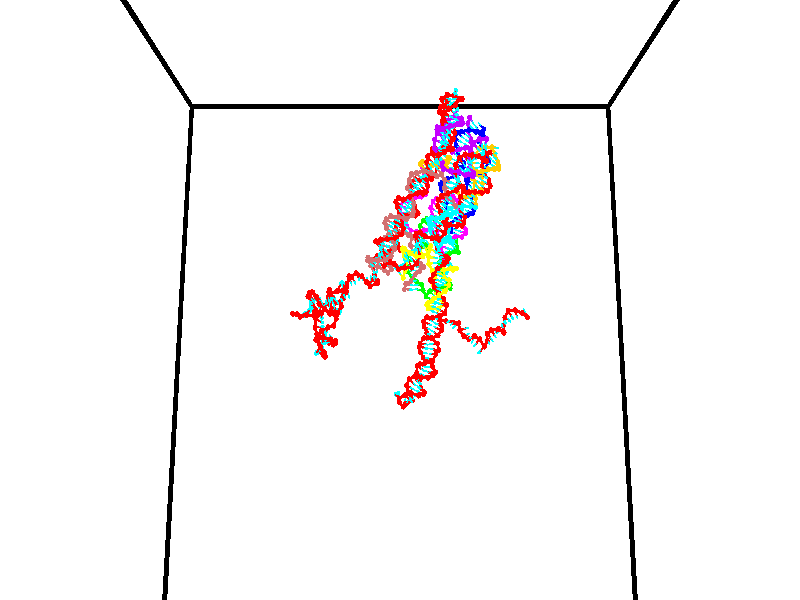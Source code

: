 // switches for output
#declare DRAW_BASES = 1; // possible values are 0, 1; only relevant for DNA ribbons
#declare DRAW_BASES_TYPE = 3; // possible values are 1, 2, 3; only relevant for DNA ribbons
#declare DRAW_FOG = 0; // set to 1 to enable fog

#include "colors.inc"

#include "transforms.inc"
background { rgb <1, 1, 1>}

#default {
   normal{
       ripples 0.25
       frequency 0.20
       turbulence 0.2
       lambda 5
   }
	finish {
		phong 0.1
		phong_size 40.
	}
}

// original window dimensions: 1024x640


// camera settings

camera {
	sky <0, 0.179814, -0.983701>
	up <0, 0.179814, -0.983701>
	right 1.6 * <1, 0, 0>
	location <35, 94.9851, 44.8844>
	look_at <35, 29.7336, 32.9568>
	direction <0, -65.2515, -11.9276>
	angle 67.0682
}


# declare cpy_camera_pos = <35, 94.9851, 44.8844>;
# if (DRAW_FOG = 1)
fog {
	fog_type 2
	up vnormalize(cpy_camera_pos)
	color rgbt<1,1,1,0.3>
	distance 1e-5
	fog_alt 3e-3
	fog_offset 56
}
# end


// LIGHTS

# declare lum = 6;
global_settings {
	ambient_light rgb lum * <0.05, 0.05, 0.05>
	max_trace_level 15
}# declare cpy_direct_light_amount = 0.25;
light_source
{	1000 * <-1, -1.16352, -0.803886>,
	rgb lum * cpy_direct_light_amount
	parallel
}

light_source
{	1000 * <1, 1.16352, 0.803886>,
	rgb lum * cpy_direct_light_amount
	parallel
}

// strand 0

// nucleotide -1

// particle -1
sphere {
	<24.302631, 35.601868, 35.183613> 0.250000
	pigment { color rgbt <1,0,0,0> }
	no_shadow
}
cylinder {
	<24.180443, 35.222771, 35.146786>,  <24.107130, 34.995312, 35.124691>, 0.100000
	pigment { color rgbt <1,0,0,0> }
	no_shadow
}
cylinder {
	<24.180443, 35.222771, 35.146786>,  <24.302631, 35.601868, 35.183613>, 0.100000
	pigment { color rgbt <1,0,0,0> }
	no_shadow
}

// particle -1
sphere {
	<24.180443, 35.222771, 35.146786> 0.100000
	pigment { color rgbt <1,0,0,0> }
	no_shadow
}
sphere {
	0, 1
	scale<0.080000,0.200000,0.300000>
	matrix <0.236229, -0.169091, 0.956872,
		-0.922433, 0.270550, 0.275536,
		-0.305472, -0.947740, -0.092063,
		24.088800, 34.938450, 35.119167>
	pigment { color rgbt <0,1,1,0> }
	no_shadow
}
cylinder {
	<24.839243, 36.216331, 35.336182>,  <24.302631, 35.601868, 35.183613>, 0.130000
	pigment { color rgbt <1,0,0,0> }
	no_shadow
}

// nucleotide -1

// particle -1
sphere {
	<24.839243, 36.216331, 35.336182> 0.250000
	pigment { color rgbt <1,0,0,0> }
	no_shadow
}
cylinder {
	<25.230448, 36.141102, 35.372227>,  <25.465170, 36.095963, 35.393856>, 0.100000
	pigment { color rgbt <1,0,0,0> }
	no_shadow
}
cylinder {
	<25.230448, 36.141102, 35.372227>,  <24.839243, 36.216331, 35.336182>, 0.100000
	pigment { color rgbt <1,0,0,0> }
	no_shadow
}

// particle -1
sphere {
	<25.230448, 36.141102, 35.372227> 0.100000
	pigment { color rgbt <1,0,0,0> }
	no_shadow
}
sphere {
	0, 1
	scale<0.080000,0.200000,0.300000>
	matrix <0.202388, 0.960189, -0.192552,
		-0.050313, 0.206557, 0.977140,
		0.978012, -0.188073, 0.090115,
		25.523851, 36.084679, 35.399261>
	pigment { color rgbt <0,1,1,0> }
	no_shadow
}
cylinder {
	<25.257168, 36.812805, 35.631447>,  <24.839243, 36.216331, 35.336182>, 0.130000
	pigment { color rgbt <1,0,0,0> }
	no_shadow
}

// nucleotide -1

// particle -1
sphere {
	<25.257168, 36.812805, 35.631447> 0.250000
	pigment { color rgbt <1,0,0,0> }
	no_shadow
}
cylinder {
	<25.532528, 36.599674, 35.434593>,  <25.697744, 36.471794, 35.316483>, 0.100000
	pigment { color rgbt <1,0,0,0> }
	no_shadow
}
cylinder {
	<25.532528, 36.599674, 35.434593>,  <25.257168, 36.812805, 35.631447>, 0.100000
	pigment { color rgbt <1,0,0,0> }
	no_shadow
}

// particle -1
sphere {
	<25.532528, 36.599674, 35.434593> 0.100000
	pigment { color rgbt <1,0,0,0> }
	no_shadow
}
sphere {
	0, 1
	scale<0.080000,0.200000,0.300000>
	matrix <0.461480, 0.845203, -0.269571,
		0.559589, -0.041538, 0.827729,
		0.688401, -0.532829, -0.492135,
		25.739048, 36.439827, 35.286953>
	pigment { color rgbt <0,1,1,0> }
	no_shadow
}
cylinder {
	<25.933760, 37.203114, 35.567879>,  <25.257168, 36.812805, 35.631447>, 0.130000
	pigment { color rgbt <1,0,0,0> }
	no_shadow
}

// nucleotide -1

// particle -1
sphere {
	<25.933760, 37.203114, 35.567879> 0.250000
	pigment { color rgbt <1,0,0,0> }
	no_shadow
}
cylinder {
	<26.030970, 36.927494, 35.294777>,  <26.089294, 36.762123, 35.130917>, 0.100000
	pigment { color rgbt <1,0,0,0> }
	no_shadow
}
cylinder {
	<26.030970, 36.927494, 35.294777>,  <25.933760, 37.203114, 35.567879>, 0.100000
	pigment { color rgbt <1,0,0,0> }
	no_shadow
}

// particle -1
sphere {
	<26.030970, 36.927494, 35.294777> 0.100000
	pigment { color rgbt <1,0,0,0> }
	no_shadow
}
sphere {
	0, 1
	scale<0.080000,0.200000,0.300000>
	matrix <0.595803, 0.661470, -0.455495,
		0.765479, -0.296091, 0.571290,
		0.243023, -0.689049, -0.682753,
		26.103876, 36.720779, 35.089951>
	pigment { color rgbt <0,1,1,0> }
	no_shadow
}
cylinder {
	<26.658680, 37.141407, 35.617676>,  <25.933760, 37.203114, 35.567879>, 0.130000
	pigment { color rgbt <1,0,0,0> }
	no_shadow
}

// nucleotide -1

// particle -1
sphere {
	<26.658680, 37.141407, 35.617676> 0.250000
	pigment { color rgbt <1,0,0,0> }
	no_shadow
}
cylinder {
	<26.538002, 36.993420, 35.266197>,  <26.465595, 36.904629, 35.055309>, 0.100000
	pigment { color rgbt <1,0,0,0> }
	no_shadow
}
cylinder {
	<26.538002, 36.993420, 35.266197>,  <26.658680, 37.141407, 35.617676>, 0.100000
	pigment { color rgbt <1,0,0,0> }
	no_shadow
}

// particle -1
sphere {
	<26.538002, 36.993420, 35.266197> 0.100000
	pigment { color rgbt <1,0,0,0> }
	no_shadow
}
sphere {
	0, 1
	scale<0.080000,0.200000,0.300000>
	matrix <0.686818, 0.554888, -0.469447,
		0.661257, -0.745133, 0.086695,
		-0.301694, -0.369969, -0.878694,
		26.447495, 36.882427, 35.002590>
	pigment { color rgbt <0,1,1,0> }
	no_shadow
}
cylinder {
	<27.306185, 36.664642, 35.327492>,  <26.658680, 37.141407, 35.617676>, 0.130000
	pigment { color rgbt <1,0,0,0> }
	no_shadow
}

// nucleotide -1

// particle -1
sphere {
	<27.306185, 36.664642, 35.327492> 0.250000
	pigment { color rgbt <1,0,0,0> }
	no_shadow
}
cylinder {
	<27.178112, 36.861382, 35.003624>,  <27.101269, 36.979424, 34.809303>, 0.100000
	pigment { color rgbt <1,0,0,0> }
	no_shadow
}
cylinder {
	<27.178112, 36.861382, 35.003624>,  <27.306185, 36.664642, 35.327492>, 0.100000
	pigment { color rgbt <1,0,0,0> }
	no_shadow
}

// particle -1
sphere {
	<27.178112, 36.861382, 35.003624> 0.100000
	pigment { color rgbt <1,0,0,0> }
	no_shadow
}
sphere {
	0, 1
	scale<0.080000,0.200000,0.300000>
	matrix <0.940008, 0.271189, -0.206984,
		0.117769, -0.827370, -0.549171,
		-0.320181, 0.491849, -0.809672,
		27.082058, 37.008938, 34.760723>
	pigment { color rgbt <0,1,1,0> }
	no_shadow
}
cylinder {
	<27.600920, 36.391056, 34.683628>,  <27.306185, 36.664642, 35.327492>, 0.130000
	pigment { color rgbt <1,0,0,0> }
	no_shadow
}

// nucleotide -1

// particle -1
sphere {
	<27.600920, 36.391056, 34.683628> 0.250000
	pigment { color rgbt <1,0,0,0> }
	no_shadow
}
cylinder {
	<27.497017, 36.774593, 34.637756>,  <27.434675, 37.004715, 34.610233>, 0.100000
	pigment { color rgbt <1,0,0,0> }
	no_shadow
}
cylinder {
	<27.497017, 36.774593, 34.637756>,  <27.600920, 36.391056, 34.683628>, 0.100000
	pigment { color rgbt <1,0,0,0> }
	no_shadow
}

// particle -1
sphere {
	<27.497017, 36.774593, 34.637756> 0.100000
	pigment { color rgbt <1,0,0,0> }
	no_shadow
}
sphere {
	0, 1
	scale<0.080000,0.200000,0.300000>
	matrix <0.921210, 0.210421, -0.327255,
		-0.289654, -0.190652, -0.937951,
		-0.259757, 0.958840, -0.114681,
		27.419090, 37.062244, 34.603352>
	pigment { color rgbt <0,1,1,0> }
	no_shadow
}
cylinder {
	<27.921103, 36.596752, 33.996674>,  <27.600920, 36.391056, 34.683628>, 0.130000
	pigment { color rgbt <1,0,0,0> }
	no_shadow
}

// nucleotide -1

// particle -1
sphere {
	<27.921103, 36.596752, 33.996674> 0.250000
	pigment { color rgbt <1,0,0,0> }
	no_shadow
}
cylinder {
	<27.873333, 36.890404, 34.264042>,  <27.844671, 37.066597, 34.424465>, 0.100000
	pigment { color rgbt <1,0,0,0> }
	no_shadow
}
cylinder {
	<27.873333, 36.890404, 34.264042>,  <27.921103, 36.596752, 33.996674>, 0.100000
	pigment { color rgbt <1,0,0,0> }
	no_shadow
}

// particle -1
sphere {
	<27.873333, 36.890404, 34.264042> 0.100000
	pigment { color rgbt <1,0,0,0> }
	no_shadow
}
sphere {
	0, 1
	scale<0.080000,0.200000,0.300000>
	matrix <0.945746, 0.289010, -0.148450,
		-0.302163, 0.614430, -0.728816,
		-0.119423, 0.734132, 0.668423,
		27.837505, 37.110641, 34.464569>
	pigment { color rgbt <0,1,1,0> }
	no_shadow
}
cylinder {
	<28.063147, 37.217335, 33.661171>,  <27.921103, 36.596752, 33.996674>, 0.130000
	pigment { color rgbt <1,0,0,0> }
	no_shadow
}

// nucleotide -1

// particle -1
sphere {
	<28.063147, 37.217335, 33.661171> 0.250000
	pigment { color rgbt <1,0,0,0> }
	no_shadow
}
cylinder {
	<28.110510, 37.310375, 34.047306>,  <28.138927, 37.366199, 34.278988>, 0.100000
	pigment { color rgbt <1,0,0,0> }
	no_shadow
}
cylinder {
	<28.110510, 37.310375, 34.047306>,  <28.063147, 37.217335, 33.661171>, 0.100000
	pigment { color rgbt <1,0,0,0> }
	no_shadow
}

// particle -1
sphere {
	<28.110510, 37.310375, 34.047306> 0.100000
	pigment { color rgbt <1,0,0,0> }
	no_shadow
}
sphere {
	0, 1
	scale<0.080000,0.200000,0.300000>
	matrix <0.814939, 0.532679, -0.228316,
		-0.567322, 0.813725, -0.126485,
		0.118410, 0.232606, 0.965336,
		28.146032, 37.380157, 34.336906>
	pigment { color rgbt <0,1,1,0> }
	no_shadow
}
cylinder {
	<28.226603, 37.968849, 33.625427>,  <28.063147, 37.217335, 33.661171>, 0.130000
	pigment { color rgbt <1,0,0,0> }
	no_shadow
}

// nucleotide -1

// particle -1
sphere {
	<28.226603, 37.968849, 33.625427> 0.250000
	pigment { color rgbt <1,0,0,0> }
	no_shadow
}
cylinder {
	<28.326475, 37.850742, 33.994312>,  <28.386398, 37.779877, 34.215645>, 0.100000
	pigment { color rgbt <1,0,0,0> }
	no_shadow
}
cylinder {
	<28.326475, 37.850742, 33.994312>,  <28.226603, 37.968849, 33.625427>, 0.100000
	pigment { color rgbt <1,0,0,0> }
	no_shadow
}

// particle -1
sphere {
	<28.326475, 37.850742, 33.994312> 0.100000
	pigment { color rgbt <1,0,0,0> }
	no_shadow
}
sphere {
	0, 1
	scale<0.080000,0.200000,0.300000>
	matrix <0.921951, 0.363693, -0.133166,
		-0.296082, 0.883484, 0.363030,
		0.249682, -0.295267, 0.922213,
		28.401381, 37.762161, 34.270977>
	pigment { color rgbt <0,1,1,0> }
	no_shadow
}
cylinder {
	<28.434477, 38.658089, 34.087017>,  <28.226603, 37.968849, 33.625427>, 0.130000
	pigment { color rgbt <1,0,0,0> }
	no_shadow
}

// nucleotide -1

// particle -1
sphere {
	<28.434477, 38.658089, 34.087017> 0.250000
	pigment { color rgbt <1,0,0,0> }
	no_shadow
}
cylinder {
	<28.595415, 38.312729, 34.208771>,  <28.691978, 38.105511, 34.281822>, 0.100000
	pigment { color rgbt <1,0,0,0> }
	no_shadow
}
cylinder {
	<28.595415, 38.312729, 34.208771>,  <28.434477, 38.658089, 34.087017>, 0.100000
	pigment { color rgbt <1,0,0,0> }
	no_shadow
}

// particle -1
sphere {
	<28.595415, 38.312729, 34.208771> 0.100000
	pigment { color rgbt <1,0,0,0> }
	no_shadow
}
sphere {
	0, 1
	scale<0.080000,0.200000,0.300000>
	matrix <0.914902, 0.367327, -0.167408,
		0.032731, 0.345840, 0.937722,
		0.402347, -0.863403, 0.304386,
		28.716120, 38.053707, 34.300087>
	pigment { color rgbt <0,1,1,0> }
	no_shadow
}
cylinder {
	<29.095695, 38.906425, 33.898891>,  <28.434477, 38.658089, 34.087017>, 0.130000
	pigment { color rgbt <1,0,0,0> }
	no_shadow
}

// nucleotide -1

// particle -1
sphere {
	<29.095695, 38.906425, 33.898891> 0.250000
	pigment { color rgbt <1,0,0,0> }
	no_shadow
}
cylinder {
	<29.268660, 38.852226, 33.542316>,  <29.372438, 38.819706, 33.328373>, 0.100000
	pigment { color rgbt <1,0,0,0> }
	no_shadow
}
cylinder {
	<29.268660, 38.852226, 33.542316>,  <29.095695, 38.906425, 33.898891>, 0.100000
	pigment { color rgbt <1,0,0,0> }
	no_shadow
}

// particle -1
sphere {
	<29.268660, 38.852226, 33.542316> 0.100000
	pigment { color rgbt <1,0,0,0> }
	no_shadow
}
sphere {
	0, 1
	scale<0.080000,0.200000,0.300000>
	matrix <0.637958, 0.744639, 0.196272,
		0.637206, -0.653570, 0.408431,
		0.432411, -0.135496, -0.891438,
		29.398382, 38.811577, 33.274883>
	pigment { color rgbt <0,1,1,0> }
	no_shadow
}
cylinder {
	<29.871130, 38.806042, 33.931732>,  <29.095695, 38.906425, 33.898891>, 0.130000
	pigment { color rgbt <1,0,0,0> }
	no_shadow
}

// nucleotide -1

// particle -1
sphere {
	<29.871130, 38.806042, 33.931732> 0.250000
	pigment { color rgbt <1,0,0,0> }
	no_shadow
}
cylinder {
	<29.726263, 38.990479, 33.607700>,  <29.639343, 39.101139, 33.413280>, 0.100000
	pigment { color rgbt <1,0,0,0> }
	no_shadow
}
cylinder {
	<29.726263, 38.990479, 33.607700>,  <29.871130, 38.806042, 33.931732>, 0.100000
	pigment { color rgbt <1,0,0,0> }
	no_shadow
}

// particle -1
sphere {
	<29.726263, 38.990479, 33.607700> 0.100000
	pigment { color rgbt <1,0,0,0> }
	no_shadow
}
sphere {
	0, 1
	scale<0.080000,0.200000,0.300000>
	matrix <0.587001, 0.787920, 0.186043,
		0.724060, -0.408138, -0.556022,
		-0.362169, 0.461092, -0.810079,
		29.617613, 39.128807, 33.364677>
	pigment { color rgbt <0,1,1,0> }
	no_shadow
}
cylinder {
	<29.898928, 38.251331, 33.440807>,  <29.871130, 38.806042, 33.931732>, 0.130000
	pigment { color rgbt <1,0,0,0> }
	no_shadow
}

// nucleotide -1

// particle -1
sphere {
	<29.898928, 38.251331, 33.440807> 0.250000
	pigment { color rgbt <1,0,0,0> }
	no_shadow
}
cylinder {
	<29.993475, 38.100327, 33.798939>,  <30.050203, 38.009724, 34.013817>, 0.100000
	pigment { color rgbt <1,0,0,0> }
	no_shadow
}
cylinder {
	<29.993475, 38.100327, 33.798939>,  <29.898928, 38.251331, 33.440807>, 0.100000
	pigment { color rgbt <1,0,0,0> }
	no_shadow
}

// particle -1
sphere {
	<29.993475, 38.100327, 33.798939> 0.100000
	pigment { color rgbt <1,0,0,0> }
	no_shadow
}
sphere {
	0, 1
	scale<0.080000,0.200000,0.300000>
	matrix <-0.971660, -0.089311, 0.218863,
		-0.002659, -0.921690, -0.387919,
		0.236370, -0.377507, 0.895331,
		30.064386, 37.987076, 34.067539>
	pigment { color rgbt <0,1,1,0> }
	no_shadow
}
cylinder {
	<29.499739, 37.517197, 33.604584>,  <29.898928, 38.251331, 33.440807>, 0.130000
	pigment { color rgbt <1,0,0,0> }
	no_shadow
}

// nucleotide -1

// particle -1
sphere {
	<29.499739, 37.517197, 33.604584> 0.250000
	pigment { color rgbt <1,0,0,0> }
	no_shadow
}
cylinder {
	<29.601727, 37.738075, 33.922092>,  <29.662920, 37.870602, 34.112598>, 0.100000
	pigment { color rgbt <1,0,0,0> }
	no_shadow
}
cylinder {
	<29.601727, 37.738075, 33.922092>,  <29.499739, 37.517197, 33.604584>, 0.100000
	pigment { color rgbt <1,0,0,0> }
	no_shadow
}

// particle -1
sphere {
	<29.601727, 37.738075, 33.922092> 0.100000
	pigment { color rgbt <1,0,0,0> }
	no_shadow
}
sphere {
	0, 1
	scale<0.080000,0.200000,0.300000>
	matrix <-0.854053, -0.256323, 0.452650,
		0.453413, -0.793334, 0.406250,
		0.254971, 0.552196, 0.793769,
		29.678219, 37.903732, 34.160225>
	pigment { color rgbt <0,1,1,0> }
	no_shadow
}
cylinder {
	<29.381390, 37.123955, 34.163124>,  <29.499739, 37.517197, 33.604584>, 0.130000
	pigment { color rgbt <1,0,0,0> }
	no_shadow
}

// nucleotide -1

// particle -1
sphere {
	<29.381390, 37.123955, 34.163124> 0.250000
	pigment { color rgbt <1,0,0,0> }
	no_shadow
}
cylinder {
	<29.378708, 37.495708, 34.310741>,  <29.377098, 37.718761, 34.399311>, 0.100000
	pigment { color rgbt <1,0,0,0> }
	no_shadow
}
cylinder {
	<29.378708, 37.495708, 34.310741>,  <29.381390, 37.123955, 34.163124>, 0.100000
	pigment { color rgbt <1,0,0,0> }
	no_shadow
}

// particle -1
sphere {
	<29.378708, 37.495708, 34.310741> 0.100000
	pigment { color rgbt <1,0,0,0> }
	no_shadow
}
sphere {
	0, 1
	scale<0.080000,0.200000,0.300000>
	matrix <-0.824349, -0.214042, 0.524056,
		0.566042, -0.300710, 0.767574,
		-0.006704, 0.929386, 0.369047,
		29.376698, 37.774525, 34.421455>
	pigment { color rgbt <0,1,1,0> }
	no_shadow
}
cylinder {
	<29.276939, 37.006741, 34.841217>,  <29.381390, 37.123955, 34.163124>, 0.130000
	pigment { color rgbt <1,0,0,0> }
	no_shadow
}

// nucleotide -1

// particle -1
sphere {
	<29.276939, 37.006741, 34.841217> 0.250000
	pigment { color rgbt <1,0,0,0> }
	no_shadow
}
cylinder {
	<29.113779, 37.345585, 34.704971>,  <29.015882, 37.548893, 34.623226>, 0.100000
	pigment { color rgbt <1,0,0,0> }
	no_shadow
}
cylinder {
	<29.113779, 37.345585, 34.704971>,  <29.276939, 37.006741, 34.841217>, 0.100000
	pigment { color rgbt <1,0,0,0> }
	no_shadow
}

// particle -1
sphere {
	<29.113779, 37.345585, 34.704971> 0.100000
	pigment { color rgbt <1,0,0,0> }
	no_shadow
}
sphere {
	0, 1
	scale<0.080000,0.200000,0.300000>
	matrix <-0.875000, -0.256149, 0.410809,
		0.260754, 0.465604, 0.845707,
		-0.407901, 0.847113, -0.340611,
		28.991409, 37.599720, 34.602787>
	pigment { color rgbt <0,1,1,0> }
	no_shadow
}
cylinder {
	<28.861521, 37.400219, 35.465496>,  <29.276939, 37.006741, 34.841217>, 0.130000
	pigment { color rgbt <1,0,0,0> }
	no_shadow
}

// nucleotide -1

// particle -1
sphere {
	<28.861521, 37.400219, 35.465496> 0.250000
	pigment { color rgbt <1,0,0,0> }
	no_shadow
}
cylinder {
	<28.720572, 37.495071, 35.103367>,  <28.636002, 37.551983, 34.886089>, 0.100000
	pigment { color rgbt <1,0,0,0> }
	no_shadow
}
cylinder {
	<28.720572, 37.495071, 35.103367>,  <28.861521, 37.400219, 35.465496>, 0.100000
	pigment { color rgbt <1,0,0,0> }
	no_shadow
}

// particle -1
sphere {
	<28.720572, 37.495071, 35.103367> 0.100000
	pigment { color rgbt <1,0,0,0> }
	no_shadow
}
sphere {
	0, 1
	scale<0.080000,0.200000,0.300000>
	matrix <-0.929314, -0.202874, 0.308573,
		-0.110493, 0.950058, 0.291858,
		-0.352372, 0.237133, -0.905318,
		28.614861, 37.566212, 34.831772>
	pigment { color rgbt <0,1,1,0> }
	no_shadow
}
cylinder {
	<28.263155, 37.832558, 35.545105>,  <28.861521, 37.400219, 35.465496>, 0.130000
	pigment { color rgbt <1,0,0,0> }
	no_shadow
}

// nucleotide -1

// particle -1
sphere {
	<28.263155, 37.832558, 35.545105> 0.250000
	pigment { color rgbt <1,0,0,0> }
	no_shadow
}
cylinder {
	<28.223705, 37.662136, 35.185383>,  <28.200035, 37.559883, 34.969551>, 0.100000
	pigment { color rgbt <1,0,0,0> }
	no_shadow
}
cylinder {
	<28.223705, 37.662136, 35.185383>,  <28.263155, 37.832558, 35.545105>, 0.100000
	pigment { color rgbt <1,0,0,0> }
	no_shadow
}

// particle -1
sphere {
	<28.223705, 37.662136, 35.185383> 0.100000
	pigment { color rgbt <1,0,0,0> }
	no_shadow
}
sphere {
	0, 1
	scale<0.080000,0.200000,0.300000>
	matrix <-0.989740, -0.051886, 0.133122,
		-0.103379, 0.903207, -0.416570,
		-0.098623, -0.426058, -0.899304,
		28.194118, 37.534317, 34.915592>
	pigment { color rgbt <0,1,1,0> }
	no_shadow
}
cylinder {
	<27.799482, 38.171646, 35.210815>,  <28.263155, 37.832558, 35.545105>, 0.130000
	pigment { color rgbt <1,0,0,0> }
	no_shadow
}

// nucleotide -1

// particle -1
sphere {
	<27.799482, 38.171646, 35.210815> 0.250000
	pigment { color rgbt <1,0,0,0> }
	no_shadow
}
cylinder {
	<27.796940, 37.820202, 35.019817>,  <27.795414, 37.609337, 34.905220>, 0.100000
	pigment { color rgbt <1,0,0,0> }
	no_shadow
}
cylinder {
	<27.796940, 37.820202, 35.019817>,  <27.799482, 38.171646, 35.210815>, 0.100000
	pigment { color rgbt <1,0,0,0> }
	no_shadow
}

// particle -1
sphere {
	<27.796940, 37.820202, 35.019817> 0.100000
	pigment { color rgbt <1,0,0,0> }
	no_shadow
}
sphere {
	0, 1
	scale<0.080000,0.200000,0.300000>
	matrix <-0.914985, -0.187537, 0.357257,
		-0.403438, 0.439171, -0.802724,
		-0.006356, -0.878612, -0.477494,
		27.795033, 37.556618, 34.876568>
	pigment { color rgbt <0,1,1,0> }
	no_shadow
}
cylinder {
	<27.279787, 38.264771, 34.828888>,  <27.799482, 38.171646, 35.210815>, 0.130000
	pigment { color rgbt <1,0,0,0> }
	no_shadow
}

// nucleotide -1

// particle -1
sphere {
	<27.279787, 38.264771, 34.828888> 0.250000
	pigment { color rgbt <1,0,0,0> }
	no_shadow
}
cylinder {
	<27.315708, 37.866539, 34.817879>,  <27.337261, 37.627602, 34.811272>, 0.100000
	pigment { color rgbt <1,0,0,0> }
	no_shadow
}
cylinder {
	<27.315708, 37.866539, 34.817879>,  <27.279787, 38.264771, 34.828888>, 0.100000
	pigment { color rgbt <1,0,0,0> }
	no_shadow
}

// particle -1
sphere {
	<27.315708, 37.866539, 34.817879> 0.100000
	pigment { color rgbt <1,0,0,0> }
	no_shadow
}
sphere {
	0, 1
	scale<0.080000,0.200000,0.300000>
	matrix <-0.951500, -0.093924, 0.292960,
		-0.294250, -0.000120, -0.955728,
		0.089801, -0.995579, -0.027523,
		27.342649, 37.567863, 34.809624>
	pigment { color rgbt <0,1,1,0> }
	no_shadow
}
cylinder {
	<27.007318, 38.165180, 34.236355>,  <27.279787, 38.264771, 34.828888>, 0.130000
	pigment { color rgbt <1,0,0,0> }
	no_shadow
}

// nucleotide -1

// particle -1
sphere {
	<27.007318, 38.165180, 34.236355> 0.250000
	pigment { color rgbt <1,0,0,0> }
	no_shadow
}
cylinder {
	<27.143520, 37.795158, 34.303673>,  <27.225241, 37.573143, 34.344063>, 0.100000
	pigment { color rgbt <1,0,0,0> }
	no_shadow
}
cylinder {
	<27.143520, 37.795158, 34.303673>,  <27.007318, 38.165180, 34.236355>, 0.100000
	pigment { color rgbt <1,0,0,0> }
	no_shadow
}

// particle -1
sphere {
	<27.143520, 37.795158, 34.303673> 0.100000
	pigment { color rgbt <1,0,0,0> }
	no_shadow
}
sphere {
	0, 1
	scale<0.080000,0.200000,0.300000>
	matrix <-0.923267, -0.362815, -0.126267,
		0.177865, -0.112389, -0.977616,
		0.340503, -0.925059, 0.168297,
		27.245670, 37.517639, 34.354160>
	pigment { color rgbt <0,1,1,0> }
	no_shadow
}
cylinder {
	<26.552094, 37.784401, 33.803917>,  <27.007318, 38.165180, 34.236355>, 0.130000
	pigment { color rgbt <1,0,0,0> }
	no_shadow
}

// nucleotide -1

// particle -1
sphere {
	<26.552094, 37.784401, 33.803917> 0.250000
	pigment { color rgbt <1,0,0,0> }
	no_shadow
}
cylinder {
	<26.712648, 37.534473, 34.071793>,  <26.808981, 37.384518, 34.232517>, 0.100000
	pigment { color rgbt <1,0,0,0> }
	no_shadow
}
cylinder {
	<26.712648, 37.534473, 34.071793>,  <26.552094, 37.784401, 33.803917>, 0.100000
	pigment { color rgbt <1,0,0,0> }
	no_shadow
}

// particle -1
sphere {
	<26.712648, 37.534473, 34.071793> 0.100000
	pigment { color rgbt <1,0,0,0> }
	no_shadow
}
sphere {
	0, 1
	scale<0.080000,0.200000,0.300000>
	matrix <-0.875837, -0.475749, 0.081068,
		0.267952, -0.619081, -0.738201,
		0.401386, -0.624822, 0.669692,
		26.833065, 37.347027, 34.272701>
	pigment { color rgbt <0,1,1,0> }
	no_shadow
}
cylinder {
	<26.147081, 37.151222, 33.770054>,  <26.552094, 37.784401, 33.803917>, 0.130000
	pigment { color rgbt <1,0,0,0> }
	no_shadow
}

// nucleotide -1

// particle -1
sphere {
	<26.147081, 37.151222, 33.770054> 0.250000
	pigment { color rgbt <1,0,0,0> }
	no_shadow
}
cylinder {
	<26.363241, 37.057575, 34.093327>,  <26.492937, 37.001389, 34.287289>, 0.100000
	pigment { color rgbt <1,0,0,0> }
	no_shadow
}
cylinder {
	<26.363241, 37.057575, 34.093327>,  <26.147081, 37.151222, 33.770054>, 0.100000
	pigment { color rgbt <1,0,0,0> }
	no_shadow
}

// particle -1
sphere {
	<26.363241, 37.057575, 34.093327> 0.100000
	pigment { color rgbt <1,0,0,0> }
	no_shadow
}
sphere {
	0, 1
	scale<0.080000,0.200000,0.300000>
	matrix <-0.760612, -0.546627, 0.350240,
		0.359777, -0.803982, -0.473470,
		0.540398, -0.234118, 0.808182,
		26.525360, 36.987339, 34.335781>
	pigment { color rgbt <0,1,1,0> }
	no_shadow
}
cylinder {
	<25.921112, 36.435326, 33.867470>,  <26.147081, 37.151222, 33.770054>, 0.130000
	pigment { color rgbt <1,0,0,0> }
	no_shadow
}

// nucleotide -1

// particle -1
sphere {
	<25.921112, 36.435326, 33.867470> 0.250000
	pigment { color rgbt <1,0,0,0> }
	no_shadow
}
cylinder {
	<26.101942, 36.567886, 34.198723>,  <26.210440, 36.647423, 34.397472>, 0.100000
	pigment { color rgbt <1,0,0,0> }
	no_shadow
}
cylinder {
	<26.101942, 36.567886, 34.198723>,  <25.921112, 36.435326, 33.867470>, 0.100000
	pigment { color rgbt <1,0,0,0> }
	no_shadow
}

// particle -1
sphere {
	<26.101942, 36.567886, 34.198723> 0.100000
	pigment { color rgbt <1,0,0,0> }
	no_shadow
}
sphere {
	0, 1
	scale<0.080000,0.200000,0.300000>
	matrix <-0.608067, -0.564756, 0.557948,
		0.652598, -0.755792, -0.053794,
		0.452073, 0.331405, 0.828131,
		26.237564, 36.667309, 34.447163>
	pigment { color rgbt <0,1,1,0> }
	no_shadow
}
cylinder {
	<26.260635, 35.829655, 34.211304>,  <25.921112, 36.435326, 33.867470>, 0.130000
	pigment { color rgbt <1,0,0,0> }
	no_shadow
}

// nucleotide -1

// particle -1
sphere {
	<26.260635, 35.829655, 34.211304> 0.250000
	pigment { color rgbt <1,0,0,0> }
	no_shadow
}
cylinder {
	<26.210300, 36.112095, 34.490040>,  <26.180099, 36.281559, 34.657280>, 0.100000
	pigment { color rgbt <1,0,0,0> }
	no_shadow
}
cylinder {
	<26.210300, 36.112095, 34.490040>,  <26.260635, 35.829655, 34.211304>, 0.100000
	pigment { color rgbt <1,0,0,0> }
	no_shadow
}

// particle -1
sphere {
	<26.210300, 36.112095, 34.490040> 0.100000
	pigment { color rgbt <1,0,0,0> }
	no_shadow
}
sphere {
	0, 1
	scale<0.080000,0.200000,0.300000>
	matrix <-0.481854, -0.657503, 0.579229,
		0.867169, -0.262886, 0.422977,
		-0.125838, 0.706102, 0.696839,
		26.172548, 36.323925, 34.699093>
	pigment { color rgbt <0,1,1,0> }
	no_shadow
}
cylinder {
	<26.580076, 35.588795, 34.888126>,  <26.260635, 35.829655, 34.211304>, 0.130000
	pigment { color rgbt <1,0,0,0> }
	no_shadow
}

// nucleotide -1

// particle -1
sphere {
	<26.580076, 35.588795, 34.888126> 0.250000
	pigment { color rgbt <1,0,0,0> }
	no_shadow
}
cylinder {
	<26.294264, 35.854389, 34.976280>,  <26.122776, 36.013744, 35.029175>, 0.100000
	pigment { color rgbt <1,0,0,0> }
	no_shadow
}
cylinder {
	<26.294264, 35.854389, 34.976280>,  <26.580076, 35.588795, 34.888126>, 0.100000
	pigment { color rgbt <1,0,0,0> }
	no_shadow
}

// particle -1
sphere {
	<26.294264, 35.854389, 34.976280> 0.100000
	pigment { color rgbt <1,0,0,0> }
	no_shadow
}
sphere {
	0, 1
	scale<0.080000,0.200000,0.300000>
	matrix <-0.327191, -0.595604, 0.733622,
		0.618376, 0.452088, 0.642827,
		-0.714533, 0.663982, 0.220388,
		26.079905, 36.053585, 35.042397>
	pigment { color rgbt <0,1,1,0> }
	no_shadow
}
cylinder {
	<26.360006, 34.929218, 34.750984>,  <26.580076, 35.588795, 34.888126>, 0.130000
	pigment { color rgbt <1,0,0,0> }
	no_shadow
}

// nucleotide -1

// particle -1
sphere {
	<26.360006, 34.929218, 34.750984> 0.250000
	pigment { color rgbt <1,0,0,0> }
	no_shadow
}
cylinder {
	<26.037996, 34.693226, 34.775833>,  <25.844790, 34.551632, 34.790741>, 0.100000
	pigment { color rgbt <1,0,0,0> }
	no_shadow
}
cylinder {
	<26.037996, 34.693226, 34.775833>,  <26.360006, 34.929218, 34.750984>, 0.100000
	pigment { color rgbt <1,0,0,0> }
	no_shadow
}

// particle -1
sphere {
	<26.037996, 34.693226, 34.775833> 0.100000
	pigment { color rgbt <1,0,0,0> }
	no_shadow
}
sphere {
	0, 1
	scale<0.080000,0.200000,0.300000>
	matrix <0.586959, -0.807322, -0.060912,
		0.086087, -0.012574, 0.996208,
		-0.805027, -0.589977, 0.062120,
		25.796488, 34.516232, 34.794468>
	pigment { color rgbt <0,1,1,0> }
	no_shadow
}
cylinder {
	<27.031206, 34.759865, 34.960449>,  <26.360006, 34.929218, 34.750984>, 0.130000
	pigment { color rgbt <1,0,0,0> }
	no_shadow
}

// nucleotide -1

// particle -1
sphere {
	<27.031206, 34.759865, 34.960449> 0.250000
	pigment { color rgbt <1,0,0,0> }
	no_shadow
}
cylinder {
	<27.025625, 34.417442, 35.167126>,  <27.022276, 34.211987, 35.291130>, 0.100000
	pigment { color rgbt <1,0,0,0> }
	no_shadow
}
cylinder {
	<27.025625, 34.417442, 35.167126>,  <27.031206, 34.759865, 34.960449>, 0.100000
	pigment { color rgbt <1,0,0,0> }
	no_shadow
}

// particle -1
sphere {
	<27.025625, 34.417442, 35.167126> 0.100000
	pigment { color rgbt <1,0,0,0> }
	no_shadow
}
sphere {
	0, 1
	scale<0.080000,0.200000,0.300000>
	matrix <-0.118825, 0.514495, 0.849220,
		-0.992817, -0.049546, -0.108901,
		-0.013953, -0.856061, 0.516687,
		27.021439, 34.160625, 35.322132>
	pigment { color rgbt <0,1,1,0> }
	no_shadow
}
cylinder {
	<26.486313, 34.702179, 35.488300>,  <27.031206, 34.759865, 34.960449>, 0.130000
	pigment { color rgbt <1,0,0,0> }
	no_shadow
}

// nucleotide -1

// particle -1
sphere {
	<26.486313, 34.702179, 35.488300> 0.250000
	pigment { color rgbt <1,0,0,0> }
	no_shadow
}
cylinder {
	<26.803455, 34.484585, 35.598179>,  <26.993740, 34.354027, 35.664104>, 0.100000
	pigment { color rgbt <1,0,0,0> }
	no_shadow
}
cylinder {
	<26.803455, 34.484585, 35.598179>,  <26.486313, 34.702179, 35.488300>, 0.100000
	pigment { color rgbt <1,0,0,0> }
	no_shadow
}

// particle -1
sphere {
	<26.803455, 34.484585, 35.598179> 0.100000
	pigment { color rgbt <1,0,0,0> }
	no_shadow
}
sphere {
	0, 1
	scale<0.080000,0.200000,0.300000>
	matrix <0.006549, 0.458337, 0.888755,
		-0.609374, -0.702855, 0.366958,
		0.792856, -0.543987, 0.274695,
		27.041313, 34.321388, 35.680588>
	pigment { color rgbt <0,1,1,0> }
	no_shadow
}
cylinder {
	<26.390810, 34.424500, 36.154251>,  <26.486313, 34.702179, 35.488300>, 0.130000
	pigment { color rgbt <1,0,0,0> }
	no_shadow
}

// nucleotide -1

// particle -1
sphere {
	<26.390810, 34.424500, 36.154251> 0.250000
	pigment { color rgbt <1,0,0,0> }
	no_shadow
}
cylinder {
	<26.782125, 34.349133, 36.119732>,  <27.016914, 34.303913, 36.099022>, 0.100000
	pigment { color rgbt <1,0,0,0> }
	no_shadow
}
cylinder {
	<26.782125, 34.349133, 36.119732>,  <26.390810, 34.424500, 36.154251>, 0.100000
	pigment { color rgbt <1,0,0,0> }
	no_shadow
}

// particle -1
sphere {
	<26.782125, 34.349133, 36.119732> 0.100000
	pigment { color rgbt <1,0,0,0> }
	no_shadow
}
sphere {
	0, 1
	scale<0.080000,0.200000,0.300000>
	matrix <0.152322, 0.371378, 0.915902,
		-0.140525, -0.909162, 0.392016,
		0.978290, -0.188420, -0.086297,
		27.075613, 34.292606, 36.093842>
	pigment { color rgbt <0,1,1,0> }
	no_shadow
}
cylinder {
	<26.539154, 34.133018, 36.703690>,  <26.390810, 34.424500, 36.154251>, 0.130000
	pigment { color rgbt <1,0,0,0> }
	no_shadow
}

// nucleotide -1

// particle -1
sphere {
	<26.539154, 34.133018, 36.703690> 0.250000
	pigment { color rgbt <1,0,0,0> }
	no_shadow
}
cylinder {
	<26.896696, 34.267220, 36.584721>,  <27.111221, 34.347740, 36.513340>, 0.100000
	pigment { color rgbt <1,0,0,0> }
	no_shadow
}
cylinder {
	<26.896696, 34.267220, 36.584721>,  <26.539154, 34.133018, 36.703690>, 0.100000
	pigment { color rgbt <1,0,0,0> }
	no_shadow
}

// particle -1
sphere {
	<26.896696, 34.267220, 36.584721> 0.100000
	pigment { color rgbt <1,0,0,0> }
	no_shadow
}
sphere {
	0, 1
	scale<0.080000,0.200000,0.300000>
	matrix <0.216522, 0.257873, 0.941605,
		0.392612, -0.906056, 0.157856,
		0.893853, 0.335506, -0.297425,
		27.164852, 34.367870, 36.495495>
	pigment { color rgbt <0,1,1,0> }
	no_shadow
}
cylinder {
	<27.168661, 33.827007, 37.083843>,  <26.539154, 34.133018, 36.703690>, 0.130000
	pigment { color rgbt <1,0,0,0> }
	no_shadow
}

// nucleotide -1

// particle -1
sphere {
	<27.168661, 33.827007, 37.083843> 0.250000
	pigment { color rgbt <1,0,0,0> }
	no_shadow
}
cylinder {
	<27.277340, 34.184891, 36.942039>,  <27.342546, 34.399620, 36.856956>, 0.100000
	pigment { color rgbt <1,0,0,0> }
	no_shadow
}
cylinder {
	<27.277340, 34.184891, 36.942039>,  <27.168661, 33.827007, 37.083843>, 0.100000
	pigment { color rgbt <1,0,0,0> }
	no_shadow
}

// particle -1
sphere {
	<27.277340, 34.184891, 36.942039> 0.100000
	pigment { color rgbt <1,0,0,0> }
	no_shadow
}
sphere {
	0, 1
	scale<0.080000,0.200000,0.300000>
	matrix <0.296810, 0.272507, 0.915229,
		0.915470, -0.353885, -0.191520,
		0.271695, 0.894710, -0.354509,
		27.358849, 34.453304, 36.835686>
	pigment { color rgbt <0,1,1,0> }
	no_shadow
}
cylinder {
	<27.792250, 33.959057, 37.408951>,  <27.168661, 33.827007, 37.083843>, 0.130000
	pigment { color rgbt <1,0,0,0> }
	no_shadow
}

// nucleotide -1

// particle -1
sphere {
	<27.792250, 33.959057, 37.408951> 0.250000
	pigment { color rgbt <1,0,0,0> }
	no_shadow
}
cylinder {
	<27.689367, 34.316994, 37.263023>,  <27.627638, 34.531757, 37.175468>, 0.100000
	pigment { color rgbt <1,0,0,0> }
	no_shadow
}
cylinder {
	<27.689367, 34.316994, 37.263023>,  <27.792250, 33.959057, 37.408951>, 0.100000
	pigment { color rgbt <1,0,0,0> }
	no_shadow
}

// particle -1
sphere {
	<27.689367, 34.316994, 37.263023> 0.100000
	pigment { color rgbt <1,0,0,0> }
	no_shadow
}
sphere {
	0, 1
	scale<0.080000,0.200000,0.300000>
	matrix <0.287386, 0.431272, 0.855228,
		0.922634, 0.115128, -0.368093,
		-0.257208, 0.894847, -0.364820,
		27.612206, 34.585449, 37.153576>
	pigment { color rgbt <0,1,1,0> }
	no_shadow
}
cylinder {
	<28.264940, 34.393768, 37.620453>,  <27.792250, 33.959057, 37.408951>, 0.130000
	pigment { color rgbt <1,0,0,0> }
	no_shadow
}

// nucleotide -1

// particle -1
sphere {
	<28.264940, 34.393768, 37.620453> 0.250000
	pigment { color rgbt <1,0,0,0> }
	no_shadow
}
cylinder {
	<27.938831, 34.618916, 37.566032>,  <27.743166, 34.754002, 37.533379>, 0.100000
	pigment { color rgbt <1,0,0,0> }
	no_shadow
}
cylinder {
	<27.938831, 34.618916, 37.566032>,  <28.264940, 34.393768, 37.620453>, 0.100000
	pigment { color rgbt <1,0,0,0> }
	no_shadow
}

// particle -1
sphere {
	<27.938831, 34.618916, 37.566032> 0.100000
	pigment { color rgbt <1,0,0,0> }
	no_shadow
}
sphere {
	0, 1
	scale<0.080000,0.200000,0.300000>
	matrix <0.105904, 0.375917, 0.920582,
		0.569308, 0.736118, -0.366086,
		-0.815275, 0.562864, -0.136055,
		27.694248, 34.787773, 37.525215>
	pigment { color rgbt <0,1,1,0> }
	no_shadow
}
cylinder {
	<28.564518, 35.114731, 37.572510>,  <28.264940, 34.393768, 37.620453>, 0.130000
	pigment { color rgbt <1,0,0,0> }
	no_shadow
}

// nucleotide -1

// particle -1
sphere {
	<28.564518, 35.114731, 37.572510> 0.250000
	pigment { color rgbt <1,0,0,0> }
	no_shadow
}
cylinder {
	<28.309883, 35.264046, 37.302570>,  <28.157103, 35.353634, 37.140606>, 0.100000
	pigment { color rgbt <1,0,0,0> }
	no_shadow
}
cylinder {
	<28.309883, 35.264046, 37.302570>,  <28.564518, 35.114731, 37.572510>, 0.100000
	pigment { color rgbt <1,0,0,0> }
	no_shadow
}

// particle -1
sphere {
	<28.309883, 35.264046, 37.302570> 0.100000
	pigment { color rgbt <1,0,0,0> }
	no_shadow
}
sphere {
	0, 1
	scale<0.080000,0.200000,0.300000>
	matrix <-0.644018, 0.224082, 0.731456,
		0.424262, 0.900248, 0.097755,
		-0.636587, 0.373285, -0.674845,
		28.118908, 35.376030, 37.100117>
	pigment { color rgbt <0,1,1,0> }
	no_shadow
}
cylinder {
	<28.628738, 35.904045, 37.498817>,  <28.564518, 35.114731, 37.572510>, 0.130000
	pigment { color rgbt <1,0,0,0> }
	no_shadow
}

// nucleotide -1

// particle -1
sphere {
	<28.628738, 35.904045, 37.498817> 0.250000
	pigment { color rgbt <1,0,0,0> }
	no_shadow
}
cylinder {
	<28.278664, 35.724709, 37.426109>,  <28.068619, 35.617107, 37.382484>, 0.100000
	pigment { color rgbt <1,0,0,0> }
	no_shadow
}
cylinder {
	<28.278664, 35.724709, 37.426109>,  <28.628738, 35.904045, 37.498817>, 0.100000
	pigment { color rgbt <1,0,0,0> }
	no_shadow
}

// particle -1
sphere {
	<28.278664, 35.724709, 37.426109> 0.100000
	pigment { color rgbt <1,0,0,0> }
	no_shadow
}
sphere {
	0, 1
	scale<0.080000,0.200000,0.300000>
	matrix <-0.454707, 0.634020, 0.625508,
		-0.165193, 0.630088, -0.758749,
		-0.875187, -0.448338, -0.181770,
		28.016108, 35.590206, 37.371578>
	pigment { color rgbt <0,1,1,0> }
	no_shadow
}
cylinder {
	<28.175007, 36.400307, 37.444515>,  <28.628738, 35.904045, 37.498817>, 0.130000
	pigment { color rgbt <1,0,0,0> }
	no_shadow
}

// nucleotide -1

// particle -1
sphere {
	<28.175007, 36.400307, 37.444515> 0.250000
	pigment { color rgbt <1,0,0,0> }
	no_shadow
}
cylinder {
	<27.934776, 36.083496, 37.488342>,  <27.790638, 35.893410, 37.514641>, 0.100000
	pigment { color rgbt <1,0,0,0> }
	no_shadow
}
cylinder {
	<27.934776, 36.083496, 37.488342>,  <28.175007, 36.400307, 37.444515>, 0.100000
	pigment { color rgbt <1,0,0,0> }
	no_shadow
}

// particle -1
sphere {
	<27.934776, 36.083496, 37.488342> 0.100000
	pigment { color rgbt <1,0,0,0> }
	no_shadow
}
sphere {
	0, 1
	scale<0.080000,0.200000,0.300000>
	matrix <-0.509440, 0.484666, 0.711034,
		-0.616260, 0.371213, -0.694568,
		-0.600579, -0.792023, 0.109570,
		27.754602, 35.845890, 37.521214>
	pigment { color rgbt <0,1,1,0> }
	no_shadow
}
cylinder {
	<27.535355, 36.645985, 37.294910>,  <28.175007, 36.400307, 37.444515>, 0.130000
	pigment { color rgbt <1,0,0,0> }
	no_shadow
}

// nucleotide -1

// particle -1
sphere {
	<27.535355, 36.645985, 37.294910> 0.250000
	pigment { color rgbt <1,0,0,0> }
	no_shadow
}
cylinder {
	<27.465551, 36.315853, 37.509712>,  <27.423670, 36.117775, 37.638592>, 0.100000
	pigment { color rgbt <1,0,0,0> }
	no_shadow
}
cylinder {
	<27.465551, 36.315853, 37.509712>,  <27.535355, 36.645985, 37.294910>, 0.100000
	pigment { color rgbt <1,0,0,0> }
	no_shadow
}

// particle -1
sphere {
	<27.465551, 36.315853, 37.509712> 0.100000
	pigment { color rgbt <1,0,0,0> }
	no_shadow
}
sphere {
	0, 1
	scale<0.080000,0.200000,0.300000>
	matrix <-0.630319, 0.512620, 0.583025,
		-0.756469, -0.236743, -0.609678,
		-0.174506, -0.825332, 0.537005,
		27.413200, 36.068253, 37.670815>
	pigment { color rgbt <0,1,1,0> }
	no_shadow
}
cylinder {
	<26.801718, 36.529427, 37.478302>,  <27.535355, 36.645985, 37.294910>, 0.130000
	pigment { color rgbt <1,0,0,0> }
	no_shadow
}

// nucleotide -1

// particle -1
sphere {
	<26.801718, 36.529427, 37.478302> 0.250000
	pigment { color rgbt <1,0,0,0> }
	no_shadow
}
cylinder {
	<26.983145, 36.340351, 37.780518>,  <27.092001, 36.226906, 37.961849>, 0.100000
	pigment { color rgbt <1,0,0,0> }
	no_shadow
}
cylinder {
	<26.983145, 36.340351, 37.780518>,  <26.801718, 36.529427, 37.478302>, 0.100000
	pigment { color rgbt <1,0,0,0> }
	no_shadow
}

// particle -1
sphere {
	<26.983145, 36.340351, 37.780518> 0.100000
	pigment { color rgbt <1,0,0,0> }
	no_shadow
}
sphere {
	0, 1
	scale<0.080000,0.200000,0.300000>
	matrix <-0.587360, 0.479057, 0.652313,
		-0.670288, -0.739643, -0.060353,
		0.453566, -0.472686, 0.755543,
		27.119215, 36.198544, 38.007179>
	pigment { color rgbt <0,1,1,0> }
	no_shadow
}
cylinder {
	<27.303555, 36.762486, 38.075443>,  <26.801718, 36.529427, 37.478302>, 0.130000
	pigment { color rgbt <1,0,0,0> }
	no_shadow
}

// nucleotide -1

// particle -1
sphere {
	<27.303555, 36.762486, 38.075443> 0.250000
	pigment { color rgbt <1,0,0,0> }
	no_shadow
}
cylinder {
	<27.058622, 36.587555, 38.338898>,  <26.911663, 36.482597, 38.496971>, 0.100000
	pigment { color rgbt <1,0,0,0> }
	no_shadow
}
cylinder {
	<27.058622, 36.587555, 38.338898>,  <27.303555, 36.762486, 38.075443>, 0.100000
	pigment { color rgbt <1,0,0,0> }
	no_shadow
}

// particle -1
sphere {
	<27.058622, 36.587555, 38.338898> 0.100000
	pigment { color rgbt <1,0,0,0> }
	no_shadow
}
sphere {
	0, 1
	scale<0.080000,0.200000,0.300000>
	matrix <0.128135, -0.876961, -0.463163,
		0.780148, -0.199216, 0.593029,
		-0.612333, -0.437323, 0.658633,
		26.874922, 36.456356, 38.536488>
	pigment { color rgbt <0,1,1,0> }
	no_shadow
}
cylinder {
	<27.529390, 36.290249, 38.679459>,  <27.303555, 36.762486, 38.075443>, 0.130000
	pigment { color rgbt <1,0,0,0> }
	no_shadow
}

// nucleotide -1

// particle -1
sphere {
	<27.529390, 36.290249, 38.679459> 0.250000
	pigment { color rgbt <1,0,0,0> }
	no_shadow
}
cylinder {
	<27.176579, 36.156673, 38.546490>,  <26.964891, 36.076527, 38.466709>, 0.100000
	pigment { color rgbt <1,0,0,0> }
	no_shadow
}
cylinder {
	<27.176579, 36.156673, 38.546490>,  <27.529390, 36.290249, 38.679459>, 0.100000
	pigment { color rgbt <1,0,0,0> }
	no_shadow
}

// particle -1
sphere {
	<27.176579, 36.156673, 38.546490> 0.100000
	pigment { color rgbt <1,0,0,0> }
	no_shadow
}
sphere {
	0, 1
	scale<0.080000,0.200000,0.300000>
	matrix <0.459351, -0.766557, -0.448761,
		-0.104963, -0.548521, 0.829523,
		-0.882032, -0.333939, -0.332423,
		26.911968, 36.056492, 38.446762>
	pigment { color rgbt <0,1,1,0> }
	no_shadow
}
cylinder {
	<27.619812, 35.486397, 38.755096>,  <27.529390, 36.290249, 38.679459>, 0.130000
	pigment { color rgbt <1,0,0,0> }
	no_shadow
}

// nucleotide -1

// particle -1
sphere {
	<27.619812, 35.486397, 38.755096> 0.250000
	pigment { color rgbt <1,0,0,0> }
	no_shadow
}
cylinder {
	<27.352747, 35.627224, 38.492718>,  <27.192507, 35.711720, 38.335289>, 0.100000
	pigment { color rgbt <1,0,0,0> }
	no_shadow
}
cylinder {
	<27.352747, 35.627224, 38.492718>,  <27.619812, 35.486397, 38.755096>, 0.100000
	pigment { color rgbt <1,0,0,0> }
	no_shadow
}

// particle -1
sphere {
	<27.352747, 35.627224, 38.492718> 0.100000
	pigment { color rgbt <1,0,0,0> }
	no_shadow
}
sphere {
	0, 1
	scale<0.080000,0.200000,0.300000>
	matrix <0.382092, -0.594142, -0.707814,
		-0.638930, -0.723215, 0.262163,
		-0.667664, 0.352073, -0.655950,
		27.152447, 35.732845, 38.295933>
	pigment { color rgbt <0,1,1,0> }
	no_shadow
}
cylinder {
	<27.435751, 34.974880, 38.342903>,  <27.619812, 35.486397, 38.755096>, 0.130000
	pigment { color rgbt <1,0,0,0> }
	no_shadow
}

// nucleotide -1

// particle -1
sphere {
	<27.435751, 34.974880, 38.342903> 0.250000
	pigment { color rgbt <1,0,0,0> }
	no_shadow
}
cylinder {
	<27.372503, 35.302769, 38.122704>,  <27.334555, 35.499504, 37.990582>, 0.100000
	pigment { color rgbt <1,0,0,0> }
	no_shadow
}
cylinder {
	<27.372503, 35.302769, 38.122704>,  <27.435751, 34.974880, 38.342903>, 0.100000
	pigment { color rgbt <1,0,0,0> }
	no_shadow
}

// particle -1
sphere {
	<27.372503, 35.302769, 38.122704> 0.100000
	pigment { color rgbt <1,0,0,0> }
	no_shadow
}
sphere {
	0, 1
	scale<0.080000,0.200000,0.300000>
	matrix <0.427454, -0.445743, -0.786509,
		-0.890102, -0.359674, -0.279915,
		-0.158117, 0.819724, -0.550501,
		27.325068, 35.548687, 37.957554>
	pigment { color rgbt <0,1,1,0> }
	no_shadow
}
cylinder {
	<26.986006, 34.835083, 37.765999>,  <27.435751, 34.974880, 38.342903>, 0.130000
	pigment { color rgbt <1,0,0,0> }
	no_shadow
}

// nucleotide -1

// particle -1
sphere {
	<26.986006, 34.835083, 37.765999> 0.250000
	pigment { color rgbt <1,0,0,0> }
	no_shadow
}
cylinder {
	<27.233522, 35.143223, 37.704479>,  <27.382032, 35.328106, 37.667568>, 0.100000
	pigment { color rgbt <1,0,0,0> }
	no_shadow
}
cylinder {
	<27.233522, 35.143223, 37.704479>,  <26.986006, 34.835083, 37.765999>, 0.100000
	pigment { color rgbt <1,0,0,0> }
	no_shadow
}

// particle -1
sphere {
	<27.233522, 35.143223, 37.704479> 0.100000
	pigment { color rgbt <1,0,0,0> }
	no_shadow
}
sphere {
	0, 1
	scale<0.080000,0.200000,0.300000>
	matrix <0.368942, -0.457840, -0.808866,
		-0.693526, 0.443778, -0.567523,
		0.618792, 0.770353, -0.153795,
		27.419161, 35.374329, 37.658340>
	pigment { color rgbt <0,1,1,0> }
	no_shadow
}
cylinder {
	<26.830280, 35.117516, 37.119457>,  <26.986006, 34.835083, 37.765999>, 0.130000
	pigment { color rgbt <1,0,0,0> }
	no_shadow
}

// nucleotide -1

// particle -1
sphere {
	<26.830280, 35.117516, 37.119457> 0.250000
	pigment { color rgbt <1,0,0,0> }
	no_shadow
}
cylinder {
	<27.208010, 35.217854, 37.204620>,  <27.434647, 35.278057, 37.255718>, 0.100000
	pigment { color rgbt <1,0,0,0> }
	no_shadow
}
cylinder {
	<27.208010, 35.217854, 37.204620>,  <26.830280, 35.117516, 37.119457>, 0.100000
	pigment { color rgbt <1,0,0,0> }
	no_shadow
}

// particle -1
sphere {
	<27.208010, 35.217854, 37.204620> 0.100000
	pigment { color rgbt <1,0,0,0> }
	no_shadow
}
sphere {
	0, 1
	scale<0.080000,0.200000,0.300000>
	matrix <0.304650, -0.422253, -0.853751,
		-0.124263, 0.871078, -0.475165,
		0.944323, 0.250849, 0.212903,
		27.491306, 35.293110, 37.268490>
	pigment { color rgbt <0,1,1,0> }
	no_shadow
}
cylinder {
	<27.205736, 35.687401, 36.663754>,  <26.830280, 35.117516, 37.119457>, 0.130000
	pigment { color rgbt <1,0,0,0> }
	no_shadow
}

// nucleotide -1

// particle -1
sphere {
	<27.205736, 35.687401, 36.663754> 0.250000
	pigment { color rgbt <1,0,0,0> }
	no_shadow
}
cylinder {
	<27.368811, 35.355621, 36.816490>,  <27.466656, 35.156551, 36.908131>, 0.100000
	pigment { color rgbt <1,0,0,0> }
	no_shadow
}
cylinder {
	<27.368811, 35.355621, 36.816490>,  <27.205736, 35.687401, 36.663754>, 0.100000
	pigment { color rgbt <1,0,0,0> }
	no_shadow
}

// particle -1
sphere {
	<27.368811, 35.355621, 36.816490> 0.100000
	pigment { color rgbt <1,0,0,0> }
	no_shadow
}
sphere {
	0, 1
	scale<0.080000,0.200000,0.300000>
	matrix <-0.053440, -0.439127, -0.896834,
		0.911557, 0.345221, -0.223352,
		0.407686, -0.829452, 0.381840,
		27.491117, 35.106785, 36.931042>
	pigment { color rgbt <0,1,1,0> }
	no_shadow
}
cylinder {
	<27.830378, 35.489700, 36.303516>,  <27.205736, 35.687401, 36.663754>, 0.130000
	pigment { color rgbt <1,0,0,0> }
	no_shadow
}

// nucleotide -1

// particle -1
sphere {
	<27.830378, 35.489700, 36.303516> 0.250000
	pigment { color rgbt <1,0,0,0> }
	no_shadow
}
cylinder {
	<27.679869, 35.158901, 36.470604>,  <27.589563, 34.960423, 36.570854>, 0.100000
	pigment { color rgbt <1,0,0,0> }
	no_shadow
}
cylinder {
	<27.679869, 35.158901, 36.470604>,  <27.830378, 35.489700, 36.303516>, 0.100000
	pigment { color rgbt <1,0,0,0> }
	no_shadow
}

// particle -1
sphere {
	<27.679869, 35.158901, 36.470604> 0.100000
	pigment { color rgbt <1,0,0,0> }
	no_shadow
}
sphere {
	0, 1
	scale<0.080000,0.200000,0.300000>
	matrix <-0.017690, -0.444356, -0.895676,
		0.926340, -0.344407, 0.152569,
		-0.376272, -0.827002, 0.417717,
		27.566988, 34.910801, 36.595921>
	pigment { color rgbt <0,1,1,0> }
	no_shadow
}
cylinder {
	<28.322849, 34.891758, 36.095238>,  <27.830378, 35.489700, 36.303516>, 0.130000
	pigment { color rgbt <1,0,0,0> }
	no_shadow
}

// nucleotide -1

// particle -1
sphere {
	<28.322849, 34.891758, 36.095238> 0.250000
	pigment { color rgbt <1,0,0,0> }
	no_shadow
}
cylinder {
	<27.966124, 34.746510, 36.203171>,  <27.752089, 34.659359, 36.267929>, 0.100000
	pigment { color rgbt <1,0,0,0> }
	no_shadow
}
cylinder {
	<27.966124, 34.746510, 36.203171>,  <28.322849, 34.891758, 36.095238>, 0.100000
	pigment { color rgbt <1,0,0,0> }
	no_shadow
}

// particle -1
sphere {
	<27.966124, 34.746510, 36.203171> 0.100000
	pigment { color rgbt <1,0,0,0> }
	no_shadow
}
sphere {
	0, 1
	scale<0.080000,0.200000,0.300000>
	matrix <-0.050883, -0.512149, -0.857388,
		0.449531, -0.778361, 0.438265,
		-0.891814, -0.363122, 0.269832,
		27.698580, 34.637573, 36.284119>
	pigment { color rgbt <0,1,1,0> }
	no_shadow
}
cylinder {
	<28.627342, 35.445782, 35.599403>,  <28.322849, 34.891758, 36.095238>, 0.130000
	pigment { color rgbt <1,0,0,0> }
	no_shadow
}

// nucleotide -1

// particle -1
sphere {
	<28.627342, 35.445782, 35.599403> 0.250000
	pigment { color rgbt <1,0,0,0> }
	no_shadow
}
cylinder {
	<28.837549, 35.429890, 35.259460>,  <28.963675, 35.420357, 35.055496>, 0.100000
	pigment { color rgbt <1,0,0,0> }
	no_shadow
}
cylinder {
	<28.837549, 35.429890, 35.259460>,  <28.627342, 35.445782, 35.599403>, 0.100000
	pigment { color rgbt <1,0,0,0> }
	no_shadow
}

// particle -1
sphere {
	<28.837549, 35.429890, 35.259460> 0.100000
	pigment { color rgbt <1,0,0,0> }
	no_shadow
}
sphere {
	0, 1
	scale<0.080000,0.200000,0.300000>
	matrix <-0.420361, -0.880588, -0.218774,
		-0.739680, 0.472215, -0.479466,
		0.525520, -0.039726, -0.849853,
		28.995205, 35.417973, 35.004505>
	pigment { color rgbt <0,1,1,0> }
	no_shadow
}
cylinder {
	<28.164846, 35.522354, 35.024094>,  <28.627342, 35.445782, 35.599403>, 0.130000
	pigment { color rgbt <1,0,0,0> }
	no_shadow
}

// nucleotide -1

// particle -1
sphere {
	<28.164846, 35.522354, 35.024094> 0.250000
	pigment { color rgbt <1,0,0,0> }
	no_shadow
}
cylinder {
	<28.466471, 35.287849, 34.905643>,  <28.647446, 35.147148, 34.834572>, 0.100000
	pigment { color rgbt <1,0,0,0> }
	no_shadow
}
cylinder {
	<28.466471, 35.287849, 34.905643>,  <28.164846, 35.522354, 35.024094>, 0.100000
	pigment { color rgbt <1,0,0,0> }
	no_shadow
}

// particle -1
sphere {
	<28.466471, 35.287849, 34.905643> 0.100000
	pigment { color rgbt <1,0,0,0> }
	no_shadow
}
sphere {
	0, 1
	scale<0.080000,0.200000,0.300000>
	matrix <-0.656752, -0.678697, -0.328704,
		-0.008277, 0.442347, -0.896806,
		0.754061, -0.586259, -0.296130,
		28.692690, 35.111973, 34.816803>
	pigment { color rgbt <0,1,1,0> }
	no_shadow
}
cylinder {
	<27.933413, 35.287586, 34.362026>,  <28.164846, 35.522354, 35.024094>, 0.130000
	pigment { color rgbt <1,0,0,0> }
	no_shadow
}

// nucleotide -1

// particle -1
sphere {
	<27.933413, 35.287586, 34.362026> 0.250000
	pigment { color rgbt <1,0,0,0> }
	no_shadow
}
cylinder {
	<28.188091, 35.030430, 34.532345>,  <28.340899, 34.876137, 34.634537>, 0.100000
	pigment { color rgbt <1,0,0,0> }
	no_shadow
}
cylinder {
	<28.188091, 35.030430, 34.532345>,  <27.933413, 35.287586, 34.362026>, 0.100000
	pigment { color rgbt <1,0,0,0> }
	no_shadow
}

// particle -1
sphere {
	<28.188091, 35.030430, 34.532345> 0.100000
	pigment { color rgbt <1,0,0,0> }
	no_shadow
}
sphere {
	0, 1
	scale<0.080000,0.200000,0.300000>
	matrix <-0.564408, -0.764778, -0.310739,
		0.525413, -0.042477, -0.849787,
		0.636699, -0.642892, 0.425798,
		28.379101, 34.837563, 34.660084>
	pigment { color rgbt <0,1,1,0> }
	no_shadow
}
cylinder {
	<28.326433, 34.730465, 33.957256>,  <27.933413, 35.287586, 34.362026>, 0.130000
	pigment { color rgbt <1,0,0,0> }
	no_shadow
}

// nucleotide -1

// particle -1
sphere {
	<28.326433, 34.730465, 33.957256> 0.250000
	pigment { color rgbt <1,0,0,0> }
	no_shadow
}
cylinder {
	<28.268614, 34.593208, 34.328495>,  <28.233923, 34.510853, 34.551239>, 0.100000
	pigment { color rgbt <1,0,0,0> }
	no_shadow
}
cylinder {
	<28.268614, 34.593208, 34.328495>,  <28.326433, 34.730465, 33.957256>, 0.100000
	pigment { color rgbt <1,0,0,0> }
	no_shadow
}

// particle -1
sphere {
	<28.268614, 34.593208, 34.328495> 0.100000
	pigment { color rgbt <1,0,0,0> }
	no_shadow
}
sphere {
	0, 1
	scale<0.080000,0.200000,0.300000>
	matrix <-0.511519, -0.776984, -0.366939,
		0.847027, -0.527778, -0.063212,
		-0.144548, -0.343141, 0.928095,
		28.225250, 34.490265, 34.606922>
	pigment { color rgbt <0,1,1,0> }
	no_shadow
}
cylinder {
	<28.560640, 33.995152, 33.949814>,  <28.326433, 34.730465, 33.957256>, 0.130000
	pigment { color rgbt <1,0,0,0> }
	no_shadow
}

// nucleotide -1

// particle -1
sphere {
	<28.560640, 33.995152, 33.949814> 0.250000
	pigment { color rgbt <1,0,0,0> }
	no_shadow
}
cylinder {
	<28.299818, 34.050259, 34.248035>,  <28.143326, 34.083321, 34.426968>, 0.100000
	pigment { color rgbt <1,0,0,0> }
	no_shadow
}
cylinder {
	<28.299818, 34.050259, 34.248035>,  <28.560640, 33.995152, 33.949814>, 0.100000
	pigment { color rgbt <1,0,0,0> }
	no_shadow
}

// particle -1
sphere {
	<28.299818, 34.050259, 34.248035> 0.100000
	pigment { color rgbt <1,0,0,0> }
	no_shadow
}
sphere {
	0, 1
	scale<0.080000,0.200000,0.300000>
	matrix <-0.459101, -0.854314, -0.243666,
		0.603367, -0.501167, 0.620307,
		-0.652055, 0.137763, 0.745551,
		28.104202, 34.091587, 34.471703>
	pigment { color rgbt <0,1,1,0> }
	no_shadow
}
cylinder {
	<29.205206, 33.919781, 33.577480>,  <28.560640, 33.995152, 33.949814>, 0.130000
	pigment { color rgbt <1,0,0,0> }
	no_shadow
}

// nucleotide -1

// particle -1
sphere {
	<29.205206, 33.919781, 33.577480> 0.250000
	pigment { color rgbt <1,0,0,0> }
	no_shadow
}
cylinder {
	<29.042057, 34.110550, 33.266048>,  <28.944168, 34.225010, 33.079189>, 0.100000
	pigment { color rgbt <1,0,0,0> }
	no_shadow
}
cylinder {
	<29.042057, 34.110550, 33.266048>,  <29.205206, 33.919781, 33.577480>, 0.100000
	pigment { color rgbt <1,0,0,0> }
	no_shadow
}

// particle -1
sphere {
	<29.042057, 34.110550, 33.266048> 0.100000
	pigment { color rgbt <1,0,0,0> }
	no_shadow
}
sphere {
	0, 1
	scale<0.080000,0.200000,0.300000>
	matrix <0.877242, -0.031740, -0.478997,
		-0.253156, -0.878373, -0.405429,
		-0.407870, 0.476920, -0.778581,
		28.919697, 34.253628, 33.032475>
	pigment { color rgbt <0,1,1,0> }
	no_shadow
}
cylinder {
	<29.286348, 33.567867, 32.935444>,  <29.205206, 33.919781, 33.577480>, 0.130000
	pigment { color rgbt <1,0,0,0> }
	no_shadow
}

// nucleotide -1

// particle -1
sphere {
	<29.286348, 33.567867, 32.935444> 0.250000
	pigment { color rgbt <1,0,0,0> }
	no_shadow
}
cylinder {
	<29.242701, 33.954327, 32.841942>,  <29.216513, 34.186203, 32.785839>, 0.100000
	pigment { color rgbt <1,0,0,0> }
	no_shadow
}
cylinder {
	<29.242701, 33.954327, 32.841942>,  <29.286348, 33.567867, 32.935444>, 0.100000
	pigment { color rgbt <1,0,0,0> }
	no_shadow
}

// particle -1
sphere {
	<29.242701, 33.954327, 32.841942> 0.100000
	pigment { color rgbt <1,0,0,0> }
	no_shadow
}
sphere {
	0, 1
	scale<0.080000,0.200000,0.300000>
	matrix <0.835290, -0.038361, -0.548470,
		-0.538873, -0.255103, -0.802831,
		-0.109119, 0.966152, -0.233757,
		29.209965, 34.244171, 32.771816>
	pigment { color rgbt <0,1,1,0> }
	no_shadow
}
cylinder {
	<29.504116, 33.603287, 32.230755>,  <29.286348, 33.567867, 32.935444>, 0.130000
	pigment { color rgbt <1,0,0,0> }
	no_shadow
}

// nucleotide -1

// particle -1
sphere {
	<29.504116, 33.603287, 32.230755> 0.250000
	pigment { color rgbt <1,0,0,0> }
	no_shadow
}
cylinder {
	<29.548964, 33.959019, 32.408073>,  <29.575872, 34.172459, 32.514465>, 0.100000
	pigment { color rgbt <1,0,0,0> }
	no_shadow
}
cylinder {
	<29.548964, 33.959019, 32.408073>,  <29.504116, 33.603287, 32.230755>, 0.100000
	pigment { color rgbt <1,0,0,0> }
	no_shadow
}

// particle -1
sphere {
	<29.548964, 33.959019, 32.408073> 0.100000
	pigment { color rgbt <1,0,0,0> }
	no_shadow
}
sphere {
	0, 1
	scale<0.080000,0.200000,0.300000>
	matrix <0.965102, 0.008793, -0.261727,
		-0.236661, 0.457173, -0.857312,
		0.112117, 0.889334, 0.443300,
		29.582598, 34.225819, 32.541065>
	pigment { color rgbt <0,1,1,0> }
	no_shadow
}
cylinder {
	<29.728161, 34.161430, 31.695246>,  <29.504116, 33.603287, 32.230755>, 0.130000
	pigment { color rgbt <1,0,0,0> }
	no_shadow
}

// nucleotide -1

// particle -1
sphere {
	<29.728161, 34.161430, 31.695246> 0.250000
	pigment { color rgbt <1,0,0,0> }
	no_shadow
}
cylinder {
	<29.874826, 34.196255, 32.065754>,  <29.962826, 34.217152, 32.288059>, 0.100000
	pigment { color rgbt <1,0,0,0> }
	no_shadow
}
cylinder {
	<29.874826, 34.196255, 32.065754>,  <29.728161, 34.161430, 31.695246>, 0.100000
	pigment { color rgbt <1,0,0,0> }
	no_shadow
}

// particle -1
sphere {
	<29.874826, 34.196255, 32.065754> 0.100000
	pigment { color rgbt <1,0,0,0> }
	no_shadow
}
sphere {
	0, 1
	scale<0.080000,0.200000,0.300000>
	matrix <0.926579, 0.055418, -0.371996,
		-0.083720, 0.994660, -0.060352,
		0.366665, 0.087064, 0.926270,
		29.984825, 34.222374, 32.343636>
	pigment { color rgbt <0,1,1,0> }
	no_shadow
}
cylinder {
	<30.050953, 34.863914, 31.876720>,  <29.728161, 34.161430, 31.695246>, 0.130000
	pigment { color rgbt <1,0,0,0> }
	no_shadow
}

// nucleotide -1

// particle -1
sphere {
	<30.050953, 34.863914, 31.876720> 0.250000
	pigment { color rgbt <1,0,0,0> }
	no_shadow
}
cylinder {
	<30.224405, 34.567242, 32.081413>,  <30.328476, 34.389236, 32.204227>, 0.100000
	pigment { color rgbt <1,0,0,0> }
	no_shadow
}
cylinder {
	<30.224405, 34.567242, 32.081413>,  <30.050953, 34.863914, 31.876720>, 0.100000
	pigment { color rgbt <1,0,0,0> }
	no_shadow
}

// particle -1
sphere {
	<30.224405, 34.567242, 32.081413> 0.100000
	pigment { color rgbt <1,0,0,0> }
	no_shadow
}
sphere {
	0, 1
	scale<0.080000,0.200000,0.300000>
	matrix <0.891736, 0.271591, -0.362001,
		0.129509, 0.613305, 0.779157,
		0.433629, -0.741684, 0.511733,
		30.354494, 34.344738, 32.234932>
	pigment { color rgbt <0,1,1,0> }
	no_shadow
}
cylinder {
	<30.578783, 35.264545, 31.673546>,  <30.050953, 34.863914, 31.876720>, 0.130000
	pigment { color rgbt <1,0,0,0> }
	no_shadow
}

// nucleotide -1

// particle -1
sphere {
	<30.578783, 35.264545, 31.673546> 0.250000
	pigment { color rgbt <1,0,0,0> }
	no_shadow
}
cylinder {
	<30.704054, 34.936348, 31.864843>,  <30.779217, 34.739429, 31.979622>, 0.100000
	pigment { color rgbt <1,0,0,0> }
	no_shadow
}
cylinder {
	<30.704054, 34.936348, 31.864843>,  <30.578783, 35.264545, 31.673546>, 0.100000
	pigment { color rgbt <1,0,0,0> }
	no_shadow
}

// particle -1
sphere {
	<30.704054, 34.936348, 31.864843> 0.100000
	pigment { color rgbt <1,0,0,0> }
	no_shadow
}
sphere {
	0, 1
	scale<0.080000,0.200000,0.300000>
	matrix <0.932833, 0.360238, 0.007173,
		-0.178167, 0.443875, 0.878198,
		0.313177, -0.820490, 0.478244,
		30.798006, 34.690201, 32.008316>
	pigment { color rgbt <0,1,1,0> }
	no_shadow
}
cylinder {
	<31.167995, 35.478573, 31.982594>,  <30.578783, 35.264545, 31.673546>, 0.130000
	pigment { color rgbt <1,0,0,0> }
	no_shadow
}

// nucleotide -1

// particle -1
sphere {
	<31.167995, 35.478573, 31.982594> 0.250000
	pigment { color rgbt <1,0,0,0> }
	no_shadow
}
cylinder {
	<31.199596, 35.082760, 32.030914>,  <31.218557, 34.845272, 32.059906>, 0.100000
	pigment { color rgbt <1,0,0,0> }
	no_shadow
}
cylinder {
	<31.199596, 35.082760, 32.030914>,  <31.167995, 35.478573, 31.982594>, 0.100000
	pigment { color rgbt <1,0,0,0> }
	no_shadow
}

// particle -1
sphere {
	<31.199596, 35.082760, 32.030914> 0.100000
	pigment { color rgbt <1,0,0,0> }
	no_shadow
}
sphere {
	0, 1
	scale<0.080000,0.200000,0.300000>
	matrix <0.994431, 0.069748, -0.079001,
		0.069748, 0.126369, 0.989528,
		0.079001, -0.989528, 0.120800,
		31.223297, 34.785900, 32.067154>
	pigment { color rgbt <0,1,1,0> }
	no_shadow
}
cylinder {
	<31.615301, 35.360218, 32.458622>,  <31.167995, 35.478573, 31.982594>, 0.130000
	pigment { color rgbt <1,0,0,0> }
	no_shadow
}

// nucleotide -1

// particle -1
sphere {
	<31.615301, 35.360218, 32.458622> 0.250000
	pigment { color rgbt <1,0,0,0> }
	no_shadow
}
cylinder {
	<31.624275, 35.025921, 32.239155>,  <31.629660, 34.825344, 32.107475>, 0.100000
	pigment { color rgbt <1,0,0,0> }
	no_shadow
}
cylinder {
	<31.624275, 35.025921, 32.239155>,  <31.615301, 35.360218, 32.458622>, 0.100000
	pigment { color rgbt <1,0,0,0> }
	no_shadow
}

// particle -1
sphere {
	<31.624275, 35.025921, 32.239155> 0.100000
	pigment { color rgbt <1,0,0,0> }
	no_shadow
}
sphere {
	0, 1
	scale<0.080000,0.200000,0.300000>
	matrix <0.998885, 0.041542, -0.022434,
		0.041542, -0.547551, 0.835740,
		0.022434, -0.835740, -0.548666,
		31.631006, 34.775200, 32.074554>
	pigment { color rgbt <0,1,1,0> }
	no_shadow
}
cylinder {
	<31.936493, 34.585255, 32.660572>,  <31.615301, 35.360218, 32.458622>, 0.130000
	pigment { color rgbt <1,0,0,0> }
	no_shadow
}

// nucleotide -1

// particle -1
sphere {
	<31.936493, 34.585255, 32.660572> 0.250000
	pigment { color rgbt <1,0,0,0> }
	no_shadow
}
cylinder {
	<31.979065, 34.694286, 32.278080>,  <32.004608, 34.759705, 32.048584>, 0.100000
	pigment { color rgbt <1,0,0,0> }
	no_shadow
}
cylinder {
	<31.979065, 34.694286, 32.278080>,  <31.936493, 34.585255, 32.660572>, 0.100000
	pigment { color rgbt <1,0,0,0> }
	no_shadow
}

// particle -1
sphere {
	<31.979065, 34.694286, 32.278080> 0.100000
	pigment { color rgbt <1,0,0,0> }
	no_shadow
}
sphere {
	0, 1
	scale<0.080000,0.200000,0.300000>
	matrix <0.992823, -0.081889, 0.087160,
		-0.054546, -0.958641, -0.279343,
		0.106430, 0.272584, -0.956227,
		32.010994, 34.776062, 31.991211>
	pigment { color rgbt <0,1,1,0> }
	no_shadow
}
cylinder {
	<32.581257, 34.252701, 32.334393>,  <31.936493, 34.585255, 32.660572>, 0.130000
	pigment { color rgbt <1,0,0,0> }
	no_shadow
}

// nucleotide -1

// particle -1
sphere {
	<32.581257, 34.252701, 32.334393> 0.250000
	pigment { color rgbt <1,0,0,0> }
	no_shadow
}
cylinder {
	<32.475250, 34.590405, 32.148064>,  <32.411648, 34.793026, 32.036266>, 0.100000
	pigment { color rgbt <1,0,0,0> }
	no_shadow
}
cylinder {
	<32.475250, 34.590405, 32.148064>,  <32.581257, 34.252701, 32.334393>, 0.100000
	pigment { color rgbt <1,0,0,0> }
	no_shadow
}

// particle -1
sphere {
	<32.475250, 34.590405, 32.148064> 0.100000
	pigment { color rgbt <1,0,0,0> }
	no_shadow
}
sphere {
	0, 1
	scale<0.080000,0.200000,0.300000>
	matrix <0.958211, 0.284542, -0.029438,
		0.107692, -0.454158, -0.884389,
		-0.265016, 0.844261, -0.465822,
		32.395744, 34.843681, 32.008316>
	pigment { color rgbt <0,1,1,0> }
	no_shadow
}
cylinder {
	<32.203583, 33.745964, 31.894005>,  <32.581257, 34.252701, 32.334393>, 0.130000
	pigment { color rgbt <1,0,0,0> }
	no_shadow
}

// nucleotide -1

// particle -1
sphere {
	<32.203583, 33.745964, 31.894005> 0.250000
	pigment { color rgbt <1,0,0,0> }
	no_shadow
}
cylinder {
	<32.025440, 33.401257, 31.991175>,  <31.918554, 33.194431, 32.049477>, 0.100000
	pigment { color rgbt <1,0,0,0> }
	no_shadow
}
cylinder {
	<32.025440, 33.401257, 31.991175>,  <32.203583, 33.745964, 31.894005>, 0.100000
	pigment { color rgbt <1,0,0,0> }
	no_shadow
}

// particle -1
sphere {
	<32.025440, 33.401257, 31.991175> 0.100000
	pigment { color rgbt <1,0,0,0> }
	no_shadow
}
sphere {
	0, 1
	scale<0.080000,0.200000,0.300000>
	matrix <0.372695, -0.425121, -0.824846,
		0.814099, -0.276814, 0.510507,
		-0.445356, -0.861769, 0.242923,
		31.891832, 33.142727, 32.064053>
	pigment { color rgbt <0,1,1,0> }
	no_shadow
}
cylinder {
	<32.688007, 33.107704, 32.068581>,  <32.203583, 33.745964, 31.894005>, 0.130000
	pigment { color rgbt <1,0,0,0> }
	no_shadow
}

// nucleotide -1

// particle -1
sphere {
	<32.688007, 33.107704, 32.068581> 0.250000
	pigment { color rgbt <1,0,0,0> }
	no_shadow
}
cylinder {
	<32.348740, 33.141964, 31.859476>,  <32.145180, 33.162521, 31.734015>, 0.100000
	pigment { color rgbt <1,0,0,0> }
	no_shadow
}
cylinder {
	<32.348740, 33.141964, 31.859476>,  <32.688007, 33.107704, 32.068581>, 0.100000
	pigment { color rgbt <1,0,0,0> }
	no_shadow
}

// particle -1
sphere {
	<32.348740, 33.141964, 31.859476> 0.100000
	pigment { color rgbt <1,0,0,0> }
	no_shadow
}
sphere {
	0, 1
	scale<0.080000,0.200000,0.300000>
	matrix <0.452477, -0.396020, -0.799020,
		-0.275458, -0.914238, 0.297137,
		-0.848167, 0.085649, -0.522759,
		32.094288, 33.167660, 31.702648>
	pigment { color rgbt <0,1,1,0> }
	no_shadow
}
cylinder {
	<32.627335, 32.445400, 31.752481>,  <32.688007, 33.107704, 32.068581>, 0.130000
	pigment { color rgbt <1,0,0,0> }
	no_shadow
}

// nucleotide -1

// particle -1
sphere {
	<32.627335, 32.445400, 31.752481> 0.250000
	pigment { color rgbt <1,0,0,0> }
	no_shadow
}
cylinder {
	<32.478809, 32.784744, 31.601532>,  <32.389694, 32.988350, 31.510963>, 0.100000
	pigment { color rgbt <1,0,0,0> }
	no_shadow
}
cylinder {
	<32.478809, 32.784744, 31.601532>,  <32.627335, 32.445400, 31.752481>, 0.100000
	pigment { color rgbt <1,0,0,0> }
	no_shadow
}

// particle -1
sphere {
	<32.478809, 32.784744, 31.601532> 0.100000
	pigment { color rgbt <1,0,0,0> }
	no_shadow
}
sphere {
	0, 1
	scale<0.080000,0.200000,0.300000>
	matrix <0.514883, -0.150085, -0.844020,
		-0.772672, -0.507698, -0.381079,
		-0.371312, 0.848362, -0.377372,
		32.367416, 33.039253, 31.488321>
	pigment { color rgbt <0,1,1,0> }
	no_shadow
}
cylinder {
	<32.277863, 32.282513, 31.129498>,  <32.627335, 32.445400, 31.752481>, 0.130000
	pigment { color rgbt <1,0,0,0> }
	no_shadow
}

// nucleotide -1

// particle -1
sphere {
	<32.277863, 32.282513, 31.129498> 0.250000
	pigment { color rgbt <1,0,0,0> }
	no_shadow
}
cylinder {
	<32.377132, 32.668987, 31.101505>,  <32.436695, 32.900871, 31.084709>, 0.100000
	pigment { color rgbt <1,0,0,0> }
	no_shadow
}
cylinder {
	<32.377132, 32.668987, 31.101505>,  <32.277863, 32.282513, 31.129498>, 0.100000
	pigment { color rgbt <1,0,0,0> }
	no_shadow
}

// particle -1
sphere {
	<32.377132, 32.668987, 31.101505> 0.100000
	pigment { color rgbt <1,0,0,0> }
	no_shadow
}
sphere {
	0, 1
	scale<0.080000,0.200000,0.300000>
	matrix <0.419656, -0.172340, -0.891172,
		-0.873098, 0.191795, -0.448235,
		0.248172, 0.966185, -0.069982,
		32.451584, 32.958843, 31.080511>
	pigment { color rgbt <0,1,1,0> }
	no_shadow
}
cylinder {
	<32.109592, 32.450546, 30.394297>,  <32.277863, 32.282513, 31.129498>, 0.130000
	pigment { color rgbt <1,0,0,0> }
	no_shadow
}

// nucleotide -1

// particle -1
sphere {
	<32.109592, 32.450546, 30.394297> 0.250000
	pigment { color rgbt <1,0,0,0> }
	no_shadow
}
cylinder {
	<32.373314, 32.722988, 30.521675>,  <32.531548, 32.886456, 30.598103>, 0.100000
	pigment { color rgbt <1,0,0,0> }
	no_shadow
}
cylinder {
	<32.373314, 32.722988, 30.521675>,  <32.109592, 32.450546, 30.394297>, 0.100000
	pigment { color rgbt <1,0,0,0> }
	no_shadow
}

// particle -1
sphere {
	<32.373314, 32.722988, 30.521675> 0.100000
	pigment { color rgbt <1,0,0,0> }
	no_shadow
}
sphere {
	0, 1
	scale<0.080000,0.200000,0.300000>
	matrix <0.510404, -0.094448, -0.854732,
		-0.552088, 0.726067, -0.409910,
		0.659308, 0.681107, 0.318444,
		32.571106, 32.927319, 30.617208>
	pigment { color rgbt <0,1,1,0> }
	no_shadow
}
cylinder {
	<32.398216, 32.832958, 29.815411>,  <32.109592, 32.450546, 30.394297>, 0.130000
	pigment { color rgbt <1,0,0,0> }
	no_shadow
}

// nucleotide -1

// particle -1
sphere {
	<32.398216, 32.832958, 29.815411> 0.250000
	pigment { color rgbt <1,0,0,0> }
	no_shadow
}
cylinder {
	<32.663082, 32.926750, 30.100103>,  <32.822002, 32.983025, 30.270918>, 0.100000
	pigment { color rgbt <1,0,0,0> }
	no_shadow
}
cylinder {
	<32.663082, 32.926750, 30.100103>,  <32.398216, 32.832958, 29.815411>, 0.100000
	pigment { color rgbt <1,0,0,0> }
	no_shadow
}

// particle -1
sphere {
	<32.663082, 32.926750, 30.100103> 0.100000
	pigment { color rgbt <1,0,0,0> }
	no_shadow
}
sphere {
	0, 1
	scale<0.080000,0.200000,0.300000>
	matrix <0.728199, 0.022771, -0.684987,
		-0.176820, 0.971855, -0.155667,
		0.662163, 0.234476, 0.711731,
		32.861732, 32.997093, 30.313623>
	pigment { color rgbt <0,1,1,0> }
	no_shadow
}
cylinder {
	<32.593506, 33.537121, 29.749329>,  <32.398216, 32.832958, 29.815411>, 0.130000
	pigment { color rgbt <1,0,0,0> }
	no_shadow
}

// nucleotide -1

// particle -1
sphere {
	<32.593506, 33.537121, 29.749329> 0.250000
	pigment { color rgbt <1,0,0,0> }
	no_shadow
}
cylinder {
	<32.891335, 33.365448, 29.953842>,  <33.070030, 33.262444, 30.076551>, 0.100000
	pigment { color rgbt <1,0,0,0> }
	no_shadow
}
cylinder {
	<32.891335, 33.365448, 29.953842>,  <32.593506, 33.537121, 29.749329>, 0.100000
	pigment { color rgbt <1,0,0,0> }
	no_shadow
}

// particle -1
sphere {
	<32.891335, 33.365448, 29.953842> 0.100000
	pigment { color rgbt <1,0,0,0> }
	no_shadow
}
sphere {
	0, 1
	scale<0.080000,0.200000,0.300000>
	matrix <0.607673, 0.118747, -0.785260,
		0.276308, 0.895376, 0.349220,
		0.744572, -0.429185, 0.511285,
		33.114708, 33.236691, 30.107227>
	pigment { color rgbt <0,1,1,0> }
	no_shadow
}
cylinder {
	<33.126789, 33.911015, 29.614082>,  <32.593506, 33.537121, 29.749329>, 0.130000
	pigment { color rgbt <1,0,0,0> }
	no_shadow
}

// nucleotide -1

// particle -1
sphere {
	<33.126789, 33.911015, 29.614082> 0.250000
	pigment { color rgbt <1,0,0,0> }
	no_shadow
}
cylinder {
	<33.266415, 33.553055, 29.725306>,  <33.350189, 33.338280, 29.792040>, 0.100000
	pigment { color rgbt <1,0,0,0> }
	no_shadow
}
cylinder {
	<33.266415, 33.553055, 29.725306>,  <33.126789, 33.911015, 29.614082>, 0.100000
	pigment { color rgbt <1,0,0,0> }
	no_shadow
}

// particle -1
sphere {
	<33.266415, 33.553055, 29.725306> 0.100000
	pigment { color rgbt <1,0,0,0> }
	no_shadow
}
sphere {
	0, 1
	scale<0.080000,0.200000,0.300000>
	matrix <0.567006, -0.034547, -0.822989,
		0.746095, 0.444937, 0.495352,
		0.349065, -0.894895, 0.278057,
		33.371136, 33.284588, 29.808723>
	pigment { color rgbt <0,1,1,0> }
	no_shadow
}
cylinder {
	<33.793404, 33.959351, 29.480986>,  <33.126789, 33.911015, 29.614082>, 0.130000
	pigment { color rgbt <1,0,0,0> }
	no_shadow
}

// nucleotide -1

// particle -1
sphere {
	<33.793404, 33.959351, 29.480986> 0.250000
	pigment { color rgbt <1,0,0,0> }
	no_shadow
}
cylinder {
	<33.710049, 33.568943, 29.506180>,  <33.660034, 33.334698, 29.521296>, 0.100000
	pigment { color rgbt <1,0,0,0> }
	no_shadow
}
cylinder {
	<33.710049, 33.568943, 29.506180>,  <33.793404, 33.959351, 29.480986>, 0.100000
	pigment { color rgbt <1,0,0,0> }
	no_shadow
}

// particle -1
sphere {
	<33.710049, 33.568943, 29.506180> 0.100000
	pigment { color rgbt <1,0,0,0> }
	no_shadow
}
sphere {
	0, 1
	scale<0.080000,0.200000,0.300000>
	matrix <0.625609, -0.182523, -0.758485,
		0.751789, -0.118658, 0.648640,
		-0.208392, -0.976015, 0.062985,
		33.647530, 33.276138, 29.525076>
	pigment { color rgbt <0,1,1,0> }
	no_shadow
}
cylinder {
	<34.267975, 33.881466, 29.150978>,  <33.793404, 33.959351, 29.480986>, 0.130000
	pigment { color rgbt <1,0,0,0> }
	no_shadow
}

// nucleotide -1

// particle -1
sphere {
	<34.267975, 33.881466, 29.150978> 0.250000
	pigment { color rgbt <1,0,0,0> }
	no_shadow
}
cylinder {
	<34.103355, 33.516960, 29.157125>,  <34.004585, 33.298256, 29.160814>, 0.100000
	pigment { color rgbt <1,0,0,0> }
	no_shadow
}
cylinder {
	<34.103355, 33.516960, 29.157125>,  <34.267975, 33.881466, 29.150978>, 0.100000
	pigment { color rgbt <1,0,0,0> }
	no_shadow
}

// particle -1
sphere {
	<34.103355, 33.516960, 29.157125> 0.100000
	pigment { color rgbt <1,0,0,0> }
	no_shadow
}
sphere {
	0, 1
	scale<0.080000,0.200000,0.300000>
	matrix <0.587421, -0.278112, -0.759994,
		0.696827, -0.303742, 0.649749,
		-0.411545, -0.911260, 0.015371,
		33.979893, 33.243584, 29.161737>
	pigment { color rgbt <0,1,1,0> }
	no_shadow
}
cylinder {
	<34.828938, 33.403049, 28.956453>,  <34.267975, 33.881466, 29.150978>, 0.130000
	pigment { color rgbt <1,0,0,0> }
	no_shadow
}

// nucleotide -1

// particle -1
sphere {
	<34.828938, 33.403049, 28.956453> 0.250000
	pigment { color rgbt <1,0,0,0> }
	no_shadow
}
cylinder {
	<34.491047, 33.200718, 28.886518>,  <34.288311, 33.079319, 28.844559>, 0.100000
	pigment { color rgbt <1,0,0,0> }
	no_shadow
}
cylinder {
	<34.491047, 33.200718, 28.886518>,  <34.828938, 33.403049, 28.956453>, 0.100000
	pigment { color rgbt <1,0,0,0> }
	no_shadow
}

// particle -1
sphere {
	<34.491047, 33.200718, 28.886518> 0.100000
	pigment { color rgbt <1,0,0,0> }
	no_shadow
}
sphere {
	0, 1
	scale<0.080000,0.200000,0.300000>
	matrix <0.502840, -0.638251, -0.582913,
		0.183268, -0.580317, 0.793502,
		-0.844728, -0.505833, -0.174835,
		34.237629, 33.048969, 28.834068>
	pigment { color rgbt <0,1,1,0> }
	no_shadow
}
cylinder {
	<35.018867, 32.687412, 29.002781>,  <34.828938, 33.403049, 28.956453>, 0.130000
	pigment { color rgbt <1,0,0,0> }
	no_shadow
}

// nucleotide -1

// particle -1
sphere {
	<35.018867, 32.687412, 29.002781> 0.250000
	pigment { color rgbt <1,0,0,0> }
	no_shadow
}
cylinder {
	<34.696529, 32.714489, 28.767487>,  <34.503124, 32.730736, 28.626310>, 0.100000
	pigment { color rgbt <1,0,0,0> }
	no_shadow
}
cylinder {
	<34.696529, 32.714489, 28.767487>,  <35.018867, 32.687412, 29.002781>, 0.100000
	pigment { color rgbt <1,0,0,0> }
	no_shadow
}

// particle -1
sphere {
	<34.696529, 32.714489, 28.767487> 0.100000
	pigment { color rgbt <1,0,0,0> }
	no_shadow
}
sphere {
	0, 1
	scale<0.080000,0.200000,0.300000>
	matrix <0.467267, -0.537486, -0.701976,
		-0.363687, -0.840551, 0.401504,
		-0.805850, 0.067690, -0.588238,
		34.454773, 32.734795, 28.591015>
	pigment { color rgbt <0,1,1,0> }
	no_shadow
}
cylinder {
	<34.975979, 32.060764, 28.716070>,  <35.018867, 32.687412, 29.002781>, 0.130000
	pigment { color rgbt <1,0,0,0> }
	no_shadow
}

// nucleotide -1

// particle -1
sphere {
	<34.975979, 32.060764, 28.716070> 0.250000
	pigment { color rgbt <1,0,0,0> }
	no_shadow
}
cylinder {
	<34.766701, 32.306995, 28.480330>,  <34.641136, 32.454735, 28.338884>, 0.100000
	pigment { color rgbt <1,0,0,0> }
	no_shadow
}
cylinder {
	<34.766701, 32.306995, 28.480330>,  <34.975979, 32.060764, 28.716070>, 0.100000
	pigment { color rgbt <1,0,0,0> }
	no_shadow
}

// particle -1
sphere {
	<34.766701, 32.306995, 28.480330> 0.100000
	pigment { color rgbt <1,0,0,0> }
	no_shadow
}
sphere {
	0, 1
	scale<0.080000,0.200000,0.300000>
	matrix <0.391360, -0.440772, -0.807810,
		-0.757038, -0.653289, -0.010303,
		-0.523193, 0.615575, -0.589353,
		34.609741, 32.491669, 28.303524>
	pigment { color rgbt <0,1,1,0> }
	no_shadow
}
cylinder {
	<34.777485, 31.523891, 28.191042>,  <34.975979, 32.060764, 28.716070>, 0.130000
	pigment { color rgbt <1,0,0,0> }
	no_shadow
}

// nucleotide -1

// particle -1
sphere {
	<34.777485, 31.523891, 28.191042> 0.250000
	pigment { color rgbt <1,0,0,0> }
	no_shadow
}
cylinder {
	<34.753101, 31.895332, 28.044626>,  <34.738472, 32.118195, 27.956778>, 0.100000
	pigment { color rgbt <1,0,0,0> }
	no_shadow
}
cylinder {
	<34.753101, 31.895332, 28.044626>,  <34.777485, 31.523891, 28.191042>, 0.100000
	pigment { color rgbt <1,0,0,0> }
	no_shadow
}

// particle -1
sphere {
	<34.753101, 31.895332, 28.044626> 0.100000
	pigment { color rgbt <1,0,0,0> }
	no_shadow
}
sphere {
	0, 1
	scale<0.080000,0.200000,0.300000>
	matrix <0.510861, -0.286021, -0.810687,
		-0.857499, -0.236417, -0.456949,
		-0.060963, 0.928601, -0.366039,
		34.734814, 32.173912, 27.934814>
	pigment { color rgbt <0,1,1,0> }
	no_shadow
}
cylinder {
	<34.698555, 31.388367, 27.437912>,  <34.777485, 31.523891, 28.191042>, 0.130000
	pigment { color rgbt <1,0,0,0> }
	no_shadow
}

// nucleotide -1

// particle -1
sphere {
	<34.698555, 31.388367, 27.437912> 0.250000
	pigment { color rgbt <1,0,0,0> }
	no_shadow
}
cylinder {
	<34.778664, 31.780172, 27.446301>,  <34.826729, 32.015255, 27.451334>, 0.100000
	pigment { color rgbt <1,0,0,0> }
	no_shadow
}
cylinder {
	<34.778664, 31.780172, 27.446301>,  <34.698555, 31.388367, 27.437912>, 0.100000
	pigment { color rgbt <1,0,0,0> }
	no_shadow
}

// particle -1
sphere {
	<34.778664, 31.780172, 27.446301> 0.100000
	pigment { color rgbt <1,0,0,0> }
	no_shadow
}
sphere {
	0, 1
	scale<0.080000,0.200000,0.300000>
	matrix <0.409358, -0.064214, -0.910111,
		-0.890121, 0.190859, -0.413832,
		0.200276, 0.979515, 0.020972,
		34.838745, 32.074028, 27.452593>
	pigment { color rgbt <0,1,1,0> }
	no_shadow
}
cylinder {
	<34.518387, 31.686665, 26.780418>,  <34.698555, 31.388367, 27.437912>, 0.130000
	pigment { color rgbt <1,0,0,0> }
	no_shadow
}

// nucleotide -1

// particle -1
sphere {
	<34.518387, 31.686665, 26.780418> 0.250000
	pigment { color rgbt <1,0,0,0> }
	no_shadow
}
cylinder {
	<34.783939, 31.932800, 26.950413>,  <34.943272, 32.080482, 27.052410>, 0.100000
	pigment { color rgbt <1,0,0,0> }
	no_shadow
}
cylinder {
	<34.783939, 31.932800, 26.950413>,  <34.518387, 31.686665, 26.780418>, 0.100000
	pigment { color rgbt <1,0,0,0> }
	no_shadow
}

// particle -1
sphere {
	<34.783939, 31.932800, 26.950413> 0.100000
	pigment { color rgbt <1,0,0,0> }
	no_shadow
}
sphere {
	0, 1
	scale<0.080000,0.200000,0.300000>
	matrix <0.472945, 0.094746, -0.875983,
		-0.579294, 0.782547, -0.228122,
		0.663884, 0.615341, 0.424987,
		34.983105, 32.117401, 27.077909>
	pigment { color rgbt <0,1,1,0> }
	no_shadow
}
cylinder {
	<34.496685, 32.328003, 26.352629>,  <34.518387, 31.686665, 26.780418>, 0.130000
	pigment { color rgbt <1,0,0,0> }
	no_shadow
}

// nucleotide -1

// particle -1
sphere {
	<34.496685, 32.328003, 26.352629> 0.250000
	pigment { color rgbt <1,0,0,0> }
	no_shadow
}
cylinder {
	<34.833252, 32.313011, 26.568264>,  <35.035191, 32.304016, 26.697645>, 0.100000
	pigment { color rgbt <1,0,0,0> }
	no_shadow
}
cylinder {
	<34.833252, 32.313011, 26.568264>,  <34.496685, 32.328003, 26.352629>, 0.100000
	pigment { color rgbt <1,0,0,0> }
	no_shadow
}

// particle -1
sphere {
	<34.833252, 32.313011, 26.568264> 0.100000
	pigment { color rgbt <1,0,0,0> }
	no_shadow
}
sphere {
	0, 1
	scale<0.080000,0.200000,0.300000>
	matrix <0.535271, 0.194779, -0.821916,
		-0.074198, 0.980131, 0.183952,
		0.841415, -0.037479, 0.539088,
		35.085678, 32.301769, 26.729990>
	pigment { color rgbt <0,1,1,0> }
	no_shadow
}
cylinder {
	<34.956486, 32.809093, 26.050640>,  <34.496685, 32.328003, 26.352629>, 0.130000
	pigment { color rgbt <1,0,0,0> }
	no_shadow
}

// nucleotide -1

// particle -1
sphere {
	<34.956486, 32.809093, 26.050640> 0.250000
	pigment { color rgbt <1,0,0,0> }
	no_shadow
}
cylinder {
	<35.182335, 32.554714, 26.261076>,  <35.317844, 32.402084, 26.387339>, 0.100000
	pigment { color rgbt <1,0,0,0> }
	no_shadow
}
cylinder {
	<35.182335, 32.554714, 26.261076>,  <34.956486, 32.809093, 26.050640>, 0.100000
	pigment { color rgbt <1,0,0,0> }
	no_shadow
}

// particle -1
sphere {
	<35.182335, 32.554714, 26.261076> 0.100000
	pigment { color rgbt <1,0,0,0> }
	no_shadow
}
sphere {
	0, 1
	scale<0.080000,0.200000,0.300000>
	matrix <0.688092, 0.010703, -0.725545,
		0.455781, 0.771655, 0.443636,
		0.564618, -0.635952, 0.526091,
		35.351719, 32.363930, 26.418903>
	pigment { color rgbt <0,1,1,0> }
	no_shadow
}
cylinder {
	<35.537155, 33.135670, 25.952225>,  <34.956486, 32.809093, 26.050640>, 0.130000
	pigment { color rgbt <1,0,0,0> }
	no_shadow
}

// nucleotide -1

// particle -1
sphere {
	<35.537155, 33.135670, 25.952225> 0.250000
	pigment { color rgbt <1,0,0,0> }
	no_shadow
}
cylinder {
	<35.615559, 32.753830, 26.041954>,  <35.662601, 32.524727, 26.095793>, 0.100000
	pigment { color rgbt <1,0,0,0> }
	no_shadow
}
cylinder {
	<35.615559, 32.753830, 26.041954>,  <35.537155, 33.135670, 25.952225>, 0.100000
	pigment { color rgbt <1,0,0,0> }
	no_shadow
}

// particle -1
sphere {
	<35.615559, 32.753830, 26.041954> 0.100000
	pigment { color rgbt <1,0,0,0> }
	no_shadow
}
sphere {
	0, 1
	scale<0.080000,0.200000,0.300000>
	matrix <0.497968, -0.100175, -0.861390,
		0.844754, 0.280544, 0.455725,
		0.196006, -0.954599, 0.224325,
		35.674362, 32.467449, 26.109251>
	pigment { color rgbt <0,1,1,0> }
	no_shadow
}
cylinder {
	<36.230690, 33.000774, 25.788378>,  <35.537155, 33.135670, 25.952225>, 0.130000
	pigment { color rgbt <1,0,0,0> }
	no_shadow
}

// nucleotide -1

// particle -1
sphere {
	<36.230690, 33.000774, 25.788378> 0.250000
	pigment { color rgbt <1,0,0,0> }
	no_shadow
}
cylinder {
	<36.066849, 32.635948, 25.795982>,  <35.968544, 32.417053, 25.800545>, 0.100000
	pigment { color rgbt <1,0,0,0> }
	no_shadow
}
cylinder {
	<36.066849, 32.635948, 25.795982>,  <36.230690, 33.000774, 25.788378>, 0.100000
	pigment { color rgbt <1,0,0,0> }
	no_shadow
}

// particle -1
sphere {
	<36.066849, 32.635948, 25.795982> 0.100000
	pigment { color rgbt <1,0,0,0> }
	no_shadow
}
sphere {
	0, 1
	scale<0.080000,0.200000,0.300000>
	matrix <0.536606, -0.257737, -0.803508,
		0.737752, -0.318919, 0.594990,
		-0.409605, -0.912065, 0.019012,
		35.943966, 32.362328, 25.801685>
	pigment { color rgbt <0,1,1,0> }
	no_shadow
}
cylinder {
	<36.678486, 32.436558, 25.773985>,  <36.230690, 33.000774, 25.788378>, 0.130000
	pigment { color rgbt <1,0,0,0> }
	no_shadow
}

// nucleotide -1

// particle -1
sphere {
	<36.678486, 32.436558, 25.773985> 0.250000
	pigment { color rgbt <1,0,0,0> }
	no_shadow
}
cylinder {
	<36.341248, 32.289825, 25.616693>,  <36.138905, 32.201786, 25.522318>, 0.100000
	pigment { color rgbt <1,0,0,0> }
	no_shadow
}
cylinder {
	<36.341248, 32.289825, 25.616693>,  <36.678486, 32.436558, 25.773985>, 0.100000
	pigment { color rgbt <1,0,0,0> }
	no_shadow
}

// particle -1
sphere {
	<36.341248, 32.289825, 25.616693> 0.100000
	pigment { color rgbt <1,0,0,0> }
	no_shadow
}
sphere {
	0, 1
	scale<0.080000,0.200000,0.300000>
	matrix <0.474195, -0.162232, -0.865343,
		0.253641, -0.916032, 0.310726,
		-0.843092, -0.366832, -0.393230,
		36.088322, 32.179775, 25.498724>
	pigment { color rgbt <0,1,1,0> }
	no_shadow
}
cylinder {
	<36.981453, 31.981028, 25.397371>,  <36.678486, 32.436558, 25.773985>, 0.130000
	pigment { color rgbt <1,0,0,0> }
	no_shadow
}

// nucleotide -1

// particle -1
sphere {
	<36.981453, 31.981028, 25.397371> 0.250000
	pigment { color rgbt <1,0,0,0> }
	no_shadow
}
cylinder {
	<36.607204, 31.987978, 25.256336>,  <36.382656, 31.992149, 25.171715>, 0.100000
	pigment { color rgbt <1,0,0,0> }
	no_shadow
}
cylinder {
	<36.607204, 31.987978, 25.256336>,  <36.981453, 31.981028, 25.397371>, 0.100000
	pigment { color rgbt <1,0,0,0> }
	no_shadow
}

// particle -1
sphere {
	<36.607204, 31.987978, 25.256336> 0.100000
	pigment { color rgbt <1,0,0,0> }
	no_shadow
}
sphere {
	0, 1
	scale<0.080000,0.200000,0.300000>
	matrix <0.340117, -0.223164, -0.913520,
		-0.094558, -0.974626, 0.202887,
		-0.935617, 0.017375, -0.352589,
		36.326519, 31.993191, 25.150560>
	pigment { color rgbt <0,1,1,0> }
	no_shadow
}
cylinder {
	<36.813606, 31.353251, 25.027409>,  <36.981453, 31.981028, 25.397371>, 0.130000
	pigment { color rgbt <1,0,0,0> }
	no_shadow
}

// nucleotide -1

// particle -1
sphere {
	<36.813606, 31.353251, 25.027409> 0.250000
	pigment { color rgbt <1,0,0,0> }
	no_shadow
}
cylinder {
	<36.573135, 31.644123, 24.894871>,  <36.428852, 31.818647, 24.815348>, 0.100000
	pigment { color rgbt <1,0,0,0> }
	no_shadow
}
cylinder {
	<36.573135, 31.644123, 24.894871>,  <36.813606, 31.353251, 25.027409>, 0.100000
	pigment { color rgbt <1,0,0,0> }
	no_shadow
}

// particle -1
sphere {
	<36.573135, 31.644123, 24.894871> 0.100000
	pigment { color rgbt <1,0,0,0> }
	no_shadow
}
sphere {
	0, 1
	scale<0.080000,0.200000,0.300000>
	matrix <0.273401, -0.202451, -0.940354,
		-0.750891, -0.655909, -0.077104,
		-0.601177, 0.727184, -0.331345,
		36.392780, 31.862278, 24.795467>
	pigment { color rgbt <0,1,1,0> }
	no_shadow
}
cylinder {
	<36.628109, 31.114697, 24.459351>,  <36.813606, 31.353251, 25.027409>, 0.130000
	pigment { color rgbt <1,0,0,0> }
	no_shadow
}

// nucleotide -1

// particle -1
sphere {
	<36.628109, 31.114697, 24.459351> 0.250000
	pigment { color rgbt <1,0,0,0> }
	no_shadow
}
cylinder {
	<36.530743, 31.500246, 24.416090>,  <36.472321, 31.731575, 24.390133>, 0.100000
	pigment { color rgbt <1,0,0,0> }
	no_shadow
}
cylinder {
	<36.530743, 31.500246, 24.416090>,  <36.628109, 31.114697, 24.459351>, 0.100000
	pigment { color rgbt <1,0,0,0> }
	no_shadow
}

// particle -1
sphere {
	<36.530743, 31.500246, 24.416090> 0.100000
	pigment { color rgbt <1,0,0,0> }
	no_shadow
}
sphere {
	0, 1
	scale<0.080000,0.200000,0.300000>
	matrix <0.258054, -0.043128, -0.965167,
		-0.934963, -0.262849, -0.238233,
		-0.243418, 0.963873, -0.108152,
		36.457718, 31.789408, 24.383644>
	pigment { color rgbt <0,1,1,0> }
	no_shadow
}
cylinder {
	<36.503269, 31.185080, 23.737839>,  <36.628109, 31.114697, 24.459351>, 0.130000
	pigment { color rgbt <1,0,0,0> }
	no_shadow
}

// nucleotide -1

// particle -1
sphere {
	<36.503269, 31.185080, 23.737839> 0.250000
	pigment { color rgbt <1,0,0,0> }
	no_shadow
}
cylinder {
	<36.531071, 31.564568, 23.861191>,  <36.547752, 31.792261, 23.935202>, 0.100000
	pigment { color rgbt <1,0,0,0> }
	no_shadow
}
cylinder {
	<36.531071, 31.564568, 23.861191>,  <36.503269, 31.185080, 23.737839>, 0.100000
	pigment { color rgbt <1,0,0,0> }
	no_shadow
}

// particle -1
sphere {
	<36.531071, 31.564568, 23.861191> 0.100000
	pigment { color rgbt <1,0,0,0> }
	no_shadow
}
sphere {
	0, 1
	scale<0.080000,0.200000,0.300000>
	matrix <0.159565, 0.294574, -0.942213,
		-0.984738, 0.114695, -0.130909,
		0.069505, 0.948721, 0.308379,
		36.551922, 31.849184, 23.953705>
	pigment { color rgbt <0,1,1,0> }
	no_shadow
}
cylinder {
	<36.288208, 31.560940, 23.188540>,  <36.503269, 31.185080, 23.737839>, 0.130000
	pigment { color rgbt <1,0,0,0> }
	no_shadow
}

// nucleotide -1

// particle -1
sphere {
	<36.288208, 31.560940, 23.188540> 0.250000
	pigment { color rgbt <1,0,0,0> }
	no_shadow
}
cylinder {
	<36.480099, 31.849611, 23.388157>,  <36.595234, 32.022812, 23.507927>, 0.100000
	pigment { color rgbt <1,0,0,0> }
	no_shadow
}
cylinder {
	<36.480099, 31.849611, 23.388157>,  <36.288208, 31.560940, 23.188540>, 0.100000
	pigment { color rgbt <1,0,0,0> }
	no_shadow
}

// particle -1
sphere {
	<36.480099, 31.849611, 23.388157> 0.100000
	pigment { color rgbt <1,0,0,0> }
	no_shadow
}
sphere {
	0, 1
	scale<0.080000,0.200000,0.300000>
	matrix <0.271258, 0.418915, -0.866562,
		-0.834434, 0.551084, 0.005205,
		0.479728, 0.721676, 0.499043,
		36.624016, 32.066113, 23.537870>
	pigment { color rgbt <0,1,1,0> }
	no_shadow
}
cylinder {
	<36.118317, 32.123314, 22.839653>,  <36.288208, 31.560940, 23.188540>, 0.130000
	pigment { color rgbt <1,0,0,0> }
	no_shadow
}

// nucleotide -1

// particle -1
sphere {
	<36.118317, 32.123314, 22.839653> 0.250000
	pigment { color rgbt <1,0,0,0> }
	no_shadow
}
cylinder {
	<36.444599, 32.248016, 23.034563>,  <36.640369, 32.322838, 23.151510>, 0.100000
	pigment { color rgbt <1,0,0,0> }
	no_shadow
}
cylinder {
	<36.444599, 32.248016, 23.034563>,  <36.118317, 32.123314, 22.839653>, 0.100000
	pigment { color rgbt <1,0,0,0> }
	no_shadow
}

// particle -1
sphere {
	<36.444599, 32.248016, 23.034563> 0.100000
	pigment { color rgbt <1,0,0,0> }
	no_shadow
}
sphere {
	0, 1
	scale<0.080000,0.200000,0.300000>
	matrix <0.340548, 0.422119, -0.840144,
		-0.467609, 0.851248, 0.238156,
		0.815702, 0.311755, 0.487277,
		36.689308, 32.341541, 23.180746>
	pigment { color rgbt <0,1,1,0> }
	no_shadow
}
cylinder {
	<36.158203, 32.809982, 22.784245>,  <36.118317, 32.123314, 22.839653>, 0.130000
	pigment { color rgbt <1,0,0,0> }
	no_shadow
}

// nucleotide -1

// particle -1
sphere {
	<36.158203, 32.809982, 22.784245> 0.250000
	pigment { color rgbt <1,0,0,0> }
	no_shadow
}
cylinder {
	<36.535519, 32.718151, 22.880163>,  <36.761909, 32.663052, 22.937714>, 0.100000
	pigment { color rgbt <1,0,0,0> }
	no_shadow
}
cylinder {
	<36.535519, 32.718151, 22.880163>,  <36.158203, 32.809982, 22.784245>, 0.100000
	pigment { color rgbt <1,0,0,0> }
	no_shadow
}

// particle -1
sphere {
	<36.535519, 32.718151, 22.880163> 0.100000
	pigment { color rgbt <1,0,0,0> }
	no_shadow
}
sphere {
	0, 1
	scale<0.080000,0.200000,0.300000>
	matrix <0.300430, 0.283007, -0.910851,
		0.141249, 0.931236, 0.335930,
		0.943287, -0.229580, 0.239797,
		36.818504, 32.649277, 22.952103>
	pigment { color rgbt <0,1,1,0> }
	no_shadow
}
cylinder {
	<36.605236, 33.505898, 22.674028>,  <36.158203, 32.809982, 22.784245>, 0.130000
	pigment { color rgbt <1,0,0,0> }
	no_shadow
}

// nucleotide -1

// particle -1
sphere {
	<36.605236, 33.505898, 22.674028> 0.250000
	pigment { color rgbt <1,0,0,0> }
	no_shadow
}
cylinder {
	<36.875469, 33.211029, 22.668892>,  <37.037609, 33.034107, 22.665810>, 0.100000
	pigment { color rgbt <1,0,0,0> }
	no_shadow
}
cylinder {
	<36.875469, 33.211029, 22.668892>,  <36.605236, 33.505898, 22.674028>, 0.100000
	pigment { color rgbt <1,0,0,0> }
	no_shadow
}

// particle -1
sphere {
	<36.875469, 33.211029, 22.668892> 0.100000
	pigment { color rgbt <1,0,0,0> }
	no_shadow
}
sphere {
	0, 1
	scale<0.080000,0.200000,0.300000>
	matrix <0.470981, 0.444898, -0.761737,
		0.567244, 0.508568, 0.647760,
		0.675582, -0.737173, -0.012840,
		37.078144, 32.989876, 22.665039>
	pigment { color rgbt <0,1,1,0> }
	no_shadow
}
cylinder {
	<37.136627, 33.743675, 22.889603>,  <36.605236, 33.505898, 22.674028>, 0.130000
	pigment { color rgbt <1,0,0,0> }
	no_shadow
}

// nucleotide -1

// particle -1
sphere {
	<37.136627, 33.743675, 22.889603> 0.250000
	pigment { color rgbt <1,0,0,0> }
	no_shadow
}
cylinder {
	<37.240353, 33.437706, 22.653753>,  <37.302586, 33.254128, 22.512243>, 0.100000
	pigment { color rgbt <1,0,0,0> }
	no_shadow
}
cylinder {
	<37.240353, 33.437706, 22.653753>,  <37.136627, 33.743675, 22.889603>, 0.100000
	pigment { color rgbt <1,0,0,0> }
	no_shadow
}

// particle -1
sphere {
	<37.240353, 33.437706, 22.653753> 0.100000
	pigment { color rgbt <1,0,0,0> }
	no_shadow
}
sphere {
	0, 1
	scale<0.080000,0.200000,0.300000>
	matrix <0.564702, 0.615358, -0.549952,
		0.783499, -0.190354, 0.591519,
		0.259310, -0.764918, -0.589625,
		37.318146, 33.208229, 22.476866>
	pigment { color rgbt <0,1,1,0> }
	no_shadow
}
cylinder {
	<37.876556, 33.817497, 22.813398>,  <37.136627, 33.743675, 22.889603>, 0.130000
	pigment { color rgbt <1,0,0,0> }
	no_shadow
}

// nucleotide -1

// particle -1
sphere {
	<37.876556, 33.817497, 22.813398> 0.250000
	pigment { color rgbt <1,0,0,0> }
	no_shadow
}
cylinder {
	<37.757977, 33.574242, 22.518839>,  <37.686829, 33.428288, 22.342104>, 0.100000
	pigment { color rgbt <1,0,0,0> }
	no_shadow
}
cylinder {
	<37.757977, 33.574242, 22.518839>,  <37.876556, 33.817497, 22.813398>, 0.100000
	pigment { color rgbt <1,0,0,0> }
	no_shadow
}

// particle -1
sphere {
	<37.757977, 33.574242, 22.518839> 0.100000
	pigment { color rgbt <1,0,0,0> }
	no_shadow
}
sphere {
	0, 1
	scale<0.080000,0.200000,0.300000>
	matrix <0.768850, 0.305443, -0.561760,
		0.566556, -0.732715, 0.377018,
		-0.296453, -0.608139, -0.736399,
		37.669041, 33.391800, 22.297920>
	pigment { color rgbt <0,1,1,0> }
	no_shadow
}
cylinder {
	<38.417599, 33.244251, 22.636595>,  <37.876556, 33.817497, 22.813398>, 0.130000
	pigment { color rgbt <1,0,0,0> }
	no_shadow
}

// nucleotide -1

// particle -1
sphere {
	<38.417599, 33.244251, 22.636595> 0.250000
	pigment { color rgbt <1,0,0,0> }
	no_shadow
}
cylinder {
	<38.206120, 33.335155, 22.309465>,  <38.079231, 33.389698, 22.113188>, 0.100000
	pigment { color rgbt <1,0,0,0> }
	no_shadow
}
cylinder {
	<38.206120, 33.335155, 22.309465>,  <38.417599, 33.244251, 22.636595>, 0.100000
	pigment { color rgbt <1,0,0,0> }
	no_shadow
}

// particle -1
sphere {
	<38.206120, 33.335155, 22.309465> 0.100000
	pigment { color rgbt <1,0,0,0> }
	no_shadow
}
sphere {
	0, 1
	scale<0.080000,0.200000,0.300000>
	matrix <0.834235, 0.316900, -0.451249,
		0.156618, -0.920830, -0.357132,
		-0.528699, 0.227258, -0.817821,
		38.047508, 33.403332, 22.064119>
	pigment { color rgbt <0,1,1,0> }
	no_shadow
}
cylinder {
	<38.795834, 33.003197, 22.087151>,  <38.417599, 33.244251, 22.636595>, 0.130000
	pigment { color rgbt <1,0,0,0> }
	no_shadow
}

// nucleotide -1

// particle -1
sphere {
	<38.795834, 33.003197, 22.087151> 0.250000
	pigment { color rgbt <1,0,0,0> }
	no_shadow
}
cylinder {
	<38.551685, 33.292870, 21.958773>,  <38.405197, 33.466675, 21.881746>, 0.100000
	pigment { color rgbt <1,0,0,0> }
	no_shadow
}
cylinder {
	<38.551685, 33.292870, 21.958773>,  <38.795834, 33.003197, 22.087151>, 0.100000
	pigment { color rgbt <1,0,0,0> }
	no_shadow
}

// particle -1
sphere {
	<38.551685, 33.292870, 21.958773> 0.100000
	pigment { color rgbt <1,0,0,0> }
	no_shadow
}
sphere {
	0, 1
	scale<0.080000,0.200000,0.300000>
	matrix <0.769631, 0.446336, -0.456566,
		-0.187387, -0.525684, -0.829785,
		-0.610372, 0.724182, -0.320945,
		38.368572, 33.510124, 21.862490>
	pigment { color rgbt <0,1,1,0> }
	no_shadow
}
cylinder {
	<39.019241, 33.151211, 21.430014>,  <38.795834, 33.003197, 22.087151>, 0.130000
	pigment { color rgbt <1,0,0,0> }
	no_shadow
}

// nucleotide -1

// particle -1
sphere {
	<39.019241, 33.151211, 21.430014> 0.250000
	pigment { color rgbt <1,0,0,0> }
	no_shadow
}
cylinder {
	<38.770348, 33.458809, 21.488636>,  <38.621014, 33.643368, 21.523809>, 0.100000
	pigment { color rgbt <1,0,0,0> }
	no_shadow
}
cylinder {
	<38.770348, 33.458809, 21.488636>,  <39.019241, 33.151211, 21.430014>, 0.100000
	pigment { color rgbt <1,0,0,0> }
	no_shadow
}

// particle -1
sphere {
	<38.770348, 33.458809, 21.488636> 0.100000
	pigment { color rgbt <1,0,0,0> }
	no_shadow
}
sphere {
	0, 1
	scale<0.080000,0.200000,0.300000>
	matrix <0.553474, 0.564546, -0.612335,
		-0.553619, -0.299899, -0.776896,
		-0.622232, 0.768992, 0.146558,
		38.583679, 33.689507, 21.532604>
	pigment { color rgbt <0,1,1,0> }
	no_shadow
}
cylinder {
	<38.930294, 33.466461, 20.711470>,  <39.019241, 33.151211, 21.430014>, 0.130000
	pigment { color rgbt <1,0,0,0> }
	no_shadow
}

// nucleotide -1

// particle -1
sphere {
	<38.930294, 33.466461, 20.711470> 0.250000
	pigment { color rgbt <1,0,0,0> }
	no_shadow
}
cylinder {
	<38.833607, 33.740139, 20.986702>,  <38.775593, 33.904346, 21.151840>, 0.100000
	pigment { color rgbt <1,0,0,0> }
	no_shadow
}
cylinder {
	<38.833607, 33.740139, 20.986702>,  <38.930294, 33.466461, 20.711470>, 0.100000
	pigment { color rgbt <1,0,0,0> }
	no_shadow
}

// particle -1
sphere {
	<38.833607, 33.740139, 20.986702> 0.100000
	pigment { color rgbt <1,0,0,0> }
	no_shadow
}
sphere {
	0, 1
	scale<0.080000,0.200000,0.300000>
	matrix <0.399225, 0.716433, -0.572139,
		-0.884416, 0.136401, -0.446323,
		-0.241720, 0.684192, 0.688079,
		38.761089, 33.945396, 21.193127>
	pigment { color rgbt <0,1,1,0> }
	no_shadow
}
cylinder {
	<38.605534, 34.053474, 20.372408>,  <38.930294, 33.466461, 20.711470>, 0.130000
	pigment { color rgbt <1,0,0,0> }
	no_shadow
}

// nucleotide -1

// particle -1
sphere {
	<38.605534, 34.053474, 20.372408> 0.250000
	pigment { color rgbt <1,0,0,0> }
	no_shadow
}
cylinder {
	<38.735493, 34.205402, 20.718859>,  <38.813469, 34.296558, 20.926729>, 0.100000
	pigment { color rgbt <1,0,0,0> }
	no_shadow
}
cylinder {
	<38.735493, 34.205402, 20.718859>,  <38.605534, 34.053474, 20.372408>, 0.100000
	pigment { color rgbt <1,0,0,0> }
	no_shadow
}

// particle -1
sphere {
	<38.735493, 34.205402, 20.718859> 0.100000
	pigment { color rgbt <1,0,0,0> }
	no_shadow
}
sphere {
	0, 1
	scale<0.080000,0.200000,0.300000>
	matrix <0.282836, 0.834879, -0.472209,
		-0.902465, 0.398394, 0.163828,
		0.324902, 0.379816, 0.866129,
		38.832962, 34.319347, 20.978697>
	pigment { color rgbt <0,1,1,0> }
	no_shadow
}
cylinder {
	<38.390293, 34.760368, 20.372995>,  <38.605534, 34.053474, 20.372408>, 0.130000
	pigment { color rgbt <1,0,0,0> }
	no_shadow
}

// nucleotide -1

// particle -1
sphere {
	<38.390293, 34.760368, 20.372995> 0.250000
	pigment { color rgbt <1,0,0,0> }
	no_shadow
}
cylinder {
	<38.692905, 34.739925, 20.633780>,  <38.874474, 34.727661, 20.790251>, 0.100000
	pigment { color rgbt <1,0,0,0> }
	no_shadow
}
cylinder {
	<38.692905, 34.739925, 20.633780>,  <38.390293, 34.760368, 20.372995>, 0.100000
	pigment { color rgbt <1,0,0,0> }
	no_shadow
}

// particle -1
sphere {
	<38.692905, 34.739925, 20.633780> 0.100000
	pigment { color rgbt <1,0,0,0> }
	no_shadow
}
sphere {
	0, 1
	scale<0.080000,0.200000,0.300000>
	matrix <0.401648, 0.823065, -0.401550,
		-0.516086, 0.565643, 0.643197,
		0.756527, -0.051105, 0.651962,
		38.919865, 34.724594, 20.829369>
	pigment { color rgbt <0,1,1,0> }
	no_shadow
}
cylinder {
	<38.413998, 35.326073, 20.727697>,  <38.390293, 34.760368, 20.372995>, 0.130000
	pigment { color rgbt <1,0,0,0> }
	no_shadow
}

// nucleotide -1

// particle -1
sphere {
	<38.413998, 35.326073, 20.727697> 0.250000
	pigment { color rgbt <1,0,0,0> }
	no_shadow
}
cylinder {
	<38.797855, 35.222290, 20.771084>,  <39.028172, 35.160019, 20.797115>, 0.100000
	pigment { color rgbt <1,0,0,0> }
	no_shadow
}
cylinder {
	<38.797855, 35.222290, 20.771084>,  <38.413998, 35.326073, 20.727697>, 0.100000
	pigment { color rgbt <1,0,0,0> }
	no_shadow
}

// particle -1
sphere {
	<38.797855, 35.222290, 20.771084> 0.100000
	pigment { color rgbt <1,0,0,0> }
	no_shadow
}
sphere {
	0, 1
	scale<0.080000,0.200000,0.300000>
	matrix <0.280998, 0.869523, -0.406164,
		0.011070, 0.420251, 0.907340,
		0.959644, -0.259457, 0.108464,
		39.085751, 35.144451, 20.803623>
	pigment { color rgbt <0,1,1,0> }
	no_shadow
}
cylinder {
	<38.725529, 35.901558, 20.840843>,  <38.413998, 35.326073, 20.727697>, 0.130000
	pigment { color rgbt <1,0,0,0> }
	no_shadow
}

// nucleotide -1

// particle -1
sphere {
	<38.725529, 35.901558, 20.840843> 0.250000
	pigment { color rgbt <1,0,0,0> }
	no_shadow
}
cylinder {
	<38.990730, 35.644913, 20.686567>,  <39.149853, 35.490925, 20.594002>, 0.100000
	pigment { color rgbt <1,0,0,0> }
	no_shadow
}
cylinder {
	<38.990730, 35.644913, 20.686567>,  <38.725529, 35.901558, 20.840843>, 0.100000
	pigment { color rgbt <1,0,0,0> }
	no_shadow
}

// particle -1
sphere {
	<38.990730, 35.644913, 20.686567> 0.100000
	pigment { color rgbt <1,0,0,0> }
	no_shadow
}
sphere {
	0, 1
	scale<0.080000,0.200000,0.300000>
	matrix <0.456466, 0.754831, -0.471030,
		0.593351, 0.136240, 0.793331,
		0.663004, -0.641614, -0.385691,
		39.189632, 35.452427, 20.570860>
	pigment { color rgbt <0,1,1,0> }
	no_shadow
}
cylinder {
	<39.347771, 36.213634, 20.958578>,  <38.725529, 35.901558, 20.840843>, 0.130000
	pigment { color rgbt <1,0,0,0> }
	no_shadow
}

// nucleotide -1

// particle -1
sphere {
	<39.347771, 36.213634, 20.958578> 0.250000
	pigment { color rgbt <1,0,0,0> }
	no_shadow
}
cylinder {
	<39.400669, 35.960697, 20.653250>,  <39.432407, 35.808937, 20.470053>, 0.100000
	pigment { color rgbt <1,0,0,0> }
	no_shadow
}
cylinder {
	<39.400669, 35.960697, 20.653250>,  <39.347771, 36.213634, 20.958578>, 0.100000
	pigment { color rgbt <1,0,0,0> }
	no_shadow
}

// particle -1
sphere {
	<39.400669, 35.960697, 20.653250> 0.100000
	pigment { color rgbt <1,0,0,0> }
	no_shadow
}
sphere {
	0, 1
	scale<0.080000,0.200000,0.300000>
	matrix <0.543142, 0.690411, -0.477839,
		0.829160, -0.351397, 0.434757,
		0.132250, -0.632340, -0.763319,
		39.440346, 35.770996, 20.424253>
	pigment { color rgbt <0,1,1,0> }
	no_shadow
}
cylinder {
	<40.035156, 36.326149, 20.730656>,  <39.347771, 36.213634, 20.958578>, 0.130000
	pigment { color rgbt <1,0,0,0> }
	no_shadow
}

// nucleotide -1

// particle -1
sphere {
	<40.035156, 36.326149, 20.730656> 0.250000
	pigment { color rgbt <1,0,0,0> }
	no_shadow
}
cylinder {
	<39.870049, 36.154301, 20.409397>,  <39.770985, 36.051189, 20.216642>, 0.100000
	pigment { color rgbt <1,0,0,0> }
	no_shadow
}
cylinder {
	<39.870049, 36.154301, 20.409397>,  <40.035156, 36.326149, 20.730656>, 0.100000
	pigment { color rgbt <1,0,0,0> }
	no_shadow
}

// particle -1
sphere {
	<39.870049, 36.154301, 20.409397> 0.100000
	pigment { color rgbt <1,0,0,0> }
	no_shadow
}
sphere {
	0, 1
	scale<0.080000,0.200000,0.300000>
	matrix <0.540076, 0.594594, -0.595631,
		0.733442, -0.679620, -0.013403,
		-0.412772, -0.429623, -0.803146,
		39.746216, 36.025414, 20.168453>
	pigment { color rgbt <0,1,1,0> }
	no_shadow
}
cylinder {
	<40.507725, 36.355946, 20.112064>,  <40.035156, 36.326149, 20.730656>, 0.130000
	pigment { color rgbt <1,0,0,0> }
	no_shadow
}

// nucleotide -1

// particle -1
sphere {
	<40.507725, 36.355946, 20.112064> 0.250000
	pigment { color rgbt <1,0,0,0> }
	no_shadow
}
cylinder {
	<40.155811, 36.305832, 19.928635>,  <39.944664, 36.275764, 19.818577>, 0.100000
	pigment { color rgbt <1,0,0,0> }
	no_shadow
}
cylinder {
	<40.155811, 36.305832, 19.928635>,  <40.507725, 36.355946, 20.112064>, 0.100000
	pigment { color rgbt <1,0,0,0> }
	no_shadow
}

// particle -1
sphere {
	<40.155811, 36.305832, 19.928635> 0.100000
	pigment { color rgbt <1,0,0,0> }
	no_shadow
}
sphere {
	0, 1
	scale<0.080000,0.200000,0.300000>
	matrix <0.321754, 0.553184, -0.768415,
		0.349944, -0.823585, -0.446371,
		-0.879781, -0.125280, -0.458575,
		39.891876, 36.268250, 19.791061>
	pigment { color rgbt <0,1,1,0> }
	no_shadow
}
cylinder {
	<40.667877, 36.129982, 19.478552>,  <40.507725, 36.355946, 20.112064>, 0.130000
	pigment { color rgbt <1,0,0,0> }
	no_shadow
}

// nucleotide -1

// particle -1
sphere {
	<40.667877, 36.129982, 19.478552> 0.250000
	pigment { color rgbt <1,0,0,0> }
	no_shadow
}
cylinder {
	<40.297531, 36.269917, 19.421431>,  <40.075325, 36.353878, 19.387157>, 0.100000
	pigment { color rgbt <1,0,0,0> }
	no_shadow
}
cylinder {
	<40.297531, 36.269917, 19.421431>,  <40.667877, 36.129982, 19.478552>, 0.100000
	pigment { color rgbt <1,0,0,0> }
	no_shadow
}

// particle -1
sphere {
	<40.297531, 36.269917, 19.421431> 0.100000
	pigment { color rgbt <1,0,0,0> }
	no_shadow
}
sphere {
	0, 1
	scale<0.080000,0.200000,0.300000>
	matrix <0.290962, 0.418948, -0.860130,
		-0.241075, -0.837913, -0.489677,
		-0.925864, 0.349834, -0.142803,
		40.019772, 36.374866, 19.378590>
	pigment { color rgbt <0,1,1,0> }
	no_shadow
}
cylinder {
	<40.582863, 36.021622, 18.787794>,  <40.667877, 36.129982, 19.478552>, 0.130000
	pigment { color rgbt <1,0,0,0> }
	no_shadow
}

// nucleotide -1

// particle -1
sphere {
	<40.582863, 36.021622, 18.787794> 0.250000
	pigment { color rgbt <1,0,0,0> }
	no_shadow
}
cylinder {
	<40.309780, 36.293045, 18.896217>,  <40.145931, 36.455898, 18.961271>, 0.100000
	pigment { color rgbt <1,0,0,0> }
	no_shadow
}
cylinder {
	<40.309780, 36.293045, 18.896217>,  <40.582863, 36.021622, 18.787794>, 0.100000
	pigment { color rgbt <1,0,0,0> }
	no_shadow
}

// particle -1
sphere {
	<40.309780, 36.293045, 18.896217> 0.100000
	pigment { color rgbt <1,0,0,0> }
	no_shadow
}
sphere {
	0, 1
	scale<0.080000,0.200000,0.300000>
	matrix <0.027288, 0.394373, -0.918545,
		-0.730185, -0.619698, -0.287756,
		-0.682704, 0.678560, 0.271056,
		40.104969, 36.496613, 18.977533>
	pigment { color rgbt <0,1,1,0> }
	no_shadow
}
cylinder {
	<40.095436, 35.844795, 18.339409>,  <40.582863, 36.021622, 18.787794>, 0.130000
	pigment { color rgbt <1,0,0,0> }
	no_shadow
}

// nucleotide -1

// particle -1
sphere {
	<40.095436, 35.844795, 18.339409> 0.250000
	pigment { color rgbt <1,0,0,0> }
	no_shadow
}
cylinder {
	<40.015724, 36.217537, 18.460691>,  <39.967896, 36.441181, 18.533461>, 0.100000
	pigment { color rgbt <1,0,0,0> }
	no_shadow
}
cylinder {
	<40.015724, 36.217537, 18.460691>,  <40.095436, 35.844795, 18.339409>, 0.100000
	pigment { color rgbt <1,0,0,0> }
	no_shadow
}

// particle -1
sphere {
	<40.015724, 36.217537, 18.460691> 0.100000
	pigment { color rgbt <1,0,0,0> }
	no_shadow
}
sphere {
	0, 1
	scale<0.080000,0.200000,0.300000>
	matrix <-0.073035, 0.294428, -0.952879,
		-0.977217, -0.212033, 0.009385,
		-0.199278, 0.931855, 0.303206,
		39.955940, 36.497093, 18.551653>
	pigment { color rgbt <0,1,1,0> }
	no_shadow
}
cylinder {
	<39.478729, 36.217911, 18.008282>,  <40.095436, 35.844795, 18.339409>, 0.130000
	pigment { color rgbt <1,0,0,0> }
	no_shadow
}

// nucleotide -1

// particle -1
sphere {
	<39.478729, 36.217911, 18.008282> 0.250000
	pigment { color rgbt <1,0,0,0> }
	no_shadow
}
cylinder {
	<39.699295, 36.529785, 18.126966>,  <39.831635, 36.716911, 18.198177>, 0.100000
	pigment { color rgbt <1,0,0,0> }
	no_shadow
}
cylinder {
	<39.699295, 36.529785, 18.126966>,  <39.478729, 36.217911, 18.008282>, 0.100000
	pigment { color rgbt <1,0,0,0> }
	no_shadow
}

// particle -1
sphere {
	<39.699295, 36.529785, 18.126966> 0.100000
	pigment { color rgbt <1,0,0,0> }
	no_shadow
}
sphere {
	0, 1
	scale<0.080000,0.200000,0.300000>
	matrix <-0.153701, 0.444529, -0.882479,
		-0.819952, 0.441004, 0.364956,
		0.551411, 0.779685, 0.296710,
		39.864719, 36.763691, 18.215979>
	pigment { color rgbt <0,1,1,0> }
	no_shadow
}
cylinder {
	<39.027626, 36.915485, 17.914217>,  <39.478729, 36.217911, 18.008282>, 0.130000
	pigment { color rgbt <1,0,0,0> }
	no_shadow
}

// nucleotide -1

// particle -1
sphere {
	<39.027626, 36.915485, 17.914217> 0.250000
	pigment { color rgbt <1,0,0,0> }
	no_shadow
}
cylinder {
	<39.417038, 36.997715, 17.874271>,  <39.650684, 37.047054, 17.850304>, 0.100000
	pigment { color rgbt <1,0,0,0> }
	no_shadow
}
cylinder {
	<39.417038, 36.997715, 17.874271>,  <39.027626, 36.915485, 17.914217>, 0.100000
	pigment { color rgbt <1,0,0,0> }
	no_shadow
}

// particle -1
sphere {
	<39.417038, 36.997715, 17.874271> 0.100000
	pigment { color rgbt <1,0,0,0> }
	no_shadow
}
sphere {
	0, 1
	scale<0.080000,0.200000,0.300000>
	matrix <-0.204482, 0.588305, -0.782358,
		-0.102086, 0.782071, 0.614771,
		0.973532, 0.205578, -0.099862,
		39.709099, 37.059387, 17.844313>
	pigment { color rgbt <0,1,1,0> }
	no_shadow
}
cylinder {
	<39.122402, 37.658485, 17.822338>,  <39.027626, 36.915485, 17.914217>, 0.130000
	pigment { color rgbt <1,0,0,0> }
	no_shadow
}

// nucleotide -1

// particle -1
sphere {
	<39.122402, 37.658485, 17.822338> 0.250000
	pigment { color rgbt <1,0,0,0> }
	no_shadow
}
cylinder {
	<39.414211, 37.441990, 17.655075>,  <39.589298, 37.312092, 17.554718>, 0.100000
	pigment { color rgbt <1,0,0,0> }
	no_shadow
}
cylinder {
	<39.414211, 37.441990, 17.655075>,  <39.122402, 37.658485, 17.822338>, 0.100000
	pigment { color rgbt <1,0,0,0> }
	no_shadow
}

// particle -1
sphere {
	<39.414211, 37.441990, 17.655075> 0.100000
	pigment { color rgbt <1,0,0,0> }
	no_shadow
}
sphere {
	0, 1
	scale<0.080000,0.200000,0.300000>
	matrix <-0.070752, 0.548382, -0.833230,
		0.680284, 0.637448, 0.361765,
		0.729525, -0.541237, -0.418157,
		39.633068, 37.279617, 17.529629>
	pigment { color rgbt <0,1,1,0> }
	no_shadow
}
cylinder {
	<39.741665, 38.097214, 17.652090>,  <39.122402, 37.658485, 17.822338>, 0.130000
	pigment { color rgbt <1,0,0,0> }
	no_shadow
}

// nucleotide -1

// particle -1
sphere {
	<39.741665, 38.097214, 17.652090> 0.250000
	pigment { color rgbt <1,0,0,0> }
	no_shadow
}
cylinder {
	<39.680367, 37.791424, 17.401619>,  <39.643589, 37.607952, 17.251337>, 0.100000
	pigment { color rgbt <1,0,0,0> }
	no_shadow
}
cylinder {
	<39.680367, 37.791424, 17.401619>,  <39.741665, 38.097214, 17.652090>, 0.100000
	pigment { color rgbt <1,0,0,0> }
	no_shadow
}

// particle -1
sphere {
	<39.680367, 37.791424, 17.401619> 0.100000
	pigment { color rgbt <1,0,0,0> }
	no_shadow
}
sphere {
	0, 1
	scale<0.080000,0.200000,0.300000>
	matrix <-0.306156, 0.639213, -0.705461,
		0.939566, 0.083600, -0.332003,
		-0.153244, -0.764472, -0.626177,
		39.634392, 37.562080, 17.213766>
	pigment { color rgbt <0,1,1,0> }
	no_shadow
}
cylinder {
	<39.388275, 38.574100, 18.212696>,  <39.741665, 38.097214, 17.652090>, 0.130000
	pigment { color rgbt <1,0,0,0> }
	no_shadow
}

// nucleotide -1

// particle -1
sphere {
	<39.388275, 38.574100, 18.212696> 0.250000
	pigment { color rgbt <1,0,0,0> }
	no_shadow
}
cylinder {
	<39.698975, 38.824257, 18.242489>,  <39.885395, 38.974350, 18.260365>, 0.100000
	pigment { color rgbt <1,0,0,0> }
	no_shadow
}
cylinder {
	<39.698975, 38.824257, 18.242489>,  <39.388275, 38.574100, 18.212696>, 0.100000
	pigment { color rgbt <1,0,0,0> }
	no_shadow
}

// particle -1
sphere {
	<39.698975, 38.824257, 18.242489> 0.100000
	pigment { color rgbt <1,0,0,0> }
	no_shadow
}
sphere {
	0, 1
	scale<0.080000,0.200000,0.300000>
	matrix <0.026517, 0.085681, -0.995970,
		-0.629255, 0.775591, 0.049968,
		0.776747, 0.625393, 0.074482,
		39.931999, 39.011875, 18.264833>
	pigment { color rgbt <0,1,1,0> }
	no_shadow
}
cylinder {
	<39.155277, 39.095451, 17.775854>,  <39.388275, 38.574100, 18.212696>, 0.130000
	pigment { color rgbt <1,0,0,0> }
	no_shadow
}

// nucleotide -1

// particle -1
sphere {
	<39.155277, 39.095451, 17.775854> 0.250000
	pigment { color rgbt <1,0,0,0> }
	no_shadow
}
cylinder {
	<39.551289, 39.137524, 17.813339>,  <39.788895, 39.162766, 17.835831>, 0.100000
	pigment { color rgbt <1,0,0,0> }
	no_shadow
}
cylinder {
	<39.551289, 39.137524, 17.813339>,  <39.155277, 39.095451, 17.775854>, 0.100000
	pigment { color rgbt <1,0,0,0> }
	no_shadow
}

// particle -1
sphere {
	<39.551289, 39.137524, 17.813339> 0.100000
	pigment { color rgbt <1,0,0,0> }
	no_shadow
}
sphere {
	0, 1
	scale<0.080000,0.200000,0.300000>
	matrix <0.095997, -0.016860, -0.995239,
		-0.103098, 0.994310, -0.026789,
		0.990028, 0.105179, 0.093713,
		39.848297, 39.169079, 17.841454>
	pigment { color rgbt <0,1,1,0> }
	no_shadow
}
cylinder {
	<39.695755, 38.751148, 17.251513>,  <39.155277, 39.095451, 17.775854>, 0.130000
	pigment { color rgbt <1,0,0,0> }
	no_shadow
}

// nucleotide -1

// particle -1
sphere {
	<39.695755, 38.751148, 17.251513> 0.250000
	pigment { color rgbt <1,0,0,0> }
	no_shadow
}
cylinder {
	<39.889236, 38.696823, 17.597366>,  <40.005325, 38.664230, 17.804878>, 0.100000
	pigment { color rgbt <1,0,0,0> }
	no_shadow
}
cylinder {
	<39.889236, 38.696823, 17.597366>,  <39.695755, 38.751148, 17.251513>, 0.100000
	pigment { color rgbt <1,0,0,0> }
	no_shadow
}

// particle -1
sphere {
	<39.889236, 38.696823, 17.597366> 0.100000
	pigment { color rgbt <1,0,0,0> }
	no_shadow
}
sphere {
	0, 1
	scale<0.080000,0.200000,0.300000>
	matrix <0.847075, -0.175924, -0.501512,
		0.220220, 0.974990, 0.029947,
		0.483701, -0.135811, 0.864632,
		40.034348, 38.656078, 17.856756>
	pigment { color rgbt <0,1,1,0> }
	no_shadow
}
cylinder {
	<40.425415, 38.386547, 17.123943>,  <39.695755, 38.751148, 17.251513>, 0.130000
	pigment { color rgbt <1,0,0,0> }
	no_shadow
}

// nucleotide -1

// particle -1
sphere {
	<40.425415, 38.386547, 17.123943> 0.250000
	pigment { color rgbt <1,0,0,0> }
	no_shadow
}
cylinder {
	<40.496746, 38.773167, 17.050205>,  <40.539547, 39.005138, 17.005962>, 0.100000
	pigment { color rgbt <1,0,0,0> }
	no_shadow
}
cylinder {
	<40.496746, 38.773167, 17.050205>,  <40.425415, 38.386547, 17.123943>, 0.100000
	pigment { color rgbt <1,0,0,0> }
	no_shadow
}

// particle -1
sphere {
	<40.496746, 38.773167, 17.050205> 0.100000
	pigment { color rgbt <1,0,0,0> }
	no_shadow
}
sphere {
	0, 1
	scale<0.080000,0.200000,0.300000>
	matrix <-0.322843, 0.234451, 0.916954,
		0.929500, -0.104008, 0.353853,
		0.178332, 0.966548, -0.184344,
		40.550247, 39.063129, 16.994902>
	pigment { color rgbt <0,1,1,0> }
	no_shadow
}
cylinder {
	<40.875889, 38.627380, 17.603813>,  <40.425415, 38.386547, 17.123943>, 0.130000
	pigment { color rgbt <1,0,0,0> }
	no_shadow
}

// nucleotide -1

// particle -1
sphere {
	<40.875889, 38.627380, 17.603813> 0.250000
	pigment { color rgbt <1,0,0,0> }
	no_shadow
}
cylinder {
	<40.661774, 38.943745, 17.485199>,  <40.533306, 39.133564, 17.414030>, 0.100000
	pigment { color rgbt <1,0,0,0> }
	no_shadow
}
cylinder {
	<40.661774, 38.943745, 17.485199>,  <40.875889, 38.627380, 17.603813>, 0.100000
	pigment { color rgbt <1,0,0,0> }
	no_shadow
}

// particle -1
sphere {
	<40.661774, 38.943745, 17.485199> 0.100000
	pigment { color rgbt <1,0,0,0> }
	no_shadow
}
sphere {
	0, 1
	scale<0.080000,0.200000,0.300000>
	matrix <-0.211643, 0.214283, 0.953567,
		0.817725, 0.573193, 0.052687,
		-0.535288, 0.790906, -0.296537,
		40.501186, 39.181015, 17.396238>
	pigment { color rgbt <0,1,1,0> }
	no_shadow
}
cylinder {
	<41.154011, 39.216415, 17.859741>,  <40.875889, 38.627380, 17.603813>, 0.130000
	pigment { color rgbt <1,0,0,0> }
	no_shadow
}

// nucleotide -1

// particle -1
sphere {
	<41.154011, 39.216415, 17.859741> 0.250000
	pigment { color rgbt <1,0,0,0> }
	no_shadow
}
cylinder {
	<40.754147, 39.219341, 17.849762>,  <40.514229, 39.221096, 17.843775>, 0.100000
	pigment { color rgbt <1,0,0,0> }
	no_shadow
}
cylinder {
	<40.754147, 39.219341, 17.849762>,  <41.154011, 39.216415, 17.859741>, 0.100000
	pigment { color rgbt <1,0,0,0> }
	no_shadow
}

// particle -1
sphere {
	<40.754147, 39.219341, 17.849762> 0.100000
	pigment { color rgbt <1,0,0,0> }
	no_shadow
}
sphere {
	0, 1
	scale<0.080000,0.200000,0.300000>
	matrix <-0.024700, 0.032307, 0.999173,
		0.008112, 0.999451, -0.032115,
		-0.999662, 0.007312, -0.024948,
		40.454247, 39.221535, 17.842278>
	pigment { color rgbt <0,1,1,0> }
	no_shadow
}
cylinder {
	<40.861309, 39.893047, 18.185825>,  <41.154011, 39.216415, 17.859741>, 0.130000
	pigment { color rgbt <1,0,0,0> }
	no_shadow
}

// nucleotide -1

// particle -1
sphere {
	<40.861309, 39.893047, 18.185825> 0.250000
	pigment { color rgbt <1,0,0,0> }
	no_shadow
}
cylinder {
	<40.607113, 39.584637, 18.202194>,  <40.454597, 39.399590, 18.212015>, 0.100000
	pigment { color rgbt <1,0,0,0> }
	no_shadow
}
cylinder {
	<40.607113, 39.584637, 18.202194>,  <40.861309, 39.893047, 18.185825>, 0.100000
	pigment { color rgbt <1,0,0,0> }
	no_shadow
}

// particle -1
sphere {
	<40.607113, 39.584637, 18.202194> 0.100000
	pigment { color rgbt <1,0,0,0> }
	no_shadow
}
sphere {
	0, 1
	scale<0.080000,0.200000,0.300000>
	matrix <-0.117139, 0.148664, 0.981925,
		-0.763173, 0.619209, -0.184791,
		-0.635489, -0.771025, 0.040923,
		40.416466, 39.353329, 18.214472>
	pigment { color rgbt <0,1,1,0> }
	no_shadow
}
cylinder {
	<40.431202, 40.116215, 18.751326>,  <40.861309, 39.893047, 18.185825>, 0.130000
	pigment { color rgbt <1,0,0,0> }
	no_shadow
}

// nucleotide -1

// particle -1
sphere {
	<40.431202, 40.116215, 18.751326> 0.250000
	pigment { color rgbt <1,0,0,0> }
	no_shadow
}
cylinder {
	<40.390862, 39.721416, 18.701265>,  <40.366657, 39.484535, 18.671228>, 0.100000
	pigment { color rgbt <1,0,0,0> }
	no_shadow
}
cylinder {
	<40.390862, 39.721416, 18.701265>,  <40.431202, 40.116215, 18.751326>, 0.100000
	pigment { color rgbt <1,0,0,0> }
	no_shadow
}

// particle -1
sphere {
	<40.390862, 39.721416, 18.701265> 0.100000
	pigment { color rgbt <1,0,0,0> }
	no_shadow
}
sphere {
	0, 1
	scale<0.080000,0.200000,0.300000>
	matrix <-0.043851, -0.121262, 0.991651,
		-0.993934, 0.105502, -0.031051,
		-0.100856, -0.986998, -0.125153,
		40.360603, 39.425316, 18.663719>
	pigment { color rgbt <0,1,1,0> }
	no_shadow
}
cylinder {
	<39.738777, 40.014938, 19.062586>,  <40.431202, 40.116215, 18.751326>, 0.130000
	pigment { color rgbt <1,0,0,0> }
	no_shadow
}

// nucleotide -1

// particle -1
sphere {
	<39.738777, 40.014938, 19.062586> 0.250000
	pigment { color rgbt <1,0,0,0> }
	no_shadow
}
cylinder {
	<39.996159, 39.708981, 19.074583>,  <40.150589, 39.525406, 19.081781>, 0.100000
	pigment { color rgbt <1,0,0,0> }
	no_shadow
}
cylinder {
	<39.996159, 39.708981, 19.074583>,  <39.738777, 40.014938, 19.062586>, 0.100000
	pigment { color rgbt <1,0,0,0> }
	no_shadow
}

// particle -1
sphere {
	<39.996159, 39.708981, 19.074583> 0.100000
	pigment { color rgbt <1,0,0,0> }
	no_shadow
}
sphere {
	0, 1
	scale<0.080000,0.200000,0.300000>
	matrix <-0.274487, -0.193978, 0.941823,
		-0.714576, -0.614256, -0.334770,
		0.643458, -0.764894, 0.029993,
		40.189198, 39.479511, 19.083582>
	pigment { color rgbt <0,1,1,0> }
	no_shadow
}
cylinder {
	<39.362362, 39.394825, 19.165756>,  <39.738777, 40.014938, 19.062586>, 0.130000
	pigment { color rgbt <1,0,0,0> }
	no_shadow
}

// nucleotide -1

// particle -1
sphere {
	<39.362362, 39.394825, 19.165756> 0.250000
	pigment { color rgbt <1,0,0,0> }
	no_shadow
}
cylinder {
	<39.726059, 39.351135, 19.326426>,  <39.944279, 39.324921, 19.422827>, 0.100000
	pigment { color rgbt <1,0,0,0> }
	no_shadow
}
cylinder {
	<39.726059, 39.351135, 19.326426>,  <39.362362, 39.394825, 19.165756>, 0.100000
	pigment { color rgbt <1,0,0,0> }
	no_shadow
}

// particle -1
sphere {
	<39.726059, 39.351135, 19.326426> 0.100000
	pigment { color rgbt <1,0,0,0> }
	no_shadow
}
sphere {
	0, 1
	scale<0.080000,0.200000,0.300000>
	matrix <-0.414080, -0.138768, 0.899601,
		-0.042517, -0.984284, -0.171401,
		0.909247, -0.109222, 0.401672,
		39.998833, 39.318367, 19.446928>
	pigment { color rgbt <0,1,1,0> }
	no_shadow
}
cylinder {
	<39.216057, 38.936817, 19.633329>,  <39.362362, 39.394825, 19.165756>, 0.130000
	pigment { color rgbt <1,0,0,0> }
	no_shadow
}

// nucleotide -1

// particle -1
sphere {
	<39.216057, 38.936817, 19.633329> 0.250000
	pigment { color rgbt <1,0,0,0> }
	no_shadow
}
cylinder {
	<39.572697, 39.068626, 19.757559>,  <39.786682, 39.147713, 19.832096>, 0.100000
	pigment { color rgbt <1,0,0,0> }
	no_shadow
}
cylinder {
	<39.572697, 39.068626, 19.757559>,  <39.216057, 38.936817, 19.633329>, 0.100000
	pigment { color rgbt <1,0,0,0> }
	no_shadow
}

// particle -1
sphere {
	<39.572697, 39.068626, 19.757559> 0.100000
	pigment { color rgbt <1,0,0,0> }
	no_shadow
}
sphere {
	0, 1
	scale<0.080000,0.200000,0.300000>
	matrix <-0.323608, -0.016055, 0.946055,
		0.316739, -0.944009, 0.092324,
		0.891602, 0.329529, 0.310574,
		39.840176, 39.167484, 19.850731>
	pigment { color rgbt <0,1,1,0> }
	no_shadow
}
cylinder {
	<39.264801, 38.560623, 20.199942>,  <39.216057, 38.936817, 19.633329>, 0.130000
	pigment { color rgbt <1,0,0,0> }
	no_shadow
}

// nucleotide -1

// particle -1
sphere {
	<39.264801, 38.560623, 20.199942> 0.250000
	pigment { color rgbt <1,0,0,0> }
	no_shadow
}
cylinder {
	<39.528374, 38.857010, 20.251757>,  <39.686516, 39.034843, 20.282846>, 0.100000
	pigment { color rgbt <1,0,0,0> }
	no_shadow
}
cylinder {
	<39.528374, 38.857010, 20.251757>,  <39.264801, 38.560623, 20.199942>, 0.100000
	pigment { color rgbt <1,0,0,0> }
	no_shadow
}

// particle -1
sphere {
	<39.528374, 38.857010, 20.251757> 0.100000
	pigment { color rgbt <1,0,0,0> }
	no_shadow
}
sphere {
	0, 1
	scale<0.080000,0.200000,0.300000>
	matrix <-0.347593, 0.147216, 0.926017,
		0.667079, -0.655204, 0.354561,
		0.658927, 0.740969, 0.129539,
		39.726051, 39.079300, 20.290619>
	pigment { color rgbt <0,1,1,0> }
	no_shadow
}
cylinder {
	<39.785248, 38.315647, 20.615461>,  <39.264801, 38.560623, 20.199942>, 0.130000
	pigment { color rgbt <1,0,0,0> }
	no_shadow
}

// nucleotide -1

// particle -1
sphere {
	<39.785248, 38.315647, 20.615461> 0.250000
	pigment { color rgbt <1,0,0,0> }
	no_shadow
}
cylinder {
	<39.796043, 38.713074, 20.659468>,  <39.802521, 38.951530, 20.685871>, 0.100000
	pigment { color rgbt <1,0,0,0> }
	no_shadow
}
cylinder {
	<39.796043, 38.713074, 20.659468>,  <39.785248, 38.315647, 20.615461>, 0.100000
	pigment { color rgbt <1,0,0,0> }
	no_shadow
}

// particle -1
sphere {
	<39.796043, 38.713074, 20.659468> 0.100000
	pigment { color rgbt <1,0,0,0> }
	no_shadow
}
sphere {
	0, 1
	scale<0.080000,0.200000,0.300000>
	matrix <-0.268833, -0.098788, 0.958107,
		0.962809, -0.055438, 0.264436,
		0.026993, 0.993563, 0.110018,
		39.804142, 39.011143, 20.692472>
	pigment { color rgbt <0,1,1,0> }
	no_shadow
}
cylinder {
	<39.989346, 38.433083, 21.347208>,  <39.785248, 38.315647, 20.615461>, 0.130000
	pigment { color rgbt <1,0,0,0> }
	no_shadow
}

// nucleotide -1

// particle -1
sphere {
	<39.989346, 38.433083, 21.347208> 0.250000
	pigment { color rgbt <1,0,0,0> }
	no_shadow
}
cylinder {
	<39.840164, 38.786865, 21.235043>,  <39.750656, 38.999138, 21.167744>, 0.100000
	pigment { color rgbt <1,0,0,0> }
	no_shadow
}
cylinder {
	<39.840164, 38.786865, 21.235043>,  <39.989346, 38.433083, 21.347208>, 0.100000
	pigment { color rgbt <1,0,0,0> }
	no_shadow
}

// particle -1
sphere {
	<39.840164, 38.786865, 21.235043> 0.100000
	pigment { color rgbt <1,0,0,0> }
	no_shadow
}
sphere {
	0, 1
	scale<0.080000,0.200000,0.300000>
	matrix <-0.362002, 0.139562, 0.921671,
		0.854317, 0.445253, 0.268126,
		-0.372957, 0.884461, -0.280413,
		39.728279, 39.052204, 21.150919>
	pigment { color rgbt <0,1,1,0> }
	no_shadow
}
cylinder {
	<40.119812, 38.785118, 22.008047>,  <39.989346, 38.433083, 21.347208>, 0.130000
	pigment { color rgbt <1,0,0,0> }
	no_shadow
}

// nucleotide -1

// particle -1
sphere {
	<40.119812, 38.785118, 22.008047> 0.250000
	pigment { color rgbt <1,0,0,0> }
	no_shadow
}
cylinder {
	<39.844028, 38.965977, 21.781700>,  <39.678558, 39.074493, 21.645891>, 0.100000
	pigment { color rgbt <1,0,0,0> }
	no_shadow
}
cylinder {
	<39.844028, 38.965977, 21.781700>,  <40.119812, 38.785118, 22.008047>, 0.100000
	pigment { color rgbt <1,0,0,0> }
	no_shadow
}

// particle -1
sphere {
	<39.844028, 38.965977, 21.781700> 0.100000
	pigment { color rgbt <1,0,0,0> }
	no_shadow
}
sphere {
	0, 1
	scale<0.080000,0.200000,0.300000>
	matrix <-0.517035, 0.239909, 0.821656,
		0.507265, 0.859074, 0.068367,
		-0.689461, 0.452145, -0.565869,
		39.637192, 39.101620, 21.611940>
	pigment { color rgbt <0,1,1,0> }
	no_shadow
}
cylinder {
	<40.091064, 39.427650, 22.298840>,  <40.119812, 38.785118, 22.008047>, 0.130000
	pigment { color rgbt <1,0,0,0> }
	no_shadow
}

// nucleotide -1

// particle -1
sphere {
	<40.091064, 39.427650, 22.298840> 0.250000
	pigment { color rgbt <1,0,0,0> }
	no_shadow
}
cylinder {
	<39.741425, 39.402256, 22.106207>,  <39.531639, 39.387020, 21.990627>, 0.100000
	pigment { color rgbt <1,0,0,0> }
	no_shadow
}
cylinder {
	<39.741425, 39.402256, 22.106207>,  <40.091064, 39.427650, 22.298840>, 0.100000
	pigment { color rgbt <1,0,0,0> }
	no_shadow
}

// particle -1
sphere {
	<39.741425, 39.402256, 22.106207> 0.100000
	pigment { color rgbt <1,0,0,0> }
	no_shadow
}
sphere {
	0, 1
	scale<0.080000,0.200000,0.300000>
	matrix <-0.485734, 0.106826, 0.867554,
		-0.003634, 0.992249, -0.124215,
		-0.874099, -0.063488, -0.481581,
		39.479195, 39.383209, 21.961733>
	pigment { color rgbt <0,1,1,0> }
	no_shadow
}
cylinder {
	<39.862114, 40.025318, 22.563456>,  <40.091064, 39.427650, 22.298840>, 0.130000
	pigment { color rgbt <1,0,0,0> }
	no_shadow
}

// nucleotide -1

// particle -1
sphere {
	<39.862114, 40.025318, 22.563456> 0.250000
	pigment { color rgbt <1,0,0,0> }
	no_shadow
}
cylinder {
	<39.572273, 39.780712, 22.436337>,  <39.398369, 39.633949, 22.360065>, 0.100000
	pigment { color rgbt <1,0,0,0> }
	no_shadow
}
cylinder {
	<39.572273, 39.780712, 22.436337>,  <39.862114, 40.025318, 22.563456>, 0.100000
	pigment { color rgbt <1,0,0,0> }
	no_shadow
}

// particle -1
sphere {
	<39.572273, 39.780712, 22.436337> 0.100000
	pigment { color rgbt <1,0,0,0> }
	no_shadow
}
sphere {
	0, 1
	scale<0.080000,0.200000,0.300000>
	matrix <-0.437483, 0.051849, 0.897731,
		-0.532498, 0.789532, -0.305097,
		-0.724606, -0.611515, -0.317797,
		39.354893, 39.597260, 22.340998>
	pigment { color rgbt <0,1,1,0> }
	no_shadow
}
cylinder {
	<39.304157, 40.202694, 22.839563>,  <39.862114, 40.025318, 22.563456>, 0.130000
	pigment { color rgbt <1,0,0,0> }
	no_shadow
}

// nucleotide -1

// particle -1
sphere {
	<39.304157, 40.202694, 22.839563> 0.250000
	pigment { color rgbt <1,0,0,0> }
	no_shadow
}
cylinder {
	<39.188728, 39.831963, 22.743465>,  <39.119473, 39.609524, 22.685806>, 0.100000
	pigment { color rgbt <1,0,0,0> }
	no_shadow
}
cylinder {
	<39.188728, 39.831963, 22.743465>,  <39.304157, 40.202694, 22.839563>, 0.100000
	pigment { color rgbt <1,0,0,0> }
	no_shadow
}

// particle -1
sphere {
	<39.188728, 39.831963, 22.743465> 0.100000
	pigment { color rgbt <1,0,0,0> }
	no_shadow
}
sphere {
	0, 1
	scale<0.080000,0.200000,0.300000>
	matrix <-0.662957, 0.012379, 0.748555,
		-0.690808, 0.375283, -0.618019,
		-0.288571, -0.926828, -0.240245,
		39.102158, 39.553913, 22.671392>
	pigment { color rgbt <0,1,1,0> }
	no_shadow
}
cylinder {
	<38.684235, 40.194187, 23.137369>,  <39.304157, 40.202694, 22.839563>, 0.130000
	pigment { color rgbt <1,0,0,0> }
	no_shadow
}

// nucleotide -1

// particle -1
sphere {
	<38.684235, 40.194187, 23.137369> 0.250000
	pigment { color rgbt <1,0,0,0> }
	no_shadow
}
cylinder {
	<38.745323, 39.808609, 23.050203>,  <38.781975, 39.577263, 22.997904>, 0.100000
	pigment { color rgbt <1,0,0,0> }
	no_shadow
}
cylinder {
	<38.745323, 39.808609, 23.050203>,  <38.684235, 40.194187, 23.137369>, 0.100000
	pigment { color rgbt <1,0,0,0> }
	no_shadow
}

// particle -1
sphere {
	<38.745323, 39.808609, 23.050203> 0.100000
	pigment { color rgbt <1,0,0,0> }
	no_shadow
}
sphere {
	0, 1
	scale<0.080000,0.200000,0.300000>
	matrix <-0.656089, -0.263793, 0.707079,
		-0.739070, 0.034985, -0.672720,
		0.152721, -0.963945, -0.217915,
		38.791142, 39.519424, 22.984829>
	pigment { color rgbt <0,1,1,0> }
	no_shadow
}
cylinder {
	<38.108418, 39.889076, 22.846249>,  <38.684235, 40.194187, 23.137369>, 0.130000
	pigment { color rgbt <1,0,0,0> }
	no_shadow
}

// nucleotide -1

// particle -1
sphere {
	<38.108418, 39.889076, 22.846249> 0.250000
	pigment { color rgbt <1,0,0,0> }
	no_shadow
}
cylinder {
	<38.319695, 39.622368, 23.056555>,  <38.446461, 39.462341, 23.182737>, 0.100000
	pigment { color rgbt <1,0,0,0> }
	no_shadow
}
cylinder {
	<38.319695, 39.622368, 23.056555>,  <38.108418, 39.889076, 22.846249>, 0.100000
	pigment { color rgbt <1,0,0,0> }
	no_shadow
}

// particle -1
sphere {
	<38.319695, 39.622368, 23.056555> 0.100000
	pigment { color rgbt <1,0,0,0> }
	no_shadow
}
sphere {
	0, 1
	scale<0.080000,0.200000,0.300000>
	matrix <-0.826246, -0.260816, 0.499292,
		-0.195787, -0.698132, -0.688679,
		0.528191, -0.666773, 0.525764,
		38.478153, 39.422337, 23.214283>
	pigment { color rgbt <0,1,1,0> }
	no_shadow
}
cylinder {
	<37.690044, 39.302479, 22.872795>,  <38.108418, 39.889076, 22.846249>, 0.130000
	pigment { color rgbt <1,0,0,0> }
	no_shadow
}

// nucleotide -1

// particle -1
sphere {
	<37.690044, 39.302479, 22.872795> 0.250000
	pigment { color rgbt <1,0,0,0> }
	no_shadow
}
cylinder {
	<37.955780, 39.207783, 23.156374>,  <38.115223, 39.150967, 23.326521>, 0.100000
	pigment { color rgbt <1,0,0,0> }
	no_shadow
}
cylinder {
	<37.955780, 39.207783, 23.156374>,  <37.690044, 39.302479, 22.872795>, 0.100000
	pigment { color rgbt <1,0,0,0> }
	no_shadow
}

// particle -1
sphere {
	<37.955780, 39.207783, 23.156374> 0.100000
	pigment { color rgbt <1,0,0,0> }
	no_shadow
}
sphere {
	0, 1
	scale<0.080000,0.200000,0.300000>
	matrix <-0.722406, -0.446761, 0.527764,
		0.191787, -0.862762, -0.467824,
		0.664340, -0.236741, 0.708947,
		38.155083, 39.136761, 23.369059>
	pigment { color rgbt <0,1,1,0> }
	no_shadow
}
cylinder {
	<37.655113, 38.540077, 23.062639>,  <37.690044, 39.302479, 22.872795>, 0.130000
	pigment { color rgbt <1,0,0,0> }
	no_shadow
}

// nucleotide -1

// particle -1
sphere {
	<37.655113, 38.540077, 23.062639> 0.250000
	pigment { color rgbt <1,0,0,0> }
	no_shadow
}
cylinder {
	<37.807972, 38.746941, 23.368977>,  <37.899685, 38.871059, 23.552778>, 0.100000
	pigment { color rgbt <1,0,0,0> }
	no_shadow
}
cylinder {
	<37.807972, 38.746941, 23.368977>,  <37.655113, 38.540077, 23.062639>, 0.100000
	pigment { color rgbt <1,0,0,0> }
	no_shadow
}

// particle -1
sphere {
	<37.807972, 38.746941, 23.368977> 0.100000
	pigment { color rgbt <1,0,0,0> }
	no_shadow
}
sphere {
	0, 1
	scale<0.080000,0.200000,0.300000>
	matrix <-0.588193, -0.503066, 0.633210,
		0.712738, -0.692440, 0.111945,
		0.382144, 0.517158, 0.765842,
		37.922615, 38.902088, 23.598730>
	pigment { color rgbt <0,1,1,0> }
	no_shadow
}
cylinder {
	<37.737984, 38.082146, 23.533255>,  <37.655113, 38.540077, 23.062639>, 0.130000
	pigment { color rgbt <1,0,0,0> }
	no_shadow
}

// nucleotide -1

// particle -1
sphere {
	<37.737984, 38.082146, 23.533255> 0.250000
	pigment { color rgbt <1,0,0,0> }
	no_shadow
}
cylinder {
	<37.721600, 38.431019, 23.728243>,  <37.711769, 38.640343, 23.845236>, 0.100000
	pigment { color rgbt <1,0,0,0> }
	no_shadow
}
cylinder {
	<37.721600, 38.431019, 23.728243>,  <37.737984, 38.082146, 23.533255>, 0.100000
	pigment { color rgbt <1,0,0,0> }
	no_shadow
}

// particle -1
sphere {
	<37.721600, 38.431019, 23.728243> 0.100000
	pigment { color rgbt <1,0,0,0> }
	no_shadow
}
sphere {
	0, 1
	scale<0.080000,0.200000,0.300000>
	matrix <-0.519301, -0.435393, 0.735363,
		0.853609, -0.223020, 0.470759,
		-0.040964, 0.872178, 0.487470,
		37.709309, 38.692673, 23.874483>
	pigment { color rgbt <0,1,1,0> }
	no_shadow
}
cylinder {
	<37.780247, 37.816242, 24.168074>,  <37.737984, 38.082146, 23.533255>, 0.130000
	pigment { color rgbt <1,0,0,0> }
	no_shadow
}

// nucleotide -1

// particle -1
sphere {
	<37.780247, 37.816242, 24.168074> 0.250000
	pigment { color rgbt <1,0,0,0> }
	no_shadow
}
cylinder {
	<37.655025, 38.195000, 24.197435>,  <37.579891, 38.422253, 24.215054>, 0.100000
	pigment { color rgbt <1,0,0,0> }
	no_shadow
}
cylinder {
	<37.655025, 38.195000, 24.197435>,  <37.780247, 37.816242, 24.168074>, 0.100000
	pigment { color rgbt <1,0,0,0> }
	no_shadow
}

// particle -1
sphere {
	<37.655025, 38.195000, 24.197435> 0.100000
	pigment { color rgbt <1,0,0,0> }
	no_shadow
}
sphere {
	0, 1
	scale<0.080000,0.200000,0.300000>
	matrix <-0.585032, -0.253149, 0.770489,
		0.748154, 0.198261, 0.633213,
		-0.313055, 0.946894, 0.073406,
		37.561108, 38.479069, 24.219458>
	pigment { color rgbt <0,1,1,0> }
	no_shadow
}
cylinder {
	<37.743633, 38.016491, 24.919235>,  <37.780247, 37.816242, 24.168074>, 0.130000
	pigment { color rgbt <1,0,0,0> }
	no_shadow
}

// nucleotide -1

// particle -1
sphere {
	<37.743633, 38.016491, 24.919235> 0.250000
	pigment { color rgbt <1,0,0,0> }
	no_shadow
}
cylinder {
	<37.499630, 38.300873, 24.779276>,  <37.353230, 38.471504, 24.695301>, 0.100000
	pigment { color rgbt <1,0,0,0> }
	no_shadow
}
cylinder {
	<37.499630, 38.300873, 24.779276>,  <37.743633, 38.016491, 24.919235>, 0.100000
	pigment { color rgbt <1,0,0,0> }
	no_shadow
}

// particle -1
sphere {
	<37.499630, 38.300873, 24.779276> 0.100000
	pigment { color rgbt <1,0,0,0> }
	no_shadow
}
sphere {
	0, 1
	scale<0.080000,0.200000,0.300000>
	matrix <-0.658433, -0.209112, 0.723007,
		0.440859, 0.671424, 0.595678,
		-0.610008, 0.710958, -0.349899,
		37.316628, 38.514160, 24.674307>
	pigment { color rgbt <0,1,1,0> }
	no_shadow
}
cylinder {
	<37.553486, 38.421936, 25.558662>,  <37.743633, 38.016491, 24.919235>, 0.130000
	pigment { color rgbt <1,0,0,0> }
	no_shadow
}

// nucleotide -1

// particle -1
sphere {
	<37.553486, 38.421936, 25.558662> 0.250000
	pigment { color rgbt <1,0,0,0> }
	no_shadow
}
cylinder {
	<37.276760, 38.561459, 25.305767>,  <37.110725, 38.645172, 25.154030>, 0.100000
	pigment { color rgbt <1,0,0,0> }
	no_shadow
}
cylinder {
	<37.276760, 38.561459, 25.305767>,  <37.553486, 38.421936, 25.558662>, 0.100000
	pigment { color rgbt <1,0,0,0> }
	no_shadow
}

// particle -1
sphere {
	<37.276760, 38.561459, 25.305767> 0.100000
	pigment { color rgbt <1,0,0,0> }
	no_shadow
}
sphere {
	0, 1
	scale<0.080000,0.200000,0.300000>
	matrix <-0.647872, 0.086766, 0.756792,
		0.318833, 0.933169, 0.165957,
		-0.691815, 0.348809, -0.632238,
		37.069214, 38.666100, 25.116096>
	pigment { color rgbt <0,1,1,0> }
	no_shadow
}
cylinder {
	<37.244911, 38.965313, 25.897514>,  <37.553486, 38.421936, 25.558662>, 0.130000
	pigment { color rgbt <1,0,0,0> }
	no_shadow
}

// nucleotide -1

// particle -1
sphere {
	<37.244911, 38.965313, 25.897514> 0.250000
	pigment { color rgbt <1,0,0,0> }
	no_shadow
}
cylinder {
	<36.990444, 38.822838, 25.623749>,  <36.837765, 38.737354, 25.459490>, 0.100000
	pigment { color rgbt <1,0,0,0> }
	no_shadow
}
cylinder {
	<36.990444, 38.822838, 25.623749>,  <37.244911, 38.965313, 25.897514>, 0.100000
	pigment { color rgbt <1,0,0,0> }
	no_shadow
}

// particle -1
sphere {
	<36.990444, 38.822838, 25.623749> 0.100000
	pigment { color rgbt <1,0,0,0> }
	no_shadow
}
sphere {
	0, 1
	scale<0.080000,0.200000,0.300000>
	matrix <-0.727825, -0.017341, 0.685544,
		-0.256048, 0.934255, -0.248208,
		-0.636168, -0.356185, -0.684414,
		36.799595, 38.715981, 25.418425>
	pigment { color rgbt <0,1,1,0> }
	no_shadow
}
cylinder {
	<36.686638, 39.416878, 26.041929>,  <37.244911, 38.965313, 25.897514>, 0.130000
	pigment { color rgbt <1,0,0,0> }
	no_shadow
}

// nucleotide -1

// particle -1
sphere {
	<36.686638, 39.416878, 26.041929> 0.250000
	pigment { color rgbt <1,0,0,0> }
	no_shadow
}
cylinder {
	<36.525719, 39.102314, 25.854435>,  <36.429165, 38.913574, 25.741938>, 0.100000
	pigment { color rgbt <1,0,0,0> }
	no_shadow
}
cylinder {
	<36.525719, 39.102314, 25.854435>,  <36.686638, 39.416878, 26.041929>, 0.100000
	pigment { color rgbt <1,0,0,0> }
	no_shadow
}

// particle -1
sphere {
	<36.525719, 39.102314, 25.854435> 0.100000
	pigment { color rgbt <1,0,0,0> }
	no_shadow
}
sphere {
	0, 1
	scale<0.080000,0.200000,0.300000>
	matrix <-0.700063, -0.065693, 0.711053,
		-0.589972, 0.614202, -0.524108,
		-0.402300, -0.786410, -0.468737,
		36.405029, 38.866390, 25.713814>
	pigment { color rgbt <0,1,1,0> }
	no_shadow
}
cylinder {
	<35.943924, 39.365040, 26.304823>,  <36.686638, 39.416878, 26.041929>, 0.130000
	pigment { color rgbt <1,0,0,0> }
	no_shadow
}

// nucleotide -1

// particle -1
sphere {
	<35.943924, 39.365040, 26.304823> 0.250000
	pigment { color rgbt <1,0,0,0> }
	no_shadow
}
cylinder {
	<35.967701, 39.003815, 26.134676>,  <35.981968, 38.787079, 26.032587>, 0.100000
	pigment { color rgbt <1,0,0,0> }
	no_shadow
}
cylinder {
	<35.967701, 39.003815, 26.134676>,  <35.943924, 39.365040, 26.304823>, 0.100000
	pigment { color rgbt <1,0,0,0> }
	no_shadow
}

// particle -1
sphere {
	<35.967701, 39.003815, 26.134676> 0.100000
	pigment { color rgbt <1,0,0,0> }
	no_shadow
}
sphere {
	0, 1
	scale<0.080000,0.200000,0.300000>
	matrix <-0.714327, -0.336134, 0.613800,
		-0.697283, 0.267365, -0.665066,
		0.059443, -0.903067, -0.425367,
		35.985535, 38.732895, 26.007067>
	pigment { color rgbt <0,1,1,0> }
	no_shadow
}
cylinder {
	<35.318726, 39.131584, 26.460747>,  <35.943924, 39.365040, 26.304823>, 0.130000
	pigment { color rgbt <1,0,0,0> }
	no_shadow
}

// nucleotide -1

// particle -1
sphere {
	<35.318726, 39.131584, 26.460747> 0.250000
	pigment { color rgbt <1,0,0,0> }
	no_shadow
}
cylinder {
	<35.514744, 38.790775, 26.387087>,  <35.632355, 38.586288, 26.342890>, 0.100000
	pigment { color rgbt <1,0,0,0> }
	no_shadow
}
cylinder {
	<35.514744, 38.790775, 26.387087>,  <35.318726, 39.131584, 26.460747>, 0.100000
	pigment { color rgbt <1,0,0,0> }
	no_shadow
}

// particle -1
sphere {
	<35.514744, 38.790775, 26.387087> 0.100000
	pigment { color rgbt <1,0,0,0> }
	no_shadow
}
sphere {
	0, 1
	scale<0.080000,0.200000,0.300000>
	matrix <-0.683291, -0.506639, 0.525766,
		-0.541263, -0.131821, -0.830456,
		0.490049, -0.852021, -0.184153,
		35.661758, 38.535168, 26.331842>
	pigment { color rgbt <0,1,1,0> }
	no_shadow
}
cylinder {
	<34.843681, 38.631523, 26.175129>,  <35.318726, 39.131584, 26.460747>, 0.130000
	pigment { color rgbt <1,0,0,0> }
	no_shadow
}

// nucleotide -1

// particle -1
sphere {
	<34.843681, 38.631523, 26.175129> 0.250000
	pigment { color rgbt <1,0,0,0> }
	no_shadow
}
cylinder {
	<35.153450, 38.429253, 26.327211>,  <35.339310, 38.307888, 26.418461>, 0.100000
	pigment { color rgbt <1,0,0,0> }
	no_shadow
}
cylinder {
	<35.153450, 38.429253, 26.327211>,  <34.843681, 38.631523, 26.175129>, 0.100000
	pigment { color rgbt <1,0,0,0> }
	no_shadow
}

// particle -1
sphere {
	<35.153450, 38.429253, 26.327211> 0.100000
	pigment { color rgbt <1,0,0,0> }
	no_shadow
}
sphere {
	0, 1
	scale<0.080000,0.200000,0.300000>
	matrix <-0.620159, -0.487824, 0.614354,
		-0.125193, -0.711559, -0.691383,
		0.774422, -0.505680, 0.380207,
		35.385777, 38.277550, 26.441273>
	pigment { color rgbt <0,1,1,0> }
	no_shadow
}
cylinder {
	<34.595448, 37.946987, 26.263790>,  <34.843681, 38.631523, 26.175129>, 0.130000
	pigment { color rgbt <1,0,0,0> }
	no_shadow
}

// nucleotide -1

// particle -1
sphere {
	<34.595448, 37.946987, 26.263790> 0.250000
	pigment { color rgbt <1,0,0,0> }
	no_shadow
}
cylinder {
	<34.911007, 37.991879, 26.505463>,  <35.100342, 38.018814, 26.650467>, 0.100000
	pigment { color rgbt <1,0,0,0> }
	no_shadow
}
cylinder {
	<34.911007, 37.991879, 26.505463>,  <34.595448, 37.946987, 26.263790>, 0.100000
	pigment { color rgbt <1,0,0,0> }
	no_shadow
}

// particle -1
sphere {
	<34.911007, 37.991879, 26.505463> 0.100000
	pigment { color rgbt <1,0,0,0> }
	no_shadow
}
sphere {
	0, 1
	scale<0.080000,0.200000,0.300000>
	matrix <-0.523508, -0.392159, 0.756407,
		0.321828, -0.913026, -0.250622,
		0.788902, 0.112230, 0.604184,
		35.147678, 38.025547, 26.686718>
	pigment { color rgbt <0,1,1,0> }
	no_shadow
}
cylinder {
	<34.733105, 37.217426, 26.476202>,  <34.595448, 37.946987, 26.263790>, 0.130000
	pigment { color rgbt <1,0,0,0> }
	no_shadow
}

// nucleotide -1

// particle -1
sphere {
	<34.733105, 37.217426, 26.476202> 0.250000
	pigment { color rgbt <1,0,0,0> }
	no_shadow
}
cylinder {
	<34.908722, 37.454693, 26.746134>,  <35.014091, 37.597054, 26.908092>, 0.100000
	pigment { color rgbt <1,0,0,0> }
	no_shadow
}
cylinder {
	<34.908722, 37.454693, 26.746134>,  <34.733105, 37.217426, 26.476202>, 0.100000
	pigment { color rgbt <1,0,0,0> }
	no_shadow
}

// particle -1
sphere {
	<34.908722, 37.454693, 26.746134> 0.100000
	pigment { color rgbt <1,0,0,0> }
	no_shadow
}
sphere {
	0, 1
	scale<0.080000,0.200000,0.300000>
	matrix <-0.488534, -0.472748, 0.733378,
		0.754039, -0.651663, 0.082224,
		0.439044, 0.593165, 0.674830,
		35.040436, 37.632641, 26.948584>
	pigment { color rgbt <0,1,1,0> }
	no_shadow
}
cylinder {
	<34.915993, 36.698181, 27.038132>,  <34.733105, 37.217426, 26.476202>, 0.130000
	pigment { color rgbt <1,0,0,0> }
	no_shadow
}

// nucleotide -1

// particle -1
sphere {
	<34.915993, 36.698181, 27.038132> 0.250000
	pigment { color rgbt <1,0,0,0> }
	no_shadow
}
cylinder {
	<34.926369, 37.066952, 27.192734>,  <34.932594, 37.288212, 27.285494>, 0.100000
	pigment { color rgbt <1,0,0,0> }
	no_shadow
}
cylinder {
	<34.926369, 37.066952, 27.192734>,  <34.915993, 36.698181, 27.038132>, 0.100000
	pigment { color rgbt <1,0,0,0> }
	no_shadow
}

// particle -1
sphere {
	<34.926369, 37.066952, 27.192734> 0.100000
	pigment { color rgbt <1,0,0,0> }
	no_shadow
}
sphere {
	0, 1
	scale<0.080000,0.200000,0.300000>
	matrix <-0.525801, -0.316250, 0.789633,
		0.850212, -0.223704, 0.476546,
		0.025936, 0.921923, 0.386503,
		34.934151, 37.343529, 27.308685>
	pigment { color rgbt <0,1,1,0> }
	no_shadow
}
cylinder {
	<35.193867, 36.543743, 27.693375>,  <34.915993, 36.698181, 27.038132>, 0.130000
	pigment { color rgbt <1,0,0,0> }
	no_shadow
}

// nucleotide -1

// particle -1
sphere {
	<35.193867, 36.543743, 27.693375> 0.250000
	pigment { color rgbt <1,0,0,0> }
	no_shadow
}
cylinder {
	<35.010067, 36.898994, 27.697136>,  <34.899788, 37.112144, 27.699392>, 0.100000
	pigment { color rgbt <1,0,0,0> }
	no_shadow
}
cylinder {
	<35.010067, 36.898994, 27.697136>,  <35.193867, 36.543743, 27.693375>, 0.100000
	pigment { color rgbt <1,0,0,0> }
	no_shadow
}

// particle -1
sphere {
	<35.010067, 36.898994, 27.697136> 0.100000
	pigment { color rgbt <1,0,0,0> }
	no_shadow
}
sphere {
	0, 1
	scale<0.080000,0.200000,0.300000>
	matrix <-0.453511, -0.243716, 0.857281,
		0.763668, 0.389654, 0.514763,
		-0.459499, 0.888128, 0.009405,
		34.872219, 37.165432, 27.699957>
	pigment { color rgbt <0,1,1,0> }
	no_shadow
}
cylinder {
	<35.348602, 36.861126, 28.228756>,  <35.193867, 36.543743, 27.693375>, 0.130000
	pigment { color rgbt <1,0,0,0> }
	no_shadow
}

// nucleotide -1

// particle -1
sphere {
	<35.348602, 36.861126, 28.228756> 0.250000
	pigment { color rgbt <1,0,0,0> }
	no_shadow
}
cylinder {
	<34.998505, 37.019558, 28.117718>,  <34.788445, 37.114616, 28.051096>, 0.100000
	pigment { color rgbt <1,0,0,0> }
	no_shadow
}
cylinder {
	<34.998505, 37.019558, 28.117718>,  <35.348602, 36.861126, 28.228756>, 0.100000
	pigment { color rgbt <1,0,0,0> }
	no_shadow
}

// particle -1
sphere {
	<34.998505, 37.019558, 28.117718> 0.100000
	pigment { color rgbt <1,0,0,0> }
	no_shadow
}
sphere {
	0, 1
	scale<0.080000,0.200000,0.300000>
	matrix <-0.385504, -0.224654, 0.894940,
		0.292108, 0.890308, 0.349320,
		-0.875248, 0.396083, -0.277594,
		34.735931, 37.138382, 28.034439>
	pigment { color rgbt <0,1,1,0> }
	no_shadow
}
cylinder {
	<35.155788, 37.261723, 28.839693>,  <35.348602, 36.861126, 28.228756>, 0.130000
	pigment { color rgbt <1,0,0,0> }
	no_shadow
}

// nucleotide -1

// particle -1
sphere {
	<35.155788, 37.261723, 28.839693> 0.250000
	pigment { color rgbt <1,0,0,0> }
	no_shadow
}
cylinder {
	<34.819767, 37.201393, 28.631248>,  <34.618153, 37.165195, 28.506182>, 0.100000
	pigment { color rgbt <1,0,0,0> }
	no_shadow
}
cylinder {
	<34.819767, 37.201393, 28.631248>,  <35.155788, 37.261723, 28.839693>, 0.100000
	pigment { color rgbt <1,0,0,0> }
	no_shadow
}

// particle -1
sphere {
	<34.819767, 37.201393, 28.631248> 0.100000
	pigment { color rgbt <1,0,0,0> }
	no_shadow
}
sphere {
	0, 1
	scale<0.080000,0.200000,0.300000>
	matrix <-0.476023, -0.255809, 0.841406,
		-0.260209, 0.954889, 0.143099,
		-0.840055, -0.150823, -0.521114,
		34.567749, 37.156147, 28.474915>
	pigment { color rgbt <0,1,1,0> }
	no_shadow
}
cylinder {
	<34.529213, 37.534641, 29.198805>,  <35.155788, 37.261723, 28.839693>, 0.130000
	pigment { color rgbt <1,0,0,0> }
	no_shadow
}

// nucleotide -1

// particle -1
sphere {
	<34.529213, 37.534641, 29.198805> 0.250000
	pigment { color rgbt <1,0,0,0> }
	no_shadow
}
cylinder {
	<34.353901, 37.282249, 28.942751>,  <34.248714, 37.130814, 28.789120>, 0.100000
	pigment { color rgbt <1,0,0,0> }
	no_shadow
}
cylinder {
	<34.353901, 37.282249, 28.942751>,  <34.529213, 37.534641, 29.198805>, 0.100000
	pigment { color rgbt <1,0,0,0> }
	no_shadow
}

// particle -1
sphere {
	<34.353901, 37.282249, 28.942751> 0.100000
	pigment { color rgbt <1,0,0,0> }
	no_shadow
}
sphere {
	0, 1
	scale<0.080000,0.200000,0.300000>
	matrix <-0.537103, -0.387196, 0.749400,
		-0.720716, 0.672264, -0.169203,
		-0.438280, -0.630984, -0.640133,
		34.222416, 37.092953, 28.750711>
	pigment { color rgbt <0,1,1,0> }
	no_shadow
}
cylinder {
	<33.760372, 37.634136, 29.352142>,  <34.529213, 37.534641, 29.198805>, 0.130000
	pigment { color rgbt <1,0,0,0> }
	no_shadow
}

// nucleotide -1

// particle -1
sphere {
	<33.760372, 37.634136, 29.352142> 0.250000
	pigment { color rgbt <1,0,0,0> }
	no_shadow
}
cylinder {
	<33.829865, 37.280281, 29.179056>,  <33.871559, 37.067970, 29.075205>, 0.100000
	pigment { color rgbt <1,0,0,0> }
	no_shadow
}
cylinder {
	<33.829865, 37.280281, 29.179056>,  <33.760372, 37.634136, 29.352142>, 0.100000
	pigment { color rgbt <1,0,0,0> }
	no_shadow
}

// particle -1
sphere {
	<33.829865, 37.280281, 29.179056> 0.100000
	pigment { color rgbt <1,0,0,0> }
	no_shadow
}
sphere {
	0, 1
	scale<0.080000,0.200000,0.300000>
	matrix <-0.553624, -0.451122, 0.699992,
		-0.814443, 0.117950, -0.568128,
		0.173731, -0.884634, -0.432714,
		33.881985, 37.014893, 29.049242>
	pigment { color rgbt <0,1,1,0> }
	no_shadow
}
cylinder {
	<33.094143, 37.360065, 29.301918>,  <33.760372, 37.634136, 29.352142>, 0.130000
	pigment { color rgbt <1,0,0,0> }
	no_shadow
}

// nucleotide -1

// particle -1
sphere {
	<33.094143, 37.360065, 29.301918> 0.250000
	pigment { color rgbt <1,0,0,0> }
	no_shadow
}
cylinder {
	<33.328915, 37.039062, 29.259020>,  <33.469776, 36.846462, 29.233280>, 0.100000
	pigment { color rgbt <1,0,0,0> }
	no_shadow
}
cylinder {
	<33.328915, 37.039062, 29.259020>,  <33.094143, 37.360065, 29.301918>, 0.100000
	pigment { color rgbt <1,0,0,0> }
	no_shadow
}

// particle -1
sphere {
	<33.328915, 37.039062, 29.259020> 0.100000
	pigment { color rgbt <1,0,0,0> }
	no_shadow
}
sphere {
	0, 1
	scale<0.080000,0.200000,0.300000>
	matrix <-0.553386, -0.494320, 0.670382,
		-0.591000, -0.334114, -0.734225,
		0.586926, -0.802506, -0.107249,
		33.504993, 36.798309, 29.226845>
	pigment { color rgbt <0,1,1,0> }
	no_shadow
}
cylinder {
	<32.644943, 36.853077, 29.321278>,  <33.094143, 37.360065, 29.301918>, 0.130000
	pigment { color rgbt <1,0,0,0> }
	no_shadow
}

// nucleotide -1

// particle -1
sphere {
	<32.644943, 36.853077, 29.321278> 0.250000
	pigment { color rgbt <1,0,0,0> }
	no_shadow
}
cylinder {
	<32.991344, 36.663189, 29.384129>,  <33.199184, 36.549255, 29.421839>, 0.100000
	pigment { color rgbt <1,0,0,0> }
	no_shadow
}
cylinder {
	<32.991344, 36.663189, 29.384129>,  <32.644943, 36.853077, 29.321278>, 0.100000
	pigment { color rgbt <1,0,0,0> }
	no_shadow
}

// particle -1
sphere {
	<32.991344, 36.663189, 29.384129> 0.100000
	pigment { color rgbt <1,0,0,0> }
	no_shadow
}
sphere {
	0, 1
	scale<0.080000,0.200000,0.300000>
	matrix <-0.453855, -0.614288, 0.645497,
		-0.209909, -0.630312, -0.747426,
		0.865999, -0.474719, 0.157126,
		33.251144, 36.520775, 29.431267>
	pigment { color rgbt <0,1,1,0> }
	no_shadow
}
cylinder {
	<32.547649, 36.050438, 29.112408>,  <32.644943, 36.853077, 29.321278>, 0.130000
	pigment { color rgbt <1,0,0,0> }
	no_shadow
}

// nucleotide -1

// particle -1
sphere {
	<32.547649, 36.050438, 29.112408> 0.250000
	pigment { color rgbt <1,0,0,0> }
	no_shadow
}
cylinder {
	<32.855854, 36.082706, 29.365328>,  <33.040775, 36.102066, 29.517080>, 0.100000
	pigment { color rgbt <1,0,0,0> }
	no_shadow
}
cylinder {
	<32.855854, 36.082706, 29.365328>,  <32.547649, 36.050438, 29.112408>, 0.100000
	pigment { color rgbt <1,0,0,0> }
	no_shadow
}

// particle -1
sphere {
	<32.855854, 36.082706, 29.365328> 0.100000
	pigment { color rgbt <1,0,0,0> }
	no_shadow
}
sphere {
	0, 1
	scale<0.080000,0.200000,0.300000>
	matrix <-0.332103, -0.795887, 0.506233,
		0.544078, -0.600048, -0.586449,
		0.770511, 0.080669, 0.632302,
		33.087006, 36.106907, 29.555017>
	pigment { color rgbt <0,1,1,0> }
	no_shadow
}
cylinder {
	<32.793095, 35.436665, 29.126101>,  <32.547649, 36.050438, 29.112408>, 0.130000
	pigment { color rgbt <1,0,0,0> }
	no_shadow
}

// nucleotide -1

// particle -1
sphere {
	<32.793095, 35.436665, 29.126101> 0.250000
	pigment { color rgbt <1,0,0,0> }
	no_shadow
}
cylinder {
	<32.933781, 35.618820, 29.453251>,  <33.018192, 35.728115, 29.649542>, 0.100000
	pigment { color rgbt <1,0,0,0> }
	no_shadow
}
cylinder {
	<32.933781, 35.618820, 29.453251>,  <32.793095, 35.436665, 29.126101>, 0.100000
	pigment { color rgbt <1,0,0,0> }
	no_shadow
}

// particle -1
sphere {
	<32.933781, 35.618820, 29.453251> 0.100000
	pigment { color rgbt <1,0,0,0> }
	no_shadow
}
sphere {
	0, 1
	scale<0.080000,0.200000,0.300000>
	matrix <-0.499560, -0.647580, 0.575396,
		0.791668, -0.610952, -0.000269,
		0.351713, 0.455388, 0.817875,
		33.039295, 35.755436, 29.698614>
	pigment { color rgbt <0,1,1,0> }
	no_shadow
}
cylinder {
	<33.079285, 34.950314, 29.520716>,  <32.793095, 35.436665, 29.126101>, 0.130000
	pigment { color rgbt <1,0,0,0> }
	no_shadow
}

// nucleotide -1

// particle -1
sphere {
	<33.079285, 34.950314, 29.520716> 0.250000
	pigment { color rgbt <1,0,0,0> }
	no_shadow
}
cylinder {
	<33.028297, 35.220875, 29.810883>,  <32.997707, 35.383213, 29.984983>, 0.100000
	pigment { color rgbt <1,0,0,0> }
	no_shadow
}
cylinder {
	<33.028297, 35.220875, 29.810883>,  <33.079285, 34.950314, 29.520716>, 0.100000
	pigment { color rgbt <1,0,0,0> }
	no_shadow
}

// particle -1
sphere {
	<33.028297, 35.220875, 29.810883> 0.100000
	pigment { color rgbt <1,0,0,0> }
	no_shadow
}
sphere {
	0, 1
	scale<0.080000,0.200000,0.300000>
	matrix <-0.346306, -0.715705, 0.606497,
		0.929422, -0.173910, 0.325470,
		-0.127464, 0.676404, 0.725418,
		32.990059, 35.423798, 30.028507>
	pigment { color rgbt <0,1,1,0> }
	no_shadow
}
cylinder {
	<33.320992, 34.609375, 30.108528>,  <33.079285, 34.950314, 29.520716>, 0.130000
	pigment { color rgbt <1,0,0,0> }
	no_shadow
}

// nucleotide -1

// particle -1
sphere {
	<33.320992, 34.609375, 30.108528> 0.250000
	pigment { color rgbt <1,0,0,0> }
	no_shadow
}
cylinder {
	<33.095043, 34.912060, 30.240168>,  <32.959473, 35.093670, 30.319151>, 0.100000
	pigment { color rgbt <1,0,0,0> }
	no_shadow
}
cylinder {
	<33.095043, 34.912060, 30.240168>,  <33.320992, 34.609375, 30.108528>, 0.100000
	pigment { color rgbt <1,0,0,0> }
	no_shadow
}

// particle -1
sphere {
	<33.095043, 34.912060, 30.240168> 0.100000
	pigment { color rgbt <1,0,0,0> }
	no_shadow
}
sphere {
	0, 1
	scale<0.080000,0.200000,0.300000>
	matrix <-0.367311, -0.587713, 0.720885,
		0.738918, 0.286328, 0.609932,
		-0.564875, 0.756710, 0.329100,
		32.925579, 35.139072, 30.338898>
	pigment { color rgbt <0,1,1,0> }
	no_shadow
}
cylinder {
	<33.386055, 34.611576, 30.876934>,  <33.320992, 34.609375, 30.108528>, 0.130000
	pigment { color rgbt <1,0,0,0> }
	no_shadow
}

// nucleotide -1

// particle -1
sphere {
	<33.386055, 34.611576, 30.876934> 0.250000
	pigment { color rgbt <1,0,0,0> }
	no_shadow
}
cylinder {
	<33.053394, 34.816437, 30.791088>,  <32.853798, 34.939354, 30.739580>, 0.100000
	pigment { color rgbt <1,0,0,0> }
	no_shadow
}
cylinder {
	<33.053394, 34.816437, 30.791088>,  <33.386055, 34.611576, 30.876934>, 0.100000
	pigment { color rgbt <1,0,0,0> }
	no_shadow
}

// particle -1
sphere {
	<33.053394, 34.816437, 30.791088> 0.100000
	pigment { color rgbt <1,0,0,0> }
	no_shadow
}
sphere {
	0, 1
	scale<0.080000,0.200000,0.300000>
	matrix <-0.477774, -0.462986, 0.746576,
		0.282995, 0.723428, 0.629735,
		-0.831652, 0.512148, -0.214613,
		32.803898, 34.970081, 30.726704>
	pigment { color rgbt <0,1,1,0> }
	no_shadow
}
cylinder {
	<33.977638, 34.436848, 30.482136>,  <33.386055, 34.611576, 30.876934>, 0.130000
	pigment { color rgbt <1,0,0,0> }
	no_shadow
}

// nucleotide -1

// particle -1
sphere {
	<33.977638, 34.436848, 30.482136> 0.250000
	pigment { color rgbt <1,0,0,0> }
	no_shadow
}
cylinder {
	<34.265751, 34.294769, 30.720470>,  <34.438618, 34.209522, 30.863472>, 0.100000
	pigment { color rgbt <1,0,0,0> }
	no_shadow
}
cylinder {
	<34.265751, 34.294769, 30.720470>,  <33.977638, 34.436848, 30.482136>, 0.100000
	pigment { color rgbt <1,0,0,0> }
	no_shadow
}

// particle -1
sphere {
	<34.265751, 34.294769, 30.720470> 0.100000
	pigment { color rgbt <1,0,0,0> }
	no_shadow
}
sphere {
	0, 1
	scale<0.080000,0.200000,0.300000>
	matrix <0.642686, 0.664948, -0.380524,
		-0.261041, 0.657023, 0.707232,
		0.720286, -0.355196, 0.595839,
		34.481838, 34.188210, 30.899221>
	pigment { color rgbt <0,1,1,0> }
	no_shadow
}
cylinder {
	<34.400230, 35.013752, 30.807152>,  <33.977638, 34.436848, 30.482136>, 0.130000
	pigment { color rgbt <1,0,0,0> }
	no_shadow
}

// nucleotide -1

// particle -1
sphere {
	<34.400230, 35.013752, 30.807152> 0.250000
	pigment { color rgbt <1,0,0,0> }
	no_shadow
}
cylinder {
	<34.617233, 34.678570, 30.830875>,  <34.747437, 34.477459, 30.845110>, 0.100000
	pigment { color rgbt <1,0,0,0> }
	no_shadow
}
cylinder {
	<34.617233, 34.678570, 30.830875>,  <34.400230, 35.013752, 30.807152>, 0.100000
	pigment { color rgbt <1,0,0,0> }
	no_shadow
}

// particle -1
sphere {
	<34.617233, 34.678570, 30.830875> 0.100000
	pigment { color rgbt <1,0,0,0> }
	no_shadow
}
sphere {
	0, 1
	scale<0.080000,0.200000,0.300000>
	matrix <0.755835, 0.456092, -0.469781,
		0.366606, 0.299686, 0.880789,
		0.542507, -0.837955, 0.059307,
		34.779987, 34.427185, 30.848667>
	pigment { color rgbt <0,1,1,0> }
	no_shadow
}
cylinder {
	<34.834278, 35.223007, 31.321545>,  <34.400230, 35.013752, 30.807152>, 0.130000
	pigment { color rgbt <1,0,0,0> }
	no_shadow
}

// nucleotide -1

// particle -1
sphere {
	<34.834278, 35.223007, 31.321545> 0.250000
	pigment { color rgbt <1,0,0,0> }
	no_shadow
}
cylinder {
	<34.993893, 34.922920, 31.110666>,  <35.089661, 34.742867, 30.984138>, 0.100000
	pigment { color rgbt <1,0,0,0> }
	no_shadow
}
cylinder {
	<34.993893, 34.922920, 31.110666>,  <34.834278, 35.223007, 31.321545>, 0.100000
	pigment { color rgbt <1,0,0,0> }
	no_shadow
}

// particle -1
sphere {
	<34.993893, 34.922920, 31.110666> 0.100000
	pigment { color rgbt <1,0,0,0> }
	no_shadow
}
sphere {
	0, 1
	scale<0.080000,0.200000,0.300000>
	matrix <0.673939, 0.629829, -0.386164,
		0.621752, -0.201204, 0.756929,
		0.399038, -0.750222, -0.527196,
		35.113605, 34.697853, 30.952507>
	pigment { color rgbt <0,1,1,0> }
	no_shadow
}
cylinder {
	<35.464291, 35.500801, 31.246180>,  <34.834278, 35.223007, 31.321545>, 0.130000
	pigment { color rgbt <1,0,0,0> }
	no_shadow
}

// nucleotide -1

// particle -1
sphere {
	<35.464291, 35.500801, 31.246180> 0.250000
	pigment { color rgbt <1,0,0,0> }
	no_shadow
}
cylinder {
	<35.486244, 35.197189, 30.986683>,  <35.499416, 35.015022, 30.830984>, 0.100000
	pigment { color rgbt <1,0,0,0> }
	no_shadow
}
cylinder {
	<35.486244, 35.197189, 30.986683>,  <35.464291, 35.500801, 31.246180>, 0.100000
	pigment { color rgbt <1,0,0,0> }
	no_shadow
}

// particle -1
sphere {
	<35.486244, 35.197189, 30.986683> 0.100000
	pigment { color rgbt <1,0,0,0> }
	no_shadow
}
sphere {
	0, 1
	scale<0.080000,0.200000,0.300000>
	matrix <0.781927, 0.436728, -0.444813,
		0.620949, -0.482856, 0.617473,
		0.054887, -0.759025, -0.648743,
		35.502708, 34.969482, 30.792059>
	pigment { color rgbt <0,1,1,0> }
	no_shadow
}
cylinder {
	<36.197632, 35.256672, 31.187218>,  <35.464291, 35.500801, 31.246180>, 0.130000
	pigment { color rgbt <1,0,0,0> }
	no_shadow
}

// nucleotide -1

// particle -1
sphere {
	<36.197632, 35.256672, 31.187218> 0.250000
	pigment { color rgbt <1,0,0,0> }
	no_shadow
}
cylinder {
	<36.020134, 35.136711, 30.849424>,  <35.913635, 35.064735, 30.646748>, 0.100000
	pigment { color rgbt <1,0,0,0> }
	no_shadow
}
cylinder {
	<36.020134, 35.136711, 30.849424>,  <36.197632, 35.256672, 31.187218>, 0.100000
	pigment { color rgbt <1,0,0,0> }
	no_shadow
}

// particle -1
sphere {
	<36.020134, 35.136711, 30.849424> 0.100000
	pigment { color rgbt <1,0,0,0> }
	no_shadow
}
sphere {
	0, 1
	scale<0.080000,0.200000,0.300000>
	matrix <0.675227, 0.507679, -0.535098,
		0.589205, -0.807663, -0.022774,
		-0.443741, -0.299905, -0.844483,
		35.887012, 35.046741, 30.596079>
	pigment { color rgbt <0,1,1,0> }
	no_shadow
}
cylinder {
	<36.695431, 34.854504, 30.749279>,  <36.197632, 35.256672, 31.187218>, 0.130000
	pigment { color rgbt <1,0,0,0> }
	no_shadow
}

// nucleotide -1

// particle -1
sphere {
	<36.695431, 34.854504, 30.749279> 0.250000
	pigment { color rgbt <1,0,0,0> }
	no_shadow
}
cylinder {
	<36.394260, 35.017857, 30.542849>,  <36.213558, 35.115868, 30.418991>, 0.100000
	pigment { color rgbt <1,0,0,0> }
	no_shadow
}
cylinder {
	<36.394260, 35.017857, 30.542849>,  <36.695431, 34.854504, 30.749279>, 0.100000
	pigment { color rgbt <1,0,0,0> }
	no_shadow
}

// particle -1
sphere {
	<36.394260, 35.017857, 30.542849> 0.100000
	pigment { color rgbt <1,0,0,0> }
	no_shadow
}
sphere {
	0, 1
	scale<0.080000,0.200000,0.300000>
	matrix <0.650539, 0.580432, -0.489793,
		0.099526, -0.704504, -0.702687,
		-0.752923, 0.408378, -0.516076,
		36.168385, 35.140369, 30.388025>
	pigment { color rgbt <0,1,1,0> }
	no_shadow
}
cylinder {
	<36.971119, 34.856853, 30.100018>,  <36.695431, 34.854504, 30.749279>, 0.130000
	pigment { color rgbt <1,0,0,0> }
	no_shadow
}

// nucleotide -1

// particle -1
sphere {
	<36.971119, 34.856853, 30.100018> 0.250000
	pigment { color rgbt <1,0,0,0> }
	no_shadow
}
cylinder {
	<36.680042, 35.129761, 30.071800>,  <36.505398, 35.293507, 30.054869>, 0.100000
	pigment { color rgbt <1,0,0,0> }
	no_shadow
}
cylinder {
	<36.680042, 35.129761, 30.071800>,  <36.971119, 34.856853, 30.100018>, 0.100000
	pigment { color rgbt <1,0,0,0> }
	no_shadow
}

// particle -1
sphere {
	<36.680042, 35.129761, 30.071800> 0.100000
	pigment { color rgbt <1,0,0,0> }
	no_shadow
}
sphere {
	0, 1
	scale<0.080000,0.200000,0.300000>
	matrix <0.613420, 0.601315, -0.511992,
		-0.306898, -0.415845, -0.856088,
		-0.727688, 0.682271, -0.070545,
		36.461735, 35.334442, 30.050636>
	pigment { color rgbt <0,1,1,0> }
	no_shadow
}
cylinder {
	<36.998615, 35.073387, 29.457516>,  <36.971119, 34.856853, 30.100018>, 0.130000
	pigment { color rgbt <1,0,0,0> }
	no_shadow
}

// nucleotide -1

// particle -1
sphere {
	<36.998615, 35.073387, 29.457516> 0.250000
	pigment { color rgbt <1,0,0,0> }
	no_shadow
}
cylinder {
	<36.763786, 35.365997, 29.596209>,  <36.622890, 35.541561, 29.679424>, 0.100000
	pigment { color rgbt <1,0,0,0> }
	no_shadow
}
cylinder {
	<36.763786, 35.365997, 29.596209>,  <36.998615, 35.073387, 29.457516>, 0.100000
	pigment { color rgbt <1,0,0,0> }
	no_shadow
}

// particle -1
sphere {
	<36.763786, 35.365997, 29.596209> 0.100000
	pigment { color rgbt <1,0,0,0> }
	no_shadow
}
sphere {
	0, 1
	scale<0.080000,0.200000,0.300000>
	matrix <0.379196, 0.626907, -0.680587,
		-0.715232, -0.268075, -0.645430,
		-0.587072, 0.731522, 0.346731,
		36.587666, 35.585453, 29.700228>
	pigment { color rgbt <0,1,1,0> }
	no_shadow
}
cylinder {
	<36.766739, 35.449818, 28.893885>,  <36.998615, 35.073387, 29.457516>, 0.130000
	pigment { color rgbt <1,0,0,0> }
	no_shadow
}

// nucleotide -1

// particle -1
sphere {
	<36.766739, 35.449818, 28.893885> 0.250000
	pigment { color rgbt <1,0,0,0> }
	no_shadow
}
cylinder {
	<36.703796, 35.705490, 29.194998>,  <36.666031, 35.858894, 29.375666>, 0.100000
	pigment { color rgbt <1,0,0,0> }
	no_shadow
}
cylinder {
	<36.703796, 35.705490, 29.194998>,  <36.766739, 35.449818, 28.893885>, 0.100000
	pigment { color rgbt <1,0,0,0> }
	no_shadow
}

// particle -1
sphere {
	<36.703796, 35.705490, 29.194998> 0.100000
	pigment { color rgbt <1,0,0,0> }
	no_shadow
}
sphere {
	0, 1
	scale<0.080000,0.200000,0.300000>
	matrix <0.448284, 0.725448, -0.522271,
		-0.879933, 0.255280, -0.400687,
		-0.157352, 0.639185, 0.752784,
		36.656590, 35.897247, 29.420834>
	pigment { color rgbt <0,1,1,0> }
	no_shadow
}
cylinder {
	<36.541889, 36.136902, 28.632721>,  <36.766739, 35.449818, 28.893885>, 0.130000
	pigment { color rgbt <1,0,0,0> }
	no_shadow
}

// nucleotide -1

// particle -1
sphere {
	<36.541889, 36.136902, 28.632721> 0.250000
	pigment { color rgbt <1,0,0,0> }
	no_shadow
}
cylinder {
	<36.659161, 36.225239, 29.004801>,  <36.729523, 36.278240, 29.228050>, 0.100000
	pigment { color rgbt <1,0,0,0> }
	no_shadow
}
cylinder {
	<36.659161, 36.225239, 29.004801>,  <36.541889, 36.136902, 28.632721>, 0.100000
	pigment { color rgbt <1,0,0,0> }
	no_shadow
}

// particle -1
sphere {
	<36.659161, 36.225239, 29.004801> 0.100000
	pigment { color rgbt <1,0,0,0> }
	no_shadow
}
sphere {
	0, 1
	scale<0.080000,0.200000,0.300000>
	matrix <0.599984, 0.715014, -0.358853,
		-0.744355, 0.663315, 0.077129,
		0.293181, 0.220838, 0.930202,
		36.747116, 36.291489, 29.283861>
	pigment { color rgbt <0,1,1,0> }
	no_shadow
}
cylinder {
	<36.597534, 36.828552, 28.663294>,  <36.541889, 36.136902, 28.632721>, 0.130000
	pigment { color rgbt <1,0,0,0> }
	no_shadow
}

// nucleotide -1

// particle -1
sphere {
	<36.597534, 36.828552, 28.663294> 0.250000
	pigment { color rgbt <1,0,0,0> }
	no_shadow
}
cylinder {
	<36.831703, 36.733971, 28.973486>,  <36.972206, 36.677219, 29.159601>, 0.100000
	pigment { color rgbt <1,0,0,0> }
	no_shadow
}
cylinder {
	<36.831703, 36.733971, 28.973486>,  <36.597534, 36.828552, 28.663294>, 0.100000
	pigment { color rgbt <1,0,0,0> }
	no_shadow
}

// particle -1
sphere {
	<36.831703, 36.733971, 28.973486> 0.100000
	pigment { color rgbt <1,0,0,0> }
	no_shadow
}
sphere {
	0, 1
	scale<0.080000,0.200000,0.300000>
	matrix <0.723393, 0.584214, -0.367964,
		-0.366039, 0.776391, 0.513062,
		0.585422, -0.236457, 0.775480,
		37.007328, 36.663033, 29.206129>
	pigment { color rgbt <0,1,1,0> }
	no_shadow
}
cylinder {
	<36.980049, 37.536892, 28.755688>,  <36.597534, 36.828552, 28.663294>, 0.130000
	pigment { color rgbt <1,0,0,0> }
	no_shadow
}

// nucleotide -1

// particle -1
sphere {
	<36.980049, 37.536892, 28.755688> 0.250000
	pigment { color rgbt <1,0,0,0> }
	no_shadow
}
cylinder {
	<37.182930, 37.240379, 28.931526>,  <37.304661, 37.062473, 29.037029>, 0.100000
	pigment { color rgbt <1,0,0,0> }
	no_shadow
}
cylinder {
	<37.182930, 37.240379, 28.931526>,  <36.980049, 37.536892, 28.755688>, 0.100000
	pigment { color rgbt <1,0,0,0> }
	no_shadow
}

// particle -1
sphere {
	<37.182930, 37.240379, 28.931526> 0.100000
	pigment { color rgbt <1,0,0,0> }
	no_shadow
}
sphere {
	0, 1
	scale<0.080000,0.200000,0.300000>
	matrix <0.861673, 0.445796, -0.242457,
		-0.016242, 0.501765, 0.864851,
		0.507204, -0.741281, 0.439598,
		37.335091, 37.017994, 29.063406>
	pigment { color rgbt <0,1,1,0> }
	no_shadow
}
cylinder {
	<37.444027, 37.896896, 29.164827>,  <36.980049, 37.536892, 28.755688>, 0.130000
	pigment { color rgbt <1,0,0,0> }
	no_shadow
}

// nucleotide -1

// particle -1
sphere {
	<37.444027, 37.896896, 29.164827> 0.250000
	pigment { color rgbt <1,0,0,0> }
	no_shadow
}
cylinder {
	<37.583996, 37.535629, 29.065350>,  <37.667976, 37.318871, 29.005663>, 0.100000
	pigment { color rgbt <1,0,0,0> }
	no_shadow
}
cylinder {
	<37.583996, 37.535629, 29.065350>,  <37.444027, 37.896896, 29.164827>, 0.100000
	pigment { color rgbt <1,0,0,0> }
	no_shadow
}

// particle -1
sphere {
	<37.583996, 37.535629, 29.065350> 0.100000
	pigment { color rgbt <1,0,0,0> }
	no_shadow
}
sphere {
	0, 1
	scale<0.080000,0.200000,0.300000>
	matrix <0.866648, 0.412893, -0.280073,
		0.355637, -0.117529, 0.927205,
		0.349920, -0.903165, -0.248697,
		37.688972, 37.264679, 28.990740>
	pigment { color rgbt <0,1,1,0> }
	no_shadow
}
cylinder {
	<38.157543, 37.886288, 29.349291>,  <37.444027, 37.896896, 29.164827>, 0.130000
	pigment { color rgbt <1,0,0,0> }
	no_shadow
}

// nucleotide -1

// particle -1
sphere {
	<38.157543, 37.886288, 29.349291> 0.250000
	pigment { color rgbt <1,0,0,0> }
	no_shadow
}
cylinder {
	<38.147236, 37.546982, 29.137711>,  <38.141052, 37.343399, 29.010763>, 0.100000
	pigment { color rgbt <1,0,0,0> }
	no_shadow
}
cylinder {
	<38.147236, 37.546982, 29.137711>,  <38.157543, 37.886288, 29.349291>, 0.100000
	pigment { color rgbt <1,0,0,0> }
	no_shadow
}

// particle -1
sphere {
	<38.147236, 37.546982, 29.137711> 0.100000
	pigment { color rgbt <1,0,0,0> }
	no_shadow
}
sphere {
	0, 1
	scale<0.080000,0.200000,0.300000>
	matrix <0.915371, 0.192645, -0.353530,
		0.401785, -0.493295, 0.771510,
		-0.025767, -0.848261, -0.528951,
		38.139507, 37.292503, 28.979025>
	pigment { color rgbt <0,1,1,0> }
	no_shadow
}
cylinder {
	<38.823784, 37.554504, 29.365376>,  <38.157543, 37.886288, 29.349291>, 0.130000
	pigment { color rgbt <1,0,0,0> }
	no_shadow
}

// nucleotide -1

// particle -1
sphere {
	<38.823784, 37.554504, 29.365376> 0.250000
	pigment { color rgbt <1,0,0,0> }
	no_shadow
}
cylinder {
	<38.630619, 37.453510, 29.029984>,  <38.514721, 37.392914, 28.828749>, 0.100000
	pigment { color rgbt <1,0,0,0> }
	no_shadow
}
cylinder {
	<38.630619, 37.453510, 29.029984>,  <38.823784, 37.554504, 29.365376>, 0.100000
	pigment { color rgbt <1,0,0,0> }
	no_shadow
}

// particle -1
sphere {
	<38.630619, 37.453510, 29.029984> 0.100000
	pigment { color rgbt <1,0,0,0> }
	no_shadow
}
sphere {
	0, 1
	scale<0.080000,0.200000,0.300000>
	matrix <0.771677, 0.329888, -0.543773,
		0.413897, -0.909630, 0.035527,
		-0.482913, -0.252481, -0.838480,
		38.485744, 37.377766, 28.778440>
	pigment { color rgbt <0,1,1,0> }
	no_shadow
}
cylinder {
	<39.400288, 37.601604, 28.812466>,  <38.823784, 37.554504, 29.365376>, 0.130000
	pigment { color rgbt <1,0,0,0> }
	no_shadow
}

// nucleotide -1

// particle -1
sphere {
	<39.400288, 37.601604, 28.812466> 0.250000
	pigment { color rgbt <1,0,0,0> }
	no_shadow
}
cylinder {
	<39.070553, 37.583183, 28.586775>,  <38.872711, 37.572132, 28.451361>, 0.100000
	pigment { color rgbt <1,0,0,0> }
	no_shadow
}
cylinder {
	<39.070553, 37.583183, 28.586775>,  <39.400288, 37.601604, 28.812466>, 0.100000
	pigment { color rgbt <1,0,0,0> }
	no_shadow
}

// particle -1
sphere {
	<39.070553, 37.583183, 28.586775> 0.100000
	pigment { color rgbt <1,0,0,0> }
	no_shadow
}
sphere {
	0, 1
	scale<0.080000,0.200000,0.300000>
	matrix <0.511436, 0.366721, -0.777141,
		0.242703, -0.929190, -0.278748,
		-0.824335, -0.046052, -0.564226,
		38.823254, 37.569366, 28.417507>
	pigment { color rgbt <0,1,1,0> }
	no_shadow
}
cylinder {
	<39.581615, 37.196594, 28.181204>,  <39.400288, 37.601604, 28.812466>, 0.130000
	pigment { color rgbt <1,0,0,0> }
	no_shadow
}

// nucleotide -1

// particle -1
sphere {
	<39.581615, 37.196594, 28.181204> 0.250000
	pigment { color rgbt <1,0,0,0> }
	no_shadow
}
cylinder {
	<39.269901, 37.432568, 28.096640>,  <39.082874, 37.574150, 28.045900>, 0.100000
	pigment { color rgbt <1,0,0,0> }
	no_shadow
}
cylinder {
	<39.269901, 37.432568, 28.096640>,  <39.581615, 37.196594, 28.181204>, 0.100000
	pigment { color rgbt <1,0,0,0> }
	no_shadow
}

// particle -1
sphere {
	<39.269901, 37.432568, 28.096640> 0.100000
	pigment { color rgbt <1,0,0,0> }
	no_shadow
}
sphere {
	0, 1
	scale<0.080000,0.200000,0.300000>
	matrix <0.509845, 0.400682, -0.761257,
		-0.364383, -0.701022, -0.613019,
		-0.779284, 0.589934, -0.211411,
		39.036118, 37.609547, 28.033216>
	pigment { color rgbt <0,1,1,0> }
	no_shadow
}
cylinder {
	<39.619259, 37.231358, 27.477720>,  <39.581615, 37.196594, 28.181204>, 0.130000
	pigment { color rgbt <1,0,0,0> }
	no_shadow
}

// nucleotide -1

// particle -1
sphere {
	<39.619259, 37.231358, 27.477720> 0.250000
	pigment { color rgbt <1,0,0,0> }
	no_shadow
}
cylinder {
	<39.358418, 37.521576, 27.565676>,  <39.201912, 37.695705, 27.618448>, 0.100000
	pigment { color rgbt <1,0,0,0> }
	no_shadow
}
cylinder {
	<39.358418, 37.521576, 27.565676>,  <39.619259, 37.231358, 27.477720>, 0.100000
	pigment { color rgbt <1,0,0,0> }
	no_shadow
}

// particle -1
sphere {
	<39.358418, 37.521576, 27.565676> 0.100000
	pigment { color rgbt <1,0,0,0> }
	no_shadow
}
sphere {
	0, 1
	scale<0.080000,0.200000,0.300000>
	matrix <0.336369, 0.536817, -0.773746,
		-0.679426, -0.430598, -0.594110,
		-0.652102, 0.725543, 0.219888,
		39.162788, 37.739239, 27.631641>
	pigment { color rgbt <0,1,1,0> }
	no_shadow
}
cylinder {
	<39.064331, 37.181656, 26.937599>,  <39.619259, 37.231358, 27.477720>, 0.130000
	pigment { color rgbt <1,0,0,0> }
	no_shadow
}

// nucleotide -1

// particle -1
sphere {
	<39.064331, 37.181656, 26.937599> 0.250000
	pigment { color rgbt <1,0,0,0> }
	no_shadow
}
cylinder {
	<39.099682, 37.536160, 27.119473>,  <39.120892, 37.748859, 27.228598>, 0.100000
	pigment { color rgbt <1,0,0,0> }
	no_shadow
}
cylinder {
	<39.099682, 37.536160, 27.119473>,  <39.064331, 37.181656, 26.937599>, 0.100000
	pigment { color rgbt <1,0,0,0> }
	no_shadow
}

// particle -1
sphere {
	<39.099682, 37.536160, 27.119473> 0.100000
	pigment { color rgbt <1,0,0,0> }
	no_shadow
}
sphere {
	0, 1
	scale<0.080000,0.200000,0.300000>
	matrix <0.364064, 0.396149, -0.842925,
		-0.927171, 0.240029, -0.287644,
		0.088377, 0.886257, 0.454684,
		39.126194, 37.802036, 27.255878>
	pigment { color rgbt <0,1,1,0> }
	no_shadow
}
cylinder {
	<38.745792, 37.600060, 26.506260>,  <39.064331, 37.181656, 26.937599>, 0.130000
	pigment { color rgbt <1,0,0,0> }
	no_shadow
}

// nucleotide -1

// particle -1
sphere {
	<38.745792, 37.600060, 26.506260> 0.250000
	pigment { color rgbt <1,0,0,0> }
	no_shadow
}
cylinder {
	<38.996895, 37.826145, 26.720346>,  <39.147556, 37.961796, 26.848799>, 0.100000
	pigment { color rgbt <1,0,0,0> }
	no_shadow
}
cylinder {
	<38.996895, 37.826145, 26.720346>,  <38.745792, 37.600060, 26.506260>, 0.100000
	pigment { color rgbt <1,0,0,0> }
	no_shadow
}

// particle -1
sphere {
	<38.996895, 37.826145, 26.720346> 0.100000
	pigment { color rgbt <1,0,0,0> }
	no_shadow
}
sphere {
	0, 1
	scale<0.080000,0.200000,0.300000>
	matrix <0.396815, 0.359158, -0.844715,
		-0.669674, 0.742654, 0.001176,
		0.627753, 0.565217, 0.535215,
		39.185223, 37.995708, 26.880911>
	pigment { color rgbt <0,1,1,0> }
	no_shadow
}
cylinder {
	<38.737186, 38.259499, 26.180763>,  <38.745792, 37.600060, 26.506260>, 0.130000
	pigment { color rgbt <1,0,0,0> }
	no_shadow
}

// nucleotide -1

// particle -1
sphere {
	<38.737186, 38.259499, 26.180763> 0.250000
	pigment { color rgbt <1,0,0,0> }
	no_shadow
}
cylinder {
	<39.078571, 38.253128, 26.389132>,  <39.283401, 38.249306, 26.514153>, 0.100000
	pigment { color rgbt <1,0,0,0> }
	no_shadow
}
cylinder {
	<39.078571, 38.253128, 26.389132>,  <38.737186, 38.259499, 26.180763>, 0.100000
	pigment { color rgbt <1,0,0,0> }
	no_shadow
}

// particle -1
sphere {
	<39.078571, 38.253128, 26.389132> 0.100000
	pigment { color rgbt <1,0,0,0> }
	no_shadow
}
sphere {
	0, 1
	scale<0.080000,0.200000,0.300000>
	matrix <0.481026, 0.408723, -0.775603,
		-0.200560, 0.912520, 0.356488,
		0.853458, -0.015925, 0.520919,
		39.334610, 38.248352, 26.545406>
	pigment { color rgbt <0,1,1,0> }
	no_shadow
}
cylinder {
	<38.988529, 38.902370, 26.094141>,  <38.737186, 38.259499, 26.180763>, 0.130000
	pigment { color rgbt <1,0,0,0> }
	no_shadow
}

// nucleotide -1

// particle -1
sphere {
	<38.988529, 38.902370, 26.094141> 0.250000
	pigment { color rgbt <1,0,0,0> }
	no_shadow
}
cylinder {
	<39.285881, 38.652489, 26.189749>,  <39.464294, 38.502560, 26.247114>, 0.100000
	pigment { color rgbt <1,0,0,0> }
	no_shadow
}
cylinder {
	<39.285881, 38.652489, 26.189749>,  <38.988529, 38.902370, 26.094141>, 0.100000
	pigment { color rgbt <1,0,0,0> }
	no_shadow
}

// particle -1
sphere {
	<39.285881, 38.652489, 26.189749> 0.100000
	pigment { color rgbt <1,0,0,0> }
	no_shadow
}
sphere {
	0, 1
	scale<0.080000,0.200000,0.300000>
	matrix <0.482666, 0.253629, -0.838275,
		0.463049, 0.738526, 0.490066,
		0.743383, -0.624701, 0.239019,
		39.508896, 38.465080, 26.261454>
	pigment { color rgbt <0,1,1,0> }
	no_shadow
}
cylinder {
	<39.641762, 39.253231, 25.967794>,  <38.988529, 38.902370, 26.094141>, 0.130000
	pigment { color rgbt <1,0,0,0> }
	no_shadow
}

// nucleotide -1

// particle -1
sphere {
	<39.641762, 39.253231, 25.967794> 0.250000
	pigment { color rgbt <1,0,0,0> }
	no_shadow
}
cylinder {
	<39.739437, 38.865364, 25.972073>,  <39.798042, 38.632645, 25.974640>, 0.100000
	pigment { color rgbt <1,0,0,0> }
	no_shadow
}
cylinder {
	<39.739437, 38.865364, 25.972073>,  <39.641762, 39.253231, 25.967794>, 0.100000
	pigment { color rgbt <1,0,0,0> }
	no_shadow
}

// particle -1
sphere {
	<39.739437, 38.865364, 25.972073> 0.100000
	pigment { color rgbt <1,0,0,0> }
	no_shadow
}
sphere {
	0, 1
	scale<0.080000,0.200000,0.300000>
	matrix <0.516058, 0.120606, -0.848021,
		0.821009, 0.212598, 0.529856,
		0.244191, -0.969668, 0.010694,
		39.812695, 38.574463, 25.975281>
	pigment { color rgbt <0,1,1,0> }
	no_shadow
}
cylinder {
	<40.433258, 39.237030, 25.732002>,  <39.641762, 39.253231, 25.967794>, 0.130000
	pigment { color rgbt <1,0,0,0> }
	no_shadow
}

// nucleotide -1

// particle -1
sphere {
	<40.433258, 39.237030, 25.732002> 0.250000
	pigment { color rgbt <1,0,0,0> }
	no_shadow
}
cylinder {
	<40.279652, 38.870941, 25.683186>,  <40.187489, 38.651287, 25.653894>, 0.100000
	pigment { color rgbt <1,0,0,0> }
	no_shadow
}
cylinder {
	<40.279652, 38.870941, 25.683186>,  <40.433258, 39.237030, 25.732002>, 0.100000
	pigment { color rgbt <1,0,0,0> }
	no_shadow
}

// particle -1
sphere {
	<40.279652, 38.870941, 25.683186> 0.100000
	pigment { color rgbt <1,0,0,0> }
	no_shadow
}
sphere {
	0, 1
	scale<0.080000,0.200000,0.300000>
	matrix <0.383427, -0.037830, -0.922796,
		0.839948, -0.401165, 0.365450,
		-0.384019, -0.915224, -0.122043,
		40.164448, 38.596375, 25.646572>
	pigment { color rgbt <0,1,1,0> }
	no_shadow
}
cylinder {
	<40.945683, 39.017349, 25.321739>,  <40.433258, 39.237030, 25.732002>, 0.130000
	pigment { color rgbt <1,0,0,0> }
	no_shadow
}

// nucleotide -1

// particle -1
sphere {
	<40.945683, 39.017349, 25.321739> 0.250000
	pigment { color rgbt <1,0,0,0> }
	no_shadow
}
cylinder {
	<40.642986, 38.759998, 25.275419>,  <40.461369, 38.605587, 25.247627>, 0.100000
	pigment { color rgbt <1,0,0,0> }
	no_shadow
}
cylinder {
	<40.642986, 38.759998, 25.275419>,  <40.945683, 39.017349, 25.321739>, 0.100000
	pigment { color rgbt <1,0,0,0> }
	no_shadow
}

// particle -1
sphere {
	<40.642986, 38.759998, 25.275419> 0.100000
	pigment { color rgbt <1,0,0,0> }
	no_shadow
}
sphere {
	0, 1
	scale<0.080000,0.200000,0.300000>
	matrix <0.380241, -0.289110, -0.878540,
		0.531752, -0.708860, 0.463419,
		-0.756741, -0.643377, -0.115802,
		40.415962, 38.566986, 25.240679>
	pigment { color rgbt <0,1,1,0> }
	no_shadow
}
cylinder {
	<41.252632, 38.325264, 25.211012>,  <40.945683, 39.017349, 25.321739>, 0.130000
	pigment { color rgbt <1,0,0,0> }
	no_shadow
}

// nucleotide -1

// particle -1
sphere {
	<41.252632, 38.325264, 25.211012> 0.250000
	pigment { color rgbt <1,0,0,0> }
	no_shadow
}
cylinder {
	<40.884514, 38.334454, 25.054789>,  <40.663643, 38.339970, 24.961054>, 0.100000
	pigment { color rgbt <1,0,0,0> }
	no_shadow
}
cylinder {
	<40.884514, 38.334454, 25.054789>,  <41.252632, 38.325264, 25.211012>, 0.100000
	pigment { color rgbt <1,0,0,0> }
	no_shadow
}

// particle -1
sphere {
	<40.884514, 38.334454, 25.054789> 0.100000
	pigment { color rgbt <1,0,0,0> }
	no_shadow
}
sphere {
	0, 1
	scale<0.080000,0.200000,0.300000>
	matrix <0.367548, -0.291299, -0.883206,
		-0.134063, -0.956356, 0.259634,
		-0.920291, 0.022978, -0.390559,
		40.608425, 38.341347, 24.937620>
	pigment { color rgbt <0,1,1,0> }
	no_shadow
}
cylinder {
	<41.264389, 37.672321, 24.868717>,  <41.252632, 38.325264, 25.211012>, 0.130000
	pigment { color rgbt <1,0,0,0> }
	no_shadow
}

// nucleotide -1

// particle -1
sphere {
	<41.264389, 37.672321, 24.868717> 0.250000
	pigment { color rgbt <1,0,0,0> }
	no_shadow
}
cylinder {
	<40.975975, 37.903984, 24.716570>,  <40.802925, 38.042984, 24.625282>, 0.100000
	pigment { color rgbt <1,0,0,0> }
	no_shadow
}
cylinder {
	<40.975975, 37.903984, 24.716570>,  <41.264389, 37.672321, 24.868717>, 0.100000
	pigment { color rgbt <1,0,0,0> }
	no_shadow
}

// particle -1
sphere {
	<40.975975, 37.903984, 24.716570> 0.100000
	pigment { color rgbt <1,0,0,0> }
	no_shadow
}
sphere {
	0, 1
	scale<0.080000,0.200000,0.300000>
	matrix <0.261131, -0.281345, -0.923394,
		-0.641807, -0.765127, 0.051624,
		-0.721038, 0.579160, -0.380367,
		40.759663, 38.077732, 24.602459>
	pigment { color rgbt <0,1,1,0> }
	no_shadow
}
cylinder {
	<40.873844, 37.228283, 24.418058>,  <41.264389, 37.672321, 24.868717>, 0.130000
	pigment { color rgbt <1,0,0,0> }
	no_shadow
}

// nucleotide -1

// particle -1
sphere {
	<40.873844, 37.228283, 24.418058> 0.250000
	pigment { color rgbt <1,0,0,0> }
	no_shadow
}
cylinder {
	<40.831093, 37.611439, 24.311453>,  <40.805443, 37.841331, 24.247490>, 0.100000
	pigment { color rgbt <1,0,0,0> }
	no_shadow
}
cylinder {
	<40.831093, 37.611439, 24.311453>,  <40.873844, 37.228283, 24.418058>, 0.100000
	pigment { color rgbt <1,0,0,0> }
	no_shadow
}

// particle -1
sphere {
	<40.831093, 37.611439, 24.311453> 0.100000
	pigment { color rgbt <1,0,0,0> }
	no_shadow
}
sphere {
	0, 1
	scale<0.080000,0.200000,0.300000>
	matrix <0.327788, -0.219115, -0.918990,
		-0.938686, -0.185580, -0.290566,
		-0.106879, 0.957888, -0.266511,
		40.799030, 37.898804, 24.231499>
	pigment { color rgbt <0,1,1,0> }
	no_shadow
}
cylinder {
	<40.585114, 37.315563, 23.659420>,  <40.873844, 37.228283, 24.418058>, 0.130000
	pigment { color rgbt <1,0,0,0> }
	no_shadow
}

// nucleotide -1

// particle -1
sphere {
	<40.585114, 37.315563, 23.659420> 0.250000
	pigment { color rgbt <1,0,0,0> }
	no_shadow
}
cylinder {
	<40.729527, 37.677776, 23.748560>,  <40.816174, 37.895103, 23.802044>, 0.100000
	pigment { color rgbt <1,0,0,0> }
	no_shadow
}
cylinder {
	<40.729527, 37.677776, 23.748560>,  <40.585114, 37.315563, 23.659420>, 0.100000
	pigment { color rgbt <1,0,0,0> }
	no_shadow
}

// particle -1
sphere {
	<40.729527, 37.677776, 23.748560> 0.100000
	pigment { color rgbt <1,0,0,0> }
	no_shadow
}
sphere {
	0, 1
	scale<0.080000,0.200000,0.300000>
	matrix <0.494826, 0.016529, -0.868835,
		-0.790443, 0.423952, -0.442114,
		0.361037, 0.905534, 0.222848,
		40.837837, 37.949436, 23.815414>
	pigment { color rgbt <0,1,1,0> }
	no_shadow
}
cylinder {
	<40.512363, 37.868881, 23.079884>,  <40.585114, 37.315563, 23.659420>, 0.130000
	pigment { color rgbt <1,0,0,0> }
	no_shadow
}

// nucleotide -1

// particle -1
sphere {
	<40.512363, 37.868881, 23.079884> 0.250000
	pigment { color rgbt <1,0,0,0> }
	no_shadow
}
cylinder {
	<40.819088, 37.971020, 23.315441>,  <41.003124, 38.032303, 23.456776>, 0.100000
	pigment { color rgbt <1,0,0,0> }
	no_shadow
}
cylinder {
	<40.819088, 37.971020, 23.315441>,  <40.512363, 37.868881, 23.079884>, 0.100000
	pigment { color rgbt <1,0,0,0> }
	no_shadow
}

// particle -1
sphere {
	<40.819088, 37.971020, 23.315441> 0.100000
	pigment { color rgbt <1,0,0,0> }
	no_shadow
}
sphere {
	0, 1
	scale<0.080000,0.200000,0.300000>
	matrix <0.611303, -0.010781, -0.791323,
		-0.195711, 0.966790, -0.164359,
		0.766815, 0.255344, 0.588892,
		41.049133, 38.047623, 23.492109>
	pigment { color rgbt <0,1,1,0> }
	no_shadow
}
cylinder {
	<40.880825, 38.339638, 22.649109>,  <40.512363, 37.868881, 23.079884>, 0.130000
	pigment { color rgbt <1,0,0,0> }
	no_shadow
}

// nucleotide -1

// particle -1
sphere {
	<40.880825, 38.339638, 22.649109> 0.250000
	pigment { color rgbt <1,0,0,0> }
	no_shadow
}
cylinder {
	<41.143852, 38.291676, 22.946627>,  <41.301666, 38.262897, 23.125137>, 0.100000
	pigment { color rgbt <1,0,0,0> }
	no_shadow
}
cylinder {
	<41.143852, 38.291676, 22.946627>,  <40.880825, 38.339638, 22.649109>, 0.100000
	pigment { color rgbt <1,0,0,0> }
	no_shadow
}

// particle -1
sphere {
	<41.143852, 38.291676, 22.946627> 0.100000
	pigment { color rgbt <1,0,0,0> }
	no_shadow
}
sphere {
	0, 1
	scale<0.080000,0.200000,0.300000>
	matrix <0.753388, 0.110061, -0.648300,
		-0.004126, 0.986665, 0.162710,
		0.657563, -0.119909, 0.743796,
		41.341122, 38.255703, 23.169765>
	pigment { color rgbt <0,1,1,0> }
	no_shadow
}
cylinder {
	<41.394707, 38.875599, 22.541420>,  <40.880825, 38.339638, 22.649109>, 0.130000
	pigment { color rgbt <1,0,0,0> }
	no_shadow
}

// nucleotide -1

// particle -1
sphere {
	<41.394707, 38.875599, 22.541420> 0.250000
	pigment { color rgbt <1,0,0,0> }
	no_shadow
}
cylinder {
	<41.570824, 38.604156, 22.776587>,  <41.676495, 38.441292, 22.917686>, 0.100000
	pigment { color rgbt <1,0,0,0> }
	no_shadow
}
cylinder {
	<41.570824, 38.604156, 22.776587>,  <41.394707, 38.875599, 22.541420>, 0.100000
	pigment { color rgbt <1,0,0,0> }
	no_shadow
}

// particle -1
sphere {
	<41.570824, 38.604156, 22.776587> 0.100000
	pigment { color rgbt <1,0,0,0> }
	no_shadow
}
sphere {
	0, 1
	scale<0.080000,0.200000,0.300000>
	matrix <0.822118, 0.041482, -0.567803,
		0.360924, 0.733334, 0.576155,
		0.440290, -0.678602, 0.587916,
		41.702911, 38.400578, 22.952961>
	pigment { color rgbt <0,1,1,0> }
	no_shadow
}
cylinder {
	<42.056667, 39.110737, 22.690487>,  <41.394707, 38.875599, 22.541420>, 0.130000
	pigment { color rgbt <1,0,0,0> }
	no_shadow
}

// nucleotide -1

// particle -1
sphere {
	<42.056667, 39.110737, 22.690487> 0.250000
	pigment { color rgbt <1,0,0,0> }
	no_shadow
}
cylinder {
	<42.054409, 38.714603, 22.745934>,  <42.053055, 38.476925, 22.779202>, 0.100000
	pigment { color rgbt <1,0,0,0> }
	no_shadow
}
cylinder {
	<42.054409, 38.714603, 22.745934>,  <42.056667, 39.110737, 22.690487>, 0.100000
	pigment { color rgbt <1,0,0,0> }
	no_shadow
}

// particle -1
sphere {
	<42.054409, 38.714603, 22.745934> 0.100000
	pigment { color rgbt <1,0,0,0> }
	no_shadow
}
sphere {
	0, 1
	scale<0.080000,0.200000,0.300000>
	matrix <0.726288, -0.099345, -0.680173,
		0.687367, 0.096838, 0.719826,
		-0.005644, -0.990330, 0.138619,
		42.052715, 38.417503, 22.787519>
	pigment { color rgbt <0,1,1,0> }
	no_shadow
}
cylinder {
	<42.723156, 38.961159, 22.720221>,  <42.056667, 39.110737, 22.690487>, 0.130000
	pigment { color rgbt <1,0,0,0> }
	no_shadow
}

// nucleotide -1

// particle -1
sphere {
	<42.723156, 38.961159, 22.720221> 0.250000
	pigment { color rgbt <1,0,0,0> }
	no_shadow
}
cylinder {
	<42.554230, 38.604259, 22.656294>,  <42.452873, 38.390121, 22.617937>, 0.100000
	pigment { color rgbt <1,0,0,0> }
	no_shadow
}
cylinder {
	<42.554230, 38.604259, 22.656294>,  <42.723156, 38.961159, 22.720221>, 0.100000
	pigment { color rgbt <1,0,0,0> }
	no_shadow
}

// particle -1
sphere {
	<42.554230, 38.604259, 22.656294> 0.100000
	pigment { color rgbt <1,0,0,0> }
	no_shadow
}
sphere {
	0, 1
	scale<0.080000,0.200000,0.300000>
	matrix <0.801962, -0.285605, -0.524677,
		0.422498, -0.349747, 0.836165,
		-0.422318, -0.892248, -0.159817,
		42.427536, 38.336586, 22.608349>
	pigment { color rgbt <0,1,1,0> }
	no_shadow
}
cylinder {
	<43.260925, 38.502182, 22.894438>,  <42.723156, 38.961159, 22.720221>, 0.130000
	pigment { color rgbt <1,0,0,0> }
	no_shadow
}

// nucleotide -1

// particle -1
sphere {
	<43.260925, 38.502182, 22.894438> 0.250000
	pigment { color rgbt <1,0,0,0> }
	no_shadow
}
cylinder {
	<43.033611, 38.298172, 22.636160>,  <42.897221, 38.175766, 22.481194>, 0.100000
	pigment { color rgbt <1,0,0,0> }
	no_shadow
}
cylinder {
	<43.033611, 38.298172, 22.636160>,  <43.260925, 38.502182, 22.894438>, 0.100000
	pigment { color rgbt <1,0,0,0> }
	no_shadow
}

// particle -1
sphere {
	<43.033611, 38.298172, 22.636160> 0.100000
	pigment { color rgbt <1,0,0,0> }
	no_shadow
}
sphere {
	0, 1
	scale<0.080000,0.200000,0.300000>
	matrix <0.796164, -0.142681, -0.588017,
		0.207774, -0.848244, 0.487146,
		-0.568289, -0.510023, -0.645696,
		42.863125, 38.145164, 22.442451>
	pigment { color rgbt <0,1,1,0> }
	no_shadow
}
cylinder {
	<43.657028, 37.906052, 22.726877>,  <43.260925, 38.502182, 22.894438>, 0.130000
	pigment { color rgbt <1,0,0,0> }
	no_shadow
}

// nucleotide -1

// particle -1
sphere {
	<43.657028, 37.906052, 22.726877> 0.250000
	pigment { color rgbt <1,0,0,0> }
	no_shadow
}
cylinder {
	<43.395168, 37.947285, 22.427330>,  <43.238052, 37.972027, 22.247601>, 0.100000
	pigment { color rgbt <1,0,0,0> }
	no_shadow
}
cylinder {
	<43.395168, 37.947285, 22.427330>,  <43.657028, 37.906052, 22.726877>, 0.100000
	pigment { color rgbt <1,0,0,0> }
	no_shadow
}

// particle -1
sphere {
	<43.395168, 37.947285, 22.427330> 0.100000
	pigment { color rgbt <1,0,0,0> }
	no_shadow
}
sphere {
	0, 1
	scale<0.080000,0.200000,0.300000>
	matrix <0.714583, -0.238757, -0.657545,
		-0.246596, -0.965590, 0.082623,
		-0.654646, 0.103107, -0.748871,
		43.198772, 37.978210, 22.202669>
	pigment { color rgbt <0,1,1,0> }
	no_shadow
}
cylinder {
	<43.554523, 37.242756, 22.375118>,  <43.657028, 37.906052, 22.726877>, 0.130000
	pigment { color rgbt <1,0,0,0> }
	no_shadow
}

// nucleotide -1

// particle -1
sphere {
	<43.554523, 37.242756, 22.375118> 0.250000
	pigment { color rgbt <1,0,0,0> }
	no_shadow
}
cylinder {
	<43.458633, 37.535416, 22.119862>,  <43.401100, 37.711010, 21.966707>, 0.100000
	pigment { color rgbt <1,0,0,0> }
	no_shadow
}
cylinder {
	<43.458633, 37.535416, 22.119862>,  <43.554523, 37.242756, 22.375118>, 0.100000
	pigment { color rgbt <1,0,0,0> }
	no_shadow
}

// particle -1
sphere {
	<43.458633, 37.535416, 22.119862> 0.100000
	pigment { color rgbt <1,0,0,0> }
	no_shadow
}
sphere {
	0, 1
	scale<0.080000,0.200000,0.300000>
	matrix <0.718012, -0.308802, -0.623778,
		-0.653446, -0.607727, -0.451306,
		-0.239723, 0.731648, -0.638141,
		43.386715, 37.754910, 21.928419>
	pigment { color rgbt <0,1,1,0> }
	no_shadow
}
cylinder {
	<43.646179, 37.011360, 21.720667>,  <43.554523, 37.242756, 22.375118>, 0.130000
	pigment { color rgbt <1,0,0,0> }
	no_shadow
}

// nucleotide -1

// particle -1
sphere {
	<43.646179, 37.011360, 21.720667> 0.250000
	pigment { color rgbt <1,0,0,0> }
	no_shadow
}
cylinder {
	<43.607666, 37.391991, 21.603889>,  <43.584557, 37.620369, 21.533823>, 0.100000
	pigment { color rgbt <1,0,0,0> }
	no_shadow
}
cylinder {
	<43.607666, 37.391991, 21.603889>,  <43.646179, 37.011360, 21.720667>, 0.100000
	pigment { color rgbt <1,0,0,0> }
	no_shadow
}

// particle -1
sphere {
	<43.607666, 37.391991, 21.603889> 0.100000
	pigment { color rgbt <1,0,0,0> }
	no_shadow
}
sphere {
	0, 1
	scale<0.080000,0.200000,0.300000>
	matrix <0.705440, -0.141681, -0.694465,
		-0.702200, -0.272817, -0.657637,
		-0.096287, 0.951576, -0.291944,
		43.578781, 37.677464, 21.516306>
	pigment { color rgbt <0,1,1,0> }
	no_shadow
}
cylinder {
	<44.196404, 36.510071, 21.410387>,  <43.646179, 37.011360, 21.720667>, 0.130000
	pigment { color rgbt <1,0,0,0> }
	no_shadow
}

// nucleotide -1

// particle -1
sphere {
	<44.196404, 36.510071, 21.410387> 0.250000
	pigment { color rgbt <1,0,0,0> }
	no_shadow
}
cylinder {
	<44.400074, 36.165897, 21.402458>,  <44.522278, 35.959393, 21.397701>, 0.100000
	pigment { color rgbt <1,0,0,0> }
	no_shadow
}
cylinder {
	<44.400074, 36.165897, 21.402458>,  <44.196404, 36.510071, 21.410387>, 0.100000
	pigment { color rgbt <1,0,0,0> }
	no_shadow
}

// particle -1
sphere {
	<44.400074, 36.165897, 21.402458> 0.100000
	pigment { color rgbt <1,0,0,0> }
	no_shadow
}
sphere {
	0, 1
	scale<0.080000,0.200000,0.300000>
	matrix <-0.600706, -0.371785, 0.707763,
		-0.616353, -0.348469, -0.706172,
		0.509177, -0.860433, -0.019823,
		44.552826, 35.907768, 21.396511>
	pigment { color rgbt <0,1,1,0> }
	no_shadow
}
cylinder {
	<43.845390, 36.021820, 21.264889>,  <44.196404, 36.510071, 21.410387>, 0.130000
	pigment { color rgbt <1,0,0,0> }
	no_shadow
}

// nucleotide -1

// particle -1
sphere {
	<43.845390, 36.021820, 21.264889> 0.250000
	pigment { color rgbt <1,0,0,0> }
	no_shadow
}
cylinder {
	<44.136547, 35.829945, 21.460875>,  <44.311241, 35.714821, 21.578466>, 0.100000
	pigment { color rgbt <1,0,0,0> }
	no_shadow
}
cylinder {
	<44.136547, 35.829945, 21.460875>,  <43.845390, 36.021820, 21.264889>, 0.100000
	pigment { color rgbt <1,0,0,0> }
	no_shadow
}

// particle -1
sphere {
	<44.136547, 35.829945, 21.460875> 0.100000
	pigment { color rgbt <1,0,0,0> }
	no_shadow
}
sphere {
	0, 1
	scale<0.080000,0.200000,0.300000>
	matrix <-0.650527, -0.257221, 0.714599,
		-0.216749, -0.838894, -0.499276,
		0.727897, -0.479681, 0.489971,
		44.354916, 35.686039, 21.607864>
	pigment { color rgbt <0,1,1,0> }
	no_shadow
}
cylinder {
	<43.601097, 35.355400, 21.457846>,  <43.845390, 36.021820, 21.264889>, 0.130000
	pigment { color rgbt <1,0,0,0> }
	no_shadow
}

// nucleotide -1

// particle -1
sphere {
	<43.601097, 35.355400, 21.457846> 0.250000
	pigment { color rgbt <1,0,0,0> }
	no_shadow
}
cylinder {
	<43.886349, 35.448360, 21.722401>,  <44.057499, 35.504139, 21.881134>, 0.100000
	pigment { color rgbt <1,0,0,0> }
	no_shadow
}
cylinder {
	<43.886349, 35.448360, 21.722401>,  <43.601097, 35.355400, 21.457846>, 0.100000
	pigment { color rgbt <1,0,0,0> }
	no_shadow
}

// particle -1
sphere {
	<43.886349, 35.448360, 21.722401> 0.100000
	pigment { color rgbt <1,0,0,0> }
	no_shadow
}
sphere {
	0, 1
	scale<0.080000,0.200000,0.300000>
	matrix <-0.594887, -0.298522, 0.746320,
		0.370888, -0.925674, -0.074629,
		0.713128, 0.232406, 0.661390,
		44.100288, 35.518082, 21.920818>
	pigment { color rgbt <0,1,1,0> }
	no_shadow
}
cylinder {
	<43.599014, 34.768871, 21.965139>,  <43.601097, 35.355400, 21.457846>, 0.130000
	pigment { color rgbt <1,0,0,0> }
	no_shadow
}

// nucleotide -1

// particle -1
sphere {
	<43.599014, 34.768871, 21.965139> 0.250000
	pigment { color rgbt <1,0,0,0> }
	no_shadow
}
cylinder {
	<43.814705, 35.051601, 22.148285>,  <43.944118, 35.221237, 22.258173>, 0.100000
	pigment { color rgbt <1,0,0,0> }
	no_shadow
}
cylinder {
	<43.814705, 35.051601, 22.148285>,  <43.599014, 34.768871, 21.965139>, 0.100000
	pigment { color rgbt <1,0,0,0> }
	no_shadow
}

// particle -1
sphere {
	<43.814705, 35.051601, 22.148285> 0.100000
	pigment { color rgbt <1,0,0,0> }
	no_shadow
}
sphere {
	0, 1
	scale<0.080000,0.200000,0.300000>
	matrix <-0.351619, -0.305066, 0.885041,
		0.765246, -0.638229, 0.084034,
		0.539223, 0.706822, 0.457864,
		43.976471, 35.263649, 22.285645>
	pigment { color rgbt <0,1,1,0> }
	no_shadow
}
cylinder {
	<43.910988, 34.442047, 22.573120>,  <43.599014, 34.768871, 21.965139>, 0.130000
	pigment { color rgbt <1,0,0,0> }
	no_shadow
}

// nucleotide -1

// particle -1
sphere {
	<43.910988, 34.442047, 22.573120> 0.250000
	pigment { color rgbt <1,0,0,0> }
	no_shadow
}
cylinder {
	<43.913429, 34.837166, 22.635363>,  <43.914894, 35.074238, 22.672709>, 0.100000
	pigment { color rgbt <1,0,0,0> }
	no_shadow
}
cylinder {
	<43.913429, 34.837166, 22.635363>,  <43.910988, 34.442047, 22.573120>, 0.100000
	pigment { color rgbt <1,0,0,0> }
	no_shadow
}

// particle -1
sphere {
	<43.913429, 34.837166, 22.635363> 0.100000
	pigment { color rgbt <1,0,0,0> }
	no_shadow
}
sphere {
	0, 1
	scale<0.080000,0.200000,0.300000>
	matrix <-0.322189, -0.145369, 0.935448,
		0.946656, -0.055845, 0.317371,
		0.006104, 0.987800, 0.155607,
		43.915260, 35.133507, 22.682045>
	pigment { color rgbt <0,1,1,0> }
	no_shadow
}
cylinder {
	<44.325371, 34.599365, 23.202597>,  <43.910988, 34.442047, 22.573120>, 0.130000
	pigment { color rgbt <1,0,0,0> }
	no_shadow
}

// nucleotide -1

// particle -1
sphere {
	<44.325371, 34.599365, 23.202597> 0.250000
	pigment { color rgbt <1,0,0,0> }
	no_shadow
}
cylinder {
	<44.108818, 34.934841, 23.178925>,  <43.978886, 35.136127, 23.164722>, 0.100000
	pigment { color rgbt <1,0,0,0> }
	no_shadow
}
cylinder {
	<44.108818, 34.934841, 23.178925>,  <44.325371, 34.599365, 23.202597>, 0.100000
	pigment { color rgbt <1,0,0,0> }
	no_shadow
}

// particle -1
sphere {
	<44.108818, 34.934841, 23.178925> 0.100000
	pigment { color rgbt <1,0,0,0> }
	no_shadow
}
sphere {
	0, 1
	scale<0.080000,0.200000,0.300000>
	matrix <-0.201969, -0.061403, 0.977465,
		0.816158, 0.541135, 0.202632,
		-0.541383, 0.838691, -0.059178,
		43.946404, 35.186447, 23.161171>
	pigment { color rgbt <0,1,1,0> }
	no_shadow
}
cylinder {
	<44.392628, 34.994019, 23.872608>,  <44.325371, 34.599365, 23.202597>, 0.130000
	pigment { color rgbt <1,0,0,0> }
	no_shadow
}

// nucleotide -1

// particle -1
sphere {
	<44.392628, 34.994019, 23.872608> 0.250000
	pigment { color rgbt <1,0,0,0> }
	no_shadow
}
cylinder {
	<44.052311, 35.140141, 23.721504>,  <43.848122, 35.227814, 23.630842>, 0.100000
	pigment { color rgbt <1,0,0,0> }
	no_shadow
}
cylinder {
	<44.052311, 35.140141, 23.721504>,  <44.392628, 34.994019, 23.872608>, 0.100000
	pigment { color rgbt <1,0,0,0> }
	no_shadow
}

// particle -1
sphere {
	<44.052311, 35.140141, 23.721504> 0.100000
	pigment { color rgbt <1,0,0,0> }
	no_shadow
}
sphere {
	0, 1
	scale<0.080000,0.200000,0.300000>
	matrix <-0.459899, -0.169799, 0.871586,
		0.254251, 0.915270, 0.312468,
		-0.850793, 0.365305, -0.377760,
		43.797073, 35.249733, 23.608177>
	pigment { color rgbt <0,1,1,0> }
	no_shadow
}
cylinder {
	<44.029942, 35.448936, 24.468611>,  <44.392628, 34.994019, 23.872608>, 0.130000
	pigment { color rgbt <1,0,0,0> }
	no_shadow
}

// nucleotide -1

// particle -1
sphere {
	<44.029942, 35.448936, 24.468611> 0.250000
	pigment { color rgbt <1,0,0,0> }
	no_shadow
}
cylinder {
	<43.734695, 35.363804, 24.212519>,  <43.557549, 35.312725, 24.058865>, 0.100000
	pigment { color rgbt <1,0,0,0> }
	no_shadow
}
cylinder {
	<43.734695, 35.363804, 24.212519>,  <44.029942, 35.448936, 24.468611>, 0.100000
	pigment { color rgbt <1,0,0,0> }
	no_shadow
}

// particle -1
sphere {
	<43.734695, 35.363804, 24.212519> 0.100000
	pigment { color rgbt <1,0,0,0> }
	no_shadow
}
sphere {
	0, 1
	scale<0.080000,0.200000,0.300000>
	matrix <-0.654804, -0.002643, 0.755795,
		-0.162546, 0.977086, -0.137409,
		-0.738113, -0.212827, -0.640229,
		43.513260, 35.299957, 24.020451>
	pigment { color rgbt <0,1,1,0> }
	no_shadow
}
cylinder {
	<43.401909, 35.712444, 24.737082>,  <44.029942, 35.448936, 24.468611>, 0.130000
	pigment { color rgbt <1,0,0,0> }
	no_shadow
}

// nucleotide -1

// particle -1
sphere {
	<43.401909, 35.712444, 24.737082> 0.250000
	pigment { color rgbt <1,0,0,0> }
	no_shadow
}
cylinder {
	<43.257870, 35.444889, 24.476955>,  <43.171444, 35.284355, 24.320879>, 0.100000
	pigment { color rgbt <1,0,0,0> }
	no_shadow
}
cylinder {
	<43.257870, 35.444889, 24.476955>,  <43.401909, 35.712444, 24.737082>, 0.100000
	pigment { color rgbt <1,0,0,0> }
	no_shadow
}

// particle -1
sphere {
	<43.257870, 35.444889, 24.476955> 0.100000
	pigment { color rgbt <1,0,0,0> }
	no_shadow
}
sphere {
	0, 1
	scale<0.080000,0.200000,0.300000>
	matrix <-0.753131, -0.202953, 0.625782,
		-0.550564, 0.715120, -0.430678,
		-0.360102, -0.668890, -0.650317,
		43.149837, 35.244221, 24.281860>
	pigment { color rgbt <0,1,1,0> }
	no_shadow
}
cylinder {
	<42.683884, 35.885262, 24.696966>,  <43.401909, 35.712444, 24.737082>, 0.130000
	pigment { color rgbt <1,0,0,0> }
	no_shadow
}

// nucleotide -1

// particle -1
sphere {
	<42.683884, 35.885262, 24.696966> 0.250000
	pigment { color rgbt <1,0,0,0> }
	no_shadow
}
cylinder {
	<42.727608, 35.506977, 24.574539>,  <42.753841, 35.280006, 24.501083>, 0.100000
	pigment { color rgbt <1,0,0,0> }
	no_shadow
}
cylinder {
	<42.727608, 35.506977, 24.574539>,  <42.683884, 35.885262, 24.696966>, 0.100000
	pigment { color rgbt <1,0,0,0> }
	no_shadow
}

// particle -1
sphere {
	<42.727608, 35.506977, 24.574539> 0.100000
	pigment { color rgbt <1,0,0,0> }
	no_shadow
}
sphere {
	0, 1
	scale<0.080000,0.200000,0.300000>
	matrix <-0.774426, -0.274060, 0.570224,
		-0.623149, 0.174694, -0.762343,
		0.109313, -0.945713, -0.306068,
		42.760403, 35.223263, 24.482719>
	pigment { color rgbt <0,1,1,0> }
	no_shadow
}
cylinder {
	<42.064194, 35.729824, 24.681021>,  <42.683884, 35.885262, 24.696966>, 0.130000
	pigment { color rgbt <1,0,0,0> }
	no_shadow
}

// nucleotide -1

// particle -1
sphere {
	<42.064194, 35.729824, 24.681021> 0.250000
	pigment { color rgbt <1,0,0,0> }
	no_shadow
}
cylinder {
	<42.245476, 35.373268, 24.679037>,  <42.354244, 35.159332, 24.677847>, 0.100000
	pigment { color rgbt <1,0,0,0> }
	no_shadow
}
cylinder {
	<42.245476, 35.373268, 24.679037>,  <42.064194, 35.729824, 24.681021>, 0.100000
	pigment { color rgbt <1,0,0,0> }
	no_shadow
}

// particle -1
sphere {
	<42.245476, 35.373268, 24.679037> 0.100000
	pigment { color rgbt <1,0,0,0> }
	no_shadow
}
sphere {
	0, 1
	scale<0.080000,0.200000,0.300000>
	matrix <-0.676056, -0.347334, 0.649852,
		-0.580997, -0.291161, -0.760044,
		0.453201, -0.891395, -0.004959,
		42.381435, 35.105850, 24.677549>
	pigment { color rgbt <0,1,1,0> }
	no_shadow
}
cylinder {
	<41.567940, 35.198486, 24.442539>,  <42.064194, 35.729824, 24.681021>, 0.130000
	pigment { color rgbt <1,0,0,0> }
	no_shadow
}

// nucleotide -1

// particle -1
sphere {
	<41.567940, 35.198486, 24.442539> 0.250000
	pigment { color rgbt <1,0,0,0> }
	no_shadow
}
cylinder {
	<41.860432, 35.016167, 24.645535>,  <42.035927, 34.906773, 24.767332>, 0.100000
	pigment { color rgbt <1,0,0,0> }
	no_shadow
}
cylinder {
	<41.860432, 35.016167, 24.645535>,  <41.567940, 35.198486, 24.442539>, 0.100000
	pigment { color rgbt <1,0,0,0> }
	no_shadow
}

// particle -1
sphere {
	<41.860432, 35.016167, 24.645535> 0.100000
	pigment { color rgbt <1,0,0,0> }
	no_shadow
}
sphere {
	0, 1
	scale<0.080000,0.200000,0.300000>
	matrix <-0.657913, -0.274793, 0.701170,
		-0.180137, -0.846603, -0.500813,
		0.731232, -0.455798, 0.507491,
		42.079800, 34.879425, 24.797781>
	pigment { color rgbt <0,1,1,0> }
	no_shadow
}
cylinder {
	<41.300354, 34.418209, 24.678907>,  <41.567940, 35.198486, 24.442539>, 0.130000
	pigment { color rgbt <1,0,0,0> }
	no_shadow
}

// nucleotide -1

// particle -1
sphere {
	<41.300354, 34.418209, 24.678907> 0.250000
	pigment { color rgbt <1,0,0,0> }
	no_shadow
}
cylinder {
	<41.594715, 34.556778, 24.911610>,  <41.771332, 34.639919, 25.051231>, 0.100000
	pigment { color rgbt <1,0,0,0> }
	no_shadow
}
cylinder {
	<41.594715, 34.556778, 24.911610>,  <41.300354, 34.418209, 24.678907>, 0.100000
	pigment { color rgbt <1,0,0,0> }
	no_shadow
}

// particle -1
sphere {
	<41.594715, 34.556778, 24.911610> 0.100000
	pigment { color rgbt <1,0,0,0> }
	no_shadow
}
sphere {
	0, 1
	scale<0.080000,0.200000,0.300000>
	matrix <-0.533688, -0.231988, 0.813239,
		0.416686, -0.908940, 0.014163,
		0.735900, 0.346424, 0.581757,
		41.815487, 34.660706, 25.086136>
	pigment { color rgbt <0,1,1,0> }
	no_shadow
}
cylinder {
	<41.352200, 33.897297, 25.079845>,  <41.300354, 34.418209, 24.678907>, 0.130000
	pigment { color rgbt <1,0,0,0> }
	no_shadow
}

// nucleotide -1

// particle -1
sphere {
	<41.352200, 33.897297, 25.079845> 0.250000
	pigment { color rgbt <1,0,0,0> }
	no_shadow
}
cylinder {
	<41.484173, 34.230423, 25.257633>,  <41.563358, 34.430298, 25.364305>, 0.100000
	pigment { color rgbt <1,0,0,0> }
	no_shadow
}
cylinder {
	<41.484173, 34.230423, 25.257633>,  <41.352200, 33.897297, 25.079845>, 0.100000
	pigment { color rgbt <1,0,0,0> }
	no_shadow
}

// particle -1
sphere {
	<41.484173, 34.230423, 25.257633> 0.100000
	pigment { color rgbt <1,0,0,0> }
	no_shadow
}
sphere {
	0, 1
	scale<0.080000,0.200000,0.300000>
	matrix <-0.434618, -0.283956, 0.854679,
		0.838003, -0.475165, 0.268270,
		0.329937, 0.832818, 0.444471,
		41.583153, 34.480270, 25.390974>
	pigment { color rgbt <0,1,1,0> }
	no_shadow
}
cylinder {
	<41.447842, 33.648281, 25.784815>,  <41.352200, 33.897297, 25.079845>, 0.130000
	pigment { color rgbt <1,0,0,0> }
	no_shadow
}

// nucleotide -1

// particle -1
sphere {
	<41.447842, 33.648281, 25.784815> 0.250000
	pigment { color rgbt <1,0,0,0> }
	no_shadow
}
cylinder {
	<41.464256, 34.047314, 25.807274>,  <41.474106, 34.286732, 25.820749>, 0.100000
	pigment { color rgbt <1,0,0,0> }
	no_shadow
}
cylinder {
	<41.464256, 34.047314, 25.807274>,  <41.447842, 33.648281, 25.784815>, 0.100000
	pigment { color rgbt <1,0,0,0> }
	no_shadow
}

// particle -1
sphere {
	<41.464256, 34.047314, 25.807274> 0.100000
	pigment { color rgbt <1,0,0,0> }
	no_shadow
}
sphere {
	0, 1
	scale<0.080000,0.200000,0.300000>
	matrix <-0.547219, -0.024576, 0.836629,
		0.835983, -0.065059, 0.544886,
		0.041039, 0.997579, 0.056147,
		41.476566, 34.346588, 25.824118>
	pigment { color rgbt <0,1,1,0> }
	no_shadow
}
cylinder {
	<41.808712, 33.864151, 26.354525>,  <41.447842, 33.648281, 25.784815>, 0.130000
	pigment { color rgbt <1,0,0,0> }
	no_shadow
}

// nucleotide -1

// particle -1
sphere {
	<41.808712, 33.864151, 26.354525> 0.250000
	pigment { color rgbt <1,0,0,0> }
	no_shadow
}
cylinder {
	<41.533604, 34.143238, 26.274366>,  <41.368538, 34.310692, 26.226271>, 0.100000
	pigment { color rgbt <1,0,0,0> }
	no_shadow
}
cylinder {
	<41.533604, 34.143238, 26.274366>,  <41.808712, 33.864151, 26.354525>, 0.100000
	pigment { color rgbt <1,0,0,0> }
	no_shadow
}

// particle -1
sphere {
	<41.533604, 34.143238, 26.274366> 0.100000
	pigment { color rgbt <1,0,0,0> }
	no_shadow
}
sphere {
	0, 1
	scale<0.080000,0.200000,0.300000>
	matrix <-0.300322, -0.022157, 0.953580,
		0.660889, 0.716030, 0.224779,
		-0.687773, 0.697717, -0.200396,
		41.327271, 34.352554, 26.214247>
	pigment { color rgbt <0,1,1,0> }
	no_shadow
}
cylinder {
	<41.680714, 34.205051, 26.952610>,  <41.808712, 33.864151, 26.354525>, 0.130000
	pigment { color rgbt <1,0,0,0> }
	no_shadow
}

// nucleotide -1

// particle -1
sphere {
	<41.680714, 34.205051, 26.952610> 0.250000
	pigment { color rgbt <1,0,0,0> }
	no_shadow
}
cylinder {
	<41.374268, 34.330734, 26.728346>,  <41.190399, 34.406143, 26.593786>, 0.100000
	pigment { color rgbt <1,0,0,0> }
	no_shadow
}
cylinder {
	<41.374268, 34.330734, 26.728346>,  <41.680714, 34.205051, 26.952610>, 0.100000
	pigment { color rgbt <1,0,0,0> }
	no_shadow
}

// particle -1
sphere {
	<41.374268, 34.330734, 26.728346> 0.100000
	pigment { color rgbt <1,0,0,0> }
	no_shadow
}
sphere {
	0, 1
	scale<0.080000,0.200000,0.300000>
	matrix <-0.590562, 0.000043, 0.806993,
		0.253588, 0.949354, 0.185527,
		-0.766114, 0.314208, -0.560663,
		41.144432, 34.424995, 26.560146>
	pigment { color rgbt <0,1,1,0> }
	no_shadow
}
cylinder {
	<41.393391, 34.751205, 27.385118>,  <41.680714, 34.205051, 26.952610>, 0.130000
	pigment { color rgbt <1,0,0,0> }
	no_shadow
}

// nucleotide -1

// particle -1
sphere {
	<41.393391, 34.751205, 27.385118> 0.250000
	pigment { color rgbt <1,0,0,0> }
	no_shadow
}
cylinder {
	<41.092602, 34.676872, 27.132137>,  <40.912128, 34.632271, 26.980349>, 0.100000
	pigment { color rgbt <1,0,0,0> }
	no_shadow
}
cylinder {
	<41.092602, 34.676872, 27.132137>,  <41.393391, 34.751205, 27.385118>, 0.100000
	pigment { color rgbt <1,0,0,0> }
	no_shadow
}

// particle -1
sphere {
	<41.092602, 34.676872, 27.132137> 0.100000
	pigment { color rgbt <1,0,0,0> }
	no_shadow
}
sphere {
	0, 1
	scale<0.080000,0.200000,0.300000>
	matrix <-0.657951, 0.270412, 0.702835,
		0.040414, 0.944640, -0.325612,
		-0.751975, -0.185832, -0.632455,
		40.867008, 34.621124, 26.942400>
	pigment { color rgbt <0,1,1,0> }
	no_shadow
}
cylinder {
	<40.818668, 35.304657, 27.556452>,  <41.393391, 34.751205, 27.385118>, 0.130000
	pigment { color rgbt <1,0,0,0> }
	no_shadow
}

// nucleotide -1

// particle -1
sphere {
	<40.818668, 35.304657, 27.556452> 0.250000
	pigment { color rgbt <1,0,0,0> }
	no_shadow
}
cylinder {
	<40.642914, 34.985008, 27.392332>,  <40.537460, 34.793221, 27.293861>, 0.100000
	pigment { color rgbt <1,0,0,0> }
	no_shadow
}
cylinder {
	<40.642914, 34.985008, 27.392332>,  <40.818668, 35.304657, 27.556452>, 0.100000
	pigment { color rgbt <1,0,0,0> }
	no_shadow
}

// particle -1
sphere {
	<40.642914, 34.985008, 27.392332> 0.100000
	pigment { color rgbt <1,0,0,0> }
	no_shadow
}
sphere {
	0, 1
	scale<0.080000,0.200000,0.300000>
	matrix <-0.779397, 0.112044, 0.616431,
		-0.446632, 0.590636, -0.672064,
		-0.439387, -0.799122, -0.410297,
		40.511097, 34.745274, 27.269243>
	pigment { color rgbt <0,1,1,0> }
	no_shadow
}
cylinder {
	<40.103626, 35.413216, 27.453957>,  <40.818668, 35.304657, 27.556452>, 0.130000
	pigment { color rgbt <1,0,0,0> }
	no_shadow
}

// nucleotide -1

// particle -1
sphere {
	<40.103626, 35.413216, 27.453957> 0.250000
	pigment { color rgbt <1,0,0,0> }
	no_shadow
}
cylinder {
	<40.134251, 35.014393, 27.455139>,  <40.152626, 34.775097, 27.455849>, 0.100000
	pigment { color rgbt <1,0,0,0> }
	no_shadow
}
cylinder {
	<40.134251, 35.014393, 27.455139>,  <40.103626, 35.413216, 27.453957>, 0.100000
	pigment { color rgbt <1,0,0,0> }
	no_shadow
}

// particle -1
sphere {
	<40.134251, 35.014393, 27.455139> 0.100000
	pigment { color rgbt <1,0,0,0> }
	no_shadow
}
sphere {
	0, 1
	scale<0.080000,0.200000,0.300000>
	matrix <-0.859199, -0.064468, 0.507565,
		-0.505882, -0.041399, -0.861609,
		0.076559, -0.997060, 0.002957,
		40.157219, 34.715275, 27.456026>
	pigment { color rgbt <0,1,1,0> }
	no_shadow
}
cylinder {
	<39.431927, 35.202633, 27.240789>,  <40.103626, 35.413216, 27.453957>, 0.130000
	pigment { color rgbt <1,0,0,0> }
	no_shadow
}

// nucleotide -1

// particle -1
sphere {
	<39.431927, 35.202633, 27.240789> 0.250000
	pigment { color rgbt <1,0,0,0> }
	no_shadow
}
cylinder {
	<39.621265, 34.918892, 27.449694>,  <39.734871, 34.748646, 27.575037>, 0.100000
	pigment { color rgbt <1,0,0,0> }
	no_shadow
}
cylinder {
	<39.621265, 34.918892, 27.449694>,  <39.431927, 35.202633, 27.240789>, 0.100000
	pigment { color rgbt <1,0,0,0> }
	no_shadow
}

// particle -1
sphere {
	<39.621265, 34.918892, 27.449694> 0.100000
	pigment { color rgbt <1,0,0,0> }
	no_shadow
}
sphere {
	0, 1
	scale<0.080000,0.200000,0.300000>
	matrix <-0.811041, -0.119605, 0.572631,
		-0.343733, -0.694630, -0.631931,
		0.473349, -0.709354, 0.522261,
		39.763271, 34.706085, 27.606373>
	pigment { color rgbt <0,1,1,0> }
	no_shadow
}
cylinder {
	<38.912567, 34.888386, 27.574867>,  <39.431927, 35.202633, 27.240789>, 0.130000
	pigment { color rgbt <1,0,0,0> }
	no_shadow
}

// nucleotide -1

// particle -1
sphere {
	<38.912567, 34.888386, 27.574867> 0.250000
	pigment { color rgbt <1,0,0,0> }
	no_shadow
}
cylinder {
	<39.216328, 34.718952, 27.772406>,  <39.398582, 34.617290, 27.890928>, 0.100000
	pigment { color rgbt <1,0,0,0> }
	no_shadow
}
cylinder {
	<39.216328, 34.718952, 27.772406>,  <38.912567, 34.888386, 27.574867>, 0.100000
	pigment { color rgbt <1,0,0,0> }
	no_shadow
}

// particle -1
sphere {
	<39.216328, 34.718952, 27.772406> 0.100000
	pigment { color rgbt <1,0,0,0> }
	no_shadow
}
sphere {
	0, 1
	scale<0.080000,0.200000,0.300000>
	matrix <-0.541423, 0.009483, 0.840697,
		-0.360791, -0.905806, -0.222139,
		0.759402, -0.423587, 0.493846,
		39.444149, 34.591877, 27.920559>
	pigment { color rgbt <0,1,1,0> }
	no_shadow
}
cylinder {
	<38.640938, 34.406971, 27.977848>,  <38.912567, 34.888386, 27.574867>, 0.130000
	pigment { color rgbt <1,0,0,0> }
	no_shadow
}

// nucleotide -1

// particle -1
sphere {
	<38.640938, 34.406971, 27.977848> 0.250000
	pigment { color rgbt <1,0,0,0> }
	no_shadow
}
cylinder {
	<38.998356, 34.446293, 28.153080>,  <39.212807, 34.469887, 28.258219>, 0.100000
	pigment { color rgbt <1,0,0,0> }
	no_shadow
}
cylinder {
	<38.998356, 34.446293, 28.153080>,  <38.640938, 34.406971, 27.977848>, 0.100000
	pigment { color rgbt <1,0,0,0> }
	no_shadow
}

// particle -1
sphere {
	<38.998356, 34.446293, 28.153080> 0.100000
	pigment { color rgbt <1,0,0,0> }
	no_shadow
}
sphere {
	0, 1
	scale<0.080000,0.200000,0.300000>
	matrix <-0.442738, 0.030859, 0.896120,
		0.074574, -0.994678, 0.071097,
		0.893544, 0.098304, 0.438080,
		39.266418, 34.475784, 28.284504>
	pigment { color rgbt <0,1,1,0> }
	no_shadow
}
cylinder {
	<38.678608, 33.882519, 28.471355>,  <38.640938, 34.406971, 27.977848>, 0.130000
	pigment { color rgbt <1,0,0,0> }
	no_shadow
}

// nucleotide -1

// particle -1
sphere {
	<38.678608, 33.882519, 28.471355> 0.250000
	pigment { color rgbt <1,0,0,0> }
	no_shadow
}
cylinder {
	<38.961800, 34.138748, 28.590307>,  <39.131714, 34.292488, 28.661678>, 0.100000
	pigment { color rgbt <1,0,0,0> }
	no_shadow
}
cylinder {
	<38.961800, 34.138748, 28.590307>,  <38.678608, 33.882519, 28.471355>, 0.100000
	pigment { color rgbt <1,0,0,0> }
	no_shadow
}

// particle -1
sphere {
	<38.961800, 34.138748, 28.590307> 0.100000
	pigment { color rgbt <1,0,0,0> }
	no_shadow
}
sphere {
	0, 1
	scale<0.080000,0.200000,0.300000>
	matrix <-0.490304, 0.142752, 0.859781,
		0.508305, -0.754509, 0.415142,
		0.707975, 0.640577, 0.297377,
		39.174191, 34.330921, 28.679520>
	pigment { color rgbt <0,1,1,0> }
	no_shadow
}
cylinder {
	<38.897133, 33.691536, 29.194506>,  <38.678608, 33.882519, 28.471355>, 0.130000
	pigment { color rgbt <1,0,0,0> }
	no_shadow
}

// nucleotide -1

// particle -1
sphere {
	<38.897133, 33.691536, 29.194506> 0.250000
	pigment { color rgbt <1,0,0,0> }
	no_shadow
}
cylinder {
	<39.014572, 34.071350, 29.150364>,  <39.085037, 34.299240, 29.123878>, 0.100000
	pigment { color rgbt <1,0,0,0> }
	no_shadow
}
cylinder {
	<39.014572, 34.071350, 29.150364>,  <38.897133, 33.691536, 29.194506>, 0.100000
	pigment { color rgbt <1,0,0,0> }
	no_shadow
}

// particle -1
sphere {
	<39.014572, 34.071350, 29.150364> 0.100000
	pigment { color rgbt <1,0,0,0> }
	no_shadow
}
sphere {
	0, 1
	scale<0.080000,0.200000,0.300000>
	matrix <-0.302540, 0.201806, 0.931527,
		0.906790, -0.240110, 0.346523,
		0.293600, 0.949537, -0.110353,
		39.102654, 34.356213, 29.117258>
	pigment { color rgbt <0,1,1,0> }
	no_shadow
}
cylinder {
	<39.260391, 33.825417, 29.692354>,  <38.897133, 33.691536, 29.194506>, 0.130000
	pigment { color rgbt <1,0,0,0> }
	no_shadow
}

// nucleotide -1

// particle -1
sphere {
	<39.260391, 33.825417, 29.692354> 0.250000
	pigment { color rgbt <1,0,0,0> }
	no_shadow
}
cylinder {
	<39.115009, 34.182068, 29.584351>,  <39.027779, 34.396057, 29.519548>, 0.100000
	pigment { color rgbt <1,0,0,0> }
	no_shadow
}
cylinder {
	<39.115009, 34.182068, 29.584351>,  <39.260391, 33.825417, 29.692354>, 0.100000
	pigment { color rgbt <1,0,0,0> }
	no_shadow
}

// particle -1
sphere {
	<39.115009, 34.182068, 29.584351> 0.100000
	pigment { color rgbt <1,0,0,0> }
	no_shadow
}
sphere {
	0, 1
	scale<0.080000,0.200000,0.300000>
	matrix <-0.192827, 0.211555, 0.958156,
		0.911436, 0.400314, 0.095037,
		-0.363458, 0.891624, -0.270011,
		39.005974, 34.449554, 29.503347>
	pigment { color rgbt <0,1,1,0> }
	no_shadow
}
cylinder {
	<39.728836, 34.312813, 29.982117>,  <39.260391, 33.825417, 29.692354>, 0.130000
	pigment { color rgbt <1,0,0,0> }
	no_shadow
}

// nucleotide -1

// particle -1
sphere {
	<39.728836, 34.312813, 29.982117> 0.250000
	pigment { color rgbt <1,0,0,0> }
	no_shadow
}
cylinder {
	<39.384808, 34.506294, 29.917242>,  <39.178391, 34.622383, 29.878317>, 0.100000
	pigment { color rgbt <1,0,0,0> }
	no_shadow
}
cylinder {
	<39.384808, 34.506294, 29.917242>,  <39.728836, 34.312813, 29.982117>, 0.100000
	pigment { color rgbt <1,0,0,0> }
	no_shadow
}

// particle -1
sphere {
	<39.384808, 34.506294, 29.917242> 0.100000
	pigment { color rgbt <1,0,0,0> }
	no_shadow
}
sphere {
	0, 1
	scale<0.080000,0.200000,0.300000>
	matrix <0.021775, 0.352419, 0.935589,
		0.509705, 0.801144, -0.313639,
		-0.860074, 0.483704, -0.162185,
		39.126785, 34.651405, 29.868587>
	pigment { color rgbt <0,1,1,0> }
	no_shadow
}
cylinder {
	<39.962383, 34.827358, 30.271744>,  <39.728836, 34.312813, 29.982117>, 0.130000
	pigment { color rgbt <1,0,0,0> }
	no_shadow
}

// nucleotide -1

// particle -1
sphere {
	<39.962383, 34.827358, 30.271744> 0.250000
	pigment { color rgbt <1,0,0,0> }
	no_shadow
}
cylinder {
	<39.562893, 34.835651, 30.253347>,  <39.323200, 34.840626, 30.242310>, 0.100000
	pigment { color rgbt <1,0,0,0> }
	no_shadow
}
cylinder {
	<39.562893, 34.835651, 30.253347>,  <39.962383, 34.827358, 30.271744>, 0.100000
	pigment { color rgbt <1,0,0,0> }
	no_shadow
}

// particle -1
sphere {
	<39.562893, 34.835651, 30.253347> 0.100000
	pigment { color rgbt <1,0,0,0> }
	no_shadow
}
sphere {
	0, 1
	scale<0.080000,0.200000,0.300000>
	matrix <-0.036515, 0.331931, 0.942596,
		0.034808, 0.943075, -0.330752,
		-0.998727, 0.020732, -0.045990,
		39.263275, 34.841869, 30.239550>
	pigment { color rgbt <0,1,1,0> }
	no_shadow
}
cylinder {
	<39.768192, 35.360973, 30.648052>,  <39.962383, 34.827358, 30.271744>, 0.130000
	pigment { color rgbt <1,0,0,0> }
	no_shadow
}

// nucleotide -1

// particle -1
sphere {
	<39.768192, 35.360973, 30.648052> 0.250000
	pigment { color rgbt <1,0,0,0> }
	no_shadow
}
cylinder {
	<39.401623, 35.200912, 30.645456>,  <39.181679, 35.104877, 30.643900>, 0.100000
	pigment { color rgbt <1,0,0,0> }
	no_shadow
}
cylinder {
	<39.401623, 35.200912, 30.645456>,  <39.768192, 35.360973, 30.648052>, 0.100000
	pigment { color rgbt <1,0,0,0> }
	no_shadow
}

// particle -1
sphere {
	<39.401623, 35.200912, 30.645456> 0.100000
	pigment { color rgbt <1,0,0,0> }
	no_shadow
}
sphere {
	0, 1
	scale<0.080000,0.200000,0.300000>
	matrix <-0.191913, 0.425177, 0.884530,
		-0.351187, 0.811852, -0.466438,
		-0.916426, -0.400151, -0.006488,
		39.126694, 35.080868, 30.643511>
	pigment { color rgbt <0,1,1,0> }
	no_shadow
}
cylinder {
	<39.441673, 35.802006, 31.033287>,  <39.768192, 35.360973, 30.648052>, 0.130000
	pigment { color rgbt <1,0,0,0> }
	no_shadow
}

// nucleotide -1

// particle -1
sphere {
	<39.441673, 35.802006, 31.033287> 0.250000
	pigment { color rgbt <1,0,0,0> }
	no_shadow
}
cylinder {
	<39.183155, 35.496925, 31.043015>,  <39.028042, 35.313877, 31.048851>, 0.100000
	pigment { color rgbt <1,0,0,0> }
	no_shadow
}
cylinder {
	<39.183155, 35.496925, 31.043015>,  <39.441673, 35.802006, 31.033287>, 0.100000
	pigment { color rgbt <1,0,0,0> }
	no_shadow
}

// particle -1
sphere {
	<39.183155, 35.496925, 31.043015> 0.100000
	pigment { color rgbt <1,0,0,0> }
	no_shadow
}
sphere {
	0, 1
	scale<0.080000,0.200000,0.300000>
	matrix <-0.168216, 0.173484, 0.970364,
		-0.744313, 0.623054, -0.240420,
		-0.646299, -0.762697, 0.024319,
		38.989265, 35.268116, 31.050310>
	pigment { color rgbt <0,1,1,0> }
	no_shadow
}
cylinder {
	<38.784042, 35.987034, 31.424379>,  <39.441673, 35.802006, 31.033287>, 0.130000
	pigment { color rgbt <1,0,0,0> }
	no_shadow
}

// nucleotide -1

// particle -1
sphere {
	<38.784042, 35.987034, 31.424379> 0.250000
	pigment { color rgbt <1,0,0,0> }
	no_shadow
}
cylinder {
	<38.843021, 35.591408, 31.423279>,  <38.878407, 35.354031, 31.422619>, 0.100000
	pigment { color rgbt <1,0,0,0> }
	no_shadow
}
cylinder {
	<38.843021, 35.591408, 31.423279>,  <38.784042, 35.987034, 31.424379>, 0.100000
	pigment { color rgbt <1,0,0,0> }
	no_shadow
}

// particle -1
sphere {
	<38.843021, 35.591408, 31.423279> 0.100000
	pigment { color rgbt <1,0,0,0> }
	no_shadow
}
sphere {
	0, 1
	scale<0.080000,0.200000,0.300000>
	matrix <-0.474764, -0.073216, 0.877063,
		-0.867675, -0.128009, -0.480368,
		0.147443, -0.989067, -0.002754,
		38.887253, 35.294689, 31.422453>
	pigment { color rgbt <0,1,1,0> }
	no_shadow
}
cylinder {
	<38.346638, 35.725246, 31.900660>,  <38.784042, 35.987034, 31.424379>, 0.130000
	pigment { color rgbt <1,0,0,0> }
	no_shadow
}

// nucleotide -1

// particle -1
sphere {
	<38.346638, 35.725246, 31.900660> 0.250000
	pigment { color rgbt <1,0,0,0> }
	no_shadow
}
cylinder {
	<38.611752, 35.430206, 31.849022>,  <38.770821, 35.253181, 31.818039>, 0.100000
	pigment { color rgbt <1,0,0,0> }
	no_shadow
}
cylinder {
	<38.611752, 35.430206, 31.849022>,  <38.346638, 35.725246, 31.900660>, 0.100000
	pigment { color rgbt <1,0,0,0> }
	no_shadow
}

// particle -1
sphere {
	<38.611752, 35.430206, 31.849022> 0.100000
	pigment { color rgbt <1,0,0,0> }
	no_shadow
}
sphere {
	0, 1
	scale<0.080000,0.200000,0.300000>
	matrix <-0.151260, -0.300722, 0.941640,
		-0.733378, -0.604573, -0.310882,
		0.662780, -0.737603, -0.129095,
		38.810585, 35.208927, 31.810293>
	pigment { color rgbt <0,1,1,0> }
	no_shadow
}
cylinder {
	<38.068081, 35.089508, 32.189373>,  <38.346638, 35.725246, 31.900660>, 0.130000
	pigment { color rgbt <1,0,0,0> }
	no_shadow
}

// nucleotide -1

// particle -1
sphere {
	<38.068081, 35.089508, 32.189373> 0.250000
	pigment { color rgbt <1,0,0,0> }
	no_shadow
}
cylinder {
	<38.455845, 34.991776, 32.180019>,  <38.688503, 34.933136, 32.174408>, 0.100000
	pigment { color rgbt <1,0,0,0> }
	no_shadow
}
cylinder {
	<38.455845, 34.991776, 32.180019>,  <38.068081, 35.089508, 32.189373>, 0.100000
	pigment { color rgbt <1,0,0,0> }
	no_shadow
}

// particle -1
sphere {
	<38.455845, 34.991776, 32.180019> 0.100000
	pigment { color rgbt <1,0,0,0> }
	no_shadow
}
sphere {
	0, 1
	scale<0.080000,0.200000,0.300000>
	matrix <-0.105530, -0.500930, 0.859030,
		-0.221604, -0.830284, -0.511391,
		0.969410, -0.244331, -0.023388,
		38.746666, 34.918476, 32.173004>
	pigment { color rgbt <0,1,1,0> }
	no_shadow
}
cylinder {
	<38.256927, 34.249874, 32.160854>,  <38.068081, 35.089508, 32.189373>, 0.130000
	pigment { color rgbt <1,0,0,0> }
	no_shadow
}

// nucleotide -1

// particle -1
sphere {
	<38.256927, 34.249874, 32.160854> 0.250000
	pigment { color rgbt <1,0,0,0> }
	no_shadow
}
cylinder {
	<38.561394, 34.452248, 32.323170>,  <38.744072, 34.573669, 32.420559>, 0.100000
	pigment { color rgbt <1,0,0,0> }
	no_shadow
}
cylinder {
	<38.561394, 34.452248, 32.323170>,  <38.256927, 34.249874, 32.160854>, 0.100000
	pigment { color rgbt <1,0,0,0> }
	no_shadow
}

// particle -1
sphere {
	<38.561394, 34.452248, 32.323170> 0.100000
	pigment { color rgbt <1,0,0,0> }
	no_shadow
}
sphere {
	0, 1
	scale<0.080000,0.200000,0.300000>
	matrix <-0.059222, -0.568841, 0.820313,
		0.645850, -0.648424, -0.403019,
		0.761164, 0.505931, 0.405787,
		38.789742, 34.604027, 32.444904>
	pigment { color rgbt <0,1,1,0> }
	no_shadow
}
cylinder {
	<38.540958, 33.808510, 32.587791>,  <38.256927, 34.249874, 32.160854>, 0.130000
	pigment { color rgbt <1,0,0,0> }
	no_shadow
}

// nucleotide -1

// particle -1
sphere {
	<38.540958, 33.808510, 32.587791> 0.250000
	pigment { color rgbt <1,0,0,0> }
	no_shadow
}
cylinder {
	<38.761505, 34.112328, 32.725830>,  <38.893833, 34.294617, 32.808655>, 0.100000
	pigment { color rgbt <1,0,0,0> }
	no_shadow
}
cylinder {
	<38.761505, 34.112328, 32.725830>,  <38.540958, 33.808510, 32.587791>, 0.100000
	pigment { color rgbt <1,0,0,0> }
	no_shadow
}

// particle -1
sphere {
	<38.761505, 34.112328, 32.725830> 0.100000
	pigment { color rgbt <1,0,0,0> }
	no_shadow
}
sphere {
	0, 1
	scale<0.080000,0.200000,0.300000>
	matrix <0.040589, -0.437590, 0.898258,
		0.833275, -0.481263, -0.272102,
		0.551367, 0.759540, 0.345099,
		38.926914, 34.340191, 32.829361>
	pigment { color rgbt <0,1,1,0> }
	no_shadow
}
cylinder {
	<38.996384, 33.551254, 33.050278>,  <38.540958, 33.808510, 32.587791>, 0.130000
	pigment { color rgbt <1,0,0,0> }
	no_shadow
}

// nucleotide -1

// particle -1
sphere {
	<38.996384, 33.551254, 33.050278> 0.250000
	pigment { color rgbt <1,0,0,0> }
	no_shadow
}
cylinder {
	<38.987534, 33.934971, 33.162899>,  <38.982224, 34.165199, 33.230473>, 0.100000
	pigment { color rgbt <1,0,0,0> }
	no_shadow
}
cylinder {
	<38.987534, 33.934971, 33.162899>,  <38.996384, 33.551254, 33.050278>, 0.100000
	pigment { color rgbt <1,0,0,0> }
	no_shadow
}

// particle -1
sphere {
	<38.987534, 33.934971, 33.162899> 0.100000
	pigment { color rgbt <1,0,0,0> }
	no_shadow
}
sphere {
	0, 1
	scale<0.080000,0.200000,0.300000>
	matrix <0.080722, -0.278993, 0.956894,
		0.996491, 0.043895, -0.071264,
		-0.022121, 0.959289, 0.281557,
		38.980896, 34.222759, 33.247368>
	pigment { color rgbt <0,1,1,0> }
	no_shadow
}
cylinder {
	<39.533504, 33.569633, 33.588058>,  <38.996384, 33.551254, 33.050278>, 0.130000
	pigment { color rgbt <1,0,0,0> }
	no_shadow
}

// nucleotide -1

// particle -1
sphere {
	<39.533504, 33.569633, 33.588058> 0.250000
	pigment { color rgbt <1,0,0,0> }
	no_shadow
}
cylinder {
	<39.290092, 33.880466, 33.652351>,  <39.144047, 34.066967, 33.690929>, 0.100000
	pigment { color rgbt <1,0,0,0> }
	no_shadow
}
cylinder {
	<39.290092, 33.880466, 33.652351>,  <39.533504, 33.569633, 33.588058>, 0.100000
	pigment { color rgbt <1,0,0,0> }
	no_shadow
}

// particle -1
sphere {
	<39.290092, 33.880466, 33.652351> 0.100000
	pigment { color rgbt <1,0,0,0> }
	no_shadow
}
sphere {
	0, 1
	scale<0.080000,0.200000,0.300000>
	matrix <-0.091372, -0.269829, 0.958563,
		0.788253, 0.568627, 0.235202,
		-0.608529, 0.777082, 0.160737,
		39.107533, 34.113590, 33.700573>
	pigment { color rgbt <0,1,1,0> }
	no_shadow
}
cylinder {
	<39.774590, 33.957024, 34.168125>,  <39.533504, 33.569633, 33.588058>, 0.130000
	pigment { color rgbt <1,0,0,0> }
	no_shadow
}

// nucleotide -1

// particle -1
sphere {
	<39.774590, 33.957024, 34.168125> 0.250000
	pigment { color rgbt <1,0,0,0> }
	no_shadow
}
cylinder {
	<39.382256, 34.026134, 34.132107>,  <39.146854, 34.067600, 34.110497>, 0.100000
	pigment { color rgbt <1,0,0,0> }
	no_shadow
}
cylinder {
	<39.382256, 34.026134, 34.132107>,  <39.774590, 33.957024, 34.168125>, 0.100000
	pigment { color rgbt <1,0,0,0> }
	no_shadow
}

// particle -1
sphere {
	<39.382256, 34.026134, 34.132107> 0.100000
	pigment { color rgbt <1,0,0,0> }
	no_shadow
}
sphere {
	0, 1
	scale<0.080000,0.200000,0.300000>
	matrix <-0.141826, -0.316246, 0.938016,
		0.133594, 0.932810, 0.334690,
		-0.980835, 0.172782, -0.090048,
		39.088005, 34.077969, 34.105091>
	pigment { color rgbt <0,1,1,0> }
	no_shadow
}
cylinder {
	<39.609173, 33.971748, 34.887592>,  <39.774590, 33.957024, 34.168125>, 0.130000
	pigment { color rgbt <1,0,0,0> }
	no_shadow
}

// nucleotide -1

// particle -1
sphere {
	<39.609173, 33.971748, 34.887592> 0.250000
	pigment { color rgbt <1,0,0,0> }
	no_shadow
}
cylinder {
	<39.255638, 33.976238, 34.700527>,  <39.043518, 33.978931, 34.588287>, 0.100000
	pigment { color rgbt <1,0,0,0> }
	no_shadow
}
cylinder {
	<39.255638, 33.976238, 34.700527>,  <39.609173, 33.971748, 34.887592>, 0.100000
	pigment { color rgbt <1,0,0,0> }
	no_shadow
}

// particle -1
sphere {
	<39.255638, 33.976238, 34.700527> 0.100000
	pigment { color rgbt <1,0,0,0> }
	no_shadow
}
sphere {
	0, 1
	scale<0.080000,0.200000,0.300000>
	matrix <-0.459645, -0.206644, 0.863727,
		-0.086942, 0.978352, 0.187800,
		-0.883836, 0.011227, -0.467661,
		38.990486, 33.979607, 34.560230>
	pigment { color rgbt <0,1,1,0> }
	no_shadow
}
cylinder {
	<39.113121, 34.513676, 35.172203>,  <39.609173, 33.971748, 34.887592>, 0.130000
	pigment { color rgbt <1,0,0,0> }
	no_shadow
}

// nucleotide -1

// particle -1
sphere {
	<39.113121, 34.513676, 35.172203> 0.250000
	pigment { color rgbt <1,0,0,0> }
	no_shadow
}
cylinder {
	<38.910160, 34.211636, 35.006134>,  <38.788383, 34.030411, 34.906490>, 0.100000
	pigment { color rgbt <1,0,0,0> }
	no_shadow
}
cylinder {
	<38.910160, 34.211636, 35.006134>,  <39.113121, 34.513676, 35.172203>, 0.100000
	pigment { color rgbt <1,0,0,0> }
	no_shadow
}

// particle -1
sphere {
	<38.910160, 34.211636, 35.006134> 0.100000
	pigment { color rgbt <1,0,0,0> }
	no_shadow
}
sphere {
	0, 1
	scale<0.080000,0.200000,0.300000>
	matrix <-0.490818, -0.142761, 0.859487,
		-0.708269, 0.639878, -0.298180,
		-0.507398, -0.755100, -0.415176,
		38.757942, 33.985107, 34.881580>
	pigment { color rgbt <0,1,1,0> }
	no_shadow
}
cylinder {
	<38.313648, 34.561569, 35.347832>,  <39.113121, 34.513676, 35.172203>, 0.130000
	pigment { color rgbt <1,0,0,0> }
	no_shadow
}

// nucleotide -1

// particle -1
sphere {
	<38.313648, 34.561569, 35.347832> 0.250000
	pigment { color rgbt <1,0,0,0> }
	no_shadow
}
cylinder {
	<38.426731, 34.183437, 35.282810>,  <38.494583, 33.956558, 35.243797>, 0.100000
	pigment { color rgbt <1,0,0,0> }
	no_shadow
}
cylinder {
	<38.426731, 34.183437, 35.282810>,  <38.313648, 34.561569, 35.347832>, 0.100000
	pigment { color rgbt <1,0,0,0> }
	no_shadow
}

// particle -1
sphere {
	<38.426731, 34.183437, 35.282810> 0.100000
	pigment { color rgbt <1,0,0,0> }
	no_shadow
}
sphere {
	0, 1
	scale<0.080000,0.200000,0.300000>
	matrix <-0.452612, -0.280888, 0.846313,
		-0.845705, -0.165687, -0.507278,
		0.282712, -0.945331, -0.162557,
		38.511543, 33.899837, 35.234043>
	pigment { color rgbt <0,1,1,0> }
	no_shadow
}
cylinder {
	<37.726379, 34.032612, 35.236691>,  <38.313648, 34.561569, 35.347832>, 0.130000
	pigment { color rgbt <1,0,0,0> }
	no_shadow
}

// nucleotide -1

// particle -1
sphere {
	<37.726379, 34.032612, 35.236691> 0.250000
	pigment { color rgbt <1,0,0,0> }
	no_shadow
}
cylinder {
	<38.053249, 33.874203, 35.404213>,  <38.249371, 33.779156, 35.504726>, 0.100000
	pigment { color rgbt <1,0,0,0> }
	no_shadow
}
cylinder {
	<38.053249, 33.874203, 35.404213>,  <37.726379, 34.032612, 35.236691>, 0.100000
	pigment { color rgbt <1,0,0,0> }
	no_shadow
}

// particle -1
sphere {
	<38.053249, 33.874203, 35.404213> 0.100000
	pigment { color rgbt <1,0,0,0> }
	no_shadow
}
sphere {
	0, 1
	scale<0.080000,0.200000,0.300000>
	matrix <-0.520044, -0.193230, 0.831995,
		-0.248569, -0.897676, -0.363855,
		0.817170, -0.396029, 0.418800,
		38.298401, 33.755394, 35.529854>
	pigment { color rgbt <0,1,1,0> }
	no_shadow
}
cylinder {
	<37.409992, 33.521599, 35.540329>,  <37.726379, 34.032612, 35.236691>, 0.130000
	pigment { color rgbt <1,0,0,0> }
	no_shadow
}

// nucleotide -1

// particle -1
sphere {
	<37.409992, 33.521599, 35.540329> 0.250000
	pigment { color rgbt <1,0,0,0> }
	no_shadow
}
cylinder {
	<37.782524, 33.514740, 35.685837>,  <38.006042, 33.510624, 35.773140>, 0.100000
	pigment { color rgbt <1,0,0,0> }
	no_shadow
}
cylinder {
	<37.782524, 33.514740, 35.685837>,  <37.409992, 33.521599, 35.540329>, 0.100000
	pigment { color rgbt <1,0,0,0> }
	no_shadow
}

// particle -1
sphere {
	<37.782524, 33.514740, 35.685837> 0.100000
	pigment { color rgbt <1,0,0,0> }
	no_shadow
}
sphere {
	0, 1
	scale<0.080000,0.200000,0.300000>
	matrix <-0.328836, -0.468840, 0.819790,
		0.156492, -0.883117, -0.442284,
		0.931331, -0.017149, 0.363770,
		38.061924, 33.509594, 35.794968>
	pigment { color rgbt <0,1,1,0> }
	no_shadow
}
cylinder {
	<37.486538, 32.838593, 35.861042>,  <37.409992, 33.521599, 35.540329>, 0.130000
	pigment { color rgbt <1,0,0,0> }
	no_shadow
}

// nucleotide -1

// particle -1
sphere {
	<37.486538, 32.838593, 35.861042> 0.250000
	pigment { color rgbt <1,0,0,0> }
	no_shadow
}
cylinder {
	<37.774612, 33.061317, 36.026596>,  <37.947456, 33.194950, 36.125927>, 0.100000
	pigment { color rgbt <1,0,0,0> }
	no_shadow
}
cylinder {
	<37.774612, 33.061317, 36.026596>,  <37.486538, 32.838593, 35.861042>, 0.100000
	pigment { color rgbt <1,0,0,0> }
	no_shadow
}

// particle -1
sphere {
	<37.774612, 33.061317, 36.026596> 0.100000
	pigment { color rgbt <1,0,0,0> }
	no_shadow
}
sphere {
	0, 1
	scale<0.080000,0.200000,0.300000>
	matrix <-0.288178, -0.302581, 0.908514,
		0.631103, -0.773568, -0.057453,
		0.720182, 0.556809, 0.413885,
		37.990665, 33.228359, 36.150761>
	pigment { color rgbt <0,1,1,0> }
	no_shadow
}
cylinder {
	<37.791561, 32.349686, 36.348782>,  <37.486538, 32.838593, 35.861042>, 0.130000
	pigment { color rgbt <1,0,0,0> }
	no_shadow
}

// nucleotide -1

// particle -1
sphere {
	<37.791561, 32.349686, 36.348782> 0.250000
	pigment { color rgbt <1,0,0,0> }
	no_shadow
}
cylinder {
	<37.927021, 32.709290, 36.459850>,  <38.008297, 32.925053, 36.526489>, 0.100000
	pigment { color rgbt <1,0,0,0> }
	no_shadow
}
cylinder {
	<37.927021, 32.709290, 36.459850>,  <37.791561, 32.349686, 36.348782>, 0.100000
	pigment { color rgbt <1,0,0,0> }
	no_shadow
}

// particle -1
sphere {
	<37.927021, 32.709290, 36.459850> 0.100000
	pigment { color rgbt <1,0,0,0> }
	no_shadow
}
sphere {
	0, 1
	scale<0.080000,0.200000,0.300000>
	matrix <-0.030749, -0.284375, 0.958220,
		0.940410, -0.333038, -0.068660,
		0.338648, 0.899009, 0.277670,
		38.028614, 32.978992, 36.543152>
	pigment { color rgbt <0,1,1,0> }
	no_shadow
}
cylinder {
	<38.384823, 32.322025, 36.828785>,  <37.791561, 32.349686, 36.348782>, 0.130000
	pigment { color rgbt <1,0,0,0> }
	no_shadow
}

// nucleotide -1

// particle -1
sphere {
	<38.384823, 32.322025, 36.828785> 0.250000
	pigment { color rgbt <1,0,0,0> }
	no_shadow
}
cylinder {
	<38.206921, 32.672432, 36.903397>,  <38.100182, 32.882675, 36.948162>, 0.100000
	pigment { color rgbt <1,0,0,0> }
	no_shadow
}
cylinder {
	<38.206921, 32.672432, 36.903397>,  <38.384823, 32.322025, 36.828785>, 0.100000
	pigment { color rgbt <1,0,0,0> }
	no_shadow
}

// particle -1
sphere {
	<38.206921, 32.672432, 36.903397> 0.100000
	pigment { color rgbt <1,0,0,0> }
	no_shadow
}
sphere {
	0, 1
	scale<0.080000,0.200000,0.300000>
	matrix <0.159400, -0.127518, 0.978944,
		0.881355, 0.465120, -0.082923,
		-0.444753, 0.876015, 0.186529,
		38.073494, 32.935238, 36.959354>
	pigment { color rgbt <0,1,1,0> }
	no_shadow
}
cylinder {
	<38.892033, 32.643570, 37.338566>,  <38.384823, 32.322025, 36.828785>, 0.130000
	pigment { color rgbt <1,0,0,0> }
	no_shadow
}

// nucleotide -1

// particle -1
sphere {
	<38.892033, 32.643570, 37.338566> 0.250000
	pigment { color rgbt <1,0,0,0> }
	no_shadow
}
cylinder {
	<38.535198, 32.821880, 37.368122>,  <38.321098, 32.928867, 37.385857>, 0.100000
	pigment { color rgbt <1,0,0,0> }
	no_shadow
}
cylinder {
	<38.535198, 32.821880, 37.368122>,  <38.892033, 32.643570, 37.338566>, 0.100000
	pigment { color rgbt <1,0,0,0> }
	no_shadow
}

// particle -1
sphere {
	<38.535198, 32.821880, 37.368122> 0.100000
	pigment { color rgbt <1,0,0,0> }
	no_shadow
}
sphere {
	0, 1
	scale<0.080000,0.200000,0.300000>
	matrix <0.081924, -0.001257, 0.996638,
		0.444371, 0.895143, -0.035398,
		-0.892089, 0.445777, 0.073893,
		38.267570, 32.955612, 37.390289>
	pigment { color rgbt <0,1,1,0> }
	no_shadow
}
cylinder {
	<38.980419, 33.047485, 37.938152>,  <38.892033, 32.643570, 37.338566>, 0.130000
	pigment { color rgbt <1,0,0,0> }
	no_shadow
}

// nucleotide -1

// particle -1
sphere {
	<38.980419, 33.047485, 37.938152> 0.250000
	pigment { color rgbt <1,0,0,0> }
	no_shadow
}
cylinder {
	<38.583591, 33.031902, 37.890358>,  <38.345493, 33.022552, 37.861683>, 0.100000
	pigment { color rgbt <1,0,0,0> }
	no_shadow
}
cylinder {
	<38.583591, 33.031902, 37.890358>,  <38.980419, 33.047485, 37.938152>, 0.100000
	pigment { color rgbt <1,0,0,0> }
	no_shadow
}

// particle -1
sphere {
	<38.583591, 33.031902, 37.890358> 0.100000
	pigment { color rgbt <1,0,0,0> }
	no_shadow
}
sphere {
	0, 1
	scale<0.080000,0.200000,0.300000>
	matrix <-0.113056, -0.138607, 0.983873,
		-0.054893, 0.989581, 0.133103,
		-0.992071, -0.038960, -0.119486,
		38.285969, 33.020214, 37.854511>
	pigment { color rgbt <0,1,1,0> }
	no_shadow
}
cylinder {
	<38.643040, 33.546543, 38.314873>,  <38.980419, 33.047485, 37.938152>, 0.130000
	pigment { color rgbt <1,0,0,0> }
	no_shadow
}

// nucleotide -1

// particle -1
sphere {
	<38.643040, 33.546543, 38.314873> 0.250000
	pigment { color rgbt <1,0,0,0> }
	no_shadow
}
cylinder {
	<38.379887, 33.246910, 38.283718>,  <38.221992, 33.067131, 38.265026>, 0.100000
	pigment { color rgbt <1,0,0,0> }
	no_shadow
}
cylinder {
	<38.379887, 33.246910, 38.283718>,  <38.643040, 33.546543, 38.314873>, 0.100000
	pigment { color rgbt <1,0,0,0> }
	no_shadow
}

// particle -1
sphere {
	<38.379887, 33.246910, 38.283718> 0.100000
	pigment { color rgbt <1,0,0,0> }
	no_shadow
}
sphere {
	0, 1
	scale<0.080000,0.200000,0.300000>
	matrix <-0.069631, -0.042476, 0.996668,
		-0.749892, 0.661117, -0.024215,
		-0.657886, -0.749080, -0.077886,
		38.182522, 33.022186, 38.260353>
	pigment { color rgbt <0,1,1,0> }
	no_shadow
}
cylinder {
	<38.343208, 33.506554, 38.901588>,  <38.643040, 33.546543, 38.314873>, 0.130000
	pigment { color rgbt <1,0,0,0> }
	no_shadow
}

// nucleotide -1

// particle -1
sphere {
	<38.343208, 33.506554, 38.901588> 0.250000
	pigment { color rgbt <1,0,0,0> }
	no_shadow
}
cylinder {
	<38.124134, 33.205040, 38.756340>,  <37.992691, 33.024132, 38.669189>, 0.100000
	pigment { color rgbt <1,0,0,0> }
	no_shadow
}
cylinder {
	<38.124134, 33.205040, 38.756340>,  <38.343208, 33.506554, 38.901588>, 0.100000
	pigment { color rgbt <1,0,0,0> }
	no_shadow
}

// particle -1
sphere {
	<38.124134, 33.205040, 38.756340> 0.100000
	pigment { color rgbt <1,0,0,0> }
	no_shadow
}
sphere {
	0, 1
	scale<0.080000,0.200000,0.300000>
	matrix <-0.187693, -0.312252, 0.931273,
		-0.815360, 0.578200, 0.029537,
		-0.547685, -0.753779, -0.363122,
		37.959827, 32.978905, 38.647404>
	pigment { color rgbt <0,1,1,0> }
	no_shadow
}
cylinder {
	<37.593544, 33.605240, 39.071545>,  <38.343208, 33.506554, 38.901588>, 0.130000
	pigment { color rgbt <1,0,0,0> }
	no_shadow
}

// nucleotide -1

// particle -1
sphere {
	<37.593544, 33.605240, 39.071545> 0.250000
	pigment { color rgbt <1,0,0,0> }
	no_shadow
}
cylinder {
	<37.701122, 33.221821, 39.033905>,  <37.765671, 32.991768, 39.011322>, 0.100000
	pigment { color rgbt <1,0,0,0> }
	no_shadow
}
cylinder {
	<37.701122, 33.221821, 39.033905>,  <37.593544, 33.605240, 39.071545>, 0.100000
	pigment { color rgbt <1,0,0,0> }
	no_shadow
}

// particle -1
sphere {
	<37.701122, 33.221821, 39.033905> 0.100000
	pigment { color rgbt <1,0,0,0> }
	no_shadow
}
sphere {
	0, 1
	scale<0.080000,0.200000,0.300000>
	matrix <-0.274465, -0.169919, 0.946465,
		-0.923220, -0.228725, -0.308787,
		0.268949, -0.958547, -0.094095,
		37.781807, 32.934258, 39.005676>
	pigment { color rgbt <0,1,1,0> }
	no_shadow
}
cylinder {
	<37.024330, 33.235958, 39.162285>,  <37.593544, 33.605240, 39.071545>, 0.130000
	pigment { color rgbt <1,0,0,0> }
	no_shadow
}

// nucleotide -1

// particle -1
sphere {
	<37.024330, 33.235958, 39.162285> 0.250000
	pigment { color rgbt <1,0,0,0> }
	no_shadow
}
cylinder {
	<37.333683, 33.002777, 39.261917>,  <37.519295, 32.862869, 39.321697>, 0.100000
	pigment { color rgbt <1,0,0,0> }
	no_shadow
}
cylinder {
	<37.333683, 33.002777, 39.261917>,  <37.024330, 33.235958, 39.162285>, 0.100000
	pigment { color rgbt <1,0,0,0> }
	no_shadow
}

// particle -1
sphere {
	<37.333683, 33.002777, 39.261917> 0.100000
	pigment { color rgbt <1,0,0,0> }
	no_shadow
}
sphere {
	0, 1
	scale<0.080000,0.200000,0.300000>
	matrix <-0.497048, -0.313738, 0.809019,
		-0.393475, -0.749487, -0.532396,
		0.773382, -0.582956, 0.249084,
		37.565697, 32.827892, 39.336643>
	pigment { color rgbt <0,1,1,0> }
	no_shadow
}
cylinder {
	<36.793514, 32.579472, 39.243435>,  <37.024330, 33.235958, 39.162285>, 0.130000
	pigment { color rgbt <1,0,0,0> }
	no_shadow
}

// nucleotide -1

// particle -1
sphere {
	<36.793514, 32.579472, 39.243435> 0.250000
	pigment { color rgbt <1,0,0,0> }
	no_shadow
}
cylinder {
	<37.124710, 32.628338, 39.462345>,  <37.323425, 32.657658, 39.593693>, 0.100000
	pigment { color rgbt <1,0,0,0> }
	no_shadow
}
cylinder {
	<37.124710, 32.628338, 39.462345>,  <36.793514, 32.579472, 39.243435>, 0.100000
	pigment { color rgbt <1,0,0,0> }
	no_shadow
}

// particle -1
sphere {
	<37.124710, 32.628338, 39.462345> 0.100000
	pigment { color rgbt <1,0,0,0> }
	no_shadow
}
sphere {
	0, 1
	scale<0.080000,0.200000,0.300000>
	matrix <-0.550031, -0.012946, 0.835044,
		0.109098, -0.992425, 0.056476,
		0.827987, 0.122165, 0.547277,
		37.373108, 32.664986, 39.626530>
	pigment { color rgbt <0,1,1,0> }
	no_shadow
}
cylinder {
	<36.721958, 32.171844, 39.832241>,  <36.793514, 32.579472, 39.243435>, 0.130000
	pigment { color rgbt <1,0,0,0> }
	no_shadow
}

// nucleotide -1

// particle -1
sphere {
	<36.721958, 32.171844, 39.832241> 0.250000
	pigment { color rgbt <1,0,0,0> }
	no_shadow
}
cylinder {
	<36.970661, 32.472939, 39.918789>,  <37.119881, 32.653595, 39.970718>, 0.100000
	pigment { color rgbt <1,0,0,0> }
	no_shadow
}
cylinder {
	<36.970661, 32.472939, 39.918789>,  <36.721958, 32.171844, 39.832241>, 0.100000
	pigment { color rgbt <1,0,0,0> }
	no_shadow
}

// particle -1
sphere {
	<36.970661, 32.472939, 39.918789> 0.100000
	pigment { color rgbt <1,0,0,0> }
	no_shadow
}
sphere {
	0, 1
	scale<0.080000,0.200000,0.300000>
	matrix <-0.439950, 0.107107, 0.891612,
		0.647972, -0.649554, 0.397759,
		0.621753, 0.752733, 0.216369,
		37.157188, 32.698757, 39.983700>
	pigment { color rgbt <0,1,1,0> }
	no_shadow
}
cylinder {
	<37.052261, 31.947119, 40.454979>,  <36.721958, 32.171844, 39.832241>, 0.130000
	pigment { color rgbt <1,0,0,0> }
	no_shadow
}

// nucleotide -1

// particle -1
sphere {
	<37.052261, 31.947119, 40.454979> 0.250000
	pigment { color rgbt <1,0,0,0> }
	no_shadow
}
cylinder {
	<37.056179, 32.345879, 40.423748>,  <37.058529, 32.585133, 40.405010>, 0.100000
	pigment { color rgbt <1,0,0,0> }
	no_shadow
}
cylinder {
	<37.056179, 32.345879, 40.423748>,  <37.052261, 31.947119, 40.454979>, 0.100000
	pigment { color rgbt <1,0,0,0> }
	no_shadow
}

// particle -1
sphere {
	<37.056179, 32.345879, 40.423748> 0.100000
	pigment { color rgbt <1,0,0,0> }
	no_shadow
}
sphere {
	0, 1
	scale<0.080000,0.200000,0.300000>
	matrix <-0.245118, 0.078091, 0.966343,
		0.969444, 0.009675, 0.245122,
		0.009793, 0.996899, -0.078076,
		37.059116, 32.644947, 40.400326>
	pigment { color rgbt <0,1,1,0> }
	no_shadow
}
cylinder {
	<37.166370, 32.183388, 41.113953>,  <37.052261, 31.947119, 40.454979>, 0.130000
	pigment { color rgbt <1,0,0,0> }
	no_shadow
}

// nucleotide -1

// particle -1
sphere {
	<37.166370, 32.183388, 41.113953> 0.250000
	pigment { color rgbt <1,0,0,0> }
	no_shadow
}
cylinder {
	<37.089191, 32.523193, 40.917549>,  <37.042885, 32.727077, 40.799706>, 0.100000
	pigment { color rgbt <1,0,0,0> }
	no_shadow
}
cylinder {
	<37.089191, 32.523193, 40.917549>,  <37.166370, 32.183388, 41.113953>, 0.100000
	pigment { color rgbt <1,0,0,0> }
	no_shadow
}

// particle -1
sphere {
	<37.089191, 32.523193, 40.917549> 0.100000
	pigment { color rgbt <1,0,0,0> }
	no_shadow
}
sphere {
	0, 1
	scale<0.080000,0.200000,0.300000>
	matrix <-0.285229, 0.430241, 0.856468,
		0.938837, 0.305304, 0.159292,
		-0.192949, 0.849518, -0.491008,
		37.031307, 32.778049, 40.770248>
	pigment { color rgbt <0,1,1,0> }
	no_shadow
}
cylinder {
	<37.493080, 32.739208, 41.507774>,  <37.166370, 32.183388, 41.113953>, 0.130000
	pigment { color rgbt <1,0,0,0> }
	no_shadow
}

// nucleotide -1

// particle -1
sphere {
	<37.493080, 32.739208, 41.507774> 0.250000
	pigment { color rgbt <1,0,0,0> }
	no_shadow
}
cylinder {
	<37.185028, 32.884026, 41.297699>,  <37.000198, 32.970917, 41.171654>, 0.100000
	pigment { color rgbt <1,0,0,0> }
	no_shadow
}
cylinder {
	<37.185028, 32.884026, 41.297699>,  <37.493080, 32.739208, 41.507774>, 0.100000
	pigment { color rgbt <1,0,0,0> }
	no_shadow
}

// particle -1
sphere {
	<37.185028, 32.884026, 41.297699> 0.100000
	pigment { color rgbt <1,0,0,0> }
	no_shadow
}
sphere {
	0, 1
	scale<0.080000,0.200000,0.300000>
	matrix <-0.346804, 0.453367, 0.821088,
		0.535376, 0.814481, -0.223592,
		-0.770130, 0.362048, -0.525187,
		36.953991, 32.992641, 41.140144>
	pigment { color rgbt <0,1,1,0> }
	no_shadow
}
cylinder {
	<37.385017, 33.483025, 41.728325>,  <37.493080, 32.739208, 41.507774>, 0.130000
	pigment { color rgbt <1,0,0,0> }
	no_shadow
}

// nucleotide -1

// particle -1
sphere {
	<37.385017, 33.483025, 41.728325> 0.250000
	pigment { color rgbt <1,0,0,0> }
	no_shadow
}
cylinder {
	<37.051750, 33.313869, 41.585781>,  <36.851788, 33.212376, 41.500256>, 0.100000
	pigment { color rgbt <1,0,0,0> }
	no_shadow
}
cylinder {
	<37.051750, 33.313869, 41.585781>,  <37.385017, 33.483025, 41.728325>, 0.100000
	pigment { color rgbt <1,0,0,0> }
	no_shadow
}

// particle -1
sphere {
	<37.051750, 33.313869, 41.585781> 0.100000
	pigment { color rgbt <1,0,0,0> }
	no_shadow
}
sphere {
	0, 1
	scale<0.080000,0.200000,0.300000>
	matrix <-0.536717, 0.463064, 0.705341,
		-0.133265, 0.778933, -0.612784,
		-0.833172, -0.422889, -0.356356,
		36.801800, 33.187004, 41.478874>
	pigment { color rgbt <0,1,1,0> }
	no_shadow
}
cylinder {
	<36.888588, 33.972641, 41.850876>,  <37.385017, 33.483025, 41.728325>, 0.130000
	pigment { color rgbt <1,0,0,0> }
	no_shadow
}

// nucleotide -1

// particle -1
sphere {
	<36.888588, 33.972641, 41.850876> 0.250000
	pigment { color rgbt <1,0,0,0> }
	no_shadow
}
cylinder {
	<36.675579, 33.635632, 41.818455>,  <36.547775, 33.433426, 41.799004>, 0.100000
	pigment { color rgbt <1,0,0,0> }
	no_shadow
}
cylinder {
	<36.675579, 33.635632, 41.818455>,  <36.888588, 33.972641, 41.850876>, 0.100000
	pigment { color rgbt <1,0,0,0> }
	no_shadow
}

// particle -1
sphere {
	<36.675579, 33.635632, 41.818455> 0.100000
	pigment { color rgbt <1,0,0,0> }
	no_shadow
}
sphere {
	0, 1
	scale<0.080000,0.200000,0.300000>
	matrix <-0.612945, 0.317822, 0.723386,
		-0.583712, 0.434899, -0.685670,
		-0.532521, -0.842527, -0.081052,
		36.515823, 33.382874, 41.794140>
	pigment { color rgbt <0,1,1,0> }
	no_shadow
}
cylinder {
	<36.128071, 34.112808, 41.661732>,  <36.888588, 33.972641, 41.850876>, 0.130000
	pigment { color rgbt <1,0,0,0> }
	no_shadow
}

// nucleotide -1

// particle -1
sphere {
	<36.128071, 34.112808, 41.661732> 0.250000
	pigment { color rgbt <1,0,0,0> }
	no_shadow
}
cylinder {
	<36.201054, 33.787777, 41.883156>,  <36.244843, 33.592758, 42.016010>, 0.100000
	pigment { color rgbt <1,0,0,0> }
	no_shadow
}
cylinder {
	<36.201054, 33.787777, 41.883156>,  <36.128071, 34.112808, 41.661732>, 0.100000
	pigment { color rgbt <1,0,0,0> }
	no_shadow
}

// particle -1
sphere {
	<36.201054, 33.787777, 41.883156> 0.100000
	pigment { color rgbt <1,0,0,0> }
	no_shadow
}
sphere {
	0, 1
	scale<0.080000,0.200000,0.300000>
	matrix <-0.386827, 0.458277, 0.800217,
		-0.903922, -0.360134, -0.230713,
		0.182455, -0.812580, 0.553557,
		36.255791, 33.544003, 42.049221>
	pigment { color rgbt <0,1,1,0> }
	no_shadow
}
cylinder {
	<35.478363, 33.808620, 41.821033>,  <36.128071, 34.112808, 41.661732>, 0.130000
	pigment { color rgbt <1,0,0,0> }
	no_shadow
}

// nucleotide -1

// particle -1
sphere {
	<35.478363, 33.808620, 41.821033> 0.250000
	pigment { color rgbt <1,0,0,0> }
	no_shadow
}
cylinder {
	<35.797985, 33.841743, 42.059242>,  <35.989758, 33.861618, 42.202168>, 0.100000
	pigment { color rgbt <1,0,0,0> }
	no_shadow
}
cylinder {
	<35.797985, 33.841743, 42.059242>,  <35.478363, 33.808620, 41.821033>, 0.100000
	pigment { color rgbt <1,0,0,0> }
	no_shadow
}

// particle -1
sphere {
	<35.797985, 33.841743, 42.059242> 0.100000
	pigment { color rgbt <1,0,0,0> }
	no_shadow
}
sphere {
	0, 1
	scale<0.080000,0.200000,0.300000>
	matrix <-0.564612, 0.443829, 0.695865,
		-0.206691, -0.892277, 0.401398,
		0.799057, 0.082805, 0.595526,
		36.037701, 33.866585, 42.237900>
	pigment { color rgbt <0,1,1,0> }
	no_shadow
}
cylinder {
	<34.904232, 34.193447, 42.115761>,  <35.478363, 33.808620, 41.821033>, 0.130000
	pigment { color rgbt <1,0,0,0> }
	no_shadow
}

// nucleotide -1

// particle -1
sphere {
	<34.904232, 34.193447, 42.115761> 0.250000
	pigment { color rgbt <1,0,0,0> }
	no_shadow
}
cylinder {
	<34.709373, 33.918892, 41.899776>,  <34.592457, 33.754158, 41.770187>, 0.100000
	pigment { color rgbt <1,0,0,0> }
	no_shadow
}
cylinder {
	<34.709373, 33.918892, 41.899776>,  <34.904232, 34.193447, 42.115761>, 0.100000
	pigment { color rgbt <1,0,0,0> }
	no_shadow
}

// particle -1
sphere {
	<34.709373, 33.918892, 41.899776> 0.100000
	pigment { color rgbt <1,0,0,0> }
	no_shadow
}
sphere {
	0, 1
	scale<0.080000,0.200000,0.300000>
	matrix <0.784867, -0.615233, 0.073974,
		-0.382975, -0.387759, 0.838435,
		-0.487148, -0.686390, -0.539958,
		34.563229, 33.712975, 41.737789>
	pigment { color rgbt <0,1,1,0> }
	no_shadow
}
cylinder {
	<34.956215, 33.506050, 42.403973>,  <34.904232, 34.193447, 42.115761>, 0.130000
	pigment { color rgbt <1,0,0,0> }
	no_shadow
}

// nucleotide -1

// particle -1
sphere {
	<34.956215, 33.506050, 42.403973> 0.250000
	pigment { color rgbt <1,0,0,0> }
	no_shadow
}
cylinder {
	<34.901077, 33.476646, 42.008884>,  <34.867996, 33.459003, 41.771832>, 0.100000
	pigment { color rgbt <1,0,0,0> }
	no_shadow
}
cylinder {
	<34.901077, 33.476646, 42.008884>,  <34.956215, 33.506050, 42.403973>, 0.100000
	pigment { color rgbt <1,0,0,0> }
	no_shadow
}

// particle -1
sphere {
	<34.901077, 33.476646, 42.008884> 0.100000
	pigment { color rgbt <1,0,0,0> }
	no_shadow
}
sphere {
	0, 1
	scale<0.080000,0.200000,0.300000>
	matrix <0.643105, -0.765075, -0.032807,
		-0.753271, -0.639731, 0.152734,
		-0.137841, -0.073511, -0.987723,
		34.859726, 33.454594, 41.712566>
	pigment { color rgbt <0,1,1,0> }
	no_shadow
}
cylinder {
	<35.329884, 32.864353, 42.727791>,  <34.956215, 33.506050, 42.403973>, 0.130000
	pigment { color rgbt <1,0,0,0> }
	no_shadow
}

// nucleotide -1

// particle -1
sphere {
	<35.329884, 32.864353, 42.727791> 0.250000
	pigment { color rgbt <1,0,0,0> }
	no_shadow
}
cylinder {
	<35.450550, 32.821671, 42.348820>,  <35.522949, 32.796062, 42.121437>, 0.100000
	pigment { color rgbt <1,0,0,0> }
	no_shadow
}
cylinder {
	<35.450550, 32.821671, 42.348820>,  <35.329884, 32.864353, 42.727791>, 0.100000
	pigment { color rgbt <1,0,0,0> }
	no_shadow
}

// particle -1
sphere {
	<35.450550, 32.821671, 42.348820> 0.100000
	pigment { color rgbt <1,0,0,0> }
	no_shadow
}
sphere {
	0, 1
	scale<0.080000,0.200000,0.300000>
	matrix <0.941374, -0.124089, 0.313716,
		-0.151040, -0.986517, 0.063018,
		0.301666, -0.106707, -0.947423,
		35.541050, 32.789658, 42.064594>
	pigment { color rgbt <0,1,1,0> }
	no_shadow
}
cylinder {
	<35.645004, 32.172337, 42.475960>,  <35.329884, 32.864353, 42.727791>, 0.130000
	pigment { color rgbt <1,0,0,0> }
	no_shadow
}

// nucleotide -1

// particle -1
sphere {
	<35.645004, 32.172337, 42.475960> 0.250000
	pigment { color rgbt <1,0,0,0> }
	no_shadow
}
cylinder {
	<35.727062, 32.545948, 42.358997>,  <35.776299, 32.770115, 42.288822>, 0.100000
	pigment { color rgbt <1,0,0,0> }
	no_shadow
}
cylinder {
	<35.727062, 32.545948, 42.358997>,  <35.645004, 32.172337, 42.475960>, 0.100000
	pigment { color rgbt <1,0,0,0> }
	no_shadow
}

// particle -1
sphere {
	<35.727062, 32.545948, 42.358997> 0.100000
	pigment { color rgbt <1,0,0,0> }
	no_shadow
}
sphere {
	0, 1
	scale<0.080000,0.200000,0.300000>
	matrix <0.872338, -0.039030, 0.487343,
		0.443781, -0.355050, -0.822799,
		0.205145, 0.934032, -0.292403,
		35.788605, 32.826157, 42.271275>
	pigment { color rgbt <0,1,1,0> }
	no_shadow
}
cylinder {
	<36.297977, 32.283585, 42.192368>,  <35.645004, 32.172337, 42.475960>, 0.130000
	pigment { color rgbt <1,0,0,0> }
	no_shadow
}

// nucleotide -1

// particle -1
sphere {
	<36.297977, 32.283585, 42.192368> 0.250000
	pigment { color rgbt <1,0,0,0> }
	no_shadow
}
cylinder {
	<36.155636, 32.643299, 42.090656>,  <36.070232, 32.859127, 42.029629>, 0.100000
	pigment { color rgbt <1,0,0,0> }
	no_shadow
}
cylinder {
	<36.155636, 32.643299, 42.090656>,  <36.297977, 32.283585, 42.192368>, 0.100000
	pigment { color rgbt <1,0,0,0> }
	no_shadow
}

// particle -1
sphere {
	<36.155636, 32.643299, 42.090656> 0.100000
	pigment { color rgbt <1,0,0,0> }
	no_shadow
}
sphere {
	0, 1
	scale<0.080000,0.200000,0.300000>
	matrix <0.393367, -0.102673, -0.913631,
		-0.847722, -0.425140, -0.317213,
		-0.355851, 0.899286, -0.254274,
		36.048882, 32.913086, 42.014374>
	pigment { color rgbt <0,1,1,0> }
	no_shadow
}
cylinder {
	<35.846359, 32.335735, 41.494949>,  <36.297977, 32.283585, 42.192368>, 0.130000
	pigment { color rgbt <1,0,0,0> }
	no_shadow
}

// nucleotide -1

// particle -1
sphere {
	<35.846359, 32.335735, 41.494949> 0.250000
	pigment { color rgbt <1,0,0,0> }
	no_shadow
}
cylinder {
	<36.043564, 32.671535, 41.586323>,  <36.161884, 32.873016, 41.641148>, 0.100000
	pigment { color rgbt <1,0,0,0> }
	no_shadow
}
cylinder {
	<36.043564, 32.671535, 41.586323>,  <35.846359, 32.335735, 41.494949>, 0.100000
	pigment { color rgbt <1,0,0,0> }
	no_shadow
}

// particle -1
sphere {
	<36.043564, 32.671535, 41.586323> 0.100000
	pigment { color rgbt <1,0,0,0> }
	no_shadow
}
sphere {
	0, 1
	scale<0.080000,0.200000,0.300000>
	matrix <0.469825, -0.035904, -0.882029,
		-0.732262, 0.542172, -0.412119,
		0.493008, 0.839500, 0.228435,
		36.191467, 32.923386, 41.654854>
	pigment { color rgbt <0,1,1,0> }
	no_shadow
}
cylinder {
	<35.666996, 32.801044, 40.938110>,  <35.846359, 32.335735, 41.494949>, 0.130000
	pigment { color rgbt <1,0,0,0> }
	no_shadow
}

// nucleotide -1

// particle -1
sphere {
	<35.666996, 32.801044, 40.938110> 0.250000
	pigment { color rgbt <1,0,0,0> }
	no_shadow
}
cylinder {
	<36.008152, 32.919102, 41.110374>,  <36.212845, 32.989937, 41.213734>, 0.100000
	pigment { color rgbt <1,0,0,0> }
	no_shadow
}
cylinder {
	<36.008152, 32.919102, 41.110374>,  <35.666996, 32.801044, 40.938110>, 0.100000
	pigment { color rgbt <1,0,0,0> }
	no_shadow
}

// particle -1
sphere {
	<36.008152, 32.919102, 41.110374> 0.100000
	pigment { color rgbt <1,0,0,0> }
	no_shadow
}
sphere {
	0, 1
	scale<0.080000,0.200000,0.300000>
	matrix <0.425001, 0.086610, -0.901040,
		-0.303232, 0.951521, -0.051565,
		0.852892, 0.295139, 0.430660,
		36.264019, 33.007645, 41.239574>
	pigment { color rgbt <0,1,1,0> }
	no_shadow
}
cylinder {
	<35.925663, 33.337074, 40.456367>,  <35.666996, 32.801044, 40.938110>, 0.130000
	pigment { color rgbt <1,0,0,0> }
	no_shadow
}

// nucleotide -1

// particle -1
sphere {
	<35.925663, 33.337074, 40.456367> 0.250000
	pigment { color rgbt <1,0,0,0> }
	no_shadow
}
cylinder {
	<36.239887, 33.249504, 40.687870>,  <36.428421, 33.196960, 40.826771>, 0.100000
	pigment { color rgbt <1,0,0,0> }
	no_shadow
}
cylinder {
	<36.239887, 33.249504, 40.687870>,  <35.925663, 33.337074, 40.456367>, 0.100000
	pigment { color rgbt <1,0,0,0> }
	no_shadow
}

// particle -1
sphere {
	<36.239887, 33.249504, 40.687870> 0.100000
	pigment { color rgbt <1,0,0,0> }
	no_shadow
}
sphere {
	0, 1
	scale<0.080000,0.200000,0.300000>
	matrix <0.561115, -0.142251, -0.815423,
		0.260847, 0.965316, 0.011096,
		0.785563, -0.218927, 0.578759,
		36.475555, 33.183826, 40.861496>
	pigment { color rgbt <0,1,1,0> }
	no_shadow
}
cylinder {
	<36.472569, 33.718109, 40.222069>,  <35.925663, 33.337074, 40.456367>, 0.130000
	pigment { color rgbt <1,0,0,0> }
	no_shadow
}

// nucleotide -1

// particle -1
sphere {
	<36.472569, 33.718109, 40.222069> 0.250000
	pigment { color rgbt <1,0,0,0> }
	no_shadow
}
cylinder {
	<36.616791, 33.414261, 40.438576>,  <36.703323, 33.231953, 40.568481>, 0.100000
	pigment { color rgbt <1,0,0,0> }
	no_shadow
}
cylinder {
	<36.616791, 33.414261, 40.438576>,  <36.472569, 33.718109, 40.222069>, 0.100000
	pigment { color rgbt <1,0,0,0> }
	no_shadow
}

// particle -1
sphere {
	<36.616791, 33.414261, 40.438576> 0.100000
	pigment { color rgbt <1,0,0,0> }
	no_shadow
}
sphere {
	0, 1
	scale<0.080000,0.200000,0.300000>
	matrix <0.743265, -0.116611, -0.658756,
		0.563525, 0.639822, 0.522558,
		0.360551, -0.759624, 0.541270,
		36.724957, 33.186375, 40.600956>
	pigment { color rgbt <0,1,1,0> }
	no_shadow
}
cylinder {
	<37.137604, 33.948986, 40.341785>,  <36.472569, 33.718109, 40.222069>, 0.130000
	pigment { color rgbt <1,0,0,0> }
	no_shadow
}

// nucleotide -1

// particle -1
sphere {
	<37.137604, 33.948986, 40.341785> 0.250000
	pigment { color rgbt <1,0,0,0> }
	no_shadow
}
cylinder {
	<37.124485, 33.549759, 40.362923>,  <37.116615, 33.310223, 40.375607>, 0.100000
	pigment { color rgbt <1,0,0,0> }
	no_shadow
}
cylinder {
	<37.124485, 33.549759, 40.362923>,  <37.137604, 33.948986, 40.341785>, 0.100000
	pigment { color rgbt <1,0,0,0> }
	no_shadow
}

// particle -1
sphere {
	<37.124485, 33.549759, 40.362923> 0.100000
	pigment { color rgbt <1,0,0,0> }
	no_shadow
}
sphere {
	0, 1
	scale<0.080000,0.200000,0.300000>
	matrix <0.783105, -0.058512, -0.619131,
		0.621025, 0.021078, 0.783508,
		-0.032795, -0.998064, 0.052844,
		37.114647, 33.250340, 40.378777>
	pigment { color rgbt <0,1,1,0> }
	no_shadow
}
cylinder {
	<37.846512, 33.721329, 40.349998>,  <37.137604, 33.948986, 40.341785>, 0.130000
	pigment { color rgbt <1,0,0,0> }
	no_shadow
}

// nucleotide -1

// particle -1
sphere {
	<37.846512, 33.721329, 40.349998> 0.250000
	pigment { color rgbt <1,0,0,0> }
	no_shadow
}
cylinder {
	<37.626167, 33.407619, 40.235825>,  <37.493961, 33.219395, 40.167320>, 0.100000
	pigment { color rgbt <1,0,0,0> }
	no_shadow
}
cylinder {
	<37.626167, 33.407619, 40.235825>,  <37.846512, 33.721329, 40.349998>, 0.100000
	pigment { color rgbt <1,0,0,0> }
	no_shadow
}

// particle -1
sphere {
	<37.626167, 33.407619, 40.235825> 0.100000
	pigment { color rgbt <1,0,0,0> }
	no_shadow
}
sphere {
	0, 1
	scale<0.080000,0.200000,0.300000>
	matrix <0.501852, -0.037998, -0.864118,
		0.666858, -0.619252, 0.414520,
		-0.550858, -0.784272, -0.285434,
		37.460911, 33.172337, 40.150196>
	pigment { color rgbt <0,1,1,0> }
	no_shadow
}
cylinder {
	<38.386627, 33.134838, 40.090294>,  <37.846512, 33.721329, 40.349998>, 0.130000
	pigment { color rgbt <1,0,0,0> }
	no_shadow
}

// nucleotide -1

// particle -1
sphere {
	<38.386627, 33.134838, 40.090294> 0.250000
	pigment { color rgbt <1,0,0,0> }
	no_shadow
}
cylinder {
	<38.024784, 33.149357, 39.920418>,  <37.807678, 33.158070, 39.818493>, 0.100000
	pigment { color rgbt <1,0,0,0> }
	no_shadow
}
cylinder {
	<38.024784, 33.149357, 39.920418>,  <38.386627, 33.134838, 40.090294>, 0.100000
	pigment { color rgbt <1,0,0,0> }
	no_shadow
}

// particle -1
sphere {
	<38.024784, 33.149357, 39.920418> 0.100000
	pigment { color rgbt <1,0,0,0> }
	no_shadow
}
sphere {
	0, 1
	scale<0.080000,0.200000,0.300000>
	matrix <0.424895, -0.002137, -0.905240,
		-0.033768, -0.999339, -0.013491,
		-0.904612, 0.036300, -0.424686,
		37.753399, 33.160248, 39.793011>
	pigment { color rgbt <0,1,1,0> }
	no_shadow
}
cylinder {
	<38.682953, 32.554482, 39.794147>,  <38.386627, 33.134838, 40.090294>, 0.130000
	pigment { color rgbt <1,0,0,0> }
	no_shadow
}

// nucleotide -1

// particle -1
sphere {
	<38.682953, 32.554482, 39.794147> 0.250000
	pigment { color rgbt <1,0,0,0> }
	no_shadow
}
cylinder {
	<38.305801, 32.422882, 39.773190>,  <38.079510, 32.343922, 39.760616>, 0.100000
	pigment { color rgbt <1,0,0,0> }
	no_shadow
}
cylinder {
	<38.305801, 32.422882, 39.773190>,  <38.682953, 32.554482, 39.794147>, 0.100000
	pigment { color rgbt <1,0,0,0> }
	no_shadow
}

// particle -1
sphere {
	<38.305801, 32.422882, 39.773190> 0.100000
	pigment { color rgbt <1,0,0,0> }
	no_shadow
}
sphere {
	0, 1
	scale<0.080000,0.200000,0.300000>
	matrix <0.018823, 0.104401, -0.994357,
		0.332610, -0.938542, -0.092245,
		-0.942876, -0.328996, -0.052391,
		38.022938, 32.324184, 39.757473>
	pigment { color rgbt <0,1,1,0> }
	no_shadow
}
cylinder {
	<38.450832, 31.934153, 39.284565>,  <38.682953, 32.554482, 39.794147>, 0.130000
	pigment { color rgbt <1,0,0,0> }
	no_shadow
}

// nucleotide -1

// particle -1
sphere {
	<38.450832, 31.934153, 39.284565> 0.250000
	pigment { color rgbt <1,0,0,0> }
	no_shadow
}
cylinder {
	<38.132332, 32.174408, 39.313446>,  <37.941231, 32.318562, 39.330776>, 0.100000
	pigment { color rgbt <1,0,0,0> }
	no_shadow
}
cylinder {
	<38.132332, 32.174408, 39.313446>,  <38.450832, 31.934153, 39.284565>, 0.100000
	pigment { color rgbt <1,0,0,0> }
	no_shadow
}

// particle -1
sphere {
	<38.132332, 32.174408, 39.313446> 0.100000
	pigment { color rgbt <1,0,0,0> }
	no_shadow
}
sphere {
	0, 1
	scale<0.080000,0.200000,0.300000>
	matrix <0.058740, 0.195556, -0.978932,
		-0.602103, -0.775238, -0.190994,
		-0.796255, 0.600637, 0.072207,
		37.893456, 32.354599, 39.335110>
	pigment { color rgbt <0,1,1,0> }
	no_shadow
}
cylinder {
	<38.008728, 31.694071, 38.744225>,  <38.450832, 31.934153, 39.284565>, 0.130000
	pigment { color rgbt <1,0,0,0> }
	no_shadow
}

// nucleotide -1

// particle -1
sphere {
	<38.008728, 31.694071, 38.744225> 0.250000
	pigment { color rgbt <1,0,0,0> }
	no_shadow
}
cylinder {
	<37.958702, 32.077621, 38.846138>,  <37.928688, 32.307751, 38.907288>, 0.100000
	pigment { color rgbt <1,0,0,0> }
	no_shadow
}
cylinder {
	<37.958702, 32.077621, 38.846138>,  <38.008728, 31.694071, 38.744225>, 0.100000
	pigment { color rgbt <1,0,0,0> }
	no_shadow
}

// particle -1
sphere {
	<37.958702, 32.077621, 38.846138> 0.100000
	pigment { color rgbt <1,0,0,0> }
	no_shadow
}
sphere {
	0, 1
	scale<0.080000,0.200000,0.300000>
	matrix <0.022712, 0.259499, -0.965476,
		-0.991889, -0.114960, -0.054232,
		-0.125064, 0.958877, 0.254783,
		37.921185, 32.365284, 38.922573>
	pigment { color rgbt <0,1,1,0> }
	no_shadow
}
cylinder {
	<37.440147, 31.876421, 38.473713>,  <38.008728, 31.694071, 38.744225>, 0.130000
	pigment { color rgbt <1,0,0,0> }
	no_shadow
}

// nucleotide -1

// particle -1
sphere {
	<37.440147, 31.876421, 38.473713> 0.250000
	pigment { color rgbt <1,0,0,0> }
	no_shadow
}
cylinder {
	<37.650543, 32.213264, 38.521366>,  <37.776779, 32.415371, 38.549957>, 0.100000
	pigment { color rgbt <1,0,0,0> }
	no_shadow
}
cylinder {
	<37.650543, 32.213264, 38.521366>,  <37.440147, 31.876421, 38.473713>, 0.100000
	pigment { color rgbt <1,0,0,0> }
	no_shadow
}

// particle -1
sphere {
	<37.650543, 32.213264, 38.521366> 0.100000
	pigment { color rgbt <1,0,0,0> }
	no_shadow
}
sphere {
	0, 1
	scale<0.080000,0.200000,0.300000>
	matrix <-0.079382, 0.188072, -0.978942,
		-0.846779, 0.505454, 0.165772,
		0.525988, 0.842107, 0.119132,
		37.808338, 32.465897, 38.557106>
	pigment { color rgbt <0,1,1,0> }
	no_shadow
}
cylinder {
	<37.093616, 32.241520, 38.003582>,  <37.440147, 31.876421, 38.473713>, 0.130000
	pigment { color rgbt <1,0,0,0> }
	no_shadow
}

// nucleotide -1

// particle -1
sphere {
	<37.093616, 32.241520, 38.003582> 0.250000
	pigment { color rgbt <1,0,0,0> }
	no_shadow
}
cylinder {
	<37.406757, 32.474373, 38.091465>,  <37.594643, 32.614082, 38.144196>, 0.100000
	pigment { color rgbt <1,0,0,0> }
	no_shadow
}
cylinder {
	<37.406757, 32.474373, 38.091465>,  <37.093616, 32.241520, 38.003582>, 0.100000
	pigment { color rgbt <1,0,0,0> }
	no_shadow
}

// particle -1
sphere {
	<37.406757, 32.474373, 38.091465> 0.100000
	pigment { color rgbt <1,0,0,0> }
	no_shadow
}
sphere {
	0, 1
	scale<0.080000,0.200000,0.300000>
	matrix <0.035441, 0.310815, -0.949810,
		-0.621198, 0.751346, 0.222690,
		0.782852, 0.582128, 0.219706,
		37.641613, 32.649010, 38.157375>
	pigment { color rgbt <0,1,1,0> }
	no_shadow
}
cylinder {
	<36.985458, 32.776325, 37.601067>,  <37.093616, 32.241520, 38.003582>, 0.130000
	pigment { color rgbt <1,0,0,0> }
	no_shadow
}

// nucleotide -1

// particle -1
sphere {
	<36.985458, 32.776325, 37.601067> 0.250000
	pigment { color rgbt <1,0,0,0> }
	no_shadow
}
cylinder {
	<37.373234, 32.826057, 37.685661>,  <37.605900, 32.855896, 37.736416>, 0.100000
	pigment { color rgbt <1,0,0,0> }
	no_shadow
}
cylinder {
	<37.373234, 32.826057, 37.685661>,  <36.985458, 32.776325, 37.601067>, 0.100000
	pigment { color rgbt <1,0,0,0> }
	no_shadow
}

// particle -1
sphere {
	<37.373234, 32.826057, 37.685661> 0.100000
	pigment { color rgbt <1,0,0,0> }
	no_shadow
}
sphere {
	0, 1
	scale<0.080000,0.200000,0.300000>
	matrix <0.097164, 0.596976, -0.796353,
		-0.225259, 0.792567, 0.566654,
		0.969442, 0.124327, 0.211483,
		37.664066, 32.863354, 37.749107>
	pigment { color rgbt <0,1,1,0> }
	no_shadow
}
cylinder {
	<37.055336, 33.520077, 37.430458>,  <36.985458, 32.776325, 37.601067>, 0.130000
	pigment { color rgbt <1,0,0,0> }
	no_shadow
}

// nucleotide -1

// particle -1
sphere {
	<37.055336, 33.520077, 37.430458> 0.250000
	pigment { color rgbt <1,0,0,0> }
	no_shadow
}
cylinder {
	<37.428375, 33.377354, 37.452160>,  <37.652199, 33.291718, 37.465183>, 0.100000
	pigment { color rgbt <1,0,0,0> }
	no_shadow
}
cylinder {
	<37.428375, 33.377354, 37.452160>,  <37.055336, 33.520077, 37.430458>, 0.100000
	pigment { color rgbt <1,0,0,0> }
	no_shadow
}

// particle -1
sphere {
	<37.428375, 33.377354, 37.452160> 0.100000
	pigment { color rgbt <1,0,0,0> }
	no_shadow
}
sphere {
	0, 1
	scale<0.080000,0.200000,0.300000>
	matrix <0.176841, 0.320710, -0.930522,
		0.314619, 0.877400, 0.362193,
		0.932599, -0.356811, 0.054259,
		37.708157, 33.270309, 37.468437>
	pigment { color rgbt <0,1,1,0> }
	no_shadow
}
cylinder {
	<37.417522, 33.999252, 37.018871>,  <37.055336, 33.520077, 37.430458>, 0.130000
	pigment { color rgbt <1,0,0,0> }
	no_shadow
}

// nucleotide -1

// particle -1
sphere {
	<37.417522, 33.999252, 37.018871> 0.250000
	pigment { color rgbt <1,0,0,0> }
	no_shadow
}
cylinder {
	<37.650253, 33.678383, 37.072525>,  <37.789890, 33.485863, 37.104717>, 0.100000
	pigment { color rgbt <1,0,0,0> }
	no_shadow
}
cylinder {
	<37.650253, 33.678383, 37.072525>,  <37.417522, 33.999252, 37.018871>, 0.100000
	pigment { color rgbt <1,0,0,0> }
	no_shadow
}

// particle -1
sphere {
	<37.650253, 33.678383, 37.072525> 0.100000
	pigment { color rgbt <1,0,0,0> }
	no_shadow
}
sphere {
	0, 1
	scale<0.080000,0.200000,0.300000>
	matrix <0.422861, 0.157484, -0.892405,
		0.694740, 0.575947, 0.430837,
		0.581828, -0.802174, 0.134136,
		37.824802, 33.437729, 37.112766>
	pigment { color rgbt <0,1,1,0> }
	no_shadow
}
cylinder {
	<38.197113, 34.183010, 37.027485>,  <37.417522, 33.999252, 37.018871>, 0.130000
	pigment { color rgbt <1,0,0,0> }
	no_shadow
}

// nucleotide -1

// particle -1
sphere {
	<38.197113, 34.183010, 37.027485> 0.250000
	pigment { color rgbt <1,0,0,0> }
	no_shadow
}
cylinder {
	<38.155273, 33.805351, 36.902496>,  <38.130169, 33.578754, 36.827503>, 0.100000
	pigment { color rgbt <1,0,0,0> }
	no_shadow
}
cylinder {
	<38.155273, 33.805351, 36.902496>,  <38.197113, 34.183010, 37.027485>, 0.100000
	pigment { color rgbt <1,0,0,0> }
	no_shadow
}

// particle -1
sphere {
	<38.155273, 33.805351, 36.902496> 0.100000
	pigment { color rgbt <1,0,0,0> }
	no_shadow
}
sphere {
	0, 1
	scale<0.080000,0.200000,0.300000>
	matrix <0.332149, 0.262989, -0.905822,
		0.937409, -0.198535, 0.286091,
		-0.104598, -0.944151, -0.312471,
		38.123894, 33.522106, 36.808754>
	pigment { color rgbt <0,1,1,0> }
	no_shadow
}
cylinder {
	<38.885845, 33.855843, 36.779266>,  <38.197113, 34.183010, 37.027485>, 0.130000
	pigment { color rgbt <1,0,0,0> }
	no_shadow
}

// nucleotide -1

// particle -1
sphere {
	<38.885845, 33.855843, 36.779266> 0.250000
	pigment { color rgbt <1,0,0,0> }
	no_shadow
}
cylinder {
	<38.607288, 33.657951, 36.571308>,  <38.440155, 33.539219, 36.446533>, 0.100000
	pigment { color rgbt <1,0,0,0> }
	no_shadow
}
cylinder {
	<38.607288, 33.657951, 36.571308>,  <38.885845, 33.855843, 36.779266>, 0.100000
	pigment { color rgbt <1,0,0,0> }
	no_shadow
}

// particle -1
sphere {
	<38.607288, 33.657951, 36.571308> 0.100000
	pigment { color rgbt <1,0,0,0> }
	no_shadow
}
sphere {
	0, 1
	scale<0.080000,0.200000,0.300000>
	matrix <0.537502, 0.120465, -0.834613,
		0.475534, -0.860659, 0.182025,
		-0.696390, -0.494726, -0.519892,
		38.398373, 33.509533, 36.415340>
	pigment { color rgbt <0,1,1,0> }
	no_shadow
}
cylinder {
	<39.272762, 33.502174, 36.281715>,  <38.885845, 33.855843, 36.779266>, 0.130000
	pigment { color rgbt <1,0,0,0> }
	no_shadow
}

// nucleotide -1

// particle -1
sphere {
	<39.272762, 33.502174, 36.281715> 0.250000
	pigment { color rgbt <1,0,0,0> }
	no_shadow
}
cylinder {
	<38.900879, 33.524681, 36.136127>,  <38.677750, 33.538185, 36.048775>, 0.100000
	pigment { color rgbt <1,0,0,0> }
	no_shadow
}
cylinder {
	<38.900879, 33.524681, 36.136127>,  <39.272762, 33.502174, 36.281715>, 0.100000
	pigment { color rgbt <1,0,0,0> }
	no_shadow
}

// particle -1
sphere {
	<38.900879, 33.524681, 36.136127> 0.100000
	pigment { color rgbt <1,0,0,0> }
	no_shadow
}
sphere {
	0, 1
	scale<0.080000,0.200000,0.300000>
	matrix <0.361674, -0.046977, -0.931120,
		-0.069491, -0.997310, 0.023324,
		-0.929711, 0.056269, -0.363965,
		38.621967, 33.541561, 36.026939>
	pigment { color rgbt <0,1,1,0> }
	no_shadow
}
cylinder {
	<39.328728, 33.000576, 35.842888>,  <39.272762, 33.502174, 36.281715>, 0.130000
	pigment { color rgbt <1,0,0,0> }
	no_shadow
}

// nucleotide -1

// particle -1
sphere {
	<39.328728, 33.000576, 35.842888> 0.250000
	pigment { color rgbt <1,0,0,0> }
	no_shadow
}
cylinder {
	<39.004417, 33.219631, 35.760197>,  <38.809834, 33.351063, 35.710583>, 0.100000
	pigment { color rgbt <1,0,0,0> }
	no_shadow
}
cylinder {
	<39.004417, 33.219631, 35.760197>,  <39.328728, 33.000576, 35.842888>, 0.100000
	pigment { color rgbt <1,0,0,0> }
	no_shadow
}

// particle -1
sphere {
	<39.004417, 33.219631, 35.760197> 0.100000
	pigment { color rgbt <1,0,0,0> }
	no_shadow
}
sphere {
	0, 1
	scale<0.080000,0.200000,0.300000>
	matrix <0.187903, -0.090983, -0.977964,
		-0.554380, -0.831753, -0.029136,
		-0.810774, 0.547639, -0.206728,
		38.761185, 33.383923, 35.698177>
	pigment { color rgbt <0,1,1,0> }
	no_shadow
}
cylinder {
	<39.046246, 32.680943, 35.207428>,  <39.328728, 33.000576, 35.842888>, 0.130000
	pigment { color rgbt <1,0,0,0> }
	no_shadow
}

// nucleotide -1

// particle -1
sphere {
	<39.046246, 32.680943, 35.207428> 0.250000
	pigment { color rgbt <1,0,0,0> }
	no_shadow
}
cylinder {
	<38.883286, 33.045296, 35.233715>,  <38.785507, 33.263908, 35.249485>, 0.100000
	pigment { color rgbt <1,0,0,0> }
	no_shadow
}
cylinder {
	<38.883286, 33.045296, 35.233715>,  <39.046246, 32.680943, 35.207428>, 0.100000
	pigment { color rgbt <1,0,0,0> }
	no_shadow
}

// particle -1
sphere {
	<38.883286, 33.045296, 35.233715> 0.100000
	pigment { color rgbt <1,0,0,0> }
	no_shadow
}
sphere {
	0, 1
	scale<0.080000,0.200000,0.300000>
	matrix <0.111372, 0.120976, -0.986388,
		-0.906432, -0.394539, -0.150732,
		-0.407403, 0.910881, 0.065716,
		38.761066, 33.318562, 35.253429>
	pigment { color rgbt <0,1,1,0> }
	no_shadow
}
cylinder {
	<39.771973, 32.716984, 35.361134>,  <39.046246, 32.680943, 35.207428>, 0.130000
	pigment { color rgbt <1,0,0,0> }
	no_shadow
}

// nucleotide -1

// particle -1
sphere {
	<39.771973, 32.716984, 35.361134> 0.250000
	pigment { color rgbt <1,0,0,0> }
	no_shadow
}
cylinder {
	<39.873375, 33.093281, 35.451229>,  <39.934216, 33.319061, 35.505287>, 0.100000
	pigment { color rgbt <1,0,0,0> }
	no_shadow
}
cylinder {
	<39.873375, 33.093281, 35.451229>,  <39.771973, 32.716984, 35.361134>, 0.100000
	pigment { color rgbt <1,0,0,0> }
	no_shadow
}

// particle -1
sphere {
	<39.873375, 33.093281, 35.451229> 0.100000
	pigment { color rgbt <1,0,0,0> }
	no_shadow
}
sphere {
	0, 1
	scale<0.080000,0.200000,0.300000>
	matrix <0.559864, -0.332573, 0.758912,
		0.788852, -0.066285, -0.610999,
		0.253506, 0.940745, 0.225240,
		39.949429, 33.375504, 35.518803>
	pigment { color rgbt <0,1,1,0> }
	no_shadow
}
cylinder {
	<40.554688, 32.711746, 35.477222>,  <39.771973, 32.716984, 35.361134>, 0.130000
	pigment { color rgbt <1,0,0,0> }
	no_shadow
}

// nucleotide -1

// particle -1
sphere {
	<40.554688, 32.711746, 35.477222> 0.250000
	pigment { color rgbt <1,0,0,0> }
	no_shadow
}
cylinder {
	<40.409416, 33.058750, 35.613182>,  <40.322254, 33.266953, 35.694759>, 0.100000
	pigment { color rgbt <1,0,0,0> }
	no_shadow
}
cylinder {
	<40.409416, 33.058750, 35.613182>,  <40.554688, 32.711746, 35.477222>, 0.100000
	pigment { color rgbt <1,0,0,0> }
	no_shadow
}

// particle -1
sphere {
	<40.409416, 33.058750, 35.613182> 0.100000
	pigment { color rgbt <1,0,0,0> }
	no_shadow
}
sphere {
	0, 1
	scale<0.080000,0.200000,0.300000>
	matrix <0.647263, -0.027497, 0.761770,
		0.670188, 0.496662, -0.551520,
		-0.363177, 0.867509, 0.339899,
		40.300465, 33.319004, 35.715153>
	pigment { color rgbt <0,1,1,0> }
	no_shadow
}
cylinder {
	<41.089294, 33.230598, 35.606079>,  <40.554688, 32.711746, 35.477222>, 0.130000
	pigment { color rgbt <1,0,0,0> }
	no_shadow
}

// nucleotide -1

// particle -1
sphere {
	<41.089294, 33.230598, 35.606079> 0.250000
	pigment { color rgbt <1,0,0,0> }
	no_shadow
}
cylinder {
	<40.787373, 33.357018, 35.835995>,  <40.606220, 33.432869, 35.973946>, 0.100000
	pigment { color rgbt <1,0,0,0> }
	no_shadow
}
cylinder {
	<40.787373, 33.357018, 35.835995>,  <41.089294, 33.230598, 35.606079>, 0.100000
	pigment { color rgbt <1,0,0,0> }
	no_shadow
}

// particle -1
sphere {
	<40.787373, 33.357018, 35.835995> 0.100000
	pigment { color rgbt <1,0,0,0> }
	no_shadow
}
sphere {
	0, 1
	scale<0.080000,0.200000,0.300000>
	matrix <0.644726, 0.196018, 0.738854,
		0.120845, 0.928272, -0.351720,
		-0.754802, 0.316050, 0.574793,
		40.560932, 33.451832, 36.008434>
	pigment { color rgbt <0,1,1,0> }
	no_shadow
}
cylinder {
	<41.137684, 33.571407, 36.273685>,  <41.089294, 33.230598, 35.606079>, 0.130000
	pigment { color rgbt <1,0,0,0> }
	no_shadow
}

// nucleotide -1

// particle -1
sphere {
	<41.137684, 33.571407, 36.273685> 0.250000
	pigment { color rgbt <1,0,0,0> }
	no_shadow
}
cylinder {
	<41.518024, 33.673908, 36.204163>,  <41.746231, 33.735409, 36.162449>, 0.100000
	pigment { color rgbt <1,0,0,0> }
	no_shadow
}
cylinder {
	<41.518024, 33.673908, 36.204163>,  <41.137684, 33.571407, 36.273685>, 0.100000
	pigment { color rgbt <1,0,0,0> }
	no_shadow
}

// particle -1
sphere {
	<41.518024, 33.673908, 36.204163> 0.100000
	pigment { color rgbt <1,0,0,0> }
	no_shadow
}
sphere {
	0, 1
	scale<0.080000,0.200000,0.300000>
	matrix <0.198778, -0.074810, 0.977185,
		0.237405, -0.963710, -0.122071,
		0.950855, 0.256254, -0.173804,
		41.803280, 33.750786, 36.152020>
	pigment { color rgbt <0,1,1,0> }
	no_shadow
}
cylinder {
	<41.583736, 33.157471, 36.744411>,  <41.137684, 33.571407, 36.273685>, 0.130000
	pigment { color rgbt <1,0,0,0> }
	no_shadow
}

// nucleotide -1

// particle -1
sphere {
	<41.583736, 33.157471, 36.744411> 0.250000
	pigment { color rgbt <1,0,0,0> }
	no_shadow
}
cylinder {
	<41.809666, 33.481255, 36.680214>,  <41.945225, 33.675526, 36.641693>, 0.100000
	pigment { color rgbt <1,0,0,0> }
	no_shadow
}
cylinder {
	<41.809666, 33.481255, 36.680214>,  <41.583736, 33.157471, 36.744411>, 0.100000
	pigment { color rgbt <1,0,0,0> }
	no_shadow
}

// particle -1
sphere {
	<41.809666, 33.481255, 36.680214> 0.100000
	pigment { color rgbt <1,0,0,0> }
	no_shadow
}
sphere {
	0, 1
	scale<0.080000,0.200000,0.300000>
	matrix <0.325816, -0.040059, 0.944584,
		0.758169, -0.585813, -0.286359,
		0.564821, 0.809455, -0.160495,
		41.979111, 33.724091, 36.632065>
	pigment { color rgbt <0,1,1,0> }
	no_shadow
}
cylinder {
	<42.120289, 32.956394, 36.975891>,  <41.583736, 33.157471, 36.744411>, 0.130000
	pigment { color rgbt <1,0,0,0> }
	no_shadow
}

// nucleotide -1

// particle -1
sphere {
	<42.120289, 32.956394, 36.975891> 0.250000
	pigment { color rgbt <1,0,0,0> }
	no_shadow
}
cylinder {
	<42.169525, 33.353146, 36.963108>,  <42.199066, 33.591198, 36.955437>, 0.100000
	pigment { color rgbt <1,0,0,0> }
	no_shadow
}
cylinder {
	<42.169525, 33.353146, 36.963108>,  <42.120289, 32.956394, 36.975891>, 0.100000
	pigment { color rgbt <1,0,0,0> }
	no_shadow
}

// particle -1
sphere {
	<42.169525, 33.353146, 36.963108> 0.100000
	pigment { color rgbt <1,0,0,0> }
	no_shadow
}
sphere {
	0, 1
	scale<0.080000,0.200000,0.300000>
	matrix <0.354120, -0.013815, 0.935098,
		0.927064, -0.126420, -0.352946,
		0.123091, 0.991881, -0.031961,
		42.206451, 33.650711, 36.953518>
	pigment { color rgbt <0,1,1,0> }
	no_shadow
}
cylinder {
	<42.688133, 33.224022, 36.728760>,  <42.120289, 32.956394, 36.975891>, 0.130000
	pigment { color rgbt <1,0,0,0> }
	no_shadow
}

// nucleotide -1

// particle -1
sphere {
	<42.688133, 33.224022, 36.728760> 0.250000
	pigment { color rgbt <1,0,0,0> }
	no_shadow
}
cylinder {
	<42.520042, 33.433552, 37.025143>,  <42.419189, 33.559269, 37.202972>, 0.100000
	pigment { color rgbt <1,0,0,0> }
	no_shadow
}
cylinder {
	<42.520042, 33.433552, 37.025143>,  <42.688133, 33.224022, 36.728760>, 0.100000
	pigment { color rgbt <1,0,0,0> }
	no_shadow
}

// particle -1
sphere {
	<42.520042, 33.433552, 37.025143> 0.100000
	pigment { color rgbt <1,0,0,0> }
	no_shadow
}
sphere {
	0, 1
	scale<0.080000,0.200000,0.300000>
	matrix <0.775295, -0.217040, 0.593137,
		0.471517, 0.823712, -0.314913,
		-0.420225, 0.523825, 0.740957,
		42.393974, 33.590698, 37.247429>
	pigment { color rgbt <0,1,1,0> }
	no_shadow
}
cylinder {
	<43.145824, 33.728855, 37.085400>,  <42.688133, 33.224022, 36.728760>, 0.130000
	pigment { color rgbt <1,0,0,0> }
	no_shadow
}

// nucleotide -1

// particle -1
sphere {
	<43.145824, 33.728855, 37.085400> 0.250000
	pigment { color rgbt <1,0,0,0> }
	no_shadow
}
cylinder {
	<42.862541, 33.642788, 37.354366>,  <42.692574, 33.591148, 37.515747>, 0.100000
	pigment { color rgbt <1,0,0,0> }
	no_shadow
}
cylinder {
	<42.862541, 33.642788, 37.354366>,  <43.145824, 33.728855, 37.085400>, 0.100000
	pigment { color rgbt <1,0,0,0> }
	no_shadow
}

// particle -1
sphere {
	<42.862541, 33.642788, 37.354366> 0.100000
	pigment { color rgbt <1,0,0,0> }
	no_shadow
}
sphere {
	0, 1
	scale<0.080000,0.200000,0.300000>
	matrix <0.705298, -0.172978, 0.687483,
		-0.031614, 0.961135, 0.274264,
		-0.708206, -0.215172, 0.672418,
		42.650078, 33.578236, 37.556091>
	pigment { color rgbt <0,1,1,0> }
	no_shadow
}
cylinder {
	<43.586308, 33.865170, 37.730595>,  <43.145824, 33.728855, 37.085400>, 0.130000
	pigment { color rgbt <1,0,0,0> }
	no_shadow
}

// nucleotide -1

// particle -1
sphere {
	<43.586308, 33.865170, 37.730595> 0.250000
	pigment { color rgbt <1,0,0,0> }
	no_shadow
}
cylinder {
	<43.334141, 33.664612, 37.967636>,  <43.182842, 33.544277, 38.109859>, 0.100000
	pigment { color rgbt <1,0,0,0> }
	no_shadow
}
cylinder {
	<43.334141, 33.664612, 37.967636>,  <43.586308, 33.865170, 37.730595>, 0.100000
	pigment { color rgbt <1,0,0,0> }
	no_shadow
}

// particle -1
sphere {
	<43.334141, 33.664612, 37.967636> 0.100000
	pigment { color rgbt <1,0,0,0> }
	no_shadow
}
sphere {
	0, 1
	scale<0.080000,0.200000,0.300000>
	matrix <0.149355, 0.670800, 0.726444,
		-0.761752, 0.546471, -0.347998,
		-0.630418, -0.501395, 0.592602,
		43.145016, 33.514194, 38.145416>
	pigment { color rgbt <0,1,1,0> }
	no_shadow
}
cylinder {
	<43.818962, 34.375416, 37.317883>,  <43.586308, 33.865170, 37.730595>, 0.130000
	pigment { color rgbt <1,0,0,0> }
	no_shadow
}

// nucleotide -1

// particle -1
sphere {
	<43.818962, 34.375416, 37.317883> 0.250000
	pigment { color rgbt <1,0,0,0> }
	no_shadow
}
cylinder {
	<43.844837, 34.756325, 37.437214>,  <43.860363, 34.984871, 37.508812>, 0.100000
	pigment { color rgbt <1,0,0,0> }
	no_shadow
}
cylinder {
	<43.844837, 34.756325, 37.437214>,  <43.818962, 34.375416, 37.317883>, 0.100000
	pigment { color rgbt <1,0,0,0> }
	no_shadow
}

// particle -1
sphere {
	<43.844837, 34.756325, 37.437214> 0.100000
	pigment { color rgbt <1,0,0,0> }
	no_shadow
}
sphere {
	0, 1
	scale<0.080000,0.200000,0.300000>
	matrix <0.894296, 0.077329, -0.440744,
		-0.442776, 0.295307, -0.846607,
		0.064687, 0.952268, 0.298331,
		43.864243, 35.042004, 37.526714>
	pigment { color rgbt <0,1,1,0> }
	no_shadow
}
cylinder {
	<43.719212, 35.020107, 36.794331>,  <43.818962, 34.375416, 37.317883>, 0.130000
	pigment { color rgbt <1,0,0,0> }
	no_shadow
}

// nucleotide -1

// particle -1
sphere {
	<43.719212, 35.020107, 36.794331> 0.250000
	pigment { color rgbt <1,0,0,0> }
	no_shadow
}
cylinder {
	<43.952419, 35.171494, 37.081898>,  <44.092346, 35.262325, 37.254440>, 0.100000
	pigment { color rgbt <1,0,0,0> }
	no_shadow
}
cylinder {
	<43.952419, 35.171494, 37.081898>,  <43.719212, 35.020107, 36.794331>, 0.100000
	pigment { color rgbt <1,0,0,0> }
	no_shadow
}

// particle -1
sphere {
	<43.952419, 35.171494, 37.081898> 0.100000
	pigment { color rgbt <1,0,0,0> }
	no_shadow
}
sphere {
	0, 1
	scale<0.080000,0.200000,0.300000>
	matrix <0.791522, -0.065019, -0.607672,
		-0.183242, 0.923327, -0.337475,
		0.583022, 0.378470, 0.718920,
		44.127327, 35.285034, 37.297573>
	pigment { color rgbt <0,1,1,0> }
	no_shadow
}
cylinder {
	<44.042938, 35.714291, 36.594582>,  <43.719212, 35.020107, 36.794331>, 0.130000
	pigment { color rgbt <1,0,0,0> }
	no_shadow
}

// nucleotide -1

// particle -1
sphere {
	<44.042938, 35.714291, 36.594582> 0.250000
	pigment { color rgbt <1,0,0,0> }
	no_shadow
}
cylinder {
	<44.265579, 35.472797, 36.822865>,  <44.399166, 35.327904, 36.959835>, 0.100000
	pigment { color rgbt <1,0,0,0> }
	no_shadow
}
cylinder {
	<44.265579, 35.472797, 36.822865>,  <44.042938, 35.714291, 36.594582>, 0.100000
	pigment { color rgbt <1,0,0,0> }
	no_shadow
}

// particle -1
sphere {
	<44.265579, 35.472797, 36.822865> 0.100000
	pigment { color rgbt <1,0,0,0> }
	no_shadow
}
sphere {
	0, 1
	scale<0.080000,0.200000,0.300000>
	matrix <0.691420, -0.044200, -0.721099,
		0.460574, 0.795964, 0.392828,
		0.556606, -0.603729, 0.570703,
		44.432560, 35.291679, 36.994076>
	pigment { color rgbt <0,1,1,0> }
	no_shadow
}
cylinder {
	<44.747017, 35.907337, 36.497135>,  <44.042938, 35.714291, 36.594582>, 0.130000
	pigment { color rgbt <1,0,0,0> }
	no_shadow
}

// nucleotide -1

// particle -1
sphere {
	<44.747017, 35.907337, 36.497135> 0.250000
	pigment { color rgbt <1,0,0,0> }
	no_shadow
}
cylinder {
	<44.697197, 35.520863, 36.587440>,  <44.667305, 35.288979, 36.641624>, 0.100000
	pigment { color rgbt <1,0,0,0> }
	no_shadow
}
cylinder {
	<44.697197, 35.520863, 36.587440>,  <44.747017, 35.907337, 36.497135>, 0.100000
	pigment { color rgbt <1,0,0,0> }
	no_shadow
}

// particle -1
sphere {
	<44.697197, 35.520863, 36.587440> 0.100000
	pigment { color rgbt <1,0,0,0> }
	no_shadow
}
sphere {
	0, 1
	scale<0.080000,0.200000,0.300000>
	matrix <0.632765, -0.252607, -0.731983,
		0.764262, 0.051692, 0.642830,
		-0.124546, -0.966187, 0.225767,
		44.659832, 35.231007, 36.655170>
	pigment { color rgbt <0,1,1,0> }
	no_shadow
}
cylinder {
	<45.293571, 35.615181, 36.794956>,  <44.747017, 35.907337, 36.497135>, 0.130000
	pigment { color rgbt <1,0,0,0> }
	no_shadow
}

// nucleotide -1

// particle -1
sphere {
	<45.293571, 35.615181, 36.794956> 0.250000
	pigment { color rgbt <1,0,0,0> }
	no_shadow
}
cylinder {
	<45.075920, 35.371304, 36.564411>,  <44.945332, 35.224976, 36.426083>, 0.100000
	pigment { color rgbt <1,0,0,0> }
	no_shadow
}
cylinder {
	<45.075920, 35.371304, 36.564411>,  <45.293571, 35.615181, 36.794956>, 0.100000
	pigment { color rgbt <1,0,0,0> }
	no_shadow
}

// particle -1
sphere {
	<45.075920, 35.371304, 36.564411> 0.100000
	pigment { color rgbt <1,0,0,0> }
	no_shadow
}
sphere {
	0, 1
	scale<0.080000,0.200000,0.300000>
	matrix <0.761564, -0.070648, -0.644228,
		0.352064, -0.789480, 0.502764,
		-0.544124, -0.609697, -0.576367,
		44.912682, 35.188396, 36.391502>
	pigment { color rgbt <0,1,1,0> }
	no_shadow
}
cylinder {
	<45.458504, 34.792419, 36.675770>,  <45.293571, 35.615181, 36.794956>, 0.130000
	pigment { color rgbt <1,0,0,0> }
	no_shadow
}

// nucleotide -1

// particle -1
sphere {
	<45.458504, 34.792419, 36.675770> 0.250000
	pigment { color rgbt <1,0,0,0> }
	no_shadow
}
cylinder {
	<45.321999, 35.003345, 36.364517>,  <45.240097, 35.129902, 36.177765>, 0.100000
	pigment { color rgbt <1,0,0,0> }
	no_shadow
}
cylinder {
	<45.321999, 35.003345, 36.364517>,  <45.458504, 34.792419, 36.675770>, 0.100000
	pigment { color rgbt <1,0,0,0> }
	no_shadow
}

// particle -1
sphere {
	<45.321999, 35.003345, 36.364517> 0.100000
	pigment { color rgbt <1,0,0,0> }
	no_shadow
}
sphere {
	0, 1
	scale<0.080000,0.200000,0.300000>
	matrix <0.873745, -0.127268, -0.469439,
		-0.346573, -0.840084, -0.417307,
		-0.341259, 0.527315, -0.778127,
		45.219620, 35.161541, 36.131081>
	pigment { color rgbt <0,1,1,0> }
	no_shadow
}
cylinder {
	<45.460030, 34.395306, 36.028339>,  <45.458504, 34.792419, 36.675770>, 0.130000
	pigment { color rgbt <1,0,0,0> }
	no_shadow
}

// nucleotide -1

// particle -1
sphere {
	<45.460030, 34.395306, 36.028339> 0.250000
	pigment { color rgbt <1,0,0,0> }
	no_shadow
}
cylinder {
	<45.497208, 34.777542, 35.916473>,  <45.519516, 35.006882, 35.849354>, 0.100000
	pigment { color rgbt <1,0,0,0> }
	no_shadow
}
cylinder {
	<45.497208, 34.777542, 35.916473>,  <45.460030, 34.395306, 36.028339>, 0.100000
	pigment { color rgbt <1,0,0,0> }
	no_shadow
}

// particle -1
sphere {
	<45.497208, 34.777542, 35.916473> 0.100000
	pigment { color rgbt <1,0,0,0> }
	no_shadow
}
sphere {
	0, 1
	scale<0.080000,0.200000,0.300000>
	matrix <0.744350, -0.253242, -0.617909,
		-0.661289, -0.150739, -0.734829,
		0.092947, 0.955587, -0.279669,
		45.525093, 35.064217, 35.832573>
	pigment { color rgbt <0,1,1,0> }
	no_shadow
}
cylinder {
	<45.644547, 34.519749, 35.335995>,  <45.460030, 34.395306, 36.028339>, 0.130000
	pigment { color rgbt <1,0,0,0> }
	no_shadow
}

// nucleotide -1

// particle -1
sphere {
	<45.644547, 34.519749, 35.335995> 0.250000
	pigment { color rgbt <1,0,0,0> }
	no_shadow
}
cylinder {
	<45.825439, 34.828167, 35.515312>,  <45.933975, 35.013218, 35.622902>, 0.100000
	pigment { color rgbt <1,0,0,0> }
	no_shadow
}
cylinder {
	<45.825439, 34.828167, 35.515312>,  <45.644547, 34.519749, 35.335995>, 0.100000
	pigment { color rgbt <1,0,0,0> }
	no_shadow
}

// particle -1
sphere {
	<45.825439, 34.828167, 35.515312> 0.100000
	pigment { color rgbt <1,0,0,0> }
	no_shadow
}
sphere {
	0, 1
	scale<0.080000,0.200000,0.300000>
	matrix <0.849151, -0.218476, -0.480844,
		-0.272811, 0.598127, -0.753538,
		0.452235, 0.771047, 0.448297,
		45.961109, 35.059483, 35.649803>
	pigment { color rgbt <0,1,1,0> }
	no_shadow
}
cylinder {
	<45.894772, 34.970005, 34.829208>,  <45.644547, 34.519749, 35.335995>, 0.130000
	pigment { color rgbt <1,0,0,0> }
	no_shadow
}

// nucleotide -1

// particle -1
sphere {
	<45.894772, 34.970005, 34.829208> 0.250000
	pigment { color rgbt <1,0,0,0> }
	no_shadow
}
cylinder {
	<46.123764, 34.963428, 35.157108>,  <46.261158, 34.959484, 35.353848>, 0.100000
	pigment { color rgbt <1,0,0,0> }
	no_shadow
}
cylinder {
	<46.123764, 34.963428, 35.157108>,  <45.894772, 34.970005, 34.829208>, 0.100000
	pigment { color rgbt <1,0,0,0> }
	no_shadow
}

// particle -1
sphere {
	<46.123764, 34.963428, 35.157108> 0.100000
	pigment { color rgbt <1,0,0,0> }
	no_shadow
}
sphere {
	0, 1
	scale<0.080000,0.200000,0.300000>
	matrix <0.793574, -0.240294, -0.559017,
		0.206171, 0.970561, -0.124518,
		0.572481, -0.016439, 0.819753,
		46.295509, 34.958496, 35.403034>
	pigment { color rgbt <0,1,1,0> }
	no_shadow
}
cylinder {
	<46.523155, 35.466110, 34.877884>,  <45.894772, 34.970005, 34.829208>, 0.130000
	pigment { color rgbt <1,0,0,0> }
	no_shadow
}

// nucleotide -1

// particle -1
sphere {
	<46.523155, 35.466110, 34.877884> 0.250000
	pigment { color rgbt <1,0,0,0> }
	no_shadow
}
cylinder {
	<46.656307, 35.166050, 35.106434>,  <46.736198, 34.986015, 35.243565>, 0.100000
	pigment { color rgbt <1,0,0,0> }
	no_shadow
}
cylinder {
	<46.656307, 35.166050, 35.106434>,  <46.523155, 35.466110, 34.877884>, 0.100000
	pigment { color rgbt <1,0,0,0> }
	no_shadow
}

// particle -1
sphere {
	<46.656307, 35.166050, 35.106434> 0.100000
	pigment { color rgbt <1,0,0,0> }
	no_shadow
}
sphere {
	0, 1
	scale<0.080000,0.200000,0.300000>
	matrix <0.895461, 0.061563, -0.440862,
		0.295535, 0.658400, 0.692220,
		0.332879, -0.750147, 0.571377,
		46.756172, 34.941006, 35.277847>
	pigment { color rgbt <0,1,1,0> }
	no_shadow
}
cylinder {
	<47.157486, 35.679062, 35.139225>,  <46.523155, 35.466110, 34.877884>, 0.130000
	pigment { color rgbt <1,0,0,0> }
	no_shadow
}

// nucleotide -1

// particle -1
sphere {
	<47.157486, 35.679062, 35.139225> 0.250000
	pigment { color rgbt <1,0,0,0> }
	no_shadow
}
cylinder {
	<47.155407, 35.282288, 35.088562>,  <47.154160, 35.044224, 35.058163>, 0.100000
	pigment { color rgbt <1,0,0,0> }
	no_shadow
}
cylinder {
	<47.155407, 35.282288, 35.088562>,  <47.157486, 35.679062, 35.139225>, 0.100000
	pigment { color rgbt <1,0,0,0> }
	no_shadow
}

// particle -1
sphere {
	<47.155407, 35.282288, 35.088562> 0.100000
	pigment { color rgbt <1,0,0,0> }
	no_shadow
}
sphere {
	0, 1
	scale<0.080000,0.200000,0.300000>
	matrix <0.935005, 0.040094, -0.352360,
		0.354595, -0.120256, 0.927254,
		-0.005196, -0.991933, -0.126658,
		47.153847, 34.984707, 35.050564>
	pigment { color rgbt <0,1,1,0> }
	no_shadow
}
cylinder {
	<47.730690, 35.431435, 35.466496>,  <47.157486, 35.679062, 35.139225>, 0.130000
	pigment { color rgbt <1,0,0,0> }
	no_shadow
}

// nucleotide -1

// particle -1
sphere {
	<47.730690, 35.431435, 35.466496> 0.250000
	pigment { color rgbt <1,0,0,0> }
	no_shadow
}
cylinder {
	<47.614841, 35.237400, 35.136452>,  <47.545334, 35.120979, 34.938423>, 0.100000
	pigment { color rgbt <1,0,0,0> }
	no_shadow
}
cylinder {
	<47.614841, 35.237400, 35.136452>,  <47.730690, 35.431435, 35.466496>, 0.100000
	pigment { color rgbt <1,0,0,0> }
	no_shadow
}

// particle -1
sphere {
	<47.614841, 35.237400, 35.136452> 0.100000
	pigment { color rgbt <1,0,0,0> }
	no_shadow
}
sphere {
	0, 1
	scale<0.080000,0.200000,0.300000>
	matrix <0.896974, 0.163269, -0.410829,
		0.334005, -0.859087, 0.387827,
		-0.289618, -0.485090, -0.825112,
		47.527958, 35.091873, 34.888920>
	pigment { color rgbt <0,1,1,0> }
	no_shadow
}
// strand 1

// nucleotide -1

// particle -1
sphere {
	<40.176575, 31.080524, 25.294872> 0.250000
	pigment { color rgbt <0,1,0,0> }
	no_shadow
}
cylinder {
	<39.854904, 31.151348, 25.067909>,  <39.661903, 31.193842, 24.931732>, 0.100000
	pigment { color rgbt <0,1,0,0> }
	no_shadow
}
cylinder {
	<39.854904, 31.151348, 25.067909>,  <40.176575, 31.080524, 25.294872>, 0.100000
	pigment { color rgbt <0,1,0,0> }
	no_shadow
}

// particle -1
sphere {
	<39.854904, 31.151348, 25.067909> 0.100000
	pigment { color rgbt <0,1,0,0> }
	no_shadow
}
sphere {
	0, 1
	scale<0.080000,0.200000,0.300000>
	matrix <-0.567468, 0.055337, 0.821534,
		0.176858, 0.982644, 0.055975,
		-0.804177, 0.177059, -0.567406,
		39.613651, 31.204466, 24.897688>
	pigment { color rgbt <0,1,1,0> }
	no_shadow
}
cylinder {
	<39.851681, 31.617842, 25.574938>,  <40.176575, 31.080524, 25.294872>, 0.130000
	pigment { color rgbt <0,1,0,0> }
	no_shadow
}

// nucleotide -1

// particle -1
sphere {
	<39.851681, 31.617842, 25.574938> 0.250000
	pigment { color rgbt <0,1,0,0> }
	no_shadow
}
cylinder {
	<39.569023, 31.422159, 25.370455>,  <39.399429, 31.304750, 25.247765>, 0.100000
	pigment { color rgbt <0,1,0,0> }
	no_shadow
}
cylinder {
	<39.569023, 31.422159, 25.370455>,  <39.851681, 31.617842, 25.574938>, 0.100000
	pigment { color rgbt <0,1,0,0> }
	no_shadow
}

// particle -1
sphere {
	<39.569023, 31.422159, 25.370455> 0.100000
	pigment { color rgbt <0,1,0,0> }
	no_shadow
}
sphere {
	0, 1
	scale<0.080000,0.200000,0.300000>
	matrix <-0.653020, 0.172728, 0.737381,
		-0.272431, 0.854894, -0.441518,
		-0.706645, -0.489205, -0.511206,
		39.357029, 31.275398, 25.217093>
	pigment { color rgbt <0,1,1,0> }
	no_shadow
}
cylinder {
	<39.348248, 31.949963, 25.817715>,  <39.851681, 31.617842, 25.574938>, 0.130000
	pigment { color rgbt <0,1,0,0> }
	no_shadow
}

// nucleotide -1

// particle -1
sphere {
	<39.348248, 31.949963, 25.817715> 0.250000
	pigment { color rgbt <0,1,0,0> }
	no_shadow
}
cylinder {
	<39.206486, 31.613226, 25.654888>,  <39.121429, 31.411184, 25.557192>, 0.100000
	pigment { color rgbt <0,1,0,0> }
	no_shadow
}
cylinder {
	<39.206486, 31.613226, 25.654888>,  <39.348248, 31.949963, 25.817715>, 0.100000
	pigment { color rgbt <0,1,0,0> }
	no_shadow
}

// particle -1
sphere {
	<39.206486, 31.613226, 25.654888> 0.100000
	pigment { color rgbt <0,1,0,0> }
	no_shadow
}
sphere {
	0, 1
	scale<0.080000,0.200000,0.300000>
	matrix <-0.657336, -0.085321, 0.748752,
		-0.665061, 0.532939, -0.523135,
		-0.354404, -0.841841, -0.407064,
		39.100166, 31.360674, 25.532768>
	pigment { color rgbt <0,1,1,0> }
	no_shadow
}
cylinder {
	<38.648567, 32.004215, 25.890200>,  <39.348248, 31.949963, 25.817715>, 0.130000
	pigment { color rgbt <0,1,0,0> }
	no_shadow
}

// nucleotide -1

// particle -1
sphere {
	<38.648567, 32.004215, 25.890200> 0.250000
	pigment { color rgbt <0,1,0,0> }
	no_shadow
}
cylinder {
	<38.712864, 31.611153, 25.853222>,  <38.751442, 31.375315, 25.831036>, 0.100000
	pigment { color rgbt <0,1,0,0> }
	no_shadow
}
cylinder {
	<38.712864, 31.611153, 25.853222>,  <38.648567, 32.004215, 25.890200>, 0.100000
	pigment { color rgbt <0,1,0,0> }
	no_shadow
}

// particle -1
sphere {
	<38.712864, 31.611153, 25.853222> 0.100000
	pigment { color rgbt <0,1,0,0> }
	no_shadow
}
sphere {
	0, 1
	scale<0.080000,0.200000,0.300000>
	matrix <-0.602106, -0.171842, 0.779705,
		-0.782068, -0.069670, -0.619286,
		0.160741, -0.982658, -0.092444,
		38.761086, 31.316355, 25.825489>
	pigment { color rgbt <0,1,1,0> }
	no_shadow
}
cylinder {
	<37.897427, 31.668123, 25.827354>,  <38.648567, 32.004215, 25.890200>, 0.130000
	pigment { color rgbt <0,1,0,0> }
	no_shadow
}

// nucleotide -1

// particle -1
sphere {
	<37.897427, 31.668123, 25.827354> 0.250000
	pigment { color rgbt <0,1,0,0> }
	no_shadow
}
cylinder {
	<38.175243, 31.403551, 25.940577>,  <38.341934, 31.244808, 26.008511>, 0.100000
	pigment { color rgbt <0,1,0,0> }
	no_shadow
}
cylinder {
	<38.175243, 31.403551, 25.940577>,  <37.897427, 31.668123, 25.827354>, 0.100000
	pigment { color rgbt <0,1,0,0> }
	no_shadow
}

// particle -1
sphere {
	<38.175243, 31.403551, 25.940577> 0.100000
	pigment { color rgbt <0,1,0,0> }
	no_shadow
}
sphere {
	0, 1
	scale<0.080000,0.200000,0.300000>
	matrix <-0.604554, -0.323268, 0.728019,
		-0.390029, -0.676764, -0.624393,
		0.694544, -0.661428, 0.283057,
		38.383606, 31.205122, 26.025494>
	pigment { color rgbt <0,1,1,0> }
	no_shadow
}
cylinder {
	<37.593262, 31.064236, 25.786497>,  <37.897427, 31.668123, 25.827354>, 0.130000
	pigment { color rgbt <0,1,0,0> }
	no_shadow
}

// nucleotide -1

// particle -1
sphere {
	<37.593262, 31.064236, 25.786497> 0.250000
	pigment { color rgbt <0,1,0,0> }
	no_shadow
}
cylinder {
	<37.890854, 31.019842, 26.050066>,  <38.069408, 30.993206, 26.208206>, 0.100000
	pigment { color rgbt <0,1,0,0> }
	no_shadow
}
cylinder {
	<37.890854, 31.019842, 26.050066>,  <37.593262, 31.064236, 25.786497>, 0.100000
	pigment { color rgbt <0,1,0,0> }
	no_shadow
}

// particle -1
sphere {
	<37.890854, 31.019842, 26.050066> 0.100000
	pigment { color rgbt <0,1,0,0> }
	no_shadow
}
sphere {
	0, 1
	scale<0.080000,0.200000,0.300000>
	matrix <-0.659458, -0.280958, 0.697264,
		0.107746, -0.953282, -0.282215,
		0.743980, -0.110982, 0.658921,
		38.114048, 30.986547, 26.247742>
	pigment { color rgbt <0,1,1,0> }
	no_shadow
}
cylinder {
	<37.191479, 30.663296, 26.224741>,  <37.593262, 31.064236, 25.786497>, 0.130000
	pigment { color rgbt <0,1,0,0> }
	no_shadow
}

// nucleotide -1

// particle -1
sphere {
	<37.191479, 30.663296, 26.224741> 0.250000
	pigment { color rgbt <0,1,0,0> }
	no_shadow
}
cylinder {
	<37.549026, 30.746641, 26.383526>,  <37.763557, 30.796648, 26.478796>, 0.100000
	pigment { color rgbt <0,1,0,0> }
	no_shadow
}
cylinder {
	<37.549026, 30.746641, 26.383526>,  <37.191479, 30.663296, 26.224741>, 0.100000
	pigment { color rgbt <0,1,0,0> }
	no_shadow
}

// particle -1
sphere {
	<37.549026, 30.746641, 26.383526> 0.100000
	pigment { color rgbt <0,1,0,0> }
	no_shadow
}
sphere {
	0, 1
	scale<0.080000,0.200000,0.300000>
	matrix <-0.372556, -0.147318, 0.916242,
		0.249392, -0.966893, -0.054056,
		0.893871, 0.208365, 0.396961,
		37.817188, 30.809151, 26.502615>
	pigment { color rgbt <0,1,1,0> }
	no_shadow
}
cylinder {
	<37.296951, 30.156525, 26.766247>,  <37.191479, 30.663296, 26.224741>, 0.130000
	pigment { color rgbt <0,1,0,0> }
	no_shadow
}

// nucleotide -1

// particle -1
sphere {
	<37.296951, 30.156525, 26.766247> 0.250000
	pigment { color rgbt <0,1,0,0> }
	no_shadow
}
cylinder {
	<37.522594, 30.473642, 26.858562>,  <37.657982, 30.663912, 26.913952>, 0.100000
	pigment { color rgbt <0,1,0,0> }
	no_shadow
}
cylinder {
	<37.522594, 30.473642, 26.858562>,  <37.296951, 30.156525, 26.766247>, 0.100000
	pigment { color rgbt <0,1,0,0> }
	no_shadow
}

// particle -1
sphere {
	<37.522594, 30.473642, 26.858562> 0.100000
	pigment { color rgbt <0,1,0,0> }
	no_shadow
}
sphere {
	0, 1
	scale<0.080000,0.200000,0.300000>
	matrix <-0.236351, -0.112774, 0.965101,
		0.791152, -0.598967, 0.123761,
		0.564106, 0.792793, 0.230788,
		37.691826, 30.711481, 26.927799>
	pigment { color rgbt <0,1,1,0> }
	no_shadow
}
cylinder {
	<37.567436, 30.125538, 27.475464>,  <37.296951, 30.156525, 26.766247>, 0.130000
	pigment { color rgbt <0,1,0,0> }
	no_shadow
}

// nucleotide -1

// particle -1
sphere {
	<37.567436, 30.125538, 27.475464> 0.250000
	pigment { color rgbt <0,1,0,0> }
	no_shadow
}
cylinder {
	<37.574116, 30.517717, 27.397038>,  <37.578125, 30.753025, 27.349981>, 0.100000
	pigment { color rgbt <0,1,0,0> }
	no_shadow
}
cylinder {
	<37.574116, 30.517717, 27.397038>,  <37.567436, 30.125538, 27.475464>, 0.100000
	pigment { color rgbt <0,1,0,0> }
	no_shadow
}

// particle -1
sphere {
	<37.574116, 30.517717, 27.397038> 0.100000
	pigment { color rgbt <0,1,0,0> }
	no_shadow
}
sphere {
	0, 1
	scale<0.080000,0.200000,0.300000>
	matrix <-0.462743, 0.181407, 0.867733,
		0.886335, 0.076235, 0.456726,
		0.016702, 0.980449, -0.196065,
		37.579124, 30.811852, 27.338219>
	pigment { color rgbt <0,1,1,0> }
	no_shadow
}
cylinder {
	<37.890671, 30.443047, 28.031139>,  <37.567436, 30.125538, 27.475464>, 0.130000
	pigment { color rgbt <0,1,0,0> }
	no_shadow
}

// nucleotide -1

// particle -1
sphere {
	<37.890671, 30.443047, 28.031139> 0.250000
	pigment { color rgbt <0,1,0,0> }
	no_shadow
}
cylinder {
	<37.676605, 30.728270, 27.849968>,  <37.548164, 30.899405, 27.741264>, 0.100000
	pigment { color rgbt <0,1,0,0> }
	no_shadow
}
cylinder {
	<37.676605, 30.728270, 27.849968>,  <37.890671, 30.443047, 28.031139>, 0.100000
	pigment { color rgbt <0,1,0,0> }
	no_shadow
}

// particle -1
sphere {
	<37.676605, 30.728270, 27.849968> 0.100000
	pigment { color rgbt <0,1,0,0> }
	no_shadow
}
sphere {
	0, 1
	scale<0.080000,0.200000,0.300000>
	matrix <-0.495328, 0.169445, 0.852020,
		0.684287, 0.680321, 0.262516,
		-0.535165, 0.713058, -0.452931,
		37.516056, 30.942186, 27.714088>
	pigment { color rgbt <0,1,1,0> }
	no_shadow
}
cylinder {
	<38.073814, 31.109861, 28.370909>,  <37.890671, 30.443047, 28.031139>, 0.130000
	pigment { color rgbt <0,1,0,0> }
	no_shadow
}

// nucleotide -1

// particle -1
sphere {
	<38.073814, 31.109861, 28.370909> 0.250000
	pigment { color rgbt <0,1,0,0> }
	no_shadow
}
cylinder {
	<37.710106, 31.145264, 28.208235>,  <37.491882, 31.166506, 28.110630>, 0.100000
	pigment { color rgbt <0,1,0,0> }
	no_shadow
}
cylinder {
	<37.710106, 31.145264, 28.208235>,  <38.073814, 31.109861, 28.370909>, 0.100000
	pigment { color rgbt <0,1,0,0> }
	no_shadow
}

// particle -1
sphere {
	<37.710106, 31.145264, 28.208235> 0.100000
	pigment { color rgbt <0,1,0,0> }
	no_shadow
}
sphere {
	0, 1
	scale<0.080000,0.200000,0.300000>
	matrix <-0.366022, 0.295101, 0.882578,
		0.198128, 0.951358, -0.235931,
		-0.909271, 0.088508, -0.406685,
		37.437325, 31.171816, 28.086229>
	pigment { color rgbt <0,1,1,0> }
	no_shadow
}
cylinder {
	<37.930805, 31.805279, 28.435545>,  <38.073814, 31.109861, 28.370909>, 0.130000
	pigment { color rgbt <0,1,0,0> }
	no_shadow
}

// nucleotide -1

// particle -1
sphere {
	<37.930805, 31.805279, 28.435545> 0.250000
	pigment { color rgbt <0,1,0,0> }
	no_shadow
}
cylinder {
	<37.589371, 31.600361, 28.397720>,  <37.384510, 31.477409, 28.375025>, 0.100000
	pigment { color rgbt <0,1,0,0> }
	no_shadow
}
cylinder {
	<37.589371, 31.600361, 28.397720>,  <37.930805, 31.805279, 28.435545>, 0.100000
	pigment { color rgbt <0,1,0,0> }
	no_shadow
}

// particle -1
sphere {
	<37.589371, 31.600361, 28.397720> 0.100000
	pigment { color rgbt <0,1,0,0> }
	no_shadow
}
sphere {
	0, 1
	scale<0.080000,0.200000,0.300000>
	matrix <-0.357155, 0.443340, 0.822125,
		-0.379249, 0.735528, -0.561398,
		-0.853587, -0.512296, -0.094561,
		37.333294, 31.446672, 28.369352>
	pigment { color rgbt <0,1,1,0> }
	no_shadow
}
cylinder {
	<37.483379, 32.370491, 28.595678>,  <37.930805, 31.805279, 28.435545>, 0.130000
	pigment { color rgbt <0,1,0,0> }
	no_shadow
}

// nucleotide -1

// particle -1
sphere {
	<37.483379, 32.370491, 28.595678> 0.250000
	pigment { color rgbt <0,1,0,0> }
	no_shadow
}
cylinder {
	<37.271133, 32.036652, 28.654867>,  <37.143784, 31.836349, 28.690380>, 0.100000
	pigment { color rgbt <0,1,0,0> }
	no_shadow
}
cylinder {
	<37.271133, 32.036652, 28.654867>,  <37.483379, 32.370491, 28.595678>, 0.100000
	pigment { color rgbt <0,1,0,0> }
	no_shadow
}

// particle -1
sphere {
	<37.271133, 32.036652, 28.654867> 0.100000
	pigment { color rgbt <0,1,0,0> }
	no_shadow
}
sphere {
	0, 1
	scale<0.080000,0.200000,0.300000>
	matrix <-0.447367, 0.424040, 0.787434,
		-0.719935, 0.351628, -0.598373,
		-0.530618, -0.834594, 0.147974,
		37.111946, 31.786274, 28.699259>
	pigment { color rgbt <0,1,1,0> }
	no_shadow
}
cylinder {
	<36.861687, 32.530930, 28.823593>,  <37.483379, 32.370491, 28.595678>, 0.130000
	pigment { color rgbt <0,1,0,0> }
	no_shadow
}

// nucleotide -1

// particle -1
sphere {
	<36.861687, 32.530930, 28.823593> 0.250000
	pigment { color rgbt <0,1,0,0> }
	no_shadow
}
cylinder {
	<36.829937, 32.156479, 28.960629>,  <36.810886, 31.931808, 29.042850>, 0.100000
	pigment { color rgbt <0,1,0,0> }
	no_shadow
}
cylinder {
	<36.829937, 32.156479, 28.960629>,  <36.861687, 32.530930, 28.823593>, 0.100000
	pigment { color rgbt <0,1,0,0> }
	no_shadow
}

// particle -1
sphere {
	<36.829937, 32.156479, 28.960629> 0.100000
	pigment { color rgbt <0,1,0,0> }
	no_shadow
}
sphere {
	0, 1
	scale<0.080000,0.200000,0.300000>
	matrix <-0.294090, 0.350367, 0.889243,
		-0.952476, -0.030172, -0.303115,
		-0.079371, -0.936126, 0.342590,
		36.806126, 31.875641, 29.063406>
	pigment { color rgbt <0,1,1,0> }
	no_shadow
}
cylinder {
	<36.161301, 32.467930, 29.155619>,  <36.861687, 32.530930, 28.823593>, 0.130000
	pigment { color rgbt <0,1,0,0> }
	no_shadow
}

// nucleotide -1

// particle -1
sphere {
	<36.161301, 32.467930, 29.155619> 0.250000
	pigment { color rgbt <0,1,0,0> }
	no_shadow
}
cylinder {
	<36.401600, 32.185856, 29.306250>,  <36.545780, 32.016609, 29.396627>, 0.100000
	pigment { color rgbt <0,1,0,0> }
	no_shadow
}
cylinder {
	<36.401600, 32.185856, 29.306250>,  <36.161301, 32.467930, 29.155619>, 0.100000
	pigment { color rgbt <0,1,0,0> }
	no_shadow
}

// particle -1
sphere {
	<36.401600, 32.185856, 29.306250> 0.100000
	pigment { color rgbt <0,1,0,0> }
	no_shadow
}
sphere {
	0, 1
	scale<0.080000,0.200000,0.300000>
	matrix <-0.383557, 0.159045, 0.909719,
		-0.701415, -0.690952, -0.174933,
		0.600750, -0.705187, 0.376576,
		36.581825, 31.974300, 29.419222>
	pigment { color rgbt <0,1,1,0> }
	no_shadow
}
cylinder {
	<35.722908, 32.204239, 29.650738>,  <36.161301, 32.467930, 29.155619>, 0.130000
	pigment { color rgbt <0,1,0,0> }
	no_shadow
}

// nucleotide -1

// particle -1
sphere {
	<35.722908, 32.204239, 29.650738> 0.250000
	pigment { color rgbt <0,1,0,0> }
	no_shadow
}
cylinder {
	<36.077702, 32.056168, 29.761175>,  <36.290577, 31.967325, 29.827436>, 0.100000
	pigment { color rgbt <0,1,0,0> }
	no_shadow
}
cylinder {
	<36.077702, 32.056168, 29.761175>,  <35.722908, 32.204239, 29.650738>, 0.100000
	pigment { color rgbt <0,1,0,0> }
	no_shadow
}

// particle -1
sphere {
	<36.077702, 32.056168, 29.761175> 0.100000
	pigment { color rgbt <0,1,0,0> }
	no_shadow
}
sphere {
	0, 1
	scale<0.080000,0.200000,0.300000>
	matrix <-0.287122, 0.026192, 0.957536,
		-0.361692, -0.928591, -0.083055,
		0.886984, -0.370180, 0.276092,
		36.343796, 31.945114, 29.844004>
	pigment { color rgbt <0,1,1,0> }
	no_shadow
}
cylinder {
	<35.565578, 31.767757, 30.086590>,  <35.722908, 32.204239, 29.650738>, 0.130000
	pigment { color rgbt <0,1,0,0> }
	no_shadow
}

// nucleotide -1

// particle -1
sphere {
	<35.565578, 31.767757, 30.086590> 0.250000
	pigment { color rgbt <0,1,0,0> }
	no_shadow
}
cylinder {
	<35.948868, 31.838121, 30.176796>,  <36.178841, 31.880339, 30.230919>, 0.100000
	pigment { color rgbt <0,1,0,0> }
	no_shadow
}
cylinder {
	<35.948868, 31.838121, 30.176796>,  <35.565578, 31.767757, 30.086590>, 0.100000
	pigment { color rgbt <0,1,0,0> }
	no_shadow
}

// particle -1
sphere {
	<35.948868, 31.838121, 30.176796> 0.100000
	pigment { color rgbt <0,1,0,0> }
	no_shadow
}
sphere {
	0, 1
	scale<0.080000,0.200000,0.300000>
	matrix <-0.191387, -0.191559, 0.962640,
		0.212535, -0.965589, -0.149891,
		0.958227, 0.175908, 0.225514,
		36.236336, 31.890894, 30.244450>
	pigment { color rgbt <0,1,1,0> }
	no_shadow
}
cylinder {
	<35.774368, 31.196747, 30.562984>,  <35.565578, 31.767757, 30.086590>, 0.130000
	pigment { color rgbt <0,1,0,0> }
	no_shadow
}

// nucleotide -1

// particle -1
sphere {
	<35.774368, 31.196747, 30.562984> 0.250000
	pigment { color rgbt <0,1,0,0> }
	no_shadow
}
cylinder {
	<36.032227, 31.498573, 30.612064>,  <36.186943, 31.679668, 30.641512>, 0.100000
	pigment { color rgbt <0,1,0,0> }
	no_shadow
}
cylinder {
	<36.032227, 31.498573, 30.612064>,  <35.774368, 31.196747, 30.562984>, 0.100000
	pigment { color rgbt <0,1,0,0> }
	no_shadow
}

// particle -1
sphere {
	<36.032227, 31.498573, 30.612064> 0.100000
	pigment { color rgbt <0,1,0,0> }
	no_shadow
}
sphere {
	0, 1
	scale<0.080000,0.200000,0.300000>
	matrix <0.050490, -0.202175, 0.978047,
		0.762809, -0.624303, -0.168431,
		0.644650, 0.754567, 0.122700,
		36.225620, 31.724943, 30.648874>
	pigment { color rgbt <0,1,1,0> }
	no_shadow
}
cylinder {
	<36.272198, 30.895037, 30.985500>,  <35.774368, 31.196747, 30.562984>, 0.130000
	pigment { color rgbt <0,1,0,0> }
	no_shadow
}

// nucleotide -1

// particle -1
sphere {
	<36.272198, 30.895037, 30.985500> 0.250000
	pigment { color rgbt <0,1,0,0> }
	no_shadow
}
cylinder {
	<36.342712, 31.285244, 31.038094>,  <36.385021, 31.519369, 31.069649>, 0.100000
	pigment { color rgbt <0,1,0,0> }
	no_shadow
}
cylinder {
	<36.342712, 31.285244, 31.038094>,  <36.272198, 30.895037, 30.985500>, 0.100000
	pigment { color rgbt <0,1,0,0> }
	no_shadow
}

// particle -1
sphere {
	<36.342712, 31.285244, 31.038094> 0.100000
	pigment { color rgbt <0,1,0,0> }
	no_shadow
}
sphere {
	0, 1
	scale<0.080000,0.200000,0.300000>
	matrix <0.049470, -0.142186, 0.988603,
		0.983095, -0.167773, -0.073324,
		0.176287, 0.975518, 0.131482,
		36.395599, 31.577900, 31.077538>
	pigment { color rgbt <0,1,1,0> }
	no_shadow
}
cylinder {
	<36.794861, 30.861176, 31.471777>,  <36.272198, 30.895037, 30.985500>, 0.130000
	pigment { color rgbt <0,1,0,0> }
	no_shadow
}

// nucleotide -1

// particle -1
sphere {
	<36.794861, 30.861176, 31.471777> 0.250000
	pigment { color rgbt <0,1,0,0> }
	no_shadow
}
cylinder {
	<36.697926, 31.247528, 31.508324>,  <36.639767, 31.479340, 31.530252>, 0.100000
	pigment { color rgbt <0,1,0,0> }
	no_shadow
}
cylinder {
	<36.697926, 31.247528, 31.508324>,  <36.794861, 30.861176, 31.471777>, 0.100000
	pigment { color rgbt <0,1,0,0> }
	no_shadow
}

// particle -1
sphere {
	<36.697926, 31.247528, 31.508324> 0.100000
	pigment { color rgbt <0,1,0,0> }
	no_shadow
}
sphere {
	0, 1
	scale<0.080000,0.200000,0.300000>
	matrix <0.199530, -0.042543, 0.978968,
		0.949453, 0.255469, -0.182413,
		-0.242336, 0.965881, 0.091366,
		36.625225, 31.537292, 31.535734>
	pigment { color rgbt <0,1,1,0> }
	no_shadow
}
cylinder {
	<37.390476, 31.189127, 31.865910>,  <36.794861, 30.861176, 31.471777>, 0.130000
	pigment { color rgbt <0,1,0,0> }
	no_shadow
}

// nucleotide -1

// particle -1
sphere {
	<37.390476, 31.189127, 31.865910> 0.250000
	pigment { color rgbt <0,1,0,0> }
	no_shadow
}
cylinder {
	<37.033695, 31.367826, 31.893730>,  <36.819626, 31.475046, 31.910423>, 0.100000
	pigment { color rgbt <0,1,0,0> }
	no_shadow
}
cylinder {
	<37.033695, 31.367826, 31.893730>,  <37.390476, 31.189127, 31.865910>, 0.100000
	pigment { color rgbt <0,1,0,0> }
	no_shadow
}

// particle -1
sphere {
	<37.033695, 31.367826, 31.893730> 0.100000
	pigment { color rgbt <0,1,0,0> }
	no_shadow
}
sphere {
	0, 1
	scale<0.080000,0.200000,0.300000>
	matrix <0.052823, -0.049812, 0.997361,
		0.449034, 0.893272, 0.020832,
		-0.891952, 0.446749, 0.069552,
		36.766109, 31.501852, 31.914597>
	pigment { color rgbt <0,1,1,0> }
	no_shadow
}
cylinder {
	<37.483109, 31.583111, 32.421253>,  <37.390476, 31.189127, 31.865910>, 0.130000
	pigment { color rgbt <0,1,0,0> }
	no_shadow
}

// nucleotide -1

// particle -1
sphere {
	<37.483109, 31.583111, 32.421253> 0.250000
	pigment { color rgbt <0,1,0,0> }
	no_shadow
}
cylinder {
	<37.088844, 31.543869, 32.366333>,  <36.852287, 31.520325, 32.333382>, 0.100000
	pigment { color rgbt <0,1,0,0> }
	no_shadow
}
cylinder {
	<37.088844, 31.543869, 32.366333>,  <37.483109, 31.583111, 32.421253>, 0.100000
	pigment { color rgbt <0,1,0,0> }
	no_shadow
}

// particle -1
sphere {
	<37.088844, 31.543869, 32.366333> 0.100000
	pigment { color rgbt <0,1,0,0> }
	no_shadow
}
sphere {
	0, 1
	scale<0.080000,0.200000,0.300000>
	matrix <-0.137345, -0.006299, 0.990503,
		-0.098035, 0.995156, -0.007265,
		-0.985660, -0.098102, -0.137297,
		36.793148, 31.514439, 32.325146>
	pigment { color rgbt <0,1,1,0> }
	no_shadow
}
cylinder {
	<37.769810, 31.871542, 33.034687>,  <37.483109, 31.583111, 32.421253>, 0.130000
	pigment { color rgbt <0,1,0,0> }
	no_shadow
}

// nucleotide -1

// particle -1
sphere {
	<37.769810, 31.871542, 33.034687> 0.250000
	pigment { color rgbt <0,1,0,0> }
	no_shadow
}
cylinder {
	<38.110779, 31.949652, 33.228695>,  <38.315361, 31.996517, 33.345100>, 0.100000
	pigment { color rgbt <0,1,0,0> }
	no_shadow
}
cylinder {
	<38.110779, 31.949652, 33.228695>,  <37.769810, 31.871542, 33.034687>, 0.100000
	pigment { color rgbt <0,1,0,0> }
	no_shadow
}

// particle -1
sphere {
	<38.110779, 31.949652, 33.228695> 0.100000
	pigment { color rgbt <0,1,0,0> }
	no_shadow
}
sphere {
	0, 1
	scale<0.080000,0.200000,0.300000>
	matrix <0.505350, -0.069681, -0.860096,
		-0.134160, 0.978270, -0.158081,
		0.852422, 0.195276, 0.485020,
		38.366505, 32.008236, 33.374203>
	pigment { color rgbt <0,1,1,0> }
	no_shadow
}
cylinder {
	<38.126335, 32.436256, 32.653679>,  <37.769810, 31.871542, 33.034687>, 0.130000
	pigment { color rgbt <0,1,0,0> }
	no_shadow
}

// nucleotide -1

// particle -1
sphere {
	<38.126335, 32.436256, 32.653679> 0.250000
	pigment { color rgbt <0,1,0,0> }
	no_shadow
}
cylinder {
	<38.377747, 32.164112, 32.804443>,  <38.528591, 32.000824, 32.894901>, 0.100000
	pigment { color rgbt <0,1,0,0> }
	no_shadow
}
cylinder {
	<38.377747, 32.164112, 32.804443>,  <38.126335, 32.436256, 32.653679>, 0.100000
	pigment { color rgbt <0,1,0,0> }
	no_shadow
}

// particle -1
sphere {
	<38.377747, 32.164112, 32.804443> 0.100000
	pigment { color rgbt <0,1,0,0> }
	no_shadow
}
sphere {
	0, 1
	scale<0.080000,0.200000,0.300000>
	matrix <0.573322, 0.077795, -0.815629,
		0.525603, 0.728733, 0.438964,
		0.628524, -0.680365, 0.376910,
		38.566303, 31.960003, 32.917515>
	pigment { color rgbt <0,1,1,0> }
	no_shadow
}
cylinder {
	<38.778431, 32.657410, 32.527420>,  <38.126335, 32.436256, 32.653679>, 0.130000
	pigment { color rgbt <0,1,0,0> }
	no_shadow
}

// nucleotide -1

// particle -1
sphere {
	<38.778431, 32.657410, 32.527420> 0.250000
	pigment { color rgbt <0,1,0,0> }
	no_shadow
}
cylinder {
	<38.848034, 32.274315, 32.619038>,  <38.889797, 32.044456, 32.674007>, 0.100000
	pigment { color rgbt <0,1,0,0> }
	no_shadow
}
cylinder {
	<38.848034, 32.274315, 32.619038>,  <38.778431, 32.657410, 32.527420>, 0.100000
	pigment { color rgbt <0,1,0,0> }
	no_shadow
}

// particle -1
sphere {
	<38.848034, 32.274315, 32.619038> 0.100000
	pigment { color rgbt <0,1,0,0> }
	no_shadow
}
sphere {
	0, 1
	scale<0.080000,0.200000,0.300000>
	matrix <0.711725, -0.038428, -0.701406,
		0.680564, 0.285069, 0.674958,
		0.174012, -0.957736, 0.229043,
		38.900238, 31.986994, 32.687752>
	pigment { color rgbt <0,1,1,0> }
	no_shadow
}
cylinder {
	<39.538353, 32.620132, 32.443794>,  <38.778431, 32.657410, 32.527420>, 0.130000
	pigment { color rgbt <0,1,0,0> }
	no_shadow
}

// nucleotide -1

// particle -1
sphere {
	<39.538353, 32.620132, 32.443794> 0.250000
	pigment { color rgbt <0,1,0,0> }
	no_shadow
}
cylinder {
	<39.394855, 32.247154, 32.426620>,  <39.308758, 32.023365, 32.416317>, 0.100000
	pigment { color rgbt <0,1,0,0> }
	no_shadow
}
cylinder {
	<39.394855, 32.247154, 32.426620>,  <39.538353, 32.620132, 32.443794>, 0.100000
	pigment { color rgbt <0,1,0,0> }
	no_shadow
}

// particle -1
sphere {
	<39.394855, 32.247154, 32.426620> 0.100000
	pigment { color rgbt <0,1,0,0> }
	no_shadow
}
sphere {
	0, 1
	scale<0.080000,0.200000,0.300000>
	matrix <0.528114, -0.164826, -0.833024,
		0.769676, -0.321513, 0.551569,
		-0.358741, -0.932449, -0.042933,
		39.287231, 31.967419, 32.413742>
	pigment { color rgbt <0,1,1,0> }
	no_shadow
}
cylinder {
	<40.122383, 32.249199, 32.163391>,  <39.538353, 32.620132, 32.443794>, 0.130000
	pigment { color rgbt <0,1,0,0> }
	no_shadow
}

// nucleotide -1

// particle -1
sphere {
	<40.122383, 32.249199, 32.163391> 0.250000
	pigment { color rgbt <0,1,0,0> }
	no_shadow
}
cylinder {
	<39.815601, 31.996965, 32.115833>,  <39.631531, 31.845625, 32.087299>, 0.100000
	pigment { color rgbt <0,1,0,0> }
	no_shadow
}
cylinder {
	<39.815601, 31.996965, 32.115833>,  <40.122383, 32.249199, 32.163391>, 0.100000
	pigment { color rgbt <0,1,0,0> }
	no_shadow
}

// particle -1
sphere {
	<39.815601, 31.996965, 32.115833> 0.100000
	pigment { color rgbt <0,1,0,0> }
	no_shadow
}
sphere {
	0, 1
	scale<0.080000,0.200000,0.300000>
	matrix <0.480514, -0.441571, -0.757708,
		0.425302, -0.638259, 0.641673,
		-0.766958, -0.630587, -0.118892,
		39.585514, 31.807789, 32.080166>
	pigment { color rgbt <0,1,1,0> }
	no_shadow
}
cylinder {
	<40.383690, 31.562597, 32.258663>,  <40.122383, 32.249199, 32.163391>, 0.130000
	pigment { color rgbt <0,1,0,0> }
	no_shadow
}

// nucleotide -1

// particle -1
sphere {
	<40.383690, 31.562597, 32.258663> 0.250000
	pigment { color rgbt <0,1,0,0> }
	no_shadow
}
cylinder {
	<40.045364, 31.548271, 32.045757>,  <39.842369, 31.539677, 31.918013>, 0.100000
	pigment { color rgbt <0,1,0,0> }
	no_shadow
}
cylinder {
	<40.045364, 31.548271, 32.045757>,  <40.383690, 31.562597, 32.258663>, 0.100000
	pigment { color rgbt <0,1,0,0> }
	no_shadow
}

// particle -1
sphere {
	<40.045364, 31.548271, 32.045757> 0.100000
	pigment { color rgbt <0,1,0,0> }
	no_shadow
}
sphere {
	0, 1
	scale<0.080000,0.200000,0.300000>
	matrix <0.496104, -0.419656, -0.760112,
		-0.196146, -0.906976, 0.372720,
		-0.845817, -0.035814, -0.532268,
		39.791618, 31.537527, 31.886076>
	pigment { color rgbt <0,1,1,0> }
	no_shadow
}
cylinder {
	<40.461575, 30.963903, 31.790197>,  <40.383690, 31.562597, 32.258663>, 0.130000
	pigment { color rgbt <0,1,0,0> }
	no_shadow
}

// nucleotide -1

// particle -1
sphere {
	<40.461575, 30.963903, 31.790197> 0.250000
	pigment { color rgbt <0,1,0,0> }
	no_shadow
}
cylinder {
	<40.144062, 31.143068, 31.625624>,  <39.953552, 31.250566, 31.526878>, 0.100000
	pigment { color rgbt <0,1,0,0> }
	no_shadow
}
cylinder {
	<40.144062, 31.143068, 31.625624>,  <40.461575, 30.963903, 31.790197>, 0.100000
	pigment { color rgbt <0,1,0,0> }
	no_shadow
}

// particle -1
sphere {
	<40.144062, 31.143068, 31.625624> 0.100000
	pigment { color rgbt <0,1,0,0> }
	no_shadow
}
sphere {
	0, 1
	scale<0.080000,0.200000,0.300000>
	matrix <0.223119, -0.414860, -0.882105,
		-0.565794, -0.792001, 0.229372,
		-0.793786, 0.447912, -0.411436,
		39.905926, 31.277441, 31.502193>
	pigment { color rgbt <0,1,1,0> }
	no_shadow
}
cylinder {
	<40.207771, 30.486042, 31.359905>,  <40.461575, 30.963903, 31.790197>, 0.130000
	pigment { color rgbt <0,1,0,0> }
	no_shadow
}

// nucleotide -1

// particle -1
sphere {
	<40.207771, 30.486042, 31.359905> 0.250000
	pigment { color rgbt <0,1,0,0> }
	no_shadow
}
cylinder {
	<40.079338, 30.846413, 31.243122>,  <40.002277, 31.062635, 31.173052>, 0.100000
	pigment { color rgbt <0,1,0,0> }
	no_shadow
}
cylinder {
	<40.079338, 30.846413, 31.243122>,  <40.207771, 30.486042, 31.359905>, 0.100000
	pigment { color rgbt <0,1,0,0> }
	no_shadow
}

// particle -1
sphere {
	<40.079338, 30.846413, 31.243122> 0.100000
	pigment { color rgbt <0,1,0,0> }
	no_shadow
}
sphere {
	0, 1
	scale<0.080000,0.200000,0.300000>
	matrix <0.219641, -0.229034, -0.948315,
		-0.921229, -0.368615, -0.124341,
		-0.321085, 0.900925, -0.291956,
		39.983013, 31.116690, 31.155535>
	pigment { color rgbt <0,1,1,0> }
	no_shadow
}
cylinder {
	<39.685703, 30.400642, 30.946779>,  <40.207771, 30.486042, 31.359905>, 0.130000
	pigment { color rgbt <0,1,0,0> }
	no_shadow
}

// nucleotide -1

// particle -1
sphere {
	<39.685703, 30.400642, 30.946779> 0.250000
	pigment { color rgbt <0,1,0,0> }
	no_shadow
}
cylinder {
	<39.851223, 30.751537, 30.849430>,  <39.950535, 30.962074, 30.791021>, 0.100000
	pigment { color rgbt <0,1,0,0> }
	no_shadow
}
cylinder {
	<39.851223, 30.751537, 30.849430>,  <39.685703, 30.400642, 30.946779>, 0.100000
	pigment { color rgbt <0,1,0,0> }
	no_shadow
}

// particle -1
sphere {
	<39.851223, 30.751537, 30.849430> 0.100000
	pigment { color rgbt <0,1,0,0> }
	no_shadow
}
sphere {
	0, 1
	scale<0.080000,0.200000,0.300000>
	matrix <0.220062, -0.355791, -0.908287,
		-0.883372, 0.322288, -0.340270,
		0.413795, 0.877236, -0.243372,
		39.975361, 31.014708, 30.776419>
	pigment { color rgbt <0,1,1,0> }
	no_shadow
}
cylinder {
	<39.487373, 30.472095, 30.264278>,  <39.685703, 30.400642, 30.946779>, 0.130000
	pigment { color rgbt <0,1,0,0> }
	no_shadow
}

// nucleotide -1

// particle -1
sphere {
	<39.487373, 30.472095, 30.264278> 0.250000
	pigment { color rgbt <0,1,0,0> }
	no_shadow
}
cylinder {
	<39.779755, 30.741936, 30.305515>,  <39.955181, 30.903839, 30.330257>, 0.100000
	pigment { color rgbt <0,1,0,0> }
	no_shadow
}
cylinder {
	<39.779755, 30.741936, 30.305515>,  <39.487373, 30.472095, 30.264278>, 0.100000
	pigment { color rgbt <0,1,0,0> }
	no_shadow
}

// particle -1
sphere {
	<39.779755, 30.741936, 30.305515> 0.100000
	pigment { color rgbt <0,1,0,0> }
	no_shadow
}
sphere {
	0, 1
	scale<0.080000,0.200000,0.300000>
	matrix <0.311830, -0.195795, -0.929745,
		-0.607021, 0.711744, -0.353477,
		0.730949, 0.674600, 0.103091,
		39.999039, 30.944315, 30.336443>
	pigment { color rgbt <0,1,1,0> }
	no_shadow
}
cylinder {
	<39.302402, 30.957508, 29.713484>,  <39.487373, 30.472095, 30.264278>, 0.130000
	pigment { color rgbt <0,1,0,0> }
	no_shadow
}

// nucleotide -1

// particle -1
sphere {
	<39.302402, 30.957508, 29.713484> 0.250000
	pigment { color rgbt <0,1,0,0> }
	no_shadow
}
cylinder {
	<39.687881, 30.964228, 29.820076>,  <39.919167, 30.968260, 29.884031>, 0.100000
	pigment { color rgbt <0,1,0,0> }
	no_shadow
}
cylinder {
	<39.687881, 30.964228, 29.820076>,  <39.302402, 30.957508, 29.713484>, 0.100000
	pigment { color rgbt <0,1,0,0> }
	no_shadow
}

// particle -1
sphere {
	<39.687881, 30.964228, 29.820076> 0.100000
	pigment { color rgbt <0,1,0,0> }
	no_shadow
}
sphere {
	0, 1
	scale<0.080000,0.200000,0.300000>
	matrix <0.263989, -0.209645, -0.941466,
		0.040052, 0.977633, -0.206468,
		0.963694, 0.016798, 0.266481,
		39.976990, 30.969267, 29.900021>
	pigment { color rgbt <0,1,1,0> }
	no_shadow
}
cylinder {
	<39.544102, 31.451206, 29.243340>,  <39.302402, 30.957508, 29.713484>, 0.130000
	pigment { color rgbt <0,1,0,0> }
	no_shadow
}

// nucleotide -1

// particle -1
sphere {
	<39.544102, 31.451206, 29.243340> 0.250000
	pigment { color rgbt <0,1,0,0> }
	no_shadow
}
cylinder {
	<39.844284, 31.229059, 29.386660>,  <40.024395, 31.095772, 29.472651>, 0.100000
	pigment { color rgbt <0,1,0,0> }
	no_shadow
}
cylinder {
	<39.844284, 31.229059, 29.386660>,  <39.544102, 31.451206, 29.243340>, 0.100000
	pigment { color rgbt <0,1,0,0> }
	no_shadow
}

// particle -1
sphere {
	<39.844284, 31.229059, 29.386660> 0.100000
	pigment { color rgbt <0,1,0,0> }
	no_shadow
}
sphere {
	0, 1
	scale<0.080000,0.200000,0.300000>
	matrix <0.434484, 0.006046, -0.900659,
		0.498031, 0.831583, 0.245836,
		0.750459, -0.555368, 0.358299,
		40.069420, 31.062449, 29.494150>
	pigment { color rgbt <0,1,1,0> }
	no_shadow
}
cylinder {
	<40.331722, 31.853205, 29.080179>,  <39.544102, 31.451206, 29.243340>, 0.130000
	pigment { color rgbt <0,1,0,0> }
	no_shadow
}

// nucleotide -1

// particle -1
sphere {
	<40.331722, 31.853205, 29.080179> 0.250000
	pigment { color rgbt <0,1,0,0> }
	no_shadow
}
cylinder {
	<40.324314, 31.453390, 29.089853>,  <40.319870, 31.213501, 29.095657>, 0.100000
	pigment { color rgbt <0,1,0,0> }
	no_shadow
}
cylinder {
	<40.324314, 31.453390, 29.089853>,  <40.331722, 31.853205, 29.080179>, 0.100000
	pigment { color rgbt <0,1,0,0> }
	no_shadow
}

// particle -1
sphere {
	<40.324314, 31.453390, 29.089853> 0.100000
	pigment { color rgbt <0,1,0,0> }
	no_shadow
}
sphere {
	0, 1
	scale<0.080000,0.200000,0.300000>
	matrix <0.630891, -0.030452, -0.775274,
		0.775650, 0.000898, 0.631163,
		-0.018524, -0.999536, 0.024187,
		40.318756, 31.153530, 29.097109>
	pigment { color rgbt <0,1,1,0> }
	no_shadow
}
cylinder {
	<40.961151, 31.777630, 28.907228>,  <40.331722, 31.853205, 29.080179>, 0.130000
	pigment { color rgbt <0,1,0,0> }
	no_shadow
}

// nucleotide -1

// particle -1
sphere {
	<40.961151, 31.777630, 28.907228> 0.250000
	pigment { color rgbt <0,1,0,0> }
	no_shadow
}
cylinder {
	<40.763374, 31.433414, 28.858242>,  <40.644707, 31.226885, 28.828850>, 0.100000
	pigment { color rgbt <0,1,0,0> }
	no_shadow
}
cylinder {
	<40.763374, 31.433414, 28.858242>,  <40.961151, 31.777630, 28.907228>, 0.100000
	pigment { color rgbt <0,1,0,0> }
	no_shadow
}

// particle -1
sphere {
	<40.763374, 31.433414, 28.858242> 0.100000
	pigment { color rgbt <0,1,0,0> }
	no_shadow
}
sphere {
	0, 1
	scale<0.080000,0.200000,0.300000>
	matrix <0.632223, -0.259355, -0.730088,
		0.596507, -0.438413, 0.672289,
		-0.494441, -0.860540, -0.122468,
		40.615044, 31.175253, 28.821501>
	pigment { color rgbt <0,1,1,0> }
	no_shadow
}
cylinder {
	<41.328854, 31.096746, 28.823997>,  <40.961151, 31.777630, 28.907228>, 0.130000
	pigment { color rgbt <0,1,0,0> }
	no_shadow
}

// nucleotide -1

// particle -1
sphere {
	<41.328854, 31.096746, 28.823997> 0.250000
	pigment { color rgbt <0,1,0,0> }
	no_shadow
}
cylinder {
	<40.982330, 30.979347, 28.662319>,  <40.774418, 30.908907, 28.565311>, 0.100000
	pigment { color rgbt <0,1,0,0> }
	no_shadow
}
cylinder {
	<40.982330, 30.979347, 28.662319>,  <41.328854, 31.096746, 28.823997>, 0.100000
	pigment { color rgbt <0,1,0,0> }
	no_shadow
}

// particle -1
sphere {
	<40.982330, 30.979347, 28.662319> 0.100000
	pigment { color rgbt <0,1,0,0> }
	no_shadow
}
sphere {
	0, 1
	scale<0.080000,0.200000,0.300000>
	matrix <0.476189, -0.240843, -0.845718,
		0.150871, -0.925123, 0.348404,
		-0.866304, -0.293500, -0.404197,
		40.722439, 30.891296, 28.541059>
	pigment { color rgbt <0,1,1,0> }
	no_shadow
}
cylinder {
	<41.457523, 30.395065, 28.634830>,  <41.328854, 31.096746, 28.823997>, 0.130000
	pigment { color rgbt <0,1,0,0> }
	no_shadow
}

// nucleotide -1

// particle -1
sphere {
	<41.457523, 30.395065, 28.634830> 0.250000
	pigment { color rgbt <0,1,0,0> }
	no_shadow
}
cylinder {
	<41.165314, 30.529079, 28.396809>,  <40.989990, 30.609488, 28.253996>, 0.100000
	pigment { color rgbt <0,1,0,0> }
	no_shadow
}
cylinder {
	<41.165314, 30.529079, 28.396809>,  <41.457523, 30.395065, 28.634830>, 0.100000
	pigment { color rgbt <0,1,0,0> }
	no_shadow
}

// particle -1
sphere {
	<41.165314, 30.529079, 28.396809> 0.100000
	pigment { color rgbt <0,1,0,0> }
	no_shadow
}
sphere {
	0, 1
	scale<0.080000,0.200000,0.300000>
	matrix <0.497578, -0.335662, -0.799842,
		-0.467712, -0.880388, 0.078503,
		-0.730521, 0.335035, -0.595055,
		40.946156, 30.629589, 28.218292>
	pigment { color rgbt <0,1,1,0> }
	no_shadow
}
cylinder {
	<41.356171, 29.903423, 27.975351>,  <41.457523, 30.395065, 28.634830>, 0.130000
	pigment { color rgbt <0,1,0,0> }
	no_shadow
}

// nucleotide -1

// particle -1
sphere {
	<41.356171, 29.903423, 27.975351> 0.250000
	pigment { color rgbt <0,1,0,0> }
	no_shadow
}
cylinder {
	<41.172840, 30.248127, 27.888350>,  <41.062840, 30.454948, 27.836149>, 0.100000
	pigment { color rgbt <0,1,0,0> }
	no_shadow
}
cylinder {
	<41.172840, 30.248127, 27.888350>,  <41.356171, 29.903423, 27.975351>, 0.100000
	pigment { color rgbt <0,1,0,0> }
	no_shadow
}

// particle -1
sphere {
	<41.172840, 30.248127, 27.888350> 0.100000
	pigment { color rgbt <0,1,0,0> }
	no_shadow
}
sphere {
	0, 1
	scale<0.080000,0.200000,0.300000>
	matrix <0.380029, -0.031207, -0.924448,
		-0.803438, -0.506359, -0.313190,
		-0.458328, 0.861758, -0.217504,
		41.035343, 30.506655, 27.823099>
	pigment { color rgbt <0,1,1,0> }
	no_shadow
}
cylinder {
	<41.249397, 29.906849, 27.235397>,  <41.356171, 29.903423, 27.975351>, 0.130000
	pigment { color rgbt <0,1,0,0> }
	no_shadow
}

// nucleotide -1

// particle -1
sphere {
	<41.249397, 29.906849, 27.235397> 0.250000
	pigment { color rgbt <0,1,0,0> }
	no_shadow
}
cylinder {
	<41.178089, 30.288340, 27.332245>,  <41.135303, 30.517235, 27.390354>, 0.100000
	pigment { color rgbt <0,1,0,0> }
	no_shadow
}
cylinder {
	<41.178089, 30.288340, 27.332245>,  <41.249397, 29.906849, 27.235397>, 0.100000
	pigment { color rgbt <0,1,0,0> }
	no_shadow
}

// particle -1
sphere {
	<41.178089, 30.288340, 27.332245> 0.100000
	pigment { color rgbt <0,1,0,0> }
	no_shadow
}
sphere {
	0, 1
	scale<0.080000,0.200000,0.300000>
	matrix <0.421411, 0.296354, -0.857081,
		-0.889175, -0.050760, -0.454742,
		-0.178270, 0.953728, 0.242120,
		41.124607, 30.574459, 27.404881>
	pigment { color rgbt <0,1,1,0> }
	no_shadow
}
// strand 2

// nucleotide -1

// particle -1
sphere {
	<40.654724, 30.307161, 26.612713> 0.250000
	pigment { color rgbt <0,0,1,0> }
	no_shadow
}
cylinder {
	<40.865711, 30.577251, 26.818954>,  <40.992302, 30.739305, 26.942699>, 0.100000
	pigment { color rgbt <0,0,1,0> }
	no_shadow
}
cylinder {
	<40.865711, 30.577251, 26.818954>,  <40.654724, 30.307161, 26.612713>, 0.100000
	pigment { color rgbt <0,0,1,0> }
	no_shadow
}

// particle -1
sphere {
	<40.865711, 30.577251, 26.818954> 0.100000
	pigment { color rgbt <0,0,1,0> }
	no_shadow
}
sphere {
	0, 1
	scale<0.080000,0.200000,0.300000>
	matrix <0.250494, 0.456308, -0.853836,
		-0.811806, 0.579527, 0.071548,
		0.527469, 0.675227, 0.515602,
		41.023952, 30.779819, 26.973635>
	pigment { color rgbt <0,1,1,0> }
	no_shadow
}
cylinder {
	<40.382801, 30.972454, 26.423271>,  <40.654724, 30.307161, 26.612713>, 0.130000
	pigment { color rgbt <0,0,1,0> }
	no_shadow
}

// nucleotide -1

// particle -1
sphere {
	<40.382801, 30.972454, 26.423271> 0.250000
	pigment { color rgbt <0,0,1,0> }
	no_shadow
}
cylinder {
	<40.751400, 31.041767, 26.562302>,  <40.972561, 31.083355, 26.645720>, 0.100000
	pigment { color rgbt <0,0,1,0> }
	no_shadow
}
cylinder {
	<40.751400, 31.041767, 26.562302>,  <40.382801, 30.972454, 26.423271>, 0.100000
	pigment { color rgbt <0,0,1,0> }
	no_shadow
}

// particle -1
sphere {
	<40.751400, 31.041767, 26.562302> 0.100000
	pigment { color rgbt <0,0,1,0> }
	no_shadow
}
sphere {
	0, 1
	scale<0.080000,0.200000,0.300000>
	matrix <0.283799, 0.310519, -0.907213,
		-0.265132, 0.934640, 0.236967,
		0.921501, 0.173280, 0.347578,
		41.027851, 31.093752, 26.666574>
	pigment { color rgbt <0,1,1,0> }
	no_shadow
}
cylinder {
	<40.465515, 31.674513, 26.334509>,  <40.382801, 30.972454, 26.423271>, 0.130000
	pigment { color rgbt <0,0,1,0> }
	no_shadow
}

// nucleotide -1

// particle -1
sphere {
	<40.465515, 31.674513, 26.334509> 0.250000
	pigment { color rgbt <0,0,1,0> }
	no_shadow
}
cylinder {
	<40.818062, 31.486334, 26.351772>,  <41.029591, 31.373426, 26.362129>, 0.100000
	pigment { color rgbt <0,0,1,0> }
	no_shadow
}
cylinder {
	<40.818062, 31.486334, 26.351772>,  <40.465515, 31.674513, 26.334509>, 0.100000
	pigment { color rgbt <0,0,1,0> }
	no_shadow
}

// particle -1
sphere {
	<40.818062, 31.486334, 26.351772> 0.100000
	pigment { color rgbt <0,0,1,0> }
	no_shadow
}
sphere {
	0, 1
	scale<0.080000,0.200000,0.300000>
	matrix <0.231193, 0.349852, -0.907829,
		0.411989, 0.810112, 0.417114,
		0.881371, -0.470449, 0.043157,
		41.082474, 31.345200, 26.364719>
	pigment { color rgbt <0,1,1,0> }
	no_shadow
}
cylinder {
	<41.007420, 32.141453, 26.022400>,  <40.465515, 31.674513, 26.334509>, 0.130000
	pigment { color rgbt <0,0,1,0> }
	no_shadow
}

// nucleotide -1

// particle -1
sphere {
	<41.007420, 32.141453, 26.022400> 0.250000
	pigment { color rgbt <0,0,1,0> }
	no_shadow
}
cylinder {
	<41.163227, 31.775358, 25.981197>,  <41.256714, 31.555700, 25.956476>, 0.100000
	pigment { color rgbt <0,0,1,0> }
	no_shadow
}
cylinder {
	<41.163227, 31.775358, 25.981197>,  <41.007420, 32.141453, 26.022400>, 0.100000
	pigment { color rgbt <0,0,1,0> }
	no_shadow
}

// particle -1
sphere {
	<41.163227, 31.775358, 25.981197> 0.100000
	pigment { color rgbt <0,0,1,0> }
	no_shadow
}
sphere {
	0, 1
	scale<0.080000,0.200000,0.300000>
	matrix <0.447831, 0.285940, -0.847163,
		0.804810, 0.283861, 0.521252,
		0.389523, -0.915239, -0.103005,
		41.280083, 31.500786, 25.950296>
	pigment { color rgbt <0,1,1,0> }
	no_shadow
}
cylinder {
	<41.618694, 32.250237, 25.718319>,  <41.007420, 32.141453, 26.022400>, 0.130000
	pigment { color rgbt <0,0,1,0> }
	no_shadow
}

// nucleotide -1

// particle -1
sphere {
	<41.618694, 32.250237, 25.718319> 0.250000
	pigment { color rgbt <0,0,1,0> }
	no_shadow
}
cylinder {
	<41.610405, 31.854877, 25.658127>,  <41.605431, 31.617662, 25.622011>, 0.100000
	pigment { color rgbt <0,0,1,0> }
	no_shadow
}
cylinder {
	<41.610405, 31.854877, 25.658127>,  <41.618694, 32.250237, 25.718319>, 0.100000
	pigment { color rgbt <0,0,1,0> }
	no_shadow
}

// particle -1
sphere {
	<41.610405, 31.854877, 25.658127> 0.100000
	pigment { color rgbt <0,0,1,0> }
	no_shadow
}
sphere {
	0, 1
	scale<0.080000,0.200000,0.300000>
	matrix <0.722855, 0.089165, -0.685222,
		0.690689, -0.122976, 0.712619,
		-0.020725, -0.988396, -0.150479,
		41.604187, 31.558359, 25.612984>
	pigment { color rgbt <0,1,1,0> }
	no_shadow
}
cylinder {
	<42.335800, 32.137848, 25.621029>,  <41.618694, 32.250237, 25.718319>, 0.130000
	pigment { color rgbt <0,0,1,0> }
	no_shadow
}

// nucleotide -1

// particle -1
sphere {
	<42.335800, 32.137848, 25.621029> 0.250000
	pigment { color rgbt <0,0,1,0> }
	no_shadow
}
cylinder {
	<42.121555, 31.842024, 25.457972>,  <41.993008, 31.664530, 25.360138>, 0.100000
	pigment { color rgbt <0,0,1,0> }
	no_shadow
}
cylinder {
	<42.121555, 31.842024, 25.457972>,  <42.335800, 32.137848, 25.621029>, 0.100000
	pigment { color rgbt <0,0,1,0> }
	no_shadow
}

// particle -1
sphere {
	<42.121555, 31.842024, 25.457972> 0.100000
	pigment { color rgbt <0,0,1,0> }
	no_shadow
}
sphere {
	0, 1
	scale<0.080000,0.200000,0.300000>
	matrix <0.604984, 0.000736, -0.796237,
		0.589166, -0.673089, 0.447028,
		-0.535610, -0.739561, -0.407642,
		41.960873, 31.620155, 25.335680>
	pigment { color rgbt <0,1,1,0> }
	no_shadow
}
cylinder {
	<42.896591, 31.763489, 25.317474>,  <42.335800, 32.137848, 25.621029>, 0.130000
	pigment { color rgbt <0,0,1,0> }
	no_shadow
}

// nucleotide -1

// particle -1
sphere {
	<42.896591, 31.763489, 25.317474> 0.250000
	pigment { color rgbt <0,0,1,0> }
	no_shadow
}
cylinder {
	<42.564575, 31.615656, 25.150410>,  <42.365364, 31.526957, 25.050171>, 0.100000
	pigment { color rgbt <0,0,1,0> }
	no_shadow
}
cylinder {
	<42.564575, 31.615656, 25.150410>,  <42.896591, 31.763489, 25.317474>, 0.100000
	pigment { color rgbt <0,0,1,0> }
	no_shadow
}

// particle -1
sphere {
	<42.564575, 31.615656, 25.150410> 0.100000
	pigment { color rgbt <0,0,1,0> }
	no_shadow
}
sphere {
	0, 1
	scale<0.080000,0.200000,0.300000>
	matrix <0.409496, 0.104530, -0.906304,
		0.378615, -0.923298, 0.064579,
		-0.830038, -0.369585, -0.417664,
		42.315563, 31.504780, 25.025110>
	pigment { color rgbt <0,1,1,0> }
	no_shadow
}
cylinder {
	<43.138256, 31.270685, 24.853342>,  <42.896591, 31.763489, 25.317474>, 0.130000
	pigment { color rgbt <0,0,1,0> }
	no_shadow
}

// nucleotide -1

// particle -1
sphere {
	<43.138256, 31.270685, 24.853342> 0.250000
	pigment { color rgbt <0,0,1,0> }
	no_shadow
}
cylinder {
	<42.777451, 31.369667, 24.711843>,  <42.560966, 31.429056, 24.626944>, 0.100000
	pigment { color rgbt <0,0,1,0> }
	no_shadow
}
cylinder {
	<42.777451, 31.369667, 24.711843>,  <43.138256, 31.270685, 24.853342>, 0.100000
	pigment { color rgbt <0,0,1,0> }
	no_shadow
}

// particle -1
sphere {
	<42.777451, 31.369667, 24.711843> 0.100000
	pigment { color rgbt <0,0,1,0> }
	no_shadow
}
sphere {
	0, 1
	scale<0.080000,0.200000,0.300000>
	matrix <0.390758, 0.119657, -0.912683,
		-0.183518, -0.961483, -0.204626,
		-0.902014, 0.247453, -0.353749,
		42.506847, 31.443903, 24.605719>
	pigment { color rgbt <0,1,1,0> }
	no_shadow
}
cylinder {
	<43.086216, 30.912741, 24.285854>,  <43.138256, 31.270685, 24.853342>, 0.130000
	pigment { color rgbt <0,0,1,0> }
	no_shadow
}

// nucleotide -1

// particle -1
sphere {
	<43.086216, 30.912741, 24.285854> 0.250000
	pigment { color rgbt <0,0,1,0> }
	no_shadow
}
cylinder {
	<42.811550, 31.199100, 24.235283>,  <42.646751, 31.370916, 24.204941>, 0.100000
	pigment { color rgbt <0,0,1,0> }
	no_shadow
}
cylinder {
	<42.811550, 31.199100, 24.235283>,  <43.086216, 30.912741, 24.285854>, 0.100000
	pigment { color rgbt <0,0,1,0> }
	no_shadow
}

// particle -1
sphere {
	<42.811550, 31.199100, 24.235283> 0.100000
	pigment { color rgbt <0,0,1,0> }
	no_shadow
}
sphere {
	0, 1
	scale<0.080000,0.200000,0.300000>
	matrix <0.431009, 0.260854, -0.863821,
		-0.585430, -0.647644, -0.487678,
		-0.686660, 0.715900, -0.126429,
		42.605553, 31.413870, 24.197353>
	pigment { color rgbt <0,1,1,0> }
	no_shadow
}
cylinder {
	<42.879330, 30.907688, 23.547466>,  <43.086216, 30.912741, 24.285854>, 0.130000
	pigment { color rgbt <0,0,1,0> }
	no_shadow
}

// nucleotide -1

// particle -1
sphere {
	<42.879330, 30.907688, 23.547466> 0.250000
	pigment { color rgbt <0,0,1,0> }
	no_shadow
}
cylinder {
	<42.763779, 31.277256, 23.647800>,  <42.694450, 31.498997, 23.708002>, 0.100000
	pigment { color rgbt <0,0,1,0> }
	no_shadow
}
cylinder {
	<42.763779, 31.277256, 23.647800>,  <42.879330, 30.907688, 23.547466>, 0.100000
	pigment { color rgbt <0,0,1,0> }
	no_shadow
}

// particle -1
sphere {
	<42.763779, 31.277256, 23.647800> 0.100000
	pigment { color rgbt <0,0,1,0> }
	no_shadow
}
sphere {
	0, 1
	scale<0.080000,0.200000,0.300000>
	matrix <0.258341, 0.327516, -0.908842,
		-0.921852, -0.197740, -0.333298,
		-0.288875, 0.923922, 0.250837,
		42.677116, 31.554432, 23.723051>
	pigment { color rgbt <0,1,1,0> }
	no_shadow
}
cylinder {
	<42.415871, 31.165716, 22.992826>,  <42.879330, 30.907688, 23.547466>, 0.130000
	pigment { color rgbt <0,0,1,0> }
	no_shadow
}

// nucleotide -1

// particle -1
sphere {
	<42.415871, 31.165716, 22.992826> 0.250000
	pigment { color rgbt <0,0,1,0> }
	no_shadow
}
cylinder {
	<42.539101, 31.491257, 23.189899>,  <42.613037, 31.686581, 23.308144>, 0.100000
	pigment { color rgbt <0,0,1,0> }
	no_shadow
}
cylinder {
	<42.539101, 31.491257, 23.189899>,  <42.415871, 31.165716, 22.992826>, 0.100000
	pigment { color rgbt <0,0,1,0> }
	no_shadow
}

// particle -1
sphere {
	<42.539101, 31.491257, 23.189899> 0.100000
	pigment { color rgbt <0,0,1,0> }
	no_shadow
}
sphere {
	0, 1
	scale<0.080000,0.200000,0.300000>
	matrix <0.231582, 0.438139, -0.868564,
		-0.922746, 0.381679, -0.053494,
		0.308075, 0.813852, 0.492682,
		42.631523, 31.735413, 23.337704>
	pigment { color rgbt <0,1,1,0> }
	no_shadow
}
cylinder {
	<42.362022, 31.645206, 22.410809>,  <42.415871, 31.165716, 22.992826>, 0.130000
	pigment { color rgbt <0,0,1,0> }
	no_shadow
}

// nucleotide -1

// particle -1
sphere {
	<42.362022, 31.645206, 22.410809> 0.250000
	pigment { color rgbt <0,0,1,0> }
	no_shadow
}
cylinder {
	<42.554241, 31.852581, 22.693735>,  <42.669575, 31.977005, 22.863491>, 0.100000
	pigment { color rgbt <0,0,1,0> }
	no_shadow
}
cylinder {
	<42.554241, 31.852581, 22.693735>,  <42.362022, 31.645206, 22.410809>, 0.100000
	pigment { color rgbt <0,0,1,0> }
	no_shadow
}

// particle -1
sphere {
	<42.554241, 31.852581, 22.693735> 0.100000
	pigment { color rgbt <0,0,1,0> }
	no_shadow
}
sphere {
	0, 1
	scale<0.080000,0.200000,0.300000>
	matrix <0.322168, 0.645789, -0.692217,
		-0.815648, 0.560519, 0.143310,
		0.480549, 0.518436, 0.707317,
		42.698406, 32.008110, 22.905930>
	pigment { color rgbt <0,1,1,0> }
	no_shadow
}
cylinder {
	<42.159885, 32.415833, 22.360640>,  <42.362022, 31.645206, 22.410809>, 0.130000
	pigment { color rgbt <0,0,1,0> }
	no_shadow
}

// nucleotide -1

// particle -1
sphere {
	<42.159885, 32.415833, 22.360640> 0.250000
	pigment { color rgbt <0,0,1,0> }
	no_shadow
}
cylinder {
	<42.523396, 32.341850, 22.510258>,  <42.741501, 32.297462, 22.600029>, 0.100000
	pigment { color rgbt <0,0,1,0> }
	no_shadow
}
cylinder {
	<42.523396, 32.341850, 22.510258>,  <42.159885, 32.415833, 22.360640>, 0.100000
	pigment { color rgbt <0,0,1,0> }
	no_shadow
}

// particle -1
sphere {
	<42.523396, 32.341850, 22.510258> 0.100000
	pigment { color rgbt <0,0,1,0> }
	no_shadow
}
sphere {
	0, 1
	scale<0.080000,0.200000,0.300000>
	matrix <0.403054, 0.621126, -0.672124,
		-0.108017, 0.761573, 0.639014,
		0.908779, -0.184956, 0.374047,
		42.796028, 32.286362, 22.622473>
	pigment { color rgbt <0,1,1,0> }
	no_shadow
}
cylinder {
	<42.372360, 33.031658, 22.418827>,  <42.159885, 32.415833, 22.360640>, 0.130000
	pigment { color rgbt <0,0,1,0> }
	no_shadow
}

// nucleotide -1

// particle -1
sphere {
	<42.372360, 33.031658, 22.418827> 0.250000
	pigment { color rgbt <0,0,1,0> }
	no_shadow
}
cylinder {
	<42.696453, 32.797249, 22.414955>,  <42.890907, 32.656601, 22.412632>, 0.100000
	pigment { color rgbt <0,0,1,0> }
	no_shadow
}
cylinder {
	<42.696453, 32.797249, 22.414955>,  <42.372360, 33.031658, 22.418827>, 0.100000
	pigment { color rgbt <0,0,1,0> }
	no_shadow
}

// particle -1
sphere {
	<42.696453, 32.797249, 22.414955> 0.100000
	pigment { color rgbt <0,0,1,0> }
	no_shadow
}
sphere {
	0, 1
	scale<0.080000,0.200000,0.300000>
	matrix <0.454491, 0.638632, -0.620957,
		0.370081, 0.498720, 0.783785,
		0.810233, -0.586027, -0.009682,
		42.939522, 32.621441, 22.412050>
	pigment { color rgbt <0,1,1,0> }
	no_shadow
}
cylinder {
	<42.857399, 33.469299, 22.366953>,  <42.372360, 33.031658, 22.418827>, 0.130000
	pigment { color rgbt <0,0,1,0> }
	no_shadow
}

// nucleotide -1

// particle -1
sphere {
	<42.857399, 33.469299, 22.366953> 0.250000
	pigment { color rgbt <0,0,1,0> }
	no_shadow
}
cylinder {
	<43.020241, 33.123352, 22.249470>,  <43.117947, 32.915783, 22.178980>, 0.100000
	pigment { color rgbt <0,0,1,0> }
	no_shadow
}
cylinder {
	<43.020241, 33.123352, 22.249470>,  <42.857399, 33.469299, 22.366953>, 0.100000
	pigment { color rgbt <0,0,1,0> }
	no_shadow
}

// particle -1
sphere {
	<43.020241, 33.123352, 22.249470> 0.100000
	pigment { color rgbt <0,0,1,0> }
	no_shadow
}
sphere {
	0, 1
	scale<0.080000,0.200000,0.300000>
	matrix <0.515576, 0.483029, -0.707717,
		0.753954, 0.136685, 0.642550,
		0.407105, -0.864870, -0.293710,
		43.142372, 32.863892, 22.161356>
	pigment { color rgbt <0,1,1,0> }
	no_shadow
}
cylinder {
	<43.559143, 33.673458, 22.159342>,  <42.857399, 33.469299, 22.366953>, 0.130000
	pigment { color rgbt <0,0,1,0> }
	no_shadow
}

// nucleotide -1

// particle -1
sphere {
	<43.559143, 33.673458, 22.159342> 0.250000
	pigment { color rgbt <0,0,1,0> }
	no_shadow
}
cylinder {
	<43.522301, 33.304413, 22.009516>,  <43.500195, 33.082985, 21.919621>, 0.100000
	pigment { color rgbt <0,0,1,0> }
	no_shadow
}
cylinder {
	<43.522301, 33.304413, 22.009516>,  <43.559143, 33.673458, 22.159342>, 0.100000
	pigment { color rgbt <0,0,1,0> }
	no_shadow
}

// particle -1
sphere {
	<43.522301, 33.304413, 22.009516> 0.100000
	pigment { color rgbt <0,0,1,0> }
	no_shadow
}
sphere {
	0, 1
	scale<0.080000,0.200000,0.300000>
	matrix <0.488427, 0.285941, -0.824425,
		0.867730, -0.258883, 0.424293,
		-0.092107, -0.922614, -0.374565,
		43.494667, 33.027630, 21.897146>
	pigment { color rgbt <0,1,1,0> }
	no_shadow
}
cylinder {
	<44.155113, 33.654526, 21.721422>,  <43.559143, 33.673458, 22.159342>, 0.130000
	pigment { color rgbt <0,0,1,0> }
	no_shadow
}

// nucleotide -1

// particle -1
sphere {
	<44.155113, 33.654526, 21.721422> 0.250000
	pigment { color rgbt <0,0,1,0> }
	no_shadow
}
cylinder {
	<43.906994, 33.372696, 21.583553>,  <43.758121, 33.203598, 21.500832>, 0.100000
	pigment { color rgbt <0,0,1,0> }
	no_shadow
}
cylinder {
	<43.906994, 33.372696, 21.583553>,  <44.155113, 33.654526, 21.721422>, 0.100000
	pigment { color rgbt <0,0,1,0> }
	no_shadow
}

// particle -1
sphere {
	<43.906994, 33.372696, 21.583553> 0.100000
	pigment { color rgbt <0,0,1,0> }
	no_shadow
}
sphere {
	0, 1
	scale<0.080000,0.200000,0.300000>
	matrix <0.324742, 0.169307, -0.930525,
		0.713980, -0.689138, 0.123783,
		-0.620303, -0.704574, -0.344674,
		43.720901, 33.161324, 21.480150>
	pigment { color rgbt <0,1,1,0> }
	no_shadow
}
cylinder {
	<44.485306, 33.517708, 21.145981>,  <44.155113, 33.654526, 21.721422>, 0.130000
	pigment { color rgbt <0,0,1,0> }
	no_shadow
}

// nucleotide -1

// particle -1
sphere {
	<44.485306, 33.517708, 21.145981> 0.250000
	pigment { color rgbt <0,0,1,0> }
	no_shadow
}
cylinder {
	<44.129242, 33.347778, 21.080076>,  <43.915604, 33.245819, 21.040533>, 0.100000
	pigment { color rgbt <0,0,1,0> }
	no_shadow
}
cylinder {
	<44.129242, 33.347778, 21.080076>,  <44.485306, 33.517708, 21.145981>, 0.100000
	pigment { color rgbt <0,0,1,0> }
	no_shadow
}

// particle -1
sphere {
	<44.129242, 33.347778, 21.080076> 0.100000
	pigment { color rgbt <0,0,1,0> }
	no_shadow
}
sphere {
	0, 1
	scale<0.080000,0.200000,0.300000>
	matrix <0.100646, 0.169342, -0.980405,
		0.444402, -0.889296, -0.107983,
		-0.890156, -0.424826, -0.164759,
		43.862194, 33.220329, 21.030649>
	pigment { color rgbt <0,1,1,0> }
	no_shadow
}
cylinder {
	<44.586784, 32.982281, 20.684107>,  <44.485306, 33.517708, 21.145981>, 0.130000
	pigment { color rgbt <0,0,1,0> }
	no_shadow
}

// nucleotide -1

// particle -1
sphere {
	<44.586784, 32.982281, 20.684107> 0.250000
	pigment { color rgbt <0,0,1,0> }
	no_shadow
}
cylinder {
	<44.209034, 33.111839, 20.661289>,  <43.982384, 33.189575, 20.647598>, 0.100000
	pigment { color rgbt <0,0,1,0> }
	no_shadow
}
cylinder {
	<44.209034, 33.111839, 20.661289>,  <44.586784, 32.982281, 20.684107>, 0.100000
	pigment { color rgbt <0,0,1,0> }
	no_shadow
}

// particle -1
sphere {
	<44.209034, 33.111839, 20.661289> 0.100000
	pigment { color rgbt <0,0,1,0> }
	no_shadow
}
sphere {
	0, 1
	scale<0.080000,0.200000,0.300000>
	matrix <0.150669, 0.271913, -0.950454,
		-0.292336, -0.906177, -0.305587,
		-0.944372, 0.323894, -0.057043,
		43.925724, 33.209007, 20.644176>
	pigment { color rgbt <0,1,1,0> }
	no_shadow
}
cylinder {
	<44.222778, 32.609245, 20.103390>,  <44.586784, 32.982281, 20.684107>, 0.130000
	pigment { color rgbt <0,0,1,0> }
	no_shadow
}

// nucleotide -1

// particle -1
sphere {
	<44.222778, 32.609245, 20.103390> 0.250000
	pigment { color rgbt <0,0,1,0> }
	no_shadow
}
cylinder {
	<44.027458, 32.950542, 20.176655>,  <43.910267, 33.155319, 20.220613>, 0.100000
	pigment { color rgbt <0,0,1,0> }
	no_shadow
}
cylinder {
	<44.027458, 32.950542, 20.176655>,  <44.222778, 32.609245, 20.103390>, 0.100000
	pigment { color rgbt <0,0,1,0> }
	no_shadow
}

// particle -1
sphere {
	<44.027458, 32.950542, 20.176655> 0.100000
	pigment { color rgbt <0,0,1,0> }
	no_shadow
}
sphere {
	0, 1
	scale<0.080000,0.200000,0.300000>
	matrix <-0.044095, 0.185494, -0.981656,
		-0.871563, -0.487416, -0.052952,
		-0.488297, 0.853240, 0.183162,
		43.880970, 33.206516, 20.231604>
	pigment { color rgbt <0,1,1,0> }
	no_shadow
}
cylinder {
	<43.976673, 32.750675, 19.458935>,  <44.222778, 32.609245, 20.103390>, 0.130000
	pigment { color rgbt <0,0,1,0> }
	no_shadow
}

// nucleotide -1

// particle -1
sphere {
	<43.976673, 32.750675, 19.458935> 0.250000
	pigment { color rgbt <0,0,1,0> }
	no_shadow
}
cylinder {
	<43.880322, 33.088787, 19.649714>,  <43.822510, 33.291653, 19.764181>, 0.100000
	pigment { color rgbt <0,0,1,0> }
	no_shadow
}
cylinder {
	<43.880322, 33.088787, 19.649714>,  <43.976673, 32.750675, 19.458935>, 0.100000
	pigment { color rgbt <0,0,1,0> }
	no_shadow
}

// particle -1
sphere {
	<43.880322, 33.088787, 19.649714> 0.100000
	pigment { color rgbt <0,0,1,0> }
	no_shadow
}
sphere {
	0, 1
	scale<0.080000,0.200000,0.300000>
	matrix <-0.099592, 0.467295, -0.878474,
		-0.965431, -0.259110, -0.028381,
		-0.240883, 0.845279, 0.476946,
		43.808056, 33.342369, 19.792797>
	pigment { color rgbt <0,1,1,0> }
	no_shadow
}
cylinder {
	<43.518089, 33.033688, 18.974174>,  <43.976673, 32.750675, 19.458935>, 0.130000
	pigment { color rgbt <0,0,1,0> }
	no_shadow
}

// nucleotide -1

// particle -1
sphere {
	<43.518089, 33.033688, 18.974174> 0.250000
	pigment { color rgbt <0,0,1,0> }
	no_shadow
}
cylinder {
	<43.638382, 33.322845, 19.223003>,  <43.710560, 33.496342, 19.372301>, 0.100000
	pigment { color rgbt <0,0,1,0> }
	no_shadow
}
cylinder {
	<43.638382, 33.322845, 19.223003>,  <43.518089, 33.033688, 18.974174>, 0.100000
	pigment { color rgbt <0,0,1,0> }
	no_shadow
}

// particle -1
sphere {
	<43.638382, 33.322845, 19.223003> 0.100000
	pigment { color rgbt <0,0,1,0> }
	no_shadow
}
sphere {
	0, 1
	scale<0.080000,0.200000,0.300000>
	matrix <0.012845, 0.649139, -0.760561,
		-0.953621, 0.236719, 0.185934,
		0.300736, 0.722899, 0.622073,
		43.728603, 33.539715, 19.409626>
	pigment { color rgbt <0,1,1,0> }
	no_shadow
}
cylinder {
	<43.989609, 33.603531, 18.722786>,  <43.518089, 33.033688, 18.974174>, 0.130000
	pigment { color rgbt <0,0,1,0> }
	no_shadow
}

// nucleotide -1

// particle -1
sphere {
	<43.989609, 33.603531, 18.722786> 0.250000
	pigment { color rgbt <0,0,1,0> }
	no_shadow
}
cylinder {
	<43.864197, 33.308094, 18.484064>,  <43.788948, 33.130833, 18.340830>, 0.100000
	pigment { color rgbt <0,0,1,0> }
	no_shadow
}
cylinder {
	<43.864197, 33.308094, 18.484064>,  <43.989609, 33.603531, 18.722786>, 0.100000
	pigment { color rgbt <0,0,1,0> }
	no_shadow
}

// particle -1
sphere {
	<43.864197, 33.308094, 18.484064> 0.100000
	pigment { color rgbt <0,0,1,0> }
	no_shadow
}
sphere {
	0, 1
	scale<0.080000,0.200000,0.300000>
	matrix <-0.947267, 0.287093, 0.142343,
		0.066205, 0.609964, -0.789659,
		-0.313530, -0.738594, -0.596806,
		43.770138, 33.086517, 18.305023>
	pigment { color rgbt <0,1,1,0> }
	no_shadow
}
cylinder {
	<43.936825, 34.365261, 18.375988>,  <43.989609, 33.603531, 18.722786>, 0.130000
	pigment { color rgbt <0,0,1,0> }
	no_shadow
}

// nucleotide -1

// particle -1
sphere {
	<43.936825, 34.365261, 18.375988> 0.250000
	pigment { color rgbt <0,0,1,0> }
	no_shadow
}
cylinder {
	<43.658508, 34.584137, 18.189888>,  <43.491520, 34.715462, 18.078228>, 0.100000
	pigment { color rgbt <0,0,1,0> }
	no_shadow
}
cylinder {
	<43.658508, 34.584137, 18.189888>,  <43.936825, 34.365261, 18.375988>, 0.100000
	pigment { color rgbt <0,0,1,0> }
	no_shadow
}

// particle -1
sphere {
	<43.658508, 34.584137, 18.189888> 0.100000
	pigment { color rgbt <0,0,1,0> }
	no_shadow
}
sphere {
	0, 1
	scale<0.080000,0.200000,0.300000>
	matrix <-0.711659, -0.437713, 0.549499,
		0.097035, 0.713434, 0.693971,
		-0.695792, 0.547191, -0.465248,
		43.449772, 34.748295, 18.050314>
	pigment { color rgbt <0,1,1,0> }
	no_shadow
}
cylinder {
	<43.522713, 34.575371, 18.845825>,  <43.936825, 34.365261, 18.375988>, 0.130000
	pigment { color rgbt <0,0,1,0> }
	no_shadow
}

// nucleotide -1

// particle -1
sphere {
	<43.522713, 34.575371, 18.845825> 0.250000
	pigment { color rgbt <0,0,1,0> }
	no_shadow
}
cylinder {
	<43.276325, 34.603687, 18.531992>,  <43.128494, 34.620678, 18.343691>, 0.100000
	pigment { color rgbt <0,0,1,0> }
	no_shadow
}
cylinder {
	<43.276325, 34.603687, 18.531992>,  <43.522713, 34.575371, 18.845825>, 0.100000
	pigment { color rgbt <0,0,1,0> }
	no_shadow
}

// particle -1
sphere {
	<43.276325, 34.603687, 18.531992> 0.100000
	pigment { color rgbt <0,0,1,0> }
	no_shadow
}
sphere {
	0, 1
	scale<0.080000,0.200000,0.300000>
	matrix <-0.766427, -0.284124, 0.576076,
		-0.182139, 0.956171, 0.229265,
		-0.615967, 0.070789, -0.784585,
		43.091534, 34.624924, 18.296616>
	pigment { color rgbt <0,1,1,0> }
	no_shadow
}
cylinder {
	<42.999329, 35.129040, 18.946283>,  <43.522713, 34.575371, 18.845825>, 0.130000
	pigment { color rgbt <0,0,1,0> }
	no_shadow
}

// nucleotide -1

// particle -1
sphere {
	<42.999329, 35.129040, 18.946283> 0.250000
	pigment { color rgbt <0,0,1,0> }
	no_shadow
}
cylinder {
	<42.853943, 34.869286, 18.679092>,  <42.766712, 34.713432, 18.518778>, 0.100000
	pigment { color rgbt <0,0,1,0> }
	no_shadow
}
cylinder {
	<42.853943, 34.869286, 18.679092>,  <42.999329, 35.129040, 18.946283>, 0.100000
	pigment { color rgbt <0,0,1,0> }
	no_shadow
}

// particle -1
sphere {
	<42.853943, 34.869286, 18.679092> 0.100000
	pigment { color rgbt <0,0,1,0> }
	no_shadow
}
sphere {
	0, 1
	scale<0.080000,0.200000,0.300000>
	matrix <-0.746552, -0.225877, 0.625811,
		-0.557272, 0.726140, -0.402701,
		-0.363465, -0.649384, -0.667977,
		42.744904, 34.674469, 18.478699>
	pigment { color rgbt <0,1,1,0> }
	no_shadow
}
cylinder {
	<42.243057, 35.274422, 18.833509>,  <42.999329, 35.129040, 18.946283>, 0.130000
	pigment { color rgbt <0,0,1,0> }
	no_shadow
}

// nucleotide -1

// particle -1
sphere {
	<42.243057, 35.274422, 18.833509> 0.250000
	pigment { color rgbt <0,0,1,0> }
	no_shadow
}
cylinder {
	<42.309940, 34.895390, 18.724602>,  <42.350071, 34.667969, 18.659256>, 0.100000
	pigment { color rgbt <0,0,1,0> }
	no_shadow
}
cylinder {
	<42.309940, 34.895390, 18.724602>,  <42.243057, 35.274422, 18.833509>, 0.100000
	pigment { color rgbt <0,0,1,0> }
	no_shadow
}

// particle -1
sphere {
	<42.309940, 34.895390, 18.724602> 0.100000
	pigment { color rgbt <0,0,1,0> }
	no_shadow
}
sphere {
	0, 1
	scale<0.080000,0.200000,0.300000>
	matrix <-0.668929, -0.311908, 0.674721,
		-0.724276, 0.069310, -0.686018,
		0.167209, -0.947581, -0.272271,
		42.360104, 34.611115, 18.642921>
	pigment { color rgbt <0,1,1,0> }
	no_shadow
}
cylinder {
	<41.515835, 34.952354, 18.838888>,  <42.243057, 35.274422, 18.833509>, 0.130000
	pigment { color rgbt <0,0,1,0> }
	no_shadow
}

// nucleotide -1

// particle -1
sphere {
	<41.515835, 34.952354, 18.838888> 0.250000
	pigment { color rgbt <0,0,1,0> }
	no_shadow
}
cylinder {
	<41.766598, 34.640720, 18.837267>,  <41.917057, 34.453739, 18.836294>, 0.100000
	pigment { color rgbt <0,0,1,0> }
	no_shadow
}
cylinder {
	<41.766598, 34.640720, 18.837267>,  <41.515835, 34.952354, 18.838888>, 0.100000
	pigment { color rgbt <0,0,1,0> }
	no_shadow
}

// particle -1
sphere {
	<41.766598, 34.640720, 18.837267> 0.100000
	pigment { color rgbt <0,0,1,0> }
	no_shadow
}
sphere {
	0, 1
	scale<0.080000,0.200000,0.300000>
	matrix <-0.550112, -0.446335, 0.705806,
		-0.551691, -0.440245, -0.708394,
		0.626909, -0.779082, -0.004055,
		41.954670, 34.406994, 18.836050>
	pigment { color rgbt <0,1,1,0> }
	no_shadow
}
cylinder {
	<41.098499, 34.262554, 18.654661>,  <41.515835, 34.952354, 18.838888>, 0.130000
	pigment { color rgbt <0,0,1,0> }
	no_shadow
}

// nucleotide -1

// particle -1
sphere {
	<41.098499, 34.262554, 18.654661> 0.250000
	pigment { color rgbt <0,0,1,0> }
	no_shadow
}
cylinder {
	<41.430717, 34.146458, 18.844803>,  <41.630047, 34.076801, 18.958887>, 0.100000
	pigment { color rgbt <0,0,1,0> }
	no_shadow
}
cylinder {
	<41.430717, 34.146458, 18.844803>,  <41.098499, 34.262554, 18.654661>, 0.100000
	pigment { color rgbt <0,0,1,0> }
	no_shadow
}

// particle -1
sphere {
	<41.430717, 34.146458, 18.844803> 0.100000
	pigment { color rgbt <0,0,1,0> }
	no_shadow
}
sphere {
	0, 1
	scale<0.080000,0.200000,0.300000>
	matrix <-0.554294, -0.514075, 0.654588,
		0.054380, -0.807148, -0.587839,
		0.830543, -0.290240, 0.475353,
		41.679882, 34.059387, 18.987410>
	pigment { color rgbt <0,1,1,0> }
	no_shadow
}
cylinder {
	<40.934250, 33.577549, 18.879229>,  <41.098499, 34.262554, 18.654661>, 0.130000
	pigment { color rgbt <0,0,1,0> }
	no_shadow
}

// nucleotide -1

// particle -1
sphere {
	<40.934250, 33.577549, 18.879229> 0.250000
	pigment { color rgbt <0,0,1,0> }
	no_shadow
}
cylinder {
	<41.260517, 33.658333, 19.096077>,  <41.456276, 33.706802, 19.226187>, 0.100000
	pigment { color rgbt <0,0,1,0> }
	no_shadow
}
cylinder {
	<41.260517, 33.658333, 19.096077>,  <40.934250, 33.577549, 18.879229>, 0.100000
	pigment { color rgbt <0,0,1,0> }
	no_shadow
}

// particle -1
sphere {
	<41.260517, 33.658333, 19.096077> 0.100000
	pigment { color rgbt <0,0,1,0> }
	no_shadow
}
sphere {
	0, 1
	scale<0.080000,0.200000,0.300000>
	matrix <-0.495908, -0.238494, 0.834982,
		0.297924, -0.949913, -0.094380,
		0.815669, 0.201957, 0.542122,
		41.505219, 33.718922, 19.258713>
	pigment { color rgbt <0,1,1,0> }
	no_shadow
}
cylinder {
	<41.094570, 32.971790, 19.319208>,  <40.934250, 33.577549, 18.879229>, 0.130000
	pigment { color rgbt <0,0,1,0> }
	no_shadow
}

// nucleotide -1

// particle -1
sphere {
	<41.094570, 32.971790, 19.319208> 0.250000
	pigment { color rgbt <0,0,1,0> }
	no_shadow
}
cylinder {
	<41.243149, 33.280968, 19.524960>,  <41.332298, 33.466473, 19.648411>, 0.100000
	pigment { color rgbt <0,0,1,0> }
	no_shadow
}
cylinder {
	<41.243149, 33.280968, 19.524960>,  <41.094570, 32.971790, 19.319208>, 0.100000
	pigment { color rgbt <0,0,1,0> }
	no_shadow
}

// particle -1
sphere {
	<41.243149, 33.280968, 19.524960> 0.100000
	pigment { color rgbt <0,0,1,0> }
	no_shadow
}
sphere {
	0, 1
	scale<0.080000,0.200000,0.300000>
	matrix <-0.309273, -0.419370, 0.853510,
		0.875428, -0.476120, 0.083274,
		0.371451, 0.772941, 0.514380,
		41.354584, 33.512852, 19.679274>
	pigment { color rgbt <0,1,1,0> }
	no_shadow
}
cylinder {
	<41.302971, 32.673820, 19.893566>,  <41.094570, 32.971790, 19.319208>, 0.130000
	pigment { color rgbt <0,0,1,0> }
	no_shadow
}

// nucleotide -1

// particle -1
sphere {
	<41.302971, 32.673820, 19.893566> 0.250000
	pigment { color rgbt <0,0,1,0> }
	no_shadow
}
cylinder {
	<41.291428, 33.062386, 19.987814>,  <41.284500, 33.295525, 20.044363>, 0.100000
	pigment { color rgbt <0,0,1,0> }
	no_shadow
}
cylinder {
	<41.291428, 33.062386, 19.987814>,  <41.302971, 32.673820, 19.893566>, 0.100000
	pigment { color rgbt <0,0,1,0> }
	no_shadow
}

// particle -1
sphere {
	<41.291428, 33.062386, 19.987814> 0.100000
	pigment { color rgbt <0,0,1,0> }
	no_shadow
}
sphere {
	0, 1
	scale<0.080000,0.200000,0.300000>
	matrix <-0.155747, -0.237210, 0.958892,
		0.987375, -0.009026, 0.158140,
		-0.028858, 0.971416, 0.235621,
		41.282772, 33.353809, 20.058500>
	pigment { color rgbt <0,1,1,0> }
	no_shadow
}
cylinder {
	<41.571613, 32.634808, 20.492493>,  <41.302971, 32.673820, 19.893566>, 0.130000
	pigment { color rgbt <0,0,1,0> }
	no_shadow
}

// nucleotide -1

// particle -1
sphere {
	<41.571613, 32.634808, 20.492493> 0.250000
	pigment { color rgbt <0,0,1,0> }
	no_shadow
}
cylinder {
	<41.392250, 32.992203, 20.502285>,  <41.284630, 33.206642, 20.508160>, 0.100000
	pigment { color rgbt <0,0,1,0> }
	no_shadow
}
cylinder {
	<41.392250, 32.992203, 20.502285>,  <41.571613, 32.634808, 20.492493>, 0.100000
	pigment { color rgbt <0,0,1,0> }
	no_shadow
}

// particle -1
sphere {
	<41.392250, 32.992203, 20.502285> 0.100000
	pigment { color rgbt <0,0,1,0> }
	no_shadow
}
sphere {
	0, 1
	scale<0.080000,0.200000,0.300000>
	matrix <-0.337291, -0.194511, 0.921086,
		0.827746, 0.404767, 0.388588,
		-0.448410, 0.893493, 0.024482,
		41.257729, 33.260250, 20.509630>
	pigment { color rgbt <0,1,1,0> }
	no_shadow
}
cylinder {
	<41.874641, 33.032215, 21.019106>,  <41.571613, 32.634808, 20.492493>, 0.130000
	pigment { color rgbt <0,0,1,0> }
	no_shadow
}

// nucleotide -1

// particle -1
sphere {
	<41.874641, 33.032215, 21.019106> 0.250000
	pigment { color rgbt <0,0,1,0> }
	no_shadow
}
cylinder {
	<41.518661, 33.205143, 20.961021>,  <41.305073, 33.308899, 20.926170>, 0.100000
	pigment { color rgbt <0,0,1,0> }
	no_shadow
}
cylinder {
	<41.518661, 33.205143, 20.961021>,  <41.874641, 33.032215, 21.019106>, 0.100000
	pigment { color rgbt <0,0,1,0> }
	no_shadow
}

// particle -1
sphere {
	<41.518661, 33.205143, 20.961021> 0.100000
	pigment { color rgbt <0,0,1,0> }
	no_shadow
}
sphere {
	0, 1
	scale<0.080000,0.200000,0.300000>
	matrix <-0.133721, 0.057047, 0.989376,
		0.436013, 0.899913, 0.007041,
		-0.889950, 0.432322, -0.145211,
		41.251675, 33.334839, 20.917458>
	pigment { color rgbt <0,1,1,0> }
	no_shadow
}
cylinder {
	<41.792454, 33.473747, 21.573151>,  <41.874641, 33.032215, 21.019106>, 0.130000
	pigment { color rgbt <0,0,1,0> }
	no_shadow
}

// nucleotide -1

// particle -1
sphere {
	<41.792454, 33.473747, 21.573151> 0.250000
	pigment { color rgbt <0,0,1,0> }
	no_shadow
}
cylinder {
	<41.430729, 33.374882, 21.433937>,  <41.213696, 33.315563, 21.350409>, 0.100000
	pigment { color rgbt <0,0,1,0> }
	no_shadow
}
cylinder {
	<41.430729, 33.374882, 21.433937>,  <41.792454, 33.473747, 21.573151>, 0.100000
	pigment { color rgbt <0,0,1,0> }
	no_shadow
}

// particle -1
sphere {
	<41.430729, 33.374882, 21.433937> 0.100000
	pigment { color rgbt <0,0,1,0> }
	no_shadow
}
sphere {
	0, 1
	scale<0.080000,0.200000,0.300000>
	matrix <-0.301866, -0.206199, 0.930784,
		-0.301821, 0.946780, 0.111858,
		-0.904312, -0.247164, -0.348036,
		41.159435, 33.300732, 21.329527>
	pigment { color rgbt <0,1,1,0> }
	no_shadow
}
cylinder {
	<41.409081, 33.613258, 22.153147>,  <41.792454, 33.473747, 21.573151>, 0.130000
	pigment { color rgbt <0,0,1,0> }
	no_shadow
}

// nucleotide -1

// particle -1
sphere {
	<41.409081, 33.613258, 22.153147> 0.250000
	pigment { color rgbt <0,0,1,0> }
	no_shadow
}
cylinder {
	<41.140255, 33.401390, 21.946157>,  <40.978958, 33.274269, 21.821964>, 0.100000
	pigment { color rgbt <0,0,1,0> }
	no_shadow
}
cylinder {
	<41.140255, 33.401390, 21.946157>,  <41.409081, 33.613258, 22.153147>, 0.100000
	pigment { color rgbt <0,0,1,0> }
	no_shadow
}

// particle -1
sphere {
	<41.140255, 33.401390, 21.946157> 0.100000
	pigment { color rgbt <0,0,1,0> }
	no_shadow
}
sphere {
	0, 1
	scale<0.080000,0.200000,0.300000>
	matrix <-0.343601, -0.395972, 0.851554,
		-0.655948, 0.750103, 0.084123,
		-0.672064, -0.529671, -0.517473,
		40.938637, 33.242489, 21.790916>
	pigment { color rgbt <0,1,1,0> }
	no_shadow
}
cylinder {
	<40.773369, 33.665527, 22.478588>,  <41.409081, 33.613258, 22.153147>, 0.130000
	pigment { color rgbt <0,0,1,0> }
	no_shadow
}

// nucleotide -1

// particle -1
sphere {
	<40.773369, 33.665527, 22.478588> 0.250000
	pigment { color rgbt <0,0,1,0> }
	no_shadow
}
cylinder {
	<40.759644, 33.326595, 22.266603>,  <40.751408, 33.123238, 22.139412>, 0.100000
	pigment { color rgbt <0,0,1,0> }
	no_shadow
}
cylinder {
	<40.759644, 33.326595, 22.266603>,  <40.773369, 33.665527, 22.478588>, 0.100000
	pigment { color rgbt <0,0,1,0> }
	no_shadow
}

// particle -1
sphere {
	<40.759644, 33.326595, 22.266603> 0.100000
	pigment { color rgbt <0,0,1,0> }
	no_shadow
}
sphere {
	0, 1
	scale<0.080000,0.200000,0.300000>
	matrix <-0.438773, -0.463663, 0.769737,
		-0.897942, 0.258947, -0.355874,
		-0.034315, -0.847327, -0.529961,
		40.749348, 33.072395, 22.107615>
	pigment { color rgbt <0,1,1,0> }
	no_shadow
}
cylinder {
	<40.106689, 33.341270, 22.630869>,  <40.773369, 33.665527, 22.478588>, 0.130000
	pigment { color rgbt <0,0,1,0> }
	no_shadow
}

// nucleotide -1

// particle -1
sphere {
	<40.106689, 33.341270, 22.630869> 0.250000
	pigment { color rgbt <0,0,1,0> }
	no_shadow
}
cylinder {
	<40.273392, 33.016899, 22.466574>,  <40.373413, 32.822277, 22.367996>, 0.100000
	pigment { color rgbt <0,0,1,0> }
	no_shadow
}
cylinder {
	<40.273392, 33.016899, 22.466574>,  <40.106689, 33.341270, 22.630869>, 0.100000
	pigment { color rgbt <0,0,1,0> }
	no_shadow
}

// particle -1
sphere {
	<40.273392, 33.016899, 22.466574> 0.100000
	pigment { color rgbt <0,0,1,0> }
	no_shadow
}
sphere {
	0, 1
	scale<0.080000,0.200000,0.300000>
	matrix <-0.409466, -0.570880, 0.711642,
		-0.811574, -0.128399, -0.569966,
		0.416756, -0.810931, -0.410736,
		40.398418, 32.773621, 22.343353>
	pigment { color rgbt <0,1,1,0> }
	no_shadow
}
cylinder {
	<39.559807, 32.703331, 22.721146>,  <40.106689, 33.341270, 22.630869>, 0.130000
	pigment { color rgbt <0,0,1,0> }
	no_shadow
}

// nucleotide -1

// particle -1
sphere {
	<39.559807, 32.703331, 22.721146> 0.250000
	pigment { color rgbt <0,0,1,0> }
	no_shadow
}
cylinder {
	<39.920692, 32.533825, 22.689085>,  <40.137226, 32.432121, 22.669847>, 0.100000
	pigment { color rgbt <0,0,1,0> }
	no_shadow
}
cylinder {
	<39.920692, 32.533825, 22.689085>,  <39.559807, 32.703331, 22.721146>, 0.100000
	pigment { color rgbt <0,0,1,0> }
	no_shadow
}

// particle -1
sphere {
	<39.920692, 32.533825, 22.689085> 0.100000
	pigment { color rgbt <0,0,1,0> }
	no_shadow
}
sphere {
	0, 1
	scale<0.080000,0.200000,0.300000>
	matrix <-0.243621, -0.654118, 0.716085,
		-0.355884, -0.626537, -0.693395,
		0.902217, -0.423769, -0.080153,
		40.191357, 32.406693, 22.665039>
	pigment { color rgbt <0,1,1,0> }
	no_shadow
}
cylinder {
	<39.395638, 32.004795, 22.653130>,  <39.559807, 32.703331, 22.721146>, 0.130000
	pigment { color rgbt <0,0,1,0> }
	no_shadow
}

// nucleotide -1

// particle -1
sphere {
	<39.395638, 32.004795, 22.653130> 0.250000
	pigment { color rgbt <0,0,1,0> }
	no_shadow
}
cylinder {
	<39.774803, 32.030746, 22.777868>,  <40.002304, 32.046318, 22.852711>, 0.100000
	pigment { color rgbt <0,0,1,0> }
	no_shadow
}
cylinder {
	<39.774803, 32.030746, 22.777868>,  <39.395638, 32.004795, 22.653130>, 0.100000
	pigment { color rgbt <0,0,1,0> }
	no_shadow
}

// particle -1
sphere {
	<39.774803, 32.030746, 22.777868> 0.100000
	pigment { color rgbt <0,0,1,0> }
	no_shadow
}
sphere {
	0, 1
	scale<0.080000,0.200000,0.300000>
	matrix <-0.203088, -0.631124, 0.748624,
		0.245381, -0.772964, -0.585076,
		0.947915, 0.064876, 0.311846,
		40.059177, 32.050209, 22.871422>
	pigment { color rgbt <0,1,1,0> }
	no_shadow
}
cylinder {
	<39.502285, 31.257090, 22.776100>,  <39.395638, 32.004795, 22.653130>, 0.130000
	pigment { color rgbt <0,0,1,0> }
	no_shadow
}

// nucleotide -1

// particle -1
sphere {
	<39.502285, 31.257090, 22.776100> 0.250000
	pigment { color rgbt <0,0,1,0> }
	no_shadow
}
cylinder {
	<39.756958, 31.487499, 22.981173>,  <39.909760, 31.625744, 23.104216>, 0.100000
	pigment { color rgbt <0,0,1,0> }
	no_shadow
}
cylinder {
	<39.756958, 31.487499, 22.981173>,  <39.502285, 31.257090, 22.776100>, 0.100000
	pigment { color rgbt <0,0,1,0> }
	no_shadow
}

// particle -1
sphere {
	<39.756958, 31.487499, 22.981173> 0.100000
	pigment { color rgbt <0,0,1,0> }
	no_shadow
}
sphere {
	0, 1
	scale<0.080000,0.200000,0.300000>
	matrix <-0.048438, -0.633654, 0.772098,
		0.769607, -0.516412, -0.375532,
		0.636678, 0.576022, 0.512679,
		39.947960, 31.660305, 23.134975>
	pigment { color rgbt <0,1,1,0> }
	no_shadow
}
cylinder {
	<39.772537, 30.721983, 23.290869>,  <39.502285, 31.257090, 22.776100>, 0.130000
	pigment { color rgbt <0,0,1,0> }
	no_shadow
}

// nucleotide -1

// particle -1
sphere {
	<39.772537, 30.721983, 23.290869> 0.250000
	pigment { color rgbt <0,0,1,0> }
	no_shadow
}
cylinder {
	<39.905846, 31.058573, 23.460974>,  <39.985832, 31.260527, 23.563038>, 0.100000
	pigment { color rgbt <0,0,1,0> }
	no_shadow
}
cylinder {
	<39.905846, 31.058573, 23.460974>,  <39.772537, 30.721983, 23.290869>, 0.100000
	pigment { color rgbt <0,0,1,0> }
	no_shadow
}

// particle -1
sphere {
	<39.905846, 31.058573, 23.460974> 0.100000
	pigment { color rgbt <0,0,1,0> }
	no_shadow
}
sphere {
	0, 1
	scale<0.080000,0.200000,0.300000>
	matrix <-0.248907, -0.356523, 0.900520,
		0.909383, -0.405967, 0.090631,
		0.333270, 0.841476, 0.425264,
		40.005825, 31.311016, 23.588552>
	pigment { color rgbt <0,1,1,0> }
	no_shadow
}
cylinder {
	<40.186089, 30.497152, 23.865021>,  <39.772537, 30.721983, 23.290869>, 0.130000
	pigment { color rgbt <0,0,1,0> }
	no_shadow
}

// nucleotide -1

// particle -1
sphere {
	<40.186089, 30.497152, 23.865021> 0.250000
	pigment { color rgbt <0,0,1,0> }
	no_shadow
}
cylinder {
	<40.048454, 30.866928, 23.930765>,  <39.965874, 31.088793, 23.970213>, 0.100000
	pigment { color rgbt <0,0,1,0> }
	no_shadow
}
cylinder {
	<40.048454, 30.866928, 23.930765>,  <40.186089, 30.497152, 23.865021>, 0.100000
	pigment { color rgbt <0,0,1,0> }
	no_shadow
}

// particle -1
sphere {
	<40.048454, 30.866928, 23.930765> 0.100000
	pigment { color rgbt <0,0,1,0> }
	no_shadow
}
sphere {
	0, 1
	scale<0.080000,0.200000,0.300000>
	matrix <-0.565085, -0.343685, 0.750040,
		0.749856, 0.165200, 0.640644,
		-0.344086, 0.924440, 0.164363,
		39.945229, 31.144260, 23.980074>
	pigment { color rgbt <0,1,1,0> }
	no_shadow
}
cylinder {
	<40.246479, 30.608547, 24.614529>,  <40.186089, 30.497152, 23.865021>, 0.130000
	pigment { color rgbt <0,0,1,0> }
	no_shadow
}

// nucleotide -1

// particle -1
sphere {
	<40.246479, 30.608547, 24.614529> 0.250000
	pigment { color rgbt <0,0,1,0> }
	no_shadow
}
cylinder {
	<40.015499, 30.920475, 24.517834>,  <39.876911, 31.107632, 24.459818>, 0.100000
	pigment { color rgbt <0,0,1,0> }
	no_shadow
}
cylinder {
	<40.015499, 30.920475, 24.517834>,  <40.246479, 30.608547, 24.614529>, 0.100000
	pigment { color rgbt <0,0,1,0> }
	no_shadow
}

// particle -1
sphere {
	<40.015499, 30.920475, 24.517834> 0.100000
	pigment { color rgbt <0,0,1,0> }
	no_shadow
}
sphere {
	0, 1
	scale<0.080000,0.200000,0.300000>
	matrix <-0.471900, -0.077185, 0.878267,
		0.666230, 0.621230, 0.412566,
		-0.577450, 0.779818, -0.241736,
		39.842262, 31.154421, 24.445312>
	pigment { color rgbt <0,1,1,0> }
	no_shadow
}
// strand 3

// nucleotide -1

// particle -1
sphere {
	<40.801456, 30.246563, 30.265522> 0.250000
	pigment { color rgbt <1,1,0,0> }
	no_shadow
}
cylinder {
	<40.627403, 30.486052, 29.996542>,  <40.522972, 30.629745, 29.835154>, 0.100000
	pigment { color rgbt <1,1,0,0> }
	no_shadow
}
cylinder {
	<40.627403, 30.486052, 29.996542>,  <40.801456, 30.246563, 30.265522>, 0.100000
	pigment { color rgbt <1,1,0,0> }
	no_shadow
}

// particle -1
sphere {
	<40.627403, 30.486052, 29.996542> 0.100000
	pigment { color rgbt <1,1,0,0> }
	no_shadow
}
sphere {
	0, 1
	scale<0.080000,0.200000,0.300000>
	matrix <-0.316575, 0.597436, 0.736784,
		0.842875, 0.533481, -0.070424,
		-0.435134, 0.598722, -0.672451,
		40.496864, 30.665668, 29.794807>
	pigment { color rgbt <0,1,1,0> }
	no_shadow
}
cylinder {
	<41.160019, 30.964626, 30.286978>,  <40.801456, 30.246563, 30.265522>, 0.130000
	pigment { color rgbt <1,1,0,0> }
	no_shadow
}

// nucleotide -1

// particle -1
sphere {
	<41.160019, 30.964626, 30.286978> 0.250000
	pigment { color rgbt <1,1,0,0> }
	no_shadow
}
cylinder {
	<40.781933, 30.969826, 30.156500>,  <40.555080, 30.972946, 30.078213>, 0.100000
	pigment { color rgbt <1,1,0,0> }
	no_shadow
}
cylinder {
	<40.781933, 30.969826, 30.156500>,  <41.160019, 30.964626, 30.286978>, 0.100000
	pigment { color rgbt <1,1,0,0> }
	no_shadow
}

// particle -1
sphere {
	<40.781933, 30.969826, 30.156500> 0.100000
	pigment { color rgbt <1,1,0,0> }
	no_shadow
}
sphere {
	0, 1
	scale<0.080000,0.200000,0.300000>
	matrix <-0.254198, 0.597638, 0.760403,
		0.204831, 0.801661, -0.561591,
		-0.945213, 0.012999, -0.326195,
		40.498367, 30.973726, 30.058641>
	pigment { color rgbt <0,1,1,0> }
	no_shadow
}
cylinder {
	<41.026890, 31.706665, 30.448174>,  <41.160019, 30.964626, 30.286978>, 0.130000
	pigment { color rgbt <1,1,0,0> }
	no_shadow
}

// nucleotide -1

// particle -1
sphere {
	<41.026890, 31.706665, 30.448174> 0.250000
	pigment { color rgbt <1,1,0,0> }
	no_shadow
}
cylinder {
	<40.679523, 31.515558, 30.395121>,  <40.471104, 31.400894, 30.363289>, 0.100000
	pigment { color rgbt <1,1,0,0> }
	no_shadow
}
cylinder {
	<40.679523, 31.515558, 30.395121>,  <41.026890, 31.706665, 30.448174>, 0.100000
	pigment { color rgbt <1,1,0,0> }
	no_shadow
}

// particle -1
sphere {
	<40.679523, 31.515558, 30.395121> 0.100000
	pigment { color rgbt <1,1,0,0> }
	no_shadow
}
sphere {
	0, 1
	scale<0.080000,0.200000,0.300000>
	matrix <-0.410514, 0.542761, 0.732727,
		-0.278087, 0.690758, -0.667473,
		-0.868416, -0.477769, -0.132631,
		40.418999, 31.372227, 30.355331>
	pigment { color rgbt <0,1,1,0> }
	no_shadow
}
cylinder {
	<40.411697, 32.223328, 30.543118>,  <41.026890, 31.706665, 30.448174>, 0.130000
	pigment { color rgbt <1,1,0,0> }
	no_shadow
}

// nucleotide -1

// particle -1
sphere {
	<40.411697, 32.223328, 30.543118> 0.250000
	pigment { color rgbt <1,1,0,0> }
	no_shadow
}
cylinder {
	<40.241764, 31.864521, 30.591900>,  <40.139805, 31.649237, 30.621170>, 0.100000
	pigment { color rgbt <1,1,0,0> }
	no_shadow
}
cylinder {
	<40.241764, 31.864521, 30.591900>,  <40.411697, 32.223328, 30.543118>, 0.100000
	pigment { color rgbt <1,1,0,0> }
	no_shadow
}

// particle -1
sphere {
	<40.241764, 31.864521, 30.591900> 0.100000
	pigment { color rgbt <1,1,0,0> }
	no_shadow
}
sphere {
	0, 1
	scale<0.080000,0.200000,0.300000>
	matrix <-0.579186, 0.372866, 0.724924,
		-0.695744, 0.237335, -0.677947,
		-0.424833, -0.897019, 0.121958,
		40.114315, 31.595415, 30.628487>
	pigment { color rgbt <0,1,1,0> }
	no_shadow
}
cylinder {
	<39.655647, 32.311195, 30.709187>,  <40.411697, 32.223328, 30.543118>, 0.130000
	pigment { color rgbt <1,1,0,0> }
	no_shadow
}

// nucleotide -1

// particle -1
sphere {
	<39.655647, 32.311195, 30.709187> 0.250000
	pigment { color rgbt <1,1,0,0> }
	no_shadow
}
cylinder {
	<39.721287, 31.940125, 30.843346>,  <39.760670, 31.717484, 30.923841>, 0.100000
	pigment { color rgbt <1,1,0,0> }
	no_shadow
}
cylinder {
	<39.721287, 31.940125, 30.843346>,  <39.655647, 32.311195, 30.709187>, 0.100000
	pigment { color rgbt <1,1,0,0> }
	no_shadow
}

// particle -1
sphere {
	<39.721287, 31.940125, 30.843346> 0.100000
	pigment { color rgbt <1,1,0,0> }
	no_shadow
}
sphere {
	0, 1
	scale<0.080000,0.200000,0.300000>
	matrix <-0.527056, 0.204952, 0.824746,
		-0.833836, -0.312117, -0.455303,
		0.164102, -0.927673, 0.335400,
		39.770515, 31.661823, 30.943966>
	pigment { color rgbt <0,1,1,0> }
	no_shadow
}
cylinder {
	<39.019089, 31.968994, 30.850826>,  <39.655647, 32.311195, 30.709187>, 0.130000
	pigment { color rgbt <1,1,0,0> }
	no_shadow
}

// nucleotide -1

// particle -1
sphere {
	<39.019089, 31.968994, 30.850826> 0.250000
	pigment { color rgbt <1,1,0,0> }
	no_shadow
}
cylinder {
	<39.282825, 31.751457, 31.058483>,  <39.441067, 31.620935, 31.183077>, 0.100000
	pigment { color rgbt <1,1,0,0> }
	no_shadow
}
cylinder {
	<39.282825, 31.751457, 31.058483>,  <39.019089, 31.968994, 30.850826>, 0.100000
	pigment { color rgbt <1,1,0,0> }
	no_shadow
}

// particle -1
sphere {
	<39.282825, 31.751457, 31.058483> 0.100000
	pigment { color rgbt <1,1,0,0> }
	no_shadow
}
sphere {
	0, 1
	scale<0.080000,0.200000,0.300000>
	matrix <-0.540704, 0.136789, 0.830017,
		-0.522411, -0.827964, -0.203868,
		0.659337, -0.543842, 0.519144,
		39.480625, 31.588305, 31.214226>
	pigment { color rgbt <0,1,1,0> }
	no_shadow
}
cylinder {
	<38.708126, 31.373787, 31.240658>,  <39.019089, 31.968994, 30.850826>, 0.130000
	pigment { color rgbt <1,1,0,0> }
	no_shadow
}

// nucleotide -1

// particle -1
sphere {
	<38.708126, 31.373787, 31.240658> 0.250000
	pigment { color rgbt <1,1,0,0> }
	no_shadow
}
cylinder {
	<39.050701, 31.457088, 31.429613>,  <39.256245, 31.507069, 31.542986>, 0.100000
	pigment { color rgbt <1,1,0,0> }
	no_shadow
}
cylinder {
	<39.050701, 31.457088, 31.429613>,  <38.708126, 31.373787, 31.240658>, 0.100000
	pigment { color rgbt <1,1,0,0> }
	no_shadow
}

// particle -1
sphere {
	<39.050701, 31.457088, 31.429613> 0.100000
	pigment { color rgbt <1,1,0,0> }
	no_shadow
}
sphere {
	0, 1
	scale<0.080000,0.200000,0.300000>
	matrix <-0.496207, 0.079550, 0.864552,
		0.142475, -0.974833, 0.171470,
		0.856434, 0.208261, 0.472385,
		39.307632, 31.519564, 31.571329>
	pigment { color rgbt <0,1,1,0> }
	no_shadow
}
cylinder {
	<38.571377, 30.990589, 31.826221>,  <38.708126, 31.373787, 31.240658>, 0.130000
	pigment { color rgbt <1,1,0,0> }
	no_shadow
}

// nucleotide -1

// particle -1
sphere {
	<38.571377, 30.990589, 31.826221> 0.250000
	pigment { color rgbt <1,1,0,0> }
	no_shadow
}
cylinder {
	<38.883003, 31.223372, 31.919502>,  <39.069981, 31.363041, 31.975471>, 0.100000
	pigment { color rgbt <1,1,0,0> }
	no_shadow
}
cylinder {
	<38.883003, 31.223372, 31.919502>,  <38.571377, 30.990589, 31.826221>, 0.100000
	pigment { color rgbt <1,1,0,0> }
	no_shadow
}

// particle -1
sphere {
	<38.883003, 31.223372, 31.919502> 0.100000
	pigment { color rgbt <1,1,0,0> }
	no_shadow
}
sphere {
	0, 1
	scale<0.080000,0.200000,0.300000>
	matrix <-0.434459, 0.232966, 0.870041,
		0.452001, -0.779134, 0.434334,
		0.779063, 0.581960, 0.233201,
		39.116722, 31.397959, 31.989462>
	pigment { color rgbt <0,1,1,0> }
	no_shadow
}
cylinder {
	<38.884331, 30.755241, 32.465702>,  <38.571377, 30.990589, 31.826221>, 0.130000
	pigment { color rgbt <1,1,0,0> }
	no_shadow
}

// nucleotide -1

// particle -1
sphere {
	<38.884331, 30.755241, 32.465702> 0.250000
	pigment { color rgbt <1,1,0,0> }
	no_shadow
}
cylinder {
	<39.000156, 31.137793, 32.450226>,  <39.069653, 31.367323, 32.440941>, 0.100000
	pigment { color rgbt <1,1,0,0> }
	no_shadow
}
cylinder {
	<39.000156, 31.137793, 32.450226>,  <38.884331, 30.755241, 32.465702>, 0.100000
	pigment { color rgbt <1,1,0,0> }
	no_shadow
}

// particle -1
sphere {
	<39.000156, 31.137793, 32.450226> 0.100000
	pigment { color rgbt <1,1,0,0> }
	no_shadow
}
sphere {
	0, 1
	scale<0.080000,0.200000,0.300000>
	matrix <-0.357697, 0.145612, 0.922415,
		0.887810, -0.253257, 0.384257,
		0.289560, 0.956378, -0.038687,
		39.087025, 31.424706, 32.438622>
	pigment { color rgbt <0,1,1,0> }
	no_shadow
}
cylinder {
	<39.347378, 30.877508, 33.018173>,  <38.884331, 30.755241, 32.465702>, 0.130000
	pigment { color rgbt <1,1,0,0> }
	no_shadow
}

// nucleotide -1

// particle -1
sphere {
	<39.347378, 30.877508, 33.018173> 0.250000
	pigment { color rgbt <1,1,0,0> }
	no_shadow
}
cylinder {
	<39.181458, 31.223597, 32.905506>,  <39.081905, 31.431250, 32.837906>, 0.100000
	pigment { color rgbt <1,1,0,0> }
	no_shadow
}
cylinder {
	<39.181458, 31.223597, 32.905506>,  <39.347378, 30.877508, 33.018173>, 0.100000
	pigment { color rgbt <1,1,0,0> }
	no_shadow
}

// particle -1
sphere {
	<39.181458, 31.223597, 32.905506> 0.100000
	pigment { color rgbt <1,1,0,0> }
	no_shadow
}
sphere {
	0, 1
	scale<0.080000,0.200000,0.300000>
	matrix <-0.302770, 0.160675, 0.939422,
		0.858064, 0.474951, 0.195315,
		-0.414797, 0.865220, -0.281671,
		39.057018, 31.483162, 32.821007>
	pigment { color rgbt <0,1,1,0> }
	no_shadow
}
cylinder {
	<39.609524, 31.329422, 33.444553>,  <39.347378, 30.877508, 33.018173>, 0.130000
	pigment { color rgbt <1,1,0,0> }
	no_shadow
}

// nucleotide -1

// particle -1
sphere {
	<39.609524, 31.329422, 33.444553> 0.250000
	pigment { color rgbt <1,1,0,0> }
	no_shadow
}
cylinder {
	<39.288963, 31.520279, 33.300278>,  <39.096626, 31.634792, 33.213715>, 0.100000
	pigment { color rgbt <1,1,0,0> }
	no_shadow
}
cylinder {
	<39.288963, 31.520279, 33.300278>,  <39.609524, 31.329422, 33.444553>, 0.100000
	pigment { color rgbt <1,1,0,0> }
	no_shadow
}

// particle -1
sphere {
	<39.288963, 31.520279, 33.300278> 0.100000
	pigment { color rgbt <1,1,0,0> }
	no_shadow
}
sphere {
	0, 1
	scale<0.080000,0.200000,0.300000>
	matrix <-0.172068, 0.393619, 0.903026,
		0.572844, 0.785748, -0.233345,
		-0.801400, 0.477142, -0.360685,
		39.048542, 31.663422, 33.192074>
	pigment { color rgbt <0,1,1,0> }
	no_shadow
}
cylinder {
	<39.536716, 31.938240, 33.774723>,  <39.609524, 31.329422, 33.444553>, 0.130000
	pigment { color rgbt <1,1,0,0> }
	no_shadow
}

// nucleotide -1

// particle -1
sphere {
	<39.536716, 31.938240, 33.774723> 0.250000
	pigment { color rgbt <1,1,0,0> }
	no_shadow
}
cylinder {
	<39.157486, 31.886141, 33.658669>,  <38.929947, 31.854881, 33.589035>, 0.100000
	pigment { color rgbt <1,1,0,0> }
	no_shadow
}
cylinder {
	<39.157486, 31.886141, 33.658669>,  <39.536716, 31.938240, 33.774723>, 0.100000
	pigment { color rgbt <1,1,0,0> }
	no_shadow
}

// particle -1
sphere {
	<39.157486, 31.886141, 33.658669> 0.100000
	pigment { color rgbt <1,1,0,0> }
	no_shadow
}
sphere {
	0, 1
	scale<0.080000,0.200000,0.300000>
	matrix <-0.307892, 0.147342, 0.939943,
		-0.079677, 0.980472, -0.179795,
		-0.948079, -0.130249, -0.290140,
		38.873062, 31.847067, 33.571625>
	pigment { color rgbt <0,1,1,0> }
	no_shadow
}
cylinder {
	<38.994865, 32.311954, 34.232670>,  <39.536716, 31.938240, 33.774723>, 0.130000
	pigment { color rgbt <1,1,0,0> }
	no_shadow
}

// nucleotide -1

// particle -1
sphere {
	<38.994865, 32.311954, 34.232670> 0.250000
	pigment { color rgbt <1,1,0,0> }
	no_shadow
}
cylinder {
	<38.775986, 32.022743, 34.064003>,  <38.644657, 31.849216, 33.962803>, 0.100000
	pigment { color rgbt <1,1,0,0> }
	no_shadow
}
cylinder {
	<38.775986, 32.022743, 34.064003>,  <38.994865, 32.311954, 34.232670>, 0.100000
	pigment { color rgbt <1,1,0,0> }
	no_shadow
}

// particle -1
sphere {
	<38.775986, 32.022743, 34.064003> 0.100000
	pigment { color rgbt <1,1,0,0> }
	no_shadow
}
sphere {
	0, 1
	scale<0.080000,0.200000,0.300000>
	matrix <-0.543811, -0.075853, 0.835772,
		-0.636272, 0.686641, -0.351684,
		-0.547199, -0.723029, -0.421666,
		38.611824, 31.805834, 33.937504>
	pigment { color rgbt <0,1,1,0> }
	no_shadow
}
cylinder {
	<38.261040, 32.496510, 34.169102>,  <38.994865, 32.311954, 34.232670>, 0.130000
	pigment { color rgbt <1,1,0,0> }
	no_shadow
}

// nucleotide -1

// particle -1
sphere {
	<38.261040, 32.496510, 34.169102> 0.250000
	pigment { color rgbt <1,1,0,0> }
	no_shadow
}
cylinder {
	<38.344227, 32.109020, 34.223251>,  <38.394138, 31.876528, 34.255741>, 0.100000
	pigment { color rgbt <1,1,0,0> }
	no_shadow
}
cylinder {
	<38.344227, 32.109020, 34.223251>,  <38.261040, 32.496510, 34.169102>, 0.100000
	pigment { color rgbt <1,1,0,0> }
	no_shadow
}

// particle -1
sphere {
	<38.344227, 32.109020, 34.223251> 0.100000
	pigment { color rgbt <1,1,0,0> }
	no_shadow
}
sphere {
	0, 1
	scale<0.080000,0.200000,0.300000>
	matrix <-0.621974, -0.024155, 0.782665,
		-0.754915, -0.246970, -0.607543,
		0.207970, -0.968722, 0.135374,
		38.406616, 31.818403, 34.263863>
	pigment { color rgbt <0,1,1,0> }
	no_shadow
}
cylinder {
	<37.904289, 33.192047, 34.348545>,  <38.261040, 32.496510, 34.169102>, 0.130000
	pigment { color rgbt <1,1,0,0> }
	no_shadow
}

// nucleotide -1

// particle -1
sphere {
	<37.904289, 33.192047, 34.348545> 0.250000
	pigment { color rgbt <1,1,0,0> }
	no_shadow
}
cylinder {
	<38.171261, 33.434105, 34.522141>,  <38.331444, 33.579338, 34.626297>, 0.100000
	pigment { color rgbt <1,1,0,0> }
	no_shadow
}
cylinder {
	<38.171261, 33.434105, 34.522141>,  <37.904289, 33.192047, 34.348545>, 0.100000
	pigment { color rgbt <1,1,0,0> }
	no_shadow
}

// particle -1
sphere {
	<38.171261, 33.434105, 34.522141> 0.100000
	pigment { color rgbt <1,1,0,0> }
	no_shadow
}
sphere {
	0, 1
	scale<0.080000,0.200000,0.300000>
	matrix <0.118821, 0.488777, -0.864280,
		-0.735132, 0.628412, 0.254321,
		0.667430, 0.605141, 0.433984,
		38.371490, 33.615646, 34.652336>
	pigment { color rgbt <0,1,1,0> }
	no_shadow
}
cylinder {
	<37.755276, 33.879204, 34.132961>,  <37.904289, 33.192047, 34.348545>, 0.130000
	pigment { color rgbt <1,1,0,0> }
	no_shadow
}

// nucleotide -1

// particle -1
sphere {
	<37.755276, 33.879204, 34.132961> 0.250000
	pigment { color rgbt <1,1,0,0> }
	no_shadow
}
cylinder {
	<38.139164, 33.924114, 34.235977>,  <38.369495, 33.951061, 34.297787>, 0.100000
	pigment { color rgbt <1,1,0,0> }
	no_shadow
}
cylinder {
	<38.139164, 33.924114, 34.235977>,  <37.755276, 33.879204, 34.132961>, 0.100000
	pigment { color rgbt <1,1,0,0> }
	no_shadow
}

// particle -1
sphere {
	<38.139164, 33.924114, 34.235977> 0.100000
	pigment { color rgbt <1,1,0,0> }
	no_shadow
}
sphere {
	0, 1
	scale<0.080000,0.200000,0.300000>
	matrix <0.183842, 0.442201, -0.877873,
		-0.212453, 0.889860, 0.403748,
		0.959722, 0.112281, 0.257540,
		38.427082, 33.957798, 34.313240>
	pigment { color rgbt <0,1,1,0> }
	no_shadow
}
cylinder {
	<37.862030, 34.514217, 34.084389>,  <37.755276, 33.879204, 34.132961>, 0.130000
	pigment { color rgbt <1,1,0,0> }
	no_shadow
}

// nucleotide -1

// particle -1
sphere {
	<37.862030, 34.514217, 34.084389> 0.250000
	pigment { color rgbt <1,1,0,0> }
	no_shadow
}
cylinder {
	<38.224098, 34.345272, 34.065315>,  <38.441341, 34.243904, 34.053871>, 0.100000
	pigment { color rgbt <1,1,0,0> }
	no_shadow
}
cylinder {
	<38.224098, 34.345272, 34.065315>,  <37.862030, 34.514217, 34.084389>, 0.100000
	pigment { color rgbt <1,1,0,0> }
	no_shadow
}

// particle -1
sphere {
	<38.224098, 34.345272, 34.065315> 0.100000
	pigment { color rgbt <1,1,0,0> }
	no_shadow
}
sphere {
	0, 1
	scale<0.080000,0.200000,0.300000>
	matrix <0.234474, 0.589750, -0.772798,
		0.354518, 0.688336, 0.632859,
		0.905173, -0.422360, -0.047680,
		38.495651, 34.218563, 34.051010>
	pigment { color rgbt <0,1,1,0> }
	no_shadow
}
cylinder {
	<38.342194, 35.166840, 33.862953>,  <37.862030, 34.514217, 34.084389>, 0.130000
	pigment { color rgbt <1,1,0,0> }
	no_shadow
}

// nucleotide -1

// particle -1
sphere {
	<38.342194, 35.166840, 33.862953> 0.250000
	pigment { color rgbt <1,1,0,0> }
	no_shadow
}
cylinder {
	<38.592384, 34.857468, 33.821793>,  <38.742496, 34.671844, 33.797096>, 0.100000
	pigment { color rgbt <1,1,0,0> }
	no_shadow
}
cylinder {
	<38.592384, 34.857468, 33.821793>,  <38.342194, 35.166840, 33.862953>, 0.100000
	pigment { color rgbt <1,1,0,0> }
	no_shadow
}

// particle -1
sphere {
	<38.592384, 34.857468, 33.821793> 0.100000
	pigment { color rgbt <1,1,0,0> }
	no_shadow
}
sphere {
	0, 1
	scale<0.080000,0.200000,0.300000>
	matrix <0.422970, 0.446934, -0.788255,
		0.655651, 0.449508, 0.606683,
		0.625474, -0.773429, -0.102904,
		38.780025, 34.625439, 33.790920>
	pigment { color rgbt <0,1,1,0> }
	no_shadow
}
cylinder {
	<38.910690, 35.442360, 33.600803>,  <38.342194, 35.166840, 33.862953>, 0.130000
	pigment { color rgbt <1,1,0,0> }
	no_shadow
}

// nucleotide -1

// particle -1
sphere {
	<38.910690, 35.442360, 33.600803> 0.250000
	pigment { color rgbt <1,1,0,0> }
	no_shadow
}
cylinder {
	<38.939796, 35.054836, 33.506054>,  <38.957260, 34.822323, 33.449203>, 0.100000
	pigment { color rgbt <1,1,0,0> }
	no_shadow
}
cylinder {
	<38.939796, 35.054836, 33.506054>,  <38.910690, 35.442360, 33.600803>, 0.100000
	pigment { color rgbt <1,1,0,0> }
	no_shadow
}

// particle -1
sphere {
	<38.939796, 35.054836, 33.506054> 0.100000
	pigment { color rgbt <1,1,0,0> }
	no_shadow
}
sphere {
	0, 1
	scale<0.080000,0.200000,0.300000>
	matrix <0.208174, 0.247026, -0.946384,
		0.975381, 0.019557, 0.219657,
		0.072770, -0.968811, -0.236873,
		38.961628, 34.764194, 33.434994>
	pigment { color rgbt <0,1,1,0> }
	no_shadow
}
cylinder {
	<39.539528, 35.449181, 33.255653>,  <38.910690, 35.442360, 33.600803>, 0.130000
	pigment { color rgbt <1,1,0,0> }
	no_shadow
}

// nucleotide -1

// particle -1
sphere {
	<39.539528, 35.449181, 33.255653> 0.250000
	pigment { color rgbt <1,1,0,0> }
	no_shadow
}
cylinder {
	<39.355530, 35.112160, 33.143578>,  <39.245132, 34.909946, 33.076332>, 0.100000
	pigment { color rgbt <1,1,0,0> }
	no_shadow
}
cylinder {
	<39.355530, 35.112160, 33.143578>,  <39.539528, 35.449181, 33.255653>, 0.100000
	pigment { color rgbt <1,1,0,0> }
	no_shadow
}

// particle -1
sphere {
	<39.355530, 35.112160, 33.143578> 0.100000
	pigment { color rgbt <1,1,0,0> }
	no_shadow
}
sphere {
	0, 1
	scale<0.080000,0.200000,0.300000>
	matrix <0.020832, 0.305232, -0.952050,
		0.887679, -0.443772, -0.122852,
		-0.459992, -0.842556, -0.280193,
		39.217533, 34.859394, 33.059521>
	pigment { color rgbt <0,1,1,0> }
	no_shadow
}
cylinder {
	<39.948635, 35.093613, 32.672523>,  <39.539528, 35.449181, 33.255653>, 0.130000
	pigment { color rgbt <1,1,0,0> }
	no_shadow
}

// nucleotide -1

// particle -1
sphere {
	<39.948635, 35.093613, 32.672523> 0.250000
	pigment { color rgbt <1,1,0,0> }
	no_shadow
}
cylinder {
	<39.575218, 34.954735, 32.636856>,  <39.351166, 34.871410, 32.615456>, 0.100000
	pigment { color rgbt <1,1,0,0> }
	no_shadow
}
cylinder {
	<39.575218, 34.954735, 32.636856>,  <39.948635, 35.093613, 32.672523>, 0.100000
	pigment { color rgbt <1,1,0,0> }
	no_shadow
}

// particle -1
sphere {
	<39.575218, 34.954735, 32.636856> 0.100000
	pigment { color rgbt <1,1,0,0> }
	no_shadow
}
sphere {
	0, 1
	scale<0.080000,0.200000,0.300000>
	matrix <0.044396, 0.134858, -0.989870,
		0.355702, -0.928046, -0.110482,
		-0.933545, -0.347194, -0.089171,
		39.295155, 34.850578, 32.610104>
	pigment { color rgbt <0,1,1,0> }
	no_shadow
}
cylinder {
	<40.017467, 34.665436, 32.130775>,  <39.948635, 35.093613, 32.672523>, 0.130000
	pigment { color rgbt <1,1,0,0> }
	no_shadow
}

// nucleotide -1

// particle -1
sphere {
	<40.017467, 34.665436, 32.130775> 0.250000
	pigment { color rgbt <1,1,0,0> }
	no_shadow
}
cylinder {
	<39.625683, 34.743572, 32.150795>,  <39.390614, 34.790455, 32.162807>, 0.100000
	pigment { color rgbt <1,1,0,0> }
	no_shadow
}
cylinder {
	<39.625683, 34.743572, 32.150795>,  <40.017467, 34.665436, 32.130775>, 0.100000
	pigment { color rgbt <1,1,0,0> }
	no_shadow
}

// particle -1
sphere {
	<39.625683, 34.743572, 32.150795> 0.100000
	pigment { color rgbt <1,1,0,0> }
	no_shadow
}
sphere {
	0, 1
	scale<0.080000,0.200000,0.300000>
	matrix <-0.041200, 0.049084, -0.997945,
		-0.197398, -0.979506, -0.040027,
		-0.979457, 0.195343, 0.050044,
		39.331844, 34.802174, 32.165810>
	pigment { color rgbt <0,1,1,0> }
	no_shadow
}
cylinder {
	<39.554413, 34.129673, 31.814453>,  <40.017467, 34.665436, 32.130775>, 0.130000
	pigment { color rgbt <1,1,0,0> }
	no_shadow
}

// nucleotide -1

// particle -1
sphere {
	<39.554413, 34.129673, 31.814453> 0.250000
	pigment { color rgbt <1,1,0,0> }
	no_shadow
}
cylinder {
	<39.324467, 34.456852, 31.805483>,  <39.186501, 34.653160, 31.800100>, 0.100000
	pigment { color rgbt <1,1,0,0> }
	no_shadow
}
cylinder {
	<39.324467, 34.456852, 31.805483>,  <39.554413, 34.129673, 31.814453>, 0.100000
	pigment { color rgbt <1,1,0,0> }
	no_shadow
}

// particle -1
sphere {
	<39.324467, 34.456852, 31.805483> 0.100000
	pigment { color rgbt <1,1,0,0> }
	no_shadow
}
sphere {
	0, 1
	scale<0.080000,0.200000,0.300000>
	matrix <-0.052601, -0.064288, -0.996544,
		-0.816558, -0.571696, 0.079981,
		-0.574862, 0.817943, -0.022424,
		39.152008, 34.702236, 31.798756>
	pigment { color rgbt <0,1,1,0> }
	no_shadow
}
cylinder {
	<39.031769, 33.959743, 31.361309>,  <39.554413, 34.129673, 31.814453>, 0.130000
	pigment { color rgbt <1,1,0,0> }
	no_shadow
}

// nucleotide -1

// particle -1
sphere {
	<39.031769, 33.959743, 31.361309> 0.250000
	pigment { color rgbt <1,1,0,0> }
	no_shadow
}
cylinder {
	<39.001873, 34.357563, 31.390388>,  <38.983936, 34.596256, 31.407837>, 0.100000
	pigment { color rgbt <1,1,0,0> }
	no_shadow
}
cylinder {
	<39.001873, 34.357563, 31.390388>,  <39.031769, 33.959743, 31.361309>, 0.100000
	pigment { color rgbt <1,1,0,0> }
	no_shadow
}

// particle -1
sphere {
	<39.001873, 34.357563, 31.390388> 0.100000
	pigment { color rgbt <1,1,0,0> }
	no_shadow
}
sphere {
	0, 1
	scale<0.080000,0.200000,0.300000>
	matrix <-0.045438, 0.069430, -0.996552,
		-0.996167, -0.077789, 0.040000,
		-0.074744, 0.994549, 0.072699,
		38.979450, 34.655930, 31.412199>
	pigment { color rgbt <0,1,1,0> }
	no_shadow
}
cylinder {
	<38.297985, 34.144562, 31.170677>,  <39.031769, 33.959743, 31.361309>, 0.130000
	pigment { color rgbt <1,1,0,0> }
	no_shadow
}

// nucleotide -1

// particle -1
sphere {
	<38.297985, 34.144562, 31.170677> 0.250000
	pigment { color rgbt <1,1,0,0> }
	no_shadow
}
cylinder {
	<38.517143, 34.475483, 31.121069>,  <38.648640, 34.674034, 31.091305>, 0.100000
	pigment { color rgbt <1,1,0,0> }
	no_shadow
}
cylinder {
	<38.517143, 34.475483, 31.121069>,  <38.297985, 34.144562, 31.170677>, 0.100000
	pigment { color rgbt <1,1,0,0> }
	no_shadow
}

// particle -1
sphere {
	<38.517143, 34.475483, 31.121069> 0.100000
	pigment { color rgbt <1,1,0,0> }
	no_shadow
}
sphere {
	0, 1
	scale<0.080000,0.200000,0.300000>
	matrix <-0.141986, -0.054136, -0.988387,
		-0.824408, 0.559144, 0.087805,
		0.547897, 0.827301, -0.124021,
		38.681511, 34.723675, 31.083862>
	pigment { color rgbt <0,1,1,0> }
	no_shadow
}
cylinder {
	<37.953793, 34.473812, 30.662666>,  <38.297985, 34.144562, 31.170677>, 0.130000
	pigment { color rgbt <1,1,0,0> }
	no_shadow
}

// nucleotide -1

// particle -1
sphere {
	<37.953793, 34.473812, 30.662666> 0.250000
	pigment { color rgbt <1,1,0,0> }
	no_shadow
}
cylinder {
	<38.313534, 34.648685, 30.665077>,  <38.529377, 34.753609, 30.666525>, 0.100000
	pigment { color rgbt <1,1,0,0> }
	no_shadow
}
cylinder {
	<38.313534, 34.648685, 30.665077>,  <37.953793, 34.473812, 30.662666>, 0.100000
	pigment { color rgbt <1,1,0,0> }
	no_shadow
}

// particle -1
sphere {
	<38.313534, 34.648685, 30.665077> 0.100000
	pigment { color rgbt <1,1,0,0> }
	no_shadow
}
sphere {
	0, 1
	scale<0.080000,0.200000,0.300000>
	matrix <-0.022553, 0.060156, -0.997934,
		-0.436643, 0.897358, 0.063962,
		0.899352, 0.437183, 0.006028,
		38.583340, 34.779842, 30.666885>
	pigment { color rgbt <0,1,1,0> }
	no_shadow
}
cylinder {
	<37.933819, 34.881992, 30.180319>,  <37.953793, 34.473812, 30.662666>, 0.130000
	pigment { color rgbt <1,1,0,0> }
	no_shadow
}

// nucleotide -1

// particle -1
sphere {
	<37.933819, 34.881992, 30.180319> 0.250000
	pigment { color rgbt <1,1,0,0> }
	no_shadow
}
cylinder {
	<38.332794, 34.886650, 30.208536>,  <38.572182, 34.889446, 30.225466>, 0.100000
	pigment { color rgbt <1,1,0,0> }
	no_shadow
}
cylinder {
	<38.332794, 34.886650, 30.208536>,  <37.933819, 34.881992, 30.180319>, 0.100000
	pigment { color rgbt <1,1,0,0> }
	no_shadow
}

// particle -1
sphere {
	<38.332794, 34.886650, 30.208536> 0.100000
	pigment { color rgbt <1,1,0,0> }
	no_shadow
}
sphere {
	0, 1
	scale<0.080000,0.200000,0.300000>
	matrix <0.071165, -0.066881, -0.995220,
		-0.006871, 0.997693, -0.067538,
		0.997441, 0.011644, 0.070541,
		38.632027, 34.890144, 30.229698>
	pigment { color rgbt <0,1,1,0> }
	no_shadow
}
cylinder {
	<38.034782, 35.268375, 29.498783>,  <37.933819, 34.881992, 30.180319>, 0.130000
	pigment { color rgbt <1,1,0,0> }
	no_shadow
}

// nucleotide -1

// particle -1
sphere {
	<38.034782, 35.268375, 29.498783> 0.250000
	pigment { color rgbt <1,1,0,0> }
	no_shadow
}
cylinder {
	<38.363792, 35.084801, 29.633146>,  <38.561199, 34.974655, 29.713764>, 0.100000
	pigment { color rgbt <1,1,0,0> }
	no_shadow
}
cylinder {
	<38.363792, 35.084801, 29.633146>,  <38.034782, 35.268375, 29.498783>, 0.100000
	pigment { color rgbt <1,1,0,0> }
	no_shadow
}

// particle -1
sphere {
	<38.363792, 35.084801, 29.633146> 0.100000
	pigment { color rgbt <1,1,0,0> }
	no_shadow
}
sphere {
	0, 1
	scale<0.080000,0.200000,0.300000>
	matrix <0.190936, -0.333514, -0.923207,
		0.535725, 0.823495, -0.186695,
		0.822522, -0.458938, 0.335907,
		38.610550, 34.947121, 29.733919>
	pigment { color rgbt <0,1,1,0> }
	no_shadow
}
cylinder {
	<38.098984, 36.001522, 29.502239>,  <38.034782, 35.268375, 29.498783>, 0.130000
	pigment { color rgbt <1,1,0,0> }
	no_shadow
}

// nucleotide -1

// particle -1
sphere {
	<38.098984, 36.001522, 29.502239> 0.250000
	pigment { color rgbt <1,1,0,0> }
	no_shadow
}
cylinder {
	<37.875237, 36.314526, 29.392853>,  <37.740990, 36.502327, 29.327221>, 0.100000
	pigment { color rgbt <1,1,0,0> }
	no_shadow
}
cylinder {
	<37.875237, 36.314526, 29.392853>,  <38.098984, 36.001522, 29.502239>, 0.100000
	pigment { color rgbt <1,1,0,0> }
	no_shadow
}

// particle -1
sphere {
	<37.875237, 36.314526, 29.392853> 0.100000
	pigment { color rgbt <1,1,0,0> }
	no_shadow
}
sphere {
	0, 1
	scale<0.080000,0.200000,0.300000>
	matrix <-0.784679, -0.393528, 0.478972,
		0.267184, 0.482506, 0.834147,
		-0.559367, 0.782511, -0.273467,
		37.707428, 36.549278, 29.310812>
	pigment { color rgbt <0,1,1,0> }
	no_shadow
}
cylinder {
	<37.812401, 36.202385, 30.120193>,  <38.098984, 36.001522, 29.502239>, 0.130000
	pigment { color rgbt <1,1,0,0> }
	no_shadow
}

// nucleotide -1

// particle -1
sphere {
	<37.812401, 36.202385, 30.120193> 0.250000
	pigment { color rgbt <1,1,0,0> }
	no_shadow
}
cylinder {
	<37.565483, 36.352325, 29.843515>,  <37.417332, 36.442287, 29.677509>, 0.100000
	pigment { color rgbt <1,1,0,0> }
	no_shadow
}
cylinder {
	<37.565483, 36.352325, 29.843515>,  <37.812401, 36.202385, 30.120193>, 0.100000
	pigment { color rgbt <1,1,0,0> }
	no_shadow
}

// particle -1
sphere {
	<37.565483, 36.352325, 29.843515> 0.100000
	pigment { color rgbt <1,1,0,0> }
	no_shadow
}
sphere {
	0, 1
	scale<0.080000,0.200000,0.300000>
	matrix <-0.783804, -0.368839, 0.499609,
		-0.067846, 0.850557, 0.521488,
		-0.617291, 0.374848, -0.691694,
		37.380295, 36.464779, 29.636007>
	pigment { color rgbt <0,1,1,0> }
	no_shadow
}
cylinder {
	<37.289875, 36.427841, 30.488531>,  <37.812401, 36.202385, 30.120193>, 0.130000
	pigment { color rgbt <1,1,0,0> }
	no_shadow
}

// nucleotide -1

// particle -1
sphere {
	<37.289875, 36.427841, 30.488531> 0.250000
	pigment { color rgbt <1,1,0,0> }
	no_shadow
}
cylinder {
	<37.132210, 36.373840, 30.124903>,  <37.037613, 36.341438, 29.906725>, 0.100000
	pigment { color rgbt <1,1,0,0> }
	no_shadow
}
cylinder {
	<37.132210, 36.373840, 30.124903>,  <37.289875, 36.427841, 30.488531>, 0.100000
	pigment { color rgbt <1,1,0,0> }
	no_shadow
}

// particle -1
sphere {
	<37.132210, 36.373840, 30.124903> 0.100000
	pigment { color rgbt <1,1,0,0> }
	no_shadow
}
sphere {
	0, 1
	scale<0.080000,0.200000,0.300000>
	matrix <-0.724285, -0.563256, 0.397685,
		-0.565728, 0.815180, 0.124234,
		-0.394161, -0.135001, -0.909072,
		37.013962, 36.333340, 29.852180>
	pigment { color rgbt <0,1,1,0> }
	no_shadow
}
cylinder {
	<36.637844, 36.615108, 30.541616>,  <37.289875, 36.427841, 30.488531>, 0.130000
	pigment { color rgbt <1,1,0,0> }
	no_shadow
}

// nucleotide -1

// particle -1
sphere {
	<36.637844, 36.615108, 30.541616> 0.250000
	pigment { color rgbt <1,1,0,0> }
	no_shadow
}
cylinder {
	<36.641838, 36.405674, 30.200851>,  <36.644234, 36.280014, 29.996393>, 0.100000
	pigment { color rgbt <1,1,0,0> }
	no_shadow
}
cylinder {
	<36.641838, 36.405674, 30.200851>,  <36.637844, 36.615108, 30.541616>, 0.100000
	pigment { color rgbt <1,1,0,0> }
	no_shadow
}

// particle -1
sphere {
	<36.641838, 36.405674, 30.200851> 0.100000
	pigment { color rgbt <1,1,0,0> }
	no_shadow
}
sphere {
	0, 1
	scale<0.080000,0.200000,0.300000>
	matrix <-0.770647, -0.546910, 0.327099,
		-0.637185, 0.653257, -0.408963,
		0.009986, -0.523589, -0.851913,
		36.644833, 36.248596, 29.945278>
	pigment { color rgbt <0,1,1,0> }
	no_shadow
}
cylinder {
	<35.966774, 36.582890, 30.239401>,  <36.637844, 36.615108, 30.541616>, 0.130000
	pigment { color rgbt <1,1,0,0> }
	no_shadow
}

// nucleotide -1

// particle -1
sphere {
	<35.966774, 36.582890, 30.239401> 0.250000
	pigment { color rgbt <1,1,0,0> }
	no_shadow
}
cylinder {
	<36.169750, 36.269585, 30.095736>,  <36.291534, 36.081600, 30.009537>, 0.100000
	pigment { color rgbt <1,1,0,0> }
	no_shadow
}
cylinder {
	<36.169750, 36.269585, 30.095736>,  <35.966774, 36.582890, 30.239401>, 0.100000
	pigment { color rgbt <1,1,0,0> }
	no_shadow
}

// particle -1
sphere {
	<36.169750, 36.269585, 30.095736> 0.100000
	pigment { color rgbt <1,1,0,0> }
	no_shadow
}
sphere {
	0, 1
	scale<0.080000,0.200000,0.300000>
	matrix <-0.730921, -0.612007, 0.301998,
		-0.456355, 0.109275, -0.883062,
		0.507439, -0.783267, -0.359164,
		36.321983, 36.034603, 29.987986>
	pigment { color rgbt <0,1,1,0> }
	no_shadow
}
cylinder {
	<35.492714, 36.131203, 29.820700>,  <35.966774, 36.582890, 30.239401>, 0.130000
	pigment { color rgbt <1,1,0,0> }
	no_shadow
}

// nucleotide -1

// particle -1
sphere {
	<35.492714, 36.131203, 29.820700> 0.250000
	pigment { color rgbt <1,1,0,0> }
	no_shadow
}
cylinder {
	<35.798801, 35.903717, 29.941360>,  <35.982456, 35.767223, 30.013758>, 0.100000
	pigment { color rgbt <1,1,0,0> }
	no_shadow
}
cylinder {
	<35.798801, 35.903717, 29.941360>,  <35.492714, 36.131203, 29.820700>, 0.100000
	pigment { color rgbt <1,1,0,0> }
	no_shadow
}

// particle -1
sphere {
	<35.798801, 35.903717, 29.941360> 0.100000
	pigment { color rgbt <1,1,0,0> }
	no_shadow
}
sphere {
	0, 1
	scale<0.080000,0.200000,0.300000>
	matrix <-0.643680, -0.668289, 0.372915,
		-0.010493, -0.479530, -0.877463,
		0.765223, -0.568718, 0.301651,
		36.028370, 35.733101, 30.031857>
	pigment { color rgbt <0,1,1,0> }
	no_shadow
}
cylinder {
	<35.263348, 35.445843, 29.552505>,  <35.492714, 36.131203, 29.820700>, 0.130000
	pigment { color rgbt <1,1,0,0> }
	no_shadow
}

// nucleotide -1

// particle -1
sphere {
	<35.263348, 35.445843, 29.552505> 0.250000
	pigment { color rgbt <1,1,0,0> }
	no_shadow
}
cylinder {
	<35.563496, 35.346745, 29.797640>,  <35.743584, 35.287285, 29.944721>, 0.100000
	pigment { color rgbt <1,1,0,0> }
	no_shadow
}
cylinder {
	<35.563496, 35.346745, 29.797640>,  <35.263348, 35.445843, 29.552505>, 0.100000
	pigment { color rgbt <1,1,0,0> }
	no_shadow
}

// particle -1
sphere {
	<35.563496, 35.346745, 29.797640> 0.100000
	pigment { color rgbt <1,1,0,0> }
	no_shadow
}
sphere {
	0, 1
	scale<0.080000,0.200000,0.300000>
	matrix <-0.583159, -0.684636, 0.437264,
		0.311242, -0.685491, -0.658202,
		0.750369, -0.247741, 0.612838,
		35.788605, 35.272423, 29.981491>
	pigment { color rgbt <0,1,1,0> }
	no_shadow
}
cylinder {
	<35.272644, 34.710556, 29.514019>,  <35.263348, 35.445843, 29.552505>, 0.130000
	pigment { color rgbt <1,1,0,0> }
	no_shadow
}

// nucleotide -1

// particle -1
sphere {
	<35.272644, 34.710556, 29.514019> 0.250000
	pigment { color rgbt <1,1,0,0> }
	no_shadow
}
cylinder {
	<35.463902, 34.813507, 29.849909>,  <35.578655, 34.875278, 30.051443>, 0.100000
	pigment { color rgbt <1,1,0,0> }
	no_shadow
}
cylinder {
	<35.463902, 34.813507, 29.849909>,  <35.272644, 34.710556, 29.514019>, 0.100000
	pigment { color rgbt <1,1,0,0> }
	no_shadow
}

// particle -1
sphere {
	<35.463902, 34.813507, 29.849909> 0.100000
	pigment { color rgbt <1,1,0,0> }
	no_shadow
}
sphere {
	0, 1
	scale<0.080000,0.200000,0.300000>
	matrix <-0.441932, -0.755740, 0.483273,
		0.758995, -0.602176, -0.247612,
		0.478145, 0.257374, 0.839724,
		35.607346, 34.890720, 30.101826>
	pigment { color rgbt <0,1,1,0> }
	no_shadow
}
cylinder {
	<35.421192, 34.086960, 29.848867>,  <35.272644, 34.710556, 29.514019>, 0.130000
	pigment { color rgbt <1,1,0,0> }
	no_shadow
}

// nucleotide -1

// particle -1
sphere {
	<35.421192, 34.086960, 29.848867> 0.250000
	pigment { color rgbt <1,1,0,0> }
	no_shadow
}
cylinder {
	<35.464802, 34.338654, 30.156679>,  <35.490967, 34.489670, 30.341366>, 0.100000
	pigment { color rgbt <1,1,0,0> }
	no_shadow
}
cylinder {
	<35.464802, 34.338654, 30.156679>,  <35.421192, 34.086960, 29.848867>, 0.100000
	pigment { color rgbt <1,1,0,0> }
	no_shadow
}

// particle -1
sphere {
	<35.464802, 34.338654, 30.156679> 0.100000
	pigment { color rgbt <1,1,0,0> }
	no_shadow
}
sphere {
	0, 1
	scale<0.080000,0.200000,0.300000>
	matrix <-0.395032, -0.682961, 0.614422,
		0.912175, -0.370975, 0.174110,
		0.109025, 0.629239, 0.769527,
		35.497509, 34.527424, 30.387537>
	pigment { color rgbt <0,1,1,0> }
	no_shadow
}
cylinder {
	<35.646942, 33.715164, 30.362114>,  <35.421192, 34.086960, 29.848867>, 0.130000
	pigment { color rgbt <1,1,0,0> }
	no_shadow
}

// nucleotide -1

// particle -1
sphere {
	<35.646942, 33.715164, 30.362114> 0.250000
	pigment { color rgbt <1,1,0,0> }
	no_shadow
}
cylinder {
	<35.473667, 34.020439, 30.553900>,  <35.369701, 34.203606, 30.668970>, 0.100000
	pigment { color rgbt <1,1,0,0> }
	no_shadow
}
cylinder {
	<35.473667, 34.020439, 30.553900>,  <35.646942, 33.715164, 30.362114>, 0.100000
	pigment { color rgbt <1,1,0,0> }
	no_shadow
}

// particle -1
sphere {
	<35.473667, 34.020439, 30.553900> 0.100000
	pigment { color rgbt <1,1,0,0> }
	no_shadow
}
sphere {
	0, 1
	scale<0.080000,0.200000,0.300000>
	matrix <-0.455742, -0.644427, 0.614014,
		0.777589, 0.047474, 0.626978,
		-0.433191, 0.763191, 0.479464,
		35.343712, 34.249397, 30.697739>
	pigment { color rgbt <0,1,1,0> }
	no_shadow
}
cylinder {
	<35.548756, 33.378887, 30.979012>,  <35.646942, 33.715164, 30.362114>, 0.130000
	pigment { color rgbt <1,1,0,0> }
	no_shadow
}

// nucleotide -1

// particle -1
sphere {
	<35.548756, 33.378887, 30.979012> 0.250000
	pigment { color rgbt <1,1,0,0> }
	no_shadow
}
cylinder {
	<35.311676, 33.699696, 30.949432>,  <35.169430, 33.892181, 30.931684>, 0.100000
	pigment { color rgbt <1,1,0,0> }
	no_shadow
}
cylinder {
	<35.311676, 33.699696, 30.949432>,  <35.548756, 33.378887, 30.979012>, 0.100000
	pigment { color rgbt <1,1,0,0> }
	no_shadow
}

// particle -1
sphere {
	<35.311676, 33.699696, 30.949432> 0.100000
	pigment { color rgbt <1,1,0,0> }
	no_shadow
}
sphere {
	0, 1
	scale<0.080000,0.200000,0.300000>
	matrix <-0.630914, -0.405248, 0.661606,
		0.500654, 0.438790, 0.746197,
		-0.592700, 0.802021, -0.073950,
		35.133865, 33.940304, 30.927248>
	pigment { color rgbt <0,1,1,0> }
	no_shadow
}
cylinder {
	<35.328621, 33.472908, 31.692558>,  <35.548756, 33.378887, 30.979012>, 0.130000
	pigment { color rgbt <1,1,0,0> }
	no_shadow
}

// nucleotide -1

// particle -1
sphere {
	<35.328621, 33.472908, 31.692558> 0.250000
	pigment { color rgbt <1,1,0,0> }
	no_shadow
}
cylinder {
	<35.097046, 33.709198, 31.467749>,  <34.958099, 33.850971, 31.332863>, 0.100000
	pigment { color rgbt <1,1,0,0> }
	no_shadow
}
cylinder {
	<35.097046, 33.709198, 31.467749>,  <35.328621, 33.472908, 31.692558>, 0.100000
	pigment { color rgbt <1,1,0,0> }
	no_shadow
}

// particle -1
sphere {
	<35.097046, 33.709198, 31.467749> 0.100000
	pigment { color rgbt <1,1,0,0> }
	no_shadow
}
sphere {
	0, 1
	scale<0.080000,0.200000,0.300000>
	matrix <-0.789144, -0.232533, 0.568489,
		0.205131, 0.772640, 0.600789,
		-0.578941, 0.590724, -0.562025,
		34.923363, 33.886414, 31.299141>
	pigment { color rgbt <0,1,1,0> }
	no_shadow
}
// strand 4

// nucleotide -1

// particle -1
sphere {
	<40.421333, 38.159481, 27.247297> 0.250000
	pigment { color rgbt <0,1,1,0> }
	no_shadow
}
cylinder {
	<40.092205, 38.191921, 27.022303>,  <39.894730, 38.211384, 26.887306>, 0.100000
	pigment { color rgbt <0,1,1,0> }
	no_shadow
}
cylinder {
	<40.092205, 38.191921, 27.022303>,  <40.421333, 38.159481, 27.247297>, 0.100000
	pigment { color rgbt <0,1,1,0> }
	no_shadow
}

// particle -1
sphere {
	<40.092205, 38.191921, 27.022303> 0.100000
	pigment { color rgbt <0,1,1,0> }
	no_shadow
}
sphere {
	0, 1
	scale<0.080000,0.200000,0.300000>
	matrix <-0.568292, -0.111849, 0.815189,
		0.003197, 0.990410, 0.138119,
		-0.822820, 0.081098, -0.562485,
		39.845360, 38.216251, 26.853558>
	pigment { color rgbt <0,1,1,0> }
	no_shadow
}
cylinder {
	<39.961369, 38.757576, 27.599031>,  <40.421333, 38.159481, 27.247297>, 0.130000
	pigment { color rgbt <0,1,1,0> }
	no_shadow
}

// nucleotide -1

// particle -1
sphere {
	<39.961369, 38.757576, 27.599031> 0.250000
	pigment { color rgbt <0,1,1,0> }
	no_shadow
}
cylinder {
	<39.713825, 38.542316, 27.370150>,  <39.565300, 38.413162, 27.232821>, 0.100000
	pigment { color rgbt <0,1,1,0> }
	no_shadow
}
cylinder {
	<39.713825, 38.542316, 27.370150>,  <39.961369, 38.757576, 27.599031>, 0.100000
	pigment { color rgbt <0,1,1,0> }
	no_shadow
}

// particle -1
sphere {
	<39.713825, 38.542316, 27.370150> 0.100000
	pigment { color rgbt <0,1,1,0> }
	no_shadow
}
sphere {
	0, 1
	scale<0.080000,0.200000,0.300000>
	matrix <-0.608269, -0.132611, 0.782575,
		-0.497020, 0.832354, -0.245271,
		-0.618854, -0.538146, -0.572205,
		39.528168, 38.380871, 27.198488>
	pigment { color rgbt <0,1,1,0> }
	no_shadow
}
cylinder {
	<39.262009, 39.019524, 27.752447>,  <39.961369, 38.757576, 27.599031>, 0.130000
	pigment { color rgbt <0,1,1,0> }
	no_shadow
}

// nucleotide -1

// particle -1
sphere {
	<39.262009, 39.019524, 27.752447> 0.250000
	pigment { color rgbt <0,1,1,0> }
	no_shadow
}
cylinder {
	<39.218536, 38.648075, 27.610542>,  <39.192455, 38.425205, 27.525400>, 0.100000
	pigment { color rgbt <0,1,1,0> }
	no_shadow
}
cylinder {
	<39.218536, 38.648075, 27.610542>,  <39.262009, 39.019524, 27.752447>, 0.100000
	pigment { color rgbt <0,1,1,0> }
	no_shadow
}

// particle -1
sphere {
	<39.218536, 38.648075, 27.610542> 0.100000
	pigment { color rgbt <0,1,1,0> }
	no_shadow
}
sphere {
	0, 1
	scale<0.080000,0.200000,0.300000>
	matrix <-0.710065, -0.177241, 0.681464,
		-0.695698, 0.325964, -0.640118,
		-0.108677, -0.928619, -0.354762,
		39.185932, 38.369488, 27.504114>
	pigment { color rgbt <0,1,1,0> }
	no_shadow
}
cylinder {
	<38.508690, 38.836246, 27.973370>,  <39.262009, 39.019524, 27.752447>, 0.130000
	pigment { color rgbt <0,1,1,0> }
	no_shadow
}

// nucleotide -1

// particle -1
sphere {
	<38.508690, 38.836246, 27.973370> 0.250000
	pigment { color rgbt <0,1,1,0> }
	no_shadow
}
cylinder {
	<38.703678, 38.504395, 27.864491>,  <38.820671, 38.305283, 27.799164>, 0.100000
	pigment { color rgbt <0,1,1,0> }
	no_shadow
}
cylinder {
	<38.703678, 38.504395, 27.864491>,  <38.508690, 38.836246, 27.973370>, 0.100000
	pigment { color rgbt <0,1,1,0> }
	no_shadow
}

// particle -1
sphere {
	<38.703678, 38.504395, 27.864491> 0.100000
	pigment { color rgbt <0,1,1,0> }
	no_shadow
}
sphere {
	0, 1
	scale<0.080000,0.200000,0.300000>
	matrix <-0.506475, -0.522607, 0.685831,
		-0.711238, -0.196459, -0.674940,
		0.487466, -0.829629, -0.272196,
		38.849918, 38.255505, 27.782831>
	pigment { color rgbt <0,1,1,0> }
	no_shadow
}
cylinder {
	<38.083488, 38.370010, 27.752068>,  <38.508690, 38.836246, 27.973370>, 0.130000
	pigment { color rgbt <0,1,1,0> }
	no_shadow
}

// nucleotide -1

// particle -1
sphere {
	<38.083488, 38.370010, 27.752068> 0.250000
	pigment { color rgbt <0,1,1,0> }
	no_shadow
}
cylinder {
	<38.385479, 38.124664, 27.844839>,  <38.566673, 37.977455, 27.900503>, 0.100000
	pigment { color rgbt <0,1,1,0> }
	no_shadow
}
cylinder {
	<38.385479, 38.124664, 27.844839>,  <38.083488, 38.370010, 27.752068>, 0.100000
	pigment { color rgbt <0,1,1,0> }
	no_shadow
}

// particle -1
sphere {
	<38.385479, 38.124664, 27.844839> 0.100000
	pigment { color rgbt <0,1,1,0> }
	no_shadow
}
sphere {
	0, 1
	scale<0.080000,0.200000,0.300000>
	matrix <-0.643758, -0.625915, 0.440234,
		-0.124857, -0.481673, -0.867411,
		0.754974, -0.613370, 0.231931,
		38.611973, 37.940655, 27.914419>
	pigment { color rgbt <0,1,1,0> }
	no_shadow
}
cylinder {
	<37.761692, 37.689625, 27.700394>,  <38.083488, 38.370010, 27.752068>, 0.130000
	pigment { color rgbt <0,1,1,0> }
	no_shadow
}

// nucleotide -1

// particle -1
sphere {
	<37.761692, 37.689625, 27.700394> 0.250000
	pigment { color rgbt <0,1,1,0> }
	no_shadow
}
cylinder {
	<38.092064, 37.617405, 27.914028>,  <38.290287, 37.574074, 28.042210>, 0.100000
	pigment { color rgbt <0,1,1,0> }
	no_shadow
}
cylinder {
	<38.092064, 37.617405, 27.914028>,  <37.761692, 37.689625, 27.700394>, 0.100000
	pigment { color rgbt <0,1,1,0> }
	no_shadow
}

// particle -1
sphere {
	<38.092064, 37.617405, 27.914028> 0.100000
	pigment { color rgbt <0,1,1,0> }
	no_shadow
}
sphere {
	0, 1
	scale<0.080000,0.200000,0.300000>
	matrix <-0.495072, -0.685484, 0.533869,
		0.269720, -0.705348, -0.655542,
		0.825927, -0.180545, 0.534086,
		38.339844, 37.563240, 28.074255>
	pigment { color rgbt <0,1,1,0> }
	no_shadow
}
cylinder {
	<37.955925, 36.912193, 27.667927>,  <37.761692, 37.689625, 27.700394>, 0.130000
	pigment { color rgbt <0,1,1,0> }
	no_shadow
}

// nucleotide -1

// particle -1
sphere {
	<37.955925, 36.912193, 27.667927> 0.250000
	pigment { color rgbt <0,1,1,0> }
	no_shadow
}
cylinder {
	<38.084160, 37.090660, 28.002150>,  <38.161102, 37.197739, 28.202684>, 0.100000
	pigment { color rgbt <0,1,1,0> }
	no_shadow
}
cylinder {
	<38.084160, 37.090660, 28.002150>,  <37.955925, 36.912193, 27.667927>, 0.100000
	pigment { color rgbt <0,1,1,0> }
	no_shadow
}

// particle -1
sphere {
	<38.084160, 37.090660, 28.002150> 0.100000
	pigment { color rgbt <0,1,1,0> }
	no_shadow
}
sphere {
	0, 1
	scale<0.080000,0.200000,0.300000>
	matrix <-0.548189, -0.631987, 0.547796,
		0.772471, -0.633661, 0.041976,
		0.320588, 0.446168, 0.835558,
		38.180336, 37.224510, 28.252817>
	pigment { color rgbt <0,1,1,0> }
	no_shadow
}
cylinder {
	<38.028446, 36.354465, 28.095165>,  <37.955925, 36.912193, 27.667927>, 0.130000
	pigment { color rgbt <0,1,1,0> }
	no_shadow
}

// nucleotide -1

// particle -1
sphere {
	<38.028446, 36.354465, 28.095165> 0.250000
	pigment { color rgbt <0,1,1,0> }
	no_shadow
}
cylinder {
	<38.024986, 36.653622, 28.360672>,  <38.022911, 36.833115, 28.519976>, 0.100000
	pigment { color rgbt <0,1,1,0> }
	no_shadow
}
cylinder {
	<38.024986, 36.653622, 28.360672>,  <38.028446, 36.354465, 28.095165>, 0.100000
	pigment { color rgbt <0,1,1,0> }
	no_shadow
}

// particle -1
sphere {
	<38.024986, 36.653622, 28.360672> 0.100000
	pigment { color rgbt <0,1,1,0> }
	no_shadow
}
sphere {
	0, 1
	scale<0.080000,0.200000,0.300000>
	matrix <-0.392667, -0.613011, 0.685588,
		0.919640, -0.254710, 0.298972,
		-0.008647, 0.747891, 0.663766,
		38.022392, 36.877991, 28.559801>
	pigment { color rgbt <0,1,1,0> }
	no_shadow
}
cylinder {
	<38.219692, 36.081493, 28.748613>,  <38.028446, 36.354465, 28.095165>, 0.130000
	pigment { color rgbt <0,1,1,0> }
	no_shadow
}

// nucleotide -1

// particle -1
sphere {
	<38.219692, 36.081493, 28.748613> 0.250000
	pigment { color rgbt <0,1,1,0> }
	no_shadow
}
cylinder {
	<38.052513, 36.427738, 28.858908>,  <37.952206, 36.635487, 28.925085>, 0.100000
	pigment { color rgbt <0,1,1,0> }
	no_shadow
}
cylinder {
	<38.052513, 36.427738, 28.858908>,  <38.219692, 36.081493, 28.748613>, 0.100000
	pigment { color rgbt <0,1,1,0> }
	no_shadow
}

// particle -1
sphere {
	<38.052513, 36.427738, 28.858908> 0.100000
	pigment { color rgbt <0,1,1,0> }
	no_shadow
}
sphere {
	0, 1
	scale<0.080000,0.200000,0.300000>
	matrix <-0.605278, -0.491664, 0.626023,
		0.677465, 0.094747, 0.729428,
		-0.417947, 0.865615, 0.275737,
		37.927128, 36.687424, 28.941629>
	pigment { color rgbt <0,1,1,0> }
	no_shadow
}
cylinder {
	<38.646839, 35.603935, 29.160860>,  <38.219692, 36.081493, 28.748613>, 0.130000
	pigment { color rgbt <0,1,1,0> }
	no_shadow
}

// nucleotide -1

// particle -1
sphere {
	<38.646839, 35.603935, 29.160860> 0.250000
	pigment { color rgbt <0,1,1,0> }
	no_shadow
}
cylinder {
	<38.773216, 35.242950, 29.277987>,  <38.849045, 35.026360, 29.348263>, 0.100000
	pigment { color rgbt <0,1,1,0> }
	no_shadow
}
cylinder {
	<38.773216, 35.242950, 29.277987>,  <38.646839, 35.603935, 29.160860>, 0.100000
	pigment { color rgbt <0,1,1,0> }
	no_shadow
}

// particle -1
sphere {
	<38.773216, 35.242950, 29.277987> 0.100000
	pigment { color rgbt <0,1,1,0> }
	no_shadow
}
sphere {
	0, 1
	scale<0.080000,0.200000,0.300000>
	matrix <0.426004, -0.140828, -0.893693,
		0.847761, 0.407099, 0.339959,
		0.315946, -0.902462, 0.292814,
		38.868000, 34.972210, 29.365831>
	pigment { color rgbt <0,1,1,0> }
	no_shadow
}
cylinder {
	<39.423504, 35.603756, 28.954815>,  <38.646839, 35.603935, 29.160860>, 0.130000
	pigment { color rgbt <0,1,1,0> }
	no_shadow
}

// nucleotide -1

// particle -1
sphere {
	<39.423504, 35.603756, 28.954815> 0.250000
	pigment { color rgbt <0,1,1,0> }
	no_shadow
}
cylinder {
	<39.336433, 35.217270, 29.010004>,  <39.284191, 34.985378, 29.043118>, 0.100000
	pigment { color rgbt <0,1,1,0> }
	no_shadow
}
cylinder {
	<39.336433, 35.217270, 29.010004>,  <39.423504, 35.603756, 28.954815>, 0.100000
	pigment { color rgbt <0,1,1,0> }
	no_shadow
}

// particle -1
sphere {
	<39.336433, 35.217270, 29.010004> 0.100000
	pigment { color rgbt <0,1,1,0> }
	no_shadow
}
sphere {
	0, 1
	scale<0.080000,0.200000,0.300000>
	matrix <0.645436, -0.248547, -0.722244,
		0.732139, -0.068164, 0.677736,
		-0.217681, -0.966218, 0.137975,
		39.271130, 34.927402, 29.051397>
	pigment { color rgbt <0,1,1,0> }
	no_shadow
}
cylinder {
	<40.071613, 35.335480, 28.858305>,  <39.423504, 35.603756, 28.954815>, 0.130000
	pigment { color rgbt <0,1,1,0> }
	no_shadow
}

// nucleotide -1

// particle -1
sphere {
	<40.071613, 35.335480, 28.858305> 0.250000
	pigment { color rgbt <0,1,1,0> }
	no_shadow
}
cylinder {
	<39.821938, 35.023693, 28.837082>,  <39.672131, 34.836620, 28.824348>, 0.100000
	pigment { color rgbt <0,1,1,0> }
	no_shadow
}
cylinder {
	<39.821938, 35.023693, 28.837082>,  <40.071613, 35.335480, 28.858305>, 0.100000
	pigment { color rgbt <0,1,1,0> }
	no_shadow
}

// particle -1
sphere {
	<39.821938, 35.023693, 28.837082> 0.100000
	pigment { color rgbt <0,1,1,0> }
	no_shadow
}
sphere {
	0, 1
	scale<0.080000,0.200000,0.300000>
	matrix <0.500256, -0.346593, -0.793484,
		0.600106, -0.521829, 0.606274,
		-0.624193, -0.779467, -0.053056,
		39.634678, 34.789852, 28.821165>
	pigment { color rgbt <0,1,1,0> }
	no_shadow
}
cylinder {
	<40.421574, 34.739674, 28.832575>,  <40.071613, 35.335480, 28.858305>, 0.130000
	pigment { color rgbt <0,1,1,0> }
	no_shadow
}

// nucleotide -1

// particle -1
sphere {
	<40.421574, 34.739674, 28.832575> 0.250000
	pigment { color rgbt <0,1,1,0> }
	no_shadow
}
cylinder {
	<40.072578, 34.648579, 28.659645>,  <39.863182, 34.593922, 28.555887>, 0.100000
	pigment { color rgbt <0,1,1,0> }
	no_shadow
}
cylinder {
	<40.072578, 34.648579, 28.659645>,  <40.421574, 34.739674, 28.832575>, 0.100000
	pigment { color rgbt <0,1,1,0> }
	no_shadow
}

// particle -1
sphere {
	<40.072578, 34.648579, 28.659645> 0.100000
	pigment { color rgbt <0,1,1,0> }
	no_shadow
}
sphere {
	0, 1
	scale<0.080000,0.200000,0.300000>
	matrix <0.487886, -0.356788, -0.796662,
		0.027183, -0.906000, 0.422403,
		-0.872484, -0.227740, -0.432326,
		39.810833, 34.580257, 28.529947>
	pigment { color rgbt <0,1,1,0> }
	no_shadow
}
cylinder {
	<40.437340, 34.041565, 28.598686>,  <40.421574, 34.739674, 28.832575>, 0.130000
	pigment { color rgbt <0,1,1,0> }
	no_shadow
}

// nucleotide -1

// particle -1
sphere {
	<40.437340, 34.041565, 28.598686> 0.250000
	pigment { color rgbt <0,1,1,0> }
	no_shadow
}
cylinder {
	<40.142647, 34.207478, 28.385075>,  <39.965832, 34.307026, 28.256908>, 0.100000
	pigment { color rgbt <0,1,1,0> }
	no_shadow
}
cylinder {
	<40.142647, 34.207478, 28.385075>,  <40.437340, 34.041565, 28.598686>, 0.100000
	pigment { color rgbt <0,1,1,0> }
	no_shadow
}

// particle -1
sphere {
	<40.142647, 34.207478, 28.385075> 0.100000
	pigment { color rgbt <0,1,1,0> }
	no_shadow
}
sphere {
	0, 1
	scale<0.080000,0.200000,0.300000>
	matrix <0.407838, -0.357371, -0.840211,
		-0.539349, -0.836806, 0.094123,
		-0.736730, 0.414780, -0.534029,
		39.921627, 34.331913, 28.224867>
	pigment { color rgbt <0,1,1,0> }
	no_shadow
}
cylinder {
	<40.188992, 33.473919, 28.039053>,  <40.437340, 34.041565, 28.598686>, 0.130000
	pigment { color rgbt <0,1,1,0> }
	no_shadow
}

// nucleotide -1

// particle -1
sphere {
	<40.188992, 33.473919, 28.039053> 0.250000
	pigment { color rgbt <0,1,1,0> }
	no_shadow
}
cylinder {
	<40.116112, 33.851028, 27.927347>,  <40.072384, 34.077293, 27.860323>, 0.100000
	pigment { color rgbt <0,1,1,0> }
	no_shadow
}
cylinder {
	<40.116112, 33.851028, 27.927347>,  <40.188992, 33.473919, 28.039053>, 0.100000
	pigment { color rgbt <0,1,1,0> }
	no_shadow
}

// particle -1
sphere {
	<40.116112, 33.851028, 27.927347> 0.100000
	pigment { color rgbt <0,1,1,0> }
	no_shadow
}
sphere {
	0, 1
	scale<0.080000,0.200000,0.300000>
	matrix <0.334293, -0.207707, -0.919296,
		-0.924690, -0.260848, -0.277319,
		-0.182196, 0.942770, -0.279265,
		40.061455, 34.133858, 27.843567>
	pigment { color rgbt <0,1,1,0> }
	no_shadow
}
cylinder {
	<40.177326, 33.439312, 27.291197>,  <40.188992, 33.473919, 28.039053>, 0.130000
	pigment { color rgbt <0,1,1,0> }
	no_shadow
}

// nucleotide -1

// particle -1
sphere {
	<40.177326, 33.439312, 27.291197> 0.250000
	pigment { color rgbt <0,1,1,0> }
	no_shadow
}
cylinder {
	<40.180431, 33.832577, 27.364231>,  <40.182293, 34.068535, 27.408052>, 0.100000
	pigment { color rgbt <0,1,1,0> }
	no_shadow
}
cylinder {
	<40.180431, 33.832577, 27.364231>,  <40.177326, 33.439312, 27.291197>, 0.100000
	pigment { color rgbt <0,1,1,0> }
	no_shadow
}

// particle -1
sphere {
	<40.180431, 33.832577, 27.364231> 0.100000
	pigment { color rgbt <0,1,1,0> }
	no_shadow
}
sphere {
	0, 1
	scale<0.080000,0.200000,0.300000>
	matrix <0.487756, 0.155675, -0.858987,
		-0.872945, 0.095726, -0.478334,
		0.007762, 0.983159, 0.182587,
		40.182758, 34.127525, 27.419006>
	pigment { color rgbt <0,1,1,0> }
	no_shadow
}
cylinder {
	<39.868595, 33.758610, 26.715727>,  <40.177326, 33.439312, 27.291197>, 0.130000
	pigment { color rgbt <0,1,1,0> }
	no_shadow
}

// nucleotide -1

// particle -1
sphere {
	<39.868595, 33.758610, 26.715727> 0.250000
	pigment { color rgbt <0,1,1,0> }
	no_shadow
}
cylinder {
	<40.074173, 34.057636, 26.884016>,  <40.197521, 34.237053, 26.984989>, 0.100000
	pigment { color rgbt <0,1,1,0> }
	no_shadow
}
cylinder {
	<40.074173, 34.057636, 26.884016>,  <39.868595, 33.758610, 26.715727>, 0.100000
	pigment { color rgbt <0,1,1,0> }
	no_shadow
}

// particle -1
sphere {
	<40.074173, 34.057636, 26.884016> 0.100000
	pigment { color rgbt <0,1,1,0> }
	no_shadow
}
sphere {
	0, 1
	scale<0.080000,0.200000,0.300000>
	matrix <0.496462, 0.140756, -0.856571,
		-0.699559, 0.649107, -0.298795,
		0.513949, 0.747562, 0.420724,
		40.228359, 34.281906, 27.010233>
	pigment { color rgbt <0,1,1,0> }
	no_shadow
}
cylinder {
	<39.862946, 34.219440, 26.223179>,  <39.868595, 33.758610, 26.715727>, 0.130000
	pigment { color rgbt <0,1,1,0> }
	no_shadow
}

// nucleotide -1

// particle -1
sphere {
	<39.862946, 34.219440, 26.223179> 0.250000
	pigment { color rgbt <0,1,1,0> }
	no_shadow
}
cylinder {
	<40.175217, 34.349670, 26.436550>,  <40.362579, 34.427811, 26.564573>, 0.100000
	pigment { color rgbt <0,1,1,0> }
	no_shadow
}
cylinder {
	<40.175217, 34.349670, 26.436550>,  <39.862946, 34.219440, 26.223179>, 0.100000
	pigment { color rgbt <0,1,1,0> }
	no_shadow
}

// particle -1
sphere {
	<40.175217, 34.349670, 26.436550> 0.100000
	pigment { color rgbt <0,1,1,0> }
	no_shadow
}
sphere {
	0, 1
	scale<0.080000,0.200000,0.300000>
	matrix <0.493897, 0.201547, -0.845840,
		-0.382897, 0.923784, -0.003460,
		0.780676, 0.325578, 0.533426,
		40.409420, 34.447346, 26.596579>
	pigment { color rgbt <0,1,1,0> }
	no_shadow
}
cylinder {
	<40.130100, 34.858547, 25.854246>,  <39.862946, 34.219440, 26.223179>, 0.130000
	pigment { color rgbt <0,1,1,0> }
	no_shadow
}

// nucleotide -1

// particle -1
sphere {
	<40.130100, 34.858547, 25.854246> 0.250000
	pigment { color rgbt <0,1,1,0> }
	no_shadow
}
cylinder {
	<40.433243, 34.749802, 26.091478>,  <40.615128, 34.684555, 26.233818>, 0.100000
	pigment { color rgbt <0,1,1,0> }
	no_shadow
}
cylinder {
	<40.433243, 34.749802, 26.091478>,  <40.130100, 34.858547, 25.854246>, 0.100000
	pigment { color rgbt <0,1,1,0> }
	no_shadow
}

// particle -1
sphere {
	<40.433243, 34.749802, 26.091478> 0.100000
	pigment { color rgbt <0,1,1,0> }
	no_shadow
}
sphere {
	0, 1
	scale<0.080000,0.200000,0.300000>
	matrix <0.644698, 0.172571, -0.744703,
		0.100110, 0.946736, 0.306055,
		0.757854, -0.271865, 0.593083,
		40.660599, 34.668243, 26.269403>
	pigment { color rgbt <0,1,1,0> }
	no_shadow
}
cylinder {
	<40.749496, 35.232769, 25.758707>,  <40.130100, 34.858547, 25.854246>, 0.130000
	pigment { color rgbt <0,1,1,0> }
	no_shadow
}

// nucleotide -1

// particle -1
sphere {
	<40.749496, 35.232769, 25.758707> 0.250000
	pigment { color rgbt <0,1,1,0> }
	no_shadow
}
cylinder {
	<40.877140, 34.872761, 25.877462>,  <40.953724, 34.656757, 25.948715>, 0.100000
	pigment { color rgbt <0,1,1,0> }
	no_shadow
}
cylinder {
	<40.877140, 34.872761, 25.877462>,  <40.749496, 35.232769, 25.758707>, 0.100000
	pigment { color rgbt <0,1,1,0> }
	no_shadow
}

// particle -1
sphere {
	<40.877140, 34.872761, 25.877462> 0.100000
	pigment { color rgbt <0,1,1,0> }
	no_shadow
}
sphere {
	0, 1
	scale<0.080000,0.200000,0.300000>
	matrix <0.746046, 0.045367, -0.664348,
		0.584455, 0.433489, 0.685930,
		0.319106, -0.900016, 0.296888,
		40.972874, 34.602757, 25.966528>
	pigment { color rgbt <0,1,1,0> }
	no_shadow
}
cylinder {
	<41.447113, 35.652580, 25.894110>,  <40.749496, 35.232769, 25.758707>, 0.130000
	pigment { color rgbt <0,1,1,0> }
	no_shadow
}

// nucleotide -1

// particle -1
sphere {
	<41.447113, 35.652580, 25.894110> 0.250000
	pigment { color rgbt <0,1,1,0> }
	no_shadow
}
cylinder {
	<41.481438, 35.254215, 25.882765>,  <41.502033, 35.015198, 25.875957>, 0.100000
	pigment { color rgbt <0,1,1,0> }
	no_shadow
}
cylinder {
	<41.481438, 35.254215, 25.882765>,  <41.447113, 35.652580, 25.894110>, 0.100000
	pigment { color rgbt <0,1,1,0> }
	no_shadow
}

// particle -1
sphere {
	<41.481438, 35.254215, 25.882765> 0.100000
	pigment { color rgbt <0,1,1,0> }
	no_shadow
}
sphere {
	0, 1
	scale<0.080000,0.200000,0.300000>
	matrix <0.711351, 0.081172, -0.698134,
		0.697579, 0.039730, 0.715405,
		0.085807, -0.995908, -0.028362,
		41.507179, 34.955444, 25.874256>
	pigment { color rgbt <0,1,1,0> }
	no_shadow
}
cylinder {
	<42.224403, 35.523407, 25.891052>,  <41.447113, 35.652580, 25.894110>, 0.130000
	pigment { color rgbt <0,1,1,0> }
	no_shadow
}

// nucleotide -1

// particle -1
sphere {
	<42.224403, 35.523407, 25.891052> 0.250000
	pigment { color rgbt <0,1,1,0> }
	no_shadow
}
cylinder {
	<42.048950, 35.187836, 25.762182>,  <41.943680, 34.986492, 25.684860>, 0.100000
	pigment { color rgbt <0,1,1,0> }
	no_shadow
}
cylinder {
	<42.048950, 35.187836, 25.762182>,  <42.224403, 35.523407, 25.891052>, 0.100000
	pigment { color rgbt <0,1,1,0> }
	no_shadow
}

// particle -1
sphere {
	<42.048950, 35.187836, 25.762182> 0.100000
	pigment { color rgbt <0,1,1,0> }
	no_shadow
}
sphere {
	0, 1
	scale<0.080000,0.200000,0.300000>
	matrix <0.586894, 0.004077, -0.809653,
		0.680558, -0.544220, 0.490577,
		-0.438629, -0.838933, -0.322174,
		41.917362, 34.936157, 25.665529>
	pigment { color rgbt <0,1,1,0> }
	no_shadow
}
cylinder {
	<42.818726, 35.019382, 25.818342>,  <42.224403, 35.523407, 25.891052>, 0.130000
	pigment { color rgbt <0,1,1,0> }
	no_shadow
}

// nucleotide -1

// particle -1
sphere {
	<42.818726, 35.019382, 25.818342> 0.250000
	pigment { color rgbt <0,1,1,0> }
	no_shadow
}
cylinder {
	<42.496864, 34.932922, 25.597141>,  <42.303749, 34.881046, 25.464420>, 0.100000
	pigment { color rgbt <0,1,1,0> }
	no_shadow
}
cylinder {
	<42.496864, 34.932922, 25.597141>,  <42.818726, 35.019382, 25.818342>, 0.100000
	pigment { color rgbt <0,1,1,0> }
	no_shadow
}

// particle -1
sphere {
	<42.496864, 34.932922, 25.597141> 0.100000
	pigment { color rgbt <0,1,1,0> }
	no_shadow
}
sphere {
	0, 1
	scale<0.080000,0.200000,0.300000>
	matrix <0.562211, 0.022125, -0.826698,
		0.190924, -0.976110, 0.103718,
		-0.804653, -0.216148, -0.553004,
		42.255470, 34.868076, 25.431240>
	pigment { color rgbt <0,1,1,0> }
	no_shadow
}
// strand 5

// nucleotide -1

// particle -1
sphere {
	<37.405312, 32.593567, 21.232260> 0.250000
	pigment { color rgbt <1,0,1,0> }
	no_shadow
}
cylinder {
	<37.489998, 32.800282, 21.564070>,  <37.540810, 32.924309, 21.763155>, 0.100000
	pigment { color rgbt <1,0,1,0> }
	no_shadow
}
cylinder {
	<37.489998, 32.800282, 21.564070>,  <37.405312, 32.593567, 21.232260>, 0.100000
	pigment { color rgbt <1,0,1,0> }
	no_shadow
}

// particle -1
sphere {
	<37.489998, 32.800282, 21.564070> 0.100000
	pigment { color rgbt <1,0,1,0> }
	no_shadow
}
sphere {
	0, 1
	scale<0.080000,0.200000,0.300000>
	matrix <-0.250112, -0.791852, 0.557148,
		0.944786, -0.325431, -0.038393,
		0.211715, 0.516783, 0.829525,
		37.553513, 32.955315, 21.812927>
	pigment { color rgbt <0,1,1,0> }
	no_shadow
}
cylinder {
	<37.670593, 32.146355, 21.823009>,  <37.405312, 32.593567, 21.232260>, 0.130000
	pigment { color rgbt <1,0,1,0> }
	no_shadow
}

// nucleotide -1

// particle -1
sphere {
	<37.670593, 32.146355, 21.823009> 0.250000
	pigment { color rgbt <1,0,1,0> }
	no_shadow
}
cylinder {
	<37.590904, 32.482067, 22.025362>,  <37.543091, 32.683495, 22.146774>, 0.100000
	pigment { color rgbt <1,0,1,0> }
	no_shadow
}
cylinder {
	<37.590904, 32.482067, 22.025362>,  <37.670593, 32.146355, 21.823009>, 0.100000
	pigment { color rgbt <1,0,1,0> }
	no_shadow
}

// particle -1
sphere {
	<37.590904, 32.482067, 22.025362> 0.100000
	pigment { color rgbt <1,0,1,0> }
	no_shadow
}
sphere {
	0, 1
	scale<0.080000,0.200000,0.300000>
	matrix <-0.179065, -0.538716, 0.823238,
		0.963456, 0.073419, 0.257609,
		-0.199219, 0.839282, 0.505882,
		37.531139, 32.733852, 22.177126>
	pigment { color rgbt <0,1,1,0> }
	no_shadow
}
cylinder {
	<37.935455, 32.040432, 22.557056>,  <37.670593, 32.146355, 21.823009>, 0.130000
	pigment { color rgbt <1,0,1,0> }
	no_shadow
}

// nucleotide -1

// particle -1
sphere {
	<37.935455, 32.040432, 22.557056> 0.250000
	pigment { color rgbt <1,0,1,0> }
	no_shadow
}
cylinder {
	<37.660866, 32.328274, 22.598850>,  <37.496113, 32.500980, 22.623926>, 0.100000
	pigment { color rgbt <1,0,1,0> }
	no_shadow
}
cylinder {
	<37.660866, 32.328274, 22.598850>,  <37.935455, 32.040432, 22.557056>, 0.100000
	pigment { color rgbt <1,0,1,0> }
	no_shadow
}

// particle -1
sphere {
	<37.660866, 32.328274, 22.598850> 0.100000
	pigment { color rgbt <1,0,1,0> }
	no_shadow
}
sphere {
	0, 1
	scale<0.080000,0.200000,0.300000>
	matrix <-0.305290, -0.415638, 0.856763,
		0.659959, 0.556250, 0.505014,
		-0.686478, 0.719605, 0.104487,
		37.454922, 32.544155, 22.630196>
	pigment { color rgbt <0,1,1,0> }
	no_shadow
}
cylinder {
	<37.918522, 32.038910, 23.302719>,  <37.935455, 32.040432, 22.557056>, 0.130000
	pigment { color rgbt <1,0,1,0> }
	no_shadow
}

// nucleotide -1

// particle -1
sphere {
	<37.918522, 32.038910, 23.302719> 0.250000
	pigment { color rgbt <1,0,1,0> }
	no_shadow
}
cylinder {
	<37.611149, 32.272060, 23.197071>,  <37.426723, 32.411949, 23.133682>, 0.100000
	pigment { color rgbt <1,0,1,0> }
	no_shadow
}
cylinder {
	<37.611149, 32.272060, 23.197071>,  <37.918522, 32.038910, 23.302719>, 0.100000
	pigment { color rgbt <1,0,1,0> }
	no_shadow
}

// particle -1
sphere {
	<37.611149, 32.272060, 23.197071> 0.100000
	pigment { color rgbt <1,0,1,0> }
	no_shadow
}
sphere {
	0, 1
	scale<0.080000,0.200000,0.300000>
	matrix <-0.462645, -0.220873, 0.858589,
		0.442113, 0.781966, 0.439391,
		-0.768437, 0.582876, -0.264121,
		37.380619, 32.446922, 23.117834>
	pigment { color rgbt <0,1,1,0> }
	no_shadow
}
cylinder {
	<37.819401, 32.640373, 23.811485>,  <37.918522, 32.038910, 23.302719>, 0.130000
	pigment { color rgbt <1,0,1,0> }
	no_shadow
}

// nucleotide -1

// particle -1
sphere {
	<37.819401, 32.640373, 23.811485> 0.250000
	pigment { color rgbt <1,0,1,0> }
	no_shadow
}
cylinder {
	<37.482288, 32.539829, 23.621101>,  <37.280022, 32.479504, 23.506870>, 0.100000
	pigment { color rgbt <1,0,1,0> }
	no_shadow
}
cylinder {
	<37.482288, 32.539829, 23.621101>,  <37.819401, 32.640373, 23.811485>, 0.100000
	pigment { color rgbt <1,0,1,0> }
	no_shadow
}

// particle -1
sphere {
	<37.482288, 32.539829, 23.621101> 0.100000
	pigment { color rgbt <1,0,1,0> }
	no_shadow
}
sphere {
	0, 1
	scale<0.080000,0.200000,0.300000>
	matrix <-0.470610, -0.085059, 0.878232,
		-0.261235, 0.964150, -0.046605,
		-0.842782, -0.251357, -0.475959,
		37.229454, 32.464420, 23.478313>
	pigment { color rgbt <0,1,1,0> }
	no_shadow
}
cylinder {
	<37.308434, 32.949684, 24.172209>,  <37.819401, 32.640373, 23.811485>, 0.130000
	pigment { color rgbt <1,0,1,0> }
	no_shadow
}

// nucleotide -1

// particle -1
sphere {
	<37.308434, 32.949684, 24.172209> 0.250000
	pigment { color rgbt <1,0,1,0> }
	no_shadow
}
cylinder {
	<37.096111, 32.674652, 23.974024>,  <36.968716, 32.509632, 23.855112>, 0.100000
	pigment { color rgbt <1,0,1,0> }
	no_shadow
}
cylinder {
	<37.096111, 32.674652, 23.974024>,  <37.308434, 32.949684, 24.172209>, 0.100000
	pigment { color rgbt <1,0,1,0> }
	no_shadow
}

// particle -1
sphere {
	<37.096111, 32.674652, 23.974024> 0.100000
	pigment { color rgbt <1,0,1,0> }
	no_shadow
}
sphere {
	0, 1
	scale<0.080000,0.200000,0.300000>
	matrix <-0.517605, -0.199899, 0.831940,
		-0.671065, 0.698054, -0.249785,
		-0.530807, -0.687576, -0.495462,
		36.936871, 32.468380, 23.825386>
	pigment { color rgbt <0,1,1,0> }
	no_shadow
}
cylinder {
	<36.628571, 33.123264, 24.285177>,  <37.308434, 32.949684, 24.172209>, 0.130000
	pigment { color rgbt <1,0,1,0> }
	no_shadow
}

// nucleotide -1

// particle -1
sphere {
	<36.628571, 33.123264, 24.285177> 0.250000
	pigment { color rgbt <1,0,1,0> }
	no_shadow
}
cylinder {
	<36.599300, 32.738171, 24.181030>,  <36.581738, 32.507114, 24.118542>, 0.100000
	pigment { color rgbt <1,0,1,0> }
	no_shadow
}
cylinder {
	<36.599300, 32.738171, 24.181030>,  <36.628571, 33.123264, 24.285177>, 0.100000
	pigment { color rgbt <1,0,1,0> }
	no_shadow
}

// particle -1
sphere {
	<36.599300, 32.738171, 24.181030> 0.100000
	pigment { color rgbt <1,0,1,0> }
	no_shadow
}
sphere {
	0, 1
	scale<0.080000,0.200000,0.300000>
	matrix <-0.622415, -0.159902, 0.766180,
		-0.779259, 0.218125, -0.587518,
		-0.073178, -0.962732, -0.260369,
		36.577347, 32.449352, 24.102919>
	pigment { color rgbt <0,1,1,0> }
	no_shadow
}
cylinder {
	<35.919594, 32.995853, 24.286901>,  <36.628571, 33.123264, 24.285177>, 0.130000
	pigment { color rgbt <1,0,1,0> }
	no_shadow
}

// nucleotide -1

// particle -1
sphere {
	<35.919594, 32.995853, 24.286901> 0.250000
	pigment { color rgbt <1,0,1,0> }
	no_shadow
}
cylinder {
	<36.104847, 32.643055, 24.321732>,  <36.216000, 32.431374, 24.342630>, 0.100000
	pigment { color rgbt <1,0,1,0> }
	no_shadow
}
cylinder {
	<36.104847, 32.643055, 24.321732>,  <35.919594, 32.995853, 24.286901>, 0.100000
	pigment { color rgbt <1,0,1,0> }
	no_shadow
}

// particle -1
sphere {
	<36.104847, 32.643055, 24.321732> 0.100000
	pigment { color rgbt <1,0,1,0> }
	no_shadow
}
sphere {
	0, 1
	scale<0.080000,0.200000,0.300000>
	matrix <-0.549721, -0.208804, 0.808831,
		-0.695206, -0.422467, -0.581558,
		0.463137, -0.881999, 0.087077,
		36.243790, 32.378456, 24.347855>
	pigment { color rgbt <0,1,1,0> }
	no_shadow
}
cylinder {
	<35.430965, 32.516640, 24.330248>,  <35.919594, 32.995853, 24.286901>, 0.130000
	pigment { color rgbt <1,0,1,0> }
	no_shadow
}

// nucleotide -1

// particle -1
sphere {
	<35.430965, 32.516640, 24.330248> 0.250000
	pigment { color rgbt <1,0,1,0> }
	no_shadow
}
cylinder {
	<35.753838, 32.346375, 24.493843>,  <35.947559, 32.244213, 24.592001>, 0.100000
	pigment { color rgbt <1,0,1,0> }
	no_shadow
}
cylinder {
	<35.753838, 32.346375, 24.493843>,  <35.430965, 32.516640, 24.330248>, 0.100000
	pigment { color rgbt <1,0,1,0> }
	no_shadow
}

// particle -1
sphere {
	<35.753838, 32.346375, 24.493843> 0.100000
	pigment { color rgbt <1,0,1,0> }
	no_shadow
}
sphere {
	0, 1
	scale<0.080000,0.200000,0.300000>
	matrix <-0.540619, -0.254819, 0.801747,
		-0.237062, -0.868258, -0.435810,
		0.807175, -0.425671, 0.408989,
		35.995991, 32.218674, 24.616541>
	pigment { color rgbt <0,1,1,0> }
	no_shadow
}
cylinder {
	<35.068157, 32.142048, 24.729492>,  <35.430965, 32.516640, 24.330248>, 0.130000
	pigment { color rgbt <1,0,1,0> }
	no_shadow
}

// nucleotide -1

// particle -1
sphere {
	<35.068157, 32.142048, 24.729492> 0.250000
	pigment { color rgbt <1,0,1,0> }
	no_shadow
}
cylinder {
	<35.446850, 32.084766, 24.844866>,  <35.674065, 32.050396, 24.914091>, 0.100000
	pigment { color rgbt <1,0,1,0> }
	no_shadow
}
cylinder {
	<35.446850, 32.084766, 24.844866>,  <35.068157, 32.142048, 24.729492>, 0.100000
	pigment { color rgbt <1,0,1,0> }
	no_shadow
}

// particle -1
sphere {
	<35.446850, 32.084766, 24.844866> 0.100000
	pigment { color rgbt <1,0,1,0> }
	no_shadow
}
sphere {
	0, 1
	scale<0.080000,0.200000,0.300000>
	matrix <-0.314437, -0.217738, 0.923969,
		-0.069512, -0.965444, -0.251168,
		0.946730, -0.143204, 0.288436,
		35.730869, 32.041805, 24.931396>
	pigment { color rgbt <0,1,1,0> }
	no_shadow
}
cylinder {
	<35.028061, 31.592798, 25.214209>,  <35.068157, 32.142048, 24.729492>, 0.130000
	pigment { color rgbt <1,0,1,0> }
	no_shadow
}

// nucleotide -1

// particle -1
sphere {
	<35.028061, 31.592798, 25.214209> 0.250000
	pigment { color rgbt <1,0,1,0> }
	no_shadow
}
cylinder {
	<35.384010, 31.756403, 25.295034>,  <35.597580, 31.854567, 25.343531>, 0.100000
	pigment { color rgbt <1,0,1,0> }
	no_shadow
}
cylinder {
	<35.384010, 31.756403, 25.295034>,  <35.028061, 31.592798, 25.214209>, 0.100000
	pigment { color rgbt <1,0,1,0> }
	no_shadow
}

// particle -1
sphere {
	<35.384010, 31.756403, 25.295034> 0.100000
	pigment { color rgbt <1,0,1,0> }
	no_shadow
}
sphere {
	0, 1
	scale<0.080000,0.200000,0.300000>
	matrix <-0.192076, -0.065847, 0.979168,
		0.413798, -0.910150, 0.019966,
		0.889875, 0.409013, 0.202066,
		35.650974, 31.879107, 25.355654>
	pigment { color rgbt <0,1,1,0> }
	no_shadow
}
cylinder {
	<35.300812, 31.195076, 25.785969>,  <35.028061, 31.592798, 25.214209>, 0.130000
	pigment { color rgbt <1,0,1,0> }
	no_shadow
}

// nucleotide -1

// particle -1
sphere {
	<35.300812, 31.195076, 25.785969> 0.250000
	pigment { color rgbt <1,0,1,0> }
	no_shadow
}
cylinder {
	<35.488853, 31.547916, 25.797985>,  <35.601677, 31.759621, 25.805195>, 0.100000
	pigment { color rgbt <1,0,1,0> }
	no_shadow
}
cylinder {
	<35.488853, 31.547916, 25.797985>,  <35.300812, 31.195076, 25.785969>, 0.100000
	pigment { color rgbt <1,0,1,0> }
	no_shadow
}

// particle -1
sphere {
	<35.488853, 31.547916, 25.797985> 0.100000
	pigment { color rgbt <1,0,1,0> }
	no_shadow
}
sphere {
	0, 1
	scale<0.080000,0.200000,0.300000>
	matrix <-0.163685, 0.053684, 0.985051,
		0.867300, -0.467994, 0.169624,
		0.470104, 0.882100, 0.030043,
		35.629883, 31.812546, 25.806997>
	pigment { color rgbt <0,1,1,0> }
	no_shadow
}
cylinder {
	<35.739269, 31.159555, 26.357864>,  <35.300812, 31.195076, 25.785969>, 0.130000
	pigment { color rgbt <1,0,1,0> }
	no_shadow
}

// nucleotide -1

// particle -1
sphere {
	<35.739269, 31.159555, 26.357864> 0.250000
	pigment { color rgbt <1,0,1,0> }
	no_shadow
}
cylinder {
	<35.679699, 31.548054, 26.283567>,  <35.643959, 31.781153, 26.238989>, 0.100000
	pigment { color rgbt <1,0,1,0> }
	no_shadow
}
cylinder {
	<35.679699, 31.548054, 26.283567>,  <35.739269, 31.159555, 26.357864>, 0.100000
	pigment { color rgbt <1,0,1,0> }
	no_shadow
}

// particle -1
sphere {
	<35.679699, 31.548054, 26.283567> 0.100000
	pigment { color rgbt <1,0,1,0> }
	no_shadow
}
sphere {
	0, 1
	scale<0.080000,0.200000,0.300000>
	matrix <-0.047536, 0.180587, 0.982410,
		0.987705, 0.155133, 0.019275,
		-0.148924, 0.971248, -0.185742,
		35.635021, 31.839428, 26.227844>
	pigment { color rgbt <0,1,1,0> }
	no_shadow
}
cylinder {
	<36.176762, 31.492918, 26.869143>,  <35.739269, 31.159555, 26.357864>, 0.130000
	pigment { color rgbt <1,0,1,0> }
	no_shadow
}

// nucleotide -1

// particle -1
sphere {
	<36.176762, 31.492918, 26.869143> 0.250000
	pigment { color rgbt <1,0,1,0> }
	no_shadow
}
cylinder {
	<35.897881, 31.757748, 26.759190>,  <35.730553, 31.916645, 26.693218>, 0.100000
	pigment { color rgbt <1,0,1,0> }
	no_shadow
}
cylinder {
	<35.897881, 31.757748, 26.759190>,  <36.176762, 31.492918, 26.869143>, 0.100000
	pigment { color rgbt <1,0,1,0> }
	no_shadow
}

// particle -1
sphere {
	<35.897881, 31.757748, 26.759190> 0.100000
	pigment { color rgbt <1,0,1,0> }
	no_shadow
}
sphere {
	0, 1
	scale<0.080000,0.200000,0.300000>
	matrix <-0.179411, 0.210093, 0.961079,
		0.694056, 0.719388, -0.027694,
		-0.697207, 0.662074, -0.274883,
		35.688717, 31.956369, 26.676725>
	pigment { color rgbt <0,1,1,0> }
	no_shadow
}
cylinder {
	<36.786674, 31.811556, 27.054773>,  <36.176762, 31.492918, 26.869143>, 0.130000
	pigment { color rgbt <1,0,1,0> }
	no_shadow
}

// nucleotide -1

// particle -1
sphere {
	<36.786674, 31.811556, 27.054773> 0.250000
	pigment { color rgbt <1,0,1,0> }
	no_shadow
}
cylinder {
	<37.013500, 31.552248, 27.258020>,  <37.149597, 31.396664, 27.379969>, 0.100000
	pigment { color rgbt <1,0,1,0> }
	no_shadow
}
cylinder {
	<37.013500, 31.552248, 27.258020>,  <36.786674, 31.811556, 27.054773>, 0.100000
	pigment { color rgbt <1,0,1,0> }
	no_shadow
}

// particle -1
sphere {
	<37.013500, 31.552248, 27.258020> 0.100000
	pigment { color rgbt <1,0,1,0> }
	no_shadow
}
sphere {
	0, 1
	scale<0.080000,0.200000,0.300000>
	matrix <0.727499, 0.104917, -0.678039,
		0.386241, 0.754149, 0.531109,
		0.567065, -0.648268, 0.508120,
		37.183620, 31.357767, 27.410456>
	pigment { color rgbt <0,1,1,0> }
	no_shadow
}
cylinder {
	<37.538685, 32.092144, 27.019039>,  <36.786674, 31.811556, 27.054773>, 0.130000
	pigment { color rgbt <1,0,1,0> }
	no_shadow
}

// nucleotide -1

// particle -1
sphere {
	<37.538685, 32.092144, 27.019039> 0.250000
	pigment { color rgbt <1,0,1,0> }
	no_shadow
}
cylinder {
	<37.563557, 31.702875, 27.107643>,  <37.578480, 31.469313, 27.160807>, 0.100000
	pigment { color rgbt <1,0,1,0> }
	no_shadow
}
cylinder {
	<37.563557, 31.702875, 27.107643>,  <37.538685, 32.092144, 27.019039>, 0.100000
	pigment { color rgbt <1,0,1,0> }
	no_shadow
}

// particle -1
sphere {
	<37.563557, 31.702875, 27.107643> 0.100000
	pigment { color rgbt <1,0,1,0> }
	no_shadow
}
sphere {
	0, 1
	scale<0.080000,0.200000,0.300000>
	matrix <0.644539, -0.130302, -0.753386,
		0.762039, 0.189619, 0.619146,
		0.062180, -0.973173, 0.221512,
		37.582211, 31.410923, 27.174097>
	pigment { color rgbt <0,1,1,0> }
	no_shadow
}
cylinder {
	<38.246151, 31.935076, 26.866041>,  <37.538685, 32.092144, 27.019039>, 0.130000
	pigment { color rgbt <1,0,1,0> }
	no_shadow
}

// nucleotide -1

// particle -1
sphere {
	<38.246151, 31.935076, 26.866041> 0.250000
	pigment { color rgbt <1,0,1,0> }
	no_shadow
}
cylinder {
	<38.052273, 31.585756, 26.885693>,  <37.935944, 31.376163, 26.897484>, 0.100000
	pigment { color rgbt <1,0,1,0> }
	no_shadow
}
cylinder {
	<38.052273, 31.585756, 26.885693>,  <38.246151, 31.935076, 26.866041>, 0.100000
	pigment { color rgbt <1,0,1,0> }
	no_shadow
}

// particle -1
sphere {
	<38.052273, 31.585756, 26.885693> 0.100000
	pigment { color rgbt <1,0,1,0> }
	no_shadow
}
sphere {
	0, 1
	scale<0.080000,0.200000,0.300000>
	matrix <0.658567, -0.401330, -0.636572,
		0.575636, -0.276191, 0.769651,
		-0.484699, -0.873300, 0.049130,
		37.906864, 31.323767, 26.900433>
	pigment { color rgbt <0,1,1,0> }
	no_shadow
}
cylinder {
	<38.759640, 31.427515, 27.153210>,  <38.246151, 31.935076, 26.866041>, 0.130000
	pigment { color rgbt <1,0,1,0> }
	no_shadow
}

// nucleotide -1

// particle -1
sphere {
	<38.759640, 31.427515, 27.153210> 0.250000
	pigment { color rgbt <1,0,1,0> }
	no_shadow
}
cylinder {
	<38.479282, 31.246599, 26.932598>,  <38.311069, 31.138050, 26.800232>, 0.100000
	pigment { color rgbt <1,0,1,0> }
	no_shadow
}
cylinder {
	<38.479282, 31.246599, 26.932598>,  <38.759640, 31.427515, 27.153210>, 0.100000
	pigment { color rgbt <1,0,1,0> }
	no_shadow
}

// particle -1
sphere {
	<38.479282, 31.246599, 26.932598> 0.100000
	pigment { color rgbt <1,0,1,0> }
	no_shadow
}
sphere {
	0, 1
	scale<0.080000,0.200000,0.300000>
	matrix <0.713013, -0.423596, -0.558730,
		0.019083, -0.784857, 0.619383,
		-0.700891, -0.452290, -0.551530,
		38.269016, 31.110912, 26.767139>
	pigment { color rgbt <0,1,1,0> }
	no_shadow
}
cylinder {
	<39.092892, 30.808517, 27.031952>,  <38.759640, 31.427515, 27.153210>, 0.130000
	pigment { color rgbt <1,0,1,0> }
	no_shadow
}

// nucleotide -1

// particle -1
sphere {
	<39.092892, 30.808517, 27.031952> 0.250000
	pigment { color rgbt <1,0,1,0> }
	no_shadow
}
cylinder {
	<38.789330, 30.882061, 26.782070>,  <38.607193, 30.926188, 26.632141>, 0.100000
	pigment { color rgbt <1,0,1,0> }
	no_shadow
}
cylinder {
	<38.789330, 30.882061, 26.782070>,  <39.092892, 30.808517, 27.031952>, 0.100000
	pigment { color rgbt <1,0,1,0> }
	no_shadow
}

// particle -1
sphere {
	<38.789330, 30.882061, 26.782070> 0.100000
	pigment { color rgbt <1,0,1,0> }
	no_shadow
}
sphere {
	0, 1
	scale<0.080000,0.200000,0.300000>
	matrix <0.613692, -0.118930, -0.780537,
		-0.217804, -0.975732, -0.022576,
		-0.758909, 0.183859, -0.624702,
		38.561657, 30.937220, 26.594660>
	pigment { color rgbt <0,1,1,0> }
	no_shadow
}
cylinder {
	<39.196041, 30.336981, 26.484987>,  <39.092892, 30.808517, 27.031952>, 0.130000
	pigment { color rgbt <1,0,1,0> }
	no_shadow
}

// nucleotide -1

// particle -1
sphere {
	<39.196041, 30.336981, 26.484987> 0.250000
	pigment { color rgbt <1,0,1,0> }
	no_shadow
}
cylinder {
	<38.936134, 30.607328, 26.345846>,  <38.780190, 30.769537, 26.262362>, 0.100000
	pigment { color rgbt <1,0,1,0> }
	no_shadow
}
cylinder {
	<38.936134, 30.607328, 26.345846>,  <39.196041, 30.336981, 26.484987>, 0.100000
	pigment { color rgbt <1,0,1,0> }
	no_shadow
}

// particle -1
sphere {
	<38.936134, 30.607328, 26.345846> 0.100000
	pigment { color rgbt <1,0,1,0> }
	no_shadow
}
sphere {
	0, 1
	scale<0.080000,0.200000,0.300000>
	matrix <0.452980, -0.023198, -0.891219,
		-0.610417, -0.736656, -0.291082,
		-0.649769, 0.675870, -0.347851,
		38.741203, 30.810089, 26.241491>
	pigment { color rgbt <0,1,1,0> }
	no_shadow
}
cylinder {
	<38.880131, 30.024370, 25.792349>,  <39.196041, 30.336981, 26.484987>, 0.130000
	pigment { color rgbt <1,0,1,0> }
	no_shadow
}

// nucleotide -1

// particle -1
sphere {
	<38.880131, 30.024370, 25.792349> 0.250000
	pigment { color rgbt <1,0,1,0> }
	no_shadow
}
cylinder {
	<38.861710, 30.423895, 25.798756>,  <38.850658, 30.663609, 25.802599>, 0.100000
	pigment { color rgbt <1,0,1,0> }
	no_shadow
}
cylinder {
	<38.861710, 30.423895, 25.798756>,  <38.880131, 30.024370, 25.792349>, 0.100000
	pigment { color rgbt <1,0,1,0> }
	no_shadow
}

// particle -1
sphere {
	<38.861710, 30.423895, 25.798756> 0.100000
	pigment { color rgbt <1,0,1,0> }
	no_shadow
}
sphere {
	0, 1
	scale<0.080000,0.200000,0.300000>
	matrix <0.559407, 0.039070, -0.827972,
		-0.827613, -0.029170, -0.560541,
		-0.046052, 0.998811, 0.016017,
		38.847893, 30.723537, 25.803560>
	pigment { color rgbt <0,1,1,0> }
	no_shadow
}
cylinder {
	<38.591225, 30.306791, 25.111830>,  <38.880131, 30.024370, 25.792349>, 0.130000
	pigment { color rgbt <1,0,1,0> }
	no_shadow
}

// nucleotide -1

// particle -1
sphere {
	<38.591225, 30.306791, 25.111830> 0.250000
	pigment { color rgbt <1,0,1,0> }
	no_shadow
}
cylinder {
	<38.794132, 30.617476, 25.261175>,  <38.915878, 30.803886, 25.350782>, 0.100000
	pigment { color rgbt <1,0,1,0> }
	no_shadow
}
cylinder {
	<38.794132, 30.617476, 25.261175>,  <38.591225, 30.306791, 25.111830>, 0.100000
	pigment { color rgbt <1,0,1,0> }
	no_shadow
}

// particle -1
sphere {
	<38.794132, 30.617476, 25.261175> 0.100000
	pigment { color rgbt <1,0,1,0> }
	no_shadow
}
sphere {
	0, 1
	scale<0.080000,0.200000,0.300000>
	matrix <0.361446, 0.201543, -0.910350,
		-0.782328, 0.596741, -0.178503,
		0.507268, 0.776711, 0.373362,
		38.946312, 30.850489, 25.373184>
	pigment { color rgbt <0,1,1,0> }
	no_shadow
}
cylinder {
	<38.388420, 30.864988, 24.526920>,  <38.591225, 30.306791, 25.111830>, 0.130000
	pigment { color rgbt <1,0,1,0> }
	no_shadow
}

// nucleotide -1

// particle -1
sphere {
	<38.388420, 30.864988, 24.526920> 0.250000
	pigment { color rgbt <1,0,1,0> }
	no_shadow
}
cylinder {
	<38.703011, 30.985191, 24.742756>,  <38.891766, 31.057312, 24.872257>, 0.100000
	pigment { color rgbt <1,0,1,0> }
	no_shadow
}
cylinder {
	<38.703011, 30.985191, 24.742756>,  <38.388420, 30.864988, 24.526920>, 0.100000
	pigment { color rgbt <1,0,1,0> }
	no_shadow
}

// particle -1
sphere {
	<38.703011, 30.985191, 24.742756> 0.100000
	pigment { color rgbt <1,0,1,0> }
	no_shadow
}
sphere {
	0, 1
	scale<0.080000,0.200000,0.300000>
	matrix <0.470291, 0.274946, -0.838588,
		-0.400358, 0.913291, 0.074913,
		0.786472, 0.300505, 0.539590,
		38.938953, 31.075342, 24.904633>
	pigment { color rgbt <0,1,1,0> }
	no_shadow
}
cylinder {
	<38.627151, 31.429621, 24.106567>,  <38.388420, 30.864988, 24.526920>, 0.130000
	pigment { color rgbt <1,0,1,0> }
	no_shadow
}

// nucleotide -1

// particle -1
sphere {
	<38.627151, 31.429621, 24.106567> 0.250000
	pigment { color rgbt <1,0,1,0> }
	no_shadow
}
cylinder {
	<38.926224, 31.359680, 24.362816>,  <39.105667, 31.317717, 24.516565>, 0.100000
	pigment { color rgbt <1,0,1,0> }
	no_shadow
}
cylinder {
	<38.926224, 31.359680, 24.362816>,  <38.627151, 31.429621, 24.106567>, 0.100000
	pigment { color rgbt <1,0,1,0> }
	no_shadow
}

// particle -1
sphere {
	<38.926224, 31.359680, 24.362816> 0.100000
	pigment { color rgbt <1,0,1,0> }
	no_shadow
}
sphere {
	0, 1
	scale<0.080000,0.200000,0.300000>
	matrix <0.656011, 0.344191, -0.671700,
		-0.103048, 0.922474, 0.372051,
		0.747683, -0.174852, 0.640622,
		39.150528, 31.307224, 24.555002>
	pigment { color rgbt <0,1,1,0> }
	no_shadow
}
cylinder {
	<38.975281, 32.003872, 24.038214>,  <38.627151, 31.429621, 24.106567>, 0.130000
	pigment { color rgbt <1,0,1,0> }
	no_shadow
}

// nucleotide -1

// particle -1
sphere {
	<38.975281, 32.003872, 24.038214> 0.250000
	pigment { color rgbt <1,0,1,0> }
	no_shadow
}
cylinder {
	<39.253506, 31.754425, 24.180931>,  <39.420441, 31.604757, 24.266562>, 0.100000
	pigment { color rgbt <1,0,1,0> }
	no_shadow
}
cylinder {
	<39.253506, 31.754425, 24.180931>,  <38.975281, 32.003872, 24.038214>, 0.100000
	pigment { color rgbt <1,0,1,0> }
	no_shadow
}

// particle -1
sphere {
	<39.253506, 31.754425, 24.180931> 0.100000
	pigment { color rgbt <1,0,1,0> }
	no_shadow
}
sphere {
	0, 1
	scale<0.080000,0.200000,0.300000>
	matrix <0.625179, 0.280627, -0.728286,
		0.354045, 0.729625, 0.585064,
		0.695560, -0.623615, 0.356791,
		39.462173, 31.567341, 24.287968>
	pigment { color rgbt <0,1,1,0> }
	no_shadow
}
cylinder {
	<39.563953, 32.371017, 24.047565>,  <38.975281, 32.003872, 24.038214>, 0.130000
	pigment { color rgbt <1,0,1,0> }
	no_shadow
}

// nucleotide -1

// particle -1
sphere {
	<39.563953, 32.371017, 24.047565> 0.250000
	pigment { color rgbt <1,0,1,0> }
	no_shadow
}
cylinder {
	<39.675732, 31.987041, 24.039253>,  <39.742798, 31.756657, 24.034266>, 0.100000
	pigment { color rgbt <1,0,1,0> }
	no_shadow
}
cylinder {
	<39.675732, 31.987041, 24.039253>,  <39.563953, 32.371017, 24.047565>, 0.100000
	pigment { color rgbt <1,0,1,0> }
	no_shadow
}

// particle -1
sphere {
	<39.675732, 31.987041, 24.039253> 0.100000
	pigment { color rgbt <1,0,1,0> }
	no_shadow
}
sphere {
	0, 1
	scale<0.080000,0.200000,0.300000>
	matrix <0.672935, 0.211247, -0.708895,
		0.684884, 0.184116, 0.705007,
		0.279450, -0.959935, -0.020782,
		39.759567, 31.699060, 24.033018>
	pigment { color rgbt <0,1,1,0> }
	no_shadow
}
cylinder {
	<40.185749, 32.404308, 24.173674>,  <39.563953, 32.371017, 24.047565>, 0.130000
	pigment { color rgbt <1,0,1,0> }
	no_shadow
}

// nucleotide -1

// particle -1
sphere {
	<40.185749, 32.404308, 24.173674> 0.250000
	pigment { color rgbt <1,0,1,0> }
	no_shadow
}
cylinder {
	<40.121838, 32.067921, 23.966894>,  <40.083492, 31.866087, 23.842827>, 0.100000
	pigment { color rgbt <1,0,1,0> }
	no_shadow
}
cylinder {
	<40.121838, 32.067921, 23.966894>,  <40.185749, 32.404308, 24.173674>, 0.100000
	pigment { color rgbt <1,0,1,0> }
	no_shadow
}

// particle -1
sphere {
	<40.121838, 32.067921, 23.966894> 0.100000
	pigment { color rgbt <1,0,1,0> }
	no_shadow
}
sphere {
	0, 1
	scale<0.080000,0.200000,0.300000>
	matrix <0.686164, 0.281866, -0.670619,
		0.709682, -0.461862, 0.532009,
		-0.159778, -0.840973, -0.516949,
		40.073906, 31.815628, 23.811810>
	pigment { color rgbt <0,1,1,0> }
	no_shadow
}
cylinder {
	<40.775364, 32.228413, 23.920929>,  <40.185749, 32.404308, 24.173674>, 0.130000
	pigment { color rgbt <1,0,1,0> }
	no_shadow
}

// nucleotide -1

// particle -1
sphere {
	<40.775364, 32.228413, 23.920929> 0.250000
	pigment { color rgbt <1,0,1,0> }
	no_shadow
}
cylinder {
	<40.514999, 32.038124, 23.684284>,  <40.358780, 31.923952, 23.542297>, 0.100000
	pigment { color rgbt <1,0,1,0> }
	no_shadow
}
cylinder {
	<40.514999, 32.038124, 23.684284>,  <40.775364, 32.228413, 23.920929>, 0.100000
	pigment { color rgbt <1,0,1,0> }
	no_shadow
}

// particle -1
sphere {
	<40.514999, 32.038124, 23.684284> 0.100000
	pigment { color rgbt <1,0,1,0> }
	no_shadow
}
sphere {
	0, 1
	scale<0.080000,0.200000,0.300000>
	matrix <0.552019, 0.238374, -0.799033,
		0.521139, -0.846682, 0.107444,
		-0.650914, -0.475718, -0.591610,
		40.319725, 31.895409, 23.506802>
	pigment { color rgbt <0,1,1,0> }
	no_shadow
}
cylinder {
	<41.293102, 31.713005, 24.148029>,  <40.775364, 32.228413, 23.920929>, 0.130000
	pigment { color rgbt <1,0,1,0> }
	no_shadow
}

// nucleotide -1

// particle -1
sphere {
	<41.293102, 31.713005, 24.148029> 0.250000
	pigment { color rgbt <1,0,1,0> }
	no_shadow
}
cylinder {
	<41.656361, 31.626478, 24.291405>,  <41.874317, 31.574562, 24.377430>, 0.100000
	pigment { color rgbt <1,0,1,0> }
	no_shadow
}
cylinder {
	<41.656361, 31.626478, 24.291405>,  <41.293102, 31.713005, 24.148029>, 0.100000
	pigment { color rgbt <1,0,1,0> }
	no_shadow
}

// particle -1
sphere {
	<41.656361, 31.626478, 24.291405> 0.100000
	pigment { color rgbt <1,0,1,0> }
	no_shadow
}
sphere {
	0, 1
	scale<0.080000,0.200000,0.300000>
	matrix <-0.413355, -0.327505, 0.849634,
		-0.066398, -0.919754, -0.386837,
		0.908146, -0.216315, 0.358439,
		41.928806, 31.561583, 24.398935>
	pigment { color rgbt <0,1,1,0> }
	no_shadow
}
cylinder {
	<41.317478, 31.051796, 24.375774>,  <41.293102, 31.713005, 24.148029>, 0.130000
	pigment { color rgbt <1,0,1,0> }
	no_shadow
}

// nucleotide -1

// particle -1
sphere {
	<41.317478, 31.051796, 24.375774> 0.250000
	pigment { color rgbt <1,0,1,0> }
	no_shadow
}
cylinder {
	<41.608948, 31.217386, 24.594009>,  <41.783829, 31.316740, 24.724951>, 0.100000
	pigment { color rgbt <1,0,1,0> }
	no_shadow
}
cylinder {
	<41.608948, 31.217386, 24.594009>,  <41.317478, 31.051796, 24.375774>, 0.100000
	pigment { color rgbt <1,0,1,0> }
	no_shadow
}

// particle -1
sphere {
	<41.608948, 31.217386, 24.594009> 0.100000
	pigment { color rgbt <1,0,1,0> }
	no_shadow
}
sphere {
	0, 1
	scale<0.080000,0.200000,0.300000>
	matrix <-0.423325, -0.353974, 0.833965,
		0.538364, -0.838646, -0.082685,
		0.728670, 0.413974, 0.545587,
		41.827549, 31.341579, 24.757685>
	pigment { color rgbt <0,1,1,0> }
	no_shadow
}
cylinder {
	<41.589268, 30.471113, 24.806854>,  <41.317478, 31.051796, 24.375774>, 0.130000
	pigment { color rgbt <1,0,1,0> }
	no_shadow
}

// nucleotide -1

// particle -1
sphere {
	<41.589268, 30.471113, 24.806854> 0.250000
	pigment { color rgbt <1,0,1,0> }
	no_shadow
}
cylinder {
	<41.669228, 30.830431, 24.963369>,  <41.717205, 31.046022, 25.057278>, 0.100000
	pigment { color rgbt <1,0,1,0> }
	no_shadow
}
cylinder {
	<41.669228, 30.830431, 24.963369>,  <41.589268, 30.471113, 24.806854>, 0.100000
	pigment { color rgbt <1,0,1,0> }
	no_shadow
}

// particle -1
sphere {
	<41.669228, 30.830431, 24.963369> 0.100000
	pigment { color rgbt <1,0,1,0> }
	no_shadow
}
sphere {
	0, 1
	scale<0.080000,0.200000,0.300000>
	matrix <-0.377218, -0.298010, 0.876868,
		0.904293, -0.322890, 0.279279,
		0.199904, 0.898294, 0.391288,
		41.729198, 31.099918, 25.080755>
	pigment { color rgbt <0,1,1,0> }
	no_shadow
}
cylinder {
	<41.597916, 30.317293, 25.409212>,  <41.589268, 30.471113, 24.806854>, 0.130000
	pigment { color rgbt <1,0,1,0> }
	no_shadow
}

// nucleotide -1

// particle -1
sphere {
	<41.597916, 30.317293, 25.409212> 0.250000
	pigment { color rgbt <1,0,1,0> }
	no_shadow
}
cylinder {
	<41.627510, 30.711300, 25.471521>,  <41.645267, 30.947704, 25.508907>, 0.100000
	pigment { color rgbt <1,0,1,0> }
	no_shadow
}
cylinder {
	<41.627510, 30.711300, 25.471521>,  <41.597916, 30.317293, 25.409212>, 0.100000
	pigment { color rgbt <1,0,1,0> }
	no_shadow
}

// particle -1
sphere {
	<41.627510, 30.711300, 25.471521> 0.100000
	pigment { color rgbt <1,0,1,0> }
	no_shadow
}
sphere {
	0, 1
	scale<0.080000,0.200000,0.300000>
	matrix <-0.294989, -0.127591, 0.946943,
		0.952631, -0.116016, 0.281129,
		0.073991, 0.985018, 0.155771,
		41.649708, 31.006805, 25.518253>
	pigment { color rgbt <0,1,1,0> }
	no_shadow
}
cylinder {
	<42.023888, 30.459055, 25.993103>,  <41.597916, 30.317293, 25.409212>, 0.130000
	pigment { color rgbt <1,0,1,0> }
	no_shadow
}

// nucleotide -1

// particle -1
sphere {
	<42.023888, 30.459055, 25.993103> 0.250000
	pigment { color rgbt <1,0,1,0> }
	no_shadow
}
cylinder {
	<41.811764, 30.798107, 25.986200>,  <41.684490, 31.001537, 25.982058>, 0.100000
	pigment { color rgbt <1,0,1,0> }
	no_shadow
}
cylinder {
	<41.811764, 30.798107, 25.986200>,  <42.023888, 30.459055, 25.993103>, 0.100000
	pigment { color rgbt <1,0,1,0> }
	no_shadow
}

// particle -1
sphere {
	<41.811764, 30.798107, 25.986200> 0.100000
	pigment { color rgbt <1,0,1,0> }
	no_shadow
}
sphere {
	0, 1
	scale<0.080000,0.200000,0.300000>
	matrix <-0.269221, -0.149063, 0.951472,
		0.803922, 0.509222, 0.307249,
		-0.530310, 0.847628, -0.017258,
		41.652672, 31.052395, 25.981022>
	pigment { color rgbt <0,1,1,0> }
	no_shadow
}
cylinder {
	<42.226074, 30.852692, 26.592262>,  <42.023888, 30.459055, 25.993103>, 0.130000
	pigment { color rgbt <1,0,1,0> }
	no_shadow
}

// nucleotide -1

// particle -1
sphere {
	<42.226074, 30.852692, 26.592262> 0.250000
	pigment { color rgbt <1,0,1,0> }
	no_shadow
}
cylinder {
	<41.894543, 31.057589, 26.502241>,  <41.695625, 31.180527, 26.448229>, 0.100000
	pigment { color rgbt <1,0,1,0> }
	no_shadow
}
cylinder {
	<41.894543, 31.057589, 26.502241>,  <42.226074, 30.852692, 26.592262>, 0.100000
	pigment { color rgbt <1,0,1,0> }
	no_shadow
}

// particle -1
sphere {
	<41.894543, 31.057589, 26.502241> 0.100000
	pigment { color rgbt <1,0,1,0> }
	no_shadow
}
sphere {
	0, 1
	scale<0.080000,0.200000,0.300000>
	matrix <-0.285503, -0.041286, 0.957488,
		0.481175, 0.857848, 0.180466,
		-0.828830, 0.512243, -0.225052,
		41.645893, 31.211262, 26.434725>
	pigment { color rgbt <0,1,1,0> }
	no_shadow
}
cylinder {
	<42.159542, 31.427601, 27.088057>,  <42.226074, 30.852692, 26.592262>, 0.130000
	pigment { color rgbt <1,0,1,0> }
	no_shadow
}

// nucleotide -1

// particle -1
sphere {
	<42.159542, 31.427601, 27.088057> 0.250000
	pigment { color rgbt <1,0,1,0> }
	no_shadow
}
cylinder {
	<41.791245, 31.333220, 26.963764>,  <41.570267, 31.276590, 26.889189>, 0.100000
	pigment { color rgbt <1,0,1,0> }
	no_shadow
}
cylinder {
	<41.791245, 31.333220, 26.963764>,  <42.159542, 31.427601, 27.088057>, 0.100000
	pigment { color rgbt <1,0,1,0> }
	no_shadow
}

// particle -1
sphere {
	<41.791245, 31.333220, 26.963764> 0.100000
	pigment { color rgbt <1,0,1,0> }
	no_shadow
}
sphere {
	0, 1
	scale<0.080000,0.200000,0.300000>
	matrix <-0.287292, -0.128857, 0.949136,
		-0.263993, 0.963183, 0.050857,
		-0.920745, -0.235955, -0.310732,
		41.515022, 31.262434, 26.870544>
	pigment { color rgbt <0,1,1,0> }
	no_shadow
}
cylinder {
	<41.672810, 31.765917, 27.554132>,  <42.159542, 31.427601, 27.088057>, 0.130000
	pigment { color rgbt <1,0,1,0> }
	no_shadow
}

// nucleotide -1

// particle -1
sphere {
	<41.672810, 31.765917, 27.554132> 0.250000
	pigment { color rgbt <1,0,1,0> }
	no_shadow
}
cylinder {
	<41.458885, 31.482838, 27.369463>,  <41.330532, 31.312990, 27.258661>, 0.100000
	pigment { color rgbt <1,0,1,0> }
	no_shadow
}
cylinder {
	<41.458885, 31.482838, 27.369463>,  <41.672810, 31.765917, 27.554132>, 0.100000
	pigment { color rgbt <1,0,1,0> }
	no_shadow
}

// particle -1
sphere {
	<41.458885, 31.482838, 27.369463> 0.100000
	pigment { color rgbt <1,0,1,0> }
	no_shadow
}
sphere {
	0, 1
	scale<0.080000,0.200000,0.300000>
	matrix <-0.549391, -0.123891, 0.826330,
		-0.641990, 0.695566, -0.322546,
		-0.534806, -0.707699, -0.461675,
		41.298443, 31.270529, 27.230961>
	pigment { color rgbt <0,1,1,0> }
	no_shadow
}
cylinder {
	<41.004959, 31.835320, 27.543423>,  <41.672810, 31.765917, 27.554132>, 0.130000
	pigment { color rgbt <1,0,1,0> }
	no_shadow
}

// nucleotide -1

// particle -1
sphere {
	<41.004959, 31.835320, 27.543423> 0.250000
	pigment { color rgbt <1,0,1,0> }
	no_shadow
}
cylinder {
	<41.032341, 31.436855, 27.521584>,  <41.048771, 31.197777, 27.508480>, 0.100000
	pigment { color rgbt <1,0,1,0> }
	no_shadow
}
cylinder {
	<41.032341, 31.436855, 27.521584>,  <41.004959, 31.835320, 27.543423>, 0.100000
	pigment { color rgbt <1,0,1,0> }
	no_shadow
}

// particle -1
sphere {
	<41.032341, 31.436855, 27.521584> 0.100000
	pigment { color rgbt <1,0,1,0> }
	no_shadow
}
sphere {
	0, 1
	scale<0.080000,0.200000,0.300000>
	matrix <-0.573998, -0.084086, 0.814528,
		-0.815990, -0.024419, -0.577550,
		0.068454, -0.996159, -0.054597,
		41.052876, 31.138008, 27.505205>
	pigment { color rgbt <0,1,1,0> }
	no_shadow
}
cylinder {
	<40.291691, 31.577126, 27.607697>,  <41.004959, 31.835320, 27.543423>, 0.130000
	pigment { color rgbt <1,0,1,0> }
	no_shadow
}

// nucleotide -1

// particle -1
sphere {
	<40.291691, 31.577126, 27.607697> 0.250000
	pigment { color rgbt <1,0,1,0> }
	no_shadow
}
cylinder {
	<40.540791, 31.276052, 27.693157>,  <40.690250, 31.095407, 27.744434>, 0.100000
	pigment { color rgbt <1,0,1,0> }
	no_shadow
}
cylinder {
	<40.540791, 31.276052, 27.693157>,  <40.291691, 31.577126, 27.607697>, 0.100000
	pigment { color rgbt <1,0,1,0> }
	no_shadow
}

// particle -1
sphere {
	<40.540791, 31.276052, 27.693157> 0.100000
	pigment { color rgbt <1,0,1,0> }
	no_shadow
}
sphere {
	0, 1
	scale<0.080000,0.200000,0.300000>
	matrix <-0.530973, -0.205995, 0.821969,
		-0.574672, -0.625327, -0.527939,
		0.622752, -0.752684, 0.213652,
		40.727615, 31.050247, 27.757254>
	pigment { color rgbt <0,1,1,0> }
	no_shadow
}
cylinder {
	<39.843239, 31.049791, 27.621428>,  <40.291691, 31.577126, 27.607697>, 0.130000
	pigment { color rgbt <1,0,1,0> }
	no_shadow
}

// nucleotide -1

// particle -1
sphere {
	<39.843239, 31.049791, 27.621428> 0.250000
	pigment { color rgbt <1,0,1,0> }
	no_shadow
}
cylinder {
	<40.180050, 30.922709, 27.795805>,  <40.382137, 30.846458, 27.900431>, 0.100000
	pigment { color rgbt <1,0,1,0> }
	no_shadow
}
cylinder {
	<40.180050, 30.922709, 27.795805>,  <39.843239, 31.049791, 27.621428>, 0.100000
	pigment { color rgbt <1,0,1,0> }
	no_shadow
}

// particle -1
sphere {
	<40.180050, 30.922709, 27.795805> 0.100000
	pigment { color rgbt <1,0,1,0> }
	no_shadow
}
sphere {
	0, 1
	scale<0.080000,0.200000,0.300000>
	matrix <-0.516639, -0.242540, 0.821133,
		-0.155143, -0.916645, -0.368364,
		0.842031, -0.317704, 0.435946,
		40.432659, 30.827396, 27.926588>
	pigment { color rgbt <0,1,1,0> }
	no_shadow
}
cylinder {
	<39.532421, 30.638449, 28.094790>,  <39.843239, 31.049791, 27.621428>, 0.130000
	pigment { color rgbt <1,0,1,0> }
	no_shadow
}

// nucleotide -1

// particle -1
sphere {
	<39.532421, 30.638449, 28.094790> 0.250000
	pigment { color rgbt <1,0,1,0> }
	no_shadow
}
cylinder {
	<39.905159, 30.691454, 28.229914>,  <40.128799, 30.723257, 28.310987>, 0.100000
	pigment { color rgbt <1,0,1,0> }
	no_shadow
}
cylinder {
	<39.905159, 30.691454, 28.229914>,  <39.532421, 30.638449, 28.094790>, 0.100000
	pigment { color rgbt <1,0,1,0> }
	no_shadow
}

// particle -1
sphere {
	<39.905159, 30.691454, 28.229914> 0.100000
	pigment { color rgbt <1,0,1,0> }
	no_shadow
}
sphere {
	0, 1
	scale<0.080000,0.200000,0.300000>
	matrix <-0.362533, 0.299966, 0.882377,
		0.015593, -0.944702, 0.327560,
		0.931840, 0.132510, 0.337809,
		40.184711, 30.731207, 28.331257>
	pigment { color rgbt <0,1,1,0> }
	no_shadow
}
cylinder {
	<39.624115, 30.207237, 28.634022>,  <39.532421, 30.638449, 28.094790>, 0.130000
	pigment { color rgbt <1,0,1,0> }
	no_shadow
}

// nucleotide -1

// particle -1
sphere {
	<39.624115, 30.207237, 28.634022> 0.250000
	pigment { color rgbt <1,0,1,0> }
	no_shadow
}
cylinder {
	<39.909546, 30.483950, 28.678286>,  <40.080803, 30.649977, 28.704844>, 0.100000
	pigment { color rgbt <1,0,1,0> }
	no_shadow
}
cylinder {
	<39.909546, 30.483950, 28.678286>,  <39.624115, 30.207237, 28.634022>, 0.100000
	pigment { color rgbt <1,0,1,0> }
	no_shadow
}

// particle -1
sphere {
	<39.909546, 30.483950, 28.678286> 0.100000
	pigment { color rgbt <1,0,1,0> }
	no_shadow
}
sphere {
	0, 1
	scale<0.080000,0.200000,0.300000>
	matrix <-0.165526, 0.012995, 0.986120,
		0.680743, -0.721989, 0.123781,
		0.713576, 0.691783, 0.110661,
		40.123619, 30.691484, 28.711483>
	pigment { color rgbt <0,1,1,0> }
	no_shadow
}
cylinder {
	<39.803448, 29.986252, 29.215380>,  <39.624115, 30.207237, 28.634022>, 0.130000
	pigment { color rgbt <1,0,1,0> }
	no_shadow
}

// nucleotide -1

// particle -1
sphere {
	<39.803448, 29.986252, 29.215380> 0.250000
	pigment { color rgbt <1,0,1,0> }
	no_shadow
}
cylinder {
	<39.955227, 30.353743, 29.171631>,  <40.046295, 30.574236, 29.145382>, 0.100000
	pigment { color rgbt <1,0,1,0> }
	no_shadow
}
cylinder {
	<39.955227, 30.353743, 29.171631>,  <39.803448, 29.986252, 29.215380>, 0.100000
	pigment { color rgbt <1,0,1,0> }
	no_shadow
}

// particle -1
sphere {
	<39.955227, 30.353743, 29.171631> 0.100000
	pigment { color rgbt <1,0,1,0> }
	no_shadow
}
sphere {
	0, 1
	scale<0.080000,0.200000,0.300000>
	matrix <-0.075663, 0.148631, 0.985994,
		0.922114, -0.365858, 0.125911,
		0.379448, 0.918725, -0.109373,
		40.069061, 30.629360, 29.138819>
	pigment { color rgbt <0,1,1,0> }
	no_shadow
}
// strand 6

// nucleotide -1

// particle -1
sphere {
	<42.984379, 34.157406, 25.346188> 0.250000
	pigment { color rgbt <1,0.6,0,0> }
	no_shadow
}
cylinder {
	<42.704426, 34.391556, 25.182484>,  <42.536453, 34.532047, 25.084261>, 0.100000
	pigment { color rgbt <1,0.6,0,0> }
	no_shadow
}
cylinder {
	<42.704426, 34.391556, 25.182484>,  <42.984379, 34.157406, 25.346188>, 0.100000
	pigment { color rgbt <1,0.6,0,0> }
	no_shadow
}

// particle -1
sphere {
	<42.704426, 34.391556, 25.182484> 0.100000
	pigment { color rgbt <1,0.6,0,0> }
	no_shadow
}
sphere {
	0, 1
	scale<0.080000,0.200000,0.300000>
	matrix <0.578047, 0.127650, -0.805958,
		-0.419548, -0.800649, -0.427716,
		-0.699887, 0.585377, -0.409257,
		42.494461, 34.567169, 25.059706>
	pigment { color rgbt <0,1,1,0> }
	no_shadow
}
cylinder {
	<42.972919, 33.926842, 24.675039>,  <42.984379, 34.157406, 25.346188>, 0.130000
	pigment { color rgbt <1,0.6,0,0> }
	no_shadow
}

// nucleotide -1

// particle -1
sphere {
	<42.972919, 33.926842, 24.675039> 0.250000
	pigment { color rgbt <1,0.6,0,0> }
	no_shadow
}
cylinder {
	<42.800137, 34.287453, 24.664694>,  <42.696468, 34.503819, 24.658485>, 0.100000
	pigment { color rgbt <1,0.6,0,0> }
	no_shadow
}
cylinder {
	<42.800137, 34.287453, 24.664694>,  <42.972919, 33.926842, 24.675039>, 0.100000
	pigment { color rgbt <1,0.6,0,0> }
	no_shadow
}

// particle -1
sphere {
	<42.800137, 34.287453, 24.664694> 0.100000
	pigment { color rgbt <1,0.6,0,0> }
	no_shadow
}
sphere {
	0, 1
	scale<0.080000,0.200000,0.300000>
	matrix <0.406655, 0.169087, -0.897798,
		-0.805012, -0.398329, -0.439648,
		-0.431957, 0.901523, -0.025865,
		42.670547, 34.557911, 24.656935>
	pigment { color rgbt <0,1,1,0> }
	no_shadow
}
cylinder {
	<42.711533, 34.044907, 23.996931>,  <42.972919, 33.926842, 24.675039>, 0.130000
	pigment { color rgbt <1,0.6,0,0> }
	no_shadow
}

// nucleotide -1

// particle -1
sphere {
	<42.711533, 34.044907, 23.996931> 0.250000
	pigment { color rgbt <1,0.6,0,0> }
	no_shadow
}
cylinder {
	<42.756195, 34.423580, 24.117811>,  <42.782993, 34.650784, 24.190340>, 0.100000
	pigment { color rgbt <1,0.6,0,0> }
	no_shadow
}
cylinder {
	<42.756195, 34.423580, 24.117811>,  <42.711533, 34.044907, 23.996931>, 0.100000
	pigment { color rgbt <1,0.6,0,0> }
	no_shadow
}

// particle -1
sphere {
	<42.756195, 34.423580, 24.117811> 0.100000
	pigment { color rgbt <1,0.6,0,0> }
	no_shadow
}
sphere {
	0, 1
	scale<0.080000,0.200000,0.300000>
	matrix <0.638069, 0.164838, -0.752128,
		-0.761840, 0.276806, -0.585643,
		0.111657, 0.946682, 0.302201,
		42.789692, 34.707584, 24.208471>
	pigment { color rgbt <0,1,1,0> }
	no_shadow
}
cylinder {
	<42.874084, 34.366299, 23.417324>,  <42.711533, 34.044907, 23.996931>, 0.130000
	pigment { color rgbt <1,0.6,0,0> }
	no_shadow
}

// nucleotide -1

// particle -1
sphere {
	<42.874084, 34.366299, 23.417324> 0.250000
	pigment { color rgbt <1,0.6,0,0> }
	no_shadow
}
cylinder {
	<42.919456, 34.667671, 23.676392>,  <42.946678, 34.848495, 23.831833>, 0.100000
	pigment { color rgbt <1,0.6,0,0> }
	no_shadow
}
cylinder {
	<42.919456, 34.667671, 23.676392>,  <42.874084, 34.366299, 23.417324>, 0.100000
	pigment { color rgbt <1,0.6,0,0> }
	no_shadow
}

// particle -1
sphere {
	<42.919456, 34.667671, 23.676392> 0.100000
	pigment { color rgbt <1,0.6,0,0> }
	no_shadow
}
sphere {
	0, 1
	scale<0.080000,0.200000,0.300000>
	matrix <0.646247, 0.439188, -0.624082,
		-0.754651, 0.489344, -0.437086,
		0.113428, 0.753430, 0.647671,
		42.953484, 34.893700, 23.870693>
	pigment { color rgbt <0,1,1,0> }
	no_shadow
}
cylinder {
	<42.552258, 35.068001, 23.179441>,  <42.874084, 34.366299, 23.417324>, 0.130000
	pigment { color rgbt <1,0.6,0,0> }
	no_shadow
}

// nucleotide -1

// particle -1
sphere {
	<42.552258, 35.068001, 23.179441> 0.250000
	pigment { color rgbt <1,0.6,0,0> }
	no_shadow
}
cylinder {
	<42.852463, 35.149605, 23.430874>,  <43.032585, 35.198566, 23.581734>, 0.100000
	pigment { color rgbt <1,0.6,0,0> }
	no_shadow
}
cylinder {
	<42.852463, 35.149605, 23.430874>,  <42.552258, 35.068001, 23.179441>, 0.100000
	pigment { color rgbt <1,0.6,0,0> }
	no_shadow
}

// particle -1
sphere {
	<42.852463, 35.149605, 23.430874> 0.100000
	pigment { color rgbt <1,0.6,0,0> }
	no_shadow
}
sphere {
	0, 1
	scale<0.080000,0.200000,0.300000>
	matrix <0.558696, 0.312160, -0.768385,
		-0.352973, 0.927867, 0.120302,
		0.750513, 0.204007, 0.628579,
		43.077618, 35.210808, 23.619448>
	pigment { color rgbt <0,1,1,0> }
	no_shadow
}
cylinder {
	<42.766190, 35.789104, 23.055035>,  <42.552258, 35.068001, 23.179441>, 0.130000
	pigment { color rgbt <1,0.6,0,0> }
	no_shadow
}

// nucleotide -1

// particle -1
sphere {
	<42.766190, 35.789104, 23.055035> 0.250000
	pigment { color rgbt <1,0.6,0,0> }
	no_shadow
}
cylinder {
	<43.067913, 35.581806, 23.216249>,  <43.248947, 35.457428, 23.312979>, 0.100000
	pigment { color rgbt <1,0.6,0,0> }
	no_shadow
}
cylinder {
	<43.067913, 35.581806, 23.216249>,  <42.766190, 35.789104, 23.055035>, 0.100000
	pigment { color rgbt <1,0.6,0,0> }
	no_shadow
}

// particle -1
sphere {
	<43.067913, 35.581806, 23.216249> 0.100000
	pigment { color rgbt <1,0.6,0,0> }
	no_shadow
}
sphere {
	0, 1
	scale<0.080000,0.200000,0.300000>
	matrix <0.642282, 0.455375, -0.616528,
		0.135980, 0.723916, 0.676354,
		0.754310, -0.518246, 0.403036,
		43.294205, 35.426331, 23.337160>
	pigment { color rgbt <0,1,1,0> }
	no_shadow
}
cylinder {
	<43.324844, 36.276405, 23.016361>,  <42.766190, 35.789104, 23.055035>, 0.130000
	pigment { color rgbt <1,0.6,0,0> }
	no_shadow
}

// nucleotide -1

// particle -1
sphere {
	<43.324844, 36.276405, 23.016361> 0.250000
	pigment { color rgbt <1,0.6,0,0> }
	no_shadow
}
cylinder {
	<43.507938, 35.922989, 23.056023>,  <43.617794, 35.710938, 23.079821>, 0.100000
	pigment { color rgbt <1,0.6,0,0> }
	no_shadow
}
cylinder {
	<43.507938, 35.922989, 23.056023>,  <43.324844, 36.276405, 23.016361>, 0.100000
	pigment { color rgbt <1,0.6,0,0> }
	no_shadow
}

// particle -1
sphere {
	<43.507938, 35.922989, 23.056023> 0.100000
	pigment { color rgbt <1,0.6,0,0> }
	no_shadow
}
sphere {
	0, 1
	scale<0.080000,0.200000,0.300000>
	matrix <0.647334, 0.254747, -0.718375,
		0.609454, 0.393014, 0.688554,
		0.457738, -0.883541, 0.099155,
		43.645260, 35.657928, 23.085770>
	pigment { color rgbt <0,1,1,0> }
	no_shadow
}
cylinder {
	<43.994579, 36.425098, 22.886890>,  <43.324844, 36.276405, 23.016361>, 0.130000
	pigment { color rgbt <1,0.6,0,0> }
	no_shadow
}

// nucleotide -1

// particle -1
sphere {
	<43.994579, 36.425098, 22.886890> 0.250000
	pigment { color rgbt <1,0.6,0,0> }
	no_shadow
}
cylinder {
	<43.967911, 36.032078, 22.817438>,  <43.951908, 35.796265, 22.775766>, 0.100000
	pigment { color rgbt <1,0.6,0,0> }
	no_shadow
}
cylinder {
	<43.967911, 36.032078, 22.817438>,  <43.994579, 36.425098, 22.886890>, 0.100000
	pigment { color rgbt <1,0.6,0,0> }
	no_shadow
}

// particle -1
sphere {
	<43.967911, 36.032078, 22.817438> 0.100000
	pigment { color rgbt <1,0.6,0,0> }
	no_shadow
}
sphere {
	0, 1
	scale<0.080000,0.200000,0.300000>
	matrix <0.618888, 0.095776, -0.779618,
		0.782645, -0.159437, 0.601703,
		-0.066671, -0.982551, -0.173632,
		43.947910, 35.737312, 22.765348>
	pigment { color rgbt <0,1,1,0> }
	no_shadow
}
cylinder {
	<44.667622, 36.274712, 22.795338>,  <43.994579, 36.425098, 22.886890>, 0.130000
	pigment { color rgbt <1,0.6,0,0> }
	no_shadow
}

// nucleotide -1

// particle -1
sphere {
	<44.667622, 36.274712, 22.795338> 0.250000
	pigment { color rgbt <1,0.6,0,0> }
	no_shadow
}
cylinder {
	<44.454994, 35.965878, 22.656017>,  <44.327415, 35.780579, 22.572426>, 0.100000
	pigment { color rgbt <1,0.6,0,0> }
	no_shadow
}
cylinder {
	<44.454994, 35.965878, 22.656017>,  <44.667622, 36.274712, 22.795338>, 0.100000
	pigment { color rgbt <1,0.6,0,0> }
	no_shadow
}

// particle -1
sphere {
	<44.454994, 35.965878, 22.656017> 0.100000
	pigment { color rgbt <1,0.6,0,0> }
	no_shadow
}
sphere {
	0, 1
	scale<0.080000,0.200000,0.300000>
	matrix <0.599143, -0.052086, -0.798946,
		0.598714, -0.633379, 0.490278,
		-0.531572, -0.772087, -0.348300,
		44.295521, 35.734253, 22.551527>
	pigment { color rgbt <0,1,1,0> }
	no_shadow
}
cylinder {
	<45.209667, 35.719677, 22.578110>,  <44.667622, 36.274712, 22.795338>, 0.130000
	pigment { color rgbt <1,0.6,0,0> }
	no_shadow
}

// nucleotide -1

// particle -1
sphere {
	<45.209667, 35.719677, 22.578110> 0.250000
	pigment { color rgbt <1,0.6,0,0> }
	no_shadow
}
cylinder {
	<44.873096, 35.633060, 22.380072>,  <44.671154, 35.581093, 22.261250>, 0.100000
	pigment { color rgbt <1,0.6,0,0> }
	no_shadow
}
cylinder {
	<44.873096, 35.633060, 22.380072>,  <45.209667, 35.719677, 22.578110>, 0.100000
	pigment { color rgbt <1,0.6,0,0> }
	no_shadow
}

// particle -1
sphere {
	<44.873096, 35.633060, 22.380072> 0.100000
	pigment { color rgbt <1,0.6,0,0> }
	no_shadow
}
sphere {
	0, 1
	scale<0.080000,0.200000,0.300000>
	matrix <0.509062, -0.010264, -0.860669,
		0.181286, -0.976220, 0.118868,
		-0.841422, -0.216539, -0.495096,
		44.620670, 35.568100, 22.231543>
	pigment { color rgbt <0,1,1,0> }
	no_shadow
}
cylinder {
	<45.329853, 35.156445, 22.183918>,  <45.209667, 35.719677, 22.578110>, 0.130000
	pigment { color rgbt <1,0.6,0,0> }
	no_shadow
}

// nucleotide -1

// particle -1
sphere {
	<45.329853, 35.156445, 22.183918> 0.250000
	pigment { color rgbt <1,0.6,0,0> }
	no_shadow
}
cylinder {
	<45.007187, 35.292774, 21.990780>,  <44.813587, 35.374573, 21.874897>, 0.100000
	pigment { color rgbt <1,0.6,0,0> }
	no_shadow
}
cylinder {
	<45.007187, 35.292774, 21.990780>,  <45.329853, 35.156445, 22.183918>, 0.100000
	pigment { color rgbt <1,0.6,0,0> }
	no_shadow
}

// particle -1
sphere {
	<45.007187, 35.292774, 21.990780> 0.100000
	pigment { color rgbt <1,0.6,0,0> }
	no_shadow
}
sphere {
	0, 1
	scale<0.080000,0.200000,0.300000>
	matrix <0.523029, 0.031240, -0.851742,
		-0.275207, -0.939609, -0.203459,
		-0.806661, 0.340821, -0.482845,
		44.765190, 35.395020, 21.845926>
	pigment { color rgbt <0,1,1,0> }
	no_shadow
}
cylinder {
	<45.286671, 34.780987, 21.616421>,  <45.329853, 35.156445, 22.183918>, 0.130000
	pigment { color rgbt <1,0.6,0,0> }
	no_shadow
}

// nucleotide -1

// particle -1
sphere {
	<45.286671, 34.780987, 21.616421> 0.250000
	pigment { color rgbt <1,0.6,0,0> }
	no_shadow
}
cylinder {
	<45.080498, 35.116440, 21.545965>,  <44.956795, 35.317711, 21.503693>, 0.100000
	pigment { color rgbt <1,0.6,0,0> }
	no_shadow
}
cylinder {
	<45.080498, 35.116440, 21.545965>,  <45.286671, 34.780987, 21.616421>, 0.100000
	pigment { color rgbt <1,0.6,0,0> }
	no_shadow
}

// particle -1
sphere {
	<45.080498, 35.116440, 21.545965> 0.100000
	pigment { color rgbt <1,0.6,0,0> }
	no_shadow
}
sphere {
	0, 1
	scale<0.080000,0.200000,0.300000>
	matrix <0.423064, 0.070284, -0.903370,
		-0.745215, -0.540145, -0.391022,
		-0.515433, 0.838632, -0.176139,
		44.925869, 35.368031, 21.493124>
	pigment { color rgbt <0,1,1,0> }
	no_shadow
}
cylinder {
	<45.012676, 34.746017, 20.867533>,  <45.286671, 34.780987, 21.616421>, 0.130000
	pigment { color rgbt <1,0.6,0,0> }
	no_shadow
}

// nucleotide -1

// particle -1
sphere {
	<45.012676, 34.746017, 20.867533> 0.250000
	pigment { color rgbt <1,0.6,0,0> }
	no_shadow
}
cylinder {
	<45.021122, 35.130650, 20.977013>,  <45.026188, 35.361431, 21.042700>, 0.100000
	pigment { color rgbt <1,0.6,0,0> }
	no_shadow
}
cylinder {
	<45.021122, 35.130650, 20.977013>,  <45.012676, 34.746017, 20.867533>, 0.100000
	pigment { color rgbt <1,0.6,0,0> }
	no_shadow
}

// particle -1
sphere {
	<45.021122, 35.130650, 20.977013> 0.100000
	pigment { color rgbt <1,0.6,0,0> }
	no_shadow
}
sphere {
	0, 1
	scale<0.080000,0.200000,0.300000>
	matrix <0.258904, 0.259162, -0.930486,
		-0.965672, 0.090506, -0.243487,
		0.021112, 0.961584, 0.273698,
		45.027454, 35.419125, 21.059122>
	pigment { color rgbt <0,1,1,0> }
	no_shadow
}
cylinder {
	<44.650883, 35.057327, 20.351835>,  <45.012676, 34.746017, 20.867533>, 0.130000
	pigment { color rgbt <1,0.6,0,0> }
	no_shadow
}

// nucleotide -1

// particle -1
sphere {
	<44.650883, 35.057327, 20.351835> 0.250000
	pigment { color rgbt <1,0.6,0,0> }
	no_shadow
}
cylinder {
	<44.896183, 35.340271, 20.492439>,  <45.043365, 35.510036, 20.576801>, 0.100000
	pigment { color rgbt <1,0.6,0,0> }
	no_shadow
}
cylinder {
	<44.896183, 35.340271, 20.492439>,  <44.650883, 35.057327, 20.351835>, 0.100000
	pigment { color rgbt <1,0.6,0,0> }
	no_shadow
}

// particle -1
sphere {
	<44.896183, 35.340271, 20.492439> 0.100000
	pigment { color rgbt <1,0.6,0,0> }
	no_shadow
}
sphere {
	0, 1
	scale<0.080000,0.200000,0.300000>
	matrix <0.165126, 0.320374, -0.932788,
		-0.772433, 0.630080, 0.079667,
		0.613254, 0.707361, 0.351510,
		45.080158, 35.552479, 20.597893>
	pigment { color rgbt <0,1,1,0> }
	no_shadow
}
cylinder {
	<44.047569, 34.596649, 20.118153>,  <44.650883, 35.057327, 20.351835>, 0.130000
	pigment { color rgbt <1,0.6,0,0> }
	no_shadow
}

// nucleotide -1

// particle -1
sphere {
	<44.047569, 34.596649, 20.118153> 0.250000
	pigment { color rgbt <1,0.6,0,0> }
	no_shadow
}
cylinder {
	<43.932613, 34.270100, 19.917778>,  <43.863640, 34.074169, 19.797554>, 0.100000
	pigment { color rgbt <1,0.6,0,0> }
	no_shadow
}
cylinder {
	<43.932613, 34.270100, 19.917778>,  <44.047569, 34.596649, 20.118153>, 0.100000
	pigment { color rgbt <1,0.6,0,0> }
	no_shadow
}

// particle -1
sphere {
	<43.932613, 34.270100, 19.917778> 0.100000
	pigment { color rgbt <1,0.6,0,0> }
	no_shadow
}
sphere {
	0, 1
	scale<0.080000,0.200000,0.300000>
	matrix <-0.348785, -0.397892, 0.848547,
		-0.892052, 0.418580, -0.170390,
		-0.287388, -0.816377, -0.500935,
		43.846397, 34.025185, 19.767498>
	pigment { color rgbt <0,1,1,0> }
	no_shadow
}
cylinder {
	<43.318214, 34.503956, 20.277187>,  <44.047569, 34.596649, 20.118153>, 0.130000
	pigment { color rgbt <1,0.6,0,0> }
	no_shadow
}

// nucleotide -1

// particle -1
sphere {
	<43.318214, 34.503956, 20.277187> 0.250000
	pigment { color rgbt <1,0.6,0,0> }
	no_shadow
}
cylinder {
	<43.490330, 34.158512, 20.172096>,  <43.593601, 33.951244, 20.109041>, 0.100000
	pigment { color rgbt <1,0.6,0,0> }
	no_shadow
}
cylinder {
	<43.490330, 34.158512, 20.172096>,  <43.318214, 34.503956, 20.277187>, 0.100000
	pigment { color rgbt <1,0.6,0,0> }
	no_shadow
}

// particle -1
sphere {
	<43.490330, 34.158512, 20.172096> 0.100000
	pigment { color rgbt <1,0.6,0,0> }
	no_shadow
}
sphere {
	0, 1
	scale<0.080000,0.200000,0.300000>
	matrix <-0.305996, -0.413364, 0.857611,
		-0.849244, -0.288629, -0.442128,
		0.430291, -0.863611, -0.262728,
		43.619415, 33.899429, 20.093277>
	pigment { color rgbt <0,1,1,0> }
	no_shadow
}
cylinder {
	<43.092331, 34.084324, 20.662352>,  <43.318214, 34.503956, 20.277187>, 0.130000
	pigment { color rgbt <1,0.6,0,0> }
	no_shadow
}

// nucleotide -1

// particle -1
sphere {
	<43.092331, 34.084324, 20.662352> 0.250000
	pigment { color rgbt <1,0.6,0,0> }
	no_shadow
}
cylinder {
	<43.333817, 33.804111, 20.510149>,  <43.478706, 33.635983, 20.418827>, 0.100000
	pigment { color rgbt <1,0.6,0,0> }
	no_shadow
}
cylinder {
	<43.333817, 33.804111, 20.510149>,  <43.092331, 34.084324, 20.662352>, 0.100000
	pigment { color rgbt <1,0.6,0,0> }
	no_shadow
}

// particle -1
sphere {
	<43.333817, 33.804111, 20.510149> 0.100000
	pigment { color rgbt <1,0.6,0,0> }
	no_shadow
}
sphere {
	0, 1
	scale<0.080000,0.200000,0.300000>
	matrix <-0.283746, -0.634867, 0.718632,
		-0.744997, -0.325879, -0.582050,
		0.603712, -0.700533, -0.380506,
		43.514931, 33.593952, 20.395998>
	pigment { color rgbt <0,1,1,0> }
	no_shadow
}
cylinder {
	<42.683701, 33.536572, 20.584602>,  <43.092331, 34.084324, 20.662352>, 0.130000
	pigment { color rgbt <1,0.6,0,0> }
	no_shadow
}

// nucleotide -1

// particle -1
sphere {
	<42.683701, 33.536572, 20.584602> 0.250000
	pigment { color rgbt <1,0.6,0,0> }
	no_shadow
}
cylinder {
	<43.060684, 33.403973, 20.601942>,  <43.286877, 33.324413, 20.612347>, 0.100000
	pigment { color rgbt <1,0.6,0,0> }
	no_shadow
}
cylinder {
	<43.060684, 33.403973, 20.601942>,  <42.683701, 33.536572, 20.584602>, 0.100000
	pigment { color rgbt <1,0.6,0,0> }
	no_shadow
}

// particle -1
sphere {
	<43.060684, 33.403973, 20.601942> 0.100000
	pigment { color rgbt <1,0.6,0,0> }
	no_shadow
}
sphere {
	0, 1
	scale<0.080000,0.200000,0.300000>
	matrix <-0.249515, -0.611165, 0.751146,
		-0.222506, -0.718742, -0.658712,
		0.942461, -0.331493, 0.043349,
		43.343422, 33.304523, 20.614946>
	pigment { color rgbt <0,1,1,0> }
	no_shadow
}
cylinder {
	<42.673306, 32.826084, 20.933918>,  <42.683701, 33.536572, 20.584602>, 0.130000
	pigment { color rgbt <1,0.6,0,0> }
	no_shadow
}

// nucleotide -1

// particle -1
sphere {
	<42.673306, 32.826084, 20.933918> 0.250000
	pigment { color rgbt <1,0.6,0,0> }
	no_shadow
}
cylinder {
	<43.054626, 32.934952, 20.986275>,  <43.283421, 33.000275, 21.017689>, 0.100000
	pigment { color rgbt <1,0.6,0,0> }
	no_shadow
}
cylinder {
	<43.054626, 32.934952, 20.986275>,  <42.673306, 32.826084, 20.933918>, 0.100000
	pigment { color rgbt <1,0.6,0,0> }
	no_shadow
}

// particle -1
sphere {
	<43.054626, 32.934952, 20.986275> 0.100000
	pigment { color rgbt <1,0.6,0,0> }
	no_shadow
}
sphere {
	0, 1
	scale<0.080000,0.200000,0.300000>
	matrix <0.039730, -0.542651, 0.839018,
		0.299388, -0.794639, -0.528125,
		0.953304, 0.272174, 0.130892,
		43.340618, 33.016605, 21.025543>
	pigment { color rgbt <0,1,1,0> }
	no_shadow
}
cylinder {
	<42.866837, 32.244404, 21.194540>,  <42.673306, 32.826084, 20.933918>, 0.130000
	pigment { color rgbt <1,0.6,0,0> }
	no_shadow
}

// nucleotide -1

// particle -1
sphere {
	<42.866837, 32.244404, 21.194540> 0.250000
	pigment { color rgbt <1,0.6,0,0> }
	no_shadow
}
cylinder {
	<43.144276, 32.518223, 21.284264>,  <43.310741, 32.682514, 21.338099>, 0.100000
	pigment { color rgbt <1,0.6,0,0> }
	no_shadow
}
cylinder {
	<43.144276, 32.518223, 21.284264>,  <42.866837, 32.244404, 21.194540>, 0.100000
	pigment { color rgbt <1,0.6,0,0> }
	no_shadow
}

// particle -1
sphere {
	<43.144276, 32.518223, 21.284264> 0.100000
	pigment { color rgbt <1,0.6,0,0> }
	no_shadow
}
sphere {
	0, 1
	scale<0.080000,0.200000,0.300000>
	matrix <-0.002001, -0.309555, 0.950879,
		0.720355, -0.659981, -0.213338,
		0.693602, 0.684544, 0.224310,
		43.352356, 32.723587, 21.351557>
	pigment { color rgbt <0,1,1,0> }
	no_shadow
}
cylinder {
	<43.409386, 31.886127, 21.387417>,  <42.866837, 32.244404, 21.194540>, 0.130000
	pigment { color rgbt <1,0.6,0,0> }
	no_shadow
}

// nucleotide -1

// particle -1
sphere {
	<43.409386, 31.886127, 21.387417> 0.250000
	pigment { color rgbt <1,0.6,0,0> }
	no_shadow
}
cylinder {
	<43.449936, 32.242229, 21.565029>,  <43.474266, 32.455891, 21.671597>, 0.100000
	pigment { color rgbt <1,0.6,0,0> }
	no_shadow
}
cylinder {
	<43.449936, 32.242229, 21.565029>,  <43.409386, 31.886127, 21.387417>, 0.100000
	pigment { color rgbt <1,0.6,0,0> }
	no_shadow
}

// particle -1
sphere {
	<43.449936, 32.242229, 21.565029> 0.100000
	pigment { color rgbt <1,0.6,0,0> }
	no_shadow
}
sphere {
	0, 1
	scale<0.080000,0.200000,0.300000>
	matrix <0.042644, -0.449811, 0.892105,
		0.993934, -0.071505, -0.083565,
		0.101378, 0.890257, 0.444033,
		43.480350, 32.509308, 21.698238>
	pigment { color rgbt <0,1,1,0> }
	no_shadow
}
cylinder {
	<43.982864, 31.871790, 21.956402>,  <43.409386, 31.886127, 21.387417>, 0.130000
	pigment { color rgbt <1,0.6,0,0> }
	no_shadow
}

// nucleotide -1

// particle -1
sphere {
	<43.982864, 31.871790, 21.956402> 0.250000
	pigment { color rgbt <1,0.6,0,0> }
	no_shadow
}
cylinder {
	<43.700081, 32.150116, 22.007080>,  <43.530411, 32.317112, 22.037487>, 0.100000
	pigment { color rgbt <1,0.6,0,0> }
	no_shadow
}
cylinder {
	<43.700081, 32.150116, 22.007080>,  <43.982864, 31.871790, 21.956402>, 0.100000
	pigment { color rgbt <1,0.6,0,0> }
	no_shadow
}

// particle -1
sphere {
	<43.700081, 32.150116, 22.007080> 0.100000
	pigment { color rgbt <1,0.6,0,0> }
	no_shadow
}
sphere {
	0, 1
	scale<0.080000,0.200000,0.300000>
	matrix <-0.209991, -0.377567, 0.901857,
		0.675360, 0.610972, 0.413040,
		-0.706960, 0.695813, 0.126695,
		43.487991, 32.358860, 22.045088>
	pigment { color rgbt <0,1,1,0> }
	no_shadow
}
cylinder {
	<44.020176, 31.895046, 22.573107>,  <43.982864, 31.871790, 21.956402>, 0.130000
	pigment { color rgbt <1,0.6,0,0> }
	no_shadow
}

// nucleotide -1

// particle -1
sphere {
	<44.020176, 31.895046, 22.573107> 0.250000
	pigment { color rgbt <1,0.6,0,0> }
	no_shadow
}
cylinder {
	<43.676945, 32.092323, 22.515886>,  <43.471004, 32.210690, 22.481554>, 0.100000
	pigment { color rgbt <1,0.6,0,0> }
	no_shadow
}
cylinder {
	<43.676945, 32.092323, 22.515886>,  <44.020176, 31.895046, 22.573107>, 0.100000
	pigment { color rgbt <1,0.6,0,0> }
	no_shadow
}

// particle -1
sphere {
	<43.676945, 32.092323, 22.515886> 0.100000
	pigment { color rgbt <1,0.6,0,0> }
	no_shadow
}
sphere {
	0, 1
	scale<0.080000,0.200000,0.300000>
	matrix <-0.244099, -0.146649, 0.958598,
		0.451797, 0.857469, 0.246224,
		-0.858077, 0.493194, -0.143052,
		43.419521, 32.240280, 22.472971>
	pigment { color rgbt <0,1,1,0> }
	no_shadow
}
cylinder {
	<43.884987, 32.157681, 23.231972>,  <44.020176, 31.895046, 22.573107>, 0.130000
	pigment { color rgbt <1,0.6,0,0> }
	no_shadow
}

// nucleotide -1

// particle -1
sphere {
	<43.884987, 32.157681, 23.231972> 0.250000
	pigment { color rgbt <1,0.6,0,0> }
	no_shadow
}
cylinder {
	<43.540493, 32.227589, 23.041086>,  <43.333797, 32.269531, 22.926556>, 0.100000
	pigment { color rgbt <1,0.6,0,0> }
	no_shadow
}
cylinder {
	<43.540493, 32.227589, 23.041086>,  <43.884987, 32.157681, 23.231972>, 0.100000
	pigment { color rgbt <1,0.6,0,0> }
	no_shadow
}

// particle -1
sphere {
	<43.540493, 32.227589, 23.041086> 0.100000
	pigment { color rgbt <1,0.6,0,0> }
	no_shadow
}
sphere {
	0, 1
	scale<0.080000,0.200000,0.300000>
	matrix <-0.504277, -0.177273, 0.845151,
		0.063108, 0.968520, 0.240805,
		-0.861233, 0.174768, -0.477214,
		43.282124, 32.280018, 22.897923>
	pigment { color rgbt <0,1,1,0> }
	no_shadow
}
cylinder {
	<43.580368, 32.608421, 23.705635>,  <43.884987, 32.157681, 23.231972>, 0.130000
	pigment { color rgbt <1,0.6,0,0> }
	no_shadow
}

// nucleotide -1

// particle -1
sphere {
	<43.580368, 32.608421, 23.705635> 0.250000
	pigment { color rgbt <1,0.6,0,0> }
	no_shadow
}
cylinder {
	<43.295860, 32.426552, 23.491209>,  <43.125156, 32.317429, 23.362555>, 0.100000
	pigment { color rgbt <1,0.6,0,0> }
	no_shadow
}
cylinder {
	<43.295860, 32.426552, 23.491209>,  <43.580368, 32.608421, 23.705635>, 0.100000
	pigment { color rgbt <1,0.6,0,0> }
	no_shadow
}

// particle -1
sphere {
	<43.295860, 32.426552, 23.491209> 0.100000
	pigment { color rgbt <1,0.6,0,0> }
	no_shadow
}
sphere {
	0, 1
	scale<0.080000,0.200000,0.300000>
	matrix <-0.523302, -0.166657, 0.835692,
		-0.469305, 0.874928, -0.119392,
		-0.711273, -0.454672, -0.536064,
		43.082478, 32.290150, 23.330389>
	pigment { color rgbt <0,1,1,0> }
	no_shadow
}
cylinder {
	<42.957600, 32.810173, 23.943827>,  <43.580368, 32.608421, 23.705635>, 0.130000
	pigment { color rgbt <1,0.6,0,0> }
	no_shadow
}

// nucleotide -1

// particle -1
sphere {
	<42.957600, 32.810173, 23.943827> 0.250000
	pigment { color rgbt <1,0.6,0,0> }
	no_shadow
}
cylinder {
	<42.841515, 32.475113, 23.758734>,  <42.771862, 32.274078, 23.647678>, 0.100000
	pigment { color rgbt <1,0.6,0,0> }
	no_shadow
}
cylinder {
	<42.841515, 32.475113, 23.758734>,  <42.957600, 32.810173, 23.943827>, 0.100000
	pigment { color rgbt <1,0.6,0,0> }
	no_shadow
}

// particle -1
sphere {
	<42.841515, 32.475113, 23.758734> 0.100000
	pigment { color rgbt <1,0.6,0,0> }
	no_shadow
}
sphere {
	0, 1
	scale<0.080000,0.200000,0.300000>
	matrix <-0.611101, -0.209892, 0.763217,
		-0.736432, 0.504271, -0.450975,
		-0.290212, -0.837649, -0.462732,
		42.754452, 32.223820, 23.619915>
	pigment { color rgbt <0,1,1,0> }
	no_shadow
}
cylinder {
	<42.252125, 32.691216, 24.044611>,  <42.957600, 32.810173, 23.943827>, 0.130000
	pigment { color rgbt <1,0.6,0,0> }
	no_shadow
}

// nucleotide -1

// particle -1
sphere {
	<42.252125, 32.691216, 24.044611> 0.250000
	pigment { color rgbt <1,0.6,0,0> }
	no_shadow
}
cylinder {
	<42.394165, 32.326359, 23.962727>,  <42.479389, 32.107445, 23.913595>, 0.100000
	pigment { color rgbt <1,0.6,0,0> }
	no_shadow
}
cylinder {
	<42.394165, 32.326359, 23.962727>,  <42.252125, 32.691216, 24.044611>, 0.100000
	pigment { color rgbt <1,0.6,0,0> }
	no_shadow
}

// particle -1
sphere {
	<42.394165, 32.326359, 23.962727> 0.100000
	pigment { color rgbt <1,0.6,0,0> }
	no_shadow
}
sphere {
	0, 1
	scale<0.080000,0.200000,0.300000>
	matrix <-0.595114, -0.389449, 0.702971,
		-0.720932, -0.127798, -0.681120,
		0.355100, -0.912139, -0.204712,
		42.500694, 32.052719, 23.901314>
	pigment { color rgbt <0,1,1,0> }
	no_shadow
}
cylinder {
	<41.676506, 32.286716, 23.943466>,  <42.252125, 32.691216, 24.044611>, 0.130000
	pigment { color rgbt <1,0.6,0,0> }
	no_shadow
}

// nucleotide -1

// particle -1
sphere {
	<41.676506, 32.286716, 23.943466> 0.250000
	pigment { color rgbt <1,0.6,0,0> }
	no_shadow
}
cylinder {
	<41.973885, 32.033207, 24.028904>,  <42.152313, 31.881102, 24.080168>, 0.100000
	pigment { color rgbt <1,0.6,0,0> }
	no_shadow
}
cylinder {
	<41.973885, 32.033207, 24.028904>,  <41.676506, 32.286716, 23.943466>, 0.100000
	pigment { color rgbt <1,0.6,0,0> }
	no_shadow
}

// particle -1
sphere {
	<41.973885, 32.033207, 24.028904> 0.100000
	pigment { color rgbt <1,0.6,0,0> }
	no_shadow
}
sphere {
	0, 1
	scale<0.080000,0.200000,0.300000>
	matrix <-0.604086, -0.499296, 0.621116,
		-0.286995, -0.590798, -0.754050,
		0.743447, -0.633768, 0.213597,
		42.196918, 31.843077, 24.092983>
	pigment { color rgbt <0,1,1,0> }
	no_shadow
}
cylinder {
	<41.240349, 32.039436, 23.392248>,  <41.676506, 32.286716, 23.943466>, 0.130000
	pigment { color rgbt <1,0.6,0,0> }
	no_shadow
}

// nucleotide -1

// particle -1
sphere {
	<41.240349, 32.039436, 23.392248> 0.250000
	pigment { color rgbt <1,0.6,0,0> }
	no_shadow
}
cylinder {
	<40.871983, 32.032795, 23.236483>,  <40.650963, 32.028809, 23.143023>, 0.100000
	pigment { color rgbt <1,0.6,0,0> }
	no_shadow
}
cylinder {
	<40.871983, 32.032795, 23.236483>,  <41.240349, 32.039436, 23.392248>, 0.100000
	pigment { color rgbt <1,0.6,0,0> }
	no_shadow
}

// particle -1
sphere {
	<40.871983, 32.032795, 23.236483> 0.100000
	pigment { color rgbt <1,0.6,0,0> }
	no_shadow
}
sphere {
	0, 1
	scale<0.080000,0.200000,0.300000>
	matrix <0.367970, 0.292401, -0.882666,
		0.128520, -0.956152, -0.263166,
		-0.920913, -0.016603, -0.389414,
		40.595707, 32.027813, 23.119658>
	pigment { color rgbt <0,1,1,0> }
	no_shadow
}
cylinder {
	<41.382473, 31.924725, 22.679325>,  <41.240349, 32.039436, 23.392248>, 0.130000
	pigment { color rgbt <1,0.6,0,0> }
	no_shadow
}

// nucleotide -1

// particle -1
sphere {
	<41.382473, 31.924725, 22.679325> 0.250000
	pigment { color rgbt <1,0.6,0,0> }
	no_shadow
}
cylinder {
	<41.006844, 32.060318, 22.656582>,  <40.781467, 32.141674, 22.642935>, 0.100000
	pigment { color rgbt <1,0.6,0,0> }
	no_shadow
}
cylinder {
	<41.006844, 32.060318, 22.656582>,  <41.382473, 31.924725, 22.679325>, 0.100000
	pigment { color rgbt <1,0.6,0,0> }
	no_shadow
}

// particle -1
sphere {
	<41.006844, 32.060318, 22.656582> 0.100000
	pigment { color rgbt <1,0.6,0,0> }
	no_shadow
}
sphere {
	0, 1
	scale<0.080000,0.200000,0.300000>
	matrix <0.188897, 0.370773, -0.909310,
		-0.287160, -0.864649, -0.412216,
		-0.939072, 0.338984, -0.056859,
		40.725121, 32.162014, 22.639524>
	pigment { color rgbt <0,1,1,0> }
	no_shadow
}
cylinder {
	<41.164028, 31.810654, 21.941061>,  <41.382473, 31.924725, 22.679325>, 0.130000
	pigment { color rgbt <1,0.6,0,0> }
	no_shadow
}

// nucleotide -1

// particle -1
sphere {
	<41.164028, 31.810654, 21.941061> 0.250000
	pigment { color rgbt <1,0.6,0,0> }
	no_shadow
}
cylinder {
	<40.933258, 32.108131, 22.076160>,  <40.794796, 32.286617, 22.157221>, 0.100000
	pigment { color rgbt <1,0.6,0,0> }
	no_shadow
}
cylinder {
	<40.933258, 32.108131, 22.076160>,  <41.164028, 31.810654, 21.941061>, 0.100000
	pigment { color rgbt <1,0.6,0,0> }
	no_shadow
}

// particle -1
sphere {
	<40.933258, 32.108131, 22.076160> 0.100000
	pigment { color rgbt <1,0.6,0,0> }
	no_shadow
}
sphere {
	0, 1
	scale<0.080000,0.200000,0.300000>
	matrix <0.039848, 0.438640, -0.897779,
		-0.815821, -0.504496, -0.282699,
		-0.576929, 0.743692, 0.337749,
		40.760178, 32.331238, 22.177485>
	pigment { color rgbt <0,1,1,0> }
	no_shadow
}
cylinder {
	<40.581333, 31.979824, 21.444746>,  <41.164028, 31.810654, 21.941061>, 0.130000
	pigment { color rgbt <1,0.6,0,0> }
	no_shadow
}

// nucleotide -1

// particle -1
sphere {
	<40.581333, 31.979824, 21.444746> 0.250000
	pigment { color rgbt <1,0.6,0,0> }
	no_shadow
}
cylinder {
	<40.622620, 32.322247, 21.647335>,  <40.647392, 32.527699, 21.768888>, 0.100000
	pigment { color rgbt <1,0.6,0,0> }
	no_shadow
}
cylinder {
	<40.622620, 32.322247, 21.647335>,  <40.581333, 31.979824, 21.444746>, 0.100000
	pigment { color rgbt <1,0.6,0,0> }
	no_shadow
}

// particle -1
sphere {
	<40.622620, 32.322247, 21.647335> 0.100000
	pigment { color rgbt <1,0.6,0,0> }
	no_shadow
}
sphere {
	0, 1
	scale<0.080000,0.200000,0.300000>
	matrix <0.211879, 0.478583, -0.852095,
		-0.971830, 0.195259, -0.131985,
		0.103213, 0.856057, 0.506472,
		40.653584, 32.579063, 21.799276>
	pigment { color rgbt <0,1,1,0> }
	no_shadow
}
cylinder {
	<40.058296, 32.492569, 21.195812>,  <40.581333, 31.979824, 21.444746>, 0.130000
	pigment { color rgbt <1,0.6,0,0> }
	no_shadow
}

// nucleotide -1

// particle -1
sphere {
	<40.058296, 32.492569, 21.195812> 0.250000
	pigment { color rgbt <1,0.6,0,0> }
	no_shadow
}
cylinder {
	<40.328598, 32.745754, 21.346926>,  <40.490780, 32.897667, 21.437593>, 0.100000
	pigment { color rgbt <1,0.6,0,0> }
	no_shadow
}
cylinder {
	<40.328598, 32.745754, 21.346926>,  <40.058296, 32.492569, 21.195812>, 0.100000
	pigment { color rgbt <1,0.6,0,0> }
	no_shadow
}

// particle -1
sphere {
	<40.328598, 32.745754, 21.346926> 0.100000
	pigment { color rgbt <1,0.6,0,0> }
	no_shadow
}
sphere {
	0, 1
	scale<0.080000,0.200000,0.300000>
	matrix <0.015026, 0.500568, -0.865567,
		-0.736978, 0.590583, 0.328748,
		0.675750, 0.632964, 0.377781,
		40.531322, 32.935642, 21.460260>
	pigment { color rgbt <0,1,1,0> }
	no_shadow
}
cylinder {
	<39.970856, 33.168076, 20.912466>,  <40.058296, 32.492569, 21.195812>, 0.130000
	pigment { color rgbt <1,0.6,0,0> }
	no_shadow
}

// nucleotide -1

// particle -1
sphere {
	<39.970856, 33.168076, 20.912466> 0.250000
	pigment { color rgbt <1,0.6,0,0> }
	no_shadow
}
cylinder {
	<40.345749, 33.209351, 21.045696>,  <40.570686, 33.234116, 21.125633>, 0.100000
	pigment { color rgbt <1,0.6,0,0> }
	no_shadow
}
cylinder {
	<40.345749, 33.209351, 21.045696>,  <39.970856, 33.168076, 20.912466>, 0.100000
	pigment { color rgbt <1,0.6,0,0> }
	no_shadow
}

// particle -1
sphere {
	<40.345749, 33.209351, 21.045696> 0.100000
	pigment { color rgbt <1,0.6,0,0> }
	no_shadow
}
sphere {
	0, 1
	scale<0.080000,0.200000,0.300000>
	matrix <0.246432, 0.479777, -0.842072,
		-0.246692, 0.871302, 0.424236,
		0.937238, 0.103187, 0.333074,
		40.626919, 33.240307, 21.145618>
	pigment { color rgbt <0,1,1,0> }
	no_shadow
}
cylinder {
	<40.096893, 33.906834, 20.834887>,  <39.970856, 33.168076, 20.912466>, 0.130000
	pigment { color rgbt <1,0.6,0,0> }
	no_shadow
}

// nucleotide -1

// particle -1
sphere {
	<40.096893, 33.906834, 20.834887> 0.250000
	pigment { color rgbt <1,0.6,0,0> }
	no_shadow
}
cylinder {
	<40.452999, 33.728043, 20.869837>,  <40.666664, 33.620766, 20.890806>, 0.100000
	pigment { color rgbt <1,0.6,0,0> }
	no_shadow
}
cylinder {
	<40.452999, 33.728043, 20.869837>,  <40.096893, 33.906834, 20.834887>, 0.100000
	pigment { color rgbt <1,0.6,0,0> }
	no_shadow
}

// particle -1
sphere {
	<40.452999, 33.728043, 20.869837> 0.100000
	pigment { color rgbt <1,0.6,0,0> }
	no_shadow
}
sphere {
	0, 1
	scale<0.080000,0.200000,0.300000>
	matrix <0.274080, 0.372578, -0.886603,
		0.363741, 0.813260, 0.454202,
		0.890265, -0.446982, 0.087376,
		40.720078, 33.593948, 20.896049>
	pigment { color rgbt <0,1,1,0> }
	no_shadow
}
cylinder {
	<40.238922, 34.609779, 21.145817>,  <40.096893, 33.906834, 20.834887>, 0.130000
	pigment { color rgbt <1,0.6,0,0> }
	no_shadow
}

// nucleotide -1

// particle -1
sphere {
	<40.238922, 34.609779, 21.145817> 0.250000
	pigment { color rgbt <1,0.6,0,0> }
	no_shadow
}
cylinder {
	<39.892654, 34.787624, 21.053785>,  <39.684895, 34.894329, 20.998568>, 0.100000
	pigment { color rgbt <1,0.6,0,0> }
	no_shadow
}
cylinder {
	<39.892654, 34.787624, 21.053785>,  <40.238922, 34.609779, 21.145817>, 0.100000
	pigment { color rgbt <1,0.6,0,0> }
	no_shadow
}

// particle -1
sphere {
	<39.892654, 34.787624, 21.053785> 0.100000
	pigment { color rgbt <1,0.6,0,0> }
	no_shadow
}
sphere {
	0, 1
	scale<0.080000,0.200000,0.300000>
	matrix <-0.500600, -0.765491, 0.404257,
		0.003614, 0.465130, 0.885235,
		-0.865671, 0.444609, -0.230077,
		39.632954, 34.921005, 20.984762>
	pigment { color rgbt <0,1,1,0> }
	no_shadow
}
cylinder {
	<39.887184, 34.725967, 21.742327>,  <40.238922, 34.609779, 21.145817>, 0.130000
	pigment { color rgbt <1,0.6,0,0> }
	no_shadow
}

// nucleotide -1

// particle -1
sphere {
	<39.887184, 34.725967, 21.742327> 0.250000
	pigment { color rgbt <1,0.6,0,0> }
	no_shadow
}
cylinder {
	<39.596863, 34.726669, 21.467167>,  <39.422668, 34.727089, 21.302071>, 0.100000
	pigment { color rgbt <1,0.6,0,0> }
	no_shadow
}
cylinder {
	<39.596863, 34.726669, 21.467167>,  <39.887184, 34.725967, 21.742327>, 0.100000
	pigment { color rgbt <1,0.6,0,0> }
	no_shadow
}

// particle -1
sphere {
	<39.596863, 34.726669, 21.467167> 0.100000
	pigment { color rgbt <1,0.6,0,0> }
	no_shadow
}
sphere {
	0, 1
	scale<0.080000,0.200000,0.300000>
	matrix <-0.481190, -0.715922, 0.505877,
		-0.491597, 0.698178, 0.520461,
		-0.725802, 0.001753, -0.687901,
		39.379124, 34.727196, 21.260796>
	pigment { color rgbt <0,1,1,0> }
	no_shadow
}
cylinder {
	<39.227818, 34.891418, 22.011003>,  <39.887184, 34.725967, 21.742327>, 0.130000
	pigment { color rgbt <1,0.6,0,0> }
	no_shadow
}

// nucleotide -1

// particle -1
sphere {
	<39.227818, 34.891418, 22.011003> 0.250000
	pigment { color rgbt <1,0.6,0,0> }
	no_shadow
}
cylinder {
	<39.131104, 34.672413, 21.690561>,  <39.073074, 34.541008, 21.498297>, 0.100000
	pigment { color rgbt <1,0.6,0,0> }
	no_shadow
}
cylinder {
	<39.131104, 34.672413, 21.690561>,  <39.227818, 34.891418, 22.011003>, 0.100000
	pigment { color rgbt <1,0.6,0,0> }
	no_shadow
}

// particle -1
sphere {
	<39.131104, 34.672413, 21.690561> 0.100000
	pigment { color rgbt <1,0.6,0,0> }
	no_shadow
}
sphere {
	0, 1
	scale<0.080000,0.200000,0.300000>
	matrix <-0.561834, -0.594134, 0.575628,
		-0.791129, 0.589265, -0.163961,
		-0.241783, -0.547514, -0.801105,
		39.058567, 34.508160, 21.450230>
	pigment { color rgbt <0,1,1,0> }
	no_shadow
}
cylinder {
	<38.473774, 34.918312, 21.932354>,  <39.227818, 34.891418, 22.011003>, 0.130000
	pigment { color rgbt <1,0.6,0,0> }
	no_shadow
}

// nucleotide -1

// particle -1
sphere {
	<38.473774, 34.918312, 21.932354> 0.250000
	pigment { color rgbt <1,0.6,0,0> }
	no_shadow
}
cylinder {
	<38.571819, 34.588924, 21.727684>,  <38.630646, 34.391293, 21.604881>, 0.100000
	pigment { color rgbt <1,0.6,0,0> }
	no_shadow
}
cylinder {
	<38.571819, 34.588924, 21.727684>,  <38.473774, 34.918312, 21.932354>, 0.100000
	pigment { color rgbt <1,0.6,0,0> }
	no_shadow
}

// particle -1
sphere {
	<38.571819, 34.588924, 21.727684> 0.100000
	pigment { color rgbt <1,0.6,0,0> }
	no_shadow
}
sphere {
	0, 1
	scale<0.080000,0.200000,0.300000>
	matrix <-0.754097, -0.493635, 0.433199,
		-0.609310, 0.279672, -0.741974,
		0.245111, -0.823473, -0.511676,
		38.645351, 34.341881, 21.574181>
	pigment { color rgbt <0,1,1,0> }
	no_shadow
}
cylinder {
	<37.768944, 34.702206, 21.713264>,  <38.473774, 34.918312, 21.932354>, 0.130000
	pigment { color rgbt <1,0.6,0,0> }
	no_shadow
}

// nucleotide -1

// particle -1
sphere {
	<37.768944, 34.702206, 21.713264> 0.250000
	pigment { color rgbt <1,0.6,0,0> }
	no_shadow
}
cylinder {
	<38.026344, 34.399414, 21.667845>,  <38.180782, 34.217739, 21.640593>, 0.100000
	pigment { color rgbt <1,0.6,0,0> }
	no_shadow
}
cylinder {
	<38.026344, 34.399414, 21.667845>,  <37.768944, 34.702206, 21.713264>, 0.100000
	pigment { color rgbt <1,0.6,0,0> }
	no_shadow
}

// particle -1
sphere {
	<38.026344, 34.399414, 21.667845> 0.100000
	pigment { color rgbt <1,0.6,0,0> }
	no_shadow
}
sphere {
	0, 1
	scale<0.080000,0.200000,0.300000>
	matrix <-0.686620, -0.636412, 0.351471,
		-0.338321, -0.148205, -0.929287,
		0.643499, -0.756977, -0.113551,
		38.219395, 34.172321, 21.633780>
	pigment { color rgbt <0,1,1,0> }
	no_shadow
}
cylinder {
	<37.387413, 34.238575, 21.368963>,  <37.768944, 34.702206, 21.713264>, 0.130000
	pigment { color rgbt <1,0.6,0,0> }
	no_shadow
}

// nucleotide -1

// particle -1
sphere {
	<37.387413, 34.238575, 21.368963> 0.250000
	pigment { color rgbt <1,0.6,0,0> }
	no_shadow
}
cylinder {
	<37.701675, 34.038685, 21.514847>,  <37.890232, 33.918751, 21.602377>, 0.100000
	pigment { color rgbt <1,0.6,0,0> }
	no_shadow
}
cylinder {
	<37.701675, 34.038685, 21.514847>,  <37.387413, 34.238575, 21.368963>, 0.100000
	pigment { color rgbt <1,0.6,0,0> }
	no_shadow
}

// particle -1
sphere {
	<37.701675, 34.038685, 21.514847> 0.100000
	pigment { color rgbt <1,0.6,0,0> }
	no_shadow
}
sphere {
	0, 1
	scale<0.080000,0.200000,0.300000>
	matrix <-0.600521, -0.757715, 0.255426,
		0.148702, -0.419694, -0.895402,
		0.785660, -0.499725, 0.364709,
		37.937374, 33.888767, 21.624260>
	pigment { color rgbt <0,1,1,0> }
	no_shadow
}
cylinder {
	<37.140907, 33.471691, 21.280453>,  <37.387413, 34.238575, 21.368963>, 0.130000
	pigment { color rgbt <1,0.6,0,0> }
	no_shadow
}

// nucleotide -1

// particle -1
sphere {
	<37.140907, 33.471691, 21.280453> 0.250000
	pigment { color rgbt <1,0.6,0,0> }
	no_shadow
}
cylinder {
	<37.445095, 33.402477, 21.530813>,  <37.627605, 33.360950, 21.681028>, 0.100000
	pigment { color rgbt <1,0.6,0,0> }
	no_shadow
}
cylinder {
	<37.445095, 33.402477, 21.530813>,  <37.140907, 33.471691, 21.280453>, 0.100000
	pigment { color rgbt <1,0.6,0,0> }
	no_shadow
}

// particle -1
sphere {
	<37.445095, 33.402477, 21.530813> 0.100000
	pigment { color rgbt <1,0.6,0,0> }
	no_shadow
}
sphere {
	0, 1
	scale<0.080000,0.200000,0.300000>
	matrix <-0.395342, -0.888004, 0.234847,
		0.515166, -0.426038, -0.743704,
		0.760466, -0.173033, 0.625900,
		37.673233, 33.350567, 21.718584>
	pigment { color rgbt <0,1,1,0> }
	no_shadow
}
// strand 7

// nucleotide -1

// particle -1
sphere {
	<43.520233, 38.941734, 21.214678> 0.250000
	pigment { color rgbt <0.56,0,1,0> }
	no_shadow
}
cylinder {
	<43.522156, 38.548622, 21.288553>,  <43.523308, 38.312756, 21.332878>, 0.100000
	pigment { color rgbt <0.56,0,1,0> }
	no_shadow
}
cylinder {
	<43.522156, 38.548622, 21.288553>,  <43.520233, 38.941734, 21.214678>, 0.100000
	pigment { color rgbt <0.56,0,1,0> }
	no_shadow
}

// particle -1
sphere {
	<43.522156, 38.548622, 21.288553> 0.100000
	pigment { color rgbt <0.56,0,1,0> }
	no_shadow
}
sphere {
	0, 1
	scale<0.080000,0.200000,0.300000>
	matrix <-0.814787, 0.103225, 0.570496,
		-0.579740, -0.153226, -0.800265,
		0.004808, -0.982785, 0.184690,
		43.523598, 38.253788, 21.343960>
	pigment { color rgbt <0,1,1,0> }
	no_shadow
}
cylinder {
	<42.879719, 38.673393, 21.094141>,  <43.520233, 38.941734, 21.214678>, 0.130000
	pigment { color rgbt <0.56,0,1,0> }
	no_shadow
}

// nucleotide -1

// particle -1
sphere {
	<42.879719, 38.673393, 21.094141> 0.250000
	pigment { color rgbt <0.56,0,1,0> }
	no_shadow
}
cylinder {
	<43.028603, 38.391720, 21.335997>,  <43.117931, 38.222717, 21.481110>, 0.100000
	pigment { color rgbt <0.56,0,1,0> }
	no_shadow
}
cylinder {
	<43.028603, 38.391720, 21.335997>,  <42.879719, 38.673393, 21.094141>, 0.100000
	pigment { color rgbt <0.56,0,1,0> }
	no_shadow
}

// particle -1
sphere {
	<43.028603, 38.391720, 21.335997> 0.100000
	pigment { color rgbt <0.56,0,1,0> }
	no_shadow
}
sphere {
	0, 1
	scale<0.080000,0.200000,0.300000>
	matrix <-0.879554, -0.059580, 0.472054,
		-0.296388, -0.707515, -0.641542,
		0.372208, -0.704182, 0.604639,
		43.140266, 38.180466, 21.517389>
	pigment { color rgbt <0,1,1,0> }
	no_shadow
}
cylinder {
	<42.279610, 38.247955, 21.295158>,  <42.879719, 38.673393, 21.094141>, 0.130000
	pigment { color rgbt <0.56,0,1,0> }
	no_shadow
}

// nucleotide -1

// particle -1
sphere {
	<42.279610, 38.247955, 21.295158> 0.250000
	pigment { color rgbt <0.56,0,1,0> }
	no_shadow
}
cylinder {
	<42.566418, 38.172016, 21.563440>,  <42.738503, 38.126453, 21.724409>, 0.100000
	pigment { color rgbt <0.56,0,1,0> }
	no_shadow
}
cylinder {
	<42.566418, 38.172016, 21.563440>,  <42.279610, 38.247955, 21.295158>, 0.100000
	pigment { color rgbt <0.56,0,1,0> }
	no_shadow
}

// particle -1
sphere {
	<42.566418, 38.172016, 21.563440> 0.100000
	pigment { color rgbt <0.56,0,1,0> }
	no_shadow
}
sphere {
	0, 1
	scale<0.080000,0.200000,0.300000>
	matrix <-0.692279, -0.081475, 0.717016,
		-0.081475, -0.978428, -0.189845,
		-0.717016, 0.189845, -0.670706,
		42.781521, 38.115063, 21.764652>
	pigment { color rgbt <0,1,1,0> }
	no_shadow
}
cylinder {
	<42.081013, 37.561592, 21.664513>,  <42.279610, 38.247955, 21.295158>, 0.130000
	pigment { color rgbt <0.56,0,1,0> }
	no_shadow
}

// nucleotide -1

// particle -1
sphere {
	<42.081013, 37.561592, 21.664513> 0.250000
	pigment { color rgbt <0.56,0,1,0> }
	no_shadow
}
cylinder {
	<42.317730, 37.755165, 21.922377>,  <42.459763, 37.871311, 22.077095>, 0.100000
	pigment { color rgbt <0.56,0,1,0> }
	no_shadow
}
cylinder {
	<42.317730, 37.755165, 21.922377>,  <42.081013, 37.561592, 21.664513>, 0.100000
	pigment { color rgbt <0.56,0,1,0> }
	no_shadow
}

// particle -1
sphere {
	<42.317730, 37.755165, 21.922377> 0.100000
	pigment { color rgbt <0.56,0,1,0> }
	no_shadow
}
sphere {
	0, 1
	scale<0.080000,0.200000,0.300000>
	matrix <-0.736794, 0.000347, 0.676117,
		0.326973, -0.875104, 0.356766,
		0.591797, 0.483935, 0.644658,
		42.495270, 37.900345, 22.115774>
	pigment { color rgbt <0,1,1,0> }
	no_shadow
}
cylinder {
	<41.834309, 37.260525, 22.237825>,  <42.081013, 37.561592, 21.664513>, 0.130000
	pigment { color rgbt <0.56,0,1,0> }
	no_shadow
}

// nucleotide -1

// particle -1
sphere {
	<41.834309, 37.260525, 22.237825> 0.250000
	pigment { color rgbt <0.56,0,1,0> }
	no_shadow
}
cylinder {
	<42.046627, 37.564953, 22.386971>,  <42.174019, 37.747608, 22.476458>, 0.100000
	pigment { color rgbt <0.56,0,1,0> }
	no_shadow
}
cylinder {
	<42.046627, 37.564953, 22.386971>,  <41.834309, 37.260525, 22.237825>, 0.100000
	pigment { color rgbt <0.56,0,1,0> }
	no_shadow
}

// particle -1
sphere {
	<42.046627, 37.564953, 22.386971> 0.100000
	pigment { color rgbt <0.56,0,1,0> }
	no_shadow
}
sphere {
	0, 1
	scale<0.080000,0.200000,0.300000>
	matrix <-0.734869, 0.194164, 0.649821,
		0.422164, -0.618927, 0.662350,
		0.530796, 0.761072, 0.372861,
		42.205868, 37.793274, 22.498829>
	pigment { color rgbt <0,1,1,0> }
	no_shadow
}
cylinder {
	<42.015350, 37.156448, 22.981302>,  <41.834309, 37.260525, 22.237825>, 0.130000
	pigment { color rgbt <0.56,0,1,0> }
	no_shadow
}

// nucleotide -1

// particle -1
sphere {
	<42.015350, 37.156448, 22.981302> 0.250000
	pigment { color rgbt <0.56,0,1,0> }
	no_shadow
}
cylinder {
	<42.036858, 37.550468, 22.915827>,  <42.049763, 37.786880, 22.876541>, 0.100000
	pigment { color rgbt <0.56,0,1,0> }
	no_shadow
}
cylinder {
	<42.036858, 37.550468, 22.915827>,  <42.015350, 37.156448, 22.981302>, 0.100000
	pigment { color rgbt <0.56,0,1,0> }
	no_shadow
}

// particle -1
sphere {
	<42.036858, 37.550468, 22.915827> 0.100000
	pigment { color rgbt <0.56,0,1,0> }
	no_shadow
}
sphere {
	0, 1
	scale<0.080000,0.200000,0.300000>
	matrix <-0.518988, 0.167615, 0.838187,
		0.853089, 0.039880, 0.520239,
		0.053773, 0.985046, -0.163688,
		42.052990, 37.845982, 22.866720>
	pigment { color rgbt <0,1,1,0> }
	no_shadow
}
cylinder {
	<42.378887, 37.438881, 23.592075>,  <42.015350, 37.156448, 22.981302>, 0.130000
	pigment { color rgbt <0.56,0,1,0> }
	no_shadow
}

// nucleotide -1

// particle -1
sphere {
	<42.378887, 37.438881, 23.592075> 0.250000
	pigment { color rgbt <0.56,0,1,0> }
	no_shadow
}
cylinder {
	<42.168461, 37.723667, 23.406017>,  <42.042206, 37.894539, 23.294382>, 0.100000
	pigment { color rgbt <0.56,0,1,0> }
	no_shadow
}
cylinder {
	<42.168461, 37.723667, 23.406017>,  <42.378887, 37.438881, 23.592075>, 0.100000
	pigment { color rgbt <0.56,0,1,0> }
	no_shadow
}

// particle -1
sphere {
	<42.168461, 37.723667, 23.406017> 0.100000
	pigment { color rgbt <0.56,0,1,0> }
	no_shadow
}
sphere {
	0, 1
	scale<0.080000,0.200000,0.300000>
	matrix <-0.506715, 0.176855, 0.843778,
		0.683004, 0.679579, 0.267727,
		-0.526065, 0.711966, -0.465146,
		42.010643, 37.937256, 23.266474>
	pigment { color rgbt <0,1,1,0> }
	no_shadow
}
cylinder {
	<42.244656, 37.979248, 24.081535>,  <42.378887, 37.438881, 23.592075>, 0.130000
	pigment { color rgbt <0.56,0,1,0> }
	no_shadow
}

// nucleotide -1

// particle -1
sphere {
	<42.244656, 37.979248, 24.081535> 0.250000
	pigment { color rgbt <0.56,0,1,0> }
	no_shadow
}
cylinder {
	<41.963047, 38.062904, 23.810061>,  <41.794083, 38.113098, 23.647175>, 0.100000
	pigment { color rgbt <0.56,0,1,0> }
	no_shadow
}
cylinder {
	<41.963047, 38.062904, 23.810061>,  <42.244656, 37.979248, 24.081535>, 0.100000
	pigment { color rgbt <0.56,0,1,0> }
	no_shadow
}

// particle -1
sphere {
	<41.963047, 38.062904, 23.810061> 0.100000
	pigment { color rgbt <0.56,0,1,0> }
	no_shadow
}
sphere {
	0, 1
	scale<0.080000,0.200000,0.300000>
	matrix <-0.577589, 0.387424, 0.718536,
		0.413215, 0.897866, -0.151956,
		-0.704020, 0.209142, -0.678687,
		41.751842, 38.125648, 23.606455>
	pigment { color rgbt <0,1,1,0> }
	no_shadow
}
cylinder {
	<41.972359, 38.610149, 24.187471>,  <42.244656, 37.979248, 24.081535>, 0.130000
	pigment { color rgbt <0.56,0,1,0> }
	no_shadow
}

// nucleotide -1

// particle -1
sphere {
	<41.972359, 38.610149, 24.187471> 0.250000
	pigment { color rgbt <0.56,0,1,0> }
	no_shadow
}
cylinder {
	<41.685635, 38.433235, 23.971853>,  <41.513599, 38.327087, 23.842484>, 0.100000
	pigment { color rgbt <0.56,0,1,0> }
	no_shadow
}
cylinder {
	<41.685635, 38.433235, 23.971853>,  <41.972359, 38.610149, 24.187471>, 0.100000
	pigment { color rgbt <0.56,0,1,0> }
	no_shadow
}

// particle -1
sphere {
	<41.685635, 38.433235, 23.971853> 0.100000
	pigment { color rgbt <0.56,0,1,0> }
	no_shadow
}
sphere {
	0, 1
	scale<0.080000,0.200000,0.300000>
	matrix <-0.691058, 0.347690, 0.633680,
		-0.092844, 0.826740, -0.554870,
		-0.716811, -0.442281, -0.539044,
		41.470592, 38.300552, 23.810141>
	pigment { color rgbt <0,1,1,0> }
	no_shadow
}
cylinder {
	<41.395210, 38.966053, 24.358007>,  <41.972359, 38.610149, 24.187471>, 0.130000
	pigment { color rgbt <0.56,0,1,0> }
	no_shadow
}

// nucleotide -1

// particle -1
sphere {
	<41.395210, 38.966053, 24.358007> 0.250000
	pigment { color rgbt <0.56,0,1,0> }
	no_shadow
}
cylinder {
	<41.243465, 38.646145, 24.171911>,  <41.152416, 38.454201, 24.060253>, 0.100000
	pigment { color rgbt <0.56,0,1,0> }
	no_shadow
}
cylinder {
	<41.243465, 38.646145, 24.171911>,  <41.395210, 38.966053, 24.358007>, 0.100000
	pigment { color rgbt <0.56,0,1,0> }
	no_shadow
}

// particle -1
sphere {
	<41.243465, 38.646145, 24.171911> 0.100000
	pigment { color rgbt <0.56,0,1,0> }
	no_shadow
}
sphere {
	0, 1
	scale<0.080000,0.200000,0.300000>
	matrix <-0.880921, 0.158438, 0.445956,
		-0.282952, 0.579018, -0.764642,
		-0.379364, -0.799772, -0.465238,
		41.129658, 38.406212, 24.032339>
	pigment { color rgbt <0,1,1,0> }
	no_shadow
}
cylinder {
	<40.701958, 39.185955, 24.132139>,  <41.395210, 38.966053, 24.358007>, 0.130000
	pigment { color rgbt <0.56,0,1,0> }
	no_shadow
}

// nucleotide -1

// particle -1
sphere {
	<40.701958, 39.185955, 24.132139> 0.250000
	pigment { color rgbt <0.56,0,1,0> }
	no_shadow
}
cylinder {
	<40.708202, 38.786015, 24.134954>,  <40.711948, 38.546051, 24.136644>, 0.100000
	pigment { color rgbt <0.56,0,1,0> }
	no_shadow
}
cylinder {
	<40.708202, 38.786015, 24.134954>,  <40.701958, 39.185955, 24.132139>, 0.100000
	pigment { color rgbt <0.56,0,1,0> }
	no_shadow
}

// particle -1
sphere {
	<40.708202, 38.786015, 24.134954> 0.100000
	pigment { color rgbt <0.56,0,1,0> }
	no_shadow
}
sphere {
	0, 1
	scale<0.080000,0.200000,0.300000>
	matrix <-0.833892, -0.009136, 0.551853,
		-0.551708, -0.014484, -0.833912,
		0.015612, -0.999854, 0.007038,
		40.712887, 38.486057, 24.137066>
	pigment { color rgbt <0,1,1,0> }
	no_shadow
}
cylinder {
	<39.927700, 38.826626, 23.952190>,  <40.701958, 39.185955, 24.132139>, 0.130000
	pigment { color rgbt <0.56,0,1,0> }
	no_shadow
}

// nucleotide -1

// particle -1
sphere {
	<39.927700, 38.826626, 23.952190> 0.250000
	pigment { color rgbt <0.56,0,1,0> }
	no_shadow
}
cylinder {
	<40.181473, 38.598457, 24.160847>,  <40.333736, 38.461555, 24.286039>, 0.100000
	pigment { color rgbt <0.56,0,1,0> }
	no_shadow
}
cylinder {
	<40.181473, 38.598457, 24.160847>,  <39.927700, 38.826626, 23.952190>, 0.100000
	pigment { color rgbt <0.56,0,1,0> }
	no_shadow
}

// particle -1
sphere {
	<40.181473, 38.598457, 24.160847> 0.100000
	pigment { color rgbt <0.56,0,1,0> }
	no_shadow
}
sphere {
	0, 1
	scale<0.080000,0.200000,0.300000>
	matrix <-0.652918, -0.034245, 0.756654,
		-0.413751, -0.820636, -0.394166,
		0.634436, -0.570424, 0.521639,
		40.371803, 38.427330, 24.317339>
	pigment { color rgbt <0,1,1,0> }
	no_shadow
}
cylinder {
	<39.249893, 38.616749, 23.677090>,  <39.927700, 38.826626, 23.952190>, 0.130000
	pigment { color rgbt <0.56,0,1,0> }
	no_shadow
}

// nucleotide -1

// particle -1
sphere {
	<39.249893, 38.616749, 23.677090> 0.250000
	pigment { color rgbt <0.56,0,1,0> }
	no_shadow
}
cylinder {
	<38.943913, 38.812817, 23.509954>,  <38.760326, 38.930458, 23.409674>, 0.100000
	pigment { color rgbt <0.56,0,1,0> }
	no_shadow
}
cylinder {
	<38.943913, 38.812817, 23.509954>,  <39.249893, 38.616749, 23.677090>, 0.100000
	pigment { color rgbt <0.56,0,1,0> }
	no_shadow
}

// particle -1
sphere {
	<38.943913, 38.812817, 23.509954> 0.100000
	pigment { color rgbt <0.56,0,1,0> }
	no_shadow
}
sphere {
	0, 1
	scale<0.080000,0.200000,0.300000>
	matrix <0.490208, 0.022266, -0.871321,
		-0.417794, -0.871341, -0.257319,
		-0.764947, 0.490172, -0.417836,
		38.714428, 38.959869, 23.384604>
	pigment { color rgbt <0,1,1,0> }
	no_shadow
}
cylinder {
	<39.169750, 38.306343, 23.021280>,  <39.249893, 38.616749, 23.677090>, 0.130000
	pigment { color rgbt <0.56,0,1,0> }
	no_shadow
}

// nucleotide -1

// particle -1
sphere {
	<39.169750, 38.306343, 23.021280> 0.250000
	pigment { color rgbt <0.56,0,1,0> }
	no_shadow
}
cylinder {
	<39.020748, 38.675999, 22.987316>,  <38.931347, 38.897793, 22.966938>, 0.100000
	pigment { color rgbt <0.56,0,1,0> }
	no_shadow
}
cylinder {
	<39.020748, 38.675999, 22.987316>,  <39.169750, 38.306343, 23.021280>, 0.100000
	pigment { color rgbt <0.56,0,1,0> }
	no_shadow
}

// particle -1
sphere {
	<39.020748, 38.675999, 22.987316> 0.100000
	pigment { color rgbt <0.56,0,1,0> }
	no_shadow
}
sphere {
	0, 1
	scale<0.080000,0.200000,0.300000>
	matrix <0.427425, 0.089632, -0.899597,
		-0.823740, -0.371399, -0.428387,
		-0.372507, 0.924137, -0.084912,
		38.908997, 38.953239, 22.961843>
	pigment { color rgbt <0,1,1,0> }
	no_shadow
}
cylinder {
	<38.748852, 38.369816, 22.394617>,  <39.169750, 38.306343, 23.021280>, 0.130000
	pigment { color rgbt <0.56,0,1,0> }
	no_shadow
}

// nucleotide -1

// particle -1
sphere {
	<38.748852, 38.369816, 22.394617> 0.250000
	pigment { color rgbt <0.56,0,1,0> }
	no_shadow
}
cylinder {
	<38.819031, 38.755413, 22.474556>,  <38.861137, 38.986771, 22.522520>, 0.100000
	pigment { color rgbt <0.56,0,1,0> }
	no_shadow
}
cylinder {
	<38.819031, 38.755413, 22.474556>,  <38.748852, 38.369816, 22.394617>, 0.100000
	pigment { color rgbt <0.56,0,1,0> }
	no_shadow
}

// particle -1
sphere {
	<38.819031, 38.755413, 22.474556> 0.100000
	pigment { color rgbt <0.56,0,1,0> }
	no_shadow
}
sphere {
	0, 1
	scale<0.080000,0.200000,0.300000>
	matrix <0.238472, 0.155338, -0.958645,
		-0.955170, 0.215850, -0.202631,
		0.175448, 0.963991, 0.199848,
		38.871666, 39.044609, 22.534510>
	pigment { color rgbt <0,1,1,0> }
	no_shadow
}
cylinder {
	<38.371593, 38.768295, 21.955597>,  <38.748852, 38.369816, 22.394617>, 0.130000
	pigment { color rgbt <0.56,0,1,0> }
	no_shadow
}

// nucleotide -1

// particle -1
sphere {
	<38.371593, 38.768295, 21.955597> 0.250000
	pigment { color rgbt <0.56,0,1,0> }
	no_shadow
}
cylinder {
	<38.682304, 38.998741, 22.057358>,  <38.868729, 39.137009, 22.118414>, 0.100000
	pigment { color rgbt <0.56,0,1,0> }
	no_shadow
}
cylinder {
	<38.682304, 38.998741, 22.057358>,  <38.371593, 38.768295, 21.955597>, 0.100000
	pigment { color rgbt <0.56,0,1,0> }
	no_shadow
}

// particle -1
sphere {
	<38.682304, 38.998741, 22.057358> 0.100000
	pigment { color rgbt <0.56,0,1,0> }
	no_shadow
}
sphere {
	0, 1
	scale<0.080000,0.200000,0.300000>
	matrix <0.252698, 0.084891, -0.963814,
		-0.576859, 0.812952, -0.079640,
		0.776774, 0.576110, 0.254401,
		38.915337, 39.171574, 22.133678>
	pigment { color rgbt <0,1,1,0> }
	no_shadow
}
cylinder {
	<38.410053, 39.096436, 21.364672>,  <38.371593, 38.768295, 21.955597>, 0.130000
	pigment { color rgbt <0.56,0,1,0> }
	no_shadow
}

// nucleotide -1

// particle -1
sphere {
	<38.410053, 39.096436, 21.364672> 0.250000
	pigment { color rgbt <0.56,0,1,0> }
	no_shadow
}
cylinder {
	<38.747044, 39.223675, 21.538586>,  <38.949238, 39.300018, 21.642935>, 0.100000
	pigment { color rgbt <0.56,0,1,0> }
	no_shadow
}
cylinder {
	<38.747044, 39.223675, 21.538586>,  <38.410053, 39.096436, 21.364672>, 0.100000
	pigment { color rgbt <0.56,0,1,0> }
	no_shadow
}

// particle -1
sphere {
	<38.747044, 39.223675, 21.538586> 0.100000
	pigment { color rgbt <0.56,0,1,0> }
	no_shadow
}
sphere {
	0, 1
	scale<0.080000,0.200000,0.300000>
	matrix <0.443548, 0.048497, -0.894937,
		-0.305768, 0.946815, -0.100236,
		0.842479, 0.318102, 0.434787,
		38.999786, 39.319107, 21.669022>
	pigment { color rgbt <0,1,1,0> }
	no_shadow
}
cylinder {
	<38.629784, 39.704681, 20.992933>,  <38.410053, 39.096436, 21.364672>, 0.130000
	pigment { color rgbt <0.56,0,1,0> }
	no_shadow
}

// nucleotide -1

// particle -1
sphere {
	<38.629784, 39.704681, 20.992933> 0.250000
	pigment { color rgbt <0.56,0,1,0> }
	no_shadow
}
cylinder {
	<38.947384, 39.564995, 21.191978>,  <39.137943, 39.481182, 21.311405>, 0.100000
	pigment { color rgbt <0.56,0,1,0> }
	no_shadow
}
cylinder {
	<38.947384, 39.564995, 21.191978>,  <38.629784, 39.704681, 20.992933>, 0.100000
	pigment { color rgbt <0.56,0,1,0> }
	no_shadow
}

// particle -1
sphere {
	<38.947384, 39.564995, 21.191978> 0.100000
	pigment { color rgbt <0.56,0,1,0> }
	no_shadow
}
sphere {
	0, 1
	scale<0.080000,0.200000,0.300000>
	matrix <0.525362, -0.017695, -0.850695,
		0.305882, 0.936875, 0.169415,
		0.793997, -0.349216, 0.497611,
		39.185581, 39.460232, 21.341261>
	pigment { color rgbt <0,1,1,0> }
	no_shadow
}
cylinder {
	<39.106583, 40.139141, 20.871689>,  <38.629784, 39.704681, 20.992933>, 0.130000
	pigment { color rgbt <0.56,0,1,0> }
	no_shadow
}

// nucleotide -1

// particle -1
sphere {
	<39.106583, 40.139141, 20.871689> 0.250000
	pigment { color rgbt <0.56,0,1,0> }
	no_shadow
}
cylinder {
	<39.316360, 39.812599, 20.968449>,  <39.442226, 39.616673, 21.026505>, 0.100000
	pigment { color rgbt <0.56,0,1,0> }
	no_shadow
}
cylinder {
	<39.316360, 39.812599, 20.968449>,  <39.106583, 40.139141, 20.871689>, 0.100000
	pigment { color rgbt <0.56,0,1,0> }
	no_shadow
}

// particle -1
sphere {
	<39.316360, 39.812599, 20.968449> 0.100000
	pigment { color rgbt <0.56,0,1,0> }
	no_shadow
}
sphere {
	0, 1
	scale<0.080000,0.200000,0.300000>
	matrix <0.462997, 0.035002, -0.885669,
		0.714556, 0.576484, 0.396328,
		0.524446, -0.816358, 0.241899,
		39.473694, 39.567692, 21.041018>
	pigment { color rgbt <0,1,1,0> }
	no_shadow
}
cylinder {
	<39.805630, 40.302662, 20.690567>,  <39.106583, 40.139141, 20.871689>, 0.130000
	pigment { color rgbt <0.56,0,1,0> }
	no_shadow
}

// nucleotide -1

// particle -1
sphere {
	<39.805630, 40.302662, 20.690567> 0.250000
	pigment { color rgbt <0.56,0,1,0> }
	no_shadow
}
cylinder {
	<39.807884, 39.903206, 20.711329>,  <39.809235, 39.663532, 20.723785>, 0.100000
	pigment { color rgbt <0.56,0,1,0> }
	no_shadow
}
cylinder {
	<39.807884, 39.903206, 20.711329>,  <39.805630, 40.302662, 20.690567>, 0.100000
	pigment { color rgbt <0.56,0,1,0> }
	no_shadow
}

// particle -1
sphere {
	<39.807884, 39.903206, 20.711329> 0.100000
	pigment { color rgbt <0.56,0,1,0> }
	no_shadow
}
sphere {
	0, 1
	scale<0.080000,0.200000,0.300000>
	matrix <0.468275, -0.043228, -0.882525,
		0.883565, 0.029277, 0.467393,
		0.005633, -0.998636, 0.051904,
		39.809574, 39.603615, 20.726900>
	pigment { color rgbt <0,1,1,0> }
	no_shadow
}
cylinder {
	<40.500946, 40.110474, 20.458334>,  <39.805630, 40.302662, 20.690567>, 0.130000
	pigment { color rgbt <0.56,0,1,0> }
	no_shadow
}

// nucleotide -1

// particle -1
sphere {
	<40.500946, 40.110474, 20.458334> 0.250000
	pigment { color rgbt <0.56,0,1,0> }
	no_shadow
}
cylinder {
	<40.288853, 39.772064, 20.436090>,  <40.161594, 39.569019, 20.422745>, 0.100000
	pigment { color rgbt <0.56,0,1,0> }
	no_shadow
}
cylinder {
	<40.288853, 39.772064, 20.436090>,  <40.500946, 40.110474, 20.458334>, 0.100000
	pigment { color rgbt <0.56,0,1,0> }
	no_shadow
}

// particle -1
sphere {
	<40.288853, 39.772064, 20.436090> 0.100000
	pigment { color rgbt <0.56,0,1,0> }
	no_shadow
}
sphere {
	0, 1
	scale<0.080000,0.200000,0.300000>
	matrix <0.529818, -0.279422, -0.800760,
		0.661924, -0.454054, 0.596398,
		-0.530235, -0.846025, -0.055610,
		40.129784, 39.518257, 20.419407>
	pigment { color rgbt <0,1,1,0> }
	no_shadow
}
cylinder {
	<40.970367, 39.669991, 20.249243>,  <40.500946, 40.110474, 20.458334>, 0.130000
	pigment { color rgbt <0.56,0,1,0> }
	no_shadow
}

// nucleotide -1

// particle -1
sphere {
	<40.970367, 39.669991, 20.249243> 0.250000
	pigment { color rgbt <0.56,0,1,0> }
	no_shadow
}
cylinder {
	<40.623878, 39.506195, 20.134712>,  <40.415985, 39.407917, 20.065994>, 0.100000
	pigment { color rgbt <0.56,0,1,0> }
	no_shadow
}
cylinder {
	<40.623878, 39.506195, 20.134712>,  <40.970367, 39.669991, 20.249243>, 0.100000
	pigment { color rgbt <0.56,0,1,0> }
	no_shadow
}

// particle -1
sphere {
	<40.623878, 39.506195, 20.134712> 0.100000
	pigment { color rgbt <0.56,0,1,0> }
	no_shadow
}
sphere {
	0, 1
	scale<0.080000,0.200000,0.300000>
	matrix <0.401698, -0.229918, -0.886440,
		0.297155, -0.882869, 0.363650,
		-0.866220, -0.409487, -0.286326,
		40.364014, 39.383350, 20.048815>
	pigment { color rgbt <0,1,1,0> }
	no_shadow
}
cylinder {
	<41.165741, 39.049709, 19.876286>,  <40.970367, 39.669991, 20.249243>, 0.130000
	pigment { color rgbt <0.56,0,1,0> }
	no_shadow
}

// nucleotide -1

// particle -1
sphere {
	<41.165741, 39.049709, 19.876286> 0.250000
	pigment { color rgbt <0.56,0,1,0> }
	no_shadow
}
cylinder {
	<40.800297, 39.157661, 19.754637>,  <40.581032, 39.222431, 19.681648>, 0.100000
	pigment { color rgbt <0.56,0,1,0> }
	no_shadow
}
cylinder {
	<40.800297, 39.157661, 19.754637>,  <41.165741, 39.049709, 19.876286>, 0.100000
	pigment { color rgbt <0.56,0,1,0> }
	no_shadow
}

// particle -1
sphere {
	<40.800297, 39.157661, 19.754637> 0.100000
	pigment { color rgbt <0.56,0,1,0> }
	no_shadow
}
sphere {
	0, 1
	scale<0.080000,0.200000,0.300000>
	matrix <0.278892, -0.128349, -0.951707,
		-0.295879, -0.954302, 0.041993,
		-0.913605, 0.269878, -0.304123,
		40.526215, 39.238625, 19.663401>
	pigment { color rgbt <0,1,1,0> }
	no_shadow
}
cylinder {
	<41.097496, 38.580914, 19.261944>,  <41.165741, 39.049709, 19.876286>, 0.130000
	pigment { color rgbt <0.56,0,1,0> }
	no_shadow
}

// nucleotide -1

// particle -1
sphere {
	<41.097496, 38.580914, 19.261944> 0.250000
	pigment { color rgbt <0.56,0,1,0> }
	no_shadow
}
cylinder {
	<40.817616, 38.862190, 19.211451>,  <40.649689, 39.030956, 19.181154>, 0.100000
	pigment { color rgbt <0.56,0,1,0> }
	no_shadow
}
cylinder {
	<40.817616, 38.862190, 19.211451>,  <41.097496, 38.580914, 19.261944>, 0.100000
	pigment { color rgbt <0.56,0,1,0> }
	no_shadow
}

// particle -1
sphere {
	<40.817616, 38.862190, 19.211451> 0.100000
	pigment { color rgbt <0.56,0,1,0> }
	no_shadow
}
sphere {
	0, 1
	scale<0.080000,0.200000,0.300000>
	matrix <0.008084, -0.168884, -0.985603,
		-0.714390, -0.690648, 0.112483,
		-0.699701, 0.703195, -0.126232,
		40.607704, 39.073151, 19.173580>
	pigment { color rgbt <0,1,1,0> }
	no_shadow
}
cylinder {
	<40.482681, 38.468884, 18.977716>,  <41.097496, 38.580914, 19.261944>, 0.130000
	pigment { color rgbt <0.56,0,1,0> }
	no_shadow
}

// nucleotide -1

// particle -1
sphere {
	<40.482681, 38.468884, 18.977716> 0.250000
	pigment { color rgbt <0.56,0,1,0> }
	no_shadow
}
cylinder {
	<40.588306, 38.831436, 18.845814>,  <40.651684, 39.048969, 18.766672>, 0.100000
	pigment { color rgbt <0.56,0,1,0> }
	no_shadow
}
cylinder {
	<40.588306, 38.831436, 18.845814>,  <40.482681, 38.468884, 18.977716>, 0.100000
	pigment { color rgbt <0.56,0,1,0> }
	no_shadow
}

// particle -1
sphere {
	<40.588306, 38.831436, 18.845814> 0.100000
	pigment { color rgbt <0.56,0,1,0> }
	no_shadow
}
sphere {
	0, 1
	scale<0.080000,0.200000,0.300000>
	matrix <0.125251, -0.371221, -0.920058,
		-0.956337, 0.201655, -0.211553,
		0.264067, 0.906383, -0.329755,
		40.667526, 39.103352, 18.746887>
	pigment { color rgbt <0,1,1,0> }
	no_shadow
}
cylinder {
	<40.508804, 37.756287, 18.755554>,  <40.482681, 38.468884, 18.977716>, 0.130000
	pigment { color rgbt <0.56,0,1,0> }
	no_shadow
}

// nucleotide -1

// particle -1
sphere {
	<40.508804, 37.756287, 18.755554> 0.250000
	pigment { color rgbt <0.56,0,1,0> }
	no_shadow
}
cylinder {
	<40.292057, 37.470127, 18.579105>,  <40.162010, 37.298431, 18.473236>, 0.100000
	pigment { color rgbt <0.56,0,1,0> }
	no_shadow
}
cylinder {
	<40.292057, 37.470127, 18.579105>,  <40.508804, 37.756287, 18.755554>, 0.100000
	pigment { color rgbt <0.56,0,1,0> }
	no_shadow
}

// particle -1
sphere {
	<40.292057, 37.470127, 18.579105> 0.100000
	pigment { color rgbt <0.56,0,1,0> }
	no_shadow
}
sphere {
	0, 1
	scale<0.080000,0.200000,0.300000>
	matrix <-0.015347, -0.516343, 0.856244,
		-0.840324, 0.470741, 0.268810,
		-0.541867, -0.715397, -0.441120,
		40.129498, 37.255508, 18.446770>
	pigment { color rgbt <0,1,1,0> }
	no_shadow
}
cylinder {
	<39.884861, 37.728390, 19.044744>,  <40.508804, 37.756287, 18.755554>, 0.130000
	pigment { color rgbt <0.56,0,1,0> }
	no_shadow
}

// nucleotide -1

// particle -1
sphere {
	<39.884861, 37.728390, 19.044744> 0.250000
	pigment { color rgbt <0.56,0,1,0> }
	no_shadow
}
cylinder {
	<39.903183, 37.360344, 18.889160>,  <39.914177, 37.139515, 18.795809>, 0.100000
	pigment { color rgbt <0.56,0,1,0> }
	no_shadow
}
cylinder {
	<39.903183, 37.360344, 18.889160>,  <39.884861, 37.728390, 19.044744>, 0.100000
	pigment { color rgbt <0.56,0,1,0> }
	no_shadow
}

// particle -1
sphere {
	<39.903183, 37.360344, 18.889160> 0.100000
	pigment { color rgbt <0.56,0,1,0> }
	no_shadow
}
sphere {
	0, 1
	scale<0.080000,0.200000,0.300000>
	matrix <-0.304465, -0.383702, 0.871822,
		-0.951422, 0.078492, -0.297718,
		0.045804, -0.920115, -0.388960,
		39.916924, 37.084309, 18.772472>
	pigment { color rgbt <0,1,1,0> }
	no_shadow
}
cylinder {
	<39.279675, 37.388725, 19.344732>,  <39.884861, 37.728390, 19.044744>, 0.130000
	pigment { color rgbt <0.56,0,1,0> }
	no_shadow
}

// nucleotide -1

// particle -1
sphere {
	<39.279675, 37.388725, 19.344732> 0.250000
	pigment { color rgbt <0.56,0,1,0> }
	no_shadow
}
cylinder {
	<39.525394, 37.110409, 19.195864>,  <39.672825, 36.943420, 19.106543>, 0.100000
	pigment { color rgbt <0.56,0,1,0> }
	no_shadow
}
cylinder {
	<39.525394, 37.110409, 19.195864>,  <39.279675, 37.388725, 19.344732>, 0.100000
	pigment { color rgbt <0.56,0,1,0> }
	no_shadow
}

// particle -1
sphere {
	<39.525394, 37.110409, 19.195864> 0.100000
	pigment { color rgbt <0.56,0,1,0> }
	no_shadow
}
sphere {
	0, 1
	scale<0.080000,0.200000,0.300000>
	matrix <-0.301538, -0.642855, 0.704139,
		-0.729188, -0.320326, -0.604712,
		0.614297, -0.695793, -0.372172,
		39.709682, 36.901672, 19.084213>
	pigment { color rgbt <0,1,1,0> }
	no_shadow
}
cylinder {
	<38.825470, 36.810032, 19.253052>,  <39.279675, 37.388725, 19.344732>, 0.130000
	pigment { color rgbt <0.56,0,1,0> }
	no_shadow
}

// nucleotide -1

// particle -1
sphere {
	<38.825470, 36.810032, 19.253052> 0.250000
	pigment { color rgbt <0.56,0,1,0> }
	no_shadow
}
cylinder {
	<39.197166, 36.665306, 19.283007>,  <39.420185, 36.578472, 19.300980>, 0.100000
	pigment { color rgbt <0.56,0,1,0> }
	no_shadow
}
cylinder {
	<39.197166, 36.665306, 19.283007>,  <38.825470, 36.810032, 19.253052>, 0.100000
	pigment { color rgbt <0.56,0,1,0> }
	no_shadow
}

// particle -1
sphere {
	<39.197166, 36.665306, 19.283007> 0.100000
	pigment { color rgbt <0.56,0,1,0> }
	no_shadow
}
sphere {
	0, 1
	scale<0.080000,0.200000,0.300000>
	matrix <-0.327554, -0.712916, 0.620047,
		-0.170950, -0.600702, -0.780982,
		0.929238, -0.361811, 0.074889,
		39.475937, 36.556763, 19.305473>
	pigment { color rgbt <0,1,1,0> }
	no_shadow
}
cylinder {
	<38.828094, 36.057217, 19.115767>,  <38.825470, 36.810032, 19.253052>, 0.130000
	pigment { color rgbt <0.56,0,1,0> }
	no_shadow
}

// nucleotide -1

// particle -1
sphere {
	<38.828094, 36.057217, 19.115767> 0.250000
	pigment { color rgbt <0.56,0,1,0> }
	no_shadow
}
cylinder {
	<39.169014, 36.101303, 19.320290>,  <39.373566, 36.127754, 19.443003>, 0.100000
	pigment { color rgbt <0.56,0,1,0> }
	no_shadow
}
cylinder {
	<39.169014, 36.101303, 19.320290>,  <38.828094, 36.057217, 19.115767>, 0.100000
	pigment { color rgbt <0.56,0,1,0> }
	no_shadow
}

// particle -1
sphere {
	<39.169014, 36.101303, 19.320290> 0.100000
	pigment { color rgbt <0.56,0,1,0> }
	no_shadow
}
sphere {
	0, 1
	scale<0.080000,0.200000,0.300000>
	matrix <-0.274020, -0.738576, 0.615969,
		0.445528, -0.665100, -0.599289,
		0.852302, 0.110214, 0.511307,
		39.424706, 36.134369, 19.473682>
	pigment { color rgbt <0,1,1,0> }
	no_shadow
}
cylinder {
	<39.115910, 35.391594, 19.148722>,  <38.828094, 36.057217, 19.115767>, 0.130000
	pigment { color rgbt <0.56,0,1,0> }
	no_shadow
}

// nucleotide -1

// particle -1
sphere {
	<39.115910, 35.391594, 19.148722> 0.250000
	pigment { color rgbt <0.56,0,1,0> }
	no_shadow
}
cylinder {
	<39.319191, 35.576260, 19.439539>,  <39.441158, 35.687057, 19.614029>, 0.100000
	pigment { color rgbt <0.56,0,1,0> }
	no_shadow
}
cylinder {
	<39.319191, 35.576260, 19.439539>,  <39.115910, 35.391594, 19.148722>, 0.100000
	pigment { color rgbt <0.56,0,1,0> }
	no_shadow
}

// particle -1
sphere {
	<39.319191, 35.576260, 19.439539> 0.100000
	pigment { color rgbt <0.56,0,1,0> }
	no_shadow
}
sphere {
	0, 1
	scale<0.080000,0.200000,0.300000>
	matrix <-0.093703, -0.809536, 0.579544,
		0.856124, -0.362653, -0.368151,
		0.508205, 0.461664, 0.727045,
		39.471653, 35.714760, 19.657652>
	pigment { color rgbt <0,1,1,0> }
	no_shadow
}
cylinder {
	<39.596432, 34.954426, 19.445677>,  <39.115910, 35.391594, 19.148722>, 0.130000
	pigment { color rgbt <0.56,0,1,0> }
	no_shadow
}

// nucleotide -1

// particle -1
sphere {
	<39.596432, 34.954426, 19.445677> 0.250000
	pigment { color rgbt <0.56,0,1,0> }
	no_shadow
}
cylinder {
	<39.539928, 35.213058, 19.745537>,  <39.506027, 35.368240, 19.925453>, 0.100000
	pigment { color rgbt <0.56,0,1,0> }
	no_shadow
}
cylinder {
	<39.539928, 35.213058, 19.745537>,  <39.596432, 34.954426, 19.445677>, 0.100000
	pigment { color rgbt <0.56,0,1,0> }
	no_shadow
}

// particle -1
sphere {
	<39.539928, 35.213058, 19.745537> 0.100000
	pigment { color rgbt <0.56,0,1,0> }
	no_shadow
}
sphere {
	0, 1
	scale<0.080000,0.200000,0.300000>
	matrix <-0.187918, -0.760987, 0.620955,
		0.971973, -0.053155, 0.229003,
		-0.141262, 0.646586, 0.749648,
		39.497551, 35.407036, 19.970430>
	pigment { color rgbt <0,1,1,0> }
	no_shadow
}
cylinder {
	<40.006248, 34.733559, 20.000141>,  <39.596432, 34.954426, 19.445677>, 0.130000
	pigment { color rgbt <0.56,0,1,0> }
	no_shadow
}

// nucleotide -1

// particle -1
sphere {
	<40.006248, 34.733559, 20.000141> 0.250000
	pigment { color rgbt <0.56,0,1,0> }
	no_shadow
}
cylinder {
	<39.688541, 34.943207, 20.123068>,  <39.497917, 35.068996, 20.196823>, 0.100000
	pigment { color rgbt <0.56,0,1,0> }
	no_shadow
}
cylinder {
	<39.688541, 34.943207, 20.123068>,  <40.006248, 34.733559, 20.000141>, 0.100000
	pigment { color rgbt <0.56,0,1,0> }
	no_shadow
}

// particle -1
sphere {
	<39.688541, 34.943207, 20.123068> 0.100000
	pigment { color rgbt <0.56,0,1,0> }
	no_shadow
}
sphere {
	0, 1
	scale<0.080000,0.200000,0.300000>
	matrix <-0.137420, -0.647675, 0.749422,
		0.591824, 0.553010, 0.586450,
		-0.794267, 0.524116, 0.307315,
		39.450260, 35.100441, 20.215263>
	pigment { color rgbt <0,1,1,0> }
	no_shadow
}
cylinder {
	<40.547497, 34.373817, 20.493031>,  <40.006248, 34.733559, 20.000141>, 0.130000
	pigment { color rgbt <0.56,0,1,0> }
	no_shadow
}

// nucleotide -1

// particle -1
sphere {
	<40.547497, 34.373817, 20.493031> 0.250000
	pigment { color rgbt <0.56,0,1,0> }
	no_shadow
}
cylinder {
	<40.770813, 34.041962, 20.492191>,  <40.904804, 33.842846, 20.491688>, 0.100000
	pigment { color rgbt <0.56,0,1,0> }
	no_shadow
}
cylinder {
	<40.770813, 34.041962, 20.492191>,  <40.547497, 34.373817, 20.493031>, 0.100000
	pigment { color rgbt <0.56,0,1,0> }
	no_shadow
}

// particle -1
sphere {
	<40.770813, 34.041962, 20.492191> 0.100000
	pigment { color rgbt <0.56,0,1,0> }
	no_shadow
}
sphere {
	0, 1
	scale<0.080000,0.200000,0.300000>
	matrix <0.412510, 0.279783, -0.866924,
		0.719825, 0.483128, 0.498436,
		0.558289, -0.829644, -0.002099,
		40.938301, 33.793068, 20.491562>
	pigment { color rgbt <0,1,1,0> }
	no_shadow
}
cylinder {
	<41.297501, 34.639996, 20.356911>,  <40.547497, 34.373817, 20.493031>, 0.130000
	pigment { color rgbt <0.56,0,1,0> }
	no_shadow
}

// nucleotide -1

// particle -1
sphere {
	<41.297501, 34.639996, 20.356911> 0.250000
	pigment { color rgbt <0.56,0,1,0> }
	no_shadow
}
cylinder {
	<41.291115, 34.249630, 20.269876>,  <41.287281, 34.015411, 20.217657>, 0.100000
	pigment { color rgbt <0.56,0,1,0> }
	no_shadow
}
cylinder {
	<41.291115, 34.249630, 20.269876>,  <41.297501, 34.639996, 20.356911>, 0.100000
	pigment { color rgbt <0.56,0,1,0> }
	no_shadow
}

// particle -1
sphere {
	<41.291115, 34.249630, 20.269876> 0.100000
	pigment { color rgbt <0.56,0,1,0> }
	no_shadow
}
sphere {
	0, 1
	scale<0.080000,0.200000,0.300000>
	matrix <0.659565, 0.153271, -0.735855,
		0.751478, -0.155260, 0.641230,
		-0.015967, -0.975911, -0.217583,
		41.286324, 33.956856, 20.204601>
	pigment { color rgbt <0,1,1,0> }
	no_shadow
}
cylinder {
	<41.916317, 34.551399, 20.207188>,  <41.297501, 34.639996, 20.356911>, 0.130000
	pigment { color rgbt <0.56,0,1,0> }
	no_shadow
}

// nucleotide -1

// particle -1
sphere {
	<41.916317, 34.551399, 20.207188> 0.250000
	pigment { color rgbt <0.56,0,1,0> }
	no_shadow
}
cylinder {
	<41.770092, 34.210384, 20.057762>,  <41.682358, 34.005775, 19.968107>, 0.100000
	pigment { color rgbt <0.56,0,1,0> }
	no_shadow
}
cylinder {
	<41.770092, 34.210384, 20.057762>,  <41.916317, 34.551399, 20.207188>, 0.100000
	pigment { color rgbt <0.56,0,1,0> }
	no_shadow
}

// particle -1
sphere {
	<41.770092, 34.210384, 20.057762> 0.100000
	pigment { color rgbt <0.56,0,1,0> }
	no_shadow
}
sphere {
	0, 1
	scale<0.080000,0.200000,0.300000>
	matrix <0.574882, 0.108846, -0.810965,
		0.732037, -0.511211, 0.450318,
		-0.365558, -0.852535, -0.373565,
		41.660423, 33.954624, 19.945692>
	pigment { color rgbt <0,1,1,0> }
	no_shadow
}
cylinder {
	<42.541954, 34.107304, 20.032623>,  <41.916317, 34.551399, 20.207188>, 0.130000
	pigment { color rgbt <0.56,0,1,0> }
	no_shadow
}

// nucleotide -1

// particle -1
sphere {
	<42.541954, 34.107304, 20.032623> 0.250000
	pigment { color rgbt <0.56,0,1,0> }
	no_shadow
}
cylinder {
	<42.232655, 34.008602, 19.798971>,  <42.047077, 33.949383, 19.658781>, 0.100000
	pigment { color rgbt <0.56,0,1,0> }
	no_shadow
}
cylinder {
	<42.232655, 34.008602, 19.798971>,  <42.541954, 34.107304, 20.032623>, 0.100000
	pigment { color rgbt <0.56,0,1,0> }
	no_shadow
}

// particle -1
sphere {
	<42.232655, 34.008602, 19.798971> 0.100000
	pigment { color rgbt <0.56,0,1,0> }
	no_shadow
}
sphere {
	0, 1
	scale<0.080000,0.200000,0.300000>
	matrix <0.536869, 0.235453, -0.810144,
		0.337437, -0.940041, -0.049591,
		-0.773245, -0.246749, -0.584129,
		42.000683, 33.934578, 19.623732>
	pigment { color rgbt <0,1,1,0> }
	no_shadow
}
cylinder {
	<42.794819, 33.633766, 19.481344>,  <42.541954, 34.107304, 20.032623>, 0.130000
	pigment { color rgbt <0.56,0,1,0> }
	no_shadow
}

// nucleotide -1

// particle -1
sphere {
	<42.794819, 33.633766, 19.481344> 0.250000
	pigment { color rgbt <0.56,0,1,0> }
	no_shadow
}
cylinder {
	<42.447674, 33.778442, 19.345110>,  <42.239388, 33.865250, 19.263369>, 0.100000
	pigment { color rgbt <0.56,0,1,0> }
	no_shadow
}
cylinder {
	<42.447674, 33.778442, 19.345110>,  <42.794819, 33.633766, 19.481344>, 0.100000
	pigment { color rgbt <0.56,0,1,0> }
	no_shadow
}

// particle -1
sphere {
	<42.447674, 33.778442, 19.345110> 0.100000
	pigment { color rgbt <0.56,0,1,0> }
	no_shadow
}
sphere {
	0, 1
	scale<0.080000,0.200000,0.300000>
	matrix <0.416232, 0.155065, -0.895939,
		-0.271244, -0.919310, -0.285123,
		-0.867858, 0.361695, -0.340586,
		42.187317, 33.886951, 19.242933>
	pigment { color rgbt <0,1,1,0> }
	no_shadow
}
cylinder {
	<42.695957, 33.361710, 18.881706>,  <42.794819, 33.633766, 19.481344>, 0.130000
	pigment { color rgbt <0.56,0,1,0> }
	no_shadow
}

// nucleotide -1

// particle -1
sphere {
	<42.695957, 33.361710, 18.881706> 0.250000
	pigment { color rgbt <0.56,0,1,0> }
	no_shadow
}
cylinder {
	<42.461514, 33.684654, 18.854479>,  <42.320847, 33.878422, 18.838142>, 0.100000
	pigment { color rgbt <0.56,0,1,0> }
	no_shadow
}
cylinder {
	<42.461514, 33.684654, 18.854479>,  <42.695957, 33.361710, 18.881706>, 0.100000
	pigment { color rgbt <0.56,0,1,0> }
	no_shadow
}

// particle -1
sphere {
	<42.461514, 33.684654, 18.854479> 0.100000
	pigment { color rgbt <0.56,0,1,0> }
	no_shadow
}
sphere {
	0, 1
	scale<0.080000,0.200000,0.300000>
	matrix <0.327670, 0.159359, -0.931256,
		-0.741017, -0.568123, -0.357952,
		-0.586111, 0.807367, -0.068069,
		42.285679, 33.926865, 18.834059>
	pigment { color rgbt <0,1,1,0> }
	no_shadow
}
cylinder {
	<42.384274, 33.427879, 18.161821>,  <42.695957, 33.361710, 18.881706>, 0.130000
	pigment { color rgbt <0.56,0,1,0> }
	no_shadow
}

// nucleotide -1

// particle -1
sphere {
	<42.384274, 33.427879, 18.161821> 0.250000
	pigment { color rgbt <0.56,0,1,0> }
	no_shadow
}
cylinder {
	<42.382729, 33.798393, 18.312540>,  <42.381802, 34.020702, 18.402971>, 0.100000
	pigment { color rgbt <0.56,0,1,0> }
	no_shadow
}
cylinder {
	<42.382729, 33.798393, 18.312540>,  <42.384274, 33.427879, 18.161821>, 0.100000
	pigment { color rgbt <0.56,0,1,0> }
	no_shadow
}

// particle -1
sphere {
	<42.382729, 33.798393, 18.312540> 0.100000
	pigment { color rgbt <0.56,0,1,0> }
	no_shadow
}
sphere {
	0, 1
	scale<0.080000,0.200000,0.300000>
	matrix <0.427965, 0.342080, -0.836557,
		-0.903787, 0.158021, -0.397741,
		-0.003866, 0.926289, 0.376795,
		42.381569, 34.076279, 18.425579>
	pigment { color rgbt <0,1,1,0> }
	no_shadow
}
cylinder {
	<42.311684, 33.824532, 17.581829>,  <42.384274, 33.427879, 18.161821>, 0.130000
	pigment { color rgbt <0.56,0,1,0> }
	no_shadow
}

// nucleotide -1

// particle -1
sphere {
	<42.311684, 33.824532, 17.581829> 0.250000
	pigment { color rgbt <0.56,0,1,0> }
	no_shadow
}
cylinder {
	<42.464405, 34.059563, 17.867199>,  <42.556038, 34.200581, 18.038422>, 0.100000
	pigment { color rgbt <0.56,0,1,0> }
	no_shadow
}
cylinder {
	<42.464405, 34.059563, 17.867199>,  <42.311684, 33.824532, 17.581829>, 0.100000
	pigment { color rgbt <0.56,0,1,0> }
	no_shadow
}

// particle -1
sphere {
	<42.464405, 34.059563, 17.867199> 0.100000
	pigment { color rgbt <0.56,0,1,0> }
	no_shadow
}
sphere {
	0, 1
	scale<0.080000,0.200000,0.300000>
	matrix <0.642413, 0.386240, -0.661909,
		-0.664479, 0.711031, -0.230004,
		0.381802, 0.587582, 0.713424,
		42.578945, 34.235836, 18.081226>
	pigment { color rgbt <0,1,1,0> }
	no_shadow
}
cylinder {
	<42.465767, 34.310623, 17.220211>,  <42.311684, 33.824532, 17.581829>, 0.130000
	pigment { color rgbt <0.56,0,1,0> }
	no_shadow
}

// nucleotide -1

// particle -1
sphere {
	<42.465767, 34.310623, 17.220211> 0.250000
	pigment { color rgbt <0.56,0,1,0> }
	no_shadow
}
cylinder {
	<42.654140, 34.401085, 17.561285>,  <42.767166, 34.455360, 17.765930>, 0.100000
	pigment { color rgbt <0.56,0,1,0> }
	no_shadow
}
cylinder {
	<42.654140, 34.401085, 17.561285>,  <42.465767, 34.310623, 17.220211>, 0.100000
	pigment { color rgbt <0.56,0,1,0> }
	no_shadow
}

// particle -1
sphere {
	<42.654140, 34.401085, 17.561285> 0.100000
	pigment { color rgbt <0.56,0,1,0> }
	no_shadow
}
sphere {
	0, 1
	scale<0.080000,0.200000,0.300000>
	matrix <0.763355, 0.380006, -0.522383,
		-0.442164, 0.896912, 0.006324,
		0.470935, 0.226152, 0.852687,
		42.795422, 34.468929, 17.817091>
	pigment { color rgbt <0,1,1,0> }
	no_shadow
}
// strand 8

// nucleotide -1

// particle -1
sphere {
	<35.472698, 31.504173, 32.301987> 0.250000
	pigment { color rgbt <0.647,0.165,0.165,0> }
	no_shadow
}
cylinder {
	<35.872341, 31.501226, 32.318607>,  <36.112129, 31.499458, 32.328579>, 0.100000
	pigment { color rgbt <0.647,0.165,0.165,0> }
	no_shadow
}
cylinder {
	<35.872341, 31.501226, 32.318607>,  <35.472698, 31.504173, 32.301987>, 0.100000
	pigment { color rgbt <0.647,0.165,0.165,0> }
	no_shadow
}

// particle -1
sphere {
	<35.872341, 31.501226, 32.318607> 0.100000
	pigment { color rgbt <0.647,0.165,0.165,0> }
	no_shadow
}
sphere {
	0, 1
	scale<0.080000,0.200000,0.300000>
	matrix <0.038822, 0.546300, -0.836690,
		-0.016535, 0.837557, 0.546099,
		0.999109, -0.007366, 0.041549,
		36.172073, 31.499016, 32.331074>
	pigment { color rgbt <0,1,1,0> }
	no_shadow
}
cylinder {
	<35.597263, 32.186710, 31.961231>,  <35.472698, 31.504173, 32.301987>, 0.130000
	pigment { color rgbt <0.647,0.165,0.165,0> }
	no_shadow
}

// nucleotide -1

// particle -1
sphere {
	<35.597263, 32.186710, 31.961231> 0.250000
	pigment { color rgbt <0.647,0.165,0.165,0> }
	no_shadow
}
cylinder {
	<35.955505, 32.009502, 31.977360>,  <36.170452, 31.903177, 31.987038>, 0.100000
	pigment { color rgbt <0.647,0.165,0.165,0> }
	no_shadow
}
cylinder {
	<35.955505, 32.009502, 31.977360>,  <35.597263, 32.186710, 31.961231>, 0.100000
	pigment { color rgbt <0.647,0.165,0.165,0> }
	no_shadow
}

// particle -1
sphere {
	<35.955505, 32.009502, 31.977360> 0.100000
	pigment { color rgbt <0.647,0.165,0.165,0> }
	no_shadow
}
sphere {
	0, 1
	scale<0.080000,0.200000,0.300000>
	matrix <0.212153, 0.345696, -0.914049,
		0.391002, 0.827181, 0.403595,
		0.895605, -0.443019, 0.040321,
		36.224186, 31.876596, 31.989456>
	pigment { color rgbt <0,1,1,0> }
	no_shadow
}
cylinder {
	<36.164017, 32.724926, 31.800114>,  <35.597263, 32.186710, 31.961231>, 0.130000
	pigment { color rgbt <0.647,0.165,0.165,0> }
	no_shadow
}

// nucleotide -1

// particle -1
sphere {
	<36.164017, 32.724926, 31.800114> 0.250000
	pigment { color rgbt <0.647,0.165,0.165,0> }
	no_shadow
}
cylinder {
	<36.293396, 32.357407, 31.709618>,  <36.371025, 32.136894, 31.655321>, 0.100000
	pigment { color rgbt <0.647,0.165,0.165,0> }
	no_shadow
}
cylinder {
	<36.293396, 32.357407, 31.709618>,  <36.164017, 32.724926, 31.800114>, 0.100000
	pigment { color rgbt <0.647,0.165,0.165,0> }
	no_shadow
}

// particle -1
sphere {
	<36.293396, 32.357407, 31.709618> 0.100000
	pigment { color rgbt <0.647,0.165,0.165,0> }
	no_shadow
}
sphere {
	0, 1
	scale<0.080000,0.200000,0.300000>
	matrix <0.172601, 0.292367, -0.940601,
		0.930371, 0.265186, 0.253151,
		0.323447, -0.918802, -0.226238,
		36.390430, 32.081764, 31.641747>
	pigment { color rgbt <0,1,1,0> }
	no_shadow
}
cylinder {
	<36.601585, 32.813004, 31.242954>,  <36.164017, 32.724926, 31.800114>, 0.130000
	pigment { color rgbt <0.647,0.165,0.165,0> }
	no_shadow
}

// nucleotide -1

// particle -1
sphere {
	<36.601585, 32.813004, 31.242954> 0.250000
	pigment { color rgbt <0.647,0.165,0.165,0> }
	no_shadow
}
cylinder {
	<36.497433, 32.429966, 31.193611>,  <36.434940, 32.200142, 31.164005>, 0.100000
	pigment { color rgbt <0.647,0.165,0.165,0> }
	no_shadow
}
cylinder {
	<36.497433, 32.429966, 31.193611>,  <36.601585, 32.813004, 31.242954>, 0.100000
	pigment { color rgbt <0.647,0.165,0.165,0> }
	no_shadow
}

// particle -1
sphere {
	<36.497433, 32.429966, 31.193611> 0.100000
	pigment { color rgbt <0.647,0.165,0.165,0> }
	no_shadow
}
sphere {
	0, 1
	scale<0.080000,0.200000,0.300000>
	matrix <0.169778, 0.080361, -0.982200,
		0.950461, -0.276691, 0.141653,
		-0.260383, -0.957593, -0.123356,
		36.419319, 32.142689, 31.156605>
	pigment { color rgbt <0,1,1,0> }
	no_shadow
}
cylinder {
	<37.086372, 32.631561, 30.891817>,  <36.601585, 32.813004, 31.242954>, 0.130000
	pigment { color rgbt <0.647,0.165,0.165,0> }
	no_shadow
}

// nucleotide -1

// particle -1
sphere {
	<37.086372, 32.631561, 30.891817> 0.250000
	pigment { color rgbt <0.647,0.165,0.165,0> }
	no_shadow
}
cylinder {
	<36.823956, 32.341469, 30.808241>,  <36.666508, 32.167416, 30.758095>, 0.100000
	pigment { color rgbt <0.647,0.165,0.165,0> }
	no_shadow
}
cylinder {
	<36.823956, 32.341469, 30.808241>,  <37.086372, 32.631561, 30.891817>, 0.100000
	pigment { color rgbt <0.647,0.165,0.165,0> }
	no_shadow
}

// particle -1
sphere {
	<36.823956, 32.341469, 30.808241> 0.100000
	pigment { color rgbt <0.647,0.165,0.165,0> }
	no_shadow
}
sphere {
	0, 1
	scale<0.080000,0.200000,0.300000>
	matrix <0.209329, 0.091136, -0.973589,
		0.725116, -0.682450, 0.092023,
		-0.656039, -0.725229, -0.208941,
		36.627144, 32.123901, 30.745558>
	pigment { color rgbt <0,1,1,0> }
	no_shadow
}
cylinder {
	<37.516190, 32.204460, 30.428831>,  <37.086372, 32.631561, 30.891817>, 0.130000
	pigment { color rgbt <0.647,0.165,0.165,0> }
	no_shadow
}

// nucleotide -1

// particle -1
sphere {
	<37.516190, 32.204460, 30.428831> 0.250000
	pigment { color rgbt <0.647,0.165,0.165,0> }
	no_shadow
}
cylinder {
	<37.126328, 32.127331, 30.383472>,  <36.892410, 32.081055, 30.356256>, 0.100000
	pigment { color rgbt <0.647,0.165,0.165,0> }
	no_shadow
}
cylinder {
	<37.126328, 32.127331, 30.383472>,  <37.516190, 32.204460, 30.428831>, 0.100000
	pigment { color rgbt <0.647,0.165,0.165,0> }
	no_shadow
}

// particle -1
sphere {
	<37.126328, 32.127331, 30.383472> 0.100000
	pigment { color rgbt <0.647,0.165,0.165,0> }
	no_shadow
}
sphere {
	0, 1
	scale<0.080000,0.200000,0.300000>
	matrix <0.143471, -0.149908, -0.978235,
		0.171629, -0.969715, 0.173774,
		-0.974658, -0.192825, -0.113398,
		36.833931, 32.069485, 30.349453>
	pigment { color rgbt <0,1,1,0> }
	no_shadow
}
cylinder {
	<37.486683, 31.555212, 30.247953>,  <37.516190, 32.204460, 30.428831>, 0.130000
	pigment { color rgbt <0.647,0.165,0.165,0> }
	no_shadow
}

// nucleotide -1

// particle -1
sphere {
	<37.486683, 31.555212, 30.247953> 0.250000
	pigment { color rgbt <0.647,0.165,0.165,0> }
	no_shadow
}
cylinder {
	<37.114819, 31.646374, 30.132172>,  <36.891701, 31.701071, 30.062702>, 0.100000
	pigment { color rgbt <0.647,0.165,0.165,0> }
	no_shadow
}
cylinder {
	<37.114819, 31.646374, 30.132172>,  <37.486683, 31.555212, 30.247953>, 0.100000
	pigment { color rgbt <0.647,0.165,0.165,0> }
	no_shadow
}

// particle -1
sphere {
	<37.114819, 31.646374, 30.132172> 0.100000
	pigment { color rgbt <0.647,0.165,0.165,0> }
	no_shadow
}
sphere {
	0, 1
	scale<0.080000,0.200000,0.300000>
	matrix <0.199505, -0.349065, -0.915615,
		-0.309707, -0.908963, 0.279046,
		-0.929666, 0.227901, -0.289451,
		36.835918, 31.714745, 30.045336>
	pigment { color rgbt <0,1,1,0> }
	no_shadow
}
cylinder {
	<37.238037, 30.954666, 29.859816>,  <37.486683, 31.555212, 30.247953>, 0.130000
	pigment { color rgbt <0.647,0.165,0.165,0> }
	no_shadow
}

// nucleotide -1

// particle -1
sphere {
	<37.238037, 30.954666, 29.859816> 0.250000
	pigment { color rgbt <0.647,0.165,0.165,0> }
	no_shadow
}
cylinder {
	<37.040131, 31.273827, 29.722086>,  <36.921387, 31.465322, 29.639448>, 0.100000
	pigment { color rgbt <0.647,0.165,0.165,0> }
	no_shadow
}
cylinder {
	<37.040131, 31.273827, 29.722086>,  <37.238037, 30.954666, 29.859816>, 0.100000
	pigment { color rgbt <0.647,0.165,0.165,0> }
	no_shadow
}

// particle -1
sphere {
	<37.040131, 31.273827, 29.722086> 0.100000
	pigment { color rgbt <0.647,0.165,0.165,0> }
	no_shadow
}
sphere {
	0, 1
	scale<0.080000,0.200000,0.300000>
	matrix <0.179053, -0.294118, -0.938847,
		-0.850381, -0.526160, 0.002652,
		-0.494764, 0.797903, -0.344324,
		36.891701, 31.513197, 29.618790>
	pigment { color rgbt <0,1,1,0> }
	no_shadow
}
cylinder {
	<36.999443, 30.581644, 29.268221>,  <37.238037, 30.954666, 29.859816>, 0.130000
	pigment { color rgbt <0.647,0.165,0.165,0> }
	no_shadow
}

// nucleotide -1

// particle -1
sphere {
	<36.999443, 30.581644, 29.268221> 0.250000
	pigment { color rgbt <0.647,0.165,0.165,0> }
	no_shadow
}
cylinder {
	<36.924881, 30.972178, 29.224350>,  <36.880146, 31.206497, 29.198029>, 0.100000
	pigment { color rgbt <0.647,0.165,0.165,0> }
	no_shadow
}
cylinder {
	<36.924881, 30.972178, 29.224350>,  <36.999443, 30.581644, 29.268221>, 0.100000
	pigment { color rgbt <0.647,0.165,0.165,0> }
	no_shadow
}

// particle -1
sphere {
	<36.924881, 30.972178, 29.224350> 0.100000
	pigment { color rgbt <0.647,0.165,0.165,0> }
	no_shadow
}
sphere {
	0, 1
	scale<0.080000,0.200000,0.300000>
	matrix <0.100870, -0.092025, -0.990634,
		-0.977282, -0.195718, -0.081329,
		-0.186401, 0.976333, -0.109677,
		36.868961, 31.265078, 29.191446>
	pigment { color rgbt <0,1,1,0> }
	no_shadow
}
cylinder {
	<36.483906, 30.669121, 28.707499>,  <36.999443, 30.581644, 29.268221>, 0.130000
	pigment { color rgbt <0.647,0.165,0.165,0> }
	no_shadow
}

// nucleotide -1

// particle -1
sphere {
	<36.483906, 30.669121, 28.707499> 0.250000
	pigment { color rgbt <0.647,0.165,0.165,0> }
	no_shadow
}
cylinder {
	<36.662853, 31.026720, 28.717525>,  <36.770222, 31.241280, 28.723541>, 0.100000
	pigment { color rgbt <0.647,0.165,0.165,0> }
	no_shadow
}
cylinder {
	<36.662853, 31.026720, 28.717525>,  <36.483906, 30.669121, 28.707499>, 0.100000
	pigment { color rgbt <0.647,0.165,0.165,0> }
	no_shadow
}

// particle -1
sphere {
	<36.662853, 31.026720, 28.717525> 0.100000
	pigment { color rgbt <0.647,0.165,0.165,0> }
	no_shadow
}
sphere {
	0, 1
	scale<0.080000,0.200000,0.300000>
	matrix <0.181944, -0.063533, -0.981254,
		-0.875648, 0.443541, -0.191080,
		0.447367, 0.893999, 0.025067,
		36.797062, 31.294920, 28.725046>
	pigment { color rgbt <0,1,1,0> }
	no_shadow
}
cylinder {
	<36.118637, 31.095575, 28.128487>,  <36.483906, 30.669121, 28.707499>, 0.130000
	pigment { color rgbt <0.647,0.165,0.165,0> }
	no_shadow
}

// nucleotide -1

// particle -1
sphere {
	<36.118637, 31.095575, 28.128487> 0.250000
	pigment { color rgbt <0.647,0.165,0.165,0> }
	no_shadow
}
cylinder {
	<36.490654, 31.206772, 28.224604>,  <36.713863, 31.273489, 28.282274>, 0.100000
	pigment { color rgbt <0.647,0.165,0.165,0> }
	no_shadow
}
cylinder {
	<36.490654, 31.206772, 28.224604>,  <36.118637, 31.095575, 28.128487>, 0.100000
	pigment { color rgbt <0.647,0.165,0.165,0> }
	no_shadow
}

// particle -1
sphere {
	<36.490654, 31.206772, 28.224604> 0.100000
	pigment { color rgbt <0.647,0.165,0.165,0> }
	no_shadow
}
sphere {
	0, 1
	scale<0.080000,0.200000,0.300000>
	matrix <0.267732, -0.064774, -0.961314,
		-0.251670, 0.958398, -0.134669,
		0.930044, 0.277989, 0.240292,
		36.769669, 31.290169, 28.296692>
	pigment { color rgbt <0,1,1,0> }
	no_shadow
}
cylinder {
	<36.289146, 31.410151, 27.562006>,  <36.118637, 31.095575, 28.128487>, 0.130000
	pigment { color rgbt <0.647,0.165,0.165,0> }
	no_shadow
}

// nucleotide -1

// particle -1
sphere {
	<36.289146, 31.410151, 27.562006> 0.250000
	pigment { color rgbt <0.647,0.165,0.165,0> }
	no_shadow
}
cylinder {
	<36.650753, 31.330969, 27.713572>,  <36.867718, 31.283461, 27.804510>, 0.100000
	pigment { color rgbt <0.647,0.165,0.165,0> }
	no_shadow
}
cylinder {
	<36.650753, 31.330969, 27.713572>,  <36.289146, 31.410151, 27.562006>, 0.100000
	pigment { color rgbt <0.647,0.165,0.165,0> }
	no_shadow
}

// particle -1
sphere {
	<36.650753, 31.330969, 27.713572> 0.100000
	pigment { color rgbt <0.647,0.165,0.165,0> }
	no_shadow
}
sphere {
	0, 1
	scale<0.080000,0.200000,0.300000>
	matrix <0.381591, -0.025969, -0.923966,
		0.192742, 0.979867, 0.052061,
		0.904013, -0.197953, 0.378914,
		36.921955, 31.271584, 27.827246>
	pigment { color rgbt <0,1,1,0> }
	no_shadow
}
cylinder {
	<36.132309, 32.183716, 27.498028>,  <36.289146, 31.410151, 27.562006>, 0.130000
	pigment { color rgbt <0.647,0.165,0.165,0> }
	no_shadow
}

// nucleotide -1

// particle -1
sphere {
	<36.132309, 32.183716, 27.498028> 0.250000
	pigment { color rgbt <0.647,0.165,0.165,0> }
	no_shadow
}
cylinder {
	<35.811012, 32.219570, 27.262482>,  <35.618233, 32.241081, 27.121153>, 0.100000
	pigment { color rgbt <0.647,0.165,0.165,0> }
	no_shadow
}
cylinder {
	<35.811012, 32.219570, 27.262482>,  <36.132309, 32.183716, 27.498028>, 0.100000
	pigment { color rgbt <0.647,0.165,0.165,0> }
	no_shadow
}

// particle -1
sphere {
	<35.811012, 32.219570, 27.262482> 0.100000
	pigment { color rgbt <0.647,0.165,0.165,0> }
	no_shadow
}
sphere {
	0, 1
	scale<0.080000,0.200000,0.300000>
	matrix <-0.523140, 0.366564, 0.769386,
		0.284820, 0.926065, -0.247550,
		-0.803245, 0.089634, -0.588867,
		35.570038, 32.246460, 27.085821>
	pigment { color rgbt <0,1,1,0> }
	no_shadow
}
cylinder {
	<35.888145, 32.812237, 27.649462>,  <36.132309, 32.183716, 27.498028>, 0.130000
	pigment { color rgbt <0.647,0.165,0.165,0> }
	no_shadow
}

// nucleotide -1

// particle -1
sphere {
	<35.888145, 32.812237, 27.649462> 0.250000
	pigment { color rgbt <0.647,0.165,0.165,0> }
	no_shadow
}
cylinder {
	<35.596577, 32.617687, 27.456749>,  <35.421635, 32.500957, 27.341122>, 0.100000
	pigment { color rgbt <0.647,0.165,0.165,0> }
	no_shadow
}
cylinder {
	<35.596577, 32.617687, 27.456749>,  <35.888145, 32.812237, 27.649462>, 0.100000
	pigment { color rgbt <0.647,0.165,0.165,0> }
	no_shadow
}

// particle -1
sphere {
	<35.596577, 32.617687, 27.456749> 0.100000
	pigment { color rgbt <0.647,0.165,0.165,0> }
	no_shadow
}
sphere {
	0, 1
	scale<0.080000,0.200000,0.300000>
	matrix <-0.638327, 0.228532, 0.735059,
		-0.247409, 0.843336, -0.477047,
		-0.728922, -0.486372, -0.481783,
		35.377899, 32.471775, 27.312214>
	pigment { color rgbt <0,1,1,0> }
	no_shadow
}
cylinder {
	<35.278591, 33.280495, 27.511948>,  <35.888145, 32.812237, 27.649462>, 0.130000
	pigment { color rgbt <0.647,0.165,0.165,0> }
	no_shadow
}

// nucleotide -1

// particle -1
sphere {
	<35.278591, 33.280495, 27.511948> 0.250000
	pigment { color rgbt <0.647,0.165,0.165,0> }
	no_shadow
}
cylinder {
	<35.134739, 32.908184, 27.485657>,  <35.048428, 32.684799, 27.469883>, 0.100000
	pigment { color rgbt <0.647,0.165,0.165,0> }
	no_shadow
}
cylinder {
	<35.134739, 32.908184, 27.485657>,  <35.278591, 33.280495, 27.511948>, 0.100000
	pigment { color rgbt <0.647,0.165,0.165,0> }
	no_shadow
}

// particle -1
sphere {
	<35.134739, 32.908184, 27.485657> 0.100000
	pigment { color rgbt <0.647,0.165,0.165,0> }
	no_shadow
}
sphere {
	0, 1
	scale<0.080000,0.200000,0.300000>
	matrix <-0.742151, 0.242635, 0.624773,
		-0.565576, 0.273469, -0.778035,
		-0.359634, -0.930776, -0.065727,
		35.026848, 32.628952, 27.465939>
	pigment { color rgbt <0,1,1,0> }
	no_shadow
}
cylinder {
	<34.509632, 33.339344, 27.390947>,  <35.278591, 33.280495, 27.511948>, 0.130000
	pigment { color rgbt <0.647,0.165,0.165,0> }
	no_shadow
}

// nucleotide -1

// particle -1
sphere {
	<34.509632, 33.339344, 27.390947> 0.250000
	pigment { color rgbt <0.647,0.165,0.165,0> }
	no_shadow
}
cylinder {
	<34.573158, 32.981190, 27.557352>,  <34.611275, 32.766296, 27.657194>, 0.100000
	pigment { color rgbt <0.647,0.165,0.165,0> }
	no_shadow
}
cylinder {
	<34.573158, 32.981190, 27.557352>,  <34.509632, 33.339344, 27.390947>, 0.100000
	pigment { color rgbt <0.647,0.165,0.165,0> }
	no_shadow
}

// particle -1
sphere {
	<34.573158, 32.981190, 27.557352> 0.100000
	pigment { color rgbt <0.647,0.165,0.165,0> }
	no_shadow
}
sphere {
	0, 1
	scale<0.080000,0.200000,0.300000>
	matrix <-0.681895, 0.205245, 0.702064,
		-0.714001, -0.395172, -0.577963,
		0.158812, -0.895385, 0.416011,
		34.620800, 32.712574, 27.682156>
	pigment { color rgbt <0,1,1,0> }
	no_shadow
}
cylinder {
	<33.851318, 33.131210, 27.486116>,  <34.509632, 33.339344, 27.390947>, 0.130000
	pigment { color rgbt <0.647,0.165,0.165,0> }
	no_shadow
}

// nucleotide -1

// particle -1
sphere {
	<33.851318, 33.131210, 27.486116> 0.250000
	pigment { color rgbt <0.647,0.165,0.165,0> }
	no_shadow
}
cylinder {
	<34.086491, 32.926441, 27.736643>,  <34.227592, 32.803577, 27.886959>, 0.100000
	pigment { color rgbt <0.647,0.165,0.165,0> }
	no_shadow
}
cylinder {
	<34.086491, 32.926441, 27.736643>,  <33.851318, 33.131210, 27.486116>, 0.100000
	pigment { color rgbt <0.647,0.165,0.165,0> }
	no_shadow
}

// particle -1
sphere {
	<34.086491, 32.926441, 27.736643> 0.100000
	pigment { color rgbt <0.647,0.165,0.165,0> }
	no_shadow
}
sphere {
	0, 1
	scale<0.080000,0.200000,0.300000>
	matrix <-0.667513, 0.130308, 0.733107,
		-0.456911, -0.849089, -0.265106,
		0.587927, -0.511926, 0.626317,
		34.262871, 32.772861, 27.924538>
	pigment { color rgbt <0,1,1,0> }
	no_shadow
}
cylinder {
	<33.404968, 32.875183, 27.913763>,  <33.851318, 33.131210, 27.486116>, 0.130000
	pigment { color rgbt <0.647,0.165,0.165,0> }
	no_shadow
}

// nucleotide -1

// particle -1
sphere {
	<33.404968, 32.875183, 27.913763> 0.250000
	pigment { color rgbt <0.647,0.165,0.165,0> }
	no_shadow
}
cylinder {
	<33.736057, 32.818840, 28.131031>,  <33.934711, 32.785034, 28.261391>, 0.100000
	pigment { color rgbt <0.647,0.165,0.165,0> }
	no_shadow
}
cylinder {
	<33.736057, 32.818840, 28.131031>,  <33.404968, 32.875183, 27.913763>, 0.100000
	pigment { color rgbt <0.647,0.165,0.165,0> }
	no_shadow
}

// particle -1
sphere {
	<33.736057, 32.818840, 28.131031> 0.100000
	pigment { color rgbt <0.647,0.165,0.165,0> }
	no_shadow
}
sphere {
	0, 1
	scale<0.080000,0.200000,0.300000>
	matrix <-0.534101, 0.099068, 0.839596,
		-0.172079, -0.985060, 0.006765,
		0.827723, -0.140864, 0.543169,
		33.984375, 32.776581, 28.293982>
	pigment { color rgbt <0,1,1,0> }
	no_shadow
}
cylinder {
	<33.033417, 32.550156, 28.562092>,  <33.404968, 32.875183, 27.913763>, 0.130000
	pigment { color rgbt <0.647,0.165,0.165,0> }
	no_shadow
}

// nucleotide -1

// particle -1
sphere {
	<33.033417, 32.550156, 28.562092> 0.250000
	pigment { color rgbt <0.647,0.165,0.165,0> }
	no_shadow
}
cylinder {
	<33.404381, 32.673290, 28.647087>,  <33.626957, 32.747173, 28.698084>, 0.100000
	pigment { color rgbt <0.647,0.165,0.165,0> }
	no_shadow
}
cylinder {
	<33.404381, 32.673290, 28.647087>,  <33.033417, 32.550156, 28.562092>, 0.100000
	pigment { color rgbt <0.647,0.165,0.165,0> }
	no_shadow
}

// particle -1
sphere {
	<33.404381, 32.673290, 28.647087> 0.100000
	pigment { color rgbt <0.647,0.165,0.165,0> }
	no_shadow
}
sphere {
	0, 1
	scale<0.080000,0.200000,0.300000>
	matrix <-0.259887, 0.121723, 0.957936,
		0.269024, -0.943620, 0.192890,
		0.927407, 0.307838, 0.212488,
		33.682602, 32.765640, 28.710833>
	pigment { color rgbt <0,1,1,0> }
	no_shadow
}
cylinder {
	<33.327499, 32.156513, 29.141317>,  <33.033417, 32.550156, 28.562092>, 0.130000
	pigment { color rgbt <0.647,0.165,0.165,0> }
	no_shadow
}

// nucleotide -1

// particle -1
sphere {
	<33.327499, 32.156513, 29.141317> 0.250000
	pigment { color rgbt <0.647,0.165,0.165,0> }
	no_shadow
}
cylinder {
	<33.518330, 32.507710, 29.157021>,  <33.632828, 32.718426, 29.166443>, 0.100000
	pigment { color rgbt <0.647,0.165,0.165,0> }
	no_shadow
}
cylinder {
	<33.518330, 32.507710, 29.157021>,  <33.327499, 32.156513, 29.141317>, 0.100000
	pigment { color rgbt <0.647,0.165,0.165,0> }
	no_shadow
}

// particle -1
sphere {
	<33.518330, 32.507710, 29.157021> 0.100000
	pigment { color rgbt <0.647,0.165,0.165,0> }
	no_shadow
}
sphere {
	0, 1
	scale<0.080000,0.200000,0.300000>
	matrix <-0.165482, 0.045870, 0.985146,
		0.863144, -0.476482, 0.167174,
		0.477072, 0.877987, 0.039257,
		33.661453, 32.771107, 29.168798>
	pigment { color rgbt <0,1,1,0> }
	no_shadow
}
cylinder {
	<33.827095, 32.050983, 29.724297>,  <33.327499, 32.156513, 29.141317>, 0.130000
	pigment { color rgbt <0.647,0.165,0.165,0> }
	no_shadow
}

// nucleotide -1

// particle -1
sphere {
	<33.827095, 32.050983, 29.724297> 0.250000
	pigment { color rgbt <0.647,0.165,0.165,0> }
	no_shadow
}
cylinder {
	<33.779644, 32.442879, 29.659746>,  <33.751175, 32.678017, 29.621016>, 0.100000
	pigment { color rgbt <0.647,0.165,0.165,0> }
	no_shadow
}
cylinder {
	<33.779644, 32.442879, 29.659746>,  <33.827095, 32.050983, 29.724297>, 0.100000
	pigment { color rgbt <0.647,0.165,0.165,0> }
	no_shadow
}

// particle -1
sphere {
	<33.779644, 32.442879, 29.659746> 0.100000
	pigment { color rgbt <0.647,0.165,0.165,0> }
	no_shadow
}
sphere {
	0, 1
	scale<0.080000,0.200000,0.300000>
	matrix <-0.274965, 0.123754, 0.953457,
		0.954108, 0.157478, 0.254713,
		-0.118627, 0.979737, -0.161375,
		33.744057, 32.736801, 29.611334>
	pigment { color rgbt <0,1,1,0> }
	no_shadow
}
cylinder {
	<34.085194, 32.280201, 30.277309>,  <33.827095, 32.050983, 29.724297>, 0.130000
	pigment { color rgbt <0.647,0.165,0.165,0> }
	no_shadow
}

// nucleotide -1

// particle -1
sphere {
	<34.085194, 32.280201, 30.277309> 0.250000
	pigment { color rgbt <0.647,0.165,0.165,0> }
	no_shadow
}
cylinder {
	<33.853012, 32.569504, 30.127653>,  <33.713703, 32.743084, 30.037859>, 0.100000
	pigment { color rgbt <0.647,0.165,0.165,0> }
	no_shadow
}
cylinder {
	<33.853012, 32.569504, 30.127653>,  <34.085194, 32.280201, 30.277309>, 0.100000
	pigment { color rgbt <0.647,0.165,0.165,0> }
	no_shadow
}

// particle -1
sphere {
	<33.853012, 32.569504, 30.127653> 0.100000
	pigment { color rgbt <0.647,0.165,0.165,0> }
	no_shadow
}
sphere {
	0, 1
	scale<0.080000,0.200000,0.300000>
	matrix <-0.422159, 0.125620, 0.897776,
		0.696319, 0.679061, 0.232412,
		-0.580449, 0.723254, -0.374143,
		33.678879, 32.786480, 30.015409>
	pigment { color rgbt <0,1,1,0> }
	no_shadow
}
cylinder {
	<34.099403, 32.799526, 30.791214>,  <34.085194, 32.280201, 30.277309>, 0.130000
	pigment { color rgbt <0.647,0.165,0.165,0> }
	no_shadow
}

// nucleotide -1

// particle -1
sphere {
	<34.099403, 32.799526, 30.791214> 0.250000
	pigment { color rgbt <0.647,0.165,0.165,0> }
	no_shadow
}
cylinder {
	<33.780018, 32.898384, 30.571627>,  <33.588387, 32.957699, 30.439875>, 0.100000
	pigment { color rgbt <0.647,0.165,0.165,0> }
	no_shadow
}
cylinder {
	<33.780018, 32.898384, 30.571627>,  <34.099403, 32.799526, 30.791214>, 0.100000
	pigment { color rgbt <0.647,0.165,0.165,0> }
	no_shadow
}

// particle -1
sphere {
	<33.780018, 32.898384, 30.571627> 0.100000
	pigment { color rgbt <0.647,0.165,0.165,0> }
	no_shadow
}
sphere {
	0, 1
	scale<0.080000,0.200000,0.300000>
	matrix <-0.540420, 0.107625, 0.834484,
		0.265322, 0.962983, 0.047628,
		-0.798468, 0.247146, -0.548970,
		33.540478, 32.972527, 30.406935>
	pigment { color rgbt <0,1,1,0> }
	no_shadow
}
cylinder {
	<33.756172, 33.346687, 31.203690>,  <34.099403, 32.799526, 30.791214>, 0.130000
	pigment { color rgbt <0.647,0.165,0.165,0> }
	no_shadow
}

// nucleotide -1

// particle -1
sphere {
	<33.756172, 33.346687, 31.203690> 0.250000
	pigment { color rgbt <0.647,0.165,0.165,0> }
	no_shadow
}
cylinder {
	<33.484970, 33.241688, 30.929052>,  <33.322250, 33.178688, 30.764271>, 0.100000
	pigment { color rgbt <0.647,0.165,0.165,0> }
	no_shadow
}
cylinder {
	<33.484970, 33.241688, 30.929052>,  <33.756172, 33.346687, 31.203690>, 0.100000
	pigment { color rgbt <0.647,0.165,0.165,0> }
	no_shadow
}

// particle -1
sphere {
	<33.484970, 33.241688, 30.929052> 0.100000
	pigment { color rgbt <0.647,0.165,0.165,0> }
	no_shadow
}
sphere {
	0, 1
	scale<0.080000,0.200000,0.300000>
	matrix <-0.729094, 0.358920, 0.582750,
		0.093464, 0.895697, -0.434732,
		-0.678001, -0.262494, -0.686594,
		33.281570, 33.162941, 30.723074>
	pigment { color rgbt <0,1,1,0> }
	no_shadow
}
cylinder {
	<33.363789, 33.880764, 31.104332>,  <33.756172, 33.346687, 31.203690>, 0.130000
	pigment { color rgbt <0.647,0.165,0.165,0> }
	no_shadow
}

// nucleotide -1

// particle -1
sphere {
	<33.363789, 33.880764, 31.104332> 0.250000
	pigment { color rgbt <0.647,0.165,0.165,0> }
	no_shadow
}
cylinder {
	<33.132416, 33.595913, 30.945189>,  <32.993591, 33.425003, 30.849703>, 0.100000
	pigment { color rgbt <0.647,0.165,0.165,0> }
	no_shadow
}
cylinder {
	<33.132416, 33.595913, 30.945189>,  <33.363789, 33.880764, 31.104332>, 0.100000
	pigment { color rgbt <0.647,0.165,0.165,0> }
	no_shadow
}

// particle -1
sphere {
	<33.132416, 33.595913, 30.945189> 0.100000
	pigment { color rgbt <0.647,0.165,0.165,0> }
	no_shadow
}
sphere {
	0, 1
	scale<0.080000,0.200000,0.300000>
	matrix <-0.705578, 0.192018, 0.682120,
		-0.409359, 0.675282, -0.613530,
		-0.578432, -0.712126, -0.397860,
		32.958885, 33.382275, 30.825830>
	pigment { color rgbt <0,1,1,0> }
	no_shadow
}
cylinder {
	<32.732357, 34.196209, 30.853109>,  <33.363789, 33.880764, 31.104332>, 0.130000
	pigment { color rgbt <0.647,0.165,0.165,0> }
	no_shadow
}

// nucleotide -1

// particle -1
sphere {
	<32.732357, 34.196209, 30.853109> 0.250000
	pigment { color rgbt <0.647,0.165,0.165,0> }
	no_shadow
}
cylinder {
	<32.652348, 33.813507, 30.937592>,  <32.604343, 33.583885, 30.988281>, 0.100000
	pigment { color rgbt <0.647,0.165,0.165,0> }
	no_shadow
}
cylinder {
	<32.652348, 33.813507, 30.937592>,  <32.732357, 34.196209, 30.853109>, 0.100000
	pigment { color rgbt <0.647,0.165,0.165,0> }
	no_shadow
}

// particle -1
sphere {
	<32.652348, 33.813507, 30.937592> 0.100000
	pigment { color rgbt <0.647,0.165,0.165,0> }
	no_shadow
}
sphere {
	0, 1
	scale<0.080000,0.200000,0.300000>
	matrix <-0.733221, 0.289152, 0.615450,
		-0.649906, -0.031754, -0.759351,
		-0.200025, -0.956756, 0.211205,
		32.592339, 33.526482, 31.000954>
	pigment { color rgbt <0,1,1,0> }
	no_shadow
}
cylinder {
	<31.982410, 34.187206, 30.756165>,  <32.732357, 34.196209, 30.853109>, 0.130000
	pigment { color rgbt <0.647,0.165,0.165,0> }
	no_shadow
}

// nucleotide -1

// particle -1
sphere {
	<31.982410, 34.187206, 30.756165> 0.250000
	pigment { color rgbt <0.647,0.165,0.165,0> }
	no_shadow
}
cylinder {
	<32.118168, 33.893078, 30.990810>,  <32.199623, 33.716602, 31.131598>, 0.100000
	pigment { color rgbt <0.647,0.165,0.165,0> }
	no_shadow
}
cylinder {
	<32.118168, 33.893078, 30.990810>,  <31.982410, 34.187206, 30.756165>, 0.100000
	pigment { color rgbt <0.647,0.165,0.165,0> }
	no_shadow
}

// particle -1
sphere {
	<32.118168, 33.893078, 30.990810> 0.100000
	pigment { color rgbt <0.647,0.165,0.165,0> }
	no_shadow
}
sphere {
	0, 1
	scale<0.080000,0.200000,0.300000>
	matrix <-0.825275, 0.066476, 0.560805,
		-0.451367, -0.674452, -0.584279,
		0.339396, -0.735319, 0.586614,
		32.219986, 33.672482, 31.166794>
	pigment { color rgbt <0,1,1,0> }
	no_shadow
}
cylinder {
	<31.678791, 34.843956, 30.458275>,  <31.982410, 34.187206, 30.756165>, 0.130000
	pigment { color rgbt <0.647,0.165,0.165,0> }
	no_shadow
}

// nucleotide -1

// particle -1
sphere {
	<31.678791, 34.843956, 30.458275> 0.250000
	pigment { color rgbt <0.647,0.165,0.165,0> }
	no_shadow
}
cylinder {
	<31.951330, 34.969219, 30.722908>,  <32.114853, 35.044376, 30.881689>, 0.100000
	pigment { color rgbt <0.647,0.165,0.165,0> }
	no_shadow
}
cylinder {
	<31.951330, 34.969219, 30.722908>,  <31.678791, 34.843956, 30.458275>, 0.100000
	pigment { color rgbt <0.647,0.165,0.165,0> }
	no_shadow
}

// particle -1
sphere {
	<31.951330, 34.969219, 30.722908> 0.100000
	pigment { color rgbt <0.647,0.165,0.165,0> }
	no_shadow
}
sphere {
	0, 1
	scale<0.080000,0.200000,0.300000>
	matrix <0.421191, 0.571476, -0.704282,
		-0.598632, 0.758516, 0.257475,
		0.681350, 0.313159, 0.661584,
		32.155735, 35.063168, 30.921383>
	pigment { color rgbt <0,1,1,0> }
	no_shadow
}
cylinder {
	<31.760141, 35.606133, 30.402719>,  <31.678791, 34.843956, 30.458275>, 0.130000
	pigment { color rgbt <0.647,0.165,0.165,0> }
	no_shadow
}

// nucleotide -1

// particle -1
sphere {
	<31.760141, 35.606133, 30.402719> 0.250000
	pigment { color rgbt <0.647,0.165,0.165,0> }
	no_shadow
}
cylinder {
	<32.084087, 35.433620, 30.561773>,  <32.278454, 35.330112, 30.657206>, 0.100000
	pigment { color rgbt <0.647,0.165,0.165,0> }
	no_shadow
}
cylinder {
	<32.084087, 35.433620, 30.561773>,  <31.760141, 35.606133, 30.402719>, 0.100000
	pigment { color rgbt <0.647,0.165,0.165,0> }
	no_shadow
}

// particle -1
sphere {
	<32.084087, 35.433620, 30.561773> 0.100000
	pigment { color rgbt <0.647,0.165,0.165,0> }
	no_shadow
}
sphere {
	0, 1
	scale<0.080000,0.200000,0.300000>
	matrix <0.586536, 0.584257, -0.560910,
		0.009591, 0.687487, 0.726133,
		0.809867, -0.431282, 0.397632,
		32.327049, 35.304237, 30.681063>
	pigment { color rgbt <0,1,1,0> }
	no_shadow
}
cylinder {
	<32.202728, 36.109612, 30.725897>,  <31.760141, 35.606133, 30.402719>, 0.130000
	pigment { color rgbt <0.647,0.165,0.165,0> }
	no_shadow
}

// nucleotide -1

// particle -1
sphere {
	<32.202728, 36.109612, 30.725897> 0.250000
	pigment { color rgbt <0.647,0.165,0.165,0> }
	no_shadow
}
cylinder {
	<32.433380, 35.803768, 30.610746>,  <32.571770, 35.620262, 30.541656>, 0.100000
	pigment { color rgbt <0.647,0.165,0.165,0> }
	no_shadow
}
cylinder {
	<32.433380, 35.803768, 30.610746>,  <32.202728, 36.109612, 30.725897>, 0.100000
	pigment { color rgbt <0.647,0.165,0.165,0> }
	no_shadow
}

// particle -1
sphere {
	<32.433380, 35.803768, 30.610746> 0.100000
	pigment { color rgbt <0.647,0.165,0.165,0> }
	no_shadow
}
sphere {
	0, 1
	scale<0.080000,0.200000,0.300000>
	matrix <0.521336, 0.615646, -0.590922,
		0.629054, 0.190662, 0.753617,
		0.576628, -0.764610, -0.287875,
		32.606369, 35.574387, 30.524384>
	pigment { color rgbt <0,1,1,0> }
	no_shadow
}
cylinder {
	<32.814159, 36.400623, 30.871733>,  <32.202728, 36.109612, 30.725897>, 0.130000
	pigment { color rgbt <0.647,0.165,0.165,0> }
	no_shadow
}

// nucleotide -1

// particle -1
sphere {
	<32.814159, 36.400623, 30.871733> 0.250000
	pigment { color rgbt <0.647,0.165,0.165,0> }
	no_shadow
}
cylinder {
	<32.867817, 36.097160, 30.616720>,  <32.900009, 35.915081, 30.463713>, 0.100000
	pigment { color rgbt <0.647,0.165,0.165,0> }
	no_shadow
}
cylinder {
	<32.867817, 36.097160, 30.616720>,  <32.814159, 36.400623, 30.871733>, 0.100000
	pigment { color rgbt <0.647,0.165,0.165,0> }
	no_shadow
}

// particle -1
sphere {
	<32.867817, 36.097160, 30.616720> 0.100000
	pigment { color rgbt <0.647,0.165,0.165,0> }
	no_shadow
}
sphere {
	0, 1
	scale<0.080000,0.200000,0.300000>
	matrix <0.629864, 0.561943, -0.536182,
		0.765034, -0.329633, 0.553231,
		0.134142, -0.758658, -0.637530,
		32.908058, 35.869564, 30.425461>
	pigment { color rgbt <0,1,1,0> }
	no_shadow
}
cylinder {
	<33.527767, 36.387913, 30.772272>,  <32.814159, 36.400623, 30.871733>, 0.130000
	pigment { color rgbt <0.647,0.165,0.165,0> }
	no_shadow
}

// nucleotide -1

// particle -1
sphere {
	<33.527767, 36.387913, 30.772272> 0.250000
	pigment { color rgbt <0.647,0.165,0.165,0> }
	no_shadow
}
cylinder {
	<33.363422, 36.205544, 30.456469>,  <33.264816, 36.096123, 30.266987>, 0.100000
	pigment { color rgbt <0.647,0.165,0.165,0> }
	no_shadow
}
cylinder {
	<33.363422, 36.205544, 30.456469>,  <33.527767, 36.387913, 30.772272>, 0.100000
	pigment { color rgbt <0.647,0.165,0.165,0> }
	no_shadow
}

// particle -1
sphere {
	<33.363422, 36.205544, 30.456469> 0.100000
	pigment { color rgbt <0.647,0.165,0.165,0> }
	no_shadow
}
sphere {
	0, 1
	scale<0.080000,0.200000,0.300000>
	matrix <0.639289, 0.473332, -0.606026,
		0.650003, -0.753716, 0.096996,
		-0.410860, -0.455927, -0.789509,
		33.240166, 36.068764, 30.219616>
	pigment { color rgbt <0,1,1,0> }
	no_shadow
}
cylinder {
	<34.126469, 36.273621, 30.420485>,  <33.527767, 36.387913, 30.772272>, 0.130000
	pigment { color rgbt <0.647,0.165,0.165,0> }
	no_shadow
}

// nucleotide -1

// particle -1
sphere {
	<34.126469, 36.273621, 30.420485> 0.250000
	pigment { color rgbt <0.647,0.165,0.165,0> }
	no_shadow
}
cylinder {
	<33.822491, 36.218719, 30.166349>,  <33.640106, 36.185780, 30.013868>, 0.100000
	pigment { color rgbt <0.647,0.165,0.165,0> }
	no_shadow
}
cylinder {
	<33.822491, 36.218719, 30.166349>,  <34.126469, 36.273621, 30.420485>, 0.100000
	pigment { color rgbt <0.647,0.165,0.165,0> }
	no_shadow
}

// particle -1
sphere {
	<33.822491, 36.218719, 30.166349> 0.100000
	pigment { color rgbt <0.647,0.165,0.165,0> }
	no_shadow
}
sphere {
	0, 1
	scale<0.080000,0.200000,0.300000>
	matrix <0.562795, 0.350080, -0.748803,
		0.325194, -0.926610, -0.188794,
		-0.759941, -0.137254, -0.635335,
		33.594509, 36.177544, 29.975748>
	pigment { color rgbt <0,1,1,0> }
	no_shadow
}
cylinder {
	<34.481903, 36.066582, 29.743244>,  <34.126469, 36.273621, 30.420485>, 0.130000
	pigment { color rgbt <0.647,0.165,0.165,0> }
	no_shadow
}

// nucleotide -1

// particle -1
sphere {
	<34.481903, 36.066582, 29.743244> 0.250000
	pigment { color rgbt <0.647,0.165,0.165,0> }
	no_shadow
}
cylinder {
	<34.115864, 36.191269, 29.640924>,  <33.896240, 36.266079, 29.579533>, 0.100000
	pigment { color rgbt <0.647,0.165,0.165,0> }
	no_shadow
}
cylinder {
	<34.115864, 36.191269, 29.640924>,  <34.481903, 36.066582, 29.743244>, 0.100000
	pigment { color rgbt <0.647,0.165,0.165,0> }
	no_shadow
}

// particle -1
sphere {
	<34.115864, 36.191269, 29.640924> 0.100000
	pigment { color rgbt <0.647,0.165,0.165,0> }
	no_shadow
}
sphere {
	0, 1
	scale<0.080000,0.200000,0.300000>
	matrix <0.349630, 0.297304, -0.888465,
		-0.200897, -0.902466, -0.381047,
		-0.915095, 0.311715, -0.255801,
		33.841335, 36.284782, 29.564184>
	pigment { color rgbt <0,1,1,0> }
	no_shadow
}
cylinder {
	<34.351650, 35.846237, 29.089979>,  <34.481903, 36.066582, 29.743244>, 0.130000
	pigment { color rgbt <0.647,0.165,0.165,0> }
	no_shadow
}

// nucleotide -1

// particle -1
sphere {
	<34.351650, 35.846237, 29.089979> 0.250000
	pigment { color rgbt <0.647,0.165,0.165,0> }
	no_shadow
}
cylinder {
	<34.088726, 36.144749, 29.131954>,  <33.930973, 36.323856, 29.157139>, 0.100000
	pigment { color rgbt <0.647,0.165,0.165,0> }
	no_shadow
}
cylinder {
	<34.088726, 36.144749, 29.131954>,  <34.351650, 35.846237, 29.089979>, 0.100000
	pigment { color rgbt <0.647,0.165,0.165,0> }
	no_shadow
}

// particle -1
sphere {
	<34.088726, 36.144749, 29.131954> 0.100000
	pigment { color rgbt <0.647,0.165,0.165,0> }
	no_shadow
}
sphere {
	0, 1
	scale<0.080000,0.200000,0.300000>
	matrix <0.281096, 0.371980, -0.884656,
		-0.699237, -0.551993, -0.454281,
		-0.657308, 0.746281, 0.104939,
		33.891533, 36.368633, 29.163435>
	pigment { color rgbt <0,1,1,0> }
	no_shadow
}
cylinder {
	<34.006561, 35.841293, 28.524714>,  <34.351650, 35.846237, 29.089979>, 0.130000
	pigment { color rgbt <0.647,0.165,0.165,0> }
	no_shadow
}

// nucleotide -1

// particle -1
sphere {
	<34.006561, 35.841293, 28.524714> 0.250000
	pigment { color rgbt <0.647,0.165,0.165,0> }
	no_shadow
}
cylinder {
	<33.962788, 36.210480, 28.672316>,  <33.936523, 36.431992, 28.760878>, 0.100000
	pigment { color rgbt <0.647,0.165,0.165,0> }
	no_shadow
}
cylinder {
	<33.962788, 36.210480, 28.672316>,  <34.006561, 35.841293, 28.524714>, 0.100000
	pigment { color rgbt <0.647,0.165,0.165,0> }
	no_shadow
}

// particle -1
sphere {
	<33.962788, 36.210480, 28.672316> 0.100000
	pigment { color rgbt <0.647,0.165,0.165,0> }
	no_shadow
}
sphere {
	0, 1
	scale<0.080000,0.200000,0.300000>
	matrix <0.174102, 0.383296, -0.907068,
		-0.978628, -0.035021, -0.202636,
		-0.109436, 0.922961, 0.369007,
		33.929958, 36.487370, 28.783018>
	pigment { color rgbt <0,1,1,0> }
	no_shadow
}
cylinder {
	<33.619076, 36.261436, 27.985630>,  <34.006561, 35.841293, 28.524714>, 0.130000
	pigment { color rgbt <0.647,0.165,0.165,0> }
	no_shadow
}

// nucleotide -1

// particle -1
sphere {
	<33.619076, 36.261436, 27.985630> 0.250000
	pigment { color rgbt <0.647,0.165,0.165,0> }
	no_shadow
}
cylinder {
	<33.820457, 36.514885, 28.220600>,  <33.941284, 36.666954, 28.361582>, 0.100000
	pigment { color rgbt <0.647,0.165,0.165,0> }
	no_shadow
}
cylinder {
	<33.820457, 36.514885, 28.220600>,  <33.619076, 36.261436, 27.985630>, 0.100000
	pigment { color rgbt <0.647,0.165,0.165,0> }
	no_shadow
}

// particle -1
sphere {
	<33.820457, 36.514885, 28.220600> 0.100000
	pigment { color rgbt <0.647,0.165,0.165,0> }
	no_shadow
}
sphere {
	0, 1
	scale<0.080000,0.200000,0.300000>
	matrix <0.312573, 0.500260, -0.807489,
		-0.805504, 0.590143, 0.053804,
		0.503450, 0.633617, 0.587424,
		33.971493, 36.704971, 28.396828>
	pigment { color rgbt <0,1,1,0> }
	no_shadow
}
cylinder {
	<33.489521, 36.927231, 27.730167>,  <33.619076, 36.261436, 27.985630>, 0.130000
	pigment { color rgbt <0.647,0.165,0.165,0> }
	no_shadow
}

// nucleotide -1

// particle -1
sphere {
	<33.489521, 36.927231, 27.730167> 0.250000
	pigment { color rgbt <0.647,0.165,0.165,0> }
	no_shadow
}
cylinder {
	<33.822041, 36.989410, 27.943628>,  <34.021553, 37.026718, 28.071705>, 0.100000
	pigment { color rgbt <0.647,0.165,0.165,0> }
	no_shadow
}
cylinder {
	<33.822041, 36.989410, 27.943628>,  <33.489521, 36.927231, 27.730167>, 0.100000
	pigment { color rgbt <0.647,0.165,0.165,0> }
	no_shadow
}

// particle -1
sphere {
	<33.822041, 36.989410, 27.943628> 0.100000
	pigment { color rgbt <0.647,0.165,0.165,0> }
	no_shadow
}
sphere {
	0, 1
	scale<0.080000,0.200000,0.300000>
	matrix <0.300323, 0.682269, -0.666570,
		-0.467713, 0.714384, 0.520481,
		0.831295, 0.155451, 0.533651,
		34.071430, 37.036045, 28.103724>
	pigment { color rgbt <0,1,1,0> }
	no_shadow
}
cylinder {
	<33.627075, 37.620090, 27.670658>,  <33.489521, 36.927231, 27.730167>, 0.130000
	pigment { color rgbt <0.647,0.165,0.165,0> }
	no_shadow
}

// nucleotide -1

// particle -1
sphere {
	<33.627075, 37.620090, 27.670658> 0.250000
	pigment { color rgbt <0.647,0.165,0.165,0> }
	no_shadow
}
cylinder {
	<33.977768, 37.483814, 27.806463>,  <34.188183, 37.402046, 27.887947>, 0.100000
	pigment { color rgbt <0.647,0.165,0.165,0> }
	no_shadow
}
cylinder {
	<33.977768, 37.483814, 27.806463>,  <33.627075, 37.620090, 27.670658>, 0.100000
	pigment { color rgbt <0.647,0.165,0.165,0> }
	no_shadow
}

// particle -1
sphere {
	<33.977768, 37.483814, 27.806463> 0.100000
	pigment { color rgbt <0.647,0.165,0.165,0> }
	no_shadow
}
sphere {
	0, 1
	scale<0.080000,0.200000,0.300000>
	matrix <0.479412, 0.562058, -0.673984,
		0.038797, 0.753670, 0.656107,
		0.876732, -0.340694, 0.339512,
		34.240788, 37.381607, 27.908318>
	pigment { color rgbt <0,1,1,0> }
	no_shadow
}
cylinder {
	<34.110847, 38.244480, 27.567972>,  <33.627075, 37.620090, 27.670658>, 0.130000
	pigment { color rgbt <0.647,0.165,0.165,0> }
	no_shadow
}

// nucleotide -1

// particle -1
sphere {
	<34.110847, 38.244480, 27.567972> 0.250000
	pigment { color rgbt <0.647,0.165,0.165,0> }
	no_shadow
}
cylinder {
	<34.349724, 37.928692, 27.624680>,  <34.493050, 37.739220, 27.658705>, 0.100000
	pigment { color rgbt <0.647,0.165,0.165,0> }
	no_shadow
}
cylinder {
	<34.349724, 37.928692, 27.624680>,  <34.110847, 38.244480, 27.567972>, 0.100000
	pigment { color rgbt <0.647,0.165,0.165,0> }
	no_shadow
}

// particle -1
sphere {
	<34.349724, 37.928692, 27.624680> 0.100000
	pigment { color rgbt <0.647,0.165,0.165,0> }
	no_shadow
}
sphere {
	0, 1
	scale<0.080000,0.200000,0.300000>
	matrix <0.687647, 0.412924, -0.597189,
		0.412924, 0.454123, 0.789472,
		0.597189, -0.789472, 0.141770,
		34.528881, 37.691849, 27.667210>
	pigment { color rgbt <0,1,1,0> }
	no_shadow
}
cylinder {
	<34.856098, 38.561844, 27.734255>,  <34.110847, 38.244480, 27.567972>, 0.130000
	pigment { color rgbt <0.647,0.165,0.165,0> }
	no_shadow
}

// nucleotide -1

// particle -1
sphere {
	<34.856098, 38.561844, 27.734255> 0.250000
	pigment { color rgbt <0.647,0.165,0.165,0> }
	no_shadow
}
cylinder {
	<34.895187, 38.176929, 27.632704>,  <34.918640, 37.945980, 27.571774>, 0.100000
	pigment { color rgbt <0.647,0.165,0.165,0> }
	no_shadow
}
cylinder {
	<34.895187, 38.176929, 27.632704>,  <34.856098, 38.561844, 27.734255>, 0.100000
	pigment { color rgbt <0.647,0.165,0.165,0> }
	no_shadow
}

// particle -1
sphere {
	<34.895187, 38.176929, 27.632704> 0.100000
	pigment { color rgbt <0.647,0.165,0.165,0> }
	no_shadow
}
sphere {
	0, 1
	scale<0.080000,0.200000,0.300000>
	matrix <0.766831, 0.235411, -0.597120,
		0.634366, -0.136331, 0.760916,
		0.097722, -0.962287, -0.253879,
		34.924503, 37.888245, 27.556540>
	pigment { color rgbt <0,1,1,0> }
	no_shadow
}
cylinder {
	<35.629162, 38.324825, 27.854065>,  <34.856098, 38.561844, 27.734255>, 0.130000
	pigment { color rgbt <0.647,0.165,0.165,0> }
	no_shadow
}

// nucleotide -1

// particle -1
sphere {
	<35.629162, 38.324825, 27.854065> 0.250000
	pigment { color rgbt <0.647,0.165,0.165,0> }
	no_shadow
}
cylinder {
	<35.460117, 38.087330, 27.580168>,  <35.358688, 37.944832, 27.415829>, 0.100000
	pigment { color rgbt <0.647,0.165,0.165,0> }
	no_shadow
}
cylinder {
	<35.460117, 38.087330, 27.580168>,  <35.629162, 38.324825, 27.854065>, 0.100000
	pigment { color rgbt <0.647,0.165,0.165,0> }
	no_shadow
}

// particle -1
sphere {
	<35.460117, 38.087330, 27.580168> 0.100000
	pigment { color rgbt <0.647,0.165,0.165,0> }
	no_shadow
}
sphere {
	0, 1
	scale<0.080000,0.200000,0.300000>
	matrix <0.661626, 0.314232, -0.680816,
		0.619393, -0.740767, 0.260032,
		-0.422616, -0.593736, -0.684743,
		35.333332, 37.909210, 27.374744>
	pigment { color rgbt <0,1,1,0> }
	no_shadow
}
cylinder {
	<36.203568, 38.116707, 27.442362>,  <35.629162, 38.324825, 27.854065>, 0.130000
	pigment { color rgbt <0.647,0.165,0.165,0> }
	no_shadow
}

// nucleotide -1

// particle -1
sphere {
	<36.203568, 38.116707, 27.442362> 0.250000
	pigment { color rgbt <0.647,0.165,0.165,0> }
	no_shadow
}
cylinder {
	<35.885353, 38.050617, 27.209187>,  <35.694424, 38.010963, 27.069281>, 0.100000
	pigment { color rgbt <0.647,0.165,0.165,0> }
	no_shadow
}
cylinder {
	<35.885353, 38.050617, 27.209187>,  <36.203568, 38.116707, 27.442362>, 0.100000
	pigment { color rgbt <0.647,0.165,0.165,0> }
	no_shadow
}

// particle -1
sphere {
	<35.885353, 38.050617, 27.209187> 0.100000
	pigment { color rgbt <0.647,0.165,0.165,0> }
	no_shadow
}
sphere {
	0, 1
	scale<0.080000,0.200000,0.300000>
	matrix <0.580125, 0.069934, -0.811520,
		0.174850, -0.983774, 0.040215,
		-0.795539, -0.165224, -0.582940,
		35.646690, 38.001049, 27.034306>
	pigment { color rgbt <0,1,1,0> }
	no_shadow
}
cylinder {
	<36.330280, 37.593700, 26.980646>,  <36.203568, 38.116707, 27.442362>, 0.130000
	pigment { color rgbt <0.647,0.165,0.165,0> }
	no_shadow
}

// nucleotide -1

// particle -1
sphere {
	<36.330280, 37.593700, 26.980646> 0.250000
	pigment { color rgbt <0.647,0.165,0.165,0> }
	no_shadow
}
cylinder {
	<36.043633, 37.816227, 26.812378>,  <35.871643, 37.949745, 26.711416>, 0.100000
	pigment { color rgbt <0.647,0.165,0.165,0> }
	no_shadow
}
cylinder {
	<36.043633, 37.816227, 26.812378>,  <36.330280, 37.593700, 26.980646>, 0.100000
	pigment { color rgbt <0.647,0.165,0.165,0> }
	no_shadow
}

// particle -1
sphere {
	<36.043633, 37.816227, 26.812378> 0.100000
	pigment { color rgbt <0.647,0.165,0.165,0> }
	no_shadow
}
sphere {
	0, 1
	scale<0.080000,0.200000,0.300000>
	matrix <0.489342, -0.028750, -0.871618,
		-0.496994, -0.830470, -0.251628,
		-0.716618, 0.556321, -0.420673,
		35.828648, 37.983124, 26.686176>
	pigment { color rgbt <0,1,1,0> }
	no_shadow
}
cylinder {
	<36.382904, 37.465340, 26.278954>,  <36.330280, 37.593700, 26.980646>, 0.130000
	pigment { color rgbt <0.647,0.165,0.165,0> }
	no_shadow
}

// nucleotide -1

// particle -1
sphere {
	<36.382904, 37.465340, 26.278954> 0.250000
	pigment { color rgbt <0.647,0.165,0.165,0> }
	no_shadow
}
cylinder {
	<36.158466, 37.796352, 26.286619>,  <36.023804, 37.994961, 26.291218>, 0.100000
	pigment { color rgbt <0.647,0.165,0.165,0> }
	no_shadow
}
cylinder {
	<36.158466, 37.796352, 26.286619>,  <36.382904, 37.465340, 26.278954>, 0.100000
	pigment { color rgbt <0.647,0.165,0.165,0> }
	no_shadow
}

// particle -1
sphere {
	<36.158466, 37.796352, 26.286619> 0.100000
	pigment { color rgbt <0.647,0.165,0.165,0> }
	no_shadow
}
sphere {
	0, 1
	scale<0.080000,0.200000,0.300000>
	matrix <0.328483, 0.243854, -0.912488,
		-0.759785, -0.505696, -0.408655,
		-0.561093, 0.827531, 0.019164,
		35.990139, 38.044613, 26.292368>
	pigment { color rgbt <0,1,1,0> }
	no_shadow
}
cylinder {
	<36.088173, 37.561077, 25.535616>,  <36.382904, 37.465340, 26.278954>, 0.130000
	pigment { color rgbt <0.647,0.165,0.165,0> }
	no_shadow
}

// nucleotide -1

// particle -1
sphere {
	<36.088173, 37.561077, 25.535616> 0.250000
	pigment { color rgbt <0.647,0.165,0.165,0> }
	no_shadow
}
cylinder {
	<36.090008, 37.927250, 25.696594>,  <36.091110, 38.146954, 25.793180>, 0.100000
	pigment { color rgbt <0.647,0.165,0.165,0> }
	no_shadow
}
cylinder {
	<36.090008, 37.927250, 25.696594>,  <36.088173, 37.561077, 25.535616>, 0.100000
	pigment { color rgbt <0.647,0.165,0.165,0> }
	no_shadow
}

// particle -1
sphere {
	<36.090008, 37.927250, 25.696594> 0.100000
	pigment { color rgbt <0.647,0.165,0.165,0> }
	no_shadow
}
sphere {
	0, 1
	scale<0.080000,0.200000,0.300000>
	matrix <0.464200, 0.354510, -0.811690,
		-0.885719, 0.190537, -0.423318,
		0.004586, 0.915433, 0.402444,
		36.091385, 38.201881, 25.817327>
	pigment { color rgbt <0,1,1,0> }
	no_shadow
}
cylinder {
	<35.719830, 37.975548, 25.081802>,  <36.088173, 37.561077, 25.535616>, 0.130000
	pigment { color rgbt <0.647,0.165,0.165,0> }
	no_shadow
}

// nucleotide -1

// particle -1
sphere {
	<35.719830, 37.975548, 25.081802> 0.250000
	pigment { color rgbt <0.647,0.165,0.165,0> }
	no_shadow
}
cylinder {
	<35.950504, 38.231491, 25.284979>,  <36.088909, 38.385059, 25.406885>, 0.100000
	pigment { color rgbt <0.647,0.165,0.165,0> }
	no_shadow
}
cylinder {
	<35.950504, 38.231491, 25.284979>,  <35.719830, 37.975548, 25.081802>, 0.100000
	pigment { color rgbt <0.647,0.165,0.165,0> }
	no_shadow
}

// particle -1
sphere {
	<35.950504, 38.231491, 25.284979> 0.100000
	pigment { color rgbt <0.647,0.165,0.165,0> }
	no_shadow
}
sphere {
	0, 1
	scale<0.080000,0.200000,0.300000>
	matrix <0.422195, 0.298864, -0.855822,
		-0.699414, 0.707994, -0.097795,
		0.576690, 0.639863, 0.507941,
		36.123512, 38.423450, 25.437361>
	pigment { color rgbt <0,1,1,0> }
	no_shadow
}
cylinder {
	<35.902447, 38.408222, 24.581766>,  <35.719830, 37.975548, 25.081802>, 0.130000
	pigment { color rgbt <0.647,0.165,0.165,0> }
	no_shadow
}

// nucleotide -1

// particle -1
sphere {
	<35.902447, 38.408222, 24.581766> 0.250000
	pigment { color rgbt <0.647,0.165,0.165,0> }
	no_shadow
}
cylinder {
	<36.174858, 38.512299, 24.855555>,  <36.338306, 38.574745, 25.019827>, 0.100000
	pigment { color rgbt <0.647,0.165,0.165,0> }
	no_shadow
}
cylinder {
	<36.174858, 38.512299, 24.855555>,  <35.902447, 38.408222, 24.581766>, 0.100000
	pigment { color rgbt <0.647,0.165,0.165,0> }
	no_shadow
}

// particle -1
sphere {
	<36.174858, 38.512299, 24.855555> 0.100000
	pigment { color rgbt <0.647,0.165,0.165,0> }
	no_shadow
}
sphere {
	0, 1
	scale<0.080000,0.200000,0.300000>
	matrix <0.631213, 0.265212, -0.728857,
		-0.371169, 0.928421, 0.016384,
		0.681031, 0.260187, 0.684470,
		36.379166, 38.590355, 25.060896>
	pigment { color rgbt <0,1,1,0> }
	no_shadow
}
cylinder {
	<36.109825, 39.068024, 24.305376>,  <35.902447, 38.408222, 24.581766>, 0.130000
	pigment { color rgbt <0.647,0.165,0.165,0> }
	no_shadow
}

// nucleotide -1

// particle -1
sphere {
	<36.109825, 39.068024, 24.305376> 0.250000
	pigment { color rgbt <0.647,0.165,0.165,0> }
	no_shadow
}
cylinder {
	<36.388386, 38.946346, 24.565374>,  <36.555523, 38.873341, 24.721373>, 0.100000
	pigment { color rgbt <0.647,0.165,0.165,0> }
	no_shadow
}
cylinder {
	<36.388386, 38.946346, 24.565374>,  <36.109825, 39.068024, 24.305376>, 0.100000
	pigment { color rgbt <0.647,0.165,0.165,0> }
	no_shadow
}

// particle -1
sphere {
	<36.388386, 38.946346, 24.565374> 0.100000
	pigment { color rgbt <0.647,0.165,0.165,0> }
	no_shadow
}
sphere {
	0, 1
	scale<0.080000,0.200000,0.300000>
	matrix <0.716786, 0.250320, -0.650814,
		0.035267, 0.919133, 0.392365,
		0.696401, -0.304194, 0.649994,
		36.597305, 38.855087, 24.760372>
	pigment { color rgbt <0,1,1,0> }
	no_shadow
}
cylinder {
	<36.589630, 39.606136, 24.401491>,  <36.109825, 39.068024, 24.305376>, 0.130000
	pigment { color rgbt <0.647,0.165,0.165,0> }
	no_shadow
}

// nucleotide -1

// particle -1
sphere {
	<36.589630, 39.606136, 24.401491> 0.250000
	pigment { color rgbt <0.647,0.165,0.165,0> }
	no_shadow
}
cylinder {
	<36.800671, 39.272686, 24.466866>,  <36.927296, 39.072617, 24.506090>, 0.100000
	pigment { color rgbt <0.647,0.165,0.165,0> }
	no_shadow
}
cylinder {
	<36.800671, 39.272686, 24.466866>,  <36.589630, 39.606136, 24.401491>, 0.100000
	pigment { color rgbt <0.647,0.165,0.165,0> }
	no_shadow
}

// particle -1
sphere {
	<36.800671, 39.272686, 24.466866> 0.100000
	pigment { color rgbt <0.647,0.165,0.165,0> }
	no_shadow
}
sphere {
	0, 1
	scale<0.080000,0.200000,0.300000>
	matrix <0.677512, 0.296861, -0.672942,
		0.512461, 0.465775, 0.721413,
		0.527599, -0.833623, 0.163438,
		36.958950, 39.022598, 24.515898>
	pigment { color rgbt <0,1,1,0> }
	no_shadow
}
cylinder {
	<37.257721, 39.765450, 24.271481>,  <36.589630, 39.606136, 24.401491>, 0.130000
	pigment { color rgbt <0.647,0.165,0.165,0> }
	no_shadow
}

// nucleotide -1

// particle -1
sphere {
	<37.257721, 39.765450, 24.271481> 0.250000
	pigment { color rgbt <0.647,0.165,0.165,0> }
	no_shadow
}
cylinder {
	<37.339909, 39.374062, 24.279186>,  <37.389221, 39.139229, 24.283810>, 0.100000
	pigment { color rgbt <0.647,0.165,0.165,0> }
	no_shadow
}
cylinder {
	<37.339909, 39.374062, 24.279186>,  <37.257721, 39.765450, 24.271481>, 0.100000
	pigment { color rgbt <0.647,0.165,0.165,0> }
	no_shadow
}

// particle -1
sphere {
	<37.339909, 39.374062, 24.279186> 0.100000
	pigment { color rgbt <0.647,0.165,0.165,0> }
	no_shadow
}
sphere {
	0, 1
	scale<0.080000,0.200000,0.300000>
	matrix <0.817101, 0.160686, -0.553647,
		0.538634, 0.129501, 0.832528,
		0.205474, -0.978473, 0.019264,
		37.401550, 39.080521, 24.284966>
	pigment { color rgbt <0,1,1,0> }
	no_shadow
}
cylinder {
	<37.982494, 39.833458, 24.471714>,  <37.257721, 39.765450, 24.271481>, 0.130000
	pigment { color rgbt <0.647,0.165,0.165,0> }
	no_shadow
}

// nucleotide -1

// particle -1
sphere {
	<37.982494, 39.833458, 24.471714> 0.250000
	pigment { color rgbt <0.647,0.165,0.165,0> }
	no_shadow
}
cylinder {
	<37.912151, 39.466999, 24.327631>,  <37.869946, 39.247124, 24.241182>, 0.100000
	pigment { color rgbt <0.647,0.165,0.165,0> }
	no_shadow
}
cylinder {
	<37.912151, 39.466999, 24.327631>,  <37.982494, 39.833458, 24.471714>, 0.100000
	pigment { color rgbt <0.647,0.165,0.165,0> }
	no_shadow
}

// particle -1
sphere {
	<37.912151, 39.466999, 24.327631> 0.100000
	pigment { color rgbt <0.647,0.165,0.165,0> }
	no_shadow
}
sphere {
	0, 1
	scale<0.080000,0.200000,0.300000>
	matrix <0.906664, -0.008202, -0.421774,
		0.383453, -0.400756, 0.832081,
		-0.175853, -0.916148, -0.360206,
		37.859394, 39.192154, 24.219570>
	pigment { color rgbt <0,1,1,0> }
	no_shadow
}
cylinder {
	<38.574982, 39.432114, 24.597168>,  <37.982494, 39.833458, 24.471714>, 0.130000
	pigment { color rgbt <0.647,0.165,0.165,0> }
	no_shadow
}

// nucleotide -1

// particle -1
sphere {
	<38.574982, 39.432114, 24.597168> 0.250000
	pigment { color rgbt <0.647,0.165,0.165,0> }
	no_shadow
}
cylinder {
	<38.360779, 39.261864, 24.305393>,  <38.232258, 39.159714, 24.130329>, 0.100000
	pigment { color rgbt <0.647,0.165,0.165,0> }
	no_shadow
}
cylinder {
	<38.360779, 39.261864, 24.305393>,  <38.574982, 39.432114, 24.597168>, 0.100000
	pigment { color rgbt <0.647,0.165,0.165,0> }
	no_shadow
}

// particle -1
sphere {
	<38.360779, 39.261864, 24.305393> 0.100000
	pigment { color rgbt <0.647,0.165,0.165,0> }
	no_shadow
}
sphere {
	0, 1
	scale<0.080000,0.200000,0.300000>
	matrix <0.772966, 0.100939, -0.626367,
		0.340223, -0.899254, 0.274937,
		-0.535511, -0.425621, -0.729435,
		38.200127, 39.134178, 24.086563>
	pigment { color rgbt <0,1,1,0> }
	no_shadow
}
cylinder {
	<39.055027, 39.023701, 24.308668>,  <38.574982, 39.432114, 24.597168>, 0.130000
	pigment { color rgbt <0.647,0.165,0.165,0> }
	no_shadow
}

// nucleotide -1

// particle -1
sphere {
	<39.055027, 39.023701, 24.308668> 0.250000
	pigment { color rgbt <0.647,0.165,0.165,0> }
	no_shadow
}
cylinder {
	<38.784878, 39.048767, 24.014746>,  <38.622787, 39.063808, 23.838392>, 0.100000
	pigment { color rgbt <0.647,0.165,0.165,0> }
	no_shadow
}
cylinder {
	<38.784878, 39.048767, 24.014746>,  <39.055027, 39.023701, 24.308668>, 0.100000
	pigment { color rgbt <0.647,0.165,0.165,0> }
	no_shadow
}

// particle -1
sphere {
	<38.784878, 39.048767, 24.014746> 0.100000
	pigment { color rgbt <0.647,0.165,0.165,0> }
	no_shadow
}
sphere {
	0, 1
	scale<0.080000,0.200000,0.300000>
	matrix <0.732000, -0.064198, -0.678273,
		-0.089677, -0.995967, -0.002513,
		-0.675377, 0.062665, -0.734806,
		38.582264, 39.067566, 23.794304>
	pigment { color rgbt <0,1,1,0> }
	no_shadow
}
cylinder {
	<39.404186, 38.290703, 24.491282>,  <39.055027, 39.023701, 24.308668>, 0.130000
	pigment { color rgbt <0.647,0.165,0.165,0> }
	no_shadow
}

// nucleotide -1

// particle -1
sphere {
	<39.404186, 38.290703, 24.491282> 0.250000
	pigment { color rgbt <0.647,0.165,0.165,0> }
	no_shadow
}
cylinder {
	<39.780579, 38.295456, 24.626585>,  <40.006413, 38.298306, 24.707767>, 0.100000
	pigment { color rgbt <0.647,0.165,0.165,0> }
	no_shadow
}
cylinder {
	<39.780579, 38.295456, 24.626585>,  <39.404186, 38.290703, 24.491282>, 0.100000
	pigment { color rgbt <0.647,0.165,0.165,0> }
	no_shadow
}

// particle -1
sphere {
	<39.780579, 38.295456, 24.626585> 0.100000
	pigment { color rgbt <0.647,0.165,0.165,0> }
	no_shadow
}
sphere {
	0, 1
	scale<0.080000,0.200000,0.300000>
	matrix <-0.336637, -0.070919, 0.938960,
		0.035144, -0.997411, -0.062734,
		0.940978, 0.011881, 0.338258,
		40.062874, 38.299019, 24.728062>
	pigment { color rgbt <0,1,1,0> }
	no_shadow
}
cylinder {
	<39.419189, 37.744377, 25.028051>,  <39.404186, 38.290703, 24.491282>, 0.130000
	pigment { color rgbt <0.647,0.165,0.165,0> }
	no_shadow
}

// nucleotide -1

// particle -1
sphere {
	<39.419189, 37.744377, 25.028051> 0.250000
	pigment { color rgbt <0.647,0.165,0.165,0> }
	no_shadow
}
cylinder {
	<39.732719, 37.984741, 25.090698>,  <39.920837, 38.128960, 25.128286>, 0.100000
	pigment { color rgbt <0.647,0.165,0.165,0> }
	no_shadow
}
cylinder {
	<39.732719, 37.984741, 25.090698>,  <39.419189, 37.744377, 25.028051>, 0.100000
	pigment { color rgbt <0.647,0.165,0.165,0> }
	no_shadow
}

// particle -1
sphere {
	<39.732719, 37.984741, 25.090698> 0.100000
	pigment { color rgbt <0.647,0.165,0.165,0> }
	no_shadow
}
sphere {
	0, 1
	scale<0.080000,0.200000,0.300000>
	matrix <-0.142284, -0.071712, 0.987225,
		0.604465, -0.796093, 0.029291,
		0.783822, 0.600911, 0.156618,
		39.967865, 38.165016, 25.137684>
	pigment { color rgbt <0,1,1,0> }
	no_shadow
}
cylinder {
	<39.674999, 37.387638, 25.567774>,  <39.419189, 37.744377, 25.028051>, 0.130000
	pigment { color rgbt <0.647,0.165,0.165,0> }
	no_shadow
}

// nucleotide -1

// particle -1
sphere {
	<39.674999, 37.387638, 25.567774> 0.250000
	pigment { color rgbt <0.647,0.165,0.165,0> }
	no_shadow
}
cylinder {
	<39.825680, 37.758133, 25.573082>,  <39.916088, 37.980431, 25.576267>, 0.100000
	pigment { color rgbt <0.647,0.165,0.165,0> }
	no_shadow
}
cylinder {
	<39.825680, 37.758133, 25.573082>,  <39.674999, 37.387638, 25.567774>, 0.100000
	pigment { color rgbt <0.647,0.165,0.165,0> }
	no_shadow
}

// particle -1
sphere {
	<39.825680, 37.758133, 25.573082> 0.100000
	pigment { color rgbt <0.647,0.165,0.165,0> }
	no_shadow
}
sphere {
	0, 1
	scale<0.080000,0.200000,0.300000>
	matrix <-0.093169, 0.023633, 0.995370,
		0.921638, -0.376193, 0.095200,
		0.376700, 0.926240, 0.013269,
		39.938690, 38.036003, 25.577063>
	pigment { color rgbt <0,1,1,0> }
	no_shadow
}
cylinder {
	<40.208878, 37.355381, 26.036646>,  <39.674999, 37.387638, 25.567774>, 0.130000
	pigment { color rgbt <0.647,0.165,0.165,0> }
	no_shadow
}

// nucleotide -1

// particle -1
sphere {
	<40.208878, 37.355381, 26.036646> 0.250000
	pigment { color rgbt <0.647,0.165,0.165,0> }
	no_shadow
}
cylinder {
	<40.072262, 37.730556, 26.012560>,  <39.990292, 37.955662, 25.998108>, 0.100000
	pigment { color rgbt <0.647,0.165,0.165,0> }
	no_shadow
}
cylinder {
	<40.072262, 37.730556, 26.012560>,  <40.208878, 37.355381, 26.036646>, 0.100000
	pigment { color rgbt <0.647,0.165,0.165,0> }
	no_shadow
}

// particle -1
sphere {
	<40.072262, 37.730556, 26.012560> 0.100000
	pigment { color rgbt <0.647,0.165,0.165,0> }
	no_shadow
}
sphere {
	0, 1
	scale<0.080000,0.200000,0.300000>
	matrix <-0.186272, -0.004752, 0.982487,
		0.921224, 0.346775, 0.176334,
		-0.341540, 0.937936, -0.060217,
		39.969799, 38.011936, 25.994495>
	pigment { color rgbt <0,1,1,0> }
	no_shadow
}
cylinder {
	<40.512978, 37.667316, 26.527851>,  <40.208878, 37.355381, 26.036646>, 0.130000
	pigment { color rgbt <0.647,0.165,0.165,0> }
	no_shadow
}

// nucleotide -1

// particle -1
sphere {
	<40.512978, 37.667316, 26.527851> 0.250000
	pigment { color rgbt <0.647,0.165,0.165,0> }
	no_shadow
}
cylinder {
	<40.196785, 37.902988, 26.460899>,  <40.007069, 38.044392, 26.420729>, 0.100000
	pigment { color rgbt <0.647,0.165,0.165,0> }
	no_shadow
}
cylinder {
	<40.196785, 37.902988, 26.460899>,  <40.512978, 37.667316, 26.527851>, 0.100000
	pigment { color rgbt <0.647,0.165,0.165,0> }
	no_shadow
}

// particle -1
sphere {
	<40.196785, 37.902988, 26.460899> 0.100000
	pigment { color rgbt <0.647,0.165,0.165,0> }
	no_shadow
}
sphere {
	0, 1
	scale<0.080000,0.200000,0.300000>
	matrix <-0.259958, -0.075292, 0.962680,
		0.554586, 0.804489, 0.212677,
		-0.790479, 0.589176, -0.167377,
		39.959641, 38.079742, 26.410686>
	pigment { color rgbt <0,1,1,0> }
	no_shadow
}
// box output
cylinder {
	<0.000000, 0.000000, 0.000000>,  <70.000000, 0.000000, 0.000000>, 0.350000
	pigment { color rgbt <0,0,0,0> }
	no_shadow
}
cylinder {
	<0.000000, 0.000000, 0.000000>,  <0.000000, 70.000000, 0.000000>, 0.350000
	pigment { color rgbt <0,0,0,0> }
	no_shadow
}
cylinder {
	<0.000000, 0.000000, 0.000000>,  <0.000000, 0.000000, 70.000000>, 0.350000
	pigment { color rgbt <0,0,0,0> }
	no_shadow
}
cylinder {
	<70.000000, 70.000000, 70.000000>,  <0.000000, 70.000000, 70.000000>, 0.350000
	pigment { color rgbt <0,0,0,0> }
	no_shadow
}
cylinder {
	<70.000000, 70.000000, 70.000000>,  <70.000000, 0.000000, 70.000000>, 0.350000
	pigment { color rgbt <0,0,0,0> }
	no_shadow
}
cylinder {
	<70.000000, 70.000000, 70.000000>,  <70.000000, 70.000000, 0.000000>, 0.350000
	pigment { color rgbt <0,0,0,0> }
	no_shadow
}
cylinder {
	<0.000000, 0.000000, 70.000000>,  <0.000000, 70.000000, 70.000000>, 0.350000
	pigment { color rgbt <0,0,0,0> }
	no_shadow
}
cylinder {
	<0.000000, 0.000000, 70.000000>,  <70.000000, 0.000000, 70.000000>, 0.350000
	pigment { color rgbt <0,0,0,0> }
	no_shadow
}
cylinder {
	<70.000000, 70.000000, 0.000000>,  <0.000000, 70.000000, 0.000000>, 0.350000
	pigment { color rgbt <0,0,0,0> }
	no_shadow
}
cylinder {
	<70.000000, 70.000000, 0.000000>,  <70.000000, 0.000000, 0.000000>, 0.350000
	pigment { color rgbt <0,0,0,0> }
	no_shadow
}
cylinder {
	<70.000000, 0.000000, 70.000000>,  <70.000000, 0.000000, 0.000000>, 0.350000
	pigment { color rgbt <0,0,0,0> }
	no_shadow
}
cylinder {
	<0.000000, 70.000000, 0.000000>,  <0.000000, 70.000000, 70.000000>, 0.350000
	pigment { color rgbt <0,0,0,0> }
	no_shadow
}
// end of box output
